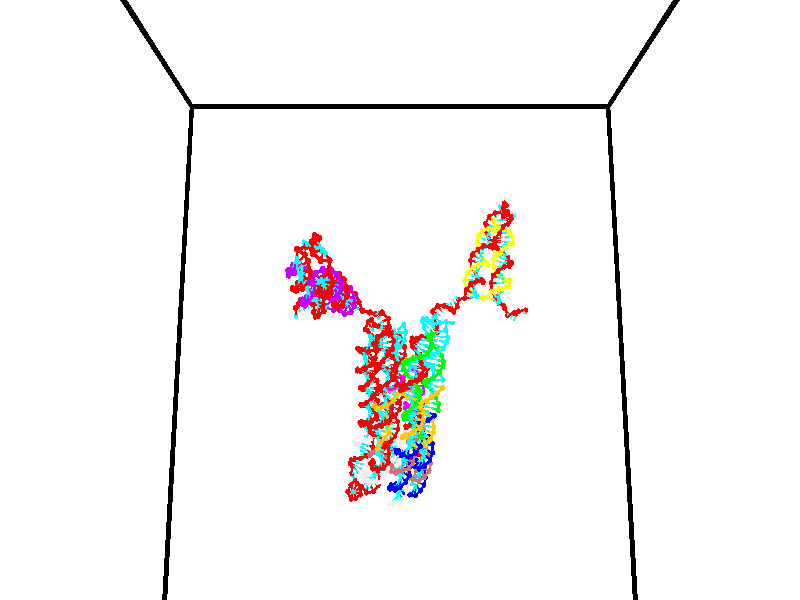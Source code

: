 // switches for output
#declare DRAW_BASES = 1; // possible values are 0, 1; only relevant for DNA ribbons
#declare DRAW_BASES_TYPE = 3; // possible values are 1, 2, 3; only relevant for DNA ribbons
#declare DRAW_FOG = 0; // set to 1 to enable fog

#include "colors.inc"

#include "transforms.inc"
background { rgb <1, 1, 1>}

#default {
   normal{
       ripples 0.25
       frequency 0.20
       turbulence 0.2
       lambda 5
   }
	finish {
		phong 0.1
		phong_size 40.
	}
}

// original window dimensions: 1024x640


// camera settings

camera {
	sky <0, 0.179814, -0.983701>
	up <0, 0.179814, -0.983701>
	right 1.6 * <1, 0, 0>
	location <35, 94.9851, 44.8844>
	look_at <35, 29.7336, 32.9568>
	direction <0, -65.2515, -11.9276>
	angle 67.0682
}


# declare cpy_camera_pos = <35, 94.9851, 44.8844>;
# if (DRAW_FOG = 1)
fog {
	fog_type 2
	up vnormalize(cpy_camera_pos)
	color rgbt<1,1,1,0.3>
	distance 1e-5
	fog_alt 3e-3
	fog_offset 56
}
# end


// LIGHTS

# declare lum = 6;
global_settings {
	ambient_light rgb lum * <0.05, 0.05, 0.05>
	max_trace_level 15
}# declare cpy_direct_light_amount = 0.25;
light_source
{	1000 * <-1, -1.16352, -0.803886>,
	rgb lum * cpy_direct_light_amount
	parallel
}

light_source
{	1000 * <1, 1.16352, 0.803886>,
	rgb lum * cpy_direct_light_amount
	parallel
}

// strand 0

// nucleotide -1

// particle -1
sphere {
	<24.499918, 35.243885, 34.639168> 0.250000
	pigment { color rgbt <1,0,0,0> }
	no_shadow
}
cylinder {
	<24.511269, 35.056877, 34.992580>,  <24.518078, 34.944672, 35.204628>, 0.100000
	pigment { color rgbt <1,0,0,0> }
	no_shadow
}
cylinder {
	<24.511269, 35.056877, 34.992580>,  <24.499918, 35.243885, 34.639168>, 0.100000
	pigment { color rgbt <1,0,0,0> }
	no_shadow
}

// particle -1
sphere {
	<24.511269, 35.056877, 34.992580> 0.100000
	pigment { color rgbt <1,0,0,0> }
	no_shadow
}
sphere {
	0, 1
	scale<0.080000,0.200000,0.300000>
	matrix <0.497332, 0.773324, 0.393231,
		-0.867096, 0.428250, 0.254454,
		0.028375, -0.467517, 0.883529,
		24.519781, 34.916622, 35.257641>
	pigment { color rgbt <0,1,1,0> }
	no_shadow
}
cylinder {
	<24.876028, 35.934631, 34.423641>,  <24.499918, 35.243885, 34.639168>, 0.130000
	pigment { color rgbt <1,0,0,0> }
	no_shadow
}

// nucleotide -1

// particle -1
sphere {
	<24.876028, 35.934631, 34.423641> 0.250000
	pigment { color rgbt <1,0,0,0> }
	no_shadow
}
cylinder {
	<25.005812, 36.166500, 34.722630>,  <25.083681, 36.305622, 34.902023>, 0.100000
	pigment { color rgbt <1,0,0,0> }
	no_shadow
}
cylinder {
	<25.005812, 36.166500, 34.722630>,  <24.876028, 35.934631, 34.423641>, 0.100000
	pigment { color rgbt <1,0,0,0> }
	no_shadow
}

// particle -1
sphere {
	<25.005812, 36.166500, 34.722630> 0.100000
	pigment { color rgbt <1,0,0,0> }
	no_shadow
}
sphere {
	0, 1
	scale<0.080000,0.200000,0.300000>
	matrix <0.945480, -0.175177, -0.274556,
		-0.028212, 0.795800, -0.604902,
		0.324457, 0.579669, 0.747470,
		25.103149, 36.340401, 34.946869>
	pigment { color rgbt <0,1,1,0> }
	no_shadow
}
cylinder {
	<25.192822, 36.623455, 34.214809>,  <24.876028, 35.934631, 34.423641>, 0.130000
	pigment { color rgbt <1,0,0,0> }
	no_shadow
}

// nucleotide -1

// particle -1
sphere {
	<25.192822, 36.623455, 34.214809> 0.250000
	pigment { color rgbt <1,0,0,0> }
	no_shadow
}
cylinder {
	<25.363409, 36.492062, 34.551907>,  <25.465761, 36.413227, 34.754166>, 0.100000
	pigment { color rgbt <1,0,0,0> }
	no_shadow
}
cylinder {
	<25.363409, 36.492062, 34.551907>,  <25.192822, 36.623455, 34.214809>, 0.100000
	pigment { color rgbt <1,0,0,0> }
	no_shadow
}

// particle -1
sphere {
	<25.363409, 36.492062, 34.551907> 0.100000
	pigment { color rgbt <1,0,0,0> }
	no_shadow
}
sphere {
	0, 1
	scale<0.080000,0.200000,0.300000>
	matrix <0.890855, -0.008692, -0.454204,
		0.156524, 0.944470, 0.288924,
		0.426471, -0.328483, 0.842746,
		25.491350, 36.393517, 34.804729>
	pigment { color rgbt <0,1,1,0> }
	no_shadow
}
cylinder {
	<25.846907, 36.902790, 34.155464>,  <25.192822, 36.623455, 34.214809>, 0.130000
	pigment { color rgbt <1,0,0,0> }
	no_shadow
}

// nucleotide -1

// particle -1
sphere {
	<25.846907, 36.902790, 34.155464> 0.250000
	pigment { color rgbt <1,0,0,0> }
	no_shadow
}
cylinder {
	<25.893385, 36.625912, 34.440380>,  <25.921272, 36.459785, 34.611332>, 0.100000
	pigment { color rgbt <1,0,0,0> }
	no_shadow
}
cylinder {
	<25.893385, 36.625912, 34.440380>,  <25.846907, 36.902790, 34.155464>, 0.100000
	pigment { color rgbt <1,0,0,0> }
	no_shadow
}

// particle -1
sphere {
	<25.893385, 36.625912, 34.440380> 0.100000
	pigment { color rgbt <1,0,0,0> }
	no_shadow
}
sphere {
	0, 1
	scale<0.080000,0.200000,0.300000>
	matrix <0.905668, -0.220576, -0.362093,
		0.407754, 0.687176, 0.601269,
		0.116196, -0.692196, 0.712295,
		25.928244, 36.418255, 34.654068>
	pigment { color rgbt <0,1,1,0> }
	no_shadow
}
cylinder {
	<26.448740, 37.022884, 34.586079>,  <25.846907, 36.902790, 34.155464>, 0.130000
	pigment { color rgbt <1,0,0,0> }
	no_shadow
}

// nucleotide -1

// particle -1
sphere {
	<26.448740, 37.022884, 34.586079> 0.250000
	pigment { color rgbt <1,0,0,0> }
	no_shadow
}
cylinder {
	<26.370108, 36.633045, 34.629013>,  <26.322927, 36.399143, 34.654774>, 0.100000
	pigment { color rgbt <1,0,0,0> }
	no_shadow
}
cylinder {
	<26.370108, 36.633045, 34.629013>,  <26.448740, 37.022884, 34.586079>, 0.100000
	pigment { color rgbt <1,0,0,0> }
	no_shadow
}

// particle -1
sphere {
	<26.370108, 36.633045, 34.629013> 0.100000
	pigment { color rgbt <1,0,0,0> }
	no_shadow
}
sphere {
	0, 1
	scale<0.080000,0.200000,0.300000>
	matrix <0.967756, -0.210447, -0.138420,
		0.157493, 0.076667, 0.984540,
		-0.196581, -0.974594, 0.107339,
		26.311132, 36.340668, 34.661213>
	pigment { color rgbt <0,1,1,0> }
	no_shadow
}
cylinder {
	<26.755348, 37.719780, 34.683079>,  <26.448740, 37.022884, 34.586079>, 0.130000
	pigment { color rgbt <1,0,0,0> }
	no_shadow
}

// nucleotide -1

// particle -1
sphere {
	<26.755348, 37.719780, 34.683079> 0.250000
	pigment { color rgbt <1,0,0,0> }
	no_shadow
}
cylinder {
	<27.115725, 37.716789, 34.856628>,  <27.331951, 37.714996, 34.960758>, 0.100000
	pigment { color rgbt <1,0,0,0> }
	no_shadow
}
cylinder {
	<27.115725, 37.716789, 34.856628>,  <26.755348, 37.719780, 34.683079>, 0.100000
	pigment { color rgbt <1,0,0,0> }
	no_shadow
}

// particle -1
sphere {
	<27.115725, 37.716789, 34.856628> 0.100000
	pigment { color rgbt <1,0,0,0> }
	no_shadow
}
sphere {
	0, 1
	scale<0.080000,0.200000,0.300000>
	matrix <-0.145966, 0.936366, 0.319238,
		-0.408654, -0.350946, 0.842519,
		0.900942, -0.007478, 0.433876,
		27.386007, 37.714546, 34.986790>
	pigment { color rgbt <0,1,1,0> }
	no_shadow
}
cylinder {
	<26.722429, 37.948986, 35.403976>,  <26.755348, 37.719780, 34.683079>, 0.130000
	pigment { color rgbt <1,0,0,0> }
	no_shadow
}

// nucleotide -1

// particle -1
sphere {
	<26.722429, 37.948986, 35.403976> 0.250000
	pigment { color rgbt <1,0,0,0> }
	no_shadow
}
cylinder {
	<27.083179, 38.031712, 35.252266>,  <27.299629, 38.081348, 35.161240>, 0.100000
	pigment { color rgbt <1,0,0,0> }
	no_shadow
}
cylinder {
	<27.083179, 38.031712, 35.252266>,  <26.722429, 37.948986, 35.403976>, 0.100000
	pigment { color rgbt <1,0,0,0> }
	no_shadow
}

// particle -1
sphere {
	<27.083179, 38.031712, 35.252266> 0.100000
	pigment { color rgbt <1,0,0,0> }
	no_shadow
}
sphere {
	0, 1
	scale<0.080000,0.200000,0.300000>
	matrix <-0.152560, 0.973865, 0.168261,
		0.404163, -0.093888, 0.909855,
		0.901874, 0.206813, -0.379277,
		27.353743, 38.093754, 35.138481>
	pigment { color rgbt <0,1,1,0> }
	no_shadow
}
cylinder {
	<26.977272, 38.543713, 35.900135>,  <26.722429, 37.948986, 35.403976>, 0.130000
	pigment { color rgbt <1,0,0,0> }
	no_shadow
}

// nucleotide -1

// particle -1
sphere {
	<26.977272, 38.543713, 35.900135> 0.250000
	pigment { color rgbt <1,0,0,0> }
	no_shadow
}
cylinder {
	<27.223217, 38.557583, 35.584988>,  <27.370785, 38.565903, 35.395897>, 0.100000
	pigment { color rgbt <1,0,0,0> }
	no_shadow
}
cylinder {
	<27.223217, 38.557583, 35.584988>,  <26.977272, 38.543713, 35.900135>, 0.100000
	pigment { color rgbt <1,0,0,0> }
	no_shadow
}

// particle -1
sphere {
	<27.223217, 38.557583, 35.584988> 0.100000
	pigment { color rgbt <1,0,0,0> }
	no_shadow
}
sphere {
	0, 1
	scale<0.080000,0.200000,0.300000>
	matrix <0.095669, 0.988375, 0.118159,
		0.782811, -0.148027, 0.604397,
		0.614862, 0.034674, -0.787872,
		27.407675, 38.567986, 35.348625>
	pigment { color rgbt <0,1,1,0> }
	no_shadow
}
cylinder {
	<27.326115, 39.170063, 35.965668>,  <26.977272, 38.543713, 35.900135>, 0.130000
	pigment { color rgbt <1,0,0,0> }
	no_shadow
}

// nucleotide -1

// particle -1
sphere {
	<27.326115, 39.170063, 35.965668> 0.250000
	pigment { color rgbt <1,0,0,0> }
	no_shadow
}
cylinder {
	<27.367008, 39.080837, 35.577896>,  <27.391544, 39.027302, 35.345234>, 0.100000
	pigment { color rgbt <1,0,0,0> }
	no_shadow
}
cylinder {
	<27.367008, 39.080837, 35.577896>,  <27.326115, 39.170063, 35.965668>, 0.100000
	pigment { color rgbt <1,0,0,0> }
	no_shadow
}

// particle -1
sphere {
	<27.367008, 39.080837, 35.577896> 0.100000
	pigment { color rgbt <1,0,0,0> }
	no_shadow
}
sphere {
	0, 1
	scale<0.080000,0.200000,0.300000>
	matrix <0.097528, 0.972086, -0.213395,
		0.989968, -0.072730, 0.121135,
		0.102234, -0.223068, -0.969427,
		27.397678, 39.013916, 35.287067>
	pigment { color rgbt <0,1,1,0> }
	no_shadow
}
cylinder {
	<27.919733, 39.596706, 35.641895>,  <27.326115, 39.170063, 35.965668>, 0.130000
	pigment { color rgbt <1,0,0,0> }
	no_shadow
}

// nucleotide -1

// particle -1
sphere {
	<27.919733, 39.596706, 35.641895> 0.250000
	pigment { color rgbt <1,0,0,0> }
	no_shadow
}
cylinder {
	<27.656025, 39.490685, 35.360439>,  <27.497801, 39.427071, 35.191566>, 0.100000
	pigment { color rgbt <1,0,0,0> }
	no_shadow
}
cylinder {
	<27.656025, 39.490685, 35.360439>,  <27.919733, 39.596706, 35.641895>, 0.100000
	pigment { color rgbt <1,0,0,0> }
	no_shadow
}

// particle -1
sphere {
	<27.656025, 39.490685, 35.360439> 0.100000
	pigment { color rgbt <1,0,0,0> }
	no_shadow
}
sphere {
	0, 1
	scale<0.080000,0.200000,0.300000>
	matrix <0.021799, 0.928679, -0.370245,
		0.751589, -0.259430, -0.606473,
		-0.659271, -0.265051, -0.703640,
		27.458244, 39.411171, 35.149345>
	pigment { color rgbt <0,1,1,0> }
	no_shadow
}
cylinder {
	<27.914772, 40.116768, 35.197060>,  <27.919733, 39.596706, 35.641895>, 0.130000
	pigment { color rgbt <1,0,0,0> }
	no_shadow
}

// nucleotide -1

// particle -1
sphere {
	<27.914772, 40.116768, 35.197060> 0.250000
	pigment { color rgbt <1,0,0,0> }
	no_shadow
}
cylinder {
	<27.595200, 39.933193, 35.041580>,  <27.403456, 39.823048, 34.948292>, 0.100000
	pigment { color rgbt <1,0,0,0> }
	no_shadow
}
cylinder {
	<27.595200, 39.933193, 35.041580>,  <27.914772, 40.116768, 35.197060>, 0.100000
	pigment { color rgbt <1,0,0,0> }
	no_shadow
}

// particle -1
sphere {
	<27.595200, 39.933193, 35.041580> 0.100000
	pigment { color rgbt <1,0,0,0> }
	no_shadow
}
sphere {
	0, 1
	scale<0.080000,0.200000,0.300000>
	matrix <-0.327375, 0.874014, -0.359062,
		0.504511, -0.159617, -0.848523,
		-0.798933, -0.458936, -0.388694,
		27.355520, 39.795513, 34.924973>
	pigment { color rgbt <0,1,1,0> }
	no_shadow
}
cylinder {
	<27.919956, 40.177372, 34.547115>,  <27.914772, 40.116768, 35.197060>, 0.130000
	pigment { color rgbt <1,0,0,0> }
	no_shadow
}

// nucleotide -1

// particle -1
sphere {
	<27.919956, 40.177372, 34.547115> 0.250000
	pigment { color rgbt <1,0,0,0> }
	no_shadow
}
cylinder {
	<27.529320, 40.100254, 34.585266>,  <27.294937, 40.053982, 34.608158>, 0.100000
	pigment { color rgbt <1,0,0,0> }
	no_shadow
}
cylinder {
	<27.529320, 40.100254, 34.585266>,  <27.919956, 40.177372, 34.547115>, 0.100000
	pigment { color rgbt <1,0,0,0> }
	no_shadow
}

// particle -1
sphere {
	<27.529320, 40.100254, 34.585266> 0.100000
	pigment { color rgbt <1,0,0,0> }
	no_shadow
}
sphere {
	0, 1
	scale<0.080000,0.200000,0.300000>
	matrix <-0.214931, 0.892230, -0.397153,
		-0.008531, -0.408356, -0.912783,
		-0.976592, -0.192797, 0.095380,
		27.236341, 40.042416, 34.613880>
	pigment { color rgbt <0,1,1,0> }
	no_shadow
}
cylinder {
	<27.629589, 40.661469, 34.056656>,  <27.919956, 40.177372, 34.547115>, 0.130000
	pigment { color rgbt <1,0,0,0> }
	no_shadow
}

// nucleotide -1

// particle -1
sphere {
	<27.629589, 40.661469, 34.056656> 0.250000
	pigment { color rgbt <1,0,0,0> }
	no_shadow
}
cylinder {
	<27.301359, 40.574379, 34.268032>,  <27.104422, 40.522125, 34.394859>, 0.100000
	pigment { color rgbt <1,0,0,0> }
	no_shadow
}
cylinder {
	<27.301359, 40.574379, 34.268032>,  <27.629589, 40.661469, 34.056656>, 0.100000
	pigment { color rgbt <1,0,0,0> }
	no_shadow
}

// particle -1
sphere {
	<27.301359, 40.574379, 34.268032> 0.100000
	pigment { color rgbt <1,0,0,0> }
	no_shadow
}
sphere {
	0, 1
	scale<0.080000,0.200000,0.300000>
	matrix <-0.426288, 0.849026, -0.312143,
		-0.380699, -0.481406, -0.789504,
		-0.820577, -0.217723, 0.528441,
		27.055185, 40.509064, 34.426563>
	pigment { color rgbt <0,1,1,0> }
	no_shadow
}
cylinder {
	<27.067860, 40.720982, 33.544762>,  <27.629589, 40.661469, 34.056656>, 0.130000
	pigment { color rgbt <1,0,0,0> }
	no_shadow
}

// nucleotide -1

// particle -1
sphere {
	<27.067860, 40.720982, 33.544762> 0.250000
	pigment { color rgbt <1,0,0,0> }
	no_shadow
}
cylinder {
	<26.955589, 40.762836, 33.926395>,  <26.888227, 40.787949, 34.155376>, 0.100000
	pigment { color rgbt <1,0,0,0> }
	no_shadow
}
cylinder {
	<26.955589, 40.762836, 33.926395>,  <27.067860, 40.720982, 33.544762>, 0.100000
	pigment { color rgbt <1,0,0,0> }
	no_shadow
}

// particle -1
sphere {
	<26.955589, 40.762836, 33.926395> 0.100000
	pigment { color rgbt <1,0,0,0> }
	no_shadow
}
sphere {
	0, 1
	scale<0.080000,0.200000,0.300000>
	matrix <-0.570942, 0.780841, -0.253601,
		-0.771523, -0.615904, -0.159418,
		-0.280674, 0.104641, 0.954082,
		26.871387, 40.794228, 34.212620>
	pigment { color rgbt <0,1,1,0> }
	no_shadow
}
cylinder {
	<26.316544, 40.771023, 33.520817>,  <27.067860, 40.720982, 33.544762>, 0.130000
	pigment { color rgbt <1,0,0,0> }
	no_shadow
}

// nucleotide -1

// particle -1
sphere {
	<26.316544, 40.771023, 33.520817> 0.250000
	pigment { color rgbt <1,0,0,0> }
	no_shadow
}
cylinder {
	<26.423279, 40.927586, 33.873089>,  <26.487320, 41.021523, 34.084454>, 0.100000
	pigment { color rgbt <1,0,0,0> }
	no_shadow
}
cylinder {
	<26.423279, 40.927586, 33.873089>,  <26.316544, 40.771023, 33.520817>, 0.100000
	pigment { color rgbt <1,0,0,0> }
	no_shadow
}

// particle -1
sphere {
	<26.423279, 40.927586, 33.873089> 0.100000
	pigment { color rgbt <1,0,0,0> }
	no_shadow
}
sphere {
	0, 1
	scale<0.080000,0.200000,0.300000>
	matrix <-0.538490, 0.818412, -0.200576,
		-0.799267, -0.420717, 0.429151,
		0.266836, 0.391407, 0.880681,
		26.503330, 41.045006, 34.137295>
	pigment { color rgbt <0,1,1,0> }
	no_shadow
}
cylinder {
	<25.693478, 41.129765, 33.731937>,  <26.316544, 40.771023, 33.520817>, 0.130000
	pigment { color rgbt <1,0,0,0> }
	no_shadow
}

// nucleotide -1

// particle -1
sphere {
	<25.693478, 41.129765, 33.731937> 0.250000
	pigment { color rgbt <1,0,0,0> }
	no_shadow
}
cylinder {
	<26.006464, 41.265022, 33.941090>,  <26.194256, 41.346176, 34.066582>, 0.100000
	pigment { color rgbt <1,0,0,0> }
	no_shadow
}
cylinder {
	<26.006464, 41.265022, 33.941090>,  <25.693478, 41.129765, 33.731937>, 0.100000
	pigment { color rgbt <1,0,0,0> }
	no_shadow
}

// particle -1
sphere {
	<26.006464, 41.265022, 33.941090> 0.100000
	pigment { color rgbt <1,0,0,0> }
	no_shadow
}
sphere {
	0, 1
	scale<0.080000,0.200000,0.300000>
	matrix <-0.371655, 0.927349, -0.043554,
		-0.499619, -0.160251, 0.851294,
		0.782467, 0.338148, 0.522879,
		26.241203, 41.366467, 34.097954>
	pigment { color rgbt <0,1,1,0> }
	no_shadow
}
cylinder {
	<25.545815, 41.475002, 34.349804>,  <25.693478, 41.129765, 33.731937>, 0.130000
	pigment { color rgbt <1,0,0,0> }
	no_shadow
}

// nucleotide -1

// particle -1
sphere {
	<25.545815, 41.475002, 34.349804> 0.250000
	pigment { color rgbt <1,0,0,0> }
	no_shadow
}
cylinder {
	<25.898247, 41.643478, 34.263741>,  <26.109705, 41.744564, 34.212101>, 0.100000
	pigment { color rgbt <1,0,0,0> }
	no_shadow
}
cylinder {
	<25.898247, 41.643478, 34.263741>,  <25.545815, 41.475002, 34.349804>, 0.100000
	pigment { color rgbt <1,0,0,0> }
	no_shadow
}

// particle -1
sphere {
	<25.898247, 41.643478, 34.263741> 0.100000
	pigment { color rgbt <1,0,0,0> }
	no_shadow
}
sphere {
	0, 1
	scale<0.080000,0.200000,0.300000>
	matrix <-0.405546, 0.906867, 0.114562,
		0.243375, -0.013681, 0.969836,
		0.881080, 0.421194, -0.215160,
		26.162571, 41.769836, 34.199192>
	pigment { color rgbt <0,1,1,0> }
	no_shadow
}
cylinder {
	<25.448162, 42.279270, 34.379559>,  <25.545815, 41.475002, 34.349804>, 0.130000
	pigment { color rgbt <1,0,0,0> }
	no_shadow
}

// nucleotide -1

// particle -1
sphere {
	<25.448162, 42.279270, 34.379559> 0.250000
	pigment { color rgbt <1,0,0,0> }
	no_shadow
}
cylinder {
	<25.818743, 42.256012, 34.230801>,  <26.041092, 42.242058, 34.141544>, 0.100000
	pigment { color rgbt <1,0,0,0> }
	no_shadow
}
cylinder {
	<25.818743, 42.256012, 34.230801>,  <25.448162, 42.279270, 34.379559>, 0.100000
	pigment { color rgbt <1,0,0,0> }
	no_shadow
}

// particle -1
sphere {
	<25.818743, 42.256012, 34.230801> 0.100000
	pigment { color rgbt <1,0,0,0> }
	no_shadow
}
sphere {
	0, 1
	scale<0.080000,0.200000,0.300000>
	matrix <-0.030564, 0.973115, -0.228283,
		0.375171, 0.222860, 0.899767,
		0.926452, -0.058145, -0.371896,
		26.096678, 42.238567, 34.119232>
	pigment { color rgbt <0,1,1,0> }
	no_shadow
}
cylinder {
	<25.864559, 42.830753, 34.634384>,  <25.448162, 42.279270, 34.379559>, 0.130000
	pigment { color rgbt <1,0,0,0> }
	no_shadow
}

// nucleotide -1

// particle -1
sphere {
	<25.864559, 42.830753, 34.634384> 0.250000
	pigment { color rgbt <1,0,0,0> }
	no_shadow
}
cylinder {
	<26.033279, 42.715824, 34.290401>,  <26.134512, 42.646866, 34.084011>, 0.100000
	pigment { color rgbt <1,0,0,0> }
	no_shadow
}
cylinder {
	<26.033279, 42.715824, 34.290401>,  <25.864559, 42.830753, 34.634384>, 0.100000
	pigment { color rgbt <1,0,0,0> }
	no_shadow
}

// particle -1
sphere {
	<26.033279, 42.715824, 34.290401> 0.100000
	pigment { color rgbt <1,0,0,0> }
	no_shadow
}
sphere {
	0, 1
	scale<0.080000,0.200000,0.300000>
	matrix <0.115021, 0.957755, -0.263583,
		0.899362, 0.012267, 0.437032,
		0.421803, -0.287324, -0.859958,
		26.159821, 42.629627, 34.032413>
	pigment { color rgbt <0,1,1,0> }
	no_shadow
}
cylinder {
	<26.489258, 43.309864, 34.580826>,  <25.864559, 42.830753, 34.634384>, 0.130000
	pigment { color rgbt <1,0,0,0> }
	no_shadow
}

// nucleotide -1

// particle -1
sphere {
	<26.489258, 43.309864, 34.580826> 0.250000
	pigment { color rgbt <1,0,0,0> }
	no_shadow
}
cylinder {
	<26.363659, 43.183292, 34.222771>,  <26.288300, 43.107349, 34.007938>, 0.100000
	pigment { color rgbt <1,0,0,0> }
	no_shadow
}
cylinder {
	<26.363659, 43.183292, 34.222771>,  <26.489258, 43.309864, 34.580826>, 0.100000
	pigment { color rgbt <1,0,0,0> }
	no_shadow
}

// particle -1
sphere {
	<26.363659, 43.183292, 34.222771> 0.100000
	pigment { color rgbt <1,0,0,0> }
	no_shadow
}
sphere {
	0, 1
	scale<0.080000,0.200000,0.300000>
	matrix <0.178334, 0.906386, -0.382965,
		0.932524, -0.279885, -0.228174,
		-0.314000, -0.316433, -0.895139,
		26.269459, 43.088364, 33.954227>
	pigment { color rgbt <0,1,1,0> }
	no_shadow
}
cylinder {
	<27.102146, 43.405746, 34.011150>,  <26.489258, 43.309864, 34.580826>, 0.130000
	pigment { color rgbt <1,0,0,0> }
	no_shadow
}

// nucleotide -1

// particle -1
sphere {
	<27.102146, 43.405746, 34.011150> 0.250000
	pigment { color rgbt <1,0,0,0> }
	no_shadow
}
cylinder {
	<26.756699, 43.393311, 33.809875>,  <26.549431, 43.385849, 33.689110>, 0.100000
	pigment { color rgbt <1,0,0,0> }
	no_shadow
}
cylinder {
	<26.756699, 43.393311, 33.809875>,  <27.102146, 43.405746, 34.011150>, 0.100000
	pigment { color rgbt <1,0,0,0> }
	no_shadow
}

// particle -1
sphere {
	<26.756699, 43.393311, 33.809875> 0.100000
	pigment { color rgbt <1,0,0,0> }
	no_shadow
}
sphere {
	0, 1
	scale<0.080000,0.200000,0.300000>
	matrix <0.225975, 0.868341, -0.441497,
		0.450663, -0.494993, -0.742890,
		-0.863619, -0.031092, -0.503185,
		26.497612, 43.383984, 33.658920>
	pigment { color rgbt <0,1,1,0> }
	no_shadow
}
cylinder {
	<27.211754, 43.846703, 33.454655>,  <27.102146, 43.405746, 34.011150>, 0.130000
	pigment { color rgbt <1,0,0,0> }
	no_shadow
}

// nucleotide -1

// particle -1
sphere {
	<27.211754, 43.846703, 33.454655> 0.250000
	pigment { color rgbt <1,0,0,0> }
	no_shadow
}
cylinder {
	<26.817713, 43.779606, 33.439514>,  <26.581287, 43.739349, 33.430431>, 0.100000
	pigment { color rgbt <1,0,0,0> }
	no_shadow
}
cylinder {
	<26.817713, 43.779606, 33.439514>,  <27.211754, 43.846703, 33.454655>, 0.100000
	pigment { color rgbt <1,0,0,0> }
	no_shadow
}

// particle -1
sphere {
	<26.817713, 43.779606, 33.439514> 0.100000
	pigment { color rgbt <1,0,0,0> }
	no_shadow
}
sphere {
	0, 1
	scale<0.080000,0.200000,0.300000>
	matrix <-0.132719, 0.881616, -0.452922,
		0.109340, -0.441153, -0.890746,
		-0.985104, -0.167742, -0.037847,
		26.522182, 43.729282, 33.428162>
	pigment { color rgbt <0,1,1,0> }
	no_shadow
}
cylinder {
	<26.986923, 43.762157, 32.657570>,  <27.211754, 43.846703, 33.454655>, 0.130000
	pigment { color rgbt <1,0,0,0> }
	no_shadow
}

// nucleotide -1

// particle -1
sphere {
	<26.986923, 43.762157, 32.657570> 0.250000
	pigment { color rgbt <1,0,0,0> }
	no_shadow
}
cylinder {
	<26.707376, 43.901344, 32.907532>,  <26.539648, 43.984856, 33.057510>, 0.100000
	pigment { color rgbt <1,0,0,0> }
	no_shadow
}
cylinder {
	<26.707376, 43.901344, 32.907532>,  <26.986923, 43.762157, 32.657570>, 0.100000
	pigment { color rgbt <1,0,0,0> }
	no_shadow
}

// particle -1
sphere {
	<26.707376, 43.901344, 32.907532> 0.100000
	pigment { color rgbt <1,0,0,0> }
	no_shadow
}
sphere {
	0, 1
	scale<0.080000,0.200000,0.300000>
	matrix <-0.117814, 0.805751, -0.580419,
		-0.705483, -0.479258, -0.522117,
		-0.698866, 0.347963, 0.624906,
		26.497717, 44.005733, 33.095005>
	pigment { color rgbt <0,1,1,0> }
	no_shadow
}
cylinder {
	<26.789209, 44.356014, 32.319870>,  <26.986923, 43.762157, 32.657570>, 0.130000
	pigment { color rgbt <1,0,0,0> }
	no_shadow
}

// nucleotide -1

// particle -1
sphere {
	<26.789209, 44.356014, 32.319870> 0.250000
	pigment { color rgbt <1,0,0,0> }
	no_shadow
}
cylinder {
	<26.547392, 44.433331, 32.628975>,  <26.402302, 44.479721, 32.814438>, 0.100000
	pigment { color rgbt <1,0,0,0> }
	no_shadow
}
cylinder {
	<26.547392, 44.433331, 32.628975>,  <26.789209, 44.356014, 32.319870>, 0.100000
	pigment { color rgbt <1,0,0,0> }
	no_shadow
}

// particle -1
sphere {
	<26.547392, 44.433331, 32.628975> 0.100000
	pigment { color rgbt <1,0,0,0> }
	no_shadow
}
sphere {
	0, 1
	scale<0.080000,0.200000,0.300000>
	matrix <-0.142634, 0.928167, -0.343748,
		-0.783696, -0.318034, -0.533549,
		-0.604546, 0.193292, 0.772763,
		26.366028, 44.491318, 32.860806>
	pigment { color rgbt <0,1,1,0> }
	no_shadow
}
cylinder {
	<26.135210, 44.619736, 31.988703>,  <26.789209, 44.356014, 32.319870>, 0.130000
	pigment { color rgbt <1,0,0,0> }
	no_shadow
}

// nucleotide -1

// particle -1
sphere {
	<26.135210, 44.619736, 31.988703> 0.250000
	pigment { color rgbt <1,0,0,0> }
	no_shadow
}
cylinder {
	<26.176714, 44.749371, 32.364830>,  <26.201616, 44.827152, 32.590508>, 0.100000
	pigment { color rgbt <1,0,0,0> }
	no_shadow
}
cylinder {
	<26.176714, 44.749371, 32.364830>,  <26.135210, 44.619736, 31.988703>, 0.100000
	pigment { color rgbt <1,0,0,0> }
	no_shadow
}

// particle -1
sphere {
	<26.176714, 44.749371, 32.364830> 0.100000
	pigment { color rgbt <1,0,0,0> }
	no_shadow
}
sphere {
	0, 1
	scale<0.080000,0.200000,0.300000>
	matrix <-0.097287, 0.944196, -0.314690,
		-0.989833, -0.058829, 0.129498,
		0.103759, 0.324089, 0.940319,
		26.207842, 44.846596, 32.646927>
	pigment { color rgbt <0,1,1,0> }
	no_shadow
}
cylinder {
	<26.949568, 44.971828, 31.912758>,  <26.135210, 44.619736, 31.988703>, 0.130000
	pigment { color rgbt <1,0,0,0> }
	no_shadow
}

// nucleotide -1

// particle -1
sphere {
	<26.949568, 44.971828, 31.912758> 0.250000
	pigment { color rgbt <1,0,0,0> }
	no_shadow
}
cylinder {
	<26.907942, 45.359463, 31.823280>,  <26.882967, 45.592045, 31.769594>, 0.100000
	pigment { color rgbt <1,0,0,0> }
	no_shadow
}
cylinder {
	<26.907942, 45.359463, 31.823280>,  <26.949568, 44.971828, 31.912758>, 0.100000
	pigment { color rgbt <1,0,0,0> }
	no_shadow
}

// particle -1
sphere {
	<26.907942, 45.359463, 31.823280> 0.100000
	pigment { color rgbt <1,0,0,0> }
	no_shadow
}
sphere {
	0, 1
	scale<0.080000,0.200000,0.300000>
	matrix <0.864794, 0.199253, 0.460901,
		0.491226, -0.145486, -0.858796,
		-0.104064, 0.969088, -0.223693,
		26.876722, 45.650188, 31.756172>
	pigment { color rgbt <0,1,1,0> }
	no_shadow
}
cylinder {
	<27.507851, 45.275204, 32.078556>,  <26.949568, 44.971828, 31.912758>, 0.130000
	pigment { color rgbt <1,0,0,0> }
	no_shadow
}

// nucleotide -1

// particle -1
sphere {
	<27.507851, 45.275204, 32.078556> 0.250000
	pigment { color rgbt <1,0,0,0> }
	no_shadow
}
cylinder {
	<27.335630, 45.623352, 31.982983>,  <27.232298, 45.832241, 31.925638>, 0.100000
	pigment { color rgbt <1,0,0,0> }
	no_shadow
}
cylinder {
	<27.335630, 45.623352, 31.982983>,  <27.507851, 45.275204, 32.078556>, 0.100000
	pigment { color rgbt <1,0,0,0> }
	no_shadow
}

// particle -1
sphere {
	<27.335630, 45.623352, 31.982983> 0.100000
	pigment { color rgbt <1,0,0,0> }
	no_shadow
}
sphere {
	0, 1
	scale<0.080000,0.200000,0.300000>
	matrix <0.708627, 0.489929, 0.507758,
		0.558996, 0.049301, -0.827704,
		-0.430549, 0.870367, -0.238932,
		27.206467, 45.884460, 31.911303>
	pigment { color rgbt <0,1,1,0> }
	no_shadow
}
cylinder {
	<28.137104, 45.704926, 32.104626>,  <27.507851, 45.275204, 32.078556>, 0.130000
	pigment { color rgbt <1,0,0,0> }
	no_shadow
}

// nucleotide -1

// particle -1
sphere {
	<28.137104, 45.704926, 32.104626> 0.250000
	pigment { color rgbt <1,0,0,0> }
	no_shadow
}
cylinder {
	<27.811239, 45.933178, 32.063232>,  <27.615721, 46.070129, 32.038395>, 0.100000
	pigment { color rgbt <1,0,0,0> }
	no_shadow
}
cylinder {
	<27.811239, 45.933178, 32.063232>,  <28.137104, 45.704926, 32.104626>, 0.100000
	pigment { color rgbt <1,0,0,0> }
	no_shadow
}

// particle -1
sphere {
	<27.811239, 45.933178, 32.063232> 0.100000
	pigment { color rgbt <1,0,0,0> }
	no_shadow
}
sphere {
	0, 1
	scale<0.080000,0.200000,0.300000>
	matrix <0.518440, 0.796551, 0.311009,
		0.259903, 0.199715, -0.944756,
		-0.814660, 0.570632, -0.103485,
		27.566841, 46.104366, 32.032188>
	pigment { color rgbt <0,1,1,0> }
	no_shadow
}
cylinder {
	<28.242779, 46.258327, 31.603609>,  <28.137104, 45.704926, 32.104626>, 0.130000
	pigment { color rgbt <1,0,0,0> }
	no_shadow
}

// nucleotide -1

// particle -1
sphere {
	<28.242779, 46.258327, 31.603609> 0.250000
	pigment { color rgbt <1,0,0,0> }
	no_shadow
}
cylinder {
	<28.006813, 46.340981, 31.915842>,  <27.865234, 46.390572, 32.103180>, 0.100000
	pigment { color rgbt <1,0,0,0> }
	no_shadow
}
cylinder {
	<28.006813, 46.340981, 31.915842>,  <28.242779, 46.258327, 31.603609>, 0.100000
	pigment { color rgbt <1,0,0,0> }
	no_shadow
}

// particle -1
sphere {
	<28.006813, 46.340981, 31.915842> 0.100000
	pigment { color rgbt <1,0,0,0> }
	no_shadow
}
sphere {
	0, 1
	scale<0.080000,0.200000,0.300000>
	matrix <0.566764, 0.794514, 0.218007,
		-0.575136, 0.571010, -0.585804,
		-0.589913, 0.206629, 0.780581,
		27.829840, 46.402969, 32.150017>
	pigment { color rgbt <0,1,1,0> }
	no_shadow
}
cylinder {
	<28.001141, 47.068336, 31.663988>,  <28.242779, 46.258327, 31.603609>, 0.130000
	pigment { color rgbt <1,0,0,0> }
	no_shadow
}

// nucleotide -1

// particle -1
sphere {
	<28.001141, 47.068336, 31.663988> 0.250000
	pigment { color rgbt <1,0,0,0> }
	no_shadow
}
cylinder {
	<28.046785, 46.868679, 32.007576>,  <28.074171, 46.748882, 32.213730>, 0.100000
	pigment { color rgbt <1,0,0,0> }
	no_shadow
}
cylinder {
	<28.046785, 46.868679, 32.007576>,  <28.001141, 47.068336, 31.663988>, 0.100000
	pigment { color rgbt <1,0,0,0> }
	no_shadow
}

// particle -1
sphere {
	<28.046785, 46.868679, 32.007576> 0.100000
	pigment { color rgbt <1,0,0,0> }
	no_shadow
}
sphere {
	0, 1
	scale<0.080000,0.200000,0.300000>
	matrix <0.711483, 0.644507, 0.280004,
		-0.693376, 0.579192, 0.428679,
		0.114111, -0.499146, 0.858971,
		28.081018, 46.718937, 32.265266>
	pigment { color rgbt <0,1,1,0> }
	no_shadow
}
cylinder {
	<27.847002, 47.508579, 32.213768>,  <28.001141, 47.068336, 31.663988>, 0.130000
	pigment { color rgbt <1,0,0,0> }
	no_shadow
}

// nucleotide -1

// particle -1
sphere {
	<27.847002, 47.508579, 32.213768> 0.250000
	pigment { color rgbt <1,0,0,0> }
	no_shadow
}
cylinder {
	<28.110008, 47.213428, 32.274715>,  <28.267813, 47.036339, 32.311283>, 0.100000
	pigment { color rgbt <1,0,0,0> }
	no_shadow
}
cylinder {
	<28.110008, 47.213428, 32.274715>,  <27.847002, 47.508579, 32.213768>, 0.100000
	pigment { color rgbt <1,0,0,0> }
	no_shadow
}

// particle -1
sphere {
	<28.110008, 47.213428, 32.274715> 0.100000
	pigment { color rgbt <1,0,0,0> }
	no_shadow
}
sphere {
	0, 1
	scale<0.080000,0.200000,0.300000>
	matrix <0.652964, 0.658957, 0.373383,
		-0.375911, -0.146016, 0.915079,
		0.657517, -0.737872, 0.152366,
		28.307264, 46.992065, 32.320427>
	pigment { color rgbt <0,1,1,0> }
	no_shadow
}
cylinder {
	<27.910141, 47.337761, 32.948013>,  <27.847002, 47.508579, 32.213768>, 0.130000
	pigment { color rgbt <1,0,0,0> }
	no_shadow
}

// nucleotide -1

// particle -1
sphere {
	<27.910141, 47.337761, 32.948013> 0.250000
	pigment { color rgbt <1,0,0,0> }
	no_shadow
}
cylinder {
	<28.267206, 47.254982, 32.787849>,  <28.481445, 47.205315, 32.691750>, 0.100000
	pigment { color rgbt <1,0,0,0> }
	no_shadow
}
cylinder {
	<28.267206, 47.254982, 32.787849>,  <27.910141, 47.337761, 32.948013>, 0.100000
	pigment { color rgbt <1,0,0,0> }
	no_shadow
}

// particle -1
sphere {
	<28.267206, 47.254982, 32.787849> 0.100000
	pigment { color rgbt <1,0,0,0> }
	no_shadow
}
sphere {
	0, 1
	scale<0.080000,0.200000,0.300000>
	matrix <0.395171, 0.786606, 0.474436,
		0.216781, -0.581742, 0.783953,
		0.892662, -0.206947, -0.400409,
		28.535006, 47.192898, 32.667728>
	pigment { color rgbt <0,1,1,0> }
	no_shadow
}
cylinder {
	<28.533091, 47.034885, 33.401443>,  <27.910141, 47.337761, 32.948013>, 0.130000
	pigment { color rgbt <1,0,0,0> }
	no_shadow
}

// nucleotide -1

// particle -1
sphere {
	<28.533091, 47.034885, 33.401443> 0.250000
	pigment { color rgbt <1,0,0,0> }
	no_shadow
}
cylinder {
	<28.656689, 47.280499, 33.110931>,  <28.730846, 47.427868, 32.936623>, 0.100000
	pigment { color rgbt <1,0,0,0> }
	no_shadow
}
cylinder {
	<28.656689, 47.280499, 33.110931>,  <28.533091, 47.034885, 33.401443>, 0.100000
	pigment { color rgbt <1,0,0,0> }
	no_shadow
}

// particle -1
sphere {
	<28.656689, 47.280499, 33.110931> 0.100000
	pigment { color rgbt <1,0,0,0> }
	no_shadow
}
sphere {
	0, 1
	scale<0.080000,0.200000,0.300000>
	matrix <0.522385, 0.528569, 0.669125,
		0.794756, -0.586153, -0.157438,
		0.308993, 0.614034, -0.726281,
		28.749386, 47.464710, 32.893047>
	pigment { color rgbt <0,1,1,0> }
	no_shadow
}
cylinder {
	<29.252560, 47.124001, 33.402790>,  <28.533091, 47.034885, 33.401443>, 0.130000
	pigment { color rgbt <1,0,0,0> }
	no_shadow
}

// nucleotide -1

// particle -1
sphere {
	<29.252560, 47.124001, 33.402790> 0.250000
	pigment { color rgbt <1,0,0,0> }
	no_shadow
}
cylinder {
	<29.110828, 47.447784, 33.215504>,  <29.025789, 47.642056, 33.103134>, 0.100000
	pigment { color rgbt <1,0,0,0> }
	no_shadow
}
cylinder {
	<29.110828, 47.447784, 33.215504>,  <29.252560, 47.124001, 33.402790>, 0.100000
	pigment { color rgbt <1,0,0,0> }
	no_shadow
}

// particle -1
sphere {
	<29.110828, 47.447784, 33.215504> 0.100000
	pigment { color rgbt <1,0,0,0> }
	no_shadow
}
sphere {
	0, 1
	scale<0.080000,0.200000,0.300000>
	matrix <0.592001, 0.581760, 0.557755,
		0.723868, -0.079553, -0.685336,
		-0.354330, 0.809461, -0.468212,
		29.004530, 47.690624, 33.075039>
	pigment { color rgbt <0,1,1,0> }
	no_shadow
}
cylinder {
	<29.207085, 47.147076, 34.202511>,  <29.252560, 47.124001, 33.402790>, 0.130000
	pigment { color rgbt <1,0,0,0> }
	no_shadow
}

// nucleotide -1

// particle -1
sphere {
	<29.207085, 47.147076, 34.202511> 0.250000
	pigment { color rgbt <1,0,0,0> }
	no_shadow
}
cylinder {
	<28.943899, 47.113621, 34.501865>,  <28.785988, 47.093548, 34.681480>, 0.100000
	pigment { color rgbt <1,0,0,0> }
	no_shadow
}
cylinder {
	<28.943899, 47.113621, 34.501865>,  <29.207085, 47.147076, 34.202511>, 0.100000
	pigment { color rgbt <1,0,0,0> }
	no_shadow
}

// particle -1
sphere {
	<28.943899, 47.113621, 34.501865> 0.100000
	pigment { color rgbt <1,0,0,0> }
	no_shadow
}
sphere {
	0, 1
	scale<0.080000,0.200000,0.300000>
	matrix <0.256670, -0.959212, 0.118461,
		0.707956, 0.270032, 0.652595,
		-0.657966, -0.083636, 0.748389,
		28.746510, 47.088531, 34.726383>
	pigment { color rgbt <0,1,1,0> }
	no_shadow
}
cylinder {
	<29.513756, 46.910187, 34.917282>,  <29.207085, 47.147076, 34.202511>, 0.130000
	pigment { color rgbt <1,0,0,0> }
	no_shadow
}

// nucleotide -1

// particle -1
sphere {
	<29.513756, 46.910187, 34.917282> 0.250000
	pigment { color rgbt <1,0,0,0> }
	no_shadow
}
cylinder {
	<29.128632, 46.811802, 34.872559>,  <28.897558, 46.752769, 34.845726>, 0.100000
	pigment { color rgbt <1,0,0,0> }
	no_shadow
}
cylinder {
	<29.128632, 46.811802, 34.872559>,  <29.513756, 46.910187, 34.917282>, 0.100000
	pigment { color rgbt <1,0,0,0> }
	no_shadow
}

// particle -1
sphere {
	<29.128632, 46.811802, 34.872559> 0.100000
	pigment { color rgbt <1,0,0,0> }
	no_shadow
}
sphere {
	0, 1
	scale<0.080000,0.200000,0.300000>
	matrix <0.222624, -0.956693, 0.187556,
		-0.153098, 0.155689, 0.975870,
		-0.962808, -0.245966, -0.111807,
		28.839788, 46.738010, 34.839016>
	pigment { color rgbt <0,1,1,0> }
	no_shadow
}
cylinder {
	<29.368626, 46.482143, 35.498295>,  <29.513756, 46.910187, 34.917282>, 0.130000
	pigment { color rgbt <1,0,0,0> }
	no_shadow
}

// nucleotide -1

// particle -1
sphere {
	<29.368626, 46.482143, 35.498295> 0.250000
	pigment { color rgbt <1,0,0,0> }
	no_shadow
}
cylinder {
	<29.122076, 46.388218, 35.197643>,  <28.974146, 46.331863, 35.017254>, 0.100000
	pigment { color rgbt <1,0,0,0> }
	no_shadow
}
cylinder {
	<29.122076, 46.388218, 35.197643>,  <29.368626, 46.482143, 35.498295>, 0.100000
	pigment { color rgbt <1,0,0,0> }
	no_shadow
}

// particle -1
sphere {
	<29.122076, 46.388218, 35.197643> 0.100000
	pigment { color rgbt <1,0,0,0> }
	no_shadow
}
sphere {
	0, 1
	scale<0.080000,0.200000,0.300000>
	matrix <0.057068, -0.965316, 0.254773,
		-0.785382, 0.114142, 0.608398,
		-0.616376, -0.234814, -0.751627,
		28.937162, 46.317772, 34.972157>
	pigment { color rgbt <0,1,1,0> }
	no_shadow
}
cylinder {
	<29.008785, 45.920776, 35.685539>,  <29.368626, 46.482143, 35.498295>, 0.130000
	pigment { color rgbt <1,0,0,0> }
	no_shadow
}

// nucleotide -1

// particle -1
sphere {
	<29.008785, 45.920776, 35.685539> 0.250000
	pigment { color rgbt <1,0,0,0> }
	no_shadow
}
cylinder {
	<28.959908, 45.925152, 35.288559>,  <28.930582, 45.927776, 35.050373>, 0.100000
	pigment { color rgbt <1,0,0,0> }
	no_shadow
}
cylinder {
	<28.959908, 45.925152, 35.288559>,  <29.008785, 45.920776, 35.685539>, 0.100000
	pigment { color rgbt <1,0,0,0> }
	no_shadow
}

// particle -1
sphere {
	<28.959908, 45.925152, 35.288559> 0.100000
	pigment { color rgbt <1,0,0,0> }
	no_shadow
}
sphere {
	0, 1
	scale<0.080000,0.200000,0.300000>
	matrix <-0.072064, -0.997398, -0.002119,
		-0.989886, 0.071261, 0.122662,
		-0.122192, 0.010937, -0.992446,
		28.923250, 45.928432, 34.990826>
	pigment { color rgbt <0,1,1,0> }
	no_shadow
}
cylinder {
	<28.588596, 45.361080, 35.552677>,  <29.008785, 45.920776, 35.685539>, 0.130000
	pigment { color rgbt <1,0,0,0> }
	no_shadow
}

// nucleotide -1

// particle -1
sphere {
	<28.588596, 45.361080, 35.552677> 0.250000
	pigment { color rgbt <1,0,0,0> }
	no_shadow
}
cylinder {
	<28.704512, 45.467461, 35.184917>,  <28.774061, 45.531288, 34.964264>, 0.100000
	pigment { color rgbt <1,0,0,0> }
	no_shadow
}
cylinder {
	<28.704512, 45.467461, 35.184917>,  <28.588596, 45.361080, 35.552677>, 0.100000
	pigment { color rgbt <1,0,0,0> }
	no_shadow
}

// particle -1
sphere {
	<28.704512, 45.467461, 35.184917> 0.100000
	pigment { color rgbt <1,0,0,0> }
	no_shadow
}
sphere {
	0, 1
	scale<0.080000,0.200000,0.300000>
	matrix <-0.007234, -0.959980, -0.279975,
		-0.957064, 0.087784, -0.276265,
		0.289786, 0.265955, -0.919397,
		28.791447, 45.547249, 34.909100>
	pigment { color rgbt <0,1,1,0> }
	no_shadow
}
cylinder {
	<28.108938, 45.007202, 35.168678>,  <28.588596, 45.361080, 35.552677>, 0.130000
	pigment { color rgbt <1,0,0,0> }
	no_shadow
}

// nucleotide -1

// particle -1
sphere {
	<28.108938, 45.007202, 35.168678> 0.250000
	pigment { color rgbt <1,0,0,0> }
	no_shadow
}
cylinder {
	<28.436127, 45.079105, 34.950100>,  <28.632441, 45.122250, 34.818951>, 0.100000
	pigment { color rgbt <1,0,0,0> }
	no_shadow
}
cylinder {
	<28.436127, 45.079105, 34.950100>,  <28.108938, 45.007202, 35.168678>, 0.100000
	pigment { color rgbt <1,0,0,0> }
	no_shadow
}

// particle -1
sphere {
	<28.436127, 45.079105, 34.950100> 0.100000
	pigment { color rgbt <1,0,0,0> }
	no_shadow
}
sphere {
	0, 1
	scale<0.080000,0.200000,0.300000>
	matrix <-0.023491, -0.938691, -0.343958,
		-0.574778, 0.294185, -0.763601,
		0.817972, 0.179762, -0.546450,
		28.681519, 45.133034, 34.786163>
	pigment { color rgbt <0,1,1,0> }
	no_shadow
}
cylinder {
	<28.015472, 44.663815, 34.551922>,  <28.108938, 45.007202, 35.168678>, 0.130000
	pigment { color rgbt <1,0,0,0> }
	no_shadow
}

// nucleotide -1

// particle -1
sphere {
	<28.015472, 44.663815, 34.551922> 0.250000
	pigment { color rgbt <1,0,0,0> }
	no_shadow
}
cylinder {
	<28.413729, 44.698578, 34.538376>,  <28.652683, 44.719437, 34.530251>, 0.100000
	pigment { color rgbt <1,0,0,0> }
	no_shadow
}
cylinder {
	<28.413729, 44.698578, 34.538376>,  <28.015472, 44.663815, 34.551922>, 0.100000
	pigment { color rgbt <1,0,0,0> }
	no_shadow
}

// particle -1
sphere {
	<28.413729, 44.698578, 34.538376> 0.100000
	pigment { color rgbt <1,0,0,0> }
	no_shadow
}
sphere {
	0, 1
	scale<0.080000,0.200000,0.300000>
	matrix <0.076954, -0.970561, -0.228230,
		-0.052698, 0.224630, -0.973018,
		0.995641, 0.086905, -0.033860,
		28.712421, 44.724648, 34.528217>
	pigment { color rgbt <0,1,1,0> }
	no_shadow
}
cylinder {
	<28.204603, 44.267937, 34.072678>,  <28.015472, 44.663815, 34.551922>, 0.130000
	pigment { color rgbt <1,0,0,0> }
	no_shadow
}

// nucleotide -1

// particle -1
sphere {
	<28.204603, 44.267937, 34.072678> 0.250000
	pigment { color rgbt <1,0,0,0> }
	no_shadow
}
cylinder {
	<28.573593, 44.303986, 34.222836>,  <28.794987, 44.325615, 34.312931>, 0.100000
	pigment { color rgbt <1,0,0,0> }
	no_shadow
}
cylinder {
	<28.573593, 44.303986, 34.222836>,  <28.204603, 44.267937, 34.072678>, 0.100000
	pigment { color rgbt <1,0,0,0> }
	no_shadow
}

// particle -1
sphere {
	<28.573593, 44.303986, 34.222836> 0.100000
	pigment { color rgbt <1,0,0,0> }
	no_shadow
}
sphere {
	0, 1
	scale<0.080000,0.200000,0.300000>
	matrix <0.169445, -0.968222, -0.183939,
		0.346885, 0.233287, -0.908432,
		0.922474, 0.090124, 0.375391,
		28.850336, 44.331024, 34.335453>
	pigment { color rgbt <0,1,1,0> }
	no_shadow
}
cylinder {
	<28.614443, 44.132935, 33.542816>,  <28.204603, 44.267937, 34.072678>, 0.130000
	pigment { color rgbt <1,0,0,0> }
	no_shadow
}

// nucleotide -1

// particle -1
sphere {
	<28.614443, 44.132935, 33.542816> 0.250000
	pigment { color rgbt <1,0,0,0> }
	no_shadow
}
cylinder {
	<28.847347, 44.049347, 33.857090>,  <28.987091, 43.999195, 34.045654>, 0.100000
	pigment { color rgbt <1,0,0,0> }
	no_shadow
}
cylinder {
	<28.847347, 44.049347, 33.857090>,  <28.614443, 44.132935, 33.542816>, 0.100000
	pigment { color rgbt <1,0,0,0> }
	no_shadow
}

// particle -1
sphere {
	<28.847347, 44.049347, 33.857090> 0.100000
	pigment { color rgbt <1,0,0,0> }
	no_shadow
}
sphere {
	0, 1
	scale<0.080000,0.200000,0.300000>
	matrix <0.032863, -0.959565, -0.279564,
		0.812336, 0.188599, -0.551851,
		0.582263, -0.208965, 0.785687,
		29.022026, 43.986656, 34.092796>
	pigment { color rgbt <0,1,1,0> }
	no_shadow
}
cylinder {
	<29.039274, 43.633732, 33.399181>,  <28.614443, 44.132935, 33.542816>, 0.130000
	pigment { color rgbt <1,0,0,0> }
	no_shadow
}

// nucleotide -1

// particle -1
sphere {
	<29.039274, 43.633732, 33.399181> 0.250000
	pigment { color rgbt <1,0,0,0> }
	no_shadow
}
cylinder {
	<29.112528, 43.578735, 33.788551>,  <29.156479, 43.545738, 34.022175>, 0.100000
	pigment { color rgbt <1,0,0,0> }
	no_shadow
}
cylinder {
	<29.112528, 43.578735, 33.788551>,  <29.039274, 43.633732, 33.399181>, 0.100000
	pigment { color rgbt <1,0,0,0> }
	no_shadow
}

// particle -1
sphere {
	<29.112528, 43.578735, 33.788551> 0.100000
	pigment { color rgbt <1,0,0,0> }
	no_shadow
}
sphere {
	0, 1
	scale<0.080000,0.200000,0.300000>
	matrix <0.233958, -0.955628, -0.178996,
		0.954844, 0.260521, -0.142839,
		0.183133, -0.137495, 0.973426,
		29.167467, 43.537487, 34.080578>
	pigment { color rgbt <0,1,1,0> }
	no_shadow
}
cylinder {
	<29.630999, 43.119942, 33.463928>,  <29.039274, 43.633732, 33.399181>, 0.130000
	pigment { color rgbt <1,0,0,0> }
	no_shadow
}

// nucleotide -1

// particle -1
sphere {
	<29.630999, 43.119942, 33.463928> 0.250000
	pigment { color rgbt <1,0,0,0> }
	no_shadow
}
cylinder {
	<29.465862, 43.102734, 33.827843>,  <29.366781, 43.092411, 34.046192>, 0.100000
	pigment { color rgbt <1,0,0,0> }
	no_shadow
}
cylinder {
	<29.465862, 43.102734, 33.827843>,  <29.630999, 43.119942, 33.463928>, 0.100000
	pigment { color rgbt <1,0,0,0> }
	no_shadow
}

// particle -1
sphere {
	<29.465862, 43.102734, 33.827843> 0.100000
	pigment { color rgbt <1,0,0,0> }
	no_shadow
}
sphere {
	0, 1
	scale<0.080000,0.200000,0.300000>
	matrix <0.075745, -0.997046, -0.012771,
		0.907649, 0.063639, 0.414877,
		-0.412839, -0.043016, 0.909788,
		29.342010, 43.089828, 34.100780>
	pigment { color rgbt <0,1,1,0> }
	no_shadow
}
cylinder {
	<30.039547, 42.650875, 33.790100>,  <29.630999, 43.119942, 33.463928>, 0.130000
	pigment { color rgbt <1,0,0,0> }
	no_shadow
}

// nucleotide -1

// particle -1
sphere {
	<30.039547, 42.650875, 33.790100> 0.250000
	pigment { color rgbt <1,0,0,0> }
	no_shadow
}
cylinder {
	<29.716526, 42.681522, 34.024021>,  <29.522715, 42.699913, 34.164371>, 0.100000
	pigment { color rgbt <1,0,0,0> }
	no_shadow
}
cylinder {
	<29.716526, 42.681522, 34.024021>,  <30.039547, 42.650875, 33.790100>, 0.100000
	pigment { color rgbt <1,0,0,0> }
	no_shadow
}

// particle -1
sphere {
	<29.716526, 42.681522, 34.024021> 0.100000
	pigment { color rgbt <1,0,0,0> }
	no_shadow
}
sphere {
	0, 1
	scale<0.080000,0.200000,0.300000>
	matrix <0.076639, -0.969487, 0.232854,
		0.584798, 0.232859, 0.777038,
		-0.807551, 0.076621, 0.584800,
		29.474260, 42.704510, 34.199463>
	pigment { color rgbt <0,1,1,0> }
	no_shadow
}
cylinder {
	<30.289114, 42.585258, 34.427105>,  <30.039547, 42.650875, 33.790100>, 0.130000
	pigment { color rgbt <1,0,0,0> }
	no_shadow
}

// nucleotide -1

// particle -1
sphere {
	<30.289114, 42.585258, 34.427105> 0.250000
	pigment { color rgbt <1,0,0,0> }
	no_shadow
}
cylinder {
	<29.906168, 42.475712, 34.390327>,  <29.676401, 42.409985, 34.368259>, 0.100000
	pigment { color rgbt <1,0,0,0> }
	no_shadow
}
cylinder {
	<29.906168, 42.475712, 34.390327>,  <30.289114, 42.585258, 34.427105>, 0.100000
	pigment { color rgbt <1,0,0,0> }
	no_shadow
}

// particle -1
sphere {
	<29.906168, 42.475712, 34.390327> 0.100000
	pigment { color rgbt <1,0,0,0> }
	no_shadow
}
sphere {
	0, 1
	scale<0.080000,0.200000,0.300000>
	matrix <0.235759, -0.924606, 0.299203,
		-0.166955, 0.264769, 0.949749,
		-0.957363, -0.273865, -0.091946,
		29.618959, 42.393551, 34.362743>
	pigment { color rgbt <0,1,1,0> }
	no_shadow
}
cylinder {
	<30.233259, 42.256519, 35.013603>,  <30.289114, 42.585258, 34.427105>, 0.130000
	pigment { color rgbt <1,0,0,0> }
	no_shadow
}

// nucleotide -1

// particle -1
sphere {
	<30.233259, 42.256519, 35.013603> 0.250000
	pigment { color rgbt <1,0,0,0> }
	no_shadow
}
cylinder {
	<29.914249, 42.128479, 34.809059>,  <29.722843, 42.051655, 34.686333>, 0.100000
	pigment { color rgbt <1,0,0,0> }
	no_shadow
}
cylinder {
	<29.914249, 42.128479, 34.809059>,  <30.233259, 42.256519, 35.013603>, 0.100000
	pigment { color rgbt <1,0,0,0> }
	no_shadow
}

// particle -1
sphere {
	<29.914249, 42.128479, 34.809059> 0.100000
	pigment { color rgbt <1,0,0,0> }
	no_shadow
}
sphere {
	0, 1
	scale<0.080000,0.200000,0.300000>
	matrix <0.158933, -0.929165, 0.333755,
		-0.581973, 0.184906, 0.791907,
		-0.797526, -0.320097, -0.511361,
		29.674992, 42.032452, 34.655651>
	pigment { color rgbt <0,1,1,0> }
	no_shadow
}
cylinder {
	<29.876379, 41.752918, 35.559589>,  <30.233259, 42.256519, 35.013603>, 0.130000
	pigment { color rgbt <1,0,0,0> }
	no_shadow
}

// nucleotide -1

// particle -1
sphere {
	<29.876379, 41.752918, 35.559589> 0.250000
	pigment { color rgbt <1,0,0,0> }
	no_shadow
}
cylinder {
	<29.742884, 41.681820, 35.189285>,  <29.662786, 41.639160, 34.967102>, 0.100000
	pigment { color rgbt <1,0,0,0> }
	no_shadow
}
cylinder {
	<29.742884, 41.681820, 35.189285>,  <29.876379, 41.752918, 35.559589>, 0.100000
	pigment { color rgbt <1,0,0,0> }
	no_shadow
}

// particle -1
sphere {
	<29.742884, 41.681820, 35.189285> 0.100000
	pigment { color rgbt <1,0,0,0> }
	no_shadow
}
sphere {
	0, 1
	scale<0.080000,0.200000,0.300000>
	matrix <0.135362, -0.980921, 0.139536,
		-0.932896, -0.078744, 0.351433,
		-0.333740, -0.177743, -0.925756,
		29.642761, 41.628498, 34.911560>
	pigment { color rgbt <0,1,1,0> }
	no_shadow
}
cylinder {
	<29.297304, 41.228188, 35.621330>,  <29.876379, 41.752918, 35.559589>, 0.130000
	pigment { color rgbt <1,0,0,0> }
	no_shadow
}

// nucleotide -1

// particle -1
sphere {
	<29.297304, 41.228188, 35.621330> 0.250000
	pigment { color rgbt <1,0,0,0> }
	no_shadow
}
cylinder {
	<29.421240, 41.192284, 35.242714>,  <29.495602, 41.170742, 35.015545>, 0.100000
	pigment { color rgbt <1,0,0,0> }
	no_shadow
}
cylinder {
	<29.421240, 41.192284, 35.242714>,  <29.297304, 41.228188, 35.621330>, 0.100000
	pigment { color rgbt <1,0,0,0> }
	no_shadow
}

// particle -1
sphere {
	<29.421240, 41.192284, 35.242714> 0.100000
	pigment { color rgbt <1,0,0,0> }
	no_shadow
}
sphere {
	0, 1
	scale<0.080000,0.200000,0.300000>
	matrix <0.128872, -0.982382, 0.135339,
		-0.942015, -0.163916, -0.292812,
		0.309838, -0.089756, -0.946543,
		29.514191, 41.165356, 34.958752>
	pigment { color rgbt <0,1,1,0> }
	no_shadow
}
cylinder {
	<28.968706, 40.573372, 35.305504>,  <29.297304, 41.228188, 35.621330>, 0.130000
	pigment { color rgbt <1,0,0,0> }
	no_shadow
}

// nucleotide -1

// particle -1
sphere {
	<28.968706, 40.573372, 35.305504> 0.250000
	pigment { color rgbt <1,0,0,0> }
	no_shadow
}
cylinder {
	<29.291668, 40.677139, 35.093544>,  <29.485445, 40.739399, 34.966366>, 0.100000
	pigment { color rgbt <1,0,0,0> }
	no_shadow
}
cylinder {
	<29.291668, 40.677139, 35.093544>,  <28.968706, 40.573372, 35.305504>, 0.100000
	pigment { color rgbt <1,0,0,0> }
	no_shadow
}

// particle -1
sphere {
	<29.291668, 40.677139, 35.093544> 0.100000
	pigment { color rgbt <1,0,0,0> }
	no_shadow
}
sphere {
	0, 1
	scale<0.080000,0.200000,0.300000>
	matrix <0.253412, -0.963563, -0.085607,
		-0.532804, -0.065164, -0.843726,
		0.807405, 0.259422, -0.529904,
		29.533890, 40.754967, 34.934574>
	pigment { color rgbt <0,1,1,0> }
	no_shadow
}
cylinder {
	<28.911770, 40.092106, 34.796127>,  <28.968706, 40.573372, 35.305504>, 0.130000
	pigment { color rgbt <1,0,0,0> }
	no_shadow
}

// nucleotide -1

// particle -1
sphere {
	<28.911770, 40.092106, 34.796127> 0.250000
	pigment { color rgbt <1,0,0,0> }
	no_shadow
}
cylinder {
	<29.290226, 40.221596, 34.794281>,  <29.517300, 40.299290, 34.793175>, 0.100000
	pigment { color rgbt <1,0,0,0> }
	no_shadow
}
cylinder {
	<29.290226, 40.221596, 34.794281>,  <28.911770, 40.092106, 34.796127>, 0.100000
	pigment { color rgbt <1,0,0,0> }
	no_shadow
}

// particle -1
sphere {
	<29.290226, 40.221596, 34.794281> 0.100000
	pigment { color rgbt <1,0,0,0> }
	no_shadow
}
sphere {
	0, 1
	scale<0.080000,0.200000,0.300000>
	matrix <0.315809, -0.925959, -0.207040,
		-0.071294, 0.194433, -0.978322,
		0.946141, 0.323723, -0.004611,
		29.574068, 40.318714, 34.792896>
	pigment { color rgbt <0,1,1,0> }
	no_shadow
}
cylinder {
	<29.192396, 39.794720, 34.262691>,  <28.911770, 40.092106, 34.796127>, 0.130000
	pigment { color rgbt <1,0,0,0> }
	no_shadow
}

// nucleotide -1

// particle -1
sphere {
	<29.192396, 39.794720, 34.262691> 0.250000
	pigment { color rgbt <1,0,0,0> }
	no_shadow
}
cylinder {
	<29.516621, 39.935341, 34.450054>,  <29.711155, 40.019714, 34.562469>, 0.100000
	pigment { color rgbt <1,0,0,0> }
	no_shadow
}
cylinder {
	<29.516621, 39.935341, 34.450054>,  <29.192396, 39.794720, 34.262691>, 0.100000
	pigment { color rgbt <1,0,0,0> }
	no_shadow
}

// particle -1
sphere {
	<29.516621, 39.935341, 34.450054> 0.100000
	pigment { color rgbt <1,0,0,0> }
	no_shadow
}
sphere {
	0, 1
	scale<0.080000,0.200000,0.300000>
	matrix <0.486512, -0.849437, -0.204359,
		0.326035, 0.393528, -0.859556,
		0.810560, 0.351556, 0.468402,
		29.759789, 40.040810, 34.590576>
	pigment { color rgbt <0,1,1,0> }
	no_shadow
}
cylinder {
	<29.789095, 39.871494, 33.882294>,  <29.192396, 39.794720, 34.262691>, 0.130000
	pigment { color rgbt <1,0,0,0> }
	no_shadow
}

// nucleotide -1

// particle -1
sphere {
	<29.789095, 39.871494, 33.882294> 0.250000
	pigment { color rgbt <1,0,0,0> }
	no_shadow
}
cylinder {
	<29.905298, 39.796291, 34.257584>,  <29.975019, 39.751167, 34.482758>, 0.100000
	pigment { color rgbt <1,0,0,0> }
	no_shadow
}
cylinder {
	<29.905298, 39.796291, 34.257584>,  <29.789095, 39.871494, 33.882294>, 0.100000
	pigment { color rgbt <1,0,0,0> }
	no_shadow
}

// particle -1
sphere {
	<29.905298, 39.796291, 34.257584> 0.100000
	pigment { color rgbt <1,0,0,0> }
	no_shadow
}
sphere {
	0, 1
	scale<0.080000,0.200000,0.300000>
	matrix <0.296070, -0.914730, -0.274977,
		0.909916, 0.357662, -0.210073,
		0.290508, -0.188010, 0.938220,
		29.992451, 39.739887, 34.539051>
	pigment { color rgbt <0,1,1,0> }
	no_shadow
}
cylinder {
	<30.268503, 39.297108, 33.933071>,  <29.789095, 39.871494, 33.882294>, 0.130000
	pigment { color rgbt <1,0,0,0> }
	no_shadow
}

// nucleotide -1

// particle -1
sphere {
	<30.268503, 39.297108, 33.933071> 0.250000
	pigment { color rgbt <1,0,0,0> }
	no_shadow
}
cylinder {
	<30.184929, 39.298496, 34.324242>,  <30.134785, 39.299332, 34.558945>, 0.100000
	pigment { color rgbt <1,0,0,0> }
	no_shadow
}
cylinder {
	<30.184929, 39.298496, 34.324242>,  <30.268503, 39.297108, 33.933071>, 0.100000
	pigment { color rgbt <1,0,0,0> }
	no_shadow
}

// particle -1
sphere {
	<30.184929, 39.298496, 34.324242> 0.100000
	pigment { color rgbt <1,0,0,0> }
	no_shadow
}
sphere {
	0, 1
	scale<0.080000,0.200000,0.300000>
	matrix <0.270400, -0.960802, 0.061185,
		0.939803, 0.277214, 0.199809,
		-0.208938, 0.003474, 0.977923,
		30.122248, 39.299538, 34.617619>
	pigment { color rgbt <0,1,1,0> }
	no_shadow
}
cylinder {
	<30.779484, 38.881184, 34.141418>,  <30.268503, 39.297108, 33.933071>, 0.130000
	pigment { color rgbt <1,0,0,0> }
	no_shadow
}

// nucleotide -1

// particle -1
sphere {
	<30.779484, 38.881184, 34.141418> 0.250000
	pigment { color rgbt <1,0,0,0> }
	no_shadow
}
cylinder {
	<30.514874, 38.913006, 34.439693>,  <30.356108, 38.932098, 34.618660>, 0.100000
	pigment { color rgbt <1,0,0,0> }
	no_shadow
}
cylinder {
	<30.514874, 38.913006, 34.439693>,  <30.779484, 38.881184, 34.141418>, 0.100000
	pigment { color rgbt <1,0,0,0> }
	no_shadow
}

// particle -1
sphere {
	<30.514874, 38.913006, 34.439693> 0.100000
	pigment { color rgbt <1,0,0,0> }
	no_shadow
}
sphere {
	0, 1
	scale<0.080000,0.200000,0.300000>
	matrix <0.242777, -0.918091, 0.313319,
		0.709537, 0.388305, 0.588028,
		-0.661526, 0.079552, 0.745691,
		30.316416, 38.936871, 34.663403>
	pigment { color rgbt <0,1,1,0> }
	no_shadow
}
cylinder {
	<31.119967, 38.691608, 34.774120>,  <30.779484, 38.881184, 34.141418>, 0.130000
	pigment { color rgbt <1,0,0,0> }
	no_shadow
}

// nucleotide -1

// particle -1
sphere {
	<31.119967, 38.691608, 34.774120> 0.250000
	pigment { color rgbt <1,0,0,0> }
	no_shadow
}
cylinder {
	<30.727427, 38.626568, 34.815132>,  <30.491903, 38.587543, 34.839737>, 0.100000
	pigment { color rgbt <1,0,0,0> }
	no_shadow
}
cylinder {
	<30.727427, 38.626568, 34.815132>,  <31.119967, 38.691608, 34.774120>, 0.100000
	pigment { color rgbt <1,0,0,0> }
	no_shadow
}

// particle -1
sphere {
	<30.727427, 38.626568, 34.815132> 0.100000
	pigment { color rgbt <1,0,0,0> }
	no_shadow
}
sphere {
	0, 1
	scale<0.080000,0.200000,0.300000>
	matrix <0.179955, -0.964634, 0.192606,
		0.067582, 0.207464, 0.975905,
		-0.981351, -0.162602, 0.102526,
		30.433022, 38.577785, 34.845890>
	pigment { color rgbt <0,1,1,0> }
	no_shadow
}
cylinder {
	<31.463295, 38.634975, 35.443733>,  <31.119967, 38.691608, 34.774120>, 0.130000
	pigment { color rgbt <1,0,0,0> }
	no_shadow
}

// nucleotide -1

// particle -1
sphere {
	<31.463295, 38.634975, 35.443733> 0.250000
	pigment { color rgbt <1,0,0,0> }
	no_shadow
}
cylinder {
	<31.165251, 38.887165, 35.356728>,  <30.986423, 39.038479, 35.304523>, 0.100000
	pigment { color rgbt <1,0,0,0> }
	no_shadow
}
cylinder {
	<31.165251, 38.887165, 35.356728>,  <31.463295, 38.634975, 35.443733>, 0.100000
	pigment { color rgbt <1,0,0,0> }
	no_shadow
}

// particle -1
sphere {
	<31.165251, 38.887165, 35.356728> 0.100000
	pigment { color rgbt <1,0,0,0> }
	no_shadow
}
sphere {
	0, 1
	scale<0.080000,0.200000,0.300000>
	matrix <0.600958, 0.493245, -0.628935,
		-0.289237, -0.599346, -0.746409,
		-0.745112, 0.630472, -0.217517,
		30.941717, 39.076305, 35.291473>
	pigment { color rgbt <0,1,1,0> }
	no_shadow
}
cylinder {
	<32.125835, 38.415459, 35.542366>,  <31.463295, 38.634975, 35.443733>, 0.130000
	pigment { color rgbt <1,0,0,0> }
	no_shadow
}

// nucleotide -1

// particle -1
sphere {
	<32.125835, 38.415459, 35.542366> 0.250000
	pigment { color rgbt <1,0,0,0> }
	no_shadow
}
cylinder {
	<31.985620, 38.043819, 35.495205>,  <31.901491, 37.820835, 35.466908>, 0.100000
	pigment { color rgbt <1,0,0,0> }
	no_shadow
}
cylinder {
	<31.985620, 38.043819, 35.495205>,  <32.125835, 38.415459, 35.542366>, 0.100000
	pigment { color rgbt <1,0,0,0> }
	no_shadow
}

// particle -1
sphere {
	<31.985620, 38.043819, 35.495205> 0.100000
	pigment { color rgbt <1,0,0,0> }
	no_shadow
}
sphere {
	0, 1
	scale<0.080000,0.200000,0.300000>
	matrix <-0.936256, 0.350786, 0.019346,
		0.023383, 0.117165, -0.992837,
		-0.350540, -0.929098, -0.117899,
		31.880459, 37.765091, 35.459835>
	pigment { color rgbt <0,1,1,0> }
	no_shadow
}
cylinder {
	<32.650093, 37.831066, 35.544498>,  <32.125835, 38.415459, 35.542366>, 0.130000
	pigment { color rgbt <1,0,0,0> }
	no_shadow
}

// nucleotide -1

// particle -1
sphere {
	<32.650093, 37.831066, 35.544498> 0.250000
	pigment { color rgbt <1,0,0,0> }
	no_shadow
}
cylinder {
	<32.748875, 38.214142, 35.603630>,  <32.808144, 38.443985, 35.639107>, 0.100000
	pigment { color rgbt <1,0,0,0> }
	no_shadow
}
cylinder {
	<32.748875, 38.214142, 35.603630>,  <32.650093, 37.831066, 35.544498>, 0.100000
	pigment { color rgbt <1,0,0,0> }
	no_shadow
}

// particle -1
sphere {
	<32.748875, 38.214142, 35.603630> 0.100000
	pigment { color rgbt <1,0,0,0> }
	no_shadow
}
sphere {
	0, 1
	scale<0.080000,0.200000,0.300000>
	matrix <0.681187, -0.280064, 0.676424,
		0.689202, -0.066349, -0.721525,
		0.246954, 0.957686, 0.147825,
		32.822960, 38.501446, 35.647976>
	pigment { color rgbt <0,1,1,0> }
	no_shadow
}
cylinder {
	<33.290459, 37.924927, 35.465416>,  <32.650093, 37.831066, 35.544498>, 0.130000
	pigment { color rgbt <1,0,0,0> }
	no_shadow
}

// nucleotide -1

// particle -1
sphere {
	<33.290459, 37.924927, 35.465416> 0.250000
	pigment { color rgbt <1,0,0,0> }
	no_shadow
}
cylinder {
	<33.113438, 38.141205, 35.751575>,  <33.007225, 38.270973, 35.923271>, 0.100000
	pigment { color rgbt <1,0,0,0> }
	no_shadow
}
cylinder {
	<33.113438, 38.141205, 35.751575>,  <33.290459, 37.924927, 35.465416>, 0.100000
	pigment { color rgbt <1,0,0,0> }
	no_shadow
}

// particle -1
sphere {
	<33.113438, 38.141205, 35.751575> 0.100000
	pigment { color rgbt <1,0,0,0> }
	no_shadow
}
sphere {
	0, 1
	scale<0.080000,0.200000,0.300000>
	matrix <0.496504, -0.516589, 0.697581,
		0.746747, 0.663913, -0.039841,
		-0.442552, 0.540698, 0.715397,
		32.980671, 38.303413, 35.966194>
	pigment { color rgbt <0,1,1,0> }
	no_shadow
}
cylinder {
	<33.876499, 38.095009, 36.004189>,  <33.290459, 37.924927, 35.465416>, 0.130000
	pigment { color rgbt <1,0,0,0> }
	no_shadow
}

// nucleotide -1

// particle -1
sphere {
	<33.876499, 38.095009, 36.004189> 0.250000
	pigment { color rgbt <1,0,0,0> }
	no_shadow
}
cylinder {
	<33.507805, 38.069889, 36.157265>,  <33.286587, 38.054817, 36.249111>, 0.100000
	pigment { color rgbt <1,0,0,0> }
	no_shadow
}
cylinder {
	<33.507805, 38.069889, 36.157265>,  <33.876499, 38.095009, 36.004189>, 0.100000
	pigment { color rgbt <1,0,0,0> }
	no_shadow
}

// particle -1
sphere {
	<33.507805, 38.069889, 36.157265> 0.100000
	pigment { color rgbt <1,0,0,0> }
	no_shadow
}
sphere {
	0, 1
	scale<0.080000,0.200000,0.300000>
	matrix <0.356016, -0.528345, 0.770782,
		0.153788, 0.846704, 0.509354,
		-0.921739, -0.062801, 0.382693,
		33.231285, 38.051048, 36.272072>
	pigment { color rgbt <0,1,1,0> }
	no_shadow
}
cylinder {
	<33.968445, 38.234455, 36.693363>,  <33.876499, 38.095009, 36.004189>, 0.130000
	pigment { color rgbt <1,0,0,0> }
	no_shadow
}

// nucleotide -1

// particle -1
sphere {
	<33.968445, 38.234455, 36.693363> 0.250000
	pigment { color rgbt <1,0,0,0> }
	no_shadow
}
cylinder {
	<33.620243, 38.043839, 36.644157>,  <33.411324, 37.929470, 36.614632>, 0.100000
	pigment { color rgbt <1,0,0,0> }
	no_shadow
}
cylinder {
	<33.620243, 38.043839, 36.644157>,  <33.968445, 38.234455, 36.693363>, 0.100000
	pigment { color rgbt <1,0,0,0> }
	no_shadow
}

// particle -1
sphere {
	<33.620243, 38.043839, 36.644157> 0.100000
	pigment { color rgbt <1,0,0,0> }
	no_shadow
}
sphere {
	0, 1
	scale<0.080000,0.200000,0.300000>
	matrix <0.228305, -0.612426, 0.756843,
		-0.436005, 0.630749, 0.641916,
		-0.870504, -0.476540, -0.123017,
		33.359093, 37.900875, 36.607254>
	pigment { color rgbt <0,1,1,0> }
	no_shadow
}
cylinder {
	<33.474937, 38.277279, 37.178371>,  <33.968445, 38.234455, 36.693363>, 0.130000
	pigment { color rgbt <1,0,0,0> }
	no_shadow
}

// nucleotide -1

// particle -1
sphere {
	<33.474937, 38.277279, 37.178371> 0.250000
	pigment { color rgbt <1,0,0,0> }
	no_shadow
}
cylinder {
	<33.407887, 37.924183, 37.002792>,  <33.367657, 37.712326, 36.897446>, 0.100000
	pigment { color rgbt <1,0,0,0> }
	no_shadow
}
cylinder {
	<33.407887, 37.924183, 37.002792>,  <33.474937, 38.277279, 37.178371>, 0.100000
	pigment { color rgbt <1,0,0,0> }
	no_shadow
}

// particle -1
sphere {
	<33.407887, 37.924183, 37.002792> 0.100000
	pigment { color rgbt <1,0,0,0> }
	no_shadow
}
sphere {
	0, 1
	scale<0.080000,0.200000,0.300000>
	matrix <0.056317, -0.453098, 0.889680,
		-0.984240, 0.124415, 0.125665,
		-0.167628, -0.882736, -0.438951,
		33.357597, 37.659363, 36.871109>
	pigment { color rgbt <0,1,1,0> }
	no_shadow
}
cylinder {
	<32.844616, 37.993595, 37.463509>,  <33.474937, 38.277279, 37.178371>, 0.130000
	pigment { color rgbt <1,0,0,0> }
	no_shadow
}

// nucleotide -1

// particle -1
sphere {
	<32.844616, 37.993595, 37.463509> 0.250000
	pigment { color rgbt <1,0,0,0> }
	no_shadow
}
cylinder {
	<33.020306, 37.666576, 37.314541>,  <33.125721, 37.470364, 37.225159>, 0.100000
	pigment { color rgbt <1,0,0,0> }
	no_shadow
}
cylinder {
	<33.020306, 37.666576, 37.314541>,  <32.844616, 37.993595, 37.463509>, 0.100000
	pigment { color rgbt <1,0,0,0> }
	no_shadow
}

// particle -1
sphere {
	<33.020306, 37.666576, 37.314541> 0.100000
	pigment { color rgbt <1,0,0,0> }
	no_shadow
}
sphere {
	0, 1
	scale<0.080000,0.200000,0.300000>
	matrix <0.054834, -0.389379, 0.919444,
		-0.896702, -0.424264, -0.126195,
		0.439225, -0.817548, -0.372421,
		33.152073, 37.421310, 37.202816>
	pigment { color rgbt <0,1,1,0> }
	no_shadow
}
cylinder {
	<32.604641, 37.423580, 37.968719>,  <32.844616, 37.993595, 37.463509>, 0.130000
	pigment { color rgbt <1,0,0,0> }
	no_shadow
}

// nucleotide -1

// particle -1
sphere {
	<32.604641, 37.423580, 37.968719> 0.250000
	pigment { color rgbt <1,0,0,0> }
	no_shadow
}
cylinder {
	<32.871990, 37.235962, 37.737801>,  <33.032398, 37.123390, 37.599247>, 0.100000
	pigment { color rgbt <1,0,0,0> }
	no_shadow
}
cylinder {
	<32.871990, 37.235962, 37.737801>,  <32.604641, 37.423580, 37.968719>, 0.100000
	pigment { color rgbt <1,0,0,0> }
	no_shadow
}

// particle -1
sphere {
	<32.871990, 37.235962, 37.737801> 0.100000
	pigment { color rgbt <1,0,0,0> }
	no_shadow
}
sphere {
	0, 1
	scale<0.080000,0.200000,0.300000>
	matrix <0.153500, -0.672440, 0.724059,
		-0.727819, -0.572555, -0.377440,
		0.668369, -0.469047, -0.577302,
		33.072502, 37.095249, 37.564610>
	pigment { color rgbt <0,1,1,0> }
	no_shadow
}
cylinder {
	<32.429771, 36.812553, 37.875298>,  <32.604641, 37.423580, 37.968719>, 0.130000
	pigment { color rgbt <1,0,0,0> }
	no_shadow
}

// nucleotide -1

// particle -1
sphere {
	<32.429771, 36.812553, 37.875298> 0.250000
	pigment { color rgbt <1,0,0,0> }
	no_shadow
}
cylinder {
	<32.827473, 36.807133, 37.832836>,  <33.066093, 36.803879, 37.807362>, 0.100000
	pigment { color rgbt <1,0,0,0> }
	no_shadow
}
cylinder {
	<32.827473, 36.807133, 37.832836>,  <32.429771, 36.812553, 37.875298>, 0.100000
	pigment { color rgbt <1,0,0,0> }
	no_shadow
}

// particle -1
sphere {
	<32.827473, 36.807133, 37.832836> 0.100000
	pigment { color rgbt <1,0,0,0> }
	no_shadow
}
sphere {
	0, 1
	scale<0.080000,0.200000,0.300000>
	matrix <0.063722, -0.721935, 0.689021,
		-0.085971, -0.691828, -0.716926,
		0.994258, -0.013552, -0.106150,
		33.125751, 36.803066, 37.800991>
	pigment { color rgbt <0,1,1,0> }
	no_shadow
}
cylinder {
	<32.538624, 36.079517, 37.887901>,  <32.429771, 36.812553, 37.875298>, 0.130000
	pigment { color rgbt <1,0,0,0> }
	no_shadow
}

// nucleotide -1

// particle -1
sphere {
	<32.538624, 36.079517, 37.887901> 0.250000
	pigment { color rgbt <1,0,0,0> }
	no_shadow
}
cylinder {
	<32.890953, 36.255302, 37.958351>,  <33.102352, 36.360775, 38.000622>, 0.100000
	pigment { color rgbt <1,0,0,0> }
	no_shadow
}
cylinder {
	<32.890953, 36.255302, 37.958351>,  <32.538624, 36.079517, 37.887901>, 0.100000
	pigment { color rgbt <1,0,0,0> }
	no_shadow
}

// particle -1
sphere {
	<32.890953, 36.255302, 37.958351> 0.100000
	pigment { color rgbt <1,0,0,0> }
	no_shadow
}
sphere {
	0, 1
	scale<0.080000,0.200000,0.300000>
	matrix <0.170221, -0.641095, 0.748347,
		0.441783, -0.629182, -0.639498,
		0.880825, 0.439463, 0.176125,
		33.155201, 36.387142, 38.011189>
	pigment { color rgbt <0,1,1,0> }
	no_shadow
}
cylinder {
	<33.006927, 35.544147, 38.029789>,  <32.538624, 36.079517, 37.887901>, 0.130000
	pigment { color rgbt <1,0,0,0> }
	no_shadow
}

// nucleotide -1

// particle -1
sphere {
	<33.006927, 35.544147, 38.029789> 0.250000
	pigment { color rgbt <1,0,0,0> }
	no_shadow
}
cylinder {
	<33.201054, 35.864082, 38.171062>,  <33.317528, 36.056042, 38.255829>, 0.100000
	pigment { color rgbt <1,0,0,0> }
	no_shadow
}
cylinder {
	<33.201054, 35.864082, 38.171062>,  <33.006927, 35.544147, 38.029789>, 0.100000
	pigment { color rgbt <1,0,0,0> }
	no_shadow
}

// particle -1
sphere {
	<33.201054, 35.864082, 38.171062> 0.100000
	pigment { color rgbt <1,0,0,0> }
	no_shadow
}
sphere {
	0, 1
	scale<0.080000,0.200000,0.300000>
	matrix <0.298339, -0.531187, 0.792991,
		0.821867, -0.279479, -0.496412,
		0.485312, 0.799833, 0.353186,
		33.346645, 36.104031, 38.277020>
	pigment { color rgbt <0,1,1,0> }
	no_shadow
}
cylinder {
	<33.679905, 35.318176, 38.363419>,  <33.006927, 35.544147, 38.029789>, 0.130000
	pigment { color rgbt <1,0,0,0> }
	no_shadow
}

// nucleotide -1

// particle -1
sphere {
	<33.679905, 35.318176, 38.363419> 0.250000
	pigment { color rgbt <1,0,0,0> }
	no_shadow
}
cylinder {
	<33.622799, 35.679123, 38.526073>,  <33.588535, 35.895691, 38.623665>, 0.100000
	pigment { color rgbt <1,0,0,0> }
	no_shadow
}
cylinder {
	<33.622799, 35.679123, 38.526073>,  <33.679905, 35.318176, 38.363419>, 0.100000
	pigment { color rgbt <1,0,0,0> }
	no_shadow
}

// particle -1
sphere {
	<33.622799, 35.679123, 38.526073> 0.100000
	pigment { color rgbt <1,0,0,0> }
	no_shadow
}
sphere {
	0, 1
	scale<0.080000,0.200000,0.300000>
	matrix <0.277595, -0.357846, 0.891564,
		0.950031, 0.240163, -0.199405,
		-0.142765, 0.902368, 0.406633,
		33.579971, 35.949833, 38.648064>
	pigment { color rgbt <0,1,1,0> }
	no_shadow
}
cylinder {
	<34.291641, 35.424545, 38.807705>,  <33.679905, 35.318176, 38.363419>, 0.130000
	pigment { color rgbt <1,0,0,0> }
	no_shadow
}

// nucleotide -1

// particle -1
sphere {
	<34.291641, 35.424545, 38.807705> 0.250000
	pigment { color rgbt <1,0,0,0> }
	no_shadow
}
cylinder {
	<34.030468, 35.685181, 38.962170>,  <33.873764, 35.841560, 39.054848>, 0.100000
	pigment { color rgbt <1,0,0,0> }
	no_shadow
}
cylinder {
	<34.030468, 35.685181, 38.962170>,  <34.291641, 35.424545, 38.807705>, 0.100000
	pigment { color rgbt <1,0,0,0> }
	no_shadow
}

// particle -1
sphere {
	<34.030468, 35.685181, 38.962170> 0.100000
	pigment { color rgbt <1,0,0,0> }
	no_shadow
}
sphere {
	0, 1
	scale<0.080000,0.200000,0.300000>
	matrix <0.280815, -0.265248, 0.922381,
		0.703439, 0.710688, -0.009788,
		-0.652929, 0.651587, 0.386158,
		33.834591, 35.880657, 39.078018>
	pigment { color rgbt <0,1,1,0> }
	no_shadow
}
cylinder {
	<34.695644, 35.845478, 39.406441>,  <34.291641, 35.424545, 38.807705>, 0.130000
	pigment { color rgbt <1,0,0,0> }
	no_shadow
}

// nucleotide -1

// particle -1
sphere {
	<34.695644, 35.845478, 39.406441> 0.250000
	pigment { color rgbt <1,0,0,0> }
	no_shadow
}
cylinder {
	<34.302383, 35.853779, 39.479076>,  <34.066425, 35.858761, 39.522659>, 0.100000
	pigment { color rgbt <1,0,0,0> }
	no_shadow
}
cylinder {
	<34.302383, 35.853779, 39.479076>,  <34.695644, 35.845478, 39.406441>, 0.100000
	pigment { color rgbt <1,0,0,0> }
	no_shadow
}

// particle -1
sphere {
	<34.302383, 35.853779, 39.479076> 0.100000
	pigment { color rgbt <1,0,0,0> }
	no_shadow
}
sphere {
	0, 1
	scale<0.080000,0.200000,0.300000>
	matrix <0.166302, -0.310572, 0.935889,
		0.075822, 0.950323, 0.301889,
		-0.983155, 0.020756, 0.181589,
		34.007439, 35.860004, 39.533554>
	pigment { color rgbt <0,1,1,0> }
	no_shadow
}
cylinder {
	<34.607441, 36.189175, 40.042698>,  <34.695644, 35.845478, 39.406441>, 0.130000
	pigment { color rgbt <1,0,0,0> }
	no_shadow
}

// nucleotide -1

// particle -1
sphere {
	<34.607441, 36.189175, 40.042698> 0.250000
	pigment { color rgbt <1,0,0,0> }
	no_shadow
}
cylinder {
	<34.261086, 36.000927, 39.974861>,  <34.053272, 35.887978, 39.934158>, 0.100000
	pigment { color rgbt <1,0,0,0> }
	no_shadow
}
cylinder {
	<34.261086, 36.000927, 39.974861>,  <34.607441, 36.189175, 40.042698>, 0.100000
	pigment { color rgbt <1,0,0,0> }
	no_shadow
}

// particle -1
sphere {
	<34.261086, 36.000927, 39.974861> 0.100000
	pigment { color rgbt <1,0,0,0> }
	no_shadow
}
sphere {
	0, 1
	scale<0.080000,0.200000,0.300000>
	matrix <-0.025924, -0.296346, 0.954729,
		-0.499567, 0.831084, 0.244403,
		-0.865887, -0.470615, -0.169590,
		34.001320, 35.859741, 39.923985>
	pigment { color rgbt <0,1,1,0> }
	no_shadow
}
cylinder {
	<34.304951, 36.222633, 40.656837>,  <34.607441, 36.189175, 40.042698>, 0.130000
	pigment { color rgbt <1,0,0,0> }
	no_shadow
}

// nucleotide -1

// particle -1
sphere {
	<34.304951, 36.222633, 40.656837> 0.250000
	pigment { color rgbt <1,0,0,0> }
	no_shadow
}
cylinder {
	<34.108555, 35.926884, 40.472553>,  <33.990715, 35.749435, 40.361984>, 0.100000
	pigment { color rgbt <1,0,0,0> }
	no_shadow
}
cylinder {
	<34.108555, 35.926884, 40.472553>,  <34.304951, 36.222633, 40.656837>, 0.100000
	pigment { color rgbt <1,0,0,0> }
	no_shadow
}

// particle -1
sphere {
	<34.108555, 35.926884, 40.472553> 0.100000
	pigment { color rgbt <1,0,0,0> }
	no_shadow
}
sphere {
	0, 1
	scale<0.080000,0.200000,0.300000>
	matrix <-0.076925, -0.489978, 0.868334,
		-0.867760, 0.461787, 0.183700,
		-0.490994, -0.739374, -0.460706,
		33.961258, 35.705070, 40.334343>
	pigment { color rgbt <0,1,1,0> }
	no_shadow
}
cylinder {
	<33.704494, 36.030281, 41.061108>,  <34.304951, 36.222633, 40.656837>, 0.130000
	pigment { color rgbt <1,0,0,0> }
	no_shadow
}

// nucleotide -1

// particle -1
sphere {
	<33.704494, 36.030281, 41.061108> 0.250000
	pigment { color rgbt <1,0,0,0> }
	no_shadow
}
cylinder {
	<33.744869, 35.691864, 40.851719>,  <33.769093, 35.488815, 40.726086>, 0.100000
	pigment { color rgbt <1,0,0,0> }
	no_shadow
}
cylinder {
	<33.744869, 35.691864, 40.851719>,  <33.704494, 36.030281, 41.061108>, 0.100000
	pigment { color rgbt <1,0,0,0> }
	no_shadow
}

// particle -1
sphere {
	<33.744869, 35.691864, 40.851719> 0.100000
	pigment { color rgbt <1,0,0,0> }
	no_shadow
}
sphere {
	0, 1
	scale<0.080000,0.200000,0.300000>
	matrix <-0.078353, -0.531290, 0.843559,
		-0.991803, -0.044130, -0.119917,
		0.100937, -0.846040, -0.523476,
		33.775150, 35.438053, 40.694675>
	pigment { color rgbt <0,1,1,0> }
	no_shadow
}
cylinder {
	<33.136211, 35.653458, 41.267632>,  <33.704494, 36.030281, 41.061108>, 0.130000
	pigment { color rgbt <1,0,0,0> }
	no_shadow
}

// nucleotide -1

// particle -1
sphere {
	<33.136211, 35.653458, 41.267632> 0.250000
	pigment { color rgbt <1,0,0,0> }
	no_shadow
}
cylinder {
	<33.408283, 35.402260, 41.116379>,  <33.571526, 35.251541, 41.025627>, 0.100000
	pigment { color rgbt <1,0,0,0> }
	no_shadow
}
cylinder {
	<33.408283, 35.402260, 41.116379>,  <33.136211, 35.653458, 41.267632>, 0.100000
	pigment { color rgbt <1,0,0,0> }
	no_shadow
}

// particle -1
sphere {
	<33.408283, 35.402260, 41.116379> 0.100000
	pigment { color rgbt <1,0,0,0> }
	no_shadow
}
sphere {
	0, 1
	scale<0.080000,0.200000,0.300000>
	matrix <-0.167775, -0.635505, 0.753648,
		-0.713591, -0.449172, -0.537617,
		0.680176, -0.627995, -0.378131,
		33.612335, 35.213863, 41.002941>
	pigment { color rgbt <0,1,1,0> }
	no_shadow
}
cylinder {
	<32.758373, 35.084698, 41.407097>,  <33.136211, 35.653458, 41.267632>, 0.130000
	pigment { color rgbt <1,0,0,0> }
	no_shadow
}

// nucleotide -1

// particle -1
sphere {
	<32.758373, 35.084698, 41.407097> 0.250000
	pigment { color rgbt <1,0,0,0> }
	no_shadow
}
cylinder {
	<33.138313, 34.983143, 41.334084>,  <33.366280, 34.922211, 41.290276>, 0.100000
	pigment { color rgbt <1,0,0,0> }
	no_shadow
}
cylinder {
	<33.138313, 34.983143, 41.334084>,  <32.758373, 35.084698, 41.407097>, 0.100000
	pigment { color rgbt <1,0,0,0> }
	no_shadow
}

// particle -1
sphere {
	<33.138313, 34.983143, 41.334084> 0.100000
	pigment { color rgbt <1,0,0,0> }
	no_shadow
}
sphere {
	0, 1
	scale<0.080000,0.200000,0.300000>
	matrix <-0.054430, -0.709083, 0.703021,
		-0.307921, -0.657831, -0.687345,
		0.949854, -0.253887, -0.182536,
		33.423271, 34.906975, 41.279324>
	pigment { color rgbt <0,1,1,0> }
	no_shadow
}
cylinder {
	<32.879810, 34.386421, 41.150108>,  <32.758373, 35.084698, 41.407097>, 0.130000
	pigment { color rgbt <1,0,0,0> }
	no_shadow
}

// nucleotide -1

// particle -1
sphere {
	<32.879810, 34.386421, 41.150108> 0.250000
	pigment { color rgbt <1,0,0,0> }
	no_shadow
}
cylinder {
	<33.248154, 34.431297, 41.299473>,  <33.469158, 34.458225, 41.389091>, 0.100000
	pigment { color rgbt <1,0,0,0> }
	no_shadow
}
cylinder {
	<33.248154, 34.431297, 41.299473>,  <32.879810, 34.386421, 41.150108>, 0.100000
	pigment { color rgbt <1,0,0,0> }
	no_shadow
}

// particle -1
sphere {
	<33.248154, 34.431297, 41.299473> 0.100000
	pigment { color rgbt <1,0,0,0> }
	no_shadow
}
sphere {
	0, 1
	scale<0.080000,0.200000,0.300000>
	matrix <-0.234116, -0.606740, 0.759642,
		0.311793, -0.786943, -0.532453,
		0.920855, 0.112195, 0.373413,
		33.524410, 34.464954, 41.411495>
	pigment { color rgbt <0,1,1,0> }
	no_shadow
}
cylinder {
	<33.047920, 33.707062, 41.339874>,  <32.879810, 34.386421, 41.150108>, 0.130000
	pigment { color rgbt <1,0,0,0> }
	no_shadow
}

// nucleotide -1

// particle -1
sphere {
	<33.047920, 33.707062, 41.339874> 0.250000
	pigment { color rgbt <1,0,0,0> }
	no_shadow
}
cylinder {
	<33.304565, 33.933647, 41.546738>,  <33.458553, 34.069599, 41.670856>, 0.100000
	pigment { color rgbt <1,0,0,0> }
	no_shadow
}
cylinder {
	<33.304565, 33.933647, 41.546738>,  <33.047920, 33.707062, 41.339874>, 0.100000
	pigment { color rgbt <1,0,0,0> }
	no_shadow
}

// particle -1
sphere {
	<33.304565, 33.933647, 41.546738> 0.100000
	pigment { color rgbt <1,0,0,0> }
	no_shadow
}
sphere {
	0, 1
	scale<0.080000,0.200000,0.300000>
	matrix <-0.104642, -0.603292, 0.790625,
		0.759858, -0.561392, -0.327804,
		0.641612, 0.566461, 0.517161,
		33.497047, 34.103584, 41.701885>
	pigment { color rgbt <0,1,1,0> }
	no_shadow
}
cylinder {
	<33.439026, 33.185726, 41.676422>,  <33.047920, 33.707062, 41.339874>, 0.130000
	pigment { color rgbt <1,0,0,0> }
	no_shadow
}

// nucleotide -1

// particle -1
sphere {
	<33.439026, 33.185726, 41.676422> 0.250000
	pigment { color rgbt <1,0,0,0> }
	no_shadow
}
cylinder {
	<33.491066, 33.512936, 41.900532>,  <33.522289, 33.709263, 42.034996>, 0.100000
	pigment { color rgbt <1,0,0,0> }
	no_shadow
}
cylinder {
	<33.491066, 33.512936, 41.900532>,  <33.439026, 33.185726, 41.676422>, 0.100000
	pigment { color rgbt <1,0,0,0> }
	no_shadow
}

// particle -1
sphere {
	<33.491066, 33.512936, 41.900532> 0.100000
	pigment { color rgbt <1,0,0,0> }
	no_shadow
}
sphere {
	0, 1
	scale<0.080000,0.200000,0.300000>
	matrix <-0.022207, -0.562529, 0.826479,
		0.991252, -0.119969, -0.055021,
		0.130103, 0.818027, 0.560272,
		33.530098, 33.758343, 42.068615>
	pigment { color rgbt <0,1,1,0> }
	no_shadow
}
cylinder {
	<33.895718, 32.943928, 42.180439>,  <33.439026, 33.185726, 41.676422>, 0.130000
	pigment { color rgbt <1,0,0,0> }
	no_shadow
}

// nucleotide -1

// particle -1
sphere {
	<33.895718, 32.943928, 42.180439> 0.250000
	pigment { color rgbt <1,0,0,0> }
	no_shadow
}
cylinder {
	<33.738869, 33.281342, 42.327240>,  <33.644760, 33.483791, 42.415321>, 0.100000
	pigment { color rgbt <1,0,0,0> }
	no_shadow
}
cylinder {
	<33.738869, 33.281342, 42.327240>,  <33.895718, 32.943928, 42.180439>, 0.100000
	pigment { color rgbt <1,0,0,0> }
	no_shadow
}

// particle -1
sphere {
	<33.738869, 33.281342, 42.327240> 0.100000
	pigment { color rgbt <1,0,0,0> }
	no_shadow
}
sphere {
	0, 1
	scale<0.080000,0.200000,0.300000>
	matrix <-0.120027, -0.442457, 0.888721,
		0.912051, 0.304434, 0.274743,
		-0.392119, 0.843535, 0.367003,
		33.621235, 33.534401, 42.437340>
	pigment { color rgbt <0,1,1,0> }
	no_shadow
}
cylinder {
	<34.151955, 32.951191, 42.842609>,  <33.895718, 32.943928, 42.180439>, 0.130000
	pigment { color rgbt <1,0,0,0> }
	no_shadow
}

// nucleotide -1

// particle -1
sphere {
	<34.151955, 32.951191, 42.842609> 0.250000
	pigment { color rgbt <1,0,0,0> }
	no_shadow
}
cylinder {
	<33.843288, 33.205200, 42.856899>,  <33.658089, 33.357605, 42.865475>, 0.100000
	pigment { color rgbt <1,0,0,0> }
	no_shadow
}
cylinder {
	<33.843288, 33.205200, 42.856899>,  <34.151955, 32.951191, 42.842609>, 0.100000
	pigment { color rgbt <1,0,0,0> }
	no_shadow
}

// particle -1
sphere {
	<33.843288, 33.205200, 42.856899> 0.100000
	pigment { color rgbt <1,0,0,0> }
	no_shadow
}
sphere {
	0, 1
	scale<0.080000,0.200000,0.300000>
	matrix <-0.187870, -0.281237, 0.941069,
		0.607650, 0.719477, 0.336323,
		-0.771664, 0.635026, 0.035725,
		33.611790, 33.395706, 42.867619>
	pigment { color rgbt <0,1,1,0> }
	no_shadow
}
cylinder {
	<34.242607, 33.342773, 43.540318>,  <34.151955, 32.951191, 42.842609>, 0.130000
	pigment { color rgbt <1,0,0,0> }
	no_shadow
}

// nucleotide -1

// particle -1
sphere {
	<34.242607, 33.342773, 43.540318> 0.250000
	pigment { color rgbt <1,0,0,0> }
	no_shadow
}
cylinder {
	<33.871689, 33.328968, 43.391224>,  <33.649139, 33.320683, 43.301765>, 0.100000
	pigment { color rgbt <1,0,0,0> }
	no_shadow
}
cylinder {
	<33.871689, 33.328968, 43.391224>,  <34.242607, 33.342773, 43.540318>, 0.100000
	pigment { color rgbt <1,0,0,0> }
	no_shadow
}

// particle -1
sphere {
	<33.871689, 33.328968, 43.391224> 0.100000
	pigment { color rgbt <1,0,0,0> }
	no_shadow
}
sphere {
	0, 1
	scale<0.080000,0.200000,0.300000>
	matrix <-0.331091, -0.388954, 0.859706,
		-0.174652, 0.920610, 0.349247,
		-0.927295, -0.034516, -0.372737,
		33.593502, 33.318615, 43.279404>
	pigment { color rgbt <0,1,1,0> }
	no_shadow
}
cylinder {
	<33.809193, 33.626781, 44.057014>,  <34.242607, 33.342773, 43.540318>, 0.130000
	pigment { color rgbt <1,0,0,0> }
	no_shadow
}

// nucleotide -1

// particle -1
sphere {
	<33.809193, 33.626781, 44.057014> 0.250000
	pigment { color rgbt <1,0,0,0> }
	no_shadow
}
cylinder {
	<33.566227, 33.424095, 43.812302>,  <33.420448, 33.302483, 43.665474>, 0.100000
	pigment { color rgbt <1,0,0,0> }
	no_shadow
}
cylinder {
	<33.566227, 33.424095, 43.812302>,  <33.809193, 33.626781, 44.057014>, 0.100000
	pigment { color rgbt <1,0,0,0> }
	no_shadow
}

// particle -1
sphere {
	<33.566227, 33.424095, 43.812302> 0.100000
	pigment { color rgbt <1,0,0,0> }
	no_shadow
}
sphere {
	0, 1
	scale<0.080000,0.200000,0.300000>
	matrix <-0.321187, -0.547723, 0.772553,
		-0.726557, 0.665758, 0.169943,
		-0.607415, -0.506720, -0.611785,
		33.384003, 33.272079, 43.628765>
	pigment { color rgbt <0,1,1,0> }
	no_shadow
}
cylinder {
	<33.172966, 33.605312, 44.350571>,  <33.809193, 33.626781, 44.057014>, 0.130000
	pigment { color rgbt <1,0,0,0> }
	no_shadow
}

// nucleotide -1

// particle -1
sphere {
	<33.172966, 33.605312, 44.350571> 0.250000
	pigment { color rgbt <1,0,0,0> }
	no_shadow
}
cylinder {
	<33.189449, 33.305256, 44.086571>,  <33.199341, 33.125221, 43.928173>, 0.100000
	pigment { color rgbt <1,0,0,0> }
	no_shadow
}
cylinder {
	<33.189449, 33.305256, 44.086571>,  <33.172966, 33.605312, 44.350571>, 0.100000
	pigment { color rgbt <1,0,0,0> }
	no_shadow
}

// particle -1
sphere {
	<33.189449, 33.305256, 44.086571> 0.100000
	pigment { color rgbt <1,0,0,0> }
	no_shadow
}
sphere {
	0, 1
	scale<0.080000,0.200000,0.300000>
	matrix <-0.471615, -0.596945, 0.649027,
		-0.880841, 0.284517, -0.378377,
		0.041212, -0.750138, -0.659996,
		33.201813, 33.080215, 43.888573>
	pigment { color rgbt <0,1,1,0> }
	no_shadow
}
cylinder {
	<32.574486, 33.296124, 44.475563>,  <33.172966, 33.605312, 44.350571>, 0.130000
	pigment { color rgbt <1,0,0,0> }
	no_shadow
}

// nucleotide -1

// particle -1
sphere {
	<32.574486, 33.296124, 44.475563> 0.250000
	pigment { color rgbt <1,0,0,0> }
	no_shadow
}
cylinder {
	<32.773312, 33.003750, 44.288521>,  <32.892605, 32.828323, 44.176296>, 0.100000
	pigment { color rgbt <1,0,0,0> }
	no_shadow
}
cylinder {
	<32.773312, 33.003750, 44.288521>,  <32.574486, 33.296124, 44.475563>, 0.100000
	pigment { color rgbt <1,0,0,0> }
	no_shadow
}

// particle -1
sphere {
	<32.773312, 33.003750, 44.288521> 0.100000
	pigment { color rgbt <1,0,0,0> }
	no_shadow
}
sphere {
	0, 1
	scale<0.080000,0.200000,0.300000>
	matrix <-0.312383, -0.653503, 0.689456,
		-0.809534, -0.196629, -0.553165,
		0.497062, -0.730938, -0.467610,
		32.922432, 32.784470, 44.148239>
	pigment { color rgbt <0,1,1,0> }
	no_shadow
}
cylinder {
	<32.052994, 32.753605, 44.442604>,  <32.574486, 33.296124, 44.475563>, 0.130000
	pigment { color rgbt <1,0,0,0> }
	no_shadow
}

// nucleotide -1

// particle -1
sphere {
	<32.052994, 32.753605, 44.442604> 0.250000
	pigment { color rgbt <1,0,0,0> }
	no_shadow
}
cylinder {
	<32.402725, 32.560223, 44.425510>,  <32.612564, 32.444195, 44.415253>, 0.100000
	pigment { color rgbt <1,0,0,0> }
	no_shadow
}
cylinder {
	<32.402725, 32.560223, 44.425510>,  <32.052994, 32.753605, 44.442604>, 0.100000
	pigment { color rgbt <1,0,0,0> }
	no_shadow
}

// particle -1
sphere {
	<32.402725, 32.560223, 44.425510> 0.100000
	pigment { color rgbt <1,0,0,0> }
	no_shadow
}
sphere {
	0, 1
	scale<0.080000,0.200000,0.300000>
	matrix <-0.353831, -0.695213, 0.625686,
		-0.332198, -0.531934, -0.778904,
		0.874327, -0.483452, -0.042734,
		32.665024, 32.415188, 44.412689>
	pigment { color rgbt <0,1,1,0> }
	no_shadow
}
cylinder {
	<31.875753, 32.064625, 44.442429>,  <32.052994, 32.753605, 44.442604>, 0.130000
	pigment { color rgbt <1,0,0,0> }
	no_shadow
}

// nucleotide -1

// particle -1
sphere {
	<31.875753, 32.064625, 44.442429> 0.250000
	pigment { color rgbt <1,0,0,0> }
	no_shadow
}
cylinder {
	<32.259605, 32.080189, 44.553852>,  <32.489918, 32.089527, 44.620705>, 0.100000
	pigment { color rgbt <1,0,0,0> }
	no_shadow
}
cylinder {
	<32.259605, 32.080189, 44.553852>,  <31.875753, 32.064625, 44.442429>, 0.100000
	pigment { color rgbt <1,0,0,0> }
	no_shadow
}

// particle -1
sphere {
	<32.259605, 32.080189, 44.553852> 0.100000
	pigment { color rgbt <1,0,0,0> }
	no_shadow
}
sphere {
	0, 1
	scale<0.080000,0.200000,0.300000>
	matrix <-0.187722, -0.648905, 0.737349,
		0.209452, -0.759874, -0.615403,
		0.959630, 0.038914, 0.278559,
		32.547493, 32.091862, 44.637421>
	pigment { color rgbt <0,1,1,0> }
	no_shadow
}
cylinder {
	<31.918716, 31.492584, 44.830818>,  <31.875753, 32.064625, 44.442429>, 0.130000
	pigment { color rgbt <1,0,0,0> }
	no_shadow
}

// nucleotide -1

// particle -1
sphere {
	<31.918716, 31.492584, 44.830818> 0.250000
	pigment { color rgbt <1,0,0,0> }
	no_shadow
}
cylinder {
	<32.285419, 31.639278, 44.894138>,  <32.505444, 31.727295, 44.932129>, 0.100000
	pigment { color rgbt <1,0,0,0> }
	no_shadow
}
cylinder {
	<32.285419, 31.639278, 44.894138>,  <31.918716, 31.492584, 44.830818>, 0.100000
	pigment { color rgbt <1,0,0,0> }
	no_shadow
}

// particle -1
sphere {
	<32.285419, 31.639278, 44.894138> 0.100000
	pigment { color rgbt <1,0,0,0> }
	no_shadow
}
sphere {
	0, 1
	scale<0.080000,0.200000,0.300000>
	matrix <0.063429, -0.524933, 0.848777,
		0.394372, -0.768084, -0.504499,
		0.916760, 0.366734, 0.158300,
		32.560448, 31.749298, 44.941628>
	pigment { color rgbt <0,1,1,0> }
	no_shadow
}
cylinder {
	<32.308052, 30.942701, 45.070560>,  <31.918716, 31.492584, 44.830818>, 0.130000
	pigment { color rgbt <1,0,0,0> }
	no_shadow
}

// nucleotide -1

// particle -1
sphere {
	<32.308052, 30.942701, 45.070560> 0.250000
	pigment { color rgbt <1,0,0,0> }
	no_shadow
}
cylinder {
	<32.511169, 31.259163, 45.206928>,  <32.633041, 31.449039, 45.288750>, 0.100000
	pigment { color rgbt <1,0,0,0> }
	no_shadow
}
cylinder {
	<32.511169, 31.259163, 45.206928>,  <32.308052, 30.942701, 45.070560>, 0.100000
	pigment { color rgbt <1,0,0,0> }
	no_shadow
}

// particle -1
sphere {
	<32.511169, 31.259163, 45.206928> 0.100000
	pigment { color rgbt <1,0,0,0> }
	no_shadow
}
sphere {
	0, 1
	scale<0.080000,0.200000,0.300000>
	matrix <0.223716, -0.503260, 0.834674,
		0.831923, -0.347575, -0.432546,
		0.507795, 0.791152, 0.340915,
		32.663509, 31.496508, 45.309204>
	pigment { color rgbt <0,1,1,0> }
	no_shadow
}
cylinder {
	<32.835255, 30.676596, 45.297771>,  <32.308052, 30.942701, 45.070560>, 0.130000
	pigment { color rgbt <1,0,0,0> }
	no_shadow
}

// nucleotide -1

// particle -1
sphere {
	<32.835255, 30.676596, 45.297771> 0.250000
	pigment { color rgbt <1,0,0,0> }
	no_shadow
}
cylinder {
	<32.805546, 31.028765, 45.485107>,  <32.787720, 31.240067, 45.597507>, 0.100000
	pigment { color rgbt <1,0,0,0> }
	no_shadow
}
cylinder {
	<32.805546, 31.028765, 45.485107>,  <32.835255, 30.676596, 45.297771>, 0.100000
	pigment { color rgbt <1,0,0,0> }
	no_shadow
}

// particle -1
sphere {
	<32.805546, 31.028765, 45.485107> 0.100000
	pigment { color rgbt <1,0,0,0> }
	no_shadow
}
sphere {
	0, 1
	scale<0.080000,0.200000,0.300000>
	matrix <0.209114, -0.445446, 0.870545,
		0.975066, 0.162594, -0.151024,
		-0.074273, 0.880421, 0.468340,
		32.783264, 31.292891, 45.625610>
	pigment { color rgbt <0,1,1,0> }
	no_shadow
}
cylinder {
	<33.306355, 30.684626, 45.752522>,  <32.835255, 30.676596, 45.297771>, 0.130000
	pigment { color rgbt <1,0,0,0> }
	no_shadow
}

// nucleotide -1

// particle -1
sphere {
	<33.306355, 30.684626, 45.752522> 0.250000
	pigment { color rgbt <1,0,0,0> }
	no_shadow
}
cylinder {
	<33.125565, 31.000254, 45.918938>,  <33.017090, 31.189631, 46.018787>, 0.100000
	pigment { color rgbt <1,0,0,0> }
	no_shadow
}
cylinder {
	<33.125565, 31.000254, 45.918938>,  <33.306355, 30.684626, 45.752522>, 0.100000
	pigment { color rgbt <1,0,0,0> }
	no_shadow
}

// particle -1
sphere {
	<33.125565, 31.000254, 45.918938> 0.100000
	pigment { color rgbt <1,0,0,0> }
	no_shadow
}
sphere {
	0, 1
	scale<0.080000,0.200000,0.300000>
	matrix <0.235443, -0.344330, 0.908847,
		0.860398, 0.508730, -0.030152,
		-0.451975, 0.789070, 0.416038,
		32.989971, 31.236975, 46.043751>
	pigment { color rgbt <0,1,1,0> }
	no_shadow
}
cylinder {
	<33.772175, 31.132153, 46.149632>,  <33.306355, 30.684626, 45.752522>, 0.130000
	pigment { color rgbt <1,0,0,0> }
	no_shadow
}

// nucleotide -1

// particle -1
sphere {
	<33.772175, 31.132153, 46.149632> 0.250000
	pigment { color rgbt <1,0,0,0> }
	no_shadow
}
cylinder {
	<33.390533, 31.138147, 46.269268>,  <33.161549, 31.141745, 46.341049>, 0.100000
	pigment { color rgbt <1,0,0,0> }
	no_shadow
}
cylinder {
	<33.390533, 31.138147, 46.269268>,  <33.772175, 31.132153, 46.149632>, 0.100000
	pigment { color rgbt <1,0,0,0> }
	no_shadow
}

// particle -1
sphere {
	<33.390533, 31.138147, 46.269268> 0.100000
	pigment { color rgbt <1,0,0,0> }
	no_shadow
}
sphere {
	0, 1
	scale<0.080000,0.200000,0.300000>
	matrix <0.274298, -0.357054, 0.892901,
		0.120174, 0.933963, 0.336557,
		-0.954106, 0.014987, 0.299093,
		33.104301, 31.142643, 46.358997>
	pigment { color rgbt <0,1,1,0> }
	no_shadow
}
cylinder {
	<33.841454, 31.423485, 46.724846>,  <33.772175, 31.132153, 46.149632>, 0.130000
	pigment { color rgbt <1,0,0,0> }
	no_shadow
}

// nucleotide -1

// particle -1
sphere {
	<33.841454, 31.423485, 46.724846> 0.250000
	pigment { color rgbt <1,0,0,0> }
	no_shadow
}
cylinder {
	<33.479347, 31.253551, 46.723930>,  <33.262081, 31.151592, 46.723381>, 0.100000
	pigment { color rgbt <1,0,0,0> }
	no_shadow
}
cylinder {
	<33.479347, 31.253551, 46.723930>,  <33.841454, 31.423485, 46.724846>, 0.100000
	pigment { color rgbt <1,0,0,0> }
	no_shadow
}

// particle -1
sphere {
	<33.479347, 31.253551, 46.723930> 0.100000
	pigment { color rgbt <1,0,0,0> }
	no_shadow
}
sphere {
	0, 1
	scale<0.080000,0.200000,0.300000>
	matrix <0.200173, -0.431292, 0.879726,
		-0.374726, 0.795929, 0.475475,
		-0.905268, -0.424834, -0.002293,
		33.207767, 31.126101, 46.723244>
	pigment { color rgbt <0,1,1,0> }
	no_shadow
}
cylinder {
	<33.794994, 31.338539, 47.382854>,  <33.841454, 31.423485, 46.724846>, 0.130000
	pigment { color rgbt <1,0,0,0> }
	no_shadow
}

// nucleotide -1

// particle -1
sphere {
	<33.794994, 31.338539, 47.382854> 0.250000
	pigment { color rgbt <1,0,0,0> }
	no_shadow
}
cylinder {
	<33.502541, 31.107561, 47.237530>,  <33.327068, 30.968973, 47.150337>, 0.100000
	pigment { color rgbt <1,0,0,0> }
	no_shadow
}
cylinder {
	<33.502541, 31.107561, 47.237530>,  <33.794994, 31.338539, 47.382854>, 0.100000
	pigment { color rgbt <1,0,0,0> }
	no_shadow
}

// particle -1
sphere {
	<33.502541, 31.107561, 47.237530> 0.100000
	pigment { color rgbt <1,0,0,0> }
	no_shadow
}
sphere {
	0, 1
	scale<0.080000,0.200000,0.300000>
	matrix <0.020781, -0.551134, 0.834158,
		-0.681913, 0.602334, 0.414955,
		-0.731138, -0.577446, -0.363308,
		33.283199, 30.934328, 47.128536>
	pigment { color rgbt <0,1,1,0> }
	no_shadow
}
cylinder {
	<33.347012, 31.122080, 47.897102>,  <33.794994, 31.338539, 47.382854>, 0.130000
	pigment { color rgbt <1,0,0,0> }
	no_shadow
}

// nucleotide -1

// particle -1
sphere {
	<33.347012, 31.122080, 47.897102> 0.250000
	pigment { color rgbt <1,0,0,0> }
	no_shadow
}
cylinder {
	<33.237278, 30.846153, 47.629105>,  <33.171436, 30.680597, 47.468307>, 0.100000
	pigment { color rgbt <1,0,0,0> }
	no_shadow
}
cylinder {
	<33.237278, 30.846153, 47.629105>,  <33.347012, 31.122080, 47.897102>, 0.100000
	pigment { color rgbt <1,0,0,0> }
	no_shadow
}

// particle -1
sphere {
	<33.237278, 30.846153, 47.629105> 0.100000
	pigment { color rgbt <1,0,0,0> }
	no_shadow
}
sphere {
	0, 1
	scale<0.080000,0.200000,0.300000>
	matrix <-0.376609, -0.564000, 0.734894,
		-0.884819, 0.453935, -0.105064,
		-0.274338, -0.689816, -0.669994,
		33.154976, 30.639208, 47.428108>
	pigment { color rgbt <0,1,1,0> }
	no_shadow
}
cylinder {
	<32.700161, 30.797932, 48.125195>,  <33.347012, 31.122080, 47.897102>, 0.130000
	pigment { color rgbt <1,0,0,0> }
	no_shadow
}

// nucleotide -1

// particle -1
sphere {
	<32.700161, 30.797932, 48.125195> 0.250000
	pigment { color rgbt <1,0,0,0> }
	no_shadow
}
cylinder {
	<32.873634, 30.533052, 47.880764>,  <32.977718, 30.374125, 47.734104>, 0.100000
	pigment { color rgbt <1,0,0,0> }
	no_shadow
}
cylinder {
	<32.873634, 30.533052, 47.880764>,  <32.700161, 30.797932, 48.125195>, 0.100000
	pigment { color rgbt <1,0,0,0> }
	no_shadow
}

// particle -1
sphere {
	<32.873634, 30.533052, 47.880764> 0.100000
	pigment { color rgbt <1,0,0,0> }
	no_shadow
}
sphere {
	0, 1
	scale<0.080000,0.200000,0.300000>
	matrix <-0.453052, -0.746460, 0.487382,
		-0.778890, 0.065485, -0.623733,
		0.433676, -0.662200, -0.611078,
		33.003738, 30.334393, 47.697441>
	pigment { color rgbt <0,1,1,0> }
	no_shadow
}
cylinder {
	<32.150585, 30.374004, 47.985298>,  <32.700161, 30.797932, 48.125195>, 0.130000
	pigment { color rgbt <1,0,0,0> }
	no_shadow
}

// nucleotide -1

// particle -1
sphere {
	<32.150585, 30.374004, 47.985298> 0.250000
	pigment { color rgbt <1,0,0,0> }
	no_shadow
}
cylinder {
	<32.483795, 30.167265, 47.906372>,  <32.683723, 30.043221, 47.859016>, 0.100000
	pigment { color rgbt <1,0,0,0> }
	no_shadow
}
cylinder {
	<32.483795, 30.167265, 47.906372>,  <32.150585, 30.374004, 47.985298>, 0.100000
	pigment { color rgbt <1,0,0,0> }
	no_shadow
}

// particle -1
sphere {
	<32.483795, 30.167265, 47.906372> 0.100000
	pigment { color rgbt <1,0,0,0> }
	no_shadow
}
sphere {
	0, 1
	scale<0.080000,0.200000,0.300000>
	matrix <-0.415683, -0.820097, 0.393253,
		-0.365067, -0.245571, -0.898009,
		0.833027, -0.516851, -0.197310,
		32.733704, 30.012209, 47.847179>
	pigment { color rgbt <0,1,1,0> }
	no_shadow
}
cylinder {
	<31.896275, 29.827354, 47.560673>,  <32.150585, 30.374004, 47.985298>, 0.130000
	pigment { color rgbt <1,0,0,0> }
	no_shadow
}

// nucleotide -1

// particle -1
sphere {
	<31.896275, 29.827354, 47.560673> 0.250000
	pigment { color rgbt <1,0,0,0> }
	no_shadow
}
cylinder {
	<32.247166, 29.723684, 47.722313>,  <32.457699, 29.661482, 47.819298>, 0.100000
	pigment { color rgbt <1,0,0,0> }
	no_shadow
}
cylinder {
	<32.247166, 29.723684, 47.722313>,  <31.896275, 29.827354, 47.560673>, 0.100000
	pigment { color rgbt <1,0,0,0> }
	no_shadow
}

// particle -1
sphere {
	<32.247166, 29.723684, 47.722313> 0.100000
	pigment { color rgbt <1,0,0,0> }
	no_shadow
}
sphere {
	0, 1
	scale<0.080000,0.200000,0.300000>
	matrix <-0.386575, -0.880463, 0.274490,
		0.284656, -0.397006, -0.872558,
		0.877229, -0.259174, 0.404102,
		32.510334, 29.645931, 47.843544>
	pigment { color rgbt <0,1,1,0> }
	no_shadow
}
cylinder {
	<32.073006, 29.155468, 47.377514>,  <31.896275, 29.827354, 47.560673>, 0.130000
	pigment { color rgbt <1,0,0,0> }
	no_shadow
}

// nucleotide -1

// particle -1
sphere {
	<32.073006, 29.155468, 47.377514> 0.250000
	pigment { color rgbt <1,0,0,0> }
	no_shadow
}
cylinder {
	<32.292675, 29.208389, 47.707581>,  <32.424477, 29.240143, 47.905621>, 0.100000
	pigment { color rgbt <1,0,0,0> }
	no_shadow
}
cylinder {
	<32.292675, 29.208389, 47.707581>,  <32.073006, 29.155468, 47.377514>, 0.100000
	pigment { color rgbt <1,0,0,0> }
	no_shadow
}

// particle -1
sphere {
	<32.292675, 29.208389, 47.707581> 0.100000
	pigment { color rgbt <1,0,0,0> }
	no_shadow
}
sphere {
	0, 1
	scale<0.080000,0.200000,0.300000>
	matrix <-0.363904, -0.851005, 0.378634,
		0.752319, -0.508218, -0.419203,
		0.549173, 0.132304, 0.825170,
		32.457428, 29.248081, 47.955132>
	pigment { color rgbt <0,1,1,0> }
	no_shadow
}
cylinder {
	<32.217369, 28.462782, 47.627548>,  <32.073006, 29.155468, 47.377514>, 0.130000
	pigment { color rgbt <1,0,0,0> }
	no_shadow
}

// nucleotide -1

// particle -1
sphere {
	<32.217369, 28.462782, 47.627548> 0.250000
	pigment { color rgbt <1,0,0,0> }
	no_shadow
}
cylinder {
	<32.298607, 28.701860, 47.937775>,  <32.347351, 28.845308, 48.123913>, 0.100000
	pigment { color rgbt <1,0,0,0> }
	no_shadow
}
cylinder {
	<32.298607, 28.701860, 47.937775>,  <32.217369, 28.462782, 47.627548>, 0.100000
	pigment { color rgbt <1,0,0,0> }
	no_shadow
}

// particle -1
sphere {
	<32.298607, 28.701860, 47.937775> 0.100000
	pigment { color rgbt <1,0,0,0> }
	no_shadow
}
sphere {
	0, 1
	scale<0.080000,0.200000,0.300000>
	matrix <-0.415117, -0.664814, 0.621048,
		0.886809, -0.448085, 0.113093,
		0.203096, 0.597697, 0.775570,
		32.359535, 28.881170, 48.170444>
	pigment { color rgbt <0,1,1,0> }
	no_shadow
}
cylinder {
	<32.664505, 28.132093, 48.121040>,  <32.217369, 28.462782, 47.627548>, 0.130000
	pigment { color rgbt <1,0,0,0> }
	no_shadow
}

// nucleotide -1

// particle -1
sphere {
	<32.664505, 28.132093, 48.121040> 0.250000
	pigment { color rgbt <1,0,0,0> }
	no_shadow
}
cylinder {
	<32.437500, 28.390574, 48.325138>,  <32.301296, 28.545662, 48.447598>, 0.100000
	pigment { color rgbt <1,0,0,0> }
	no_shadow
}
cylinder {
	<32.437500, 28.390574, 48.325138>,  <32.664505, 28.132093, 48.121040>, 0.100000
	pigment { color rgbt <1,0,0,0> }
	no_shadow
}

// particle -1
sphere {
	<32.437500, 28.390574, 48.325138> 0.100000
	pigment { color rgbt <1,0,0,0> }
	no_shadow
}
sphere {
	0, 1
	scale<0.080000,0.200000,0.300000>
	matrix <-0.265650, -0.730273, 0.629390,
		0.779331, 0.221642, 0.586104,
		-0.567516, 0.646201, 0.510245,
		32.267246, 28.584435, 48.478210>
	pigment { color rgbt <0,1,1,0> }
	no_shadow
}
cylinder {
	<32.677536, 27.805908, 48.738003>,  <32.664505, 28.132093, 48.121040>, 0.130000
	pigment { color rgbt <1,0,0,0> }
	no_shadow
}

// nucleotide -1

// particle -1
sphere {
	<32.677536, 27.805908, 48.738003> 0.250000
	pigment { color rgbt <1,0,0,0> }
	no_shadow
}
cylinder {
	<32.426689, 28.108902, 48.810608>,  <32.276180, 28.290699, 48.854172>, 0.100000
	pigment { color rgbt <1,0,0,0> }
	no_shadow
}
cylinder {
	<32.426689, 28.108902, 48.810608>,  <32.677536, 27.805908, 48.738003>, 0.100000
	pigment { color rgbt <1,0,0,0> }
	no_shadow
}

// particle -1
sphere {
	<32.426689, 28.108902, 48.810608> 0.100000
	pigment { color rgbt <1,0,0,0> }
	no_shadow
}
sphere {
	0, 1
	scale<0.080000,0.200000,0.300000>
	matrix <-0.407882, -0.517868, 0.751961,
		0.663597, 0.397531, 0.633726,
		-0.627114, 0.757484, 0.181510,
		32.238556, 28.336147, 48.865063>
	pigment { color rgbt <0,1,1,0> }
	no_shadow
}
cylinder {
	<32.668015, 27.998926, 49.543457>,  <32.677536, 27.805908, 48.738003>, 0.130000
	pigment { color rgbt <1,0,0,0> }
	no_shadow
}

// nucleotide -1

// particle -1
sphere {
	<32.668015, 27.998926, 49.543457> 0.250000
	pigment { color rgbt <1,0,0,0> }
	no_shadow
}
cylinder {
	<32.319683, 28.101526, 49.375710>,  <32.110683, 28.163086, 49.275063>, 0.100000
	pigment { color rgbt <1,0,0,0> }
	no_shadow
}
cylinder {
	<32.319683, 28.101526, 49.375710>,  <32.668015, 27.998926, 49.543457>, 0.100000
	pigment { color rgbt <1,0,0,0> }
	no_shadow
}

// particle -1
sphere {
	<32.319683, 28.101526, 49.375710> 0.100000
	pigment { color rgbt <1,0,0,0> }
	no_shadow
}
sphere {
	0, 1
	scale<0.080000,0.200000,0.300000>
	matrix <-0.484663, -0.590662, 0.645152,
		-0.082222, 0.765067, 0.638680,
		-0.870828, 0.256499, -0.419365,
		32.058434, 28.178476, 49.249901>
	pigment { color rgbt <0,1,1,0> }
	no_shadow
}
cylinder {
	<32.173847, 28.037960, 50.100361>,  <32.668015, 27.998926, 49.543457>, 0.130000
	pigment { color rgbt <1,0,0,0> }
	no_shadow
}

// nucleotide -1

// particle -1
sphere {
	<32.173847, 28.037960, 50.100361> 0.250000
	pigment { color rgbt <1,0,0,0> }
	no_shadow
}
cylinder {
	<31.951517, 27.969875, 49.774887>,  <31.818119, 27.929026, 49.579601>, 0.100000
	pigment { color rgbt <1,0,0,0> }
	no_shadow
}
cylinder {
	<31.951517, 27.969875, 49.774887>,  <32.173847, 28.037960, 50.100361>, 0.100000
	pigment { color rgbt <1,0,0,0> }
	no_shadow
}

// particle -1
sphere {
	<31.951517, 27.969875, 49.774887> 0.100000
	pigment { color rgbt <1,0,0,0> }
	no_shadow
}
sphere {
	0, 1
	scale<0.080000,0.200000,0.300000>
	matrix <-0.636482, -0.542493, 0.548262,
		-0.534738, 0.822636, 0.193198,
		-0.555829, -0.170209, -0.813685,
		31.784769, 27.918812, 49.530781>
	pigment { color rgbt <0,1,1,0> }
	no_shadow
}
cylinder {
	<31.406885, 28.340759, 50.174625>,  <32.173847, 28.037960, 50.100361>, 0.130000
	pigment { color rgbt <1,0,0,0> }
	no_shadow
}

// nucleotide -1

// particle -1
sphere {
	<31.406885, 28.340759, 50.174625> 0.250000
	pigment { color rgbt <1,0,0,0> }
	no_shadow
}
cylinder {
	<31.441671, 28.009762, 49.952744>,  <31.462543, 27.811163, 49.819614>, 0.100000
	pigment { color rgbt <1,0,0,0> }
	no_shadow
}
cylinder {
	<31.441671, 28.009762, 49.952744>,  <31.406885, 28.340759, 50.174625>, 0.100000
	pigment { color rgbt <1,0,0,0> }
	no_shadow
}

// particle -1
sphere {
	<31.441671, 28.009762, 49.952744> 0.100000
	pigment { color rgbt <1,0,0,0> }
	no_shadow
}
sphere {
	0, 1
	scale<0.080000,0.200000,0.300000>
	matrix <-0.729786, -0.431941, 0.529943,
		-0.678122, 0.358727, -0.641456,
		0.086966, -0.827492, -0.554702,
		31.467762, 27.761515, 49.786331>
	pigment { color rgbt <0,1,1,0> }
	no_shadow
}
cylinder {
	<30.883961, 28.201944, 49.681896>,  <31.406885, 28.340759, 50.174625>, 0.130000
	pigment { color rgbt <1,0,0,0> }
	no_shadow
}

// nucleotide -1

// particle -1
sphere {
	<30.883961, 28.201944, 49.681896> 0.250000
	pigment { color rgbt <1,0,0,0> }
	no_shadow
}
cylinder {
	<31.058479, 27.872917, 49.827785>,  <31.163191, 27.675501, 49.915321>, 0.100000
	pigment { color rgbt <1,0,0,0> }
	no_shadow
}
cylinder {
	<31.058479, 27.872917, 49.827785>,  <30.883961, 28.201944, 49.681896>, 0.100000
	pigment { color rgbt <1,0,0,0> }
	no_shadow
}

// particle -1
sphere {
	<31.058479, 27.872917, 49.827785> 0.100000
	pigment { color rgbt <1,0,0,0> }
	no_shadow
}
sphere {
	0, 1
	scale<0.080000,0.200000,0.300000>
	matrix <-0.811161, -0.184123, 0.555083,
		-0.389440, -0.538033, -0.747568,
		0.436297, -0.822569, 0.364726,
		31.189369, 27.626146, 49.937202>
	pigment { color rgbt <0,1,1,0> }
	no_shadow
}
cylinder {
	<30.353125, 27.769768, 49.404793>,  <30.883961, 28.201944, 49.681896>, 0.130000
	pigment { color rgbt <1,0,0,0> }
	no_shadow
}

// nucleotide -1

// particle -1
sphere {
	<30.353125, 27.769768, 49.404793> 0.250000
	pigment { color rgbt <1,0,0,0> }
	no_shadow
}
cylinder {
	<30.167082, 27.819620, 49.755367>,  <30.055456, 27.849531, 49.965714>, 0.100000
	pigment { color rgbt <1,0,0,0> }
	no_shadow
}
cylinder {
	<30.167082, 27.819620, 49.755367>,  <30.353125, 27.769768, 49.404793>, 0.100000
	pigment { color rgbt <1,0,0,0> }
	no_shadow
}

// particle -1
sphere {
	<30.167082, 27.819620, 49.755367> 0.100000
	pigment { color rgbt <1,0,0,0> }
	no_shadow
}
sphere {
	0, 1
	scale<0.080000,0.200000,0.300000>
	matrix <-0.122487, -0.989578, 0.075718,
		0.876739, -0.072135, 0.475526,
		-0.465108, 0.124630, 0.876437,
		30.027550, 27.857010, 50.018299>
	pigment { color rgbt <0,1,1,0> }
	no_shadow
}
cylinder {
	<30.673754, 27.289101, 49.804325>,  <30.353125, 27.769768, 49.404793>, 0.130000
	pigment { color rgbt <1,0,0,0> }
	no_shadow
}

// nucleotide -1

// particle -1
sphere {
	<30.673754, 27.289101, 49.804325> 0.250000
	pigment { color rgbt <1,0,0,0> }
	no_shadow
}
cylinder {
	<30.329760, 27.356274, 49.997086>,  <30.123363, 27.396578, 50.112740>, 0.100000
	pigment { color rgbt <1,0,0,0> }
	no_shadow
}
cylinder {
	<30.329760, 27.356274, 49.997086>,  <30.673754, 27.289101, 49.804325>, 0.100000
	pigment { color rgbt <1,0,0,0> }
	no_shadow
}

// particle -1
sphere {
	<30.329760, 27.356274, 49.997086> 0.100000
	pigment { color rgbt <1,0,0,0> }
	no_shadow
}
sphere {
	0, 1
	scale<0.080000,0.200000,0.300000>
	matrix <-0.112885, -0.983512, 0.141283,
		0.497677, 0.067103, 0.864763,
		-0.859985, 0.167932, 0.481897,
		30.071764, 27.406652, 50.141655>
	pigment { color rgbt <0,1,1,0> }
	no_shadow
}
cylinder {
	<30.677664, 26.947302, 50.461239>,  <30.673754, 27.289101, 49.804325>, 0.130000
	pigment { color rgbt <1,0,0,0> }
	no_shadow
}

// nucleotide -1

// particle -1
sphere {
	<30.677664, 26.947302, 50.461239> 0.250000
	pigment { color rgbt <1,0,0,0> }
	no_shadow
}
cylinder {
	<30.313122, 26.955717, 50.296806>,  <30.094397, 26.960766, 50.198147>, 0.100000
	pigment { color rgbt <1,0,0,0> }
	no_shadow
}
cylinder {
	<30.313122, 26.955717, 50.296806>,  <30.677664, 26.947302, 50.461239>, 0.100000
	pigment { color rgbt <1,0,0,0> }
	no_shadow
}

// particle -1
sphere {
	<30.313122, 26.955717, 50.296806> 0.100000
	pigment { color rgbt <1,0,0,0> }
	no_shadow
}
sphere {
	0, 1
	scale<0.080000,0.200000,0.300000>
	matrix <-0.134082, -0.959395, 0.248161,
		-0.389168, 0.281282, 0.877171,
		-0.911356, 0.021037, -0.411081,
		30.039715, 26.962029, 50.173481>
	pigment { color rgbt <0,1,1,0> }
	no_shadow
}
cylinder {
	<30.153008, 26.737392, 50.816578>,  <30.677664, 26.947302, 50.461239>, 0.130000
	pigment { color rgbt <1,0,0,0> }
	no_shadow
}

// nucleotide -1

// particle -1
sphere {
	<30.153008, 26.737392, 50.816578> 0.250000
	pigment { color rgbt <1,0,0,0> }
	no_shadow
}
cylinder {
	<30.036287, 26.664989, 50.440899>,  <29.966255, 26.621548, 50.215492>, 0.100000
	pigment { color rgbt <1,0,0,0> }
	no_shadow
}
cylinder {
	<30.036287, 26.664989, 50.440899>,  <30.153008, 26.737392, 50.816578>, 0.100000
	pigment { color rgbt <1,0,0,0> }
	no_shadow
}

// particle -1
sphere {
	<30.036287, 26.664989, 50.440899> 0.100000
	pigment { color rgbt <1,0,0,0> }
	no_shadow
}
sphere {
	0, 1
	scale<0.080000,0.200000,0.300000>
	matrix <-0.114650, -0.968231, 0.222225,
		-0.949582, 0.172524, 0.261780,
		-0.291803, -0.181007, -0.939195,
		29.948746, 26.610687, 50.159142>
	pigment { color rgbt <0,1,1,0> }
	no_shadow
}
cylinder {
	<29.605398, 26.328865, 50.898712>,  <30.153008, 26.737392, 50.816578>, 0.130000
	pigment { color rgbt <1,0,0,0> }
	no_shadow
}

// nucleotide -1

// particle -1
sphere {
	<29.605398, 26.328865, 50.898712> 0.250000
	pigment { color rgbt <1,0,0,0> }
	no_shadow
}
cylinder {
	<29.729656, 26.248337, 50.527126>,  <29.804211, 26.200020, 50.304176>, 0.100000
	pigment { color rgbt <1,0,0,0> }
	no_shadow
}
cylinder {
	<29.729656, 26.248337, 50.527126>,  <29.605398, 26.328865, 50.898712>, 0.100000
	pigment { color rgbt <1,0,0,0> }
	no_shadow
}

// particle -1
sphere {
	<29.729656, 26.248337, 50.527126> 0.100000
	pigment { color rgbt <1,0,0,0> }
	no_shadow
}
sphere {
	0, 1
	scale<0.080000,0.200000,0.300000>
	matrix <-0.243242, -0.961608, 0.127056,
		-0.918876, 0.186493, -0.347688,
		0.310645, -0.201321, -0.928961,
		29.822849, 26.187941, 50.248440>
	pigment { color rgbt <0,1,1,0> }
	no_shadow
}
cylinder {
	<29.202482, 26.010706, 50.275204>,  <29.605398, 26.328865, 50.898712>, 0.130000
	pigment { color rgbt <1,0,0,0> }
	no_shadow
}

// nucleotide -1

// particle -1
sphere {
	<29.202482, 26.010706, 50.275204> 0.250000
	pigment { color rgbt <1,0,0,0> }
	no_shadow
}
cylinder {
	<29.580252, 25.880709, 50.294964>,  <29.806913, 25.802710, 50.306820>, 0.100000
	pigment { color rgbt <1,0,0,0> }
	no_shadow
}
cylinder {
	<29.580252, 25.880709, 50.294964>,  <29.202482, 26.010706, 50.275204>, 0.100000
	pigment { color rgbt <1,0,0,0> }
	no_shadow
}

// particle -1
sphere {
	<29.580252, 25.880709, 50.294964> 0.100000
	pigment { color rgbt <1,0,0,0> }
	no_shadow
}
sphere {
	0, 1
	scale<0.080000,0.200000,0.300000>
	matrix <-0.328615, -0.937295, 0.116149,
		0.008557, -0.125928, -0.992002,
		0.944425, -0.324993, 0.049402,
		29.863579, 25.783211, 50.309784>
	pigment { color rgbt <0,1,1,0> }
	no_shadow
}
cylinder {
	<29.481142, 25.589931, 49.721764>,  <29.202482, 26.010706, 50.275204>, 0.130000
	pigment { color rgbt <1,0,0,0> }
	no_shadow
}

// nucleotide -1

// particle -1
sphere {
	<29.481142, 25.589931, 49.721764> 0.250000
	pigment { color rgbt <1,0,0,0> }
	no_shadow
}
cylinder {
	<29.645218, 25.447977, 50.057812>,  <29.743664, 25.362804, 50.259441>, 0.100000
	pigment { color rgbt <1,0,0,0> }
	no_shadow
}
cylinder {
	<29.645218, 25.447977, 50.057812>,  <29.481142, 25.589931, 49.721764>, 0.100000
	pigment { color rgbt <1,0,0,0> }
	no_shadow
}

// particle -1
sphere {
	<29.645218, 25.447977, 50.057812> 0.100000
	pigment { color rgbt <1,0,0,0> }
	no_shadow
}
sphere {
	0, 1
	scale<0.080000,0.200000,0.300000>
	matrix <-0.601302, -0.797841, -0.043438,
		0.685696, -0.487347, -0.540661,
		0.410192, -0.354885, 0.840119,
		29.768276, 25.341511, 50.309849>
	pigment { color rgbt <0,1,1,0> }
	no_shadow
}
cylinder {
	<29.969082, 25.531654, 49.285511>,  <29.481142, 25.589931, 49.721764>, 0.130000
	pigment { color rgbt <1,0,0,0> }
	no_shadow
}

// nucleotide -1

// particle -1
sphere {
	<29.969082, 25.531654, 49.285511> 0.250000
	pigment { color rgbt <1,0,0,0> }
	no_shadow
}
cylinder {
	<29.864977, 25.872692, 49.104252>,  <29.802513, 26.077314, 48.995495>, 0.100000
	pigment { color rgbt <1,0,0,0> }
	no_shadow
}
cylinder {
	<29.864977, 25.872692, 49.104252>,  <29.969082, 25.531654, 49.285511>, 0.100000
	pigment { color rgbt <1,0,0,0> }
	no_shadow
}

// particle -1
sphere {
	<29.864977, 25.872692, 49.104252> 0.100000
	pigment { color rgbt <1,0,0,0> }
	no_shadow
}
sphere {
	0, 1
	scale<0.080000,0.200000,0.300000>
	matrix <0.469621, -0.298288, -0.830952,
		-0.843634, -0.429075, -0.322763,
		-0.260264, 0.852596, -0.453148,
		29.786898, 26.128471, 48.968307>
	pigment { color rgbt <0,1,1,0> }
	no_shadow
}
cylinder {
	<29.565855, 25.419264, 48.658577>,  <29.969082, 25.531654, 49.285511>, 0.130000
	pigment { color rgbt <1,0,0,0> }
	no_shadow
}

// nucleotide -1

// particle -1
sphere {
	<29.565855, 25.419264, 48.658577> 0.250000
	pigment { color rgbt <1,0,0,0> }
	no_shadow
}
cylinder {
	<29.715073, 25.789577, 48.634041>,  <29.804604, 26.011766, 48.619320>, 0.100000
	pigment { color rgbt <1,0,0,0> }
	no_shadow
}
cylinder {
	<29.715073, 25.789577, 48.634041>,  <29.565855, 25.419264, 48.658577>, 0.100000
	pigment { color rgbt <1,0,0,0> }
	no_shadow
}

// particle -1
sphere {
	<29.715073, 25.789577, 48.634041> 0.100000
	pigment { color rgbt <1,0,0,0> }
	no_shadow
}
sphere {
	0, 1
	scale<0.080000,0.200000,0.300000>
	matrix <0.356139, -0.203922, -0.911910,
		-0.856740, 0.318337, -0.405779,
		0.373042, 0.925785, -0.061336,
		29.826984, 26.067312, 48.615639>
	pigment { color rgbt <0,1,1,0> }
	no_shadow
}
cylinder {
	<29.610989, 25.571459, 47.999687>,  <29.565855, 25.419264, 48.658577>, 0.130000
	pigment { color rgbt <1,0,0,0> }
	no_shadow
}

// nucleotide -1

// particle -1
sphere {
	<29.610989, 25.571459, 47.999687> 0.250000
	pigment { color rgbt <1,0,0,0> }
	no_shadow
}
cylinder {
	<29.836843, 25.862404, 48.155701>,  <29.972357, 26.036970, 48.249310>, 0.100000
	pigment { color rgbt <1,0,0,0> }
	no_shadow
}
cylinder {
	<29.836843, 25.862404, 48.155701>,  <29.610989, 25.571459, 47.999687>, 0.100000
	pigment { color rgbt <1,0,0,0> }
	no_shadow
}

// particle -1
sphere {
	<29.836843, 25.862404, 48.155701> 0.100000
	pigment { color rgbt <1,0,0,0> }
	no_shadow
}
sphere {
	0, 1
	scale<0.080000,0.200000,0.300000>
	matrix <0.380408, 0.190036, -0.905083,
		-0.732445, 0.659417, -0.169393,
		0.564636, 0.727362, 0.390038,
		30.006235, 26.080612, 48.272713>
	pigment { color rgbt <0,1,1,0> }
	no_shadow
}
cylinder {
	<29.410734, 26.198591, 47.704144>,  <29.610989, 25.571459, 47.999687>, 0.130000
	pigment { color rgbt <1,0,0,0> }
	no_shadow
}

// nucleotide -1

// particle -1
sphere {
	<29.410734, 26.198591, 47.704144> 0.250000
	pigment { color rgbt <1,0,0,0> }
	no_shadow
}
cylinder {
	<29.781096, 26.264734, 47.840000>,  <30.003313, 26.304420, 47.921513>, 0.100000
	pigment { color rgbt <1,0,0,0> }
	no_shadow
}
cylinder {
	<29.781096, 26.264734, 47.840000>,  <29.410734, 26.198591, 47.704144>, 0.100000
	pigment { color rgbt <1,0,0,0> }
	no_shadow
}

// particle -1
sphere {
	<29.781096, 26.264734, 47.840000> 0.100000
	pigment { color rgbt <1,0,0,0> }
	no_shadow
}
sphere {
	0, 1
	scale<0.080000,0.200000,0.300000>
	matrix <0.278859, 0.307323, -0.909830,
		-0.254829, 0.937128, 0.238440,
		0.925905, 0.165360, 0.339641,
		30.058867, 26.314342, 47.941891>
	pigment { color rgbt <0,1,1,0> }
	no_shadow
}
cylinder {
	<29.574190, 26.775362, 47.360809>,  <29.410734, 26.198591, 47.704144>, 0.130000
	pigment { color rgbt <1,0,0,0> }
	no_shadow
}

// nucleotide -1

// particle -1
sphere {
	<29.574190, 26.775362, 47.360809> 0.250000
	pigment { color rgbt <1,0,0,0> }
	no_shadow
}
cylinder {
	<29.922144, 26.625013, 47.488571>,  <30.130917, 26.534803, 47.565228>, 0.100000
	pigment { color rgbt <1,0,0,0> }
	no_shadow
}
cylinder {
	<29.922144, 26.625013, 47.488571>,  <29.574190, 26.775362, 47.360809>, 0.100000
	pigment { color rgbt <1,0,0,0> }
	no_shadow
}

// particle -1
sphere {
	<29.922144, 26.625013, 47.488571> 0.100000
	pigment { color rgbt <1,0,0,0> }
	no_shadow
}
sphere {
	0, 1
	scale<0.080000,0.200000,0.300000>
	matrix <0.467236, 0.420368, -0.777805,
		0.158088, 0.825839, 0.541293,
		0.869884, -0.375873, 0.319406,
		30.183109, 26.512251, 47.584393>
	pigment { color rgbt <0,1,1,0> }
	no_shadow
}
cylinder {
	<30.032738, 27.349024, 47.263187>,  <29.574190, 26.775362, 47.360809>, 0.130000
	pigment { color rgbt <1,0,0,0> }
	no_shadow
}

// nucleotide -1

// particle -1
sphere {
	<30.032738, 27.349024, 47.263187> 0.250000
	pigment { color rgbt <1,0,0,0> }
	no_shadow
}
cylinder {
	<30.287161, 27.043756, 47.308800>,  <30.439816, 26.860596, 47.336166>, 0.100000
	pigment { color rgbt <1,0,0,0> }
	no_shadow
}
cylinder {
	<30.287161, 27.043756, 47.308800>,  <30.032738, 27.349024, 47.263187>, 0.100000
	pigment { color rgbt <1,0,0,0> }
	no_shadow
}

// particle -1
sphere {
	<30.287161, 27.043756, 47.308800> 0.100000
	pigment { color rgbt <1,0,0,0> }
	no_shadow
}
sphere {
	0, 1
	scale<0.080000,0.200000,0.300000>
	matrix <0.546706, 0.341412, -0.764559,
		0.544557, 0.548645, 0.634387,
		0.636058, -0.763169, 0.114030,
		30.477978, 26.814806, 47.343010>
	pigment { color rgbt <0,1,1,0> }
	no_shadow
}
cylinder {
	<30.697702, 27.591784, 47.204830>,  <30.032738, 27.349024, 47.263187>, 0.130000
	pigment { color rgbt <1,0,0,0> }
	no_shadow
}

// nucleotide -1

// particle -1
sphere {
	<30.697702, 27.591784, 47.204830> 0.250000
	pigment { color rgbt <1,0,0,0> }
	no_shadow
}
cylinder {
	<30.758131, 27.200577, 47.147335>,  <30.794388, 26.965853, 47.112839>, 0.100000
	pigment { color rgbt <1,0,0,0> }
	no_shadow
}
cylinder {
	<30.758131, 27.200577, 47.147335>,  <30.697702, 27.591784, 47.204830>, 0.100000
	pigment { color rgbt <1,0,0,0> }
	no_shadow
}

// particle -1
sphere {
	<30.758131, 27.200577, 47.147335> 0.100000
	pigment { color rgbt <1,0,0,0> }
	no_shadow
}
sphere {
	0, 1
	scale<0.080000,0.200000,0.300000>
	matrix <0.336199, 0.187576, -0.922922,
		0.929596, 0.091101, 0.357145,
		0.151071, -0.978016, -0.143742,
		30.803452, 26.907171, 47.104214>
	pigment { color rgbt <0,1,1,0> }
	no_shadow
}
cylinder {
	<31.359392, 27.563345, 46.999702>,  <30.697702, 27.591784, 47.204830>, 0.130000
	pigment { color rgbt <1,0,0,0> }
	no_shadow
}

// nucleotide -1

// particle -1
sphere {
	<31.359392, 27.563345, 46.999702> 0.250000
	pigment { color rgbt <1,0,0,0> }
	no_shadow
}
cylinder {
	<31.188465, 27.222895, 46.877731>,  <31.085909, 27.018623, 46.804546>, 0.100000
	pigment { color rgbt <1,0,0,0> }
	no_shadow
}
cylinder {
	<31.188465, 27.222895, 46.877731>,  <31.359392, 27.563345, 46.999702>, 0.100000
	pigment { color rgbt <1,0,0,0> }
	no_shadow
}

// particle -1
sphere {
	<31.188465, 27.222895, 46.877731> 0.100000
	pigment { color rgbt <1,0,0,0> }
	no_shadow
}
sphere {
	0, 1
	scale<0.080000,0.200000,0.300000>
	matrix <0.342788, 0.159569, -0.925761,
		0.836598, -0.500120, 0.223570,
		-0.427317, -0.851128, -0.304931,
		31.060270, 26.967556, 46.786251>
	pigment { color rgbt <0,1,1,0> }
	no_shadow
}
cylinder {
	<31.866526, 27.189692, 46.797424>,  <31.359392, 27.563345, 46.999702>, 0.130000
	pigment { color rgbt <1,0,0,0> }
	no_shadow
}

// nucleotide -1

// particle -1
sphere {
	<31.866526, 27.189692, 46.797424> 0.250000
	pigment { color rgbt <1,0,0,0> }
	no_shadow
}
cylinder {
	<31.537054, 27.051855, 46.617287>,  <31.339371, 26.969152, 46.509205>, 0.100000
	pigment { color rgbt <1,0,0,0> }
	no_shadow
}
cylinder {
	<31.537054, 27.051855, 46.617287>,  <31.866526, 27.189692, 46.797424>, 0.100000
	pigment { color rgbt <1,0,0,0> }
	no_shadow
}

// particle -1
sphere {
	<31.537054, 27.051855, 46.617287> 0.100000
	pigment { color rgbt <1,0,0,0> }
	no_shadow
}
sphere {
	0, 1
	scale<0.080000,0.200000,0.300000>
	matrix <0.360000, 0.295840, -0.884804,
		0.438130, -0.890917, -0.119622,
		-0.823676, -0.344595, -0.450347,
		31.289951, 26.948477, 46.482182>
	pigment { color rgbt <0,1,1,0> }
	no_shadow
}
cylinder {
	<32.008224, 26.690538, 46.245838>,  <31.866526, 27.189692, 46.797424>, 0.130000
	pigment { color rgbt <1,0,0,0> }
	no_shadow
}

// nucleotide -1

// particle -1
sphere {
	<32.008224, 26.690538, 46.245838> 0.250000
	pigment { color rgbt <1,0,0,0> }
	no_shadow
}
cylinder {
	<31.650198, 26.831480, 46.136513>,  <31.435381, 26.916046, 46.070919>, 0.100000
	pigment { color rgbt <1,0,0,0> }
	no_shadow
}
cylinder {
	<31.650198, 26.831480, 46.136513>,  <32.008224, 26.690538, 46.245838>, 0.100000
	pigment { color rgbt <1,0,0,0> }
	no_shadow
}

// particle -1
sphere {
	<31.650198, 26.831480, 46.136513> 0.100000
	pigment { color rgbt <1,0,0,0> }
	no_shadow
}
sphere {
	0, 1
	scale<0.080000,0.200000,0.300000>
	matrix <0.363272, 0.220696, -0.905167,
		-0.258622, -0.909472, -0.325539,
		-0.895069, 0.352356, -0.273309,
		31.381678, 26.937187, 46.054520>
	pigment { color rgbt <0,1,1,0> }
	no_shadow
}
cylinder {
	<31.915125, 26.494165, 45.461807>,  <32.008224, 26.690538, 46.245838>, 0.130000
	pigment { color rgbt <1,0,0,0> }
	no_shadow
}

// nucleotide -1

// particle -1
sphere {
	<31.915125, 26.494165, 45.461807> 0.250000
	pigment { color rgbt <1,0,0,0> }
	no_shadow
}
cylinder {
	<31.642565, 26.780041, 45.524948>,  <31.479029, 26.951565, 45.562832>, 0.100000
	pigment { color rgbt <1,0,0,0> }
	no_shadow
}
cylinder {
	<31.642565, 26.780041, 45.524948>,  <31.915125, 26.494165, 45.461807>, 0.100000
	pigment { color rgbt <1,0,0,0> }
	no_shadow
}

// particle -1
sphere {
	<31.642565, 26.780041, 45.524948> 0.100000
	pigment { color rgbt <1,0,0,0> }
	no_shadow
}
sphere {
	0, 1
	scale<0.080000,0.200000,0.300000>
	matrix <0.091253, 0.296940, -0.950526,
		-0.726200, -0.633285, -0.267552,
		-0.681401, 0.714687, 0.157849,
		31.438145, 26.994446, 45.572304>
	pigment { color rgbt <0,1,1,0> }
	no_shadow
}
cylinder {
	<31.625046, 26.556627, 44.820614>,  <31.915125, 26.494165, 45.461807>, 0.130000
	pigment { color rgbt <1,0,0,0> }
	no_shadow
}

// nucleotide -1

// particle -1
sphere {
	<31.625046, 26.556627, 44.820614> 0.250000
	pigment { color rgbt <1,0,0,0> }
	no_shadow
}
cylinder {
	<31.525034, 26.884474, 45.026802>,  <31.465027, 27.081182, 45.150517>, 0.100000
	pigment { color rgbt <1,0,0,0> }
	no_shadow
}
cylinder {
	<31.525034, 26.884474, 45.026802>,  <31.625046, 26.556627, 44.820614>, 0.100000
	pigment { color rgbt <1,0,0,0> }
	no_shadow
}

// particle -1
sphere {
	<31.525034, 26.884474, 45.026802> 0.100000
	pigment { color rgbt <1,0,0,0> }
	no_shadow
}
sphere {
	0, 1
	scale<0.080000,0.200000,0.300000>
	matrix <-0.013611, 0.529355, -0.848292,
		-0.968142, -0.219114, -0.121199,
		-0.250030, 0.819617, 0.515473,
		31.450026, 27.130360, 45.181442>
	pigment { color rgbt <0,1,1,0> }
	no_shadow
}
cylinder {
	<31.273130, 26.797710, 44.292858>,  <31.625046, 26.556627, 44.820614>, 0.130000
	pigment { color rgbt <1,0,0,0> }
	no_shadow
}

// nucleotide -1

// particle -1
sphere {
	<31.273130, 26.797710, 44.292858> 0.250000
	pigment { color rgbt <1,0,0,0> }
	no_shadow
}
cylinder {
	<31.374134, 27.090452, 44.546040>,  <31.434736, 27.266098, 44.697948>, 0.100000
	pigment { color rgbt <1,0,0,0> }
	no_shadow
}
cylinder {
	<31.374134, 27.090452, 44.546040>,  <31.273130, 26.797710, 44.292858>, 0.100000
	pigment { color rgbt <1,0,0,0> }
	no_shadow
}

// particle -1
sphere {
	<31.374134, 27.090452, 44.546040> 0.100000
	pigment { color rgbt <1,0,0,0> }
	no_shadow
}
sphere {
	0, 1
	scale<0.080000,0.200000,0.300000>
	matrix <0.074796, 0.637430, -0.766870,
		-0.964699, 0.240985, 0.106218,
		0.252510, 0.731854, 0.632952,
		31.449886, 27.310009, 44.735924>
	pigment { color rgbt <0,1,1,0> }
	no_shadow
}
cylinder {
	<30.708332, 27.268999, 44.215076>,  <31.273130, 26.797710, 44.292858>, 0.130000
	pigment { color rgbt <1,0,0,0> }
	no_shadow
}

// nucleotide -1

// particle -1
sphere {
	<30.708332, 27.268999, 44.215076> 0.250000
	pigment { color rgbt <1,0,0,0> }
	no_shadow
}
cylinder {
	<31.029240, 27.455305, 44.364437>,  <31.221785, 27.567089, 44.454052>, 0.100000
	pigment { color rgbt <1,0,0,0> }
	no_shadow
}
cylinder {
	<31.029240, 27.455305, 44.364437>,  <30.708332, 27.268999, 44.215076>, 0.100000
	pigment { color rgbt <1,0,0,0> }
	no_shadow
}

// particle -1
sphere {
	<31.029240, 27.455305, 44.364437> 0.100000
	pigment { color rgbt <1,0,0,0> }
	no_shadow
}
sphere {
	0, 1
	scale<0.080000,0.200000,0.300000>
	matrix <0.053704, 0.566652, -0.822205,
		-0.594540, 0.679684, 0.429595,
		0.802271, 0.465763, 0.373399,
		31.269920, 27.595034, 44.476456>
	pigment { color rgbt <0,1,1,0> }
	no_shadow
}
cylinder {
	<30.589251, 27.956657, 44.009754>,  <30.708332, 27.268999, 44.215076>, 0.130000
	pigment { color rgbt <1,0,0,0> }
	no_shadow
}

// nucleotide -1

// particle -1
sphere {
	<30.589251, 27.956657, 44.009754> 0.250000
	pigment { color rgbt <1,0,0,0> }
	no_shadow
}
cylinder {
	<30.983536, 27.953365, 44.077049>,  <31.220106, 27.951389, 44.117428>, 0.100000
	pigment { color rgbt <1,0,0,0> }
	no_shadow
}
cylinder {
	<30.983536, 27.953365, 44.077049>,  <30.589251, 27.956657, 44.009754>, 0.100000
	pigment { color rgbt <1,0,0,0> }
	no_shadow
}

// particle -1
sphere {
	<30.983536, 27.953365, 44.077049> 0.100000
	pigment { color rgbt <1,0,0,0> }
	no_shadow
}
sphere {
	0, 1
	scale<0.080000,0.200000,0.300000>
	matrix <0.150482, 0.491779, -0.857618,
		-0.075678, 0.870681, 0.485991,
		0.985712, -0.008230, 0.168239,
		31.279249, 27.950897, 44.127522>
	pigment { color rgbt <0,1,1,0> }
	no_shadow
}
cylinder {
	<30.778337, 28.659500, 43.926838>,  <30.589251, 27.956657, 44.009754>, 0.130000
	pigment { color rgbt <1,0,0,0> }
	no_shadow
}

// nucleotide -1

// particle -1
sphere {
	<30.778337, 28.659500, 43.926838> 0.250000
	pigment { color rgbt <1,0,0,0> }
	no_shadow
}
cylinder {
	<31.111580, 28.440773, 43.893547>,  <31.311525, 28.309536, 43.873573>, 0.100000
	pigment { color rgbt <1,0,0,0> }
	no_shadow
}
cylinder {
	<31.111580, 28.440773, 43.893547>,  <30.778337, 28.659500, 43.926838>, 0.100000
	pigment { color rgbt <1,0,0,0> }
	no_shadow
}

// particle -1
sphere {
	<31.111580, 28.440773, 43.893547> 0.100000
	pigment { color rgbt <1,0,0,0> }
	no_shadow
}
sphere {
	0, 1
	scale<0.080000,0.200000,0.300000>
	matrix <0.298011, 0.570524, -0.765305,
		0.465968, 0.612775, 0.638264,
		0.833105, -0.546817, -0.083232,
		31.361511, 28.276728, 43.868576>
	pigment { color rgbt <0,1,1,0> }
	no_shadow
}
cylinder {
	<31.319340, 29.075666, 44.111832>,  <30.778337, 28.659500, 43.926838>, 0.130000
	pigment { color rgbt <1,0,0,0> }
	no_shadow
}

// nucleotide -1

// particle -1
sphere {
	<31.319340, 29.075666, 44.111832> 0.250000
	pigment { color rgbt <1,0,0,0> }
	no_shadow
}
cylinder {
	<31.446411, 28.797915, 43.853554>,  <31.522654, 28.631264, 43.698589>, 0.100000
	pigment { color rgbt <1,0,0,0> }
	no_shadow
}
cylinder {
	<31.446411, 28.797915, 43.853554>,  <31.319340, 29.075666, 44.111832>, 0.100000
	pigment { color rgbt <1,0,0,0> }
	no_shadow
}

// particle -1
sphere {
	<31.446411, 28.797915, 43.853554> 0.100000
	pigment { color rgbt <1,0,0,0> }
	no_shadow
}
sphere {
	0, 1
	scale<0.080000,0.200000,0.300000>
	matrix <0.261809, 0.718730, -0.644114,
		0.911337, 0.035573, 0.410120,
		0.317679, -0.694379, -0.645692,
		31.541716, 28.589602, 43.659847>
	pigment { color rgbt <0,1,1,0> }
	no_shadow
}
cylinder {
	<31.950161, 29.330336, 43.898701>,  <31.319340, 29.075666, 44.111832>, 0.130000
	pigment { color rgbt <1,0,0,0> }
	no_shadow
}

// nucleotide -1

// particle -1
sphere {
	<31.950161, 29.330336, 43.898701> 0.250000
	pigment { color rgbt <1,0,0,0> }
	no_shadow
}
cylinder {
	<31.840441, 29.056498, 43.628563>,  <31.774609, 28.892195, 43.466480>, 0.100000
	pigment { color rgbt <1,0,0,0> }
	no_shadow
}
cylinder {
	<31.840441, 29.056498, 43.628563>,  <31.950161, 29.330336, 43.898701>, 0.100000
	pigment { color rgbt <1,0,0,0> }
	no_shadow
}

// particle -1
sphere {
	<31.840441, 29.056498, 43.628563> 0.100000
	pigment { color rgbt <1,0,0,0> }
	no_shadow
}
sphere {
	0, 1
	scale<0.080000,0.200000,0.300000>
	matrix <0.232492, 0.634235, -0.737356,
		0.933116, -0.359270, -0.014809,
		-0.274302, -0.684596, -0.675342,
		31.758150, 28.851118, 43.425961>
	pigment { color rgbt <0,1,1,0> }
	no_shadow
}
cylinder {
	<32.548347, 29.422218, 43.363613>,  <31.950161, 29.330336, 43.898701>, 0.130000
	pigment { color rgbt <1,0,0,0> }
	no_shadow
}

// nucleotide -1

// particle -1
sphere {
	<32.548347, 29.422218, 43.363613> 0.250000
	pigment { color rgbt <1,0,0,0> }
	no_shadow
}
cylinder {
	<32.236439, 29.235628, 43.196590>,  <32.049294, 29.123674, 43.096375>, 0.100000
	pigment { color rgbt <1,0,0,0> }
	no_shadow
}
cylinder {
	<32.236439, 29.235628, 43.196590>,  <32.548347, 29.422218, 43.363613>, 0.100000
	pigment { color rgbt <1,0,0,0> }
	no_shadow
}

// particle -1
sphere {
	<32.236439, 29.235628, 43.196590> 0.100000
	pigment { color rgbt <1,0,0,0> }
	no_shadow
}
sphere {
	0, 1
	scale<0.080000,0.200000,0.300000>
	matrix <0.197280, 0.449901, -0.871017,
		0.594168, -0.761571, -0.258794,
		-0.779772, -0.466475, -0.417559,
		32.002506, 29.095686, 43.071323>
	pigment { color rgbt <0,1,1,0> }
	no_shadow
}
cylinder {
	<32.716686, 29.165215, 42.736973>,  <32.548347, 29.422218, 43.363613>, 0.130000
	pigment { color rgbt <1,0,0,0> }
	no_shadow
}

// nucleotide -1

// particle -1
sphere {
	<32.716686, 29.165215, 42.736973> 0.250000
	pigment { color rgbt <1,0,0,0> }
	no_shadow
}
cylinder {
	<32.322105, 29.152880, 42.672520>,  <32.085358, 29.145479, 42.633846>, 0.100000
	pigment { color rgbt <1,0,0,0> }
	no_shadow
}
cylinder {
	<32.322105, 29.152880, 42.672520>,  <32.716686, 29.165215, 42.736973>, 0.100000
	pigment { color rgbt <1,0,0,0> }
	no_shadow
}

// particle -1
sphere {
	<32.322105, 29.152880, 42.672520> 0.100000
	pigment { color rgbt <1,0,0,0> }
	no_shadow
}
sphere {
	0, 1
	scale<0.080000,0.200000,0.300000>
	matrix <0.150078, 0.227168, -0.962222,
		0.066275, -0.973367, -0.219463,
		-0.986450, -0.030834, -0.161136,
		32.026169, 29.143629, 42.624180>
	pigment { color rgbt <0,1,1,0> }
	no_shadow
}
cylinder {
	<32.587128, 28.850985, 42.082104>,  <32.716686, 29.165215, 42.736973>, 0.130000
	pigment { color rgbt <1,0,0,0> }
	no_shadow
}

// nucleotide -1

// particle -1
sphere {
	<32.587128, 28.850985, 42.082104> 0.250000
	pigment { color rgbt <1,0,0,0> }
	no_shadow
}
cylinder {
	<32.247211, 29.052368, 42.144569>,  <32.043262, 29.173199, 42.182049>, 0.100000
	pigment { color rgbt <1,0,0,0> }
	no_shadow
}
cylinder {
	<32.247211, 29.052368, 42.144569>,  <32.587128, 28.850985, 42.082104>, 0.100000
	pigment { color rgbt <1,0,0,0> }
	no_shadow
}

// particle -1
sphere {
	<32.247211, 29.052368, 42.144569> 0.100000
	pigment { color rgbt <1,0,0,0> }
	no_shadow
}
sphere {
	0, 1
	scale<0.080000,0.200000,0.300000>
	matrix <-0.072943, 0.181092, -0.980757,
		-0.522053, -0.844827, -0.117166,
		-0.849788, 0.503461, 0.156164,
		31.992275, 29.203405, 42.191418>
	pigment { color rgbt <0,1,1,0> }
	no_shadow
}
cylinder {
	<32.058762, 28.683798, 41.555264>,  <32.587128, 28.850985, 42.082104>, 0.130000
	pigment { color rgbt <1,0,0,0> }
	no_shadow
}

// nucleotide -1

// particle -1
sphere {
	<32.058762, 28.683798, 41.555264> 0.250000
	pigment { color rgbt <1,0,0,0> }
	no_shadow
}
cylinder {
	<31.943644, 29.035067, 41.708099>,  <31.874573, 29.245827, 41.799801>, 0.100000
	pigment { color rgbt <1,0,0,0> }
	no_shadow
}
cylinder {
	<31.943644, 29.035067, 41.708099>,  <32.058762, 28.683798, 41.555264>, 0.100000
	pigment { color rgbt <1,0,0,0> }
	no_shadow
}

// particle -1
sphere {
	<31.943644, 29.035067, 41.708099> 0.100000
	pigment { color rgbt <1,0,0,0> }
	no_shadow
}
sphere {
	0, 1
	scale<0.080000,0.200000,0.300000>
	matrix <-0.172291, 0.344981, -0.922662,
		-0.942067, -0.331367, 0.052018,
		-0.287794, 0.878171, 0.382087,
		31.857306, 29.298517, 41.822727>
	pigment { color rgbt <0,1,1,0> }
	no_shadow
}
cylinder {
	<31.488882, 28.853598, 41.226860>,  <32.058762, 28.683798, 41.555264>, 0.130000
	pigment { color rgbt <1,0,0,0> }
	no_shadow
}

// nucleotide -1

// particle -1
sphere {
	<31.488882, 28.853598, 41.226860> 0.250000
	pigment { color rgbt <1,0,0,0> }
	no_shadow
}
cylinder {
	<31.588036, 29.203304, 41.393818>,  <31.647528, 29.413128, 41.493992>, 0.100000
	pigment { color rgbt <1,0,0,0> }
	no_shadow
}
cylinder {
	<31.588036, 29.203304, 41.393818>,  <31.488882, 28.853598, 41.226860>, 0.100000
	pigment { color rgbt <1,0,0,0> }
	no_shadow
}

// particle -1
sphere {
	<31.588036, 29.203304, 41.393818> 0.100000
	pigment { color rgbt <1,0,0,0> }
	no_shadow
}
sphere {
	0, 1
	scale<0.080000,0.200000,0.300000>
	matrix <-0.279974, 0.477102, -0.833060,
		-0.927453, 0.089642, 0.363036,
		0.247882, 0.874264, 0.417392,
		31.662399, 29.465584, 41.519035>
	pigment { color rgbt <0,1,1,0> }
	no_shadow
}
cylinder {
	<30.923231, 29.308670, 41.077381>,  <31.488882, 28.853598, 41.226860>, 0.130000
	pigment { color rgbt <1,0,0,0> }
	no_shadow
}

// nucleotide -1

// particle -1
sphere {
	<30.923231, 29.308670, 41.077381> 0.250000
	pigment { color rgbt <1,0,0,0> }
	no_shadow
}
cylinder {
	<31.234783, 29.539276, 41.176155>,  <31.421715, 29.677639, 41.235420>, 0.100000
	pigment { color rgbt <1,0,0,0> }
	no_shadow
}
cylinder {
	<31.234783, 29.539276, 41.176155>,  <30.923231, 29.308670, 41.077381>, 0.100000
	pigment { color rgbt <1,0,0,0> }
	no_shadow
}

// particle -1
sphere {
	<31.234783, 29.539276, 41.176155> 0.100000
	pigment { color rgbt <1,0,0,0> }
	no_shadow
}
sphere {
	0, 1
	scale<0.080000,0.200000,0.300000>
	matrix <-0.213397, 0.613839, -0.760042,
		-0.589752, 0.539287, 0.601134,
		0.778880, 0.576516, 0.246931,
		31.468447, 29.712231, 41.250233>
	pigment { color rgbt <0,1,1,0> }
	no_shadow
}
cylinder {
	<30.723948, 29.959148, 40.961407>,  <30.923231, 29.308670, 41.077381>, 0.130000
	pigment { color rgbt <1,0,0,0> }
	no_shadow
}

// nucleotide -1

// particle -1
sphere {
	<30.723948, 29.959148, 40.961407> 0.250000
	pigment { color rgbt <1,0,0,0> }
	no_shadow
}
cylinder {
	<31.117414, 30.015593, 41.006107>,  <31.353495, 30.049459, 41.032928>, 0.100000
	pigment { color rgbt <1,0,0,0> }
	no_shadow
}
cylinder {
	<31.117414, 30.015593, 41.006107>,  <30.723948, 29.959148, 40.961407>, 0.100000
	pigment { color rgbt <1,0,0,0> }
	no_shadow
}

// particle -1
sphere {
	<31.117414, 30.015593, 41.006107> 0.100000
	pigment { color rgbt <1,0,0,0> }
	no_shadow
}
sphere {
	0, 1
	scale<0.080000,0.200000,0.300000>
	matrix <-0.019636, 0.701247, -0.712648,
		-0.178927, 0.698813, 0.692564,
		0.983666, 0.141111, 0.111750,
		31.412514, 30.057926, 41.039631>
	pigment { color rgbt <0,1,1,0> }
	no_shadow
}
cylinder {
	<30.793425, 30.669888, 41.000542>,  <30.723948, 29.959148, 40.961407>, 0.130000
	pigment { color rgbt <1,0,0,0> }
	no_shadow
}

// nucleotide -1

// particle -1
sphere {
	<30.793425, 30.669888, 41.000542> 0.250000
	pigment { color rgbt <1,0,0,0> }
	no_shadow
}
cylinder {
	<31.169647, 30.586155, 40.893559>,  <31.395380, 30.535915, 40.829369>, 0.100000
	pigment { color rgbt <1,0,0,0> }
	no_shadow
}
cylinder {
	<31.169647, 30.586155, 40.893559>,  <30.793425, 30.669888, 41.000542>, 0.100000
	pigment { color rgbt <1,0,0,0> }
	no_shadow
}

// particle -1
sphere {
	<31.169647, 30.586155, 40.893559> 0.100000
	pigment { color rgbt <1,0,0,0> }
	no_shadow
}
sphere {
	0, 1
	scale<0.080000,0.200000,0.300000>
	matrix <-0.001469, 0.784968, -0.619534,
		0.339635, 0.583100, 0.737999,
		0.940556, -0.209331, -0.267459,
		31.451815, 30.523355, 40.813320>
	pigment { color rgbt <0,1,1,0> }
	no_shadow
}
cylinder {
	<31.149393, 31.300432, 41.046703>,  <30.793425, 30.669888, 41.000542>, 0.130000
	pigment { color rgbt <1,0,0,0> }
	no_shadow
}

// nucleotide -1

// particle -1
sphere {
	<31.149393, 31.300432, 41.046703> 0.250000
	pigment { color rgbt <1,0,0,0> }
	no_shadow
}
cylinder {
	<31.329279, 31.038149, 40.804119>,  <31.437210, 30.880779, 40.658569>, 0.100000
	pigment { color rgbt <1,0,0,0> }
	no_shadow
}
cylinder {
	<31.329279, 31.038149, 40.804119>,  <31.149393, 31.300432, 41.046703>, 0.100000
	pigment { color rgbt <1,0,0,0> }
	no_shadow
}

// particle -1
sphere {
	<31.329279, 31.038149, 40.804119> 0.100000
	pigment { color rgbt <1,0,0,0> }
	no_shadow
}
sphere {
	0, 1
	scale<0.080000,0.200000,0.300000>
	matrix <-0.031974, 0.666747, -0.744598,
		0.892599, 0.354249, 0.278882,
		0.449716, -0.655710, -0.606465,
		31.464193, 30.841436, 40.622181>
	pigment { color rgbt <0,1,1,0> }
	no_shadow
}
cylinder {
	<31.658722, 31.638781, 40.720085>,  <31.149393, 31.300432, 41.046703>, 0.130000
	pigment { color rgbt <1,0,0,0> }
	no_shadow
}

// nucleotide -1

// particle -1
sphere {
	<31.658722, 31.638781, 40.720085> 0.250000
	pigment { color rgbt <1,0,0,0> }
	no_shadow
}
cylinder {
	<31.620380, 31.321600, 40.479404>,  <31.597376, 31.131292, 40.334995>, 0.100000
	pigment { color rgbt <1,0,0,0> }
	no_shadow
}
cylinder {
	<31.620380, 31.321600, 40.479404>,  <31.658722, 31.638781, 40.720085>, 0.100000
	pigment { color rgbt <1,0,0,0> }
	no_shadow
}

// particle -1
sphere {
	<31.620380, 31.321600, 40.479404> 0.100000
	pigment { color rgbt <1,0,0,0> }
	no_shadow
}
sphere {
	0, 1
	scale<0.080000,0.200000,0.300000>
	matrix <-0.094268, 0.608996, -0.787551,
		0.990921, -0.018770, -0.133125,
		-0.095856, -0.792951, -0.601698,
		31.591623, 31.083715, 40.298897>
	pigment { color rgbt <0,1,1,0> }
	no_shadow
}
cylinder {
	<32.161118, 31.726530, 40.262032>,  <31.658722, 31.638781, 40.720085>, 0.130000
	pigment { color rgbt <1,0,0,0> }
	no_shadow
}

// nucleotide -1

// particle -1
sphere {
	<32.161118, 31.726530, 40.262032> 0.250000
	pigment { color rgbt <1,0,0,0> }
	no_shadow
}
cylinder {
	<31.893700, 31.467480, 40.115814>,  <31.733248, 31.312050, 40.028084>, 0.100000
	pigment { color rgbt <1,0,0,0> }
	no_shadow
}
cylinder {
	<31.893700, 31.467480, 40.115814>,  <32.161118, 31.726530, 40.262032>, 0.100000
	pigment { color rgbt <1,0,0,0> }
	no_shadow
}

// particle -1
sphere {
	<31.893700, 31.467480, 40.115814> 0.100000
	pigment { color rgbt <1,0,0,0> }
	no_shadow
}
sphere {
	0, 1
	scale<0.080000,0.200000,0.300000>
	matrix <0.069279, 0.435165, -0.897681,
		0.740435, -0.625468, -0.246062,
		-0.668548, -0.647628, -0.365543,
		31.693134, 31.273191, 40.006153>
	pigment { color rgbt <0,1,1,0> }
	no_shadow
}
cylinder {
	<32.473347, 31.501184, 39.607109>,  <32.161118, 31.726530, 40.262032>, 0.130000
	pigment { color rgbt <1,0,0,0> }
	no_shadow
}

// nucleotide -1

// particle -1
sphere {
	<32.473347, 31.501184, 39.607109> 0.250000
	pigment { color rgbt <1,0,0,0> }
	no_shadow
}
cylinder {
	<32.080410, 31.428656, 39.588638>,  <31.844648, 31.385139, 39.577557>, 0.100000
	pigment { color rgbt <1,0,0,0> }
	no_shadow
}
cylinder {
	<32.080410, 31.428656, 39.588638>,  <32.473347, 31.501184, 39.607109>, 0.100000
	pigment { color rgbt <1,0,0,0> }
	no_shadow
}

// particle -1
sphere {
	<32.080410, 31.428656, 39.588638> 0.100000
	pigment { color rgbt <1,0,0,0> }
	no_shadow
}
sphere {
	0, 1
	scale<0.080000,0.200000,0.300000>
	matrix <-0.064012, 0.557568, -0.827660,
		0.175816, -0.810087, -0.559328,
		-0.982340, -0.181320, -0.046174,
		31.785707, 31.374260, 39.574787>
	pigment { color rgbt <0,1,1,0> }
	no_shadow
}
cylinder {
	<32.253632, 31.412144, 38.903034>,  <32.473347, 31.501184, 39.607109>, 0.130000
	pigment { color rgbt <1,0,0,0> }
	no_shadow
}

// nucleotide -1

// particle -1
sphere {
	<32.253632, 31.412144, 38.903034> 0.250000
	pigment { color rgbt <1,0,0,0> }
	no_shadow
}
cylinder {
	<31.883043, 31.458929, 39.046124>,  <31.660690, 31.487001, 39.131977>, 0.100000
	pigment { color rgbt <1,0,0,0> }
	no_shadow
}
cylinder {
	<31.883043, 31.458929, 39.046124>,  <32.253632, 31.412144, 38.903034>, 0.100000
	pigment { color rgbt <1,0,0,0> }
	no_shadow
}

// particle -1
sphere {
	<31.883043, 31.458929, 39.046124> 0.100000
	pigment { color rgbt <1,0,0,0> }
	no_shadow
}
sphere {
	0, 1
	scale<0.080000,0.200000,0.300000>
	matrix <-0.183383, 0.689724, -0.700465,
		-0.328660, -0.714563, -0.617562,
		-0.926474, 0.116965, 0.357723,
		31.605101, 31.494019, 39.153439>
	pigment { color rgbt <0,1,1,0> }
	no_shadow
}
cylinder {
	<31.834244, 31.455204, 38.308014>,  <32.253632, 31.412144, 38.903034>, 0.130000
	pigment { color rgbt <1,0,0,0> }
	no_shadow
}

// nucleotide -1

// particle -1
sphere {
	<31.834244, 31.455204, 38.308014> 0.250000
	pigment { color rgbt <1,0,0,0> }
	no_shadow
}
cylinder {
	<31.641607, 31.640839, 38.605385>,  <31.526026, 31.752220, 38.783810>, 0.100000
	pigment { color rgbt <1,0,0,0> }
	no_shadow
}
cylinder {
	<31.641607, 31.640839, 38.605385>,  <31.834244, 31.455204, 38.308014>, 0.100000
	pigment { color rgbt <1,0,0,0> }
	no_shadow
}

// particle -1
sphere {
	<31.641607, 31.640839, 38.605385> 0.100000
	pigment { color rgbt <1,0,0,0> }
	no_shadow
}
sphere {
	0, 1
	scale<0.080000,0.200000,0.300000>
	matrix <-0.077829, 0.822284, -0.563730,
		-0.872932, -0.329349, -0.359886,
		-0.481593, 0.464088, 0.743432,
		31.497129, 31.780066, 38.828415>
	pigment { color rgbt <0,1,1,0> }
	no_shadow
}
cylinder {
	<31.291056, 31.764917, 37.920681>,  <31.834244, 31.455204, 38.308014>, 0.130000
	pigment { color rgbt <1,0,0,0> }
	no_shadow
}

// nucleotide -1

// particle -1
sphere {
	<31.291056, 31.764917, 37.920681> 0.250000
	pigment { color rgbt <1,0,0,0> }
	no_shadow
}
cylinder {
	<31.325563, 31.970966, 38.261787>,  <31.346268, 32.094597, 38.466450>, 0.100000
	pigment { color rgbt <1,0,0,0> }
	no_shadow
}
cylinder {
	<31.325563, 31.970966, 38.261787>,  <31.291056, 31.764917, 37.920681>, 0.100000
	pigment { color rgbt <1,0,0,0> }
	no_shadow
}

// particle -1
sphere {
	<31.325563, 31.970966, 38.261787> 0.100000
	pigment { color rgbt <1,0,0,0> }
	no_shadow
}
sphere {
	0, 1
	scale<0.080000,0.200000,0.300000>
	matrix <-0.087353, 0.856571, -0.508582,
		-0.992435, -0.030616, 0.118894,
		0.086271, 0.515120, 0.852765,
		31.351444, 32.125504, 38.517616>
	pigment { color rgbt <0,1,1,0> }
	no_shadow
}
cylinder {
	<30.795837, 32.198978, 37.913548>,  <31.291056, 31.764917, 37.920681>, 0.130000
	pigment { color rgbt <1,0,0,0> }
	no_shadow
}

// nucleotide -1

// particle -1
sphere {
	<30.795837, 32.198978, 37.913548> 0.250000
	pigment { color rgbt <1,0,0,0> }
	no_shadow
}
cylinder {
	<31.049612, 32.386261, 38.159561>,  <31.201876, 32.498631, 38.307171>, 0.100000
	pigment { color rgbt <1,0,0,0> }
	no_shadow
}
cylinder {
	<31.049612, 32.386261, 38.159561>,  <30.795837, 32.198978, 37.913548>, 0.100000
	pigment { color rgbt <1,0,0,0> }
	no_shadow
}

// particle -1
sphere {
	<31.049612, 32.386261, 38.159561> 0.100000
	pigment { color rgbt <1,0,0,0> }
	no_shadow
}
sphere {
	0, 1
	scale<0.080000,0.200000,0.300000>
	matrix <0.019293, 0.785836, -0.618134,
		-0.772735, 0.404032, 0.489529,
		0.634435, 0.468209, 0.615038,
		31.239943, 32.526722, 38.344074>
	pigment { color rgbt <0,1,1,0> }
	no_shadow
}
cylinder {
	<30.619314, 32.887871, 37.793755>,  <30.795837, 32.198978, 37.913548>, 0.130000
	pigment { color rgbt <1,0,0,0> }
	no_shadow
}

// nucleotide -1

// particle -1
sphere {
	<30.619314, 32.887871, 37.793755> 0.250000
	pigment { color rgbt <1,0,0,0> }
	no_shadow
}
cylinder {
	<30.976160, 32.907650, 37.973392>,  <31.190268, 32.919518, 38.081177>, 0.100000
	pigment { color rgbt <1,0,0,0> }
	no_shadow
}
cylinder {
	<30.976160, 32.907650, 37.973392>,  <30.619314, 32.887871, 37.793755>, 0.100000
	pigment { color rgbt <1,0,0,0> }
	no_shadow
}

// particle -1
sphere {
	<30.976160, 32.907650, 37.973392> 0.100000
	pigment { color rgbt <1,0,0,0> }
	no_shadow
}
sphere {
	0, 1
	scale<0.080000,0.200000,0.300000>
	matrix <0.285113, 0.709467, -0.644490,
		-0.350487, 0.703002, 0.618827,
		0.892115, 0.049450, 0.449094,
		31.243795, 32.922485, 38.108120>
	pigment { color rgbt <0,1,1,0> }
	no_shadow
}
cylinder {
	<30.770935, 33.629948, 37.909969>,  <30.619314, 32.887871, 37.793755>, 0.130000
	pigment { color rgbt <1,0,0,0> }
	no_shadow
}

// nucleotide -1

// particle -1
sphere {
	<30.770935, 33.629948, 37.909969> 0.250000
	pigment { color rgbt <1,0,0,0> }
	no_shadow
}
cylinder {
	<31.134197, 33.462494, 37.910110>,  <31.352154, 33.362022, 37.910194>, 0.100000
	pigment { color rgbt <1,0,0,0> }
	no_shadow
}
cylinder {
	<31.134197, 33.462494, 37.910110>,  <30.770935, 33.629948, 37.909969>, 0.100000
	pigment { color rgbt <1,0,0,0> }
	no_shadow
}

// particle -1
sphere {
	<31.134197, 33.462494, 37.910110> 0.100000
	pigment { color rgbt <1,0,0,0> }
	no_shadow
}
sphere {
	0, 1
	scale<0.080000,0.200000,0.300000>
	matrix <0.372645, 0.808005, -0.456358,
		0.190761, 0.414576, 0.889796,
		0.908155, -0.418634, 0.000354,
		31.406643, 33.336903, 37.910217>
	pigment { color rgbt <0,1,1,0> }
	no_shadow
}
cylinder {
	<31.096638, 34.160103, 38.036919>,  <30.770935, 33.629948, 37.909969>, 0.130000
	pigment { color rgbt <1,0,0,0> }
	no_shadow
}

// nucleotide -1

// particle -1
sphere {
	<31.096638, 34.160103, 38.036919> 0.250000
	pigment { color rgbt <1,0,0,0> }
	no_shadow
}
cylinder {
	<31.371227, 33.897919, 37.910980>,  <31.535980, 33.740608, 37.835415>, 0.100000
	pigment { color rgbt <1,0,0,0> }
	no_shadow
}
cylinder {
	<31.371227, 33.897919, 37.910980>,  <31.096638, 34.160103, 38.036919>, 0.100000
	pigment { color rgbt <1,0,0,0> }
	no_shadow
}

// particle -1
sphere {
	<31.371227, 33.897919, 37.910980> 0.100000
	pigment { color rgbt <1,0,0,0> }
	no_shadow
}
sphere {
	0, 1
	scale<0.080000,0.200000,0.300000>
	matrix <0.460083, 0.726816, -0.509963,
		0.563095, 0.205220, 0.800505,
		0.686475, -0.655457, -0.314848,
		31.577169, 33.701283, 37.816525>
	pigment { color rgbt <0,1,1,0> }
	no_shadow
}
cylinder {
	<31.784950, 34.406715, 38.232128>,  <31.096638, 34.160103, 38.036919>, 0.130000
	pigment { color rgbt <1,0,0,0> }
	no_shadow
}

// nucleotide -1

// particle -1
sphere {
	<31.784950, 34.406715, 38.232128> 0.250000
	pigment { color rgbt <1,0,0,0> }
	no_shadow
}
cylinder {
	<31.838730, 34.166439, 37.916889>,  <31.870998, 34.022274, 37.727745>, 0.100000
	pigment { color rgbt <1,0,0,0> }
	no_shadow
}
cylinder {
	<31.838730, 34.166439, 37.916889>,  <31.784950, 34.406715, 38.232128>, 0.100000
	pigment { color rgbt <1,0,0,0> }
	no_shadow
}

// particle -1
sphere {
	<31.838730, 34.166439, 37.916889> 0.100000
	pigment { color rgbt <1,0,0,0> }
	no_shadow
}
sphere {
	0, 1
	scale<0.080000,0.200000,0.300000>
	matrix <0.588067, 0.688494, -0.424445,
		0.797559, -0.406388, 0.445812,
		0.134449, -0.600687, -0.788098,
		31.879065, 33.986233, 37.680458>
	pigment { color rgbt <0,1,1,0> }
	no_shadow
}
cylinder {
	<32.501804, 34.465981, 38.049232>,  <31.784950, 34.406715, 38.232128>, 0.130000
	pigment { color rgbt <1,0,0,0> }
	no_shadow
}

// nucleotide -1

// particle -1
sphere {
	<32.501804, 34.465981, 38.049232> 0.250000
	pigment { color rgbt <1,0,0,0> }
	no_shadow
}
cylinder {
	<32.331287, 34.326035, 37.715557>,  <32.228977, 34.242069, 37.515350>, 0.100000
	pigment { color rgbt <1,0,0,0> }
	no_shadow
}
cylinder {
	<32.331287, 34.326035, 37.715557>,  <32.501804, 34.465981, 38.049232>, 0.100000
	pigment { color rgbt <1,0,0,0> }
	no_shadow
}

// particle -1
sphere {
	<32.331287, 34.326035, 37.715557> 0.100000
	pigment { color rgbt <1,0,0,0> }
	no_shadow
}
sphere {
	0, 1
	scale<0.080000,0.200000,0.300000>
	matrix <0.565203, 0.616991, -0.547602,
		0.706271, -0.704926, -0.065278,
		-0.426295, -0.349860, -0.834188,
		32.203400, 34.221077, 37.465302>
	pigment { color rgbt <0,1,1,0> }
	no_shadow
}
cylinder {
	<33.042110, 34.451675, 37.589046>,  <32.501804, 34.465981, 38.049232>, 0.130000
	pigment { color rgbt <1,0,0,0> }
	no_shadow
}

// nucleotide -1

// particle -1
sphere {
	<33.042110, 34.451675, 37.589046> 0.250000
	pigment { color rgbt <1,0,0,0> }
	no_shadow
}
cylinder {
	<32.714420, 34.439468, 37.359982>,  <32.517807, 34.432144, 37.222542>, 0.100000
	pigment { color rgbt <1,0,0,0> }
	no_shadow
}
cylinder {
	<32.714420, 34.439468, 37.359982>,  <33.042110, 34.451675, 37.589046>, 0.100000
	pigment { color rgbt <1,0,0,0> }
	no_shadow
}

// particle -1
sphere {
	<32.714420, 34.439468, 37.359982> 0.100000
	pigment { color rgbt <1,0,0,0> }
	no_shadow
}
sphere {
	0, 1
	scale<0.080000,0.200000,0.300000>
	matrix <0.438310, 0.610622, -0.659564,
		0.369810, -0.791334, -0.486859,
		-0.819222, -0.030518, -0.572664,
		32.468655, 34.430313, 37.188183>
	pigment { color rgbt <0,1,1,0> }
	no_shadow
}
cylinder {
	<33.196312, 34.306755, 36.848343>,  <33.042110, 34.451675, 37.589046>, 0.130000
	pigment { color rgbt <1,0,0,0> }
	no_shadow
}

// nucleotide -1

// particle -1
sphere {
	<33.196312, 34.306755, 36.848343> 0.250000
	pigment { color rgbt <1,0,0,0> }
	no_shadow
}
cylinder {
	<32.869404, 34.531727, 36.898525>,  <32.673260, 34.666710, 36.928635>, 0.100000
	pigment { color rgbt <1,0,0,0> }
	no_shadow
}
cylinder {
	<32.869404, 34.531727, 36.898525>,  <33.196312, 34.306755, 36.848343>, 0.100000
	pigment { color rgbt <1,0,0,0> }
	no_shadow
}

// particle -1
sphere {
	<32.869404, 34.531727, 36.898525> 0.100000
	pigment { color rgbt <1,0,0,0> }
	no_shadow
}
sphere {
	0, 1
	scale<0.080000,0.200000,0.300000>
	matrix <0.311117, 0.613910, -0.725480,
		-0.485054, -0.553880, -0.676712,
		-0.817269, 0.562434, 0.125458,
		32.624222, 34.700459, 36.936161>
	pigment { color rgbt <0,1,1,0> }
	no_shadow
}
cylinder {
	<33.828613, 33.727352, 36.702900>,  <33.196312, 34.306755, 36.848343>, 0.130000
	pigment { color rgbt <1,0,0,0> }
	no_shadow
}

// nucleotide -1

// particle -1
sphere {
	<33.828613, 33.727352, 36.702900> 0.250000
	pigment { color rgbt <1,0,0,0> }
	no_shadow
}
cylinder {
	<34.134289, 33.588612, 36.485382>,  <34.317692, 33.505367, 36.354870>, 0.100000
	pigment { color rgbt <1,0,0,0> }
	no_shadow
}
cylinder {
	<34.134289, 33.588612, 36.485382>,  <33.828613, 33.727352, 36.702900>, 0.100000
	pigment { color rgbt <1,0,0,0> }
	no_shadow
}

// particle -1
sphere {
	<34.134289, 33.588612, 36.485382> 0.100000
	pigment { color rgbt <1,0,0,0> }
	no_shadow
}
sphere {
	0, 1
	scale<0.080000,0.200000,0.300000>
	matrix <-0.110852, -0.901181, 0.419027,
		-0.635399, -0.259933, -0.727119,
		0.764186, -0.346852, -0.543796,
		34.363544, 33.484554, 36.322243>
	pigment { color rgbt <0,1,1,0> }
	no_shadow
}
cylinder {
	<33.656818, 33.153431, 36.498699>,  <33.828613, 33.727352, 36.702900>, 0.130000
	pigment { color rgbt <1,0,0,0> }
	no_shadow
}

// nucleotide -1

// particle -1
sphere {
	<33.656818, 33.153431, 36.498699> 0.250000
	pigment { color rgbt <1,0,0,0> }
	no_shadow
}
cylinder {
	<34.055786, 33.130669, 36.481201>,  <34.295166, 33.117012, 36.470703>, 0.100000
	pigment { color rgbt <1,0,0,0> }
	no_shadow
}
cylinder {
	<34.055786, 33.130669, 36.481201>,  <33.656818, 33.153431, 36.498699>, 0.100000
	pigment { color rgbt <1,0,0,0> }
	no_shadow
}

// particle -1
sphere {
	<34.055786, 33.130669, 36.481201> 0.100000
	pigment { color rgbt <1,0,0,0> }
	no_shadow
}
sphere {
	0, 1
	scale<0.080000,0.200000,0.300000>
	matrix <-0.031012, -0.891289, 0.452374,
		-0.064738, -0.449850, -0.890754,
		0.997420, -0.056910, -0.043749,
		34.355011, 33.113594, 36.468075>
	pigment { color rgbt <0,1,1,0> }
	no_shadow
}
cylinder {
	<33.760555, 32.502083, 36.227379>,  <33.656818, 33.153431, 36.498699>, 0.130000
	pigment { color rgbt <1,0,0,0> }
	no_shadow
}

// nucleotide -1

// particle -1
sphere {
	<33.760555, 32.502083, 36.227379> 0.250000
	pigment { color rgbt <1,0,0,0> }
	no_shadow
}
cylinder {
	<34.097904, 32.613739, 36.411030>,  <34.300316, 32.680733, 36.521221>, 0.100000
	pigment { color rgbt <1,0,0,0> }
	no_shadow
}
cylinder {
	<34.097904, 32.613739, 36.411030>,  <33.760555, 32.502083, 36.227379>, 0.100000
	pigment { color rgbt <1,0,0,0> }
	no_shadow
}

// particle -1
sphere {
	<34.097904, 32.613739, 36.411030> 0.100000
	pigment { color rgbt <1,0,0,0> }
	no_shadow
}
sphere {
	0, 1
	scale<0.080000,0.200000,0.300000>
	matrix <0.040824, -0.885288, 0.463248,
		0.535770, -0.371950, -0.758026,
		0.843376, 0.279140, 0.459126,
		34.350918, 32.697479, 36.548767>
	pigment { color rgbt <0,1,1,0> }
	no_shadow
}
cylinder {
	<34.254360, 31.997486, 36.256504>,  <33.760555, 32.502083, 36.227379>, 0.130000
	pigment { color rgbt <1,0,0,0> }
	no_shadow
}

// nucleotide -1

// particle -1
sphere {
	<34.254360, 31.997486, 36.256504> 0.250000
	pigment { color rgbt <1,0,0,0> }
	no_shadow
}
cylinder {
	<34.372501, 32.227543, 36.561657>,  <34.443386, 32.365578, 36.744747>, 0.100000
	pigment { color rgbt <1,0,0,0> }
	no_shadow
}
cylinder {
	<34.372501, 32.227543, 36.561657>,  <34.254360, 31.997486, 36.256504>, 0.100000
	pigment { color rgbt <1,0,0,0> }
	no_shadow
}

// particle -1
sphere {
	<34.372501, 32.227543, 36.561657> 0.100000
	pigment { color rgbt <1,0,0,0> }
	no_shadow
}
sphere {
	0, 1
	scale<0.080000,0.200000,0.300000>
	matrix <0.221771, -0.817961, 0.530808,
		0.929293, 0.012410, -0.369134,
		0.295350, 0.575140, 0.762878,
		34.461105, 32.400085, 36.790520>
	pigment { color rgbt <0,1,1,0> }
	no_shadow
}
cylinder {
	<34.900028, 31.820555, 36.363033>,  <34.254360, 31.997486, 36.256504>, 0.130000
	pigment { color rgbt <1,0,0,0> }
	no_shadow
}

// nucleotide -1

// particle -1
sphere {
	<34.900028, 31.820555, 36.363033> 0.250000
	pigment { color rgbt <1,0,0,0> }
	no_shadow
}
cylinder {
	<34.756638, 31.981937, 36.699776>,  <34.670605, 32.078766, 36.901821>, 0.100000
	pigment { color rgbt <1,0,0,0> }
	no_shadow
}
cylinder {
	<34.756638, 31.981937, 36.699776>,  <34.900028, 31.820555, 36.363033>, 0.100000
	pigment { color rgbt <1,0,0,0> }
	no_shadow
}

// particle -1
sphere {
	<34.756638, 31.981937, 36.699776> 0.100000
	pigment { color rgbt <1,0,0,0> }
	no_shadow
}
sphere {
	0, 1
	scale<0.080000,0.200000,0.300000>
	matrix <0.205778, -0.845458, 0.492805,
		0.910578, 0.349893, 0.220051,
		-0.358473, 0.403456, 0.841856,
		34.649097, 32.102974, 36.952332>
	pigment { color rgbt <0,1,1,0> }
	no_shadow
}
cylinder {
	<35.324406, 31.534357, 36.901474>,  <34.900028, 31.820555, 36.363033>, 0.130000
	pigment { color rgbt <1,0,0,0> }
	no_shadow
}

// nucleotide -1

// particle -1
sphere {
	<35.324406, 31.534357, 36.901474> 0.250000
	pigment { color rgbt <1,0,0,0> }
	no_shadow
}
cylinder {
	<35.018837, 31.678782, 37.115414>,  <34.835495, 31.765436, 37.243778>, 0.100000
	pigment { color rgbt <1,0,0,0> }
	no_shadow
}
cylinder {
	<35.018837, 31.678782, 37.115414>,  <35.324406, 31.534357, 36.901474>, 0.100000
	pigment { color rgbt <1,0,0,0> }
	no_shadow
}

// particle -1
sphere {
	<35.018837, 31.678782, 37.115414> 0.100000
	pigment { color rgbt <1,0,0,0> }
	no_shadow
}
sphere {
	0, 1
	scale<0.080000,0.200000,0.300000>
	matrix <0.245910, -0.603400, 0.758575,
		0.596618, 0.711015, 0.372162,
		-0.763921, 0.361062, 0.534845,
		34.789661, 31.787100, 37.275867>
	pigment { color rgbt <0,1,1,0> }
	no_shadow
}
cylinder {
	<35.503807, 31.357769, 37.484364>,  <35.324406, 31.534357, 36.901474>, 0.130000
	pigment { color rgbt <1,0,0,0> }
	no_shadow
}

// nucleotide -1

// particle -1
sphere {
	<35.503807, 31.357769, 37.484364> 0.250000
	pigment { color rgbt <1,0,0,0> }
	no_shadow
}
cylinder {
	<35.125568, 31.469336, 37.551350>,  <34.898624, 31.536276, 37.591541>, 0.100000
	pigment { color rgbt <1,0,0,0> }
	no_shadow
}
cylinder {
	<35.125568, 31.469336, 37.551350>,  <35.503807, 31.357769, 37.484364>, 0.100000
	pigment { color rgbt <1,0,0,0> }
	no_shadow
}

// particle -1
sphere {
	<35.125568, 31.469336, 37.551350> 0.100000
	pigment { color rgbt <1,0,0,0> }
	no_shadow
}
sphere {
	0, 1
	scale<0.080000,0.200000,0.300000>
	matrix <-0.072028, -0.681469, 0.728294,
		0.317257, 0.676613, 0.664487,
		-0.945600, 0.278918, 0.167466,
		34.841888, 31.553011, 37.601589>
	pigment { color rgbt <0,1,1,0> }
	no_shadow
}
cylinder {
	<35.515327, 31.372540, 38.152466>,  <35.503807, 31.357769, 37.484364>, 0.130000
	pigment { color rgbt <1,0,0,0> }
	no_shadow
}

// nucleotide -1

// particle -1
sphere {
	<35.515327, 31.372540, 38.152466> 0.250000
	pigment { color rgbt <1,0,0,0> }
	no_shadow
}
cylinder {
	<35.125660, 31.367907, 38.062252>,  <34.891861, 31.365128, 38.008121>, 0.100000
	pigment { color rgbt <1,0,0,0> }
	no_shadow
}
cylinder {
	<35.125660, 31.367907, 38.062252>,  <35.515327, 31.372540, 38.152466>, 0.100000
	pigment { color rgbt <1,0,0,0> }
	no_shadow
}

// particle -1
sphere {
	<35.125660, 31.367907, 38.062252> 0.100000
	pigment { color rgbt <1,0,0,0> }
	no_shadow
}
sphere {
	0, 1
	scale<0.080000,0.200000,0.300000>
	matrix <-0.185087, -0.531282, 0.826730,
		-0.129400, 0.847116, 0.515413,
		-0.974166, -0.011583, -0.225538,
		34.833412, 31.364431, 37.994591>
	pigment { color rgbt <0,1,1,0> }
	no_shadow
}
cylinder {
	<35.226658, 31.626759, 38.715557>,  <35.515327, 31.372540, 38.152466>, 0.130000
	pigment { color rgbt <1,0,0,0> }
	no_shadow
}

// nucleotide -1

// particle -1
sphere {
	<35.226658, 31.626759, 38.715557> 0.250000
	pigment { color rgbt <1,0,0,0> }
	no_shadow
}
cylinder {
	<34.976032, 31.397266, 38.504559>,  <34.825657, 31.259571, 38.377960>, 0.100000
	pigment { color rgbt <1,0,0,0> }
	no_shadow
}
cylinder {
	<34.976032, 31.397266, 38.504559>,  <35.226658, 31.626759, 38.715557>, 0.100000
	pigment { color rgbt <1,0,0,0> }
	no_shadow
}

// particle -1
sphere {
	<34.976032, 31.397266, 38.504559> 0.100000
	pigment { color rgbt <1,0,0,0> }
	no_shadow
}
sphere {
	0, 1
	scale<0.080000,0.200000,0.300000>
	matrix <-0.224103, -0.515608, 0.826998,
		-0.746455, 0.636380, 0.194487,
		-0.626564, -0.573732, -0.527493,
		34.788063, 31.225147, 38.346310>
	pigment { color rgbt <0,1,1,0> }
	no_shadow
}
cylinder {
	<34.643444, 31.618135, 39.128620>,  <35.226658, 31.626759, 38.715557>, 0.130000
	pigment { color rgbt <1,0,0,0> }
	no_shadow
}

// nucleotide -1

// particle -1
sphere {
	<34.643444, 31.618135, 39.128620> 0.250000
	pigment { color rgbt <1,0,0,0> }
	no_shadow
}
cylinder {
	<34.633533, 31.290560, 38.899281>,  <34.627586, 31.094015, 38.761677>, 0.100000
	pigment { color rgbt <1,0,0,0> }
	no_shadow
}
cylinder {
	<34.633533, 31.290560, 38.899281>,  <34.643444, 31.618135, 39.128620>, 0.100000
	pigment { color rgbt <1,0,0,0> }
	no_shadow
}

// particle -1
sphere {
	<34.633533, 31.290560, 38.899281> 0.100000
	pigment { color rgbt <1,0,0,0> }
	no_shadow
}
sphere {
	0, 1
	scale<0.080000,0.200000,0.300000>
	matrix <-0.186360, -0.559686, 0.807479,
		-0.982169, 0.126858, -0.138748,
		-0.024780, -0.818938, -0.573347,
		34.626099, 31.044878, 38.727276>
	pigment { color rgbt <0,1,1,0> }
	no_shadow
}
cylinder {
	<34.176094, 31.184118, 39.451782>,  <34.643444, 31.618135, 39.128620>, 0.130000
	pigment { color rgbt <1,0,0,0> }
	no_shadow
}

// nucleotide -1

// particle -1
sphere {
	<34.176094, 31.184118, 39.451782> 0.250000
	pigment { color rgbt <1,0,0,0> }
	no_shadow
}
cylinder {
	<34.333138, 30.917271, 39.198544>,  <34.427364, 30.757162, 39.046600>, 0.100000
	pigment { color rgbt <1,0,0,0> }
	no_shadow
}
cylinder {
	<34.333138, 30.917271, 39.198544>,  <34.176094, 31.184118, 39.451782>, 0.100000
	pigment { color rgbt <1,0,0,0> }
	no_shadow
}

// particle -1
sphere {
	<34.333138, 30.917271, 39.198544> 0.100000
	pigment { color rgbt <1,0,0,0> }
	no_shadow
}
sphere {
	0, 1
	scale<0.080000,0.200000,0.300000>
	matrix <-0.114479, -0.718464, 0.686079,
		-0.912551, -0.196887, -0.358449,
		0.392613, -0.667117, -0.633095,
		34.450920, 30.717136, 39.008614>
	pigment { color rgbt <0,1,1,0> }
	no_shadow
}
cylinder {
	<33.720669, 30.575363, 39.538746>,  <34.176094, 31.184118, 39.451782>, 0.130000
	pigment { color rgbt <1,0,0,0> }
	no_shadow
}

// nucleotide -1

// particle -1
sphere {
	<33.720669, 30.575363, 39.538746> 0.250000
	pigment { color rgbt <1,0,0,0> }
	no_shadow
}
cylinder {
	<34.076908, 30.470879, 39.389828>,  <34.290653, 30.408188, 39.300476>, 0.100000
	pigment { color rgbt <1,0,0,0> }
	no_shadow
}
cylinder {
	<34.076908, 30.470879, 39.389828>,  <33.720669, 30.575363, 39.538746>, 0.100000
	pigment { color rgbt <1,0,0,0> }
	no_shadow
}

// particle -1
sphere {
	<34.076908, 30.470879, 39.389828> 0.100000
	pigment { color rgbt <1,0,0,0> }
	no_shadow
}
sphere {
	0, 1
	scale<0.080000,0.200000,0.300000>
	matrix <0.017747, -0.798019, 0.602370,
		-0.454443, -0.543078, -0.706079,
		0.890599, -0.261212, -0.372293,
		34.344090, 30.392515, 39.278141>
	pigment { color rgbt <0,1,1,0> }
	no_shadow
}
cylinder {
	<33.614727, 29.940262, 39.286087>,  <33.720669, 30.575363, 39.538746>, 0.130000
	pigment { color rgbt <1,0,0,0> }
	no_shadow
}

// nucleotide -1

// particle -1
sphere {
	<33.614727, 29.940262, 39.286087> 0.250000
	pigment { color rgbt <1,0,0,0> }
	no_shadow
}
cylinder {
	<34.010128, 29.976229, 39.334702>,  <34.247368, 29.997808, 39.363869>, 0.100000
	pigment { color rgbt <1,0,0,0> }
	no_shadow
}
cylinder {
	<34.010128, 29.976229, 39.334702>,  <33.614727, 29.940262, 39.286087>, 0.100000
	pigment { color rgbt <1,0,0,0> }
	no_shadow
}

// particle -1
sphere {
	<34.010128, 29.976229, 39.334702> 0.100000
	pigment { color rgbt <1,0,0,0> }
	no_shadow
}
sphere {
	0, 1
	scale<0.080000,0.200000,0.300000>
	matrix <-0.001468, -0.798148, 0.602460,
		0.151176, -0.595713, -0.788842,
		0.988506, 0.089920, 0.121535,
		34.306679, 30.003204, 39.371162>
	pigment { color rgbt <0,1,1,0> }
	no_shadow
}
cylinder {
	<33.800072, 29.257282, 39.517632>,  <33.614727, 29.940262, 39.286087>, 0.130000
	pigment { color rgbt <1,0,0,0> }
	no_shadow
}

// nucleotide -1

// particle -1
sphere {
	<33.800072, 29.257282, 39.517632> 0.250000
	pigment { color rgbt <1,0,0,0> }
	no_shadow
}
cylinder {
	<34.133301, 29.466562, 39.589466>,  <34.333237, 29.592131, 39.632568>, 0.100000
	pigment { color rgbt <1,0,0,0> }
	no_shadow
}
cylinder {
	<34.133301, 29.466562, 39.589466>,  <33.800072, 29.257282, 39.517632>, 0.100000
	pigment { color rgbt <1,0,0,0> }
	no_shadow
}

// particle -1
sphere {
	<34.133301, 29.466562, 39.589466> 0.100000
	pigment { color rgbt <1,0,0,0> }
	no_shadow
}
sphere {
	0, 1
	scale<0.080000,0.200000,0.300000>
	matrix <0.248112, -0.643582, 0.724046,
		0.494400, -0.558625, -0.665963,
		0.833072, 0.523201, 0.179585,
		34.383221, 29.623522, 39.643341>
	pigment { color rgbt <0,1,1,0> }
	no_shadow
}
cylinder {
	<34.426788, 28.800495, 39.416317>,  <33.800072, 29.257282, 39.517632>, 0.130000
	pigment { color rgbt <1,0,0,0> }
	no_shadow
}

// nucleotide -1

// particle -1
sphere {
	<34.426788, 28.800495, 39.416317> 0.250000
	pigment { color rgbt <1,0,0,0> }
	no_shadow
}
cylinder {
	<34.478825, 29.095778, 39.681080>,  <34.510048, 29.272947, 39.839939>, 0.100000
	pigment { color rgbt <1,0,0,0> }
	no_shadow
}
cylinder {
	<34.478825, 29.095778, 39.681080>,  <34.426788, 28.800495, 39.416317>, 0.100000
	pigment { color rgbt <1,0,0,0> }
	no_shadow
}

// particle -1
sphere {
	<34.478825, 29.095778, 39.681080> 0.100000
	pigment { color rgbt <1,0,0,0> }
	no_shadow
}
sphere {
	0, 1
	scale<0.080000,0.200000,0.300000>
	matrix <0.228364, -0.671944, 0.704514,
		0.964845, 0.059504, -0.255995,
		0.130093, 0.738207, 0.661911,
		34.517853, 29.317240, 39.879654>
	pigment { color rgbt <0,1,1,0> }
	no_shadow
}
cylinder {
	<34.894840, 28.509012, 39.815948>,  <34.426788, 28.800495, 39.416317>, 0.130000
	pigment { color rgbt <1,0,0,0> }
	no_shadow
}

// nucleotide -1

// particle -1
sphere {
	<34.894840, 28.509012, 39.815948> 0.250000
	pigment { color rgbt <1,0,0,0> }
	no_shadow
}
cylinder {
	<34.784210, 28.823759, 40.036617>,  <34.717831, 29.012608, 40.169018>, 0.100000
	pigment { color rgbt <1,0,0,0> }
	no_shadow
}
cylinder {
	<34.784210, 28.823759, 40.036617>,  <34.894840, 28.509012, 39.815948>, 0.100000
	pigment { color rgbt <1,0,0,0> }
	no_shadow
}

// particle -1
sphere {
	<34.784210, 28.823759, 40.036617> 0.100000
	pigment { color rgbt <1,0,0,0> }
	no_shadow
}
sphere {
	0, 1
	scale<0.080000,0.200000,0.300000>
	matrix <0.088910, -0.550654, 0.829985,
		0.956870, 0.278605, 0.082338,
		-0.276578, 0.786867, 0.551675,
		34.701237, 29.059818, 40.202122>
	pigment { color rgbt <0,1,1,0> }
	no_shadow
}
cylinder {
	<35.355839, 28.548079, 40.254677>,  <34.894840, 28.509012, 39.815948>, 0.130000
	pigment { color rgbt <1,0,0,0> }
	no_shadow
}

// nucleotide -1

// particle -1
sphere {
	<35.355839, 28.548079, 40.254677> 0.250000
	pigment { color rgbt <1,0,0,0> }
	no_shadow
}
cylinder {
	<35.070393, 28.763914, 40.433384>,  <34.899124, 28.893415, 40.540607>, 0.100000
	pigment { color rgbt <1,0,0,0> }
	no_shadow
}
cylinder {
	<35.070393, 28.763914, 40.433384>,  <35.355839, 28.548079, 40.254677>, 0.100000
	pigment { color rgbt <1,0,0,0> }
	no_shadow
}

// particle -1
sphere {
	<35.070393, 28.763914, 40.433384> 0.100000
	pigment { color rgbt <1,0,0,0> }
	no_shadow
}
sphere {
	0, 1
	scale<0.080000,0.200000,0.300000>
	matrix <0.055338, -0.592339, 0.803786,
		0.698352, 0.598315, 0.392840,
		-0.713612, 0.539587, 0.446771,
		34.856308, 28.925791, 40.567413>
	pigment { color rgbt <0,1,1,0> }
	no_shadow
}
cylinder {
	<35.494671, 28.426064, 40.985203>,  <35.355839, 28.548079, 40.254677>, 0.130000
	pigment { color rgbt <1,0,0,0> }
	no_shadow
}

// nucleotide -1

// particle -1
sphere {
	<35.494671, 28.426064, 40.985203> 0.250000
	pigment { color rgbt <1,0,0,0> }
	no_shadow
}
cylinder {
	<35.131660, 28.594049, 40.983093>,  <34.913857, 28.694841, 40.981827>, 0.100000
	pigment { color rgbt <1,0,0,0> }
	no_shadow
}
cylinder {
	<35.131660, 28.594049, 40.983093>,  <35.494671, 28.426064, 40.985203>, 0.100000
	pigment { color rgbt <1,0,0,0> }
	no_shadow
}

// particle -1
sphere {
	<35.131660, 28.594049, 40.983093> 0.100000
	pigment { color rgbt <1,0,0,0> }
	no_shadow
}
sphere {
	0, 1
	scale<0.080000,0.200000,0.300000>
	matrix <-0.235263, -0.497906, 0.834710,
		0.347924, 0.758761, 0.550664,
		-0.907524, 0.419967, -0.005275,
		34.859402, 28.720039, 40.981510>
	pigment { color rgbt <0,1,1,0> }
	no_shadow
}
cylinder {
	<35.367599, 28.903193, 41.580173>,  <35.494671, 28.426064, 40.985203>, 0.130000
	pigment { color rgbt <1,0,0,0> }
	no_shadow
}

// nucleotide -1

// particle -1
sphere {
	<35.367599, 28.903193, 41.580173> 0.250000
	pigment { color rgbt <1,0,0,0> }
	no_shadow
}
cylinder {
	<35.022411, 28.741127, 41.459431>,  <34.815296, 28.643888, 41.386986>, 0.100000
	pigment { color rgbt <1,0,0,0> }
	no_shadow
}
cylinder {
	<35.022411, 28.741127, 41.459431>,  <35.367599, 28.903193, 41.580173>, 0.100000
	pigment { color rgbt <1,0,0,0> }
	no_shadow
}

// particle -1
sphere {
	<35.022411, 28.741127, 41.459431> 0.100000
	pigment { color rgbt <1,0,0,0> }
	no_shadow
}
sphere {
	0, 1
	scale<0.080000,0.200000,0.300000>
	matrix <-0.192480, -0.288763, 0.937852,
		-0.467150, 0.867443, 0.171209,
		-0.862973, -0.405163, -0.301862,
		34.763519, 28.619577, 41.368874>
	pigment { color rgbt <0,1,1,0> }
	no_shadow
}
cylinder {
	<34.880276, 28.974024, 42.162628>,  <35.367599, 28.903193, 41.580173>, 0.130000
	pigment { color rgbt <1,0,0,0> }
	no_shadow
}

// nucleotide -1

// particle -1
sphere {
	<34.880276, 28.974024, 42.162628> 0.250000
	pigment { color rgbt <1,0,0,0> }
	no_shadow
}
cylinder {
	<34.696533, 28.697910, 41.939022>,  <34.586288, 28.532242, 41.804859>, 0.100000
	pigment { color rgbt <1,0,0,0> }
	no_shadow
}
cylinder {
	<34.696533, 28.697910, 41.939022>,  <34.880276, 28.974024, 42.162628>, 0.100000
	pigment { color rgbt <1,0,0,0> }
	no_shadow
}

// particle -1
sphere {
	<34.696533, 28.697910, 41.939022> 0.100000
	pigment { color rgbt <1,0,0,0> }
	no_shadow
}
sphere {
	0, 1
	scale<0.080000,0.200000,0.300000>
	matrix <-0.286033, -0.480863, 0.828828,
		-0.840936, 0.540626, 0.023445,
		-0.459360, -0.690286, -0.559012,
		34.558723, 28.490824, 41.771320>
	pigment { color rgbt <0,1,1,0> }
	no_shadow
}
cylinder {
	<34.141827, 29.054752, 42.308731>,  <34.880276, 28.974024, 42.162628>, 0.130000
	pigment { color rgbt <1,0,0,0> }
	no_shadow
}

// nucleotide -1

// particle -1
sphere {
	<34.141827, 29.054752, 42.308731> 0.250000
	pigment { color rgbt <1,0,0,0> }
	no_shadow
}
cylinder {
	<34.204781, 28.694664, 42.146332>,  <34.242554, 28.478611, 42.048893>, 0.100000
	pigment { color rgbt <1,0,0,0> }
	no_shadow
}
cylinder {
	<34.204781, 28.694664, 42.146332>,  <34.141827, 29.054752, 42.308731>, 0.100000
	pigment { color rgbt <1,0,0,0> }
	no_shadow
}

// particle -1
sphere {
	<34.204781, 28.694664, 42.146332> 0.100000
	pigment { color rgbt <1,0,0,0> }
	no_shadow
}
sphere {
	0, 1
	scale<0.080000,0.200000,0.300000>
	matrix <-0.404119, -0.433828, 0.805284,
		-0.901066, 0.037334, -0.432072,
		0.157380, -0.900222, -0.405995,
		34.251995, 28.424597, 42.024532>
	pigment { color rgbt <0,1,1,0> }
	no_shadow
}
cylinder {
	<33.491879, 28.694660, 42.191380>,  <34.141827, 29.054752, 42.308731>, 0.130000
	pigment { color rgbt <1,0,0,0> }
	no_shadow
}

// nucleotide -1

// particle -1
sphere {
	<33.491879, 28.694660, 42.191380> 0.250000
	pigment { color rgbt <1,0,0,0> }
	no_shadow
}
cylinder {
	<33.757271, 28.397436, 42.226379>,  <33.916504, 28.219101, 42.247379>, 0.100000
	pigment { color rgbt <1,0,0,0> }
	no_shadow
}
cylinder {
	<33.757271, 28.397436, 42.226379>,  <33.491879, 28.694660, 42.191380>, 0.100000
	pigment { color rgbt <1,0,0,0> }
	no_shadow
}

// particle -1
sphere {
	<33.757271, 28.397436, 42.226379> 0.100000
	pigment { color rgbt <1,0,0,0> }
	no_shadow
}
sphere {
	0, 1
	scale<0.080000,0.200000,0.300000>
	matrix <-0.584679, -0.441946, 0.680319,
		-0.466844, -0.502541, -0.727674,
		0.663481, -0.743058, 0.087505,
		33.956314, 28.174519, 42.252628>
	pigment { color rgbt <0,1,1,0> }
	no_shadow
}
cylinder {
	<33.050041, 27.974020, 42.364079>,  <33.491879, 28.694660, 42.191380>, 0.130000
	pigment { color rgbt <1,0,0,0> }
	no_shadow
}

// nucleotide -1

// particle -1
sphere {
	<33.050041, 27.974020, 42.364079> 0.250000
	pigment { color rgbt <1,0,0,0> }
	no_shadow
}
cylinder {
	<33.433136, 27.894529, 42.447269>,  <33.662991, 27.846834, 42.497185>, 0.100000
	pigment { color rgbt <1,0,0,0> }
	no_shadow
}
cylinder {
	<33.433136, 27.894529, 42.447269>,  <33.050041, 27.974020, 42.364079>, 0.100000
	pigment { color rgbt <1,0,0,0> }
	no_shadow
}

// particle -1
sphere {
	<33.433136, 27.894529, 42.447269> 0.100000
	pigment { color rgbt <1,0,0,0> }
	no_shadow
}
sphere {
	0, 1
	scale<0.080000,0.200000,0.300000>
	matrix <-0.284154, -0.766112, 0.576479,
		0.044774, -0.611211, -0.790200,
		0.957733, -0.198727, 0.207979,
		33.720455, 27.834911, 42.509663>
	pigment { color rgbt <0,1,1,0> }
	no_shadow
}
cylinder {
	<33.024757, 27.234989, 42.358696>,  <33.050041, 27.974020, 42.364079>, 0.130000
	pigment { color rgbt <1,0,0,0> }
	no_shadow
}

// nucleotide -1

// particle -1
sphere {
	<33.024757, 27.234989, 42.358696> 0.250000
	pigment { color rgbt <1,0,0,0> }
	no_shadow
}
cylinder {
	<33.352665, 27.349564, 42.557064>,  <33.549408, 27.418308, 42.676086>, 0.100000
	pigment { color rgbt <1,0,0,0> }
	no_shadow
}
cylinder {
	<33.352665, 27.349564, 42.557064>,  <33.024757, 27.234989, 42.358696>, 0.100000
	pigment { color rgbt <1,0,0,0> }
	no_shadow
}

// particle -1
sphere {
	<33.352665, 27.349564, 42.557064> 0.100000
	pigment { color rgbt <1,0,0,0> }
	no_shadow
}
sphere {
	0, 1
	scale<0.080000,0.200000,0.300000>
	matrix <-0.172884, -0.701769, 0.691109,
		0.545980, -0.652285, -0.525766,
		0.819766, 0.286435, 0.495921,
		33.598595, 27.435493, 42.705841>
	pigment { color rgbt <0,1,1,0> }
	no_shadow
}
cylinder {
	<33.354790, 26.624588, 42.611195>,  <33.024757, 27.234989, 42.358696>, 0.130000
	pigment { color rgbt <1,0,0,0> }
	no_shadow
}

// nucleotide -1

// particle -1
sphere {
	<33.354790, 26.624588, 42.611195> 0.250000
	pigment { color rgbt <1,0,0,0> }
	no_shadow
}
cylinder {
	<33.475842, 26.919436, 42.852879>,  <33.548473, 27.096344, 42.997890>, 0.100000
	pigment { color rgbt <1,0,0,0> }
	no_shadow
}
cylinder {
	<33.475842, 26.919436, 42.852879>,  <33.354790, 26.624588, 42.611195>, 0.100000
	pigment { color rgbt <1,0,0,0> }
	no_shadow
}

// particle -1
sphere {
	<33.475842, 26.919436, 42.852879> 0.100000
	pigment { color rgbt <1,0,0,0> }
	no_shadow
}
sphere {
	0, 1
	scale<0.080000,0.200000,0.300000>
	matrix <0.050267, -0.645398, 0.762191,
		0.951781, -0.200292, -0.232372,
		0.302633, 0.737119, 0.604209,
		33.566631, 27.140572, 43.034142>
	pigment { color rgbt <0,1,1,0> }
	no_shadow
}
cylinder {
	<33.961872, 26.356010, 42.870625>,  <33.354790, 26.624588, 42.611195>, 0.130000
	pigment { color rgbt <1,0,0,0> }
	no_shadow
}

// nucleotide -1

// particle -1
sphere {
	<33.961872, 26.356010, 42.870625> 0.250000
	pigment { color rgbt <1,0,0,0> }
	no_shadow
}
cylinder {
	<33.867813, 26.650101, 43.124916>,  <33.811378, 26.826555, 43.277489>, 0.100000
	pigment { color rgbt <1,0,0,0> }
	no_shadow
}
cylinder {
	<33.867813, 26.650101, 43.124916>,  <33.961872, 26.356010, 42.870625>, 0.100000
	pigment { color rgbt <1,0,0,0> }
	no_shadow
}

// particle -1
sphere {
	<33.867813, 26.650101, 43.124916> 0.100000
	pigment { color rgbt <1,0,0,0> }
	no_shadow
}
sphere {
	0, 1
	scale<0.080000,0.200000,0.300000>
	matrix <0.200942, -0.603162, 0.771892,
		0.950961, 0.309254, -0.005905,
		-0.235149, 0.735226, 0.635726,
		33.797268, 26.870668, 43.315636>
	pigment { color rgbt <0,1,1,0> }
	no_shadow
}
cylinder {
	<34.405533, 26.286757, 43.401588>,  <33.961872, 26.356010, 42.870625>, 0.130000
	pigment { color rgbt <1,0,0,0> }
	no_shadow
}

// nucleotide -1

// particle -1
sphere {
	<34.405533, 26.286757, 43.401588> 0.250000
	pigment { color rgbt <1,0,0,0> }
	no_shadow
}
cylinder {
	<34.121563, 26.509956, 43.573467>,  <33.951180, 26.643875, 43.676594>, 0.100000
	pigment { color rgbt <1,0,0,0> }
	no_shadow
}
cylinder {
	<34.121563, 26.509956, 43.573467>,  <34.405533, 26.286757, 43.401588>, 0.100000
	pigment { color rgbt <1,0,0,0> }
	no_shadow
}

// particle -1
sphere {
	<34.121563, 26.509956, 43.573467> 0.100000
	pigment { color rgbt <1,0,0,0> }
	no_shadow
}
sphere {
	0, 1
	scale<0.080000,0.200000,0.300000>
	matrix <0.288607, -0.326048, 0.900222,
		0.642424, 0.763107, 0.070428,
		-0.709928, 0.557997, 0.429699,
		33.908585, 26.677355, 43.702377>
	pigment { color rgbt <0,1,1,0> }
	no_shadow
}
cylinder {
	<34.727951, 26.560404, 43.889183>,  <34.405533, 26.286757, 43.401588>, 0.130000
	pigment { color rgbt <1,0,0,0> }
	no_shadow
}

// nucleotide -1

// particle -1
sphere {
	<34.727951, 26.560404, 43.889183> 0.250000
	pigment { color rgbt <1,0,0,0> }
	no_shadow
}
cylinder {
	<34.348961, 26.596220, 44.011993>,  <34.121567, 26.617710, 44.085682>, 0.100000
	pigment { color rgbt <1,0,0,0> }
	no_shadow
}
cylinder {
	<34.348961, 26.596220, 44.011993>,  <34.727951, 26.560404, 43.889183>, 0.100000
	pigment { color rgbt <1,0,0,0> }
	no_shadow
}

// particle -1
sphere {
	<34.348961, 26.596220, 44.011993> 0.100000
	pigment { color rgbt <1,0,0,0> }
	no_shadow
}
sphere {
	0, 1
	scale<0.080000,0.200000,0.300000>
	matrix <0.254977, -0.368019, 0.894175,
		0.193057, 0.925497, 0.325860,
		-0.947479, 0.089540, 0.307029,
		34.064716, 26.623081, 44.104103>
	pigment { color rgbt <0,1,1,0> }
	no_shadow
}
cylinder {
	<34.806133, 26.817768, 44.582150>,  <34.727951, 26.560404, 43.889183>, 0.130000
	pigment { color rgbt <1,0,0,0> }
	no_shadow
}

// nucleotide -1

// particle -1
sphere {
	<34.806133, 26.817768, 44.582150> 0.250000
	pigment { color rgbt <1,0,0,0> }
	no_shadow
}
cylinder {
	<34.436749, 26.666140, 44.558418>,  <34.215118, 26.575163, 44.544182>, 0.100000
	pigment { color rgbt <1,0,0,0> }
	no_shadow
}
cylinder {
	<34.436749, 26.666140, 44.558418>,  <34.806133, 26.817768, 44.582150>, 0.100000
	pigment { color rgbt <1,0,0,0> }
	no_shadow
}

// particle -1
sphere {
	<34.436749, 26.666140, 44.558418> 0.100000
	pigment { color rgbt <1,0,0,0> }
	no_shadow
}
sphere {
	0, 1
	scale<0.080000,0.200000,0.300000>
	matrix <0.123013, -0.438968, 0.890042,
		-0.363432, 0.814624, 0.452002,
		-0.923464, -0.379072, -0.059326,
		34.159710, 26.552418, 44.540619>
	pigment { color rgbt <0,1,1,0> }
	no_shadow
}
cylinder {
	<34.430134, 26.909601, 45.237915>,  <34.806133, 26.817768, 44.582150>, 0.130000
	pigment { color rgbt <1,0,0,0> }
	no_shadow
}

// nucleotide -1

// particle -1
sphere {
	<34.430134, 26.909601, 45.237915> 0.250000
	pigment { color rgbt <1,0,0,0> }
	no_shadow
}
cylinder {
	<34.228542, 26.602839, 45.078987>,  <34.107586, 26.418781, 44.983631>, 0.100000
	pigment { color rgbt <1,0,0,0> }
	no_shadow
}
cylinder {
	<34.228542, 26.602839, 45.078987>,  <34.430134, 26.909601, 45.237915>, 0.100000
	pigment { color rgbt <1,0,0,0> }
	no_shadow
}

// particle -1
sphere {
	<34.228542, 26.602839, 45.078987> 0.100000
	pigment { color rgbt <1,0,0,0> }
	no_shadow
}
sphere {
	0, 1
	scale<0.080000,0.200000,0.300000>
	matrix <0.005852, -0.463030, 0.886324,
		-0.863695, 0.444365, 0.237846,
		-0.503980, -0.766905, -0.397316,
		34.077347, 26.372766, 44.959793>
	pigment { color rgbt <0,1,1,0> }
	no_shadow
}
cylinder {
	<33.952812, 26.761488, 45.751751>,  <34.430134, 26.909601, 45.237915>, 0.130000
	pigment { color rgbt <1,0,0,0> }
	no_shadow
}

// nucleotide -1

// particle -1
sphere {
	<33.952812, 26.761488, 45.751751> 0.250000
	pigment { color rgbt <1,0,0,0> }
	no_shadow
}
cylinder {
	<33.960983, 26.430565, 45.527199>,  <33.965885, 26.232012, 45.392467>, 0.100000
	pigment { color rgbt <1,0,0,0> }
	no_shadow
}
cylinder {
	<33.960983, 26.430565, 45.527199>,  <33.952812, 26.761488, 45.751751>, 0.100000
	pigment { color rgbt <1,0,0,0> }
	no_shadow
}

// particle -1
sphere {
	<33.960983, 26.430565, 45.527199> 0.100000
	pigment { color rgbt <1,0,0,0> }
	no_shadow
}
sphere {
	0, 1
	scale<0.080000,0.200000,0.300000>
	matrix <0.044951, -0.560170, 0.827157,
		-0.998780, -0.042131, 0.025746,
		0.020427, -0.827305, -0.561381,
		33.967110, 26.182373, 45.358784>
	pigment { color rgbt <0,1,1,0> }
	no_shadow
}
cylinder {
	<33.312328, 26.403650, 45.868591>,  <33.952812, 26.761488, 45.751751>, 0.130000
	pigment { color rgbt <1,0,0,0> }
	no_shadow
}

// nucleotide -1

// particle -1
sphere {
	<33.312328, 26.403650, 45.868591> 0.250000
	pigment { color rgbt <1,0,0,0> }
	no_shadow
}
cylinder {
	<33.576275, 26.140732, 45.722969>,  <33.734642, 25.982981, 45.635593>, 0.100000
	pigment { color rgbt <1,0,0,0> }
	no_shadow
}
cylinder {
	<33.576275, 26.140732, 45.722969>,  <33.312328, 26.403650, 45.868591>, 0.100000
	pigment { color rgbt <1,0,0,0> }
	no_shadow
}

// particle -1
sphere {
	<33.576275, 26.140732, 45.722969> 0.100000
	pigment { color rgbt <1,0,0,0> }
	no_shadow
}
sphere {
	0, 1
	scale<0.080000,0.200000,0.300000>
	matrix <-0.090035, -0.550196, 0.830168,
		-0.745970, -0.515021, -0.422235,
		0.659865, -0.657296, -0.364060,
		33.774235, 25.943542, 45.613750>
	pigment { color rgbt <0,1,1,0> }
	no_shadow
}
cylinder {
	<33.148808, 25.846748, 46.332302>,  <33.312328, 26.403650, 45.868591>, 0.130000
	pigment { color rgbt <1,0,0,0> }
	no_shadow
}

// nucleotide -1

// particle -1
sphere {
	<33.148808, 25.846748, 46.332302> 0.250000
	pigment { color rgbt <1,0,0,0> }
	no_shadow
}
cylinder {
	<33.489452, 25.733873, 46.155613>,  <33.693840, 25.666147, 46.049599>, 0.100000
	pigment { color rgbt <1,0,0,0> }
	no_shadow
}
cylinder {
	<33.489452, 25.733873, 46.155613>,  <33.148808, 25.846748, 46.332302>, 0.100000
	pigment { color rgbt <1,0,0,0> }
	no_shadow
}

// particle -1
sphere {
	<33.489452, 25.733873, 46.155613> 0.100000
	pigment { color rgbt <1,0,0,0> }
	no_shadow
}
sphere {
	0, 1
	scale<0.080000,0.200000,0.300000>
	matrix <0.171541, -0.646270, 0.743579,
		-0.495302, -0.709017, -0.501967,
		0.851616, -0.282188, -0.441724,
		33.744938, 25.649218, 46.023094>
	pigment { color rgbt <0,1,1,0> }
	no_shadow
}
cylinder {
	<33.180561, 25.155724, 46.216022>,  <33.148808, 25.846748, 46.332302>, 0.130000
	pigment { color rgbt <1,0,0,0> }
	no_shadow
}

// nucleotide -1

// particle -1
sphere {
	<33.180561, 25.155724, 46.216022> 0.250000
	pigment { color rgbt <1,0,0,0> }
	no_shadow
}
cylinder {
	<33.572716, 25.233521, 46.203236>,  <33.808006, 25.280199, 46.195564>, 0.100000
	pigment { color rgbt <1,0,0,0> }
	no_shadow
}
cylinder {
	<33.572716, 25.233521, 46.203236>,  <33.180561, 25.155724, 46.216022>, 0.100000
	pigment { color rgbt <1,0,0,0> }
	no_shadow
}

// particle -1
sphere {
	<33.572716, 25.233521, 46.203236> 0.100000
	pigment { color rgbt <1,0,0,0> }
	no_shadow
}
sphere {
	0, 1
	scale<0.080000,0.200000,0.300000>
	matrix <0.173369, -0.773737, 0.609323,
		0.093773, -0.602912, -0.792277,
		0.980383, 0.194494, -0.031971,
		33.866829, 25.291868, 46.193645>
	pigment { color rgbt <0,1,1,0> }
	no_shadow
}
cylinder {
	<33.591488, 24.450541, 46.135765>,  <33.180561, 25.155724, 46.216022>, 0.130000
	pigment { color rgbt <1,0,0,0> }
	no_shadow
}

// nucleotide -1

// particle -1
sphere {
	<33.591488, 24.450541, 46.135765> 0.250000
	pigment { color rgbt <1,0,0,0> }
	no_shadow
}
cylinder {
	<33.835594, 24.725061, 46.294037>,  <33.982059, 24.889774, 46.389000>, 0.100000
	pigment { color rgbt <1,0,0,0> }
	no_shadow
}
cylinder {
	<33.835594, 24.725061, 46.294037>,  <33.591488, 24.450541, 46.135765>, 0.100000
	pigment { color rgbt <1,0,0,0> }
	no_shadow
}

// particle -1
sphere {
	<33.835594, 24.725061, 46.294037> 0.100000
	pigment { color rgbt <1,0,0,0> }
	no_shadow
}
sphere {
	0, 1
	scale<0.080000,0.200000,0.300000>
	matrix <0.059565, -0.537813, 0.840957,
		0.789953, -0.489641, -0.369089,
		0.610268, 0.686301, 0.395681,
		34.018673, 24.930952, 46.412743>
	pigment { color rgbt <0,1,1,0> }
	no_shadow
}
cylinder {
	<34.017021, 24.080383, 46.443058>,  <33.591488, 24.450541, 46.135765>, 0.130000
	pigment { color rgbt <1,0,0,0> }
	no_shadow
}

// nucleotide -1

// particle -1
sphere {
	<34.017021, 24.080383, 46.443058> 0.250000
	pigment { color rgbt <1,0,0,0> }
	no_shadow
}
cylinder {
	<34.080589, 24.432915, 46.621048>,  <34.118732, 24.644434, 46.727840>, 0.100000
	pigment { color rgbt <1,0,0,0> }
	no_shadow
}
cylinder {
	<34.080589, 24.432915, 46.621048>,  <34.017021, 24.080383, 46.443058>, 0.100000
	pigment { color rgbt <1,0,0,0> }
	no_shadow
}

// particle -1
sphere {
	<34.080589, 24.432915, 46.621048> 0.100000
	pigment { color rgbt <1,0,0,0> }
	no_shadow
}
sphere {
	0, 1
	scale<0.080000,0.200000,0.300000>
	matrix <0.168127, -0.468276, 0.867439,
		0.972870, -0.063043, -0.222595,
		0.158922, 0.881330, 0.444973,
		34.128265, 24.697313, 46.754539>
	pigment { color rgbt <0,1,1,0> }
	no_shadow
}
cylinder {
	<34.690475, 24.215158, 46.705093>,  <34.017021, 24.080383, 46.443058>, 0.130000
	pigment { color rgbt <1,0,0,0> }
	no_shadow
}

// nucleotide -1

// particle -1
sphere {
	<34.690475, 24.215158, 46.705093> 0.250000
	pigment { color rgbt <1,0,0,0> }
	no_shadow
}
cylinder {
	<34.427795, 24.400379, 46.943192>,  <34.270187, 24.511513, 47.086052>, 0.100000
	pigment { color rgbt <1,0,0,0> }
	no_shadow
}
cylinder {
	<34.427795, 24.400379, 46.943192>,  <34.690475, 24.215158, 46.705093>, 0.100000
	pigment { color rgbt <1,0,0,0> }
	no_shadow
}

// particle -1
sphere {
	<34.427795, 24.400379, 46.943192> 0.100000
	pigment { color rgbt <1,0,0,0> }
	no_shadow
}
sphere {
	0, 1
	scale<0.080000,0.200000,0.300000>
	matrix <0.293746, -0.569905, 0.767412,
		0.694589, 0.678814, 0.238239,
		-0.656704, 0.463054, 0.595248,
		34.230785, 24.539295, 47.121765>
	pigment { color rgbt <0,1,1,0> }
	no_shadow
}
cylinder {
	<35.231331, 24.587666, 47.089073>,  <34.690475, 24.215158, 46.705093>, 0.130000
	pigment { color rgbt <1,0,0,0> }
	no_shadow
}

// nucleotide -1

// particle -1
sphere {
	<35.231331, 24.587666, 47.089073> 0.250000
	pigment { color rgbt <1,0,0,0> }
	no_shadow
}
cylinder {
	<34.857803, 24.501585, 47.203388>,  <34.633686, 24.449938, 47.271976>, 0.100000
	pigment { color rgbt <1,0,0,0> }
	no_shadow
}
cylinder {
	<34.857803, 24.501585, 47.203388>,  <35.231331, 24.587666, 47.089073>, 0.100000
	pigment { color rgbt <1,0,0,0> }
	no_shadow
}

// particle -1
sphere {
	<34.857803, 24.501585, 47.203388> 0.100000
	pigment { color rgbt <1,0,0,0> }
	no_shadow
}
sphere {
	0, 1
	scale<0.080000,0.200000,0.300000>
	matrix <0.340113, -0.286330, 0.895733,
		-0.110934, 0.933651, 0.340573,
		-0.933818, -0.215200, 0.285783,
		34.577660, 24.437025, 47.289124>
	pigment { color rgbt <0,1,1,0> }
	no_shadow
}
cylinder {
	<35.689365, 24.723608, 47.592651>,  <35.231331, 24.587666, 47.089073>, 0.130000
	pigment { color rgbt <1,0,0,0> }
	no_shadow
}

// nucleotide -1

// particle -1
sphere {
	<35.689365, 24.723608, 47.592651> 0.250000
	pigment { color rgbt <1,0,0,0> }
	no_shadow
}
cylinder {
	<36.010029, 24.923410, 47.723999>,  <36.202427, 25.043293, 47.802807>, 0.100000
	pigment { color rgbt <1,0,0,0> }
	no_shadow
}
cylinder {
	<36.010029, 24.923410, 47.723999>,  <35.689365, 24.723608, 47.592651>, 0.100000
	pigment { color rgbt <1,0,0,0> }
	no_shadow
}

// particle -1
sphere {
	<36.010029, 24.923410, 47.723999> 0.100000
	pigment { color rgbt <1,0,0,0> }
	no_shadow
}
sphere {
	0, 1
	scale<0.080000,0.200000,0.300000>
	matrix <0.069518, 0.467694, -0.881153,
		-0.593720, 0.729215, 0.340208,
		0.801663, 0.499508, 0.328373,
		36.250526, 25.073263, 47.822510>
	pigment { color rgbt <0,1,1,0> }
	no_shadow
}
cylinder {
	<35.613472, 25.479984, 47.485447>,  <35.689365, 24.723608, 47.592651>, 0.130000
	pigment { color rgbt <1,0,0,0> }
	no_shadow
}

// nucleotide -1

// particle -1
sphere {
	<35.613472, 25.479984, 47.485447> 0.250000
	pigment { color rgbt <1,0,0,0> }
	no_shadow
}
cylinder {
	<35.996246, 25.364586, 47.472473>,  <36.225910, 25.295347, 47.464687>, 0.100000
	pigment { color rgbt <1,0,0,0> }
	no_shadow
}
cylinder {
	<35.996246, 25.364586, 47.472473>,  <35.613472, 25.479984, 47.485447>, 0.100000
	pigment { color rgbt <1,0,0,0> }
	no_shadow
}

// particle -1
sphere {
	<35.996246, 25.364586, 47.472473> 0.100000
	pigment { color rgbt <1,0,0,0> }
	no_shadow
}
sphere {
	0, 1
	scale<0.080000,0.200000,0.300000>
	matrix <0.173149, 0.656845, -0.733876,
		0.233025, 0.696653, 0.678509,
		0.956932, -0.288495, -0.032437,
		36.283325, 25.278038, 47.462742>
	pigment { color rgbt <0,1,1,0> }
	no_shadow
}
cylinder {
	<35.957363, 26.070856, 47.325787>,  <35.613472, 25.479984, 47.485447>, 0.130000
	pigment { color rgbt <1,0,0,0> }
	no_shadow
}

// nucleotide -1

// particle -1
sphere {
	<35.957363, 26.070856, 47.325787> 0.250000
	pigment { color rgbt <1,0,0,0> }
	no_shadow
}
cylinder {
	<36.207848, 25.771786, 47.237389>,  <36.358139, 25.592342, 47.184349>, 0.100000
	pigment { color rgbt <1,0,0,0> }
	no_shadow
}
cylinder {
	<36.207848, 25.771786, 47.237389>,  <35.957363, 26.070856, 47.325787>, 0.100000
	pigment { color rgbt <1,0,0,0> }
	no_shadow
}

// particle -1
sphere {
	<36.207848, 25.771786, 47.237389> 0.100000
	pigment { color rgbt <1,0,0,0> }
	no_shadow
}
sphere {
	0, 1
	scale<0.080000,0.200000,0.300000>
	matrix <0.133223, 0.381899, -0.914552,
		0.768187, 0.543261, 0.338757,
		0.626211, -0.747677, -0.220995,
		36.395710, 25.547483, 47.171089>
	pigment { color rgbt <0,1,1,0> }
	no_shadow
}
cylinder {
	<36.593971, 26.427744, 47.172207>,  <35.957363, 26.070856, 47.325787>, 0.130000
	pigment { color rgbt <1,0,0,0> }
	no_shadow
}

// nucleotide -1

// particle -1
sphere {
	<36.593971, 26.427744, 47.172207> 0.250000
	pigment { color rgbt <1,0,0,0> }
	no_shadow
}
cylinder {
	<36.638615, 26.076481, 46.986141>,  <36.665401, 25.865723, 46.874500>, 0.100000
	pigment { color rgbt <1,0,0,0> }
	no_shadow
}
cylinder {
	<36.638615, 26.076481, 46.986141>,  <36.593971, 26.427744, 47.172207>, 0.100000
	pigment { color rgbt <1,0,0,0> }
	no_shadow
}

// particle -1
sphere {
	<36.638615, 26.076481, 46.986141> 0.100000
	pigment { color rgbt <1,0,0,0> }
	no_shadow
}
sphere {
	0, 1
	scale<0.080000,0.200000,0.300000>
	matrix <0.258754, 0.477625, -0.839596,
		0.959474, -0.026657, 0.280534,
		0.111610, -0.878159, -0.465166,
		36.672096, 25.813032, 46.846592>
	pigment { color rgbt <0,1,1,0> }
	no_shadow
}
cylinder {
	<37.257206, 26.483898, 46.853760>,  <36.593971, 26.427744, 47.172207>, 0.130000
	pigment { color rgbt <1,0,0,0> }
	no_shadow
}

// nucleotide -1

// particle -1
sphere {
	<37.257206, 26.483898, 46.853760> 0.250000
	pigment { color rgbt <1,0,0,0> }
	no_shadow
}
cylinder {
	<37.080170, 26.189468, 46.648895>,  <36.973946, 26.012810, 46.525978>, 0.100000
	pigment { color rgbt <1,0,0,0> }
	no_shadow
}
cylinder {
	<37.080170, 26.189468, 46.648895>,  <37.257206, 26.483898, 46.853760>, 0.100000
	pigment { color rgbt <1,0,0,0> }
	no_shadow
}

// particle -1
sphere {
	<37.080170, 26.189468, 46.648895> 0.100000
	pigment { color rgbt <1,0,0,0> }
	no_shadow
}
sphere {
	0, 1
	scale<0.080000,0.200000,0.300000>
	matrix <0.356362, 0.379730, -0.853704,
		0.822872, -0.560357, 0.094243,
		-0.442593, -0.736074, -0.512159,
		36.947392, 25.968647, 46.495247>
	pigment { color rgbt <0,1,1,0> }
	no_shadow
}
cylinder {
	<37.628483, 26.424866, 46.268349>,  <37.257206, 26.483898, 46.853760>, 0.130000
	pigment { color rgbt <1,0,0,0> }
	no_shadow
}

// nucleotide -1

// particle -1
sphere {
	<37.628483, 26.424866, 46.268349> 0.250000
	pigment { color rgbt <1,0,0,0> }
	no_shadow
}
cylinder {
	<37.310009, 26.216753, 46.144802>,  <37.118923, 26.091887, 46.070675>, 0.100000
	pigment { color rgbt <1,0,0,0> }
	no_shadow
}
cylinder {
	<37.310009, 26.216753, 46.144802>,  <37.628483, 26.424866, 46.268349>, 0.100000
	pigment { color rgbt <1,0,0,0> }
	no_shadow
}

// particle -1
sphere {
	<37.310009, 26.216753, 46.144802> 0.100000
	pigment { color rgbt <1,0,0,0> }
	no_shadow
}
sphere {
	0, 1
	scale<0.080000,0.200000,0.300000>
	matrix <0.186206, 0.275005, -0.943239,
		0.575689, -0.808504, -0.122075,
		-0.796184, -0.520281, -0.308866,
		37.071156, 26.060669, 46.052143>
	pigment { color rgbt <0,1,1,0> }
	no_shadow
}
cylinder {
	<37.863110, 26.112402, 45.598885>,  <37.628483, 26.424866, 46.268349>, 0.130000
	pigment { color rgbt <1,0,0,0> }
	no_shadow
}

// nucleotide -1

// particle -1
sphere {
	<37.863110, 26.112402, 45.598885> 0.250000
	pigment { color rgbt <1,0,0,0> }
	no_shadow
}
cylinder {
	<37.465351, 26.138439, 45.632214>,  <37.226696, 26.154060, 45.652210>, 0.100000
	pigment { color rgbt <1,0,0,0> }
	no_shadow
}
cylinder {
	<37.465351, 26.138439, 45.632214>,  <37.863110, 26.112402, 45.598885>, 0.100000
	pigment { color rgbt <1,0,0,0> }
	no_shadow
}

// particle -1
sphere {
	<37.465351, 26.138439, 45.632214> 0.100000
	pigment { color rgbt <1,0,0,0> }
	no_shadow
}
sphere {
	0, 1
	scale<0.080000,0.200000,0.300000>
	matrix <-0.063275, 0.264968, -0.962179,
		-0.084707, -0.962058, -0.259364,
		-0.994394, 0.065092, 0.083319,
		37.167034, 26.157967, 45.657207>
	pigment { color rgbt <0,1,1,0> }
	no_shadow
}
cylinder {
	<37.590981, 25.813200, 45.051285>,  <37.863110, 26.112402, 45.598885>, 0.130000
	pigment { color rgbt <1,0,0,0> }
	no_shadow
}

// nucleotide -1

// particle -1
sphere {
	<37.590981, 25.813200, 45.051285> 0.250000
	pigment { color rgbt <1,0,0,0> }
	no_shadow
}
cylinder {
	<37.289421, 26.037203, 45.188705>,  <37.108486, 26.171604, 45.271160>, 0.100000
	pigment { color rgbt <1,0,0,0> }
	no_shadow
}
cylinder {
	<37.289421, 26.037203, 45.188705>,  <37.590981, 25.813200, 45.051285>, 0.100000
	pigment { color rgbt <1,0,0,0> }
	no_shadow
}

// particle -1
sphere {
	<37.289421, 26.037203, 45.188705> 0.100000
	pigment { color rgbt <1,0,0,0> }
	no_shadow
}
sphere {
	0, 1
	scale<0.080000,0.200000,0.300000>
	matrix <-0.060640, 0.461375, -0.885131,
		-0.654187, -0.688132, -0.313871,
		-0.753898, 0.560007, 0.343553,
		37.063251, 26.205206, 45.291771>
	pigment { color rgbt <0,1,1,0> }
	no_shadow
}
cylinder {
	<37.073692, 25.910482, 44.411083>,  <37.590981, 25.813200, 45.051285>, 0.130000
	pigment { color rgbt <1,0,0,0> }
	no_shadow
}

// nucleotide -1

// particle -1
sphere {
	<37.073692, 25.910482, 44.411083> 0.250000
	pigment { color rgbt <1,0,0,0> }
	no_shadow
}
cylinder {
	<36.976570, 26.219580, 44.645660>,  <36.918297, 26.405039, 44.786407>, 0.100000
	pigment { color rgbt <1,0,0,0> }
	no_shadow
}
cylinder {
	<36.976570, 26.219580, 44.645660>,  <37.073692, 25.910482, 44.411083>, 0.100000
	pigment { color rgbt <1,0,0,0> }
	no_shadow
}

// particle -1
sphere {
	<36.976570, 26.219580, 44.645660> 0.100000
	pigment { color rgbt <1,0,0,0> }
	no_shadow
}
sphere {
	0, 1
	scale<0.080000,0.200000,0.300000>
	matrix <-0.141707, 0.569792, -0.809479,
		-0.959670, -0.279647, -0.028844,
		-0.242803, 0.772745, 0.586440,
		36.903728, 26.451403, 44.821590>
	pigment { color rgbt <0,1,1,0> }
	no_shadow
}
cylinder {
	<36.387909, 26.173393, 44.215775>,  <37.073692, 25.910482, 44.411083>, 0.130000
	pigment { color rgbt <1,0,0,0> }
	no_shadow
}

// nucleotide -1

// particle -1
sphere {
	<36.387909, 26.173393, 44.215775> 0.250000
	pigment { color rgbt <1,0,0,0> }
	no_shadow
}
cylinder {
	<36.574173, 26.471569, 44.406555>,  <36.685932, 26.650475, 44.521023>, 0.100000
	pigment { color rgbt <1,0,0,0> }
	no_shadow
}
cylinder {
	<36.574173, 26.471569, 44.406555>,  <36.387909, 26.173393, 44.215775>, 0.100000
	pigment { color rgbt <1,0,0,0> }
	no_shadow
}

// particle -1
sphere {
	<36.574173, 26.471569, 44.406555> 0.100000
	pigment { color rgbt <1,0,0,0> }
	no_shadow
}
sphere {
	0, 1
	scale<0.080000,0.200000,0.300000>
	matrix <-0.285690, 0.636717, -0.716221,
		-0.837581, 0.197257, 0.509459,
		0.465661, 0.745440, 0.476948,
		36.713871, 26.695202, 44.549641>
	pigment { color rgbt <0,1,1,0> }
	no_shadow
}
cylinder {
	<35.827785, 26.672159, 44.370590>,  <36.387909, 26.173393, 44.215775>, 0.130000
	pigment { color rgbt <1,0,0,0> }
	no_shadow
}

// nucleotide -1

// particle -1
sphere {
	<35.827785, 26.672159, 44.370590> 0.250000
	pigment { color rgbt <1,0,0,0> }
	no_shadow
}
cylinder {
	<36.174503, 26.871212, 44.383434>,  <36.382534, 26.990644, 44.391140>, 0.100000
	pigment { color rgbt <1,0,0,0> }
	no_shadow
}
cylinder {
	<36.174503, 26.871212, 44.383434>,  <35.827785, 26.672159, 44.370590>, 0.100000
	pigment { color rgbt <1,0,0,0> }
	no_shadow
}

// particle -1
sphere {
	<36.174503, 26.871212, 44.383434> 0.100000
	pigment { color rgbt <1,0,0,0> }
	no_shadow
}
sphere {
	0, 1
	scale<0.080000,0.200000,0.300000>
	matrix <-0.414068, 0.754127, -0.509745,
		-0.277881, 0.428548, 0.859726,
		0.866793, 0.497633, 0.032110,
		36.434540, 27.020502, 44.393066>
	pigment { color rgbt <0,1,1,0> }
	no_shadow
}
cylinder {
	<35.643715, 27.336937, 44.447243>,  <35.827785, 26.672159, 44.370590>, 0.130000
	pigment { color rgbt <1,0,0,0> }
	no_shadow
}

// nucleotide -1

// particle -1
sphere {
	<35.643715, 27.336937, 44.447243> 0.250000
	pigment { color rgbt <1,0,0,0> }
	no_shadow
}
cylinder {
	<36.020443, 27.392834, 44.324966>,  <36.246479, 27.426373, 44.251598>, 0.100000
	pigment { color rgbt <1,0,0,0> }
	no_shadow
}
cylinder {
	<36.020443, 27.392834, 44.324966>,  <35.643715, 27.336937, 44.447243>, 0.100000
	pigment { color rgbt <1,0,0,0> }
	no_shadow
}

// particle -1
sphere {
	<36.020443, 27.392834, 44.324966> 0.100000
	pigment { color rgbt <1,0,0,0> }
	no_shadow
}
sphere {
	0, 1
	scale<0.080000,0.200000,0.300000>
	matrix <-0.297667, 0.769175, -0.565477,
		0.156111, 0.623572, 0.766020,
		0.941819, 0.139742, -0.305693,
		36.302990, 27.434757, 44.233257>
	pigment { color rgbt <0,1,1,0> }
	no_shadow
}
cylinder {
	<35.619267, 28.064217, 44.323639>,  <35.643715, 27.336937, 44.447243>, 0.130000
	pigment { color rgbt <1,0,0,0> }
	no_shadow
}

// nucleotide -1

// particle -1
sphere {
	<35.619267, 28.064217, 44.323639> 0.250000
	pigment { color rgbt <1,0,0,0> }
	no_shadow
}
cylinder {
	<35.947987, 27.922613, 44.145058>,  <36.145218, 27.837650, 44.037910>, 0.100000
	pigment { color rgbt <1,0,0,0> }
	no_shadow
}
cylinder {
	<35.947987, 27.922613, 44.145058>,  <35.619267, 28.064217, 44.323639>, 0.100000
	pigment { color rgbt <1,0,0,0> }
	no_shadow
}

// particle -1
sphere {
	<35.947987, 27.922613, 44.145058> 0.100000
	pigment { color rgbt <1,0,0,0> }
	no_shadow
}
sphere {
	0, 1
	scale<0.080000,0.200000,0.300000>
	matrix <-0.030791, 0.754823, -0.655205,
		0.568942, 0.552195, 0.609414,
		0.821801, -0.354009, -0.446453,
		36.194527, 27.816410, 44.011120>
	pigment { color rgbt <0,1,1,0> }
	no_shadow
}
cylinder {
	<36.033627, 28.599775, 44.241890>,  <35.619267, 28.064217, 44.323639>, 0.130000
	pigment { color rgbt <1,0,0,0> }
	no_shadow
}

// nucleotide -1

// particle -1
sphere {
	<36.033627, 28.599775, 44.241890> 0.250000
	pigment { color rgbt <1,0,0,0> }
	no_shadow
}
cylinder {
	<36.198002, 28.359304, 43.967747>,  <36.296627, 28.215021, 43.803261>, 0.100000
	pigment { color rgbt <1,0,0,0> }
	no_shadow
}
cylinder {
	<36.198002, 28.359304, 43.967747>,  <36.033627, 28.599775, 44.241890>, 0.100000
	pigment { color rgbt <1,0,0,0> }
	no_shadow
}

// particle -1
sphere {
	<36.198002, 28.359304, 43.967747> 0.100000
	pigment { color rgbt <1,0,0,0> }
	no_shadow
}
sphere {
	0, 1
	scale<0.080000,0.200000,0.300000>
	matrix <0.195305, 0.792364, -0.577940,
		0.890496, 0.103645, 0.443028,
		0.410940, -0.601179, -0.685355,
		36.321285, 28.178951, 43.762138>
	pigment { color rgbt <0,1,1,0> }
	no_shadow
}
cylinder {
	<36.635166, 28.997299, 43.962650>,  <36.033627, 28.599775, 44.241890>, 0.130000
	pigment { color rgbt <1,0,0,0> }
	no_shadow
}

// nucleotide -1

// particle -1
sphere {
	<36.635166, 28.997299, 43.962650> 0.250000
	pigment { color rgbt <1,0,0,0> }
	no_shadow
}
cylinder {
	<36.534847, 28.706322, 43.707172>,  <36.474655, 28.531734, 43.553886>, 0.100000
	pigment { color rgbt <1,0,0,0> }
	no_shadow
}
cylinder {
	<36.534847, 28.706322, 43.707172>,  <36.635166, 28.997299, 43.962650>, 0.100000
	pigment { color rgbt <1,0,0,0> }
	no_shadow
}

// particle -1
sphere {
	<36.534847, 28.706322, 43.707172> 0.100000
	pigment { color rgbt <1,0,0,0> }
	no_shadow
}
sphere {
	0, 1
	scale<0.080000,0.200000,0.300000>
	matrix <0.170635, 0.616227, -0.768862,
		0.952882, -0.301811, -0.030420,
		-0.250796, -0.727444, -0.638691,
		36.459610, 28.488089, 43.515564>
	pigment { color rgbt <0,1,1,0> }
	no_shadow
}
cylinder {
	<37.165264, 28.828749, 43.604420>,  <36.635166, 28.997299, 43.962650>, 0.130000
	pigment { color rgbt <1,0,0,0> }
	no_shadow
}

// nucleotide -1

// particle -1
sphere {
	<37.165264, 28.828749, 43.604420> 0.250000
	pigment { color rgbt <1,0,0,0> }
	no_shadow
}
cylinder {
	<36.874458, 28.693050, 43.365639>,  <36.699974, 28.611631, 43.222370>, 0.100000
	pigment { color rgbt <1,0,0,0> }
	no_shadow
}
cylinder {
	<36.874458, 28.693050, 43.365639>,  <37.165264, 28.828749, 43.604420>, 0.100000
	pigment { color rgbt <1,0,0,0> }
	no_shadow
}

// particle -1
sphere {
	<36.874458, 28.693050, 43.365639> 0.100000
	pigment { color rgbt <1,0,0,0> }
	no_shadow
}
sphere {
	0, 1
	scale<0.080000,0.200000,0.300000>
	matrix <0.333183, 0.585888, -0.738731,
		0.600369, -0.735963, -0.312914,
		-0.727012, -0.339254, -0.596960,
		36.656353, 28.591276, 43.186550>
	pigment { color rgbt <0,1,1,0> }
	no_shadow
}
cylinder {
	<37.472446, 28.872803, 43.056213>,  <37.165264, 28.828749, 43.604420>, 0.130000
	pigment { color rgbt <1,0,0,0> }
	no_shadow
}

// nucleotide -1

// particle -1
sphere {
	<37.472446, 28.872803, 43.056213> 0.250000
	pigment { color rgbt <1,0,0,0> }
	no_shadow
}
cylinder {
	<37.087746, 28.830559, 42.955116>,  <36.856926, 28.805212, 42.894459>, 0.100000
	pigment { color rgbt <1,0,0,0> }
	no_shadow
}
cylinder {
	<37.087746, 28.830559, 42.955116>,  <37.472446, 28.872803, 43.056213>, 0.100000
	pigment { color rgbt <1,0,0,0> }
	no_shadow
}

// particle -1
sphere {
	<37.087746, 28.830559, 42.955116> 0.100000
	pigment { color rgbt <1,0,0,0> }
	no_shadow
}
sphere {
	0, 1
	scale<0.080000,0.200000,0.300000>
	matrix <0.181621, 0.444833, -0.877005,
		0.205049, -0.889365, -0.408638,
		-0.961753, -0.105612, -0.252740,
		36.799221, 28.798876, 42.879295>
	pigment { color rgbt <0,1,1,0> }
	no_shadow
}
cylinder {
	<37.484570, 28.895300, 42.308640>,  <37.472446, 28.872803, 43.056213>, 0.130000
	pigment { color rgbt <1,0,0,0> }
	no_shadow
}

// nucleotide -1

// particle -1
sphere {
	<37.484570, 28.895300, 42.308640> 0.250000
	pigment { color rgbt <1,0,0,0> }
	no_shadow
}
cylinder {
	<37.095898, 28.957983, 42.379391>,  <36.862694, 28.995592, 42.421841>, 0.100000
	pigment { color rgbt <1,0,0,0> }
	no_shadow
}
cylinder {
	<37.095898, 28.957983, 42.379391>,  <37.484570, 28.895300, 42.308640>, 0.100000
	pigment { color rgbt <1,0,0,0> }
	no_shadow
}

// particle -1
sphere {
	<37.095898, 28.957983, 42.379391> 0.100000
	pigment { color rgbt <1,0,0,0> }
	no_shadow
}
sphere {
	0, 1
	scale<0.080000,0.200000,0.300000>
	matrix <-0.057067, 0.570729, -0.819153,
		-0.229315, -0.806047, -0.545622,
		-0.971678, 0.156707, 0.176875,
		36.804394, 29.004995, 42.432453>
	pigment { color rgbt <0,1,1,0> }
	no_shadow
}
cylinder {
	<37.166496, 28.758249, 41.699467>,  <37.484570, 28.895300, 42.308640>, 0.130000
	pigment { color rgbt <1,0,0,0> }
	no_shadow
}

// nucleotide -1

// particle -1
sphere {
	<37.166496, 28.758249, 41.699467> 0.250000
	pigment { color rgbt <1,0,0,0> }
	no_shadow
}
cylinder {
	<36.887695, 28.953789, 41.909313>,  <36.720417, 29.071114, 42.035221>, 0.100000
	pigment { color rgbt <1,0,0,0> }
	no_shadow
}
cylinder {
	<36.887695, 28.953789, 41.909313>,  <37.166496, 28.758249, 41.699467>, 0.100000
	pigment { color rgbt <1,0,0,0> }
	no_shadow
}

// particle -1
sphere {
	<36.887695, 28.953789, 41.909313> 0.100000
	pigment { color rgbt <1,0,0,0> }
	no_shadow
}
sphere {
	0, 1
	scale<0.080000,0.200000,0.300000>
	matrix <-0.338414, 0.420754, -0.841690,
		-0.632192, -0.764194, -0.127832,
		-0.697000, 0.488849, 0.524611,
		36.678596, 29.100443, 42.066696>
	pigment { color rgbt <0,1,1,0> }
	no_shadow
}
cylinder {
	<36.619194, 28.587267, 41.405914>,  <37.166496, 28.758249, 41.699467>, 0.130000
	pigment { color rgbt <1,0,0,0> }
	no_shadow
}

// nucleotide -1

// particle -1
sphere {
	<36.619194, 28.587267, 41.405914> 0.250000
	pigment { color rgbt <1,0,0,0> }
	no_shadow
}
cylinder {
	<36.542904, 28.933611, 41.590916>,  <36.497131, 29.141417, 41.701916>, 0.100000
	pigment { color rgbt <1,0,0,0> }
	no_shadow
}
cylinder {
	<36.542904, 28.933611, 41.590916>,  <36.619194, 28.587267, 41.405914>, 0.100000
	pigment { color rgbt <1,0,0,0> }
	no_shadow
}

// particle -1
sphere {
	<36.542904, 28.933611, 41.590916> 0.100000
	pigment { color rgbt <1,0,0,0> }
	no_shadow
}
sphere {
	0, 1
	scale<0.080000,0.200000,0.300000>
	matrix <-0.109835, 0.449372, -0.886567,
		-0.975479, -0.219890, 0.009394,
		-0.190726, 0.865860, 0.462505,
		36.485687, 29.193369, 41.729668>
	pigment { color rgbt <0,1,1,0> }
	no_shadow
}
cylinder {
	<36.054153, 28.932238, 40.984291>,  <36.619194, 28.587267, 41.405914>, 0.130000
	pigment { color rgbt <1,0,0,0> }
	no_shadow
}

// nucleotide -1

// particle -1
sphere {
	<36.054153, 28.932238, 40.984291> 0.250000
	pigment { color rgbt <1,0,0,0> }
	no_shadow
}
cylinder {
	<36.238708, 29.212334, 41.202202>,  <36.349442, 29.380390, 41.332947>, 0.100000
	pigment { color rgbt <1,0,0,0> }
	no_shadow
}
cylinder {
	<36.238708, 29.212334, 41.202202>,  <36.054153, 28.932238, 40.984291>, 0.100000
	pigment { color rgbt <1,0,0,0> }
	no_shadow
}

// particle -1
sphere {
	<36.238708, 29.212334, 41.202202> 0.100000
	pigment { color rgbt <1,0,0,0> }
	no_shadow
}
sphere {
	0, 1
	scale<0.080000,0.200000,0.300000>
	matrix <-0.042540, 0.630798, -0.774780,
		-0.886176, 0.334303, 0.320834,
		0.461392, 0.700239, 0.544777,
		36.377125, 29.422405, 41.365635>
	pigment { color rgbt <0,1,1,0> }
	no_shadow
}
cylinder {
	<35.644459, 29.522629, 40.891541>,  <36.054153, 28.932238, 40.984291>, 0.130000
	pigment { color rgbt <1,0,0,0> }
	no_shadow
}

// nucleotide -1

// particle -1
sphere {
	<35.644459, 29.522629, 40.891541> 0.250000
	pigment { color rgbt <1,0,0,0> }
	no_shadow
}
cylinder {
	<36.015327, 29.628260, 40.997833>,  <36.237850, 29.691639, 41.061611>, 0.100000
	pigment { color rgbt <1,0,0,0> }
	no_shadow
}
cylinder {
	<36.015327, 29.628260, 40.997833>,  <35.644459, 29.522629, 40.891541>, 0.100000
	pigment { color rgbt <1,0,0,0> }
	no_shadow
}

// particle -1
sphere {
	<36.015327, 29.628260, 40.997833> 0.100000
	pigment { color rgbt <1,0,0,0> }
	no_shadow
}
sphere {
	0, 1
	scale<0.080000,0.200000,0.300000>
	matrix <0.025614, 0.662969, -0.748209,
		-0.373761, 0.700524, 0.607922,
		0.927171, 0.264079, 0.265735,
		36.293480, 29.707483, 41.077553>
	pigment { color rgbt <0,1,1,0> }
	no_shadow
}
cylinder {
	<35.620564, 30.240673, 40.885136>,  <35.644459, 29.522629, 40.891541>, 0.130000
	pigment { color rgbt <1,0,0,0> }
	no_shadow
}

// nucleotide -1

// particle -1
sphere {
	<35.620564, 30.240673, 40.885136> 0.250000
	pigment { color rgbt <1,0,0,0> }
	no_shadow
}
cylinder {
	<36.011646, 30.161942, 40.855900>,  <36.246296, 30.114702, 40.838360>, 0.100000
	pigment { color rgbt <1,0,0,0> }
	no_shadow
}
cylinder {
	<36.011646, 30.161942, 40.855900>,  <35.620564, 30.240673, 40.885136>, 0.100000
	pigment { color rgbt <1,0,0,0> }
	no_shadow
}

// particle -1
sphere {
	<36.011646, 30.161942, 40.855900> 0.100000
	pigment { color rgbt <1,0,0,0> }
	no_shadow
}
sphere {
	0, 1
	scale<0.080000,0.200000,0.300000>
	matrix <0.071516, 0.639483, -0.765472,
		0.197403, 0.743183, 0.639306,
		0.977710, -0.196827, -0.073087,
		36.304958, 30.102894, 40.833973>
	pigment { color rgbt <0,1,1,0> }
	no_shadow
}
cylinder {
	<36.046825, 30.813211, 40.853790>,  <35.620564, 30.240673, 40.885136>, 0.130000
	pigment { color rgbt <1,0,0,0> }
	no_shadow
}

// nucleotide -1

// particle -1
sphere {
	<36.046825, 30.813211, 40.853790> 0.250000
	pigment { color rgbt <1,0,0,0> }
	no_shadow
}
cylinder {
	<36.290863, 30.541088, 40.691322>,  <36.437286, 30.377815, 40.593842>, 0.100000
	pigment { color rgbt <1,0,0,0> }
	no_shadow
}
cylinder {
	<36.290863, 30.541088, 40.691322>,  <36.046825, 30.813211, 40.853790>, 0.100000
	pigment { color rgbt <1,0,0,0> }
	no_shadow
}

// particle -1
sphere {
	<36.290863, 30.541088, 40.691322> 0.100000
	pigment { color rgbt <1,0,0,0> }
	no_shadow
}
sphere {
	0, 1
	scale<0.080000,0.200000,0.300000>
	matrix <0.160063, 0.607875, -0.777732,
		0.775995, 0.409476, 0.479751,
		0.610092, -0.680307, -0.406166,
		36.473892, 30.336996, 40.569473>
	pigment { color rgbt <0,1,1,0> }
	no_shadow
}
cylinder {
	<36.686199, 31.164276, 40.679787>,  <36.046825, 30.813211, 40.853790>, 0.130000
	pigment { color rgbt <1,0,0,0> }
	no_shadow
}

// nucleotide -1

// particle -1
sphere {
	<36.686199, 31.164276, 40.679787> 0.250000
	pigment { color rgbt <1,0,0,0> }
	no_shadow
}
cylinder {
	<36.672359, 30.846895, 40.436729>,  <36.664055, 30.656467, 40.290894>, 0.100000
	pigment { color rgbt <1,0,0,0> }
	no_shadow
}
cylinder {
	<36.672359, 30.846895, 40.436729>,  <36.686199, 31.164276, 40.679787>, 0.100000
	pigment { color rgbt <1,0,0,0> }
	no_shadow
}

// particle -1
sphere {
	<36.672359, 30.846895, 40.436729> 0.100000
	pigment { color rgbt <1,0,0,0> }
	no_shadow
}
sphere {
	0, 1
	scale<0.080000,0.200000,0.300000>
	matrix <0.183482, 0.592633, -0.784296,
		0.982414, -0.138629, 0.125080,
		-0.034599, -0.793453, -0.607647,
		36.661980, 30.608860, 40.254436>
	pigment { color rgbt <0,1,1,0> }
	no_shadow
}
cylinder {
	<37.171413, 31.205879, 40.289181>,  <36.686199, 31.164276, 40.679787>, 0.130000
	pigment { color rgbt <1,0,0,0> }
	no_shadow
}

// nucleotide -1

// particle -1
sphere {
	<37.171413, 31.205879, 40.289181> 0.250000
	pigment { color rgbt <1,0,0,0> }
	no_shadow
}
cylinder {
	<36.996971, 30.914843, 40.077362>,  <36.892307, 30.740221, 39.950272>, 0.100000
	pigment { color rgbt <1,0,0,0> }
	no_shadow
}
cylinder {
	<36.996971, 30.914843, 40.077362>,  <37.171413, 31.205879, 40.289181>, 0.100000
	pigment { color rgbt <1,0,0,0> }
	no_shadow
}

// particle -1
sphere {
	<36.996971, 30.914843, 40.077362> 0.100000
	pigment { color rgbt <1,0,0,0> }
	no_shadow
}
sphere {
	0, 1
	scale<0.080000,0.200000,0.300000>
	matrix <0.273386, 0.453523, -0.848279,
		0.857362, -0.514712, 0.001129,
		-0.436107, -0.727591, -0.529548,
		36.866138, 30.696566, 39.918499>
	pigment { color rgbt <0,1,1,0> }
	no_shadow
}
cylinder {
	<37.752975, 30.940046, 39.905994>,  <37.171413, 31.205879, 40.289181>, 0.130000
	pigment { color rgbt <1,0,0,0> }
	no_shadow
}

// nucleotide -1

// particle -1
sphere {
	<37.752975, 30.940046, 39.905994> 0.250000
	pigment { color rgbt <1,0,0,0> }
	no_shadow
}
cylinder {
	<37.402325, 30.866282, 39.728222>,  <37.191933, 30.822023, 39.621559>, 0.100000
	pigment { color rgbt <1,0,0,0> }
	no_shadow
}
cylinder {
	<37.402325, 30.866282, 39.728222>,  <37.752975, 30.940046, 39.905994>, 0.100000
	pigment { color rgbt <1,0,0,0> }
	no_shadow
}

// particle -1
sphere {
	<37.402325, 30.866282, 39.728222> 0.100000
	pigment { color rgbt <1,0,0,0> }
	no_shadow
}
sphere {
	0, 1
	scale<0.080000,0.200000,0.300000>
	matrix <0.327241, 0.448652, -0.831640,
		0.352757, -0.874474, -0.332954,
		-0.876627, -0.184411, -0.444429,
		37.139336, 30.810957, 39.594894>
	pigment { color rgbt <0,1,1,0> }
	no_shadow
}
cylinder {
	<37.966682, 30.664122, 39.247803>,  <37.752975, 30.940046, 39.905994>, 0.130000
	pigment { color rgbt <1,0,0,0> }
	no_shadow
}

// nucleotide -1

// particle -1
sphere {
	<37.966682, 30.664122, 39.247803> 0.250000
	pigment { color rgbt <1,0,0,0> }
	no_shadow
}
cylinder {
	<37.582230, 30.765379, 39.203732>,  <37.351559, 30.826134, 39.177288>, 0.100000
	pigment { color rgbt <1,0,0,0> }
	no_shadow
}
cylinder {
	<37.582230, 30.765379, 39.203732>,  <37.966682, 30.664122, 39.247803>, 0.100000
	pigment { color rgbt <1,0,0,0> }
	no_shadow
}

// particle -1
sphere {
	<37.582230, 30.765379, 39.203732> 0.100000
	pigment { color rgbt <1,0,0,0> }
	no_shadow
}
sphere {
	0, 1
	scale<0.080000,0.200000,0.300000>
	matrix <0.172732, 0.240082, -0.955261,
		-0.215367, -0.937165, -0.274477,
		-0.961135, 0.253143, -0.110173,
		37.293888, 30.841322, 39.170681>
	pigment { color rgbt <0,1,1,0> }
	no_shadow
}
cylinder {
	<37.563313, 30.258705, 38.720230>,  <37.966682, 30.664122, 39.247803>, 0.130000
	pigment { color rgbt <1,0,0,0> }
	no_shadow
}

// nucleotide -1

// particle -1
sphere {
	<37.563313, 30.258705, 38.720230> 0.250000
	pigment { color rgbt <1,0,0,0> }
	no_shadow
}
cylinder {
	<37.335812, 30.587563, 38.730042>,  <37.199310, 30.784878, 38.735928>, 0.100000
	pigment { color rgbt <1,0,0,0> }
	no_shadow
}
cylinder {
	<37.335812, 30.587563, 38.730042>,  <37.563313, 30.258705, 38.720230>, 0.100000
	pigment { color rgbt <1,0,0,0> }
	no_shadow
}

// particle -1
sphere {
	<37.335812, 30.587563, 38.730042> 0.100000
	pigment { color rgbt <1,0,0,0> }
	no_shadow
}
sphere {
	0, 1
	scale<0.080000,0.200000,0.300000>
	matrix <0.104745, 0.101975, -0.989257,
		-0.815813, -0.560073, -0.144114,
		-0.568752, 0.822144, 0.024527,
		37.165188, 30.834206, 38.737400>
	pigment { color rgbt <0,1,1,0> }
	no_shadow
}
cylinder {
	<37.169743, 30.235212, 38.017693>,  <37.563313, 30.258705, 38.720230>, 0.130000
	pigment { color rgbt <1,0,0,0> }
	no_shadow
}

// nucleotide -1

// particle -1
sphere {
	<37.169743, 30.235212, 38.017693> 0.250000
	pigment { color rgbt <1,0,0,0> }
	no_shadow
}
cylinder {
	<37.117729, 30.604963, 38.161144>,  <37.086521, 30.826815, 38.247215>, 0.100000
	pigment { color rgbt <1,0,0,0> }
	no_shadow
}
cylinder {
	<37.117729, 30.604963, 38.161144>,  <37.169743, 30.235212, 38.017693>, 0.100000
	pigment { color rgbt <1,0,0,0> }
	no_shadow
}

// particle -1
sphere {
	<37.117729, 30.604963, 38.161144> 0.100000
	pigment { color rgbt <1,0,0,0> }
	no_shadow
}
sphere {
	0, 1
	scale<0.080000,0.200000,0.300000>
	matrix <-0.074238, 0.351610, -0.933198,
		-0.988727, -0.147967, 0.022905,
		-0.130029, 0.924379, 0.358631,
		37.078720, 30.882277, 38.268734>
	pigment { color rgbt <0,1,1,0> }
	no_shadow
}
cylinder {
	<36.611832, 30.612034, 37.572796>,  <37.169743, 30.235212, 38.017693>, 0.130000
	pigment { color rgbt <1,0,0,0> }
	no_shadow
}

// nucleotide -1

// particle -1
sphere {
	<36.611832, 30.612034, 37.572796> 0.250000
	pigment { color rgbt <1,0,0,0> }
	no_shadow
}
cylinder {
	<36.776260, 30.927105, 37.756351>,  <36.874916, 31.116148, 37.866486>, 0.100000
	pigment { color rgbt <1,0,0,0> }
	no_shadow
}
cylinder {
	<36.776260, 30.927105, 37.756351>,  <36.611832, 30.612034, 37.572796>, 0.100000
	pigment { color rgbt <1,0,0,0> }
	no_shadow
}

// particle -1
sphere {
	<36.776260, 30.927105, 37.756351> 0.100000
	pigment { color rgbt <1,0,0,0> }
	no_shadow
}
sphere {
	0, 1
	scale<0.080000,0.200000,0.300000>
	matrix <0.160920, 0.432786, -0.887018,
		-0.897287, 0.438474, 0.051153,
		0.411072, 0.787678, 0.458892,
		36.899582, 31.163408, 37.894020>
	pigment { color rgbt <0,1,1,0> }
	no_shadow
}
cylinder {
	<36.284561, 31.198729, 37.344765>,  <36.611832, 30.612034, 37.572796>, 0.130000
	pigment { color rgbt <1,0,0,0> }
	no_shadow
}

// nucleotide -1

// particle -1
sphere {
	<36.284561, 31.198729, 37.344765> 0.250000
	pigment { color rgbt <1,0,0,0> }
	no_shadow
}
cylinder {
	<36.644302, 31.325438, 37.465305>,  <36.860149, 31.401463, 37.537628>, 0.100000
	pigment { color rgbt <1,0,0,0> }
	no_shadow
}
cylinder {
	<36.644302, 31.325438, 37.465305>,  <36.284561, 31.198729, 37.344765>, 0.100000
	pigment { color rgbt <1,0,0,0> }
	no_shadow
}

// particle -1
sphere {
	<36.644302, 31.325438, 37.465305> 0.100000
	pigment { color rgbt <1,0,0,0> }
	no_shadow
}
sphere {
	0, 1
	scale<0.080000,0.200000,0.300000>
	matrix <0.121621, 0.480784, -0.868363,
		-0.419958, 0.817619, 0.393871,
		0.899358, 0.316773, 0.301349,
		36.914108, 31.420469, 37.555710>
	pigment { color rgbt <0,1,1,0> }
	no_shadow
}
cylinder {
	<36.393322, 31.820707, 36.998817>,  <36.284561, 31.198729, 37.344765>, 0.130000
	pigment { color rgbt <1,0,0,0> }
	no_shadow
}

// nucleotide -1

// particle -1
sphere {
	<36.393322, 31.820707, 36.998817> 0.250000
	pigment { color rgbt <1,0,0,0> }
	no_shadow
}
cylinder {
	<36.769444, 31.739401, 37.108006>,  <36.995117, 31.690617, 37.173519>, 0.100000
	pigment { color rgbt <1,0,0,0> }
	no_shadow
}
cylinder {
	<36.769444, 31.739401, 37.108006>,  <36.393322, 31.820707, 36.998817>, 0.100000
	pigment { color rgbt <1,0,0,0> }
	no_shadow
}

// particle -1
sphere {
	<36.769444, 31.739401, 37.108006> 0.100000
	pigment { color rgbt <1,0,0,0> }
	no_shadow
}
sphere {
	0, 1
	scale<0.080000,0.200000,0.300000>
	matrix <0.340256, 0.543851, -0.767106,
		0.007472, 0.814192, 0.580547,
		0.940303, -0.203266, 0.272970,
		37.051533, 31.678421, 37.189896>
	pigment { color rgbt <0,1,1,0> }
	no_shadow
}
cylinder {
	<36.706615, 32.427643, 36.894299>,  <36.393322, 31.820707, 36.998817>, 0.130000
	pigment { color rgbt <1,0,0,0> }
	no_shadow
}

// nucleotide -1

// particle -1
sphere {
	<36.706615, 32.427643, 36.894299> 0.250000
	pigment { color rgbt <1,0,0,0> }
	no_shadow
}
cylinder {
	<37.008419, 32.165161, 36.898582>,  <37.189503, 32.007671, 36.901154>, 0.100000
	pigment { color rgbt <1,0,0,0> }
	no_shadow
}
cylinder {
	<37.008419, 32.165161, 36.898582>,  <36.706615, 32.427643, 36.894299>, 0.100000
	pigment { color rgbt <1,0,0,0> }
	no_shadow
}

// particle -1
sphere {
	<37.008419, 32.165161, 36.898582> 0.100000
	pigment { color rgbt <1,0,0,0> }
	no_shadow
}
sphere {
	0, 1
	scale<0.080000,0.200000,0.300000>
	matrix <0.411709, 0.460553, -0.786375,
		0.511090, 0.597735, 0.617656,
		0.754508, -0.656204, 0.010709,
		37.234772, 31.968300, 36.901794>
	pigment { color rgbt <0,1,1,0> }
	no_shadow
}
cylinder {
	<37.196827, 32.910072, 36.748863>,  <36.706615, 32.427643, 36.894299>, 0.130000
	pigment { color rgbt <1,0,0,0> }
	no_shadow
}

// nucleotide -1

// particle -1
sphere {
	<37.196827, 32.910072, 36.748863> 0.250000
	pigment { color rgbt <1,0,0,0> }
	no_shadow
}
cylinder {
	<37.363571, 32.550430, 36.695442>,  <37.463619, 32.334644, 36.663391>, 0.100000
	pigment { color rgbt <1,0,0,0> }
	no_shadow
}
cylinder {
	<37.363571, 32.550430, 36.695442>,  <37.196827, 32.910072, 36.748863>, 0.100000
	pigment { color rgbt <1,0,0,0> }
	no_shadow
}

// particle -1
sphere {
	<37.363571, 32.550430, 36.695442> 0.100000
	pigment { color rgbt <1,0,0,0> }
	no_shadow
}
sphere {
	0, 1
	scale<0.080000,0.200000,0.300000>
	matrix <0.565932, 0.371699, -0.735908,
		0.711301, 0.231188, 0.663779,
		0.416860, -0.899106, -0.133553,
		37.488628, 32.280697, 36.655376>
	pigment { color rgbt <0,1,1,0> }
	no_shadow
}
cylinder {
	<37.968784, 32.939377, 36.841213>,  <37.196827, 32.910072, 36.748863>, 0.130000
	pigment { color rgbt <1,0,0,0> }
	no_shadow
}

// nucleotide -1

// particle -1
sphere {
	<37.968784, 32.939377, 36.841213> 0.250000
	pigment { color rgbt <1,0,0,0> }
	no_shadow
}
cylinder {
	<37.889450, 32.635399, 36.593620>,  <37.841850, 32.453011, 36.445065>, 0.100000
	pigment { color rgbt <1,0,0,0> }
	no_shadow
}
cylinder {
	<37.889450, 32.635399, 36.593620>,  <37.968784, 32.939377, 36.841213>, 0.100000
	pigment { color rgbt <1,0,0,0> }
	no_shadow
}

// particle -1
sphere {
	<37.889450, 32.635399, 36.593620> 0.100000
	pigment { color rgbt <1,0,0,0> }
	no_shadow
}
sphere {
	0, 1
	scale<0.080000,0.200000,0.300000>
	matrix <0.629770, 0.385107, -0.674597,
		0.751034, -0.523616, 0.402211,
		-0.198336, -0.759947, -0.618986,
		37.829948, 32.407413, 36.407925>
	pigment { color rgbt <0,1,1,0> }
	no_shadow
}
cylinder {
	<38.625320, 32.749619, 36.586506>,  <37.968784, 32.939377, 36.841213>, 0.130000
	pigment { color rgbt <1,0,0,0> }
	no_shadow
}

// nucleotide -1

// particle -1
sphere {
	<38.625320, 32.749619, 36.586506> 0.250000
	pigment { color rgbt <1,0,0,0> }
	no_shadow
}
cylinder {
	<38.383797, 32.550838, 36.337204>,  <38.238880, 32.431568, 36.187622>, 0.100000
	pigment { color rgbt <1,0,0,0> }
	no_shadow
}
cylinder {
	<38.383797, 32.550838, 36.337204>,  <38.625320, 32.749619, 36.586506>, 0.100000
	pigment { color rgbt <1,0,0,0> }
	no_shadow
}

// particle -1
sphere {
	<38.383797, 32.550838, 36.337204> 0.100000
	pigment { color rgbt <1,0,0,0> }
	no_shadow
}
sphere {
	0, 1
	scale<0.080000,0.200000,0.300000>
	matrix <0.569621, 0.277956, -0.773480,
		0.557622, -0.822056, 0.115243,
		-0.603812, -0.496955, -0.623255,
		38.202652, 32.401752, 36.150227>
	pigment { color rgbt <0,1,1,0> }
	no_shadow
}
cylinder {
	<38.913696, 32.132751, 36.321030>,  <38.625320, 32.749619, 36.586506>, 0.130000
	pigment { color rgbt <1,0,0,0> }
	no_shadow
}

// nucleotide -1

// particle -1
sphere {
	<38.913696, 32.132751, 36.321030> 0.250000
	pigment { color rgbt <1,0,0,0> }
	no_shadow
}
cylinder {
	<38.649029, 32.267536, 36.053104>,  <38.490227, 32.348408, 35.892349>, 0.100000
	pigment { color rgbt <1,0,0,0> }
	no_shadow
}
cylinder {
	<38.649029, 32.267536, 36.053104>,  <38.913696, 32.132751, 36.321030>, 0.100000
	pigment { color rgbt <1,0,0,0> }
	no_shadow
}

// particle -1
sphere {
	<38.649029, 32.267536, 36.053104> 0.100000
	pigment { color rgbt <1,0,0,0> }
	no_shadow
}
sphere {
	0, 1
	scale<0.080000,0.200000,0.300000>
	matrix <0.721561, 0.043332, -0.690994,
		-0.203814, -0.940521, -0.271810,
		-0.661672, 0.336961, -0.669811,
		38.450527, 32.368626, 35.852161>
	pigment { color rgbt <0,1,1,0> }
	no_shadow
}
cylinder {
	<38.930004, 31.728054, 35.732967>,  <38.913696, 32.132751, 36.321030>, 0.130000
	pigment { color rgbt <1,0,0,0> }
	no_shadow
}

// nucleotide -1

// particle -1
sphere {
	<38.930004, 31.728054, 35.732967> 0.250000
	pigment { color rgbt <1,0,0,0> }
	no_shadow
}
cylinder {
	<38.799816, 32.087479, 35.615223>,  <38.721703, 32.303135, 35.544575>, 0.100000
	pigment { color rgbt <1,0,0,0> }
	no_shadow
}
cylinder {
	<38.799816, 32.087479, 35.615223>,  <38.930004, 31.728054, 35.732967>, 0.100000
	pigment { color rgbt <1,0,0,0> }
	no_shadow
}

// particle -1
sphere {
	<38.799816, 32.087479, 35.615223> 0.100000
	pigment { color rgbt <1,0,0,0> }
	no_shadow
}
sphere {
	0, 1
	scale<0.080000,0.200000,0.300000>
	matrix <0.638074, -0.021024, -0.769688,
		-0.697802, -0.438340, -0.566507,
		-0.325475, 0.898563, -0.294364,
		38.702175, 32.357048, 35.526913>
	pigment { color rgbt <0,1,1,0> }
	no_shadow
}
cylinder {
	<38.637577, 31.698769, 34.963573>,  <38.930004, 31.728054, 35.732967>, 0.130000
	pigment { color rgbt <1,0,0,0> }
	no_shadow
}

// nucleotide -1

// particle -1
sphere {
	<38.637577, 31.698769, 34.963573> 0.250000
	pigment { color rgbt <1,0,0,0> }
	no_shadow
}
cylinder {
	<38.751713, 32.069660, 35.060596>,  <38.820194, 32.292194, 35.118809>, 0.100000
	pigment { color rgbt <1,0,0,0> }
	no_shadow
}
cylinder {
	<38.751713, 32.069660, 35.060596>,  <38.637577, 31.698769, 34.963573>, 0.100000
	pigment { color rgbt <1,0,0,0> }
	no_shadow
}

// particle -1
sphere {
	<38.751713, 32.069660, 35.060596> 0.100000
	pigment { color rgbt <1,0,0,0> }
	no_shadow
}
sphere {
	0, 1
	scale<0.080000,0.200000,0.300000>
	matrix <0.524410, 0.060790, -0.849293,
		-0.802232, 0.369532, -0.468902,
		0.285336, 0.927227, 0.242554,
		38.837315, 32.347828, 35.133362>
	pigment { color rgbt <0,1,1,0> }
	no_shadow
}
cylinder {
	<38.436607, 32.237228, 34.424801>,  <38.637577, 31.698769, 34.963573>, 0.130000
	pigment { color rgbt <1,0,0,0> }
	no_shadow
}

// nucleotide -1

// particle -1
sphere {
	<38.436607, 32.237228, 34.424801> 0.250000
	pigment { color rgbt <1,0,0,0> }
	no_shadow
}
cylinder {
	<38.787342, 32.317989, 34.599339>,  <38.997784, 32.366444, 34.704060>, 0.100000
	pigment { color rgbt <1,0,0,0> }
	no_shadow
}
cylinder {
	<38.787342, 32.317989, 34.599339>,  <38.436607, 32.237228, 34.424801>, 0.100000
	pigment { color rgbt <1,0,0,0> }
	no_shadow
}

// particle -1
sphere {
	<38.787342, 32.317989, 34.599339> 0.100000
	pigment { color rgbt <1,0,0,0> }
	no_shadow
}
sphere {
	0, 1
	scale<0.080000,0.200000,0.300000>
	matrix <0.435252, 0.052201, -0.898794,
		-0.204242, 0.978015, -0.042105,
		0.876836, 0.201898, 0.436344,
		39.050392, 32.378559, 34.730240>
	pigment { color rgbt <0,1,1,0> }
	no_shadow
}
cylinder {
	<38.938843, 32.867298, 34.036842>,  <38.436607, 32.237228, 34.424801>, 0.130000
	pigment { color rgbt <1,0,0,0> }
	no_shadow
}

// nucleotide -1

// particle -1
sphere {
	<38.938843, 32.867298, 34.036842> 0.250000
	pigment { color rgbt <1,0,0,0> }
	no_shadow
}
cylinder {
	<39.156376, 32.593681, 34.231300>,  <39.286896, 32.429512, 34.347973>, 0.100000
	pigment { color rgbt <1,0,0,0> }
	no_shadow
}
cylinder {
	<39.156376, 32.593681, 34.231300>,  <38.938843, 32.867298, 34.036842>, 0.100000
	pigment { color rgbt <1,0,0,0> }
	no_shadow
}

// particle -1
sphere {
	<39.156376, 32.593681, 34.231300> 0.100000
	pigment { color rgbt <1,0,0,0> }
	no_shadow
}
sphere {
	0, 1
	scale<0.080000,0.200000,0.300000>
	matrix <0.583238, -0.108433, -0.805032,
		0.603386, 0.721342, 0.339987,
		0.543837, -0.684038, 0.486141,
		39.319527, 32.388470, 34.377144>
	pigment { color rgbt <0,1,1,0> }
	no_shadow
}
cylinder {
	<39.620098, 32.949131, 34.066650>,  <38.938843, 32.867298, 34.036842>, 0.130000
	pigment { color rgbt <1,0,0,0> }
	no_shadow
}

// nucleotide -1

// particle -1
sphere {
	<39.620098, 32.949131, 34.066650> 0.250000
	pigment { color rgbt <1,0,0,0> }
	no_shadow
}
cylinder {
	<39.655914, 32.550751, 34.069984>,  <39.677406, 32.311722, 34.071983>, 0.100000
	pigment { color rgbt <1,0,0,0> }
	no_shadow
}
cylinder {
	<39.655914, 32.550751, 34.069984>,  <39.620098, 32.949131, 34.066650>, 0.100000
	pigment { color rgbt <1,0,0,0> }
	no_shadow
}

// particle -1
sphere {
	<39.655914, 32.550751, 34.069984> 0.100000
	pigment { color rgbt <1,0,0,0> }
	no_shadow
}
sphere {
	0, 1
	scale<0.080000,0.200000,0.300000>
	matrix <0.866095, 0.073730, -0.494413,
		0.491795, 0.051489, 0.869187,
		0.089542, -0.995948, 0.008334,
		39.682777, 32.251965, 34.072483>
	pigment { color rgbt <0,1,1,0> }
	no_shadow
}
cylinder {
	<40.268520, 32.756153, 34.310276>,  <39.620098, 32.949131, 34.066650>, 0.130000
	pigment { color rgbt <1,0,0,0> }
	no_shadow
}

// nucleotide -1

// particle -1
sphere {
	<40.268520, 32.756153, 34.310276> 0.250000
	pigment { color rgbt <1,0,0,0> }
	no_shadow
}
cylinder {
	<40.137161, 32.477676, 34.054943>,  <40.058346, 32.310589, 33.901745>, 0.100000
	pigment { color rgbt <1,0,0,0> }
	no_shadow
}
cylinder {
	<40.137161, 32.477676, 34.054943>,  <40.268520, 32.756153, 34.310276>, 0.100000
	pigment { color rgbt <1,0,0,0> }
	no_shadow
}

// particle -1
sphere {
	<40.137161, 32.477676, 34.054943> 0.100000
	pigment { color rgbt <1,0,0,0> }
	no_shadow
}
sphere {
	0, 1
	scale<0.080000,0.200000,0.300000>
	matrix <0.933066, -0.134090, -0.333778,
		0.146781, -0.705217, 0.693632,
		-0.328395, -0.696196, -0.638332,
		40.038643, 32.268818, 33.863445>
	pigment { color rgbt <0,1,1,0> }
	no_shadow
}
cylinder {
	<40.652653, 32.214970, 34.469288>,  <40.268520, 32.756153, 34.310276>, 0.130000
	pigment { color rgbt <1,0,0,0> }
	no_shadow
}

// nucleotide -1

// particle -1
sphere {
	<40.652653, 32.214970, 34.469288> 0.250000
	pigment { color rgbt <1,0,0,0> }
	no_shadow
}
cylinder {
	<40.510426, 32.204639, 34.095570>,  <40.425091, 32.198441, 33.871338>, 0.100000
	pigment { color rgbt <1,0,0,0> }
	no_shadow
}
cylinder {
	<40.510426, 32.204639, 34.095570>,  <40.652653, 32.214970, 34.469288>, 0.100000
	pigment { color rgbt <1,0,0,0> }
	no_shadow
}

// particle -1
sphere {
	<40.510426, 32.204639, 34.095570> 0.100000
	pigment { color rgbt <1,0,0,0> }
	no_shadow
}
sphere {
	0, 1
	scale<0.080000,0.200000,0.300000>
	matrix <0.934417, 0.012604, -0.355958,
		0.020971, -0.999587, 0.019656,
		-0.355563, -0.025832, -0.934295,
		40.403755, 32.196892, 33.815281>
	pigment { color rgbt <0,1,1,0> }
	no_shadow
}
cylinder {
	<41.085018, 31.842686, 33.938545>,  <40.652653, 32.214970, 34.469288>, 0.130000
	pigment { color rgbt <1,0,0,0> }
	no_shadow
}

// nucleotide -1

// particle -1
sphere {
	<41.085018, 31.842686, 33.938545> 0.250000
	pigment { color rgbt <1,0,0,0> }
	no_shadow
}
cylinder {
	<40.861572, 32.076092, 33.702763>,  <40.727505, 32.216137, 33.561295>, 0.100000
	pigment { color rgbt <1,0,0,0> }
	no_shadow
}
cylinder {
	<40.861572, 32.076092, 33.702763>,  <41.085018, 31.842686, 33.938545>, 0.100000
	pigment { color rgbt <1,0,0,0> }
	no_shadow
}

// particle -1
sphere {
	<40.861572, 32.076092, 33.702763> 0.100000
	pigment { color rgbt <1,0,0,0> }
	no_shadow
}
sphere {
	0, 1
	scale<0.080000,0.200000,0.300000>
	matrix <0.809780, 0.229938, -0.539800,
		-0.179445, -0.778870, -0.600967,
		-0.558619, 0.583516, -0.589452,
		40.693985, 32.251148, 33.525928>
	pigment { color rgbt <0,1,1,0> }
	no_shadow
}
cylinder {
	<41.221085, 31.725506, 33.290691>,  <41.085018, 31.842686, 33.938545>, 0.130000
	pigment { color rgbt <1,0,0,0> }
	no_shadow
}

// nucleotide -1

// particle -1
sphere {
	<41.221085, 31.725506, 33.290691> 0.250000
	pigment { color rgbt <1,0,0,0> }
	no_shadow
}
cylinder {
	<41.100620, 32.106243, 33.267742>,  <41.028343, 32.334686, 33.253971>, 0.100000
	pigment { color rgbt <1,0,0,0> }
	no_shadow
}
cylinder {
	<41.100620, 32.106243, 33.267742>,  <41.221085, 31.725506, 33.290691>, 0.100000
	pigment { color rgbt <1,0,0,0> }
	no_shadow
}

// particle -1
sphere {
	<41.100620, 32.106243, 33.267742> 0.100000
	pigment { color rgbt <1,0,0,0> }
	no_shadow
}
sphere {
	0, 1
	scale<0.080000,0.200000,0.300000>
	matrix <0.859807, 0.245037, -0.447983,
		-0.412352, -0.184246, -0.892199,
		-0.301161, 0.951846, -0.057374,
		41.010273, 32.391796, 33.250530>
	pigment { color rgbt <0,1,1,0> }
	no_shadow
}
cylinder {
	<41.856701, 31.970987, 33.190723>,  <41.221085, 31.725506, 33.290691>, 0.130000
	pigment { color rgbt <1,0,0,0> }
	no_shadow
}

// nucleotide -1

// particle -1
sphere {
	<41.856701, 31.970987, 33.190723> 0.250000
	pigment { color rgbt <1,0,0,0> }
	no_shadow
}
cylinder {
	<42.250748, 32.038815, 33.179489>,  <42.487175, 32.079510, 33.172749>, 0.100000
	pigment { color rgbt <1,0,0,0> }
	no_shadow
}
cylinder {
	<42.250748, 32.038815, 33.179489>,  <41.856701, 31.970987, 33.190723>, 0.100000
	pigment { color rgbt <1,0,0,0> }
	no_shadow
}

// particle -1
sphere {
	<42.250748, 32.038815, 33.179489> 0.100000
	pigment { color rgbt <1,0,0,0> }
	no_shadow
}
sphere {
	0, 1
	scale<0.080000,0.200000,0.300000>
	matrix <0.021646, -0.284512, -0.958428,
		-0.170508, 0.943557, -0.283949,
		0.985119, 0.169566, -0.028088,
		42.546284, 32.089684, 33.171062>
	pigment { color rgbt <0,1,1,0> }
	no_shadow
}
cylinder {
	<42.021172, 32.255302, 32.523754>,  <41.856701, 31.970987, 33.190723>, 0.130000
	pigment { color rgbt <1,0,0,0> }
	no_shadow
}

// nucleotide -1

// particle -1
sphere {
	<42.021172, 32.255302, 32.523754> 0.250000
	pigment { color rgbt <1,0,0,0> }
	no_shadow
}
cylinder {
	<42.397400, 32.178471, 32.635777>,  <42.623138, 32.132370, 32.702991>, 0.100000
	pigment { color rgbt <1,0,0,0> }
	no_shadow
}
cylinder {
	<42.397400, 32.178471, 32.635777>,  <42.021172, 32.255302, 32.523754>, 0.100000
	pigment { color rgbt <1,0,0,0> }
	no_shadow
}

// particle -1
sphere {
	<42.397400, 32.178471, 32.635777> 0.100000
	pigment { color rgbt <1,0,0,0> }
	no_shadow
}
sphere {
	0, 1
	scale<0.080000,0.200000,0.300000>
	matrix <0.227486, -0.255943, -0.939544,
		0.252149, 0.947416, -0.197036,
		0.940569, -0.192083, 0.280059,
		42.679569, 32.120846, 32.719795>
	pigment { color rgbt <0,1,1,0> }
	no_shadow
}
cylinder {
	<42.449501, 32.621685, 32.043083>,  <42.021172, 32.255302, 32.523754>, 0.130000
	pigment { color rgbt <1,0,0,0> }
	no_shadow
}

// nucleotide -1

// particle -1
sphere {
	<42.449501, 32.621685, 32.043083> 0.250000
	pigment { color rgbt <1,0,0,0> }
	no_shadow
}
cylinder {
	<42.662865, 32.329269, 32.213284>,  <42.790882, 32.153820, 32.315403>, 0.100000
	pigment { color rgbt <1,0,0,0> }
	no_shadow
}
cylinder {
	<42.662865, 32.329269, 32.213284>,  <42.449501, 32.621685, 32.043083>, 0.100000
	pigment { color rgbt <1,0,0,0> }
	no_shadow
}

// particle -1
sphere {
	<42.662865, 32.329269, 32.213284> 0.100000
	pigment { color rgbt <1,0,0,0> }
	no_shadow
}
sphere {
	0, 1
	scale<0.080000,0.200000,0.300000>
	matrix <0.362810, -0.256683, -0.895814,
		0.764099, 0.632210, 0.128314,
		0.533406, -0.731044, 0.425503,
		42.822887, 32.109955, 32.340935>
	pigment { color rgbt <0,1,1,0> }
	no_shadow
}
cylinder {
	<43.102318, 32.596458, 31.752426>,  <42.449501, 32.621685, 32.043083>, 0.130000
	pigment { color rgbt <1,0,0,0> }
	no_shadow
}

// nucleotide -1

// particle -1
sphere {
	<43.102318, 32.596458, 31.752426> 0.250000
	pigment { color rgbt <1,0,0,0> }
	no_shadow
}
cylinder {
	<43.005795, 32.231083, 31.883518>,  <42.947880, 32.011860, 31.962173>, 0.100000
	pigment { color rgbt <1,0,0,0> }
	no_shadow
}
cylinder {
	<43.005795, 32.231083, 31.883518>,  <43.102318, 32.596458, 31.752426>, 0.100000
	pigment { color rgbt <1,0,0,0> }
	no_shadow
}

// particle -1
sphere {
	<43.005795, 32.231083, 31.883518> 0.100000
	pigment { color rgbt <1,0,0,0> }
	no_shadow
}
sphere {
	0, 1
	scale<0.080000,0.200000,0.300000>
	matrix <0.326934, -0.394488, -0.858774,
		0.913720, -0.100082, 0.393826,
		-0.241307, -0.913435, 0.327731,
		42.933403, 31.957052, 31.981838>
	pigment { color rgbt <0,1,1,0> }
	no_shadow
}
cylinder {
	<43.683266, 32.149750, 31.601280>,  <43.102318, 32.596458, 31.752426>, 0.130000
	pigment { color rgbt <1,0,0,0> }
	no_shadow
}

// nucleotide -1

// particle -1
sphere {
	<43.683266, 32.149750, 31.601280> 0.250000
	pigment { color rgbt <1,0,0,0> }
	no_shadow
}
cylinder {
	<43.378956, 31.899673, 31.670967>,  <43.196369, 31.749628, 31.712780>, 0.100000
	pigment { color rgbt <1,0,0,0> }
	no_shadow
}
cylinder {
	<43.378956, 31.899673, 31.670967>,  <43.683266, 32.149750, 31.601280>, 0.100000
	pigment { color rgbt <1,0,0,0> }
	no_shadow
}

// particle -1
sphere {
	<43.378956, 31.899673, 31.670967> 0.100000
	pigment { color rgbt <1,0,0,0> }
	no_shadow
}
sphere {
	0, 1
	scale<0.080000,0.200000,0.300000>
	matrix <0.276528, -0.555102, -0.784470,
		0.587155, -0.548631, 0.595192,
		-0.760777, -0.625193, 0.174219,
		43.150723, 31.712116, 31.723232>
	pigment { color rgbt <0,1,1,0> }
	no_shadow
}
cylinder {
	<43.933052, 31.487425, 31.700983>,  <43.683266, 32.149750, 31.601280>, 0.130000
	pigment { color rgbt <1,0,0,0> }
	no_shadow
}

// nucleotide -1

// particle -1
sphere {
	<43.933052, 31.487425, 31.700983> 0.250000
	pigment { color rgbt <1,0,0,0> }
	no_shadow
}
cylinder {
	<43.552139, 31.403898, 31.611946>,  <43.323589, 31.353783, 31.558523>, 0.100000
	pigment { color rgbt <1,0,0,0> }
	no_shadow
}
cylinder {
	<43.552139, 31.403898, 31.611946>,  <43.933052, 31.487425, 31.700983>, 0.100000
	pigment { color rgbt <1,0,0,0> }
	no_shadow
}

// particle -1
sphere {
	<43.552139, 31.403898, 31.611946> 0.100000
	pigment { color rgbt <1,0,0,0> }
	no_shadow
}
sphere {
	0, 1
	scale<0.080000,0.200000,0.300000>
	matrix <0.304455, -0.598735, -0.740827,
		0.021422, -0.773248, 0.633741,
		-0.952286, -0.208816, -0.222593,
		43.266453, 31.341253, 31.545168>
	pigment { color rgbt <0,1,1,0> }
	no_shadow
}
cylinder {
	<44.024860, 30.916691, 31.455658>,  <43.933052, 31.487425, 31.700983>, 0.130000
	pigment { color rgbt <1,0,0,0> }
	no_shadow
}

// nucleotide -1

// particle -1
sphere {
	<44.024860, 30.916691, 31.455658> 0.250000
	pigment { color rgbt <1,0,0,0> }
	no_shadow
}
cylinder {
	<43.662849, 31.011356, 31.314280>,  <43.445644, 31.068155, 31.229452>, 0.100000
	pigment { color rgbt <1,0,0,0> }
	no_shadow
}
cylinder {
	<43.662849, 31.011356, 31.314280>,  <44.024860, 30.916691, 31.455658>, 0.100000
	pigment { color rgbt <1,0,0,0> }
	no_shadow
}

// particle -1
sphere {
	<43.662849, 31.011356, 31.314280> 0.100000
	pigment { color rgbt <1,0,0,0> }
	no_shadow
}
sphere {
	0, 1
	scale<0.080000,0.200000,0.300000>
	matrix <0.156647, -0.587089, -0.794222,
		-0.395467, -0.774155, 0.494257,
		-0.905024, 0.236664, -0.353443,
		43.391342, 31.082355, 31.208246>
	pigment { color rgbt <0,1,1,0> }
	no_shadow
}
cylinder {
	<43.718506, 30.314911, 31.183485>,  <44.024860, 30.916691, 31.455658>, 0.130000
	pigment { color rgbt <1,0,0,0> }
	no_shadow
}

// nucleotide -1

// particle -1
sphere {
	<43.718506, 30.314911, 31.183485> 0.250000
	pigment { color rgbt <1,0,0,0> }
	no_shadow
}
cylinder {
	<43.508457, 30.615421, 31.023569>,  <43.382427, 30.795727, 30.927620>, 0.100000
	pigment { color rgbt <1,0,0,0> }
	no_shadow
}
cylinder {
	<43.508457, 30.615421, 31.023569>,  <43.718506, 30.314911, 31.183485>, 0.100000
	pigment { color rgbt <1,0,0,0> }
	no_shadow
}

// particle -1
sphere {
	<43.508457, 30.615421, 31.023569> 0.100000
	pigment { color rgbt <1,0,0,0> }
	no_shadow
}
sphere {
	0, 1
	scale<0.080000,0.200000,0.300000>
	matrix <0.047409, -0.443220, -0.895158,
		-0.849707, -0.489019, 0.197127,
		-0.525120, 0.751277, -0.399791,
		43.350922, 30.840805, 30.903631>
	pigment { color rgbt <0,1,1,0> }
	no_shadow
}
cylinder {
	<43.358753, 30.011660, 30.642160>,  <43.718506, 30.314911, 31.183485>, 0.130000
	pigment { color rgbt <1,0,0,0> }
	no_shadow
}

// nucleotide -1

// particle -1
sphere {
	<43.358753, 30.011660, 30.642160> 0.250000
	pigment { color rgbt <1,0,0,0> }
	no_shadow
}
cylinder {
	<43.370335, 30.396812, 30.534815>,  <43.377281, 30.627905, 30.470407>, 0.100000
	pigment { color rgbt <1,0,0,0> }
	no_shadow
}
cylinder {
	<43.370335, 30.396812, 30.534815>,  <43.358753, 30.011660, 30.642160>, 0.100000
	pigment { color rgbt <1,0,0,0> }
	no_shadow
}

// particle -1
sphere {
	<43.370335, 30.396812, 30.534815> 0.100000
	pigment { color rgbt <1,0,0,0> }
	no_shadow
}
sphere {
	0, 1
	scale<0.080000,0.200000,0.300000>
	matrix <0.107444, -0.269919, -0.956870,
		-0.993789, -0.001131, -0.111270,
		0.028952, 0.962882, -0.268364,
		43.379021, 30.685677, 30.454306>
	pigment { color rgbt <0,1,1,0> }
	no_shadow
}
cylinder {
	<42.936996, 30.021351, 29.978361>,  <43.358753, 30.011660, 30.642160>, 0.130000
	pigment { color rgbt <1,0,0,0> }
	no_shadow
}

// nucleotide -1

// particle -1
sphere {
	<42.936996, 30.021351, 29.978361> 0.250000
	pigment { color rgbt <1,0,0,0> }
	no_shadow
}
cylinder {
	<43.151539, 30.357912, 30.004784>,  <43.280266, 30.559849, 30.020638>, 0.100000
	pigment { color rgbt <1,0,0,0> }
	no_shadow
}
cylinder {
	<43.151539, 30.357912, 30.004784>,  <42.936996, 30.021351, 29.978361>, 0.100000
	pigment { color rgbt <1,0,0,0> }
	no_shadow
}

// particle -1
sphere {
	<43.151539, 30.357912, 30.004784> 0.100000
	pigment { color rgbt <1,0,0,0> }
	no_shadow
}
sphere {
	0, 1
	scale<0.080000,0.200000,0.300000>
	matrix <0.270245, -0.097069, -0.957886,
		-0.799555, 0.531620, -0.279448,
		0.536357, 0.841402, 0.066056,
		43.312447, 30.610332, 30.024601>
	pigment { color rgbt <0,1,1,0> }
	no_shadow
}
cylinder {
	<42.716072, 30.489426, 29.425844>,  <42.936996, 30.021351, 29.978361>, 0.130000
	pigment { color rgbt <1,0,0,0> }
	no_shadow
}

// nucleotide -1

// particle -1
sphere {
	<42.716072, 30.489426, 29.425844> 0.250000
	pigment { color rgbt <1,0,0,0> }
	no_shadow
}
cylinder {
	<43.095112, 30.573696, 29.521908>,  <43.322536, 30.624258, 29.579546>, 0.100000
	pigment { color rgbt <1,0,0,0> }
	no_shadow
}
cylinder {
	<43.095112, 30.573696, 29.521908>,  <42.716072, 30.489426, 29.425844>, 0.100000
	pigment { color rgbt <1,0,0,0> }
	no_shadow
}

// particle -1
sphere {
	<43.095112, 30.573696, 29.521908> 0.100000
	pigment { color rgbt <1,0,0,0> }
	no_shadow
}
sphere {
	0, 1
	scale<0.080000,0.200000,0.300000>
	matrix <0.289207, -0.246345, -0.925026,
		-0.135720, 0.946007, -0.294365,
		0.947597, 0.210677, 0.240158,
		43.379391, 30.636900, 29.593956>
	pigment { color rgbt <0,1,1,0> }
	no_shadow
}
cylinder {
	<42.907234, 30.978596, 28.951435>,  <42.716072, 30.489426, 29.425844>, 0.130000
	pigment { color rgbt <1,0,0,0> }
	no_shadow
}

// nucleotide -1

// particle -1
sphere {
	<42.907234, 30.978596, 28.951435> 0.250000
	pigment { color rgbt <1,0,0,0> }
	no_shadow
}
cylinder {
	<43.248173, 30.832813, 29.101460>,  <43.452736, 30.745344, 29.191475>, 0.100000
	pigment { color rgbt <1,0,0,0> }
	no_shadow
}
cylinder {
	<43.248173, 30.832813, 29.101460>,  <42.907234, 30.978596, 28.951435>, 0.100000
	pigment { color rgbt <1,0,0,0> }
	no_shadow
}

// particle -1
sphere {
	<43.248173, 30.832813, 29.101460> 0.100000
	pigment { color rgbt <1,0,0,0> }
	no_shadow
}
sphere {
	0, 1
	scale<0.080000,0.200000,0.300000>
	matrix <0.319333, -0.205250, -0.925148,
		0.414157, 0.908319, -0.058562,
		0.852350, -0.364456, 0.375062,
		43.503880, 30.723476, 29.213978>
	pigment { color rgbt <0,1,1,0> }
	no_shadow
}
cylinder {
	<43.450283, 31.363750, 28.596346>,  <42.907234, 30.978596, 28.951435>, 0.130000
	pigment { color rgbt <1,0,0,0> }
	no_shadow
}

// nucleotide -1

// particle -1
sphere {
	<43.450283, 31.363750, 28.596346> 0.250000
	pigment { color rgbt <1,0,0,0> }
	no_shadow
}
cylinder {
	<43.617245, 31.026627, 28.732254>,  <43.717422, 30.824352, 28.813799>, 0.100000
	pigment { color rgbt <1,0,0,0> }
	no_shadow
}
cylinder {
	<43.617245, 31.026627, 28.732254>,  <43.450283, 31.363750, 28.596346>, 0.100000
	pigment { color rgbt <1,0,0,0> }
	no_shadow
}

// particle -1
sphere {
	<43.617245, 31.026627, 28.732254> 0.100000
	pigment { color rgbt <1,0,0,0> }
	no_shadow
}
sphere {
	0, 1
	scale<0.080000,0.200000,0.300000>
	matrix <0.470041, -0.119751, -0.874483,
		0.777710, 0.524722, 0.346170,
		0.417406, -0.842809, 0.339772,
		43.742466, 30.773785, 28.834187>
	pigment { color rgbt <0,1,1,0> }
	no_shadow
}
cylinder {
	<44.062256, 31.458403, 28.293661>,  <43.450283, 31.363750, 28.596346>, 0.130000
	pigment { color rgbt <1,0,0,0> }
	no_shadow
}

// nucleotide -1

// particle -1
sphere {
	<44.062256, 31.458403, 28.293661> 0.250000
	pigment { color rgbt <1,0,0,0> }
	no_shadow
}
cylinder {
	<44.067593, 31.070827, 28.392439>,  <44.070793, 30.838282, 28.451706>, 0.100000
	pigment { color rgbt <1,0,0,0> }
	no_shadow
}
cylinder {
	<44.067593, 31.070827, 28.392439>,  <44.062256, 31.458403, 28.293661>, 0.100000
	pigment { color rgbt <1,0,0,0> }
	no_shadow
}

// particle -1
sphere {
	<44.067593, 31.070827, 28.392439> 0.100000
	pigment { color rgbt <1,0,0,0> }
	no_shadow
}
sphere {
	0, 1
	scale<0.080000,0.200000,0.300000>
	matrix <0.483348, -0.209946, -0.849880,
		0.875326, 0.130698, 0.465534,
		0.013340, -0.968938, 0.246944,
		44.071594, 30.780146, 28.466522>
	pigment { color rgbt <0,1,1,0> }
	no_shadow
}
cylinder {
	<44.771816, 31.119343, 28.271561>,  <44.062256, 31.458403, 28.293661>, 0.130000
	pigment { color rgbt <1,0,0,0> }
	no_shadow
}

// nucleotide -1

// particle -1
sphere {
	<44.771816, 31.119343, 28.271561> 0.250000
	pigment { color rgbt <1,0,0,0> }
	no_shadow
}
cylinder {
	<44.530533, 30.802147, 28.237379>,  <44.385761, 30.611830, 28.216869>, 0.100000
	pigment { color rgbt <1,0,0,0> }
	no_shadow
}
cylinder {
	<44.530533, 30.802147, 28.237379>,  <44.771816, 31.119343, 28.271561>, 0.100000
	pigment { color rgbt <1,0,0,0> }
	no_shadow
}

// particle -1
sphere {
	<44.530533, 30.802147, 28.237379> 0.100000
	pigment { color rgbt <1,0,0,0> }
	no_shadow
}
sphere {
	0, 1
	scale<0.080000,0.200000,0.300000>
	matrix <0.695798, -0.470829, -0.542388,
		0.389874, -0.386633, 0.835771,
		-0.603211, -0.792991, -0.085455,
		44.349571, 30.564249, 28.211742>
	pigment { color rgbt <0,1,1,0> }
	no_shadow
}
cylinder {
	<45.199379, 30.653675, 28.269924>,  <44.771816, 31.119343, 28.271561>, 0.130000
	pigment { color rgbt <1,0,0,0> }
	no_shadow
}

// nucleotide -1

// particle -1
sphere {
	<45.199379, 30.653675, 28.269924> 0.250000
	pigment { color rgbt <1,0,0,0> }
	no_shadow
}
cylinder {
	<44.873703, 30.513266, 28.084934>,  <44.678299, 30.429020, 27.973940>, 0.100000
	pigment { color rgbt <1,0,0,0> }
	no_shadow
}
cylinder {
	<44.873703, 30.513266, 28.084934>,  <45.199379, 30.653675, 28.269924>, 0.100000
	pigment { color rgbt <1,0,0,0> }
	no_shadow
}

// particle -1
sphere {
	<44.873703, 30.513266, 28.084934> 0.100000
	pigment { color rgbt <1,0,0,0> }
	no_shadow
}
sphere {
	0, 1
	scale<0.080000,0.200000,0.300000>
	matrix <0.564115, -0.289775, -0.773178,
		0.137392, -0.890400, 0.433950,
		-0.814186, -0.351026, -0.462475,
		44.629448, 30.407957, 27.946192>
	pigment { color rgbt <0,1,1,0> }
	no_shadow
}
cylinder {
	<45.455933, 30.013645, 27.934763>,  <45.199379, 30.653675, 28.269924>, 0.130000
	pigment { color rgbt <1,0,0,0> }
	no_shadow
}

// nucleotide -1

// particle -1
sphere {
	<45.455933, 30.013645, 27.934763> 0.250000
	pigment { color rgbt <1,0,0,0> }
	no_shadow
}
cylinder {
	<45.111271, 30.066137, 27.738668>,  <44.904472, 30.097633, 27.621012>, 0.100000
	pigment { color rgbt <1,0,0,0> }
	no_shadow
}
cylinder {
	<45.111271, 30.066137, 27.738668>,  <45.455933, 30.013645, 27.934763>, 0.100000
	pigment { color rgbt <1,0,0,0> }
	no_shadow
}

// particle -1
sphere {
	<45.111271, 30.066137, 27.738668> 0.100000
	pigment { color rgbt <1,0,0,0> }
	no_shadow
}
sphere {
	0, 1
	scale<0.080000,0.200000,0.300000>
	matrix <0.455427, -0.226256, -0.861042,
		-0.223889, -0.965191, 0.135203,
		-0.861661, 0.131203, -0.490231,
		44.852776, 30.105507, 27.591599>
	pigment { color rgbt <0,1,1,0> }
	no_shadow
}
cylinder {
	<45.470703, 29.581896, 27.379503>,  <45.455933, 30.013645, 27.934763>, 0.130000
	pigment { color rgbt <1,0,0,0> }
	no_shadow
}

// nucleotide -1

// particle -1
sphere {
	<45.470703, 29.581896, 27.379503> 0.250000
	pigment { color rgbt <1,0,0,0> }
	no_shadow
}
cylinder {
	<45.135658, 29.765068, 27.260374>,  <44.934631, 29.874971, 27.188896>, 0.100000
	pigment { color rgbt <1,0,0,0> }
	no_shadow
}
cylinder {
	<45.135658, 29.765068, 27.260374>,  <45.470703, 29.581896, 27.379503>, 0.100000
	pigment { color rgbt <1,0,0,0> }
	no_shadow
}

// particle -1
sphere {
	<45.135658, 29.765068, 27.260374> 0.100000
	pigment { color rgbt <1,0,0,0> }
	no_shadow
}
sphere {
	0, 1
	scale<0.080000,0.200000,0.300000>
	matrix <0.201527, -0.247702, -0.947645,
		-0.507727, -0.853782, 0.115194,
		-0.837615, 0.457930, -0.297825,
		44.884373, 29.902447, 27.171026>
	pigment { color rgbt <0,1,1,0> }
	no_shadow
}
cylinder {
	<45.030674, 29.092564, 26.988914>,  <45.470703, 29.581896, 27.379503>, 0.130000
	pigment { color rgbt <1,0,0,0> }
	no_shadow
}

// nucleotide -1

// particle -1
sphere {
	<45.030674, 29.092564, 26.988914> 0.250000
	pigment { color rgbt <1,0,0,0> }
	no_shadow
}
cylinder {
	<44.971889, 29.470331, 26.871286>,  <44.936619, 29.696991, 26.800709>, 0.100000
	pigment { color rgbt <1,0,0,0> }
	no_shadow
}
cylinder {
	<44.971889, 29.470331, 26.871286>,  <45.030674, 29.092564, 26.988914>, 0.100000
	pigment { color rgbt <1,0,0,0> }
	no_shadow
}

// particle -1
sphere {
	<44.971889, 29.470331, 26.871286> 0.100000
	pigment { color rgbt <1,0,0,0> }
	no_shadow
}
sphere {
	0, 1
	scale<0.080000,0.200000,0.300000>
	matrix <0.290474, -0.242987, -0.925517,
		-0.945531, -0.221432, -0.238620,
		-0.146957, 0.944418, -0.294072,
		44.927803, 29.753656, 26.783064>
	pigment { color rgbt <0,1,1,0> }
	no_shadow
}
cylinder {
	<44.743835, 29.110424, 26.298836>,  <45.030674, 29.092564, 26.988914>, 0.130000
	pigment { color rgbt <1,0,0,0> }
	no_shadow
}

// nucleotide -1

// particle -1
sphere {
	<44.743835, 29.110424, 26.298836> 0.250000
	pigment { color rgbt <1,0,0,0> }
	no_shadow
}
cylinder {
	<44.915699, 29.468418, 26.346830>,  <45.018818, 29.683214, 26.375628>, 0.100000
	pigment { color rgbt <1,0,0,0> }
	no_shadow
}
cylinder {
	<44.915699, 29.468418, 26.346830>,  <44.743835, 29.110424, 26.298836>, 0.100000
	pigment { color rgbt <1,0,0,0> }
	no_shadow
}

// particle -1
sphere {
	<44.915699, 29.468418, 26.346830> 0.100000
	pigment { color rgbt <1,0,0,0> }
	no_shadow
}
sphere {
	0, 1
	scale<0.080000,0.200000,0.300000>
	matrix <0.270824, -0.000960, -0.962628,
		-0.861422, 0.446096, -0.242796,
		0.429658, 0.894984, 0.119987,
		45.044598, 29.736914, 26.382826>
	pigment { color rgbt <0,1,1,0> }
	no_shadow
}
cylinder {
	<44.583305, 29.553125, 25.666126>,  <44.743835, 29.110424, 26.298836>, 0.130000
	pigment { color rgbt <1,0,0,0> }
	no_shadow
}

// nucleotide -1

// particle -1
sphere {
	<44.583305, 29.553125, 25.666126> 0.250000
	pigment { color rgbt <1,0,0,0> }
	no_shadow
}
cylinder {
	<44.912449, 29.716797, 25.823849>,  <45.109936, 29.815001, 25.918482>, 0.100000
	pigment { color rgbt <1,0,0,0> }
	no_shadow
}
cylinder {
	<44.912449, 29.716797, 25.823849>,  <44.583305, 29.553125, 25.666126>, 0.100000
	pigment { color rgbt <1,0,0,0> }
	no_shadow
}

// particle -1
sphere {
	<44.912449, 29.716797, 25.823849> 0.100000
	pigment { color rgbt <1,0,0,0> }
	no_shadow
}
sphere {
	0, 1
	scale<0.080000,0.200000,0.300000>
	matrix <0.439636, -0.018763, -0.897980,
		-0.360035, 0.912262, -0.195329,
		0.822858, 0.409178, 0.394308,
		45.159306, 29.839550, 25.942141>
	pigment { color rgbt <0,1,1,0> }
	no_shadow
}
cylinder {
	<44.964649, 29.917820, 25.125315>,  <44.583305, 29.553125, 25.666126>, 0.130000
	pigment { color rgbt <1,0,0,0> }
	no_shadow
}

// nucleotide -1

// particle -1
sphere {
	<44.964649, 29.917820, 25.125315> 0.250000
	pigment { color rgbt <1,0,0,0> }
	no_shadow
}
cylinder {
	<45.237015, 29.854300, 25.411289>,  <45.400436, 29.816187, 25.582874>, 0.100000
	pigment { color rgbt <1,0,0,0> }
	no_shadow
}
cylinder {
	<45.237015, 29.854300, 25.411289>,  <44.964649, 29.917820, 25.125315>, 0.100000
	pigment { color rgbt <1,0,0,0> }
	no_shadow
}

// particle -1
sphere {
	<45.237015, 29.854300, 25.411289> 0.100000
	pigment { color rgbt <1,0,0,0> }
	no_shadow
}
sphere {
	0, 1
	scale<0.080000,0.200000,0.300000>
	matrix <0.720558, -0.029279, -0.692776,
		0.130947, 0.986876, 0.094489,
		0.680918, -0.158802, 0.714936,
		45.441292, 29.806660, 25.625771>
	pigment { color rgbt <0,1,1,0> }
	no_shadow
}
cylinder {
	<45.553299, 30.294781, 24.846661>,  <44.964649, 29.917820, 25.125315>, 0.130000
	pigment { color rgbt <1,0,0,0> }
	no_shadow
}

// nucleotide -1

// particle -1
sphere {
	<45.553299, 30.294781, 24.846661> 0.250000
	pigment { color rgbt <1,0,0,0> }
	no_shadow
}
cylinder {
	<45.658405, 29.917894, 24.929789>,  <45.721470, 29.691763, 24.979666>, 0.100000
	pigment { color rgbt <1,0,0,0> }
	no_shadow
}
cylinder {
	<45.658405, 29.917894, 24.929789>,  <45.553299, 30.294781, 24.846661>, 0.100000
	pigment { color rgbt <1,0,0,0> }
	no_shadow
}

// particle -1
sphere {
	<45.658405, 29.917894, 24.929789> 0.100000
	pigment { color rgbt <1,0,0,0> }
	no_shadow
}
sphere {
	0, 1
	scale<0.080000,0.200000,0.300000>
	matrix <0.471319, -0.062598, -0.879738,
		0.841911, 0.329112, 0.427635,
		0.262764, -0.942214, 0.207819,
		45.737236, 29.635231, 24.992134>
	pigment { color rgbt <0,1,1,0> }
	no_shadow
}
cylinder {
	<46.358494, 30.100153, 24.703941>,  <45.553299, 30.294781, 24.846661>, 0.130000
	pigment { color rgbt <1,0,0,0> }
	no_shadow
}

// nucleotide -1

// particle -1
sphere {
	<46.358494, 30.100153, 24.703941> 0.250000
	pigment { color rgbt <1,0,0,0> }
	no_shadow
}
cylinder {
	<46.093483, 29.802799, 24.667191>,  <45.934475, 29.624388, 24.645140>, 0.100000
	pigment { color rgbt <1,0,0,0> }
	no_shadow
}
cylinder {
	<46.093483, 29.802799, 24.667191>,  <46.358494, 30.100153, 24.703941>, 0.100000
	pigment { color rgbt <1,0,0,0> }
	no_shadow
}

// particle -1
sphere {
	<46.093483, 29.802799, 24.667191> 0.100000
	pigment { color rgbt <1,0,0,0> }
	no_shadow
}
sphere {
	0, 1
	scale<0.080000,0.200000,0.300000>
	matrix <0.318361, -0.168438, -0.932885,
		0.678016, -0.647311, 0.348258,
		-0.662527, -0.743383, -0.091875,
		45.894726, 29.579784, 24.639627>
	pigment { color rgbt <0,1,1,0> }
	no_shadow
}
cylinder {
	<46.683891, 29.752373, 24.279713>,  <46.358494, 30.100153, 24.703941>, 0.130000
	pigment { color rgbt <1,0,0,0> }
	no_shadow
}

// nucleotide -1

// particle -1
sphere {
	<46.683891, 29.752373, 24.279713> 0.250000
	pigment { color rgbt <1,0,0,0> }
	no_shadow
}
cylinder {
	<46.374798, 30.000057, 24.223907>,  <46.189342, 30.148668, 24.190424>, 0.100000
	pigment { color rgbt <1,0,0,0> }
	no_shadow
}
cylinder {
	<46.374798, 30.000057, 24.223907>,  <46.683891, 29.752373, 24.279713>, 0.100000
	pigment { color rgbt <1,0,0,0> }
	no_shadow
}

// particle -1
sphere {
	<46.374798, 30.000057, 24.223907> 0.100000
	pigment { color rgbt <1,0,0,0> }
	no_shadow
}
sphere {
	0, 1
	scale<0.080000,0.200000,0.300000>
	matrix <0.282400, 0.532235, 0.798108,
		0.568454, 0.577322, -0.586139,
		-0.772729, 0.619213, -0.139515,
		46.142979, 30.185822, 24.182053>
	pigment { color rgbt <0,1,1,0> }
	no_shadow
}
cylinder {
	<46.886726, 30.504168, 24.194750>,  <46.683891, 29.752373, 24.279713>, 0.130000
	pigment { color rgbt <1,0,0,0> }
	no_shadow
}

// nucleotide -1

// particle -1
sphere {
	<46.886726, 30.504168, 24.194750> 0.250000
	pigment { color rgbt <1,0,0,0> }
	no_shadow
}
cylinder {
	<46.519142, 30.537790, 24.348866>,  <46.298592, 30.557964, 24.441336>, 0.100000
	pigment { color rgbt <1,0,0,0> }
	no_shadow
}
cylinder {
	<46.519142, 30.537790, 24.348866>,  <46.886726, 30.504168, 24.194750>, 0.100000
	pigment { color rgbt <1,0,0,0> }
	no_shadow
}

// particle -1
sphere {
	<46.519142, 30.537790, 24.348866> 0.100000
	pigment { color rgbt <1,0,0,0> }
	no_shadow
}
sphere {
	0, 1
	scale<0.080000,0.200000,0.300000>
	matrix <0.318565, 0.734124, 0.599648,
		-0.232447, 0.673792, -0.701408,
		-0.918959, 0.084058, 0.385291,
		46.243454, 30.563007, 24.464453>
	pigment { color rgbt <0,1,1,0> }
	no_shadow
}
cylinder {
	<46.481022, 31.209044, 24.185064>,  <46.886726, 30.504168, 24.194750>, 0.130000
	pigment { color rgbt <1,0,0,0> }
	no_shadow
}

// nucleotide -1

// particle -1
sphere {
	<46.481022, 31.209044, 24.185064> 0.250000
	pigment { color rgbt <1,0,0,0> }
	no_shadow
}
cylinder {
	<46.413906, 30.967981, 24.497129>,  <46.373634, 30.823343, 24.684368>, 0.100000
	pigment { color rgbt <1,0,0,0> }
	no_shadow
}
cylinder {
	<46.413906, 30.967981, 24.497129>,  <46.481022, 31.209044, 24.185064>, 0.100000
	pigment { color rgbt <1,0,0,0> }
	no_shadow
}

// particle -1
sphere {
	<46.413906, 30.967981, 24.497129> 0.100000
	pigment { color rgbt <1,0,0,0> }
	no_shadow
}
sphere {
	0, 1
	scale<0.080000,0.200000,0.300000>
	matrix <0.358419, 0.699930, 0.617766,
		-0.918358, 0.383280, 0.098561,
		-0.167792, -0.602656, 0.780161,
		46.363567, 30.787184, 24.731178>
	pigment { color rgbt <0,1,1,0> }
	no_shadow
}
cylinder {
	<46.273254, 31.659100, 24.800962>,  <46.481022, 31.209044, 24.185064>, 0.130000
	pigment { color rgbt <1,0,0,0> }
	no_shadow
}

// nucleotide -1

// particle -1
sphere {
	<46.273254, 31.659100, 24.800962> 0.250000
	pigment { color rgbt <1,0,0,0> }
	no_shadow
}
cylinder {
	<46.398811, 31.321991, 24.975872>,  <46.474144, 31.119726, 25.080818>, 0.100000
	pigment { color rgbt <1,0,0,0> }
	no_shadow
}
cylinder {
	<46.398811, 31.321991, 24.975872>,  <46.273254, 31.659100, 24.800962>, 0.100000
	pigment { color rgbt <1,0,0,0> }
	no_shadow
}

// particle -1
sphere {
	<46.398811, 31.321991, 24.975872> 0.100000
	pigment { color rgbt <1,0,0,0> }
	no_shadow
}
sphere {
	0, 1
	scale<0.080000,0.200000,0.300000>
	matrix <0.537434, 0.537379, 0.649914,
		-0.782711, 0.031002, 0.621613,
		0.313893, -0.842770, 0.437274,
		46.492981, 31.069160, 25.107054>
	pigment { color rgbt <0,1,1,0> }
	no_shadow
}
cylinder {
	<46.210590, 31.680119, 25.648817>,  <46.273254, 31.659100, 24.800962>, 0.130000
	pigment { color rgbt <1,0,0,0> }
	no_shadow
}

// nucleotide -1

// particle -1
sphere {
	<46.210590, 31.680119, 25.648817> 0.250000
	pigment { color rgbt <1,0,0,0> }
	no_shadow
}
cylinder {
	<46.481358, 31.407148, 25.538488>,  <46.643818, 31.243366, 25.472292>, 0.100000
	pigment { color rgbt <1,0,0,0> }
	no_shadow
}
cylinder {
	<46.481358, 31.407148, 25.538488>,  <46.210590, 31.680119, 25.648817>, 0.100000
	pigment { color rgbt <1,0,0,0> }
	no_shadow
}

// particle -1
sphere {
	<46.481358, 31.407148, 25.538488> 0.100000
	pigment { color rgbt <1,0,0,0> }
	no_shadow
}
sphere {
	0, 1
	scale<0.080000,0.200000,0.300000>
	matrix <0.610313, 0.310904, 0.728599,
		-0.411462, -0.661537, 0.626951,
		0.676917, -0.682428, -0.275820,
		46.684433, 31.202419, 25.455742>
	pigment { color rgbt <0,1,1,0> }
	no_shadow
}
cylinder {
	<46.633533, 32.140160, 25.292860>,  <46.210590, 31.680119, 25.648817>, 0.130000
	pigment { color rgbt <1,0,0,0> }
	no_shadow
}

// nucleotide -1

// particle -1
sphere {
	<46.633533, 32.140160, 25.292860> 0.250000
	pigment { color rgbt <1,0,0,0> }
	no_shadow
}
cylinder {
	<46.889568, 32.125534, 25.599834>,  <47.043190, 32.116756, 25.784019>, 0.100000
	pigment { color rgbt <1,0,0,0> }
	no_shadow
}
cylinder {
	<46.889568, 32.125534, 25.599834>,  <46.633533, 32.140160, 25.292860>, 0.100000
	pigment { color rgbt <1,0,0,0> }
	no_shadow
}

// particle -1
sphere {
	<46.889568, 32.125534, 25.599834> 0.100000
	pigment { color rgbt <1,0,0,0> }
	no_shadow
}
sphere {
	0, 1
	scale<0.080000,0.200000,0.300000>
	matrix <0.263517, 0.948725, -0.174585,
		-0.721700, 0.313980, 0.616899,
		0.640084, -0.036565, 0.767435,
		47.081593, 32.114563, 25.830065>
	pigment { color rgbt <0,1,1,0> }
	no_shadow
}
cylinder {
	<46.557972, 32.815269, 25.715387>,  <46.633533, 32.140160, 25.292860>, 0.130000
	pigment { color rgbt <1,0,0,0> }
	no_shadow
}

// nucleotide -1

// particle -1
sphere {
	<46.557972, 32.815269, 25.715387> 0.250000
	pigment { color rgbt <1,0,0,0> }
	no_shadow
}
cylinder {
	<46.918316, 32.647705, 25.760946>,  <47.134521, 32.547165, 25.788282>, 0.100000
	pigment { color rgbt <1,0,0,0> }
	no_shadow
}
cylinder {
	<46.918316, 32.647705, 25.760946>,  <46.557972, 32.815269, 25.715387>, 0.100000
	pigment { color rgbt <1,0,0,0> }
	no_shadow
}

// particle -1
sphere {
	<46.918316, 32.647705, 25.760946> 0.100000
	pigment { color rgbt <1,0,0,0> }
	no_shadow
}
sphere {
	0, 1
	scale<0.080000,0.200000,0.300000>
	matrix <0.430378, 0.896175, -0.107916,
		-0.056864, 0.146235, 0.987614,
		0.900856, -0.418911, 0.113897,
		47.188572, 32.522034, 25.795115>
	pigment { color rgbt <0,1,1,0> }
	no_shadow
}
cylinder {
	<46.833282, 33.166313, 26.288147>,  <46.557972, 32.815269, 25.715387>, 0.130000
	pigment { color rgbt <1,0,0,0> }
	no_shadow
}

// nucleotide -1

// particle -1
sphere {
	<46.833282, 33.166313, 26.288147> 0.250000
	pigment { color rgbt <1,0,0,0> }
	no_shadow
}
cylinder {
	<46.480751, 32.977783, 26.274778>,  <46.269234, 32.864666, 26.266756>, 0.100000
	pigment { color rgbt <1,0,0,0> }
	no_shadow
}
cylinder {
	<46.480751, 32.977783, 26.274778>,  <46.833282, 33.166313, 26.288147>, 0.100000
	pigment { color rgbt <1,0,0,0> }
	no_shadow
}

// particle -1
sphere {
	<46.480751, 32.977783, 26.274778> 0.100000
	pigment { color rgbt <1,0,0,0> }
	no_shadow
}
sphere {
	0, 1
	scale<0.080000,0.200000,0.300000>
	matrix <0.110668, -0.274670, 0.955149,
		-0.459365, 0.838099, 0.294234,
		-0.881326, -0.471325, -0.033423,
		46.216354, 32.836388, 26.264751>
	pigment { color rgbt <0,1,1,0> }
	no_shadow
}
cylinder {
	<46.424747, 33.453438, 26.818247>,  <46.833282, 33.166313, 26.288147>, 0.130000
	pigment { color rgbt <1,0,0,0> }
	no_shadow
}

// nucleotide -1

// particle -1
sphere {
	<46.424747, 33.453438, 26.818247> 0.250000
	pigment { color rgbt <1,0,0,0> }
	no_shadow
}
cylinder {
	<46.223392, 33.113159, 26.757698>,  <46.102577, 32.908993, 26.721369>, 0.100000
	pigment { color rgbt <1,0,0,0> }
	no_shadow
}
cylinder {
	<46.223392, 33.113159, 26.757698>,  <46.424747, 33.453438, 26.818247>, 0.100000
	pigment { color rgbt <1,0,0,0> }
	no_shadow
}

// particle -1
sphere {
	<46.223392, 33.113159, 26.757698> 0.100000
	pigment { color rgbt <1,0,0,0> }
	no_shadow
}
sphere {
	0, 1
	scale<0.080000,0.200000,0.300000>
	matrix <0.113320, -0.238674, 0.964465,
		-0.856597, 0.468348, 0.216547,
		-0.503389, -0.850697, -0.151374,
		46.072376, 32.857948, 26.712286>
	pigment { color rgbt <0,1,1,0> }
	no_shadow
}
cylinder {
	<45.862415, 33.509232, 27.101328>,  <46.424747, 33.453438, 26.818247>, 0.130000
	pigment { color rgbt <1,0,0,0> }
	no_shadow
}

// nucleotide -1

// particle -1
sphere {
	<45.862415, 33.509232, 27.101328> 0.250000
	pigment { color rgbt <1,0,0,0> }
	no_shadow
}
cylinder {
	<45.903877, 33.112423, 27.072601>,  <45.928753, 32.874340, 27.055367>, 0.100000
	pigment { color rgbt <1,0,0,0> }
	no_shadow
}
cylinder {
	<45.903877, 33.112423, 27.072601>,  <45.862415, 33.509232, 27.101328>, 0.100000
	pigment { color rgbt <1,0,0,0> }
	no_shadow
}

// particle -1
sphere {
	<45.903877, 33.112423, 27.072601> 0.100000
	pigment { color rgbt <1,0,0,0> }
	no_shadow
}
sphere {
	0, 1
	scale<0.080000,0.200000,0.300000>
	matrix <0.111746, -0.060132, 0.991916,
		-0.988316, -0.110839, 0.104622,
		0.103652, -0.992018, -0.071815,
		45.934975, 32.814819, 27.051056>
	pigment { color rgbt <0,1,1,0> }
	no_shadow
}
cylinder {
	<45.513939, 33.190178, 27.609648>,  <45.862415, 33.509232, 27.101328>, 0.130000
	pigment { color rgbt <1,0,0,0> }
	no_shadow
}

// nucleotide -1

// particle -1
sphere {
	<45.513939, 33.190178, 27.609648> 0.250000
	pigment { color rgbt <1,0,0,0> }
	no_shadow
}
cylinder {
	<45.740723, 32.877666, 27.505215>,  <45.876793, 32.690159, 27.442554>, 0.100000
	pigment { color rgbt <1,0,0,0> }
	no_shadow
}
cylinder {
	<45.740723, 32.877666, 27.505215>,  <45.513939, 33.190178, 27.609648>, 0.100000
	pigment { color rgbt <1,0,0,0> }
	no_shadow
}

// particle -1
sphere {
	<45.740723, 32.877666, 27.505215> 0.100000
	pigment { color rgbt <1,0,0,0> }
	no_shadow
}
sphere {
	0, 1
	scale<0.080000,0.200000,0.300000>
	matrix <0.120939, -0.234563, 0.964548,
		-0.814822, -0.578432, -0.038500,
		0.566956, -0.781279, -0.261082,
		45.910809, 32.643284, 27.426889>
	pigment { color rgbt <0,1,1,0> }
	no_shadow
}
cylinder {
	<45.144444, 32.664379, 27.930946>,  <45.513939, 33.190178, 27.609648>, 0.130000
	pigment { color rgbt <1,0,0,0> }
	no_shadow
}

// nucleotide -1

// particle -1
sphere {
	<45.144444, 32.664379, 27.930946> 0.250000
	pigment { color rgbt <1,0,0,0> }
	no_shadow
}
cylinder {
	<45.520901, 32.554825, 27.851717>,  <45.746777, 32.489094, 27.804180>, 0.100000
	pigment { color rgbt <1,0,0,0> }
	no_shadow
}
cylinder {
	<45.520901, 32.554825, 27.851717>,  <45.144444, 32.664379, 27.930946>, 0.100000
	pigment { color rgbt <1,0,0,0> }
	no_shadow
}

// particle -1
sphere {
	<45.520901, 32.554825, 27.851717> 0.100000
	pigment { color rgbt <1,0,0,0> }
	no_shadow
}
sphere {
	0, 1
	scale<0.080000,0.200000,0.300000>
	matrix <0.109889, -0.306236, 0.945592,
		-0.319647, -0.911703, -0.258114,
		0.941143, -0.273892, -0.198074,
		45.803246, 32.472660, 27.792295>
	pigment { color rgbt <0,1,1,0> }
	no_shadow
}
cylinder {
	<45.238205, 31.868738, 28.015949>,  <45.144444, 32.664379, 27.930946>, 0.130000
	pigment { color rgbt <1,0,0,0> }
	no_shadow
}

// nucleotide -1

// particle -1
sphere {
	<45.238205, 31.868738, 28.015949> 0.250000
	pigment { color rgbt <1,0,0,0> }
	no_shadow
}
cylinder {
	<45.582417, 32.068073, 28.058199>,  <45.788944, 32.187675, 28.083549>, 0.100000
	pigment { color rgbt <1,0,0,0> }
	no_shadow
}
cylinder {
	<45.582417, 32.068073, 28.058199>,  <45.238205, 31.868738, 28.015949>, 0.100000
	pigment { color rgbt <1,0,0,0> }
	no_shadow
}

// particle -1
sphere {
	<45.582417, 32.068073, 28.058199> 0.100000
	pigment { color rgbt <1,0,0,0> }
	no_shadow
}
sphere {
	0, 1
	scale<0.080000,0.200000,0.300000>
	matrix <0.010978, -0.225442, 0.974195,
		0.509289, -0.837160, -0.199469,
		0.860525, 0.498336, 0.105625,
		45.840572, 32.217575, 28.089886>
	pigment { color rgbt <0,1,1,0> }
	no_shadow
}
cylinder {
	<45.530098, 31.491982, 28.521759>,  <45.238205, 31.868738, 28.015949>, 0.130000
	pigment { color rgbt <1,0,0,0> }
	no_shadow
}

// nucleotide -1

// particle -1
sphere {
	<45.530098, 31.491982, 28.521759> 0.250000
	pigment { color rgbt <1,0,0,0> }
	no_shadow
}
cylinder {
	<45.753937, 31.823374, 28.530396>,  <45.888241, 32.022209, 28.535578>, 0.100000
	pigment { color rgbt <1,0,0,0> }
	no_shadow
}
cylinder {
	<45.753937, 31.823374, 28.530396>,  <45.530098, 31.491982, 28.521759>, 0.100000
	pigment { color rgbt <1,0,0,0> }
	no_shadow
}

// particle -1
sphere {
	<45.753937, 31.823374, 28.530396> 0.100000
	pigment { color rgbt <1,0,0,0> }
	no_shadow
}
sphere {
	0, 1
	scale<0.080000,0.200000,0.300000>
	matrix <0.142860, -0.122090, 0.982184,
		0.816357, -0.546545, -0.186679,
		0.559600, 0.828482, 0.021590,
		45.921818, 32.071918, 28.536873>
	pigment { color rgbt <0,1,1,0> }
	no_shadow
}
cylinder {
	<46.144638, 31.318760, 28.904182>,  <45.530098, 31.491982, 28.521759>, 0.130000
	pigment { color rgbt <1,0,0,0> }
	no_shadow
}

// nucleotide -1

// particle -1
sphere {
	<46.144638, 31.318760, 28.904182> 0.250000
	pigment { color rgbt <1,0,0,0> }
	no_shadow
}
cylinder {
	<46.106453, 31.716881, 28.910620>,  <46.083542, 31.955753, 28.914482>, 0.100000
	pigment { color rgbt <1,0,0,0> }
	no_shadow
}
cylinder {
	<46.106453, 31.716881, 28.910620>,  <46.144638, 31.318760, 28.904182>, 0.100000
	pigment { color rgbt <1,0,0,0> }
	no_shadow
}

// particle -1
sphere {
	<46.106453, 31.716881, 28.910620> 0.100000
	pigment { color rgbt <1,0,0,0> }
	no_shadow
}
sphere {
	0, 1
	scale<0.080000,0.200000,0.300000>
	matrix <0.067454, -0.009664, 0.997676,
		0.993145, 0.096324, -0.066215,
		-0.095461, 0.995303, 0.016095,
		46.077816, 32.015472, 28.915447>
	pigment { color rgbt <0,1,1,0> }
	no_shadow
}
cylinder {
	<46.652992, 31.535250, 29.377432>,  <46.144638, 31.318760, 28.904182>, 0.130000
	pigment { color rgbt <1,0,0,0> }
	no_shadow
}

// nucleotide -1

// particle -1
sphere {
	<46.652992, 31.535250, 29.377432> 0.250000
	pigment { color rgbt <1,0,0,0> }
	no_shadow
}
cylinder {
	<46.456947, 31.883831, 29.369801>,  <46.339321, 32.092979, 29.365223>, 0.100000
	pigment { color rgbt <1,0,0,0> }
	no_shadow
}
cylinder {
	<46.456947, 31.883831, 29.369801>,  <46.652992, 31.535250, 29.377432>, 0.100000
	pigment { color rgbt <1,0,0,0> }
	no_shadow
}

// particle -1
sphere {
	<46.456947, 31.883831, 29.369801> 0.100000
	pigment { color rgbt <1,0,0,0> }
	no_shadow
}
sphere {
	0, 1
	scale<0.080000,0.200000,0.300000>
	matrix <0.101364, 0.078718, 0.991730,
		0.865746, 0.484124, -0.126915,
		-0.490111, 0.871451, -0.019077,
		46.309914, 32.145267, 29.364077>
	pigment { color rgbt <0,1,1,0> }
	no_shadow
}
cylinder {
	<46.845455, 31.945835, 29.944996>,  <46.652992, 31.535250, 29.377432>, 0.130000
	pigment { color rgbt <1,0,0,0> }
	no_shadow
}

// nucleotide -1

// particle -1
sphere {
	<46.845455, 31.945835, 29.944996> 0.250000
	pigment { color rgbt <1,0,0,0> }
	no_shadow
}
cylinder {
	<46.507786, 32.125034, 29.827234>,  <46.305183, 32.232555, 29.756577>, 0.100000
	pigment { color rgbt <1,0,0,0> }
	no_shadow
}
cylinder {
	<46.507786, 32.125034, 29.827234>,  <46.845455, 31.945835, 29.944996>, 0.100000
	pigment { color rgbt <1,0,0,0> }
	no_shadow
}

// particle -1
sphere {
	<46.507786, 32.125034, 29.827234> 0.100000
	pigment { color rgbt <1,0,0,0> }
	no_shadow
}
sphere {
	0, 1
	scale<0.080000,0.200000,0.300000>
	matrix <-0.190417, 0.262781, 0.945879,
		0.501118, 0.854542, -0.136525,
		-0.844170, 0.448000, -0.294404,
		46.254536, 32.259434, 29.738913>
	pigment { color rgbt <0,1,1,0> }
	no_shadow
}
cylinder {
	<46.863598, 32.607597, 30.161621>,  <46.845455, 31.945835, 29.944996>, 0.130000
	pigment { color rgbt <1,0,0,0> }
	no_shadow
}

// nucleotide -1

// particle -1
sphere {
	<46.863598, 32.607597, 30.161621> 0.250000
	pigment { color rgbt <1,0,0,0> }
	no_shadow
}
cylinder {
	<46.482578, 32.493267, 30.119759>,  <46.253967, 32.424667, 30.094641>, 0.100000
	pigment { color rgbt <1,0,0,0> }
	no_shadow
}
cylinder {
	<46.482578, 32.493267, 30.119759>,  <46.863598, 32.607597, 30.161621>, 0.100000
	pigment { color rgbt <1,0,0,0> }
	no_shadow
}

// particle -1
sphere {
	<46.482578, 32.493267, 30.119759> 0.100000
	pigment { color rgbt <1,0,0,0> }
	no_shadow
}
sphere {
	0, 1
	scale<0.080000,0.200000,0.300000>
	matrix <-0.193858, 0.304597, 0.932545,
		-0.234670, 0.908583, -0.345554,
		-0.952549, -0.285828, -0.104656,
		46.196815, 32.407520, 30.088362>
	pigment { color rgbt <0,1,1,0> }
	no_shadow
}
cylinder {
	<46.490128, 33.052933, 30.573662>,  <46.863598, 32.607597, 30.161621>, 0.130000
	pigment { color rgbt <1,0,0,0> }
	no_shadow
}

// nucleotide -1

// particle -1
sphere {
	<46.490128, 33.052933, 30.573662> 0.250000
	pigment { color rgbt <1,0,0,0> }
	no_shadow
}
cylinder {
	<46.232964, 32.753941, 30.506790>,  <46.078667, 32.574547, 30.466667>, 0.100000
	pigment { color rgbt <1,0,0,0> }
	no_shadow
}
cylinder {
	<46.232964, 32.753941, 30.506790>,  <46.490128, 33.052933, 30.573662>, 0.100000
	pigment { color rgbt <1,0,0,0> }
	no_shadow
}

// particle -1
sphere {
	<46.232964, 32.753941, 30.506790> 0.100000
	pigment { color rgbt <1,0,0,0> }
	no_shadow
}
sphere {
	0, 1
	scale<0.080000,0.200000,0.300000>
	matrix <-0.376189, 0.118018, 0.918996,
		-0.667198, 0.653720, -0.357068,
		-0.642906, -0.747477, -0.167181,
		46.040092, 32.529697, 30.456636>
	pigment { color rgbt <0,1,1,0> }
	no_shadow
}
cylinder {
	<45.948200, 33.358414, 30.664164>,  <46.490128, 33.052933, 30.573662>, 0.130000
	pigment { color rgbt <1,0,0,0> }
	no_shadow
}

// nucleotide -1

// particle -1
sphere {
	<45.948200, 33.358414, 30.664164> 0.250000
	pigment { color rgbt <1,0,0,0> }
	no_shadow
}
cylinder {
	<45.839649, 32.978821, 30.728392>,  <45.774517, 32.751064, 30.766928>, 0.100000
	pigment { color rgbt <1,0,0,0> }
	no_shadow
}
cylinder {
	<45.839649, 32.978821, 30.728392>,  <45.948200, 33.358414, 30.664164>, 0.100000
	pigment { color rgbt <1,0,0,0> }
	no_shadow
}

// particle -1
sphere {
	<45.839649, 32.978821, 30.728392> 0.100000
	pigment { color rgbt <1,0,0,0> }
	no_shadow
}
sphere {
	0, 1
	scale<0.080000,0.200000,0.300000>
	matrix <-0.508047, 0.282934, 0.813533,
		-0.817461, 0.139198, -0.558911,
		-0.271378, -0.948985, 0.160568,
		45.758236, 32.694126, 30.776562>
	pigment { color rgbt <0,1,1,0> }
	no_shadow
}
cylinder {
	<45.243557, 33.346142, 31.043196>,  <45.948200, 33.358414, 30.664164>, 0.130000
	pigment { color rgbt <1,0,0,0> }
	no_shadow
}

// nucleotide -1

// particle -1
sphere {
	<45.243557, 33.346142, 31.043196> 0.250000
	pigment { color rgbt <1,0,0,0> }
	no_shadow
}
cylinder {
	<45.422306, 32.990265, 31.080614>,  <45.529556, 32.776737, 31.103065>, 0.100000
	pigment { color rgbt <1,0,0,0> }
	no_shadow
}
cylinder {
	<45.422306, 32.990265, 31.080614>,  <45.243557, 33.346142, 31.043196>, 0.100000
	pigment { color rgbt <1,0,0,0> }
	no_shadow
}

// particle -1
sphere {
	<45.422306, 32.990265, 31.080614> 0.100000
	pigment { color rgbt <1,0,0,0> }
	no_shadow
}
sphere {
	0, 1
	scale<0.080000,0.200000,0.300000>
	matrix <-0.278277, -0.038864, 0.959714,
		-0.850217, -0.454899, -0.264948,
		0.446870, -0.889695, 0.093545,
		45.556366, 32.723358, 31.108677>
	pigment { color rgbt <0,1,1,0> }
	no_shadow
}
cylinder {
	<44.770229, 32.961178, 31.381931>,  <45.243557, 33.346142, 31.043196>, 0.130000
	pigment { color rgbt <1,0,0,0> }
	no_shadow
}

// nucleotide -1

// particle -1
sphere {
	<44.770229, 32.961178, 31.381931> 0.250000
	pigment { color rgbt <1,0,0,0> }
	no_shadow
}
cylinder {
	<45.120628, 32.775269, 31.433504>,  <45.330868, 32.663723, 31.464447>, 0.100000
	pigment { color rgbt <1,0,0,0> }
	no_shadow
}
cylinder {
	<45.120628, 32.775269, 31.433504>,  <44.770229, 32.961178, 31.381931>, 0.100000
	pigment { color rgbt <1,0,0,0> }
	no_shadow
}

// particle -1
sphere {
	<45.120628, 32.775269, 31.433504> 0.100000
	pigment { color rgbt <1,0,0,0> }
	no_shadow
}
sphere {
	0, 1
	scale<0.080000,0.200000,0.300000>
	matrix <-0.152607, -0.013498, 0.988195,
		-0.457543, -0.885328, -0.082752,
		0.875994, -0.464770, 0.128931,
		45.383427, 32.635838, 31.472183>
	pigment { color rgbt <0,1,1,0> }
	no_shadow
}
cylinder {
	<44.658146, 32.409775, 31.908751>,  <44.770229, 32.961178, 31.381931>, 0.130000
	pigment { color rgbt <1,0,0,0> }
	no_shadow
}

// nucleotide -1

// particle -1
sphere {
	<44.658146, 32.409775, 31.908751> 0.250000
	pigment { color rgbt <1,0,0,0> }
	no_shadow
}
cylinder {
	<45.056206, 32.445362, 31.925510>,  <45.295044, 32.466713, 31.935566>, 0.100000
	pigment { color rgbt <1,0,0,0> }
	no_shadow
}
cylinder {
	<45.056206, 32.445362, 31.925510>,  <44.658146, 32.409775, 31.908751>, 0.100000
	pigment { color rgbt <1,0,0,0> }
	no_shadow
}

// particle -1
sphere {
	<45.056206, 32.445362, 31.925510> 0.100000
	pigment { color rgbt <1,0,0,0> }
	no_shadow
}
sphere {
	0, 1
	scale<0.080000,0.200000,0.300000>
	matrix <-0.046893, 0.054780, 0.997397,
		0.086448, -0.994526, 0.058687,
		0.995152, 0.088975, 0.041901,
		45.354752, 32.472050, 31.938082>
	pigment { color rgbt <0,1,1,0> }
	no_shadow
}
cylinder {
	<44.698246, 32.109749, 32.538132>,  <44.658146, 32.409775, 31.908751>, 0.130000
	pigment { color rgbt <1,0,0,0> }
	no_shadow
}

// nucleotide -1

// particle -1
sphere {
	<44.698246, 32.109749, 32.538132> 0.250000
	pigment { color rgbt <1,0,0,0> }
	no_shadow
}
cylinder {
	<45.050797, 32.297836, 32.519917>,  <45.262325, 32.410690, 32.508987>, 0.100000
	pigment { color rgbt <1,0,0,0> }
	no_shadow
}
cylinder {
	<45.050797, 32.297836, 32.519917>,  <44.698246, 32.109749, 32.538132>, 0.100000
	pigment { color rgbt <1,0,0,0> }
	no_shadow
}

// particle -1
sphere {
	<45.050797, 32.297836, 32.519917> 0.100000
	pigment { color rgbt <1,0,0,0> }
	no_shadow
}
sphere {
	0, 1
	scale<0.080000,0.200000,0.300000>
	matrix <0.029792, 0.040872, 0.998720,
		0.471483, -0.881600, 0.022014,
		0.881372, 0.470224, -0.045535,
		45.315208, 32.438904, 32.506256>
	pigment { color rgbt <0,1,1,0> }
	no_shadow
}
cylinder {
	<45.161339, 31.853500, 33.059269>,  <44.698246, 32.109749, 32.538132>, 0.130000
	pigment { color rgbt <1,0,0,0> }
	no_shadow
}

// nucleotide -1

// particle -1
sphere {
	<45.161339, 31.853500, 33.059269> 0.250000
	pigment { color rgbt <1,0,0,0> }
	no_shadow
}
cylinder {
	<45.301056, 32.217747, 32.970932>,  <45.384884, 32.436295, 32.917931>, 0.100000
	pigment { color rgbt <1,0,0,0> }
	no_shadow
}
cylinder {
	<45.301056, 32.217747, 32.970932>,  <45.161339, 31.853500, 33.059269>, 0.100000
	pigment { color rgbt <1,0,0,0> }
	no_shadow
}

// particle -1
sphere {
	<45.301056, 32.217747, 32.970932> 0.100000
	pigment { color rgbt <1,0,0,0> }
	no_shadow
}
sphere {
	0, 1
	scale<0.080000,0.200000,0.300000>
	matrix <-0.053781, 0.254782, 0.965502,
		0.935470, -0.325364, 0.137967,
		0.349291, 0.910618, -0.220843,
		45.405842, 32.490932, 32.904678>
	pigment { color rgbt <0,1,1,0> }
	no_shadow
}
cylinder {
	<45.505394, 32.044788, 33.692860>,  <45.161339, 31.853500, 33.059269>, 0.130000
	pigment { color rgbt <1,0,0,0> }
	no_shadow
}

// nucleotide -1

// particle -1
sphere {
	<45.505394, 32.044788, 33.692860> 0.250000
	pigment { color rgbt <1,0,0,0> }
	no_shadow
}
cylinder {
	<45.426926, 32.377663, 33.485409>,  <45.379845, 32.577389, 33.360939>, 0.100000
	pigment { color rgbt <1,0,0,0> }
	no_shadow
}
cylinder {
	<45.426926, 32.377663, 33.485409>,  <45.505394, 32.044788, 33.692860>, 0.100000
	pigment { color rgbt <1,0,0,0> }
	no_shadow
}

// particle -1
sphere {
	<45.426926, 32.377663, 33.485409> 0.100000
	pigment { color rgbt <1,0,0,0> }
	no_shadow
}
sphere {
	0, 1
	scale<0.080000,0.200000,0.300000>
	matrix <-0.290209, 0.455941, 0.841366,
		0.936641, 0.315563, 0.152066,
		-0.196171, 0.832189, -0.518632,
		45.368076, 32.627319, 33.329819>
	pigment { color rgbt <0,1,1,0> }
	no_shadow
}
cylinder {
	<45.878643, 32.558254, 34.014149>,  <45.505394, 32.044788, 33.692860>, 0.130000
	pigment { color rgbt <1,0,0,0> }
	no_shadow
}

// nucleotide -1

// particle -1
sphere {
	<45.878643, 32.558254, 34.014149> 0.250000
	pigment { color rgbt <1,0,0,0> }
	no_shadow
}
cylinder {
	<45.608685, 32.748180, 33.788204>,  <45.446709, 32.862137, 33.652637>, 0.100000
	pigment { color rgbt <1,0,0,0> }
	no_shadow
}
cylinder {
	<45.608685, 32.748180, 33.788204>,  <45.878643, 32.558254, 34.014149>, 0.100000
	pigment { color rgbt <1,0,0,0> }
	no_shadow
}

// particle -1
sphere {
	<45.608685, 32.748180, 33.788204> 0.100000
	pigment { color rgbt <1,0,0,0> }
	no_shadow
}
sphere {
	0, 1
	scale<0.080000,0.200000,0.300000>
	matrix <-0.233715, 0.588531, 0.773957,
		0.699924, 0.654356, -0.286225,
		-0.674895, 0.474816, -0.564859,
		45.406216, 32.890625, 33.618748>
	pigment { color rgbt <0,1,1,0> }
	no_shadow
}
cylinder {
	<45.859592, 33.184166, 34.284363>,  <45.878643, 32.558254, 34.014149>, 0.130000
	pigment { color rgbt <1,0,0,0> }
	no_shadow
}

// nucleotide -1

// particle -1
sphere {
	<45.859592, 33.184166, 34.284363> 0.250000
	pigment { color rgbt <1,0,0,0> }
	no_shadow
}
cylinder {
	<45.528709, 33.174435, 34.059814>,  <45.330177, 33.168594, 33.925087>, 0.100000
	pigment { color rgbt <1,0,0,0> }
	no_shadow
}
cylinder {
	<45.528709, 33.174435, 34.059814>,  <45.859592, 33.184166, 34.284363>, 0.100000
	pigment { color rgbt <1,0,0,0> }
	no_shadow
}

// particle -1
sphere {
	<45.528709, 33.174435, 34.059814> 0.100000
	pigment { color rgbt <1,0,0,0> }
	no_shadow
}
sphere {
	0, 1
	scale<0.080000,0.200000,0.300000>
	matrix <-0.372304, 0.772013, 0.515156,
		0.420848, 0.635141, -0.647674,
		-0.827210, -0.024329, -0.561366,
		45.280548, 33.167137, 33.891403>
	pigment { color rgbt <0,1,1,0> }
	no_shadow
}
cylinder {
	<46.143135, 33.274193, 34.924049>,  <45.859592, 33.184166, 34.284363>, 0.130000
	pigment { color rgbt <1,0,0,0> }
	no_shadow
}

// nucleotide -1

// particle -1
sphere {
	<46.143135, 33.274193, 34.924049> 0.250000
	pigment { color rgbt <1,0,0,0> }
	no_shadow
}
cylinder {
	<46.084957, 33.667988, 34.963295>,  <46.050049, 33.904266, 34.986843>, 0.100000
	pigment { color rgbt <1,0,0,0> }
	no_shadow
}
cylinder {
	<46.084957, 33.667988, 34.963295>,  <46.143135, 33.274193, 34.924049>, 0.100000
	pigment { color rgbt <1,0,0,0> }
	no_shadow
}

// particle -1
sphere {
	<46.084957, 33.667988, 34.963295> 0.100000
	pigment { color rgbt <1,0,0,0> }
	no_shadow
}
sphere {
	0, 1
	scale<0.080000,0.200000,0.300000>
	matrix <0.838508, 0.070023, 0.540372,
		0.525120, 0.160865, -0.835686,
		-0.145444, 0.984489, 0.098117,
		46.041325, 33.963333, 34.992729>
	pigment { color rgbt <0,1,1,0> }
	no_shadow
}
cylinder {
	<46.766262, 33.643898, 34.793594>,  <46.143135, 33.274193, 34.924049>, 0.130000
	pigment { color rgbt <1,0,0,0> }
	no_shadow
}

// nucleotide -1

// particle -1
sphere {
	<46.766262, 33.643898, 34.793594> 0.250000
	pigment { color rgbt <1,0,0,0> }
	no_shadow
}
cylinder {
	<46.546932, 33.878250, 35.032284>,  <46.415333, 34.018864, 35.175499>, 0.100000
	pigment { color rgbt <1,0,0,0> }
	no_shadow
}
cylinder {
	<46.546932, 33.878250, 35.032284>,  <46.766262, 33.643898, 34.793594>, 0.100000
	pigment { color rgbt <1,0,0,0> }
	no_shadow
}

// particle -1
sphere {
	<46.546932, 33.878250, 35.032284> 0.100000
	pigment { color rgbt <1,0,0,0> }
	no_shadow
}
sphere {
	0, 1
	scale<0.080000,0.200000,0.300000>
	matrix <0.791607, 0.133573, 0.596252,
		0.269628, 0.799312, -0.537031,
		-0.548323, 0.585884, 0.596726,
		46.382435, 34.054016, 35.211300>
	pigment { color rgbt <0,1,1,0> }
	no_shadow
}
cylinder {
	<47.081539, 34.282028, 34.765259>,  <46.766262, 33.643898, 34.793594>, 0.130000
	pigment { color rgbt <1,0,0,0> }
	no_shadow
}

// nucleotide -1

// particle -1
sphere {
	<47.081539, 34.282028, 34.765259> 0.250000
	pigment { color rgbt <1,0,0,0> }
	no_shadow
}
cylinder {
	<46.874153, 34.203728, 35.098217>,  <46.749722, 34.156746, 35.297993>, 0.100000
	pigment { color rgbt <1,0,0,0> }
	no_shadow
}
cylinder {
	<46.874153, 34.203728, 35.098217>,  <47.081539, 34.282028, 34.765259>, 0.100000
	pigment { color rgbt <1,0,0,0> }
	no_shadow
}

// particle -1
sphere {
	<46.874153, 34.203728, 35.098217> 0.100000
	pigment { color rgbt <1,0,0,0> }
	no_shadow
}
sphere {
	0, 1
	scale<0.080000,0.200000,0.300000>
	matrix <0.837334, 0.081183, 0.540631,
		-0.173405, 0.977287, 0.121818,
		-0.518462, -0.195751, 0.832393,
		46.718613, 34.145004, 35.347935>
	pigment { color rgbt <0,1,1,0> }
	no_shadow
}
cylinder {
	<47.710827, 34.785385, 34.766964>,  <47.081539, 34.282028, 34.765259>, 0.130000
	pigment { color rgbt <1,0,0,0> }
	no_shadow
}

// nucleotide -1

// particle -1
sphere {
	<47.710827, 34.785385, 34.766964> 0.250000
	pigment { color rgbt <1,0,0,0> }
	no_shadow
}
cylinder {
	<47.577763, 35.122868, 34.935486>,  <47.497925, 35.325356, 35.036598>, 0.100000
	pigment { color rgbt <1,0,0,0> }
	no_shadow
}
cylinder {
	<47.577763, 35.122868, 34.935486>,  <47.710827, 34.785385, 34.766964>, 0.100000
	pigment { color rgbt <1,0,0,0> }
	no_shadow
}

// particle -1
sphere {
	<47.577763, 35.122868, 34.935486> 0.100000
	pigment { color rgbt <1,0,0,0> }
	no_shadow
}
sphere {
	0, 1
	scale<0.080000,0.200000,0.300000>
	matrix <0.299307, 0.518113, -0.801233,
		-0.894289, -0.140438, -0.424882,
		-0.332660, 0.843704, 0.421309,
		47.477966, 35.375980, 35.061878>
	pigment { color rgbt <0,1,1,0> }
	no_shadow
}
// strand 1

// nucleotide -1

// particle -1
sphere {
	<37.174507, 32.719978, 45.259129> 0.250000
	pigment { color rgbt <0,1,0,0> }
	no_shadow
}
cylinder {
	<36.803795, 32.869244, 45.242069>,  <36.581367, 32.958801, 45.231834>, 0.100000
	pigment { color rgbt <0,1,0,0> }
	no_shadow
}
cylinder {
	<36.803795, 32.869244, 45.242069>,  <37.174507, 32.719978, 45.259129>, 0.100000
	pigment { color rgbt <0,1,0,0> }
	no_shadow
}

// particle -1
sphere {
	<36.803795, 32.869244, 45.242069> 0.100000
	pigment { color rgbt <0,1,0,0> }
	no_shadow
}
sphere {
	0, 1
	scale<0.080000,0.200000,0.300000>
	matrix <0.212765, 0.428034, -0.878361,
		-0.309518, -0.823125, -0.476091,
		-0.926784, 0.373164, -0.042648,
		36.525761, 32.981194, 45.229275>
	pigment { color rgbt <0,1,1,0> }
	no_shadow
}
cylinder {
	<37.063957, 32.688351, 44.583637>,  <37.174507, 32.719978, 45.259129>, 0.130000
	pigment { color rgbt <0,1,0,0> }
	no_shadow
}

// nucleotide -1

// particle -1
sphere {
	<37.063957, 32.688351, 44.583637> 0.250000
	pigment { color rgbt <0,1,0,0> }
	no_shadow
}
cylinder {
	<36.759953, 32.928741, 44.682602>,  <36.577549, 33.072975, 44.741982>, 0.100000
	pigment { color rgbt <0,1,0,0> }
	no_shadow
}
cylinder {
	<36.759953, 32.928741, 44.682602>,  <37.063957, 32.688351, 44.583637>, 0.100000
	pigment { color rgbt <0,1,0,0> }
	no_shadow
}

// particle -1
sphere {
	<36.759953, 32.928741, 44.682602> 0.100000
	pigment { color rgbt <0,1,0,0> }
	no_shadow
}
sphere {
	0, 1
	scale<0.080000,0.200000,0.300000>
	matrix <-0.026586, 0.351621, -0.935765,
		-0.649370, -0.717766, -0.251257,
		-0.760007, 0.600978, 0.247414,
		36.531952, 33.109035, 44.756824>
	pigment { color rgbt <0,1,1,0> }
	no_shadow
}
cylinder {
	<36.500435, 32.538265, 44.161957>,  <37.063957, 32.688351, 44.583637>, 0.130000
	pigment { color rgbt <0,1,0,0> }
	no_shadow
}

// nucleotide -1

// particle -1
sphere {
	<36.500435, 32.538265, 44.161957> 0.250000
	pigment { color rgbt <0,1,0,0> }
	no_shadow
}
cylinder {
	<36.481342, 32.917328, 44.288242>,  <36.469887, 33.144764, 44.364014>, 0.100000
	pigment { color rgbt <0,1,0,0> }
	no_shadow
}
cylinder {
	<36.481342, 32.917328, 44.288242>,  <36.500435, 32.538265, 44.161957>, 0.100000
	pigment { color rgbt <0,1,0,0> }
	no_shadow
}

// particle -1
sphere {
	<36.481342, 32.917328, 44.288242> 0.100000
	pigment { color rgbt <0,1,0,0> }
	no_shadow
}
sphere {
	0, 1
	scale<0.080000,0.200000,0.300000>
	matrix <-0.011818, 0.315520, -0.948845,
		-0.998790, -0.049018, -0.003860,
		-0.047728, 0.947652, 0.315717,
		36.467022, 33.201622, 44.382957>
	pigment { color rgbt <0,1,1,0> }
	no_shadow
}
cylinder {
	<35.952877, 32.898106, 43.741165>,  <36.500435, 32.538265, 44.161957>, 0.130000
	pigment { color rgbt <0,1,0,0> }
	no_shadow
}

// nucleotide -1

// particle -1
sphere {
	<35.952877, 32.898106, 43.741165> 0.250000
	pigment { color rgbt <0,1,0,0> }
	no_shadow
}
cylinder {
	<36.124271, 33.213100, 43.918373>,  <36.227108, 33.402096, 44.024700>, 0.100000
	pigment { color rgbt <0,1,0,0> }
	no_shadow
}
cylinder {
	<36.124271, 33.213100, 43.918373>,  <35.952877, 32.898106, 43.741165>, 0.100000
	pigment { color rgbt <0,1,0,0> }
	no_shadow
}

// particle -1
sphere {
	<36.124271, 33.213100, 43.918373> 0.100000
	pigment { color rgbt <0,1,0,0> }
	no_shadow
}
sphere {
	0, 1
	scale<0.080000,0.200000,0.300000>
	matrix <-0.150926, 0.545805, -0.824208,
		-0.890854, 0.286297, 0.352721,
		0.428485, 0.787484, 0.443023,
		36.252815, 33.449345, 44.051281>
	pigment { color rgbt <0,1,1,0> }
	no_shadow
}
cylinder {
	<35.456005, 33.454704, 43.795635>,  <35.952877, 32.898106, 43.741165>, 0.130000
	pigment { color rgbt <0,1,0,0> }
	no_shadow
}

// nucleotide -1

// particle -1
sphere {
	<35.456005, 33.454704, 43.795635> 0.250000
	pigment { color rgbt <0,1,0,0> }
	no_shadow
}
cylinder {
	<35.825489, 33.607815, 43.789330>,  <36.047180, 33.699680, 43.785545>, 0.100000
	pigment { color rgbt <0,1,0,0> }
	no_shadow
}
cylinder {
	<35.825489, 33.607815, 43.789330>,  <35.456005, 33.454704, 43.795635>, 0.100000
	pigment { color rgbt <0,1,0,0> }
	no_shadow
}

// particle -1
sphere {
	<35.825489, 33.607815, 43.789330> 0.100000
	pigment { color rgbt <0,1,0,0> }
	no_shadow
}
sphere {
	0, 1
	scale<0.080000,0.200000,0.300000>
	matrix <-0.238174, 0.541551, -0.806223,
		-0.300070, 0.748467, 0.591401,
		0.923705, 0.382780, -0.015762,
		36.102600, 33.722649, 43.784599>
	pigment { color rgbt <0,1,1,0> }
	no_shadow
}
cylinder {
	<35.350479, 34.205093, 43.557217>,  <35.456005, 33.454704, 43.795635>, 0.130000
	pigment { color rgbt <0,1,0,0> }
	no_shadow
}

// nucleotide -1

// particle -1
sphere {
	<35.350479, 34.205093, 43.557217> 0.250000
	pigment { color rgbt <0,1,0,0> }
	no_shadow
}
cylinder {
	<35.742455, 34.138084, 43.514027>,  <35.977638, 34.097878, 43.488113>, 0.100000
	pigment { color rgbt <0,1,0,0> }
	no_shadow
}
cylinder {
	<35.742455, 34.138084, 43.514027>,  <35.350479, 34.205093, 43.557217>, 0.100000
	pigment { color rgbt <0,1,0,0> }
	no_shadow
}

// particle -1
sphere {
	<35.742455, 34.138084, 43.514027> 0.100000
	pigment { color rgbt <0,1,0,0> }
	no_shadow
}
sphere {
	0, 1
	scale<0.080000,0.200000,0.300000>
	matrix <-0.003599, 0.526791, -0.849987,
		0.199271, 0.833323, 0.515619,
		0.979938, -0.167522, -0.107973,
		36.036434, 34.087830, 43.481636>
	pigment { color rgbt <0,1,1,0> }
	no_shadow
}
cylinder {
	<35.552383, 34.904541, 43.298019>,  <35.350479, 34.205093, 43.557217>, 0.130000
	pigment { color rgbt <0,1,0,0> }
	no_shadow
}

// nucleotide -1

// particle -1
sphere {
	<35.552383, 34.904541, 43.298019> 0.250000
	pigment { color rgbt <0,1,0,0> }
	no_shadow
}
cylinder {
	<35.821846, 34.629349, 43.190041>,  <35.983524, 34.464233, 43.125256>, 0.100000
	pigment { color rgbt <0,1,0,0> }
	no_shadow
}
cylinder {
	<35.821846, 34.629349, 43.190041>,  <35.552383, 34.904541, 43.298019>, 0.100000
	pigment { color rgbt <0,1,0,0> }
	no_shadow
}

// particle -1
sphere {
	<35.821846, 34.629349, 43.190041> 0.100000
	pigment { color rgbt <0,1,0,0> }
	no_shadow
}
sphere {
	0, 1
	scale<0.080000,0.200000,0.300000>
	matrix <0.003828, 0.368502, -0.929619,
		0.739036, 0.625209, 0.250877,
		0.673655, -0.687982, -0.269943,
		36.023941, 34.422955, 43.109058>
	pigment { color rgbt <0,1,1,0> }
	no_shadow
}
cylinder {
	<36.042656, 35.391766, 43.086967>,  <35.552383, 34.904541, 43.298019>, 0.130000
	pigment { color rgbt <0,1,0,0> }
	no_shadow
}

// nucleotide -1

// particle -1
sphere {
	<36.042656, 35.391766, 43.086967> 0.250000
	pigment { color rgbt <0,1,0,0> }
	no_shadow
}
cylinder {
	<36.113209, 35.033245, 42.924225>,  <36.155540, 34.818130, 42.826580>, 0.100000
	pigment { color rgbt <0,1,0,0> }
	no_shadow
}
cylinder {
	<36.113209, 35.033245, 42.924225>,  <36.042656, 35.391766, 43.086967>, 0.100000
	pigment { color rgbt <0,1,0,0> }
	no_shadow
}

// particle -1
sphere {
	<36.113209, 35.033245, 42.924225> 0.100000
	pigment { color rgbt <0,1,0,0> }
	no_shadow
}
sphere {
	0, 1
	scale<0.080000,0.200000,0.300000>
	matrix <0.153047, 0.433279, -0.888170,
		0.972351, 0.094390, 0.213599,
		0.176382, -0.896304, -0.406853,
		36.166122, 34.764355, 42.802170>
	pigment { color rgbt <0,1,1,0> }
	no_shadow
}
cylinder {
	<36.570057, 35.515388, 42.587261>,  <36.042656, 35.391766, 43.086967>, 0.130000
	pigment { color rgbt <0,1,0,0> }
	no_shadow
}

// nucleotide -1

// particle -1
sphere {
	<36.570057, 35.515388, 42.587261> 0.250000
	pigment { color rgbt <0,1,0,0> }
	no_shadow
}
cylinder {
	<36.404312, 35.173729, 42.461571>,  <36.304867, 34.968735, 42.386154>, 0.100000
	pigment { color rgbt <0,1,0,0> }
	no_shadow
}
cylinder {
	<36.404312, 35.173729, 42.461571>,  <36.570057, 35.515388, 42.587261>, 0.100000
	pigment { color rgbt <0,1,0,0> }
	no_shadow
}

// particle -1
sphere {
	<36.404312, 35.173729, 42.461571> 0.100000
	pigment { color rgbt <0,1,0,0> }
	no_shadow
}
sphere {
	0, 1
	scale<0.080000,0.200000,0.300000>
	matrix <0.067139, 0.315635, -0.946502,
		0.907634, -0.413288, -0.073440,
		-0.414358, -0.854147, -0.314229,
		36.280006, 34.917484, 42.367302>
	pigment { color rgbt <0,1,1,0> }
	no_shadow
}
cylinder {
	<36.914993, 35.359364, 42.021729>,  <36.570057, 35.515388, 42.587261>, 0.130000
	pigment { color rgbt <0,1,0,0> }
	no_shadow
}

// nucleotide -1

// particle -1
sphere {
	<36.914993, 35.359364, 42.021729> 0.250000
	pigment { color rgbt <0,1,0,0> }
	no_shadow
}
cylinder {
	<36.581711, 35.139858, 41.994511>,  <36.381741, 35.008156, 41.978180>, 0.100000
	pigment { color rgbt <0,1,0,0> }
	no_shadow
}
cylinder {
	<36.581711, 35.139858, 41.994511>,  <36.914993, 35.359364, 42.021729>, 0.100000
	pigment { color rgbt <0,1,0,0> }
	no_shadow
}

// particle -1
sphere {
	<36.581711, 35.139858, 41.994511> 0.100000
	pigment { color rgbt <0,1,0,0> }
	no_shadow
}
sphere {
	0, 1
	scale<0.080000,0.200000,0.300000>
	matrix <0.007580, 0.111703, -0.993713,
		0.552915, -0.828480, -0.088911,
		-0.833203, -0.548765, -0.068042,
		36.331749, 34.975227, 41.974098>
	pigment { color rgbt <0,1,1,0> }
	no_shadow
}
cylinder {
	<37.045471, 34.891430, 41.560249>,  <36.914993, 35.359364, 42.021729>, 0.130000
	pigment { color rgbt <0,1,0,0> }
	no_shadow
}

// nucleotide -1

// particle -1
sphere {
	<37.045471, 34.891430, 41.560249> 0.250000
	pigment { color rgbt <0,1,0,0> }
	no_shadow
}
cylinder {
	<36.654202, 34.974461, 41.564011>,  <36.419441, 35.024281, 41.566269>, 0.100000
	pigment { color rgbt <0,1,0,0> }
	no_shadow
}
cylinder {
	<36.654202, 34.974461, 41.564011>,  <37.045471, 34.891430, 41.560249>, 0.100000
	pigment { color rgbt <0,1,0,0> }
	no_shadow
}

// particle -1
sphere {
	<36.654202, 34.974461, 41.564011> 0.100000
	pigment { color rgbt <0,1,0,0> }
	no_shadow
}
sphere {
	0, 1
	scale<0.080000,0.200000,0.300000>
	matrix <0.025811, 0.166278, -0.985741,
		-0.206180, -0.963983, -0.168006,
		-0.978174, 0.207576, 0.009402,
		36.360748, 35.036732, 41.566830>
	pigment { color rgbt <0,1,1,0> }
	no_shadow
}
cylinder {
	<36.665375, 34.337536, 41.163254>,  <37.045471, 34.891430, 41.560249>, 0.130000
	pigment { color rgbt <0,1,0,0> }
	no_shadow
}

// nucleotide -1

// particle -1
sphere {
	<36.665375, 34.337536, 41.163254> 0.250000
	pigment { color rgbt <0,1,0,0> }
	no_shadow
}
cylinder {
	<36.428387, 34.659744, 41.167553>,  <36.286194, 34.853069, 41.170132>, 0.100000
	pigment { color rgbt <0,1,0,0> }
	no_shadow
}
cylinder {
	<36.428387, 34.659744, 41.167553>,  <36.665375, 34.337536, 41.163254>, 0.100000
	pigment { color rgbt <0,1,0,0> }
	no_shadow
}

// particle -1
sphere {
	<36.428387, 34.659744, 41.167553> 0.100000
	pigment { color rgbt <0,1,0,0> }
	no_shadow
}
sphere {
	0, 1
	scale<0.080000,0.200000,0.300000>
	matrix <0.038661, 0.041758, -0.998380,
		-0.804665, -0.591093, -0.055883,
		-0.592469, 0.805522, 0.010750,
		36.250645, 34.901402, 41.170776>
	pigment { color rgbt <0,1,1,0> }
	no_shadow
}
cylinder {
	<36.143330, 34.181347, 40.633812>,  <36.665375, 34.337536, 41.163254>, 0.130000
	pigment { color rgbt <0,1,0,0> }
	no_shadow
}

// nucleotide -1

// particle -1
sphere {
	<36.143330, 34.181347, 40.633812> 0.250000
	pigment { color rgbt <0,1,0,0> }
	no_shadow
}
cylinder {
	<36.127460, 34.578625, 40.677601>,  <36.117939, 34.816994, 40.703873>, 0.100000
	pigment { color rgbt <0,1,0,0> }
	no_shadow
}
cylinder {
	<36.127460, 34.578625, 40.677601>,  <36.143330, 34.181347, 40.633812>, 0.100000
	pigment { color rgbt <0,1,0,0> }
	no_shadow
}

// particle -1
sphere {
	<36.127460, 34.578625, 40.677601> 0.100000
	pigment { color rgbt <0,1,0,0> }
	no_shadow
}
sphere {
	0, 1
	scale<0.080000,0.200000,0.300000>
	matrix <-0.079526, 0.106072, -0.991173,
		-0.996043, -0.048025, 0.074777,
		-0.039670, 0.993198, 0.109471,
		36.115559, 34.876583, 40.710442>
	pigment { color rgbt <0,1,1,0> }
	no_shadow
}
cylinder {
	<35.618813, 34.481239, 40.086761>,  <36.143330, 34.181347, 40.633812>, 0.130000
	pigment { color rgbt <0,1,0,0> }
	no_shadow
}

// nucleotide -1

// particle -1
sphere {
	<35.618813, 34.481239, 40.086761> 0.250000
	pigment { color rgbt <0,1,0,0> }
	no_shadow
}
cylinder {
	<35.859680, 34.770855, 40.221317>,  <36.004200, 34.944626, 40.302052>, 0.100000
	pigment { color rgbt <0,1,0,0> }
	no_shadow
}
cylinder {
	<35.859680, 34.770855, 40.221317>,  <35.618813, 34.481239, 40.086761>, 0.100000
	pigment { color rgbt <0,1,0,0> }
	no_shadow
}

// particle -1
sphere {
	<35.859680, 34.770855, 40.221317> 0.100000
	pigment { color rgbt <0,1,0,0> }
	no_shadow
}
sphere {
	0, 1
	scale<0.080000,0.200000,0.300000>
	matrix <0.202940, 0.268687, -0.941606,
		-0.772146, 0.635271, 0.014858,
		0.602168, 0.724042, 0.336388,
		36.040329, 34.988068, 40.322235>
	pigment { color rgbt <0,1,1,0> }
	no_shadow
}
cylinder {
	<35.359585, 34.949039, 39.709877>,  <35.618813, 34.481239, 40.086761>, 0.130000
	pigment { color rgbt <0,1,0,0> }
	no_shadow
}

// nucleotide -1

// particle -1
sphere {
	<35.359585, 34.949039, 39.709877> 0.250000
	pigment { color rgbt <0,1,0,0> }
	no_shadow
}
cylinder {
	<35.726715, 35.069363, 39.813496>,  <35.946995, 35.141556, 39.875668>, 0.100000
	pigment { color rgbt <0,1,0,0> }
	no_shadow
}
cylinder {
	<35.726715, 35.069363, 39.813496>,  <35.359585, 34.949039, 39.709877>, 0.100000
	pigment { color rgbt <0,1,0,0> }
	no_shadow
}

// particle -1
sphere {
	<35.726715, 35.069363, 39.813496> 0.100000
	pigment { color rgbt <0,1,0,0> }
	no_shadow
}
sphere {
	0, 1
	scale<0.080000,0.200000,0.300000>
	matrix <0.144530, 0.354554, -0.923798,
		-0.369728, 0.885329, 0.281945,
		0.917830, 0.300804, 0.259046,
		36.002064, 35.159603, 39.891209>
	pigment { color rgbt <0,1,1,0> }
	no_shadow
}
cylinder {
	<35.349957, 35.489021, 39.279320>,  <35.359585, 34.949039, 39.709877>, 0.130000
	pigment { color rgbt <0,1,0,0> }
	no_shadow
}

// nucleotide -1

// particle -1
sphere {
	<35.349957, 35.489021, 39.279320> 0.250000
	pigment { color rgbt <0,1,0,0> }
	no_shadow
}
cylinder {
	<35.730614, 35.431713, 39.388016>,  <35.959007, 35.397327, 39.453232>, 0.100000
	pigment { color rgbt <0,1,0,0> }
	no_shadow
}
cylinder {
	<35.730614, 35.431713, 39.388016>,  <35.349957, 35.489021, 39.279320>, 0.100000
	pigment { color rgbt <0,1,0,0> }
	no_shadow
}

// particle -1
sphere {
	<35.730614, 35.431713, 39.388016> 0.100000
	pigment { color rgbt <0,1,0,0> }
	no_shadow
}
sphere {
	0, 1
	scale<0.080000,0.200000,0.300000>
	matrix <0.306792, 0.398008, -0.864563,
		0.015713, 0.906125, 0.422717,
		0.951647, -0.143272, 0.271738,
		36.016109, 35.388733, 39.469536>
	pigment { color rgbt <0,1,1,0> }
	no_shadow
}
cylinder {
	<35.712494, 36.100468, 39.137627>,  <35.349957, 35.489021, 39.279320>, 0.130000
	pigment { color rgbt <0,1,0,0> }
	no_shadow
}

// nucleotide -1

// particle -1
sphere {
	<35.712494, 36.100468, 39.137627> 0.250000
	pigment { color rgbt <0,1,0,0> }
	no_shadow
}
cylinder {
	<36.011433, 35.834805, 39.145241>,  <36.190796, 35.675407, 39.149807>, 0.100000
	pigment { color rgbt <0,1,0,0> }
	no_shadow
}
cylinder {
	<36.011433, 35.834805, 39.145241>,  <35.712494, 36.100468, 39.137627>, 0.100000
	pigment { color rgbt <0,1,0,0> }
	no_shadow
}

// particle -1
sphere {
	<36.011433, 35.834805, 39.145241> 0.100000
	pigment { color rgbt <0,1,0,0> }
	no_shadow
}
sphere {
	0, 1
	scale<0.080000,0.200000,0.300000>
	matrix <0.366907, 0.388644, -0.845184,
		0.553942, 0.638628, 0.534137,
		0.747347, -0.664161, 0.019031,
		36.235638, 35.635555, 39.150951>
	pigment { color rgbt <0,1,1,0> }
	no_shadow
}
cylinder {
	<36.295914, 36.422798, 38.938000>,  <35.712494, 36.100468, 39.137627>, 0.130000
	pigment { color rgbt <0,1,0,0> }
	no_shadow
}

// nucleotide -1

// particle -1
sphere {
	<36.295914, 36.422798, 38.938000> 0.250000
	pigment { color rgbt <0,1,0,0> }
	no_shadow
}
cylinder {
	<36.401917, 36.042038, 38.876469>,  <36.465519, 35.813583, 38.839550>, 0.100000
	pigment { color rgbt <0,1,0,0> }
	no_shadow
}
cylinder {
	<36.401917, 36.042038, 38.876469>,  <36.295914, 36.422798, 38.938000>, 0.100000
	pigment { color rgbt <0,1,0,0> }
	no_shadow
}

// particle -1
sphere {
	<36.401917, 36.042038, 38.876469> 0.100000
	pigment { color rgbt <0,1,0,0> }
	no_shadow
}
sphere {
	0, 1
	scale<0.080000,0.200000,0.300000>
	matrix <0.533443, 0.277625, -0.798976,
		0.803248, 0.129681, 0.581357,
		0.265011, -0.951897, -0.153824,
		36.481419, 35.756470, 38.830322>
	pigment { color rgbt <0,1,1,0> }
	no_shadow
}
cylinder {
	<37.052097, 36.330101, 38.869389>,  <36.295914, 36.422798, 38.938000>, 0.130000
	pigment { color rgbt <0,1,0,0> }
	no_shadow
}

// nucleotide -1

// particle -1
sphere {
	<37.052097, 36.330101, 38.869389> 0.250000
	pigment { color rgbt <0,1,0,0> }
	no_shadow
}
cylinder {
	<36.913773, 36.008293, 38.676243>,  <36.830776, 35.815208, 38.560356>, 0.100000
	pigment { color rgbt <0,1,0,0> }
	no_shadow
}
cylinder {
	<36.913773, 36.008293, 38.676243>,  <37.052097, 36.330101, 38.869389>, 0.100000
	pigment { color rgbt <0,1,0,0> }
	no_shadow
}

// particle -1
sphere {
	<36.913773, 36.008293, 38.676243> 0.100000
	pigment { color rgbt <0,1,0,0> }
	no_shadow
}
sphere {
	0, 1
	scale<0.080000,0.200000,0.300000>
	matrix <0.475094, 0.293643, -0.829493,
		0.809135, -0.516256, 0.280678,
		-0.345812, -0.804521, -0.482867,
		36.810028, 35.766937, 38.531384>
	pigment { color rgbt <0,1,1,0> }
	no_shadow
}
cylinder {
	<37.657036, 36.059528, 38.588058>,  <37.052097, 36.330101, 38.869389>, 0.130000
	pigment { color rgbt <0,1,0,0> }
	no_shadow
}

// nucleotide -1

// particle -1
sphere {
	<37.657036, 36.059528, 38.588058> 0.250000
	pigment { color rgbt <0,1,0,0> }
	no_shadow
}
cylinder {
	<37.357944, 35.898537, 38.376812>,  <37.178490, 35.801941, 38.250065>, 0.100000
	pigment { color rgbt <0,1,0,0> }
	no_shadow
}
cylinder {
	<37.357944, 35.898537, 38.376812>,  <37.657036, 36.059528, 38.588058>, 0.100000
	pigment { color rgbt <0,1,0,0> }
	no_shadow
}

// particle -1
sphere {
	<37.357944, 35.898537, 38.376812> 0.100000
	pigment { color rgbt <0,1,0,0> }
	no_shadow
}
sphere {
	0, 1
	scale<0.080000,0.200000,0.300000>
	matrix <0.466955, 0.246728, -0.849163,
		0.472073, -0.881552, 0.003455,
		-0.747730, -0.402481, -0.528119,
		37.133625, 35.777794, 38.218376>
	pigment { color rgbt <0,1,1,0> }
	no_shadow
}
cylinder {
	<37.978355, 35.595497, 38.120228>,  <37.657036, 36.059528, 38.588058>, 0.130000
	pigment { color rgbt <0,1,0,0> }
	no_shadow
}

// nucleotide -1

// particle -1
sphere {
	<37.978355, 35.595497, 38.120228> 0.250000
	pigment { color rgbt <0,1,0,0> }
	no_shadow
}
cylinder {
	<37.635551, 35.741299, 37.974533>,  <37.429871, 35.828781, 37.887115>, 0.100000
	pigment { color rgbt <0,1,0,0> }
	no_shadow
}
cylinder {
	<37.635551, 35.741299, 37.974533>,  <37.978355, 35.595497, 38.120228>, 0.100000
	pigment { color rgbt <0,1,0,0> }
	no_shadow
}

// particle -1
sphere {
	<37.635551, 35.741299, 37.974533> 0.100000
	pigment { color rgbt <0,1,0,0> }
	no_shadow
}
sphere {
	0, 1
	scale<0.080000,0.200000,0.300000>
	matrix <0.460335, 0.223901, -0.859046,
		-0.231573, -0.903883, -0.359680,
		-0.857010, 0.364505, -0.364239,
		37.378448, 35.850651, 37.865261>
	pigment { color rgbt <0,1,1,0> }
	no_shadow
}
cylinder {
	<38.054543, 35.454346, 37.387028>,  <37.978355, 35.595497, 38.120228>, 0.130000
	pigment { color rgbt <0,1,0,0> }
	no_shadow
}

// nucleotide -1

// particle -1
sphere {
	<38.054543, 35.454346, 37.387028> 0.250000
	pigment { color rgbt <0,1,0,0> }
	no_shadow
}
cylinder {
	<37.734653, 35.694435, 37.392265>,  <37.542721, 35.838490, 37.395409>, 0.100000
	pigment { color rgbt <0,1,0,0> }
	no_shadow
}
cylinder {
	<37.734653, 35.694435, 37.392265>,  <38.054543, 35.454346, 37.387028>, 0.100000
	pigment { color rgbt <0,1,0,0> }
	no_shadow
}

// particle -1
sphere {
	<37.734653, 35.694435, 37.392265> 0.100000
	pigment { color rgbt <0,1,0,0> }
	no_shadow
}
sphere {
	0, 1
	scale<0.080000,0.200000,0.300000>
	matrix <0.250847, 0.353874, -0.901027,
		-0.545453, -0.717288, -0.433566,
		-0.799723, 0.600227, 0.013092,
		37.494736, 35.874504, 37.396194>
	pigment { color rgbt <0,1,1,0> }
	no_shadow
}
cylinder {
	<38.208366, 35.016190, 36.826416>,  <38.054543, 35.454346, 37.387028>, 0.130000
	pigment { color rgbt <0,1,0,0> }
	no_shadow
}

// nucleotide -1

// particle -1
sphere {
	<38.208366, 35.016190, 36.826416> 0.250000
	pigment { color rgbt <0,1,0,0> }
	no_shadow
}
cylinder {
	<38.478924, 34.745510, 36.710091>,  <38.641258, 34.583103, 36.640297>, 0.100000
	pigment { color rgbt <0,1,0,0> }
	no_shadow
}
cylinder {
	<38.478924, 34.745510, 36.710091>,  <38.208366, 35.016190, 36.826416>, 0.100000
	pigment { color rgbt <0,1,0,0> }
	no_shadow
}

// particle -1
sphere {
	<38.478924, 34.745510, 36.710091> 0.100000
	pigment { color rgbt <0,1,0,0> }
	no_shadow
}
sphere {
	0, 1
	scale<0.080000,0.200000,0.300000>
	matrix <-0.239656, -0.575554, 0.781858,
		-0.696457, -0.459152, -0.551477,
		0.676397, -0.676695, -0.290810,
		38.681843, 34.542503, 36.622849>
	pigment { color rgbt <0,1,1,0> }
	no_shadow
}
cylinder {
	<37.877659, 34.375423, 36.887424>,  <38.208366, 35.016190, 36.826416>, 0.130000
	pigment { color rgbt <0,1,0,0> }
	no_shadow
}

// nucleotide -1

// particle -1
sphere {
	<37.877659, 34.375423, 36.887424> 0.250000
	pigment { color rgbt <0,1,0,0> }
	no_shadow
}
cylinder {
	<38.271503, 34.305939, 36.879757>,  <38.507809, 34.264248, 36.875156>, 0.100000
	pigment { color rgbt <0,1,0,0> }
	no_shadow
}
cylinder {
	<38.271503, 34.305939, 36.879757>,  <37.877659, 34.375423, 36.887424>, 0.100000
	pigment { color rgbt <0,1,0,0> }
	no_shadow
}

// particle -1
sphere {
	<38.271503, 34.305939, 36.879757> 0.100000
	pigment { color rgbt <0,1,0,0> }
	no_shadow
}
sphere {
	0, 1
	scale<0.080000,0.200000,0.300000>
	matrix <-0.103087, -0.665832, 0.738946,
		-0.141130, -0.725597, -0.673492,
		0.984609, -0.173715, -0.019170,
		38.566887, 34.253822, 36.874004>
	pigment { color rgbt <0,1,1,0> }
	no_shadow
}
cylinder {
	<37.965221, 33.678810, 37.075191>,  <37.877659, 34.375423, 36.887424>, 0.130000
	pigment { color rgbt <0,1,0,0> }
	no_shadow
}

// nucleotide -1

// particle -1
sphere {
	<37.965221, 33.678810, 37.075191> 0.250000
	pigment { color rgbt <0,1,0,0> }
	no_shadow
}
cylinder {
	<38.334801, 33.815010, 37.144901>,  <38.556549, 33.896732, 37.186726>, 0.100000
	pigment { color rgbt <0,1,0,0> }
	no_shadow
}
cylinder {
	<38.334801, 33.815010, 37.144901>,  <37.965221, 33.678810, 37.075191>, 0.100000
	pigment { color rgbt <0,1,0,0> }
	no_shadow
}

// particle -1
sphere {
	<38.334801, 33.815010, 37.144901> 0.100000
	pigment { color rgbt <0,1,0,0> }
	no_shadow
}
sphere {
	0, 1
	scale<0.080000,0.200000,0.300000>
	matrix <0.052642, -0.564461, 0.823779,
		0.378870, -0.751958, -0.539459,
		0.923952, 0.340503, 0.174273,
		38.611988, 33.917160, 37.197182>
	pigment { color rgbt <0,1,1,0> }
	no_shadow
}
cylinder {
	<38.296749, 33.098248, 37.462376>,  <37.965221, 33.678810, 37.075191>, 0.130000
	pigment { color rgbt <0,1,0,0> }
	no_shadow
}

// nucleotide -1

// particle -1
sphere {
	<38.296749, 33.098248, 37.462376> 0.250000
	pigment { color rgbt <0,1,0,0> }
	no_shadow
}
cylinder {
	<38.500004, 33.434246, 37.538490>,  <38.621956, 33.635845, 37.584160>, 0.100000
	pigment { color rgbt <0,1,0,0> }
	no_shadow
}
cylinder {
	<38.500004, 33.434246, 37.538490>,  <38.296749, 33.098248, 37.462376>, 0.100000
	pigment { color rgbt <0,1,0,0> }
	no_shadow
}

// particle -1
sphere {
	<38.500004, 33.434246, 37.538490> 0.100000
	pigment { color rgbt <0,1,0,0> }
	no_shadow
}
sphere {
	0, 1
	scale<0.080000,0.200000,0.300000>
	matrix <0.167296, -0.312987, 0.934907,
		0.844875, -0.443222, -0.299567,
		0.508132, 0.839996, 0.190286,
		38.652443, 33.686245, 37.595577>
	pigment { color rgbt <0,1,1,0> }
	no_shadow
}
cylinder {
	<38.839851, 32.810802, 37.844734>,  <38.296749, 33.098248, 37.462376>, 0.130000
	pigment { color rgbt <0,1,0,0> }
	no_shadow
}

// nucleotide -1

// particle -1
sphere {
	<38.839851, 32.810802, 37.844734> 0.250000
	pigment { color rgbt <0,1,0,0> }
	no_shadow
}
cylinder {
	<38.821030, 33.205711, 37.905495>,  <38.809738, 33.442657, 37.941952>, 0.100000
	pigment { color rgbt <0,1,0,0> }
	no_shadow
}
cylinder {
	<38.821030, 33.205711, 37.905495>,  <38.839851, 32.810802, 37.844734>, 0.100000
	pigment { color rgbt <0,1,0,0> }
	no_shadow
}

// particle -1
sphere {
	<38.821030, 33.205711, 37.905495> 0.100000
	pigment { color rgbt <0,1,0,0> }
	no_shadow
}
sphere {
	0, 1
	scale<0.080000,0.200000,0.300000>
	matrix <-0.059404, -0.154565, 0.986195,
		0.997124, 0.037379, 0.065921,
		-0.047052, 0.987275, 0.151900,
		38.806915, 33.501892, 37.951065>
	pigment { color rgbt <0,1,1,0> }
	no_shadow
}
cylinder {
	<39.306885, 32.835152, 38.410904>,  <38.839851, 32.810802, 37.844734>, 0.130000
	pigment { color rgbt <0,1,0,0> }
	no_shadow
}

// nucleotide -1

// particle -1
sphere {
	<39.306885, 32.835152, 38.410904> 0.250000
	pigment { color rgbt <0,1,0,0> }
	no_shadow
}
cylinder {
	<39.069256, 33.156414, 38.392937>,  <38.926678, 33.349171, 38.382156>, 0.100000
	pigment { color rgbt <0,1,0,0> }
	no_shadow
}
cylinder {
	<39.069256, 33.156414, 38.392937>,  <39.306885, 32.835152, 38.410904>, 0.100000
	pigment { color rgbt <0,1,0,0> }
	no_shadow
}

// particle -1
sphere {
	<39.069256, 33.156414, 38.392937> 0.100000
	pigment { color rgbt <0,1,0,0> }
	no_shadow
}
sphere {
	0, 1
	scale<0.080000,0.200000,0.300000>
	matrix <-0.190954, -0.086556, 0.977775,
		0.781420, 0.589446, 0.204786,
		-0.594071, 0.803157, -0.044920,
		38.891033, 33.397362, 38.379459>
	pigment { color rgbt <0,1,1,0> }
	no_shadow
}
cylinder {
	<39.446125, 33.174835, 38.955776>,  <39.306885, 32.835152, 38.410904>, 0.130000
	pigment { color rgbt <0,1,0,0> }
	no_shadow
}

// nucleotide -1

// particle -1
sphere {
	<39.446125, 33.174835, 38.955776> 0.250000
	pigment { color rgbt <0,1,0,0> }
	no_shadow
}
cylinder {
	<39.075008, 33.299503, 38.873741>,  <38.852337, 33.374306, 38.824520>, 0.100000
	pigment { color rgbt <0,1,0,0> }
	no_shadow
}
cylinder {
	<39.075008, 33.299503, 38.873741>,  <39.446125, 33.174835, 38.955776>, 0.100000
	pigment { color rgbt <0,1,0,0> }
	no_shadow
}

// particle -1
sphere {
	<39.075008, 33.299503, 38.873741> 0.100000
	pigment { color rgbt <0,1,0,0> }
	no_shadow
}
sphere {
	0, 1
	scale<0.080000,0.200000,0.300000>
	matrix <-0.230803, -0.047565, 0.971837,
		0.293136, 0.948999, 0.116065,
		-0.927794, 0.311669, -0.205089,
		38.796669, 33.393005, 38.812214>
	pigment { color rgbt <0,1,1,0> }
	no_shadow
}
cylinder {
	<39.350254, 33.713974, 39.409374>,  <39.446125, 33.174835, 38.955776>, 0.130000
	pigment { color rgbt <0,1,0,0> }
	no_shadow
}

// nucleotide -1

// particle -1
sphere {
	<39.350254, 33.713974, 39.409374> 0.250000
	pigment { color rgbt <0,1,0,0> }
	no_shadow
}
cylinder {
	<38.975918, 33.614227, 39.309753>,  <38.751316, 33.554379, 39.249981>, 0.100000
	pigment { color rgbt <0,1,0,0> }
	no_shadow
}
cylinder {
	<38.975918, 33.614227, 39.309753>,  <39.350254, 33.713974, 39.409374>, 0.100000
	pigment { color rgbt <0,1,0,0> }
	no_shadow
}

// particle -1
sphere {
	<38.975918, 33.614227, 39.309753> 0.100000
	pigment { color rgbt <0,1,0,0> }
	no_shadow
}
sphere {
	0, 1
	scale<0.080000,0.200000,0.300000>
	matrix <-0.264658, 0.030576, 0.963858,
		-0.232737, 0.967927, -0.094610,
		-0.935836, -0.249365, -0.249053,
		38.695168, 33.539417, 39.235039>
	pigment { color rgbt <0,1,1,0> }
	no_shadow
}
cylinder {
	<38.972206, 34.190891, 39.934689>,  <39.350254, 33.713974, 39.409374>, 0.130000
	pigment { color rgbt <0,1,0,0> }
	no_shadow
}

// nucleotide -1

// particle -1
sphere {
	<38.972206, 34.190891, 39.934689> 0.250000
	pigment { color rgbt <0,1,0,0> }
	no_shadow
}
cylinder {
	<38.761330, 33.895004, 39.767406>,  <38.634804, 33.717472, 39.667038>, 0.100000
	pigment { color rgbt <0,1,0,0> }
	no_shadow
}
cylinder {
	<38.761330, 33.895004, 39.767406>,  <38.972206, 34.190891, 39.934689>, 0.100000
	pigment { color rgbt <0,1,0,0> }
	no_shadow
}

// particle -1
sphere {
	<38.761330, 33.895004, 39.767406> 0.100000
	pigment { color rgbt <0,1,0,0> }
	no_shadow
}
sphere {
	0, 1
	scale<0.080000,0.200000,0.300000>
	matrix <-0.233643, -0.347002, 0.908295,
		-0.816998, 0.576552, 0.010105,
		-0.527186, -0.739714, -0.418207,
		38.603172, 33.673092, 39.641945>
	pigment { color rgbt <0,1,1,0> }
	no_shadow
}
cylinder {
	<38.407036, 34.012447, 40.361538>,  <38.972206, 34.190891, 39.934689>, 0.130000
	pigment { color rgbt <0,1,0,0> }
	no_shadow
}

// nucleotide -1

// particle -1
sphere {
	<38.407036, 34.012447, 40.361538> 0.250000
	pigment { color rgbt <0,1,0,0> }
	no_shadow
}
cylinder {
	<38.408764, 33.664890, 40.163544>,  <38.409801, 33.456356, 40.044746>, 0.100000
	pigment { color rgbt <0,1,0,0> }
	no_shadow
}
cylinder {
	<38.408764, 33.664890, 40.163544>,  <38.407036, 34.012447, 40.361538>, 0.100000
	pigment { color rgbt <0,1,0,0> }
	no_shadow
}

// particle -1
sphere {
	<38.408764, 33.664890, 40.163544> 0.100000
	pigment { color rgbt <0,1,0,0> }
	no_shadow
}
sphere {
	0, 1
	scale<0.080000,0.200000,0.300000>
	matrix <-0.187518, -0.486910, 0.853085,
		-0.982252, 0.089136, -0.165035,
		0.004317, -0.868892, -0.494983,
		38.410057, 33.404224, 40.015049>
	pigment { color rgbt <0,1,1,0> }
	no_shadow
}
cylinder {
	<37.802402, 33.614513, 40.582878>,  <38.407036, 34.012447, 40.361538>, 0.130000
	pigment { color rgbt <0,1,0,0> }
	no_shadow
}

// nucleotide -1

// particle -1
sphere {
	<37.802402, 33.614513, 40.582878> 0.250000
	pigment { color rgbt <0,1,0,0> }
	no_shadow
}
cylinder {
	<38.058964, 33.352070, 40.423824>,  <38.212902, 33.194603, 40.328392>, 0.100000
	pigment { color rgbt <0,1,0,0> }
	no_shadow
}
cylinder {
	<38.058964, 33.352070, 40.423824>,  <37.802402, 33.614513, 40.582878>, 0.100000
	pigment { color rgbt <0,1,0,0> }
	no_shadow
}

// particle -1
sphere {
	<38.058964, 33.352070, 40.423824> 0.100000
	pigment { color rgbt <0,1,0,0> }
	no_shadow
}
sphere {
	0, 1
	scale<0.080000,0.200000,0.300000>
	matrix <-0.246030, -0.666828, 0.703427,
		-0.726683, -0.353352, -0.589130,
		0.641406, -0.656112, -0.397638,
		38.251385, 33.155235, 40.304535>
	pigment { color rgbt <0,1,1,0> }
	no_shadow
}
cylinder {
	<37.472183, 32.947487, 40.660637>,  <37.802402, 33.614513, 40.582878>, 0.130000
	pigment { color rgbt <0,1,0,0> }
	no_shadow
}

// nucleotide -1

// particle -1
sphere {
	<37.472183, 32.947487, 40.660637> 0.250000
	pigment { color rgbt <0,1,0,0> }
	no_shadow
}
cylinder {
	<37.853146, 32.844303, 40.595673>,  <38.081722, 32.782394, 40.556694>, 0.100000
	pigment { color rgbt <0,1,0,0> }
	no_shadow
}
cylinder {
	<37.853146, 32.844303, 40.595673>,  <37.472183, 32.947487, 40.660637>, 0.100000
	pigment { color rgbt <0,1,0,0> }
	no_shadow
}

// particle -1
sphere {
	<37.853146, 32.844303, 40.595673> 0.100000
	pigment { color rgbt <0,1,0,0> }
	no_shadow
}
sphere {
	0, 1
	scale<0.080000,0.200000,0.300000>
	matrix <-0.055301, -0.670168, 0.740146,
		-0.299768, -0.695940, -0.652539,
		0.952408, -0.257958, -0.162409,
		38.138866, 32.766914, 40.546951>
	pigment { color rgbt <0,1,1,0> }
	no_shadow
}
cylinder {
	<37.486675, 32.230259, 40.643768>,  <37.472183, 32.947487, 40.660637>, 0.130000
	pigment { color rgbt <0,1,0,0> }
	no_shadow
}

// nucleotide -1

// particle -1
sphere {
	<37.486675, 32.230259, 40.643768> 0.250000
	pigment { color rgbt <0,1,0,0> }
	no_shadow
}
cylinder {
	<37.862820, 32.336491, 40.728802>,  <38.088505, 32.400230, 40.779823>, 0.100000
	pigment { color rgbt <0,1,0,0> }
	no_shadow
}
cylinder {
	<37.862820, 32.336491, 40.728802>,  <37.486675, 32.230259, 40.643768>, 0.100000
	pigment { color rgbt <0,1,0,0> }
	no_shadow
}

// particle -1
sphere {
	<37.862820, 32.336491, 40.728802> 0.100000
	pigment { color rgbt <0,1,0,0> }
	no_shadow
}
sphere {
	0, 1
	scale<0.080000,0.200000,0.300000>
	matrix <0.003744, -0.632962, 0.774174,
		0.340162, -0.727206, -0.596206,
		0.940359, 0.265577, 0.212587,
		38.144928, 32.416164, 40.792580>
	pigment { color rgbt <0,1,1,0> }
	no_shadow
}
cylinder {
	<37.708050, 31.663044, 40.881916>,  <37.486675, 32.230259, 40.643768>, 0.130000
	pigment { color rgbt <0,1,0,0> }
	no_shadow
}

// nucleotide -1

// particle -1
sphere {
	<37.708050, 31.663044, 40.881916> 0.250000
	pigment { color rgbt <0,1,0,0> }
	no_shadow
}
cylinder {
	<37.965164, 31.940355, 41.012260>,  <38.119434, 32.106743, 41.090469>, 0.100000
	pigment { color rgbt <0,1,0,0> }
	no_shadow
}
cylinder {
	<37.965164, 31.940355, 41.012260>,  <37.708050, 31.663044, 40.881916>, 0.100000
	pigment { color rgbt <0,1,0,0> }
	no_shadow
}

// particle -1
sphere {
	<37.965164, 31.940355, 41.012260> 0.100000
	pigment { color rgbt <0,1,0,0> }
	no_shadow
}
sphere {
	0, 1
	scale<0.080000,0.200000,0.300000>
	matrix <0.135230, -0.521398, 0.842530,
		0.754014, -0.497501, -0.428901,
		0.642788, 0.693279, 0.325865,
		38.158001, 32.148338, 41.110020>
	pigment { color rgbt <0,1,1,0> }
	no_shadow
}
cylinder {
	<38.327000, 31.273426, 41.260204>,  <37.708050, 31.663044, 40.881916>, 0.130000
	pigment { color rgbt <0,1,0,0> }
	no_shadow
}

// nucleotide -1

// particle -1
sphere {
	<38.327000, 31.273426, 41.260204> 0.250000
	pigment { color rgbt <0,1,0,0> }
	no_shadow
}
cylinder {
	<38.292427, 31.648630, 41.394470>,  <38.271683, 31.873753, 41.475029>, 0.100000
	pigment { color rgbt <0,1,0,0> }
	no_shadow
}
cylinder {
	<38.292427, 31.648630, 41.394470>,  <38.327000, 31.273426, 41.260204>, 0.100000
	pigment { color rgbt <0,1,0,0> }
	no_shadow
}

// particle -1
sphere {
	<38.292427, 31.648630, 41.394470> 0.100000
	pigment { color rgbt <0,1,0,0> }
	no_shadow
}
sphere {
	0, 1
	scale<0.080000,0.200000,0.300000>
	matrix <-0.165633, -0.345764, 0.923587,
		0.982393, 0.024228, 0.185249,
		-0.086429, 0.938009, 0.335663,
		38.266499, 31.930033, 41.495171>
	pigment { color rgbt <0,1,1,0> }
	no_shadow
}
cylinder {
	<38.720203, 31.173513, 41.860657>,  <38.327000, 31.273426, 41.260204>, 0.130000
	pigment { color rgbt <0,1,0,0> }
	no_shadow
}

// nucleotide -1

// particle -1
sphere {
	<38.720203, 31.173513, 41.860657> 0.250000
	pigment { color rgbt <0,1,0,0> }
	no_shadow
}
cylinder {
	<38.520042, 31.510942, 41.938614>,  <38.399944, 31.713400, 41.985386>, 0.100000
	pigment { color rgbt <0,1,0,0> }
	no_shadow
}
cylinder {
	<38.520042, 31.510942, 41.938614>,  <38.720203, 31.173513, 41.860657>, 0.100000
	pigment { color rgbt <0,1,0,0> }
	no_shadow
}

// particle -1
sphere {
	<38.520042, 31.510942, 41.938614> 0.100000
	pigment { color rgbt <0,1,0,0> }
	no_shadow
}
sphere {
	0, 1
	scale<0.080000,0.200000,0.300000>
	matrix <-0.076969, -0.267551, 0.960465,
		0.862366, 0.465618, 0.198812,
		-0.500401, 0.843574, 0.194889,
		38.369923, 31.764015, 41.997082>
	pigment { color rgbt <0,1,1,0> }
	no_shadow
}
cylinder {
	<39.047836, 31.414930, 42.463078>,  <38.720203, 31.173513, 41.860657>, 0.130000
	pigment { color rgbt <0,1,0,0> }
	no_shadow
}

// nucleotide -1

// particle -1
sphere {
	<39.047836, 31.414930, 42.463078> 0.250000
	pigment { color rgbt <0,1,0,0> }
	no_shadow
}
cylinder {
	<38.706123, 31.621447, 42.438946>,  <38.501095, 31.745356, 42.424465>, 0.100000
	pigment { color rgbt <0,1,0,0> }
	no_shadow
}
cylinder {
	<38.706123, 31.621447, 42.438946>,  <39.047836, 31.414930, 42.463078>, 0.100000
	pigment { color rgbt <0,1,0,0> }
	no_shadow
}

// particle -1
sphere {
	<38.706123, 31.621447, 42.438946> 0.100000
	pigment { color rgbt <0,1,0,0> }
	no_shadow
}
sphere {
	0, 1
	scale<0.080000,0.200000,0.300000>
	matrix <-0.189788, -0.201748, 0.960874,
		0.483916, 0.832312, 0.270336,
		-0.854287, 0.516289, -0.060334,
		38.449837, 31.776333, 42.420845>
	pigment { color rgbt <0,1,1,0> }
	no_shadow
}
cylinder {
	<38.953461, 31.877914, 43.016300>,  <39.047836, 31.414930, 42.463078>, 0.130000
	pigment { color rgbt <0,1,0,0> }
	no_shadow
}

// nucleotide -1

// particle -1
sphere {
	<38.953461, 31.877914, 43.016300> 0.250000
	pigment { color rgbt <0,1,0,0> }
	no_shadow
}
cylinder {
	<38.572189, 31.842480, 42.900639>,  <38.343426, 31.821218, 42.831242>, 0.100000
	pigment { color rgbt <0,1,0,0> }
	no_shadow
}
cylinder {
	<38.572189, 31.842480, 42.900639>,  <38.953461, 31.877914, 43.016300>, 0.100000
	pigment { color rgbt <0,1,0,0> }
	no_shadow
}

// particle -1
sphere {
	<38.572189, 31.842480, 42.900639> 0.100000
	pigment { color rgbt <0,1,0,0> }
	no_shadow
}
sphere {
	0, 1
	scale<0.080000,0.200000,0.300000>
	matrix <-0.279128, -0.110237, 0.953905,
		-0.116377, 0.989950, 0.080348,
		-0.953176, -0.088586, -0.289152,
		38.286236, 31.815905, 42.813892>
	pigment { color rgbt <0,1,1,0> }
	no_shadow
}
// strand 2

// nucleotide -1

// particle -1
sphere {
	<38.521282, 32.368473, 43.474266> 0.250000
	pigment { color rgbt <0,0,1,0> }
	no_shadow
}
cylinder {
	<38.261005, 32.088528, 43.356426>,  <38.104839, 31.920561, 43.285725>, 0.100000
	pigment { color rgbt <0,0,1,0> }
	no_shadow
}
cylinder {
	<38.261005, 32.088528, 43.356426>,  <38.521282, 32.368473, 43.474266>, 0.100000
	pigment { color rgbt <0,0,1,0> }
	no_shadow
}

// particle -1
sphere {
	<38.261005, 32.088528, 43.356426> 0.100000
	pigment { color rgbt <0,0,1,0> }
	no_shadow
}
sphere {
	0, 1
	scale<0.080000,0.200000,0.300000>
	matrix <-0.070063, -0.330971, 0.941036,
		-0.756101, 0.632966, 0.166326,
		-0.650693, -0.699866, -0.294595,
		38.065796, 31.878569, 43.268047>
	pigment { color rgbt <0,1,1,0> }
	no_shadow
}
cylinder {
	<37.870419, 32.491379, 43.869995>,  <38.521282, 32.368473, 43.474266>, 0.130000
	pigment { color rgbt <0,0,1,0> }
	no_shadow
}

// nucleotide -1

// particle -1
sphere {
	<37.870419, 32.491379, 43.869995> 0.250000
	pigment { color rgbt <0,0,1,0> }
	no_shadow
}
cylinder {
	<37.848007, 32.111706, 43.746117>,  <37.834560, 31.883902, 43.671787>, 0.100000
	pigment { color rgbt <0,0,1,0> }
	no_shadow
}
cylinder {
	<37.848007, 32.111706, 43.746117>,  <37.870419, 32.491379, 43.869995>, 0.100000
	pigment { color rgbt <0,0,1,0> }
	no_shadow
}

// particle -1
sphere {
	<37.848007, 32.111706, 43.746117> 0.100000
	pigment { color rgbt <0,0,1,0> }
	no_shadow
}
sphere {
	0, 1
	scale<0.080000,0.200000,0.300000>
	matrix <-0.284342, -0.282172, 0.916258,
		-0.957084, 0.139397, -0.254083,
		-0.056029, -0.949182, -0.309699,
		37.831200, 31.826952, 43.653206>
	pigment { color rgbt <0,1,1,0> }
	no_shadow
}
cylinder {
	<37.203041, 32.223362, 43.937298>,  <37.870419, 32.491379, 43.869995>, 0.130000
	pigment { color rgbt <0,0,1,0> }
	no_shadow
}

// nucleotide -1

// particle -1
sphere {
	<37.203041, 32.223362, 43.937298> 0.250000
	pigment { color rgbt <0,0,1,0> }
	no_shadow
}
cylinder {
	<37.431408, 31.894974, 43.940338>,  <37.568428, 31.697941, 43.942162>, 0.100000
	pigment { color rgbt <0,0,1,0> }
	no_shadow
}
cylinder {
	<37.431408, 31.894974, 43.940338>,  <37.203041, 32.223362, 43.937298>, 0.100000
	pigment { color rgbt <0,0,1,0> }
	no_shadow
}

// particle -1
sphere {
	<37.431408, 31.894974, 43.940338> 0.100000
	pigment { color rgbt <0,0,1,0> }
	no_shadow
}
sphere {
	0, 1
	scale<0.080000,0.200000,0.300000>
	matrix <-0.423121, -0.286287, 0.859656,
		-0.703580, -0.494006, -0.510816,
		0.570915, -0.820974, 0.007599,
		37.602684, 31.648682, 43.942619>
	pigment { color rgbt <0,1,1,0> }
	no_shadow
}
cylinder {
	<36.738842, 31.588528, 44.151230>,  <37.203041, 32.223362, 43.937298>, 0.130000
	pigment { color rgbt <0,0,1,0> }
	no_shadow
}

// nucleotide -1

// particle -1
sphere {
	<36.738842, 31.588528, 44.151230> 0.250000
	pigment { color rgbt <0,0,1,0> }
	no_shadow
}
cylinder {
	<37.123798, 31.509243, 44.225540>,  <37.354774, 31.461672, 44.270126>, 0.100000
	pigment { color rgbt <0,0,1,0> }
	no_shadow
}
cylinder {
	<37.123798, 31.509243, 44.225540>,  <36.738842, 31.588528, 44.151230>, 0.100000
	pigment { color rgbt <0,0,1,0> }
	no_shadow
}

// particle -1
sphere {
	<37.123798, 31.509243, 44.225540> 0.100000
	pigment { color rgbt <0,0,1,0> }
	no_shadow
}
sphere {
	0, 1
	scale<0.080000,0.200000,0.300000>
	matrix <-0.248309, -0.364449, 0.897507,
		-0.110188, -0.909885, -0.399961,
		0.962393, -0.198209, 0.185774,
		37.412518, 31.449780, 44.281273>
	pigment { color rgbt <0,1,1,0> }
	no_shadow
}
cylinder {
	<36.642181, 30.899399, 44.503738>,  <36.738842, 31.588528, 44.151230>, 0.130000
	pigment { color rgbt <0,0,1,0> }
	no_shadow
}

// nucleotide -1

// particle -1
sphere {
	<36.642181, 30.899399, 44.503738> 0.250000
	pigment { color rgbt <0,0,1,0> }
	no_shadow
}
cylinder {
	<37.021423, 31.007950, 44.570015>,  <37.248970, 31.073080, 44.609783>, 0.100000
	pigment { color rgbt <0,0,1,0> }
	no_shadow
}
cylinder {
	<37.021423, 31.007950, 44.570015>,  <36.642181, 30.899399, 44.503738>, 0.100000
	pigment { color rgbt <0,0,1,0> }
	no_shadow
}

// particle -1
sphere {
	<37.021423, 31.007950, 44.570015> 0.100000
	pigment { color rgbt <0,0,1,0> }
	no_shadow
}
sphere {
	0, 1
	scale<0.080000,0.200000,0.300000>
	matrix <0.043513, -0.626952, 0.777842,
		0.314970, -0.730264, -0.606224,
		0.948104, 0.271376, 0.165695,
		37.305855, 31.089363, 44.619724>
	pigment { color rgbt <0,1,1,0> }
	no_shadow
}
cylinder {
	<36.993446, 30.282669, 44.606194>,  <36.642181, 30.899399, 44.503738>, 0.130000
	pigment { color rgbt <0,0,1,0> }
	no_shadow
}

// nucleotide -1

// particle -1
sphere {
	<36.993446, 30.282669, 44.606194> 0.250000
	pigment { color rgbt <0,0,1,0> }
	no_shadow
}
cylinder {
	<37.211712, 30.575809, 44.768764>,  <37.342670, 30.751694, 44.866306>, 0.100000
	pigment { color rgbt <0,0,1,0> }
	no_shadow
}
cylinder {
	<37.211712, 30.575809, 44.768764>,  <36.993446, 30.282669, 44.606194>, 0.100000
	pigment { color rgbt <0,0,1,0> }
	no_shadow
}

// particle -1
sphere {
	<37.211712, 30.575809, 44.768764> 0.100000
	pigment { color rgbt <0,0,1,0> }
	no_shadow
}
sphere {
	0, 1
	scale<0.080000,0.200000,0.300000>
	matrix <0.138324, -0.557107, 0.818839,
		0.826512, -0.390588, -0.405362,
		0.545659, 0.732852, 0.406428,
		37.375408, 30.795666, 44.890694>
	pigment { color rgbt <0,1,1,0> }
	no_shadow
}
cylinder {
	<37.459927, 29.921923, 44.954624>,  <36.993446, 30.282669, 44.606194>, 0.130000
	pigment { color rgbt <0,0,1,0> }
	no_shadow
}

// nucleotide -1

// particle -1
sphere {
	<37.459927, 29.921923, 44.954624> 0.250000
	pigment { color rgbt <0,0,1,0> }
	no_shadow
}
cylinder {
	<37.513947, 30.281864, 45.120525>,  <37.546356, 30.497829, 45.220066>, 0.100000
	pigment { color rgbt <0,0,1,0> }
	no_shadow
}
cylinder {
	<37.513947, 30.281864, 45.120525>,  <37.459927, 29.921923, 44.954624>, 0.100000
	pigment { color rgbt <0,0,1,0> }
	no_shadow
}

// particle -1
sphere {
	<37.513947, 30.281864, 45.120525> 0.100000
	pigment { color rgbt <0,0,1,0> }
	no_shadow
}
sphere {
	0, 1
	scale<0.080000,0.200000,0.300000>
	matrix <0.291008, -0.436151, 0.851520,
		0.947141, 0.005703, -0.320766,
		0.135046, 0.899856, 0.414756,
		37.554459, 30.551821, 45.244953>
	pigment { color rgbt <0,1,1,0> }
	no_shadow
}
cylinder {
	<38.063931, 29.882332, 45.301102>,  <37.459927, 29.921923, 44.954624>, 0.130000
	pigment { color rgbt <0,0,1,0> }
	no_shadow
}

// nucleotide -1

// particle -1
sphere {
	<38.063931, 29.882332, 45.301102> 0.250000
	pigment { color rgbt <0,0,1,0> }
	no_shadow
}
cylinder {
	<37.879173, 30.193960, 45.470665>,  <37.768318, 30.380938, 45.572403>, 0.100000
	pigment { color rgbt <0,0,1,0> }
	no_shadow
}
cylinder {
	<37.879173, 30.193960, 45.470665>,  <38.063931, 29.882332, 45.301102>, 0.100000
	pigment { color rgbt <0,0,1,0> }
	no_shadow
}

// particle -1
sphere {
	<37.879173, 30.193960, 45.470665> 0.100000
	pigment { color rgbt <0,0,1,0> }
	no_shadow
}
sphere {
	0, 1
	scale<0.080000,0.200000,0.300000>
	matrix <0.082478, -0.438149, 0.895110,
		0.883090, 0.448412, 0.138124,
		-0.461897, 0.779071, 0.423910,
		37.740604, 30.427681, 45.597839>
	pigment { color rgbt <0,1,1,0> }
	no_shadow
}
cylinder {
	<38.429977, 30.090561, 45.859791>,  <38.063931, 29.882332, 45.301102>, 0.130000
	pigment { color rgbt <0,0,1,0> }
	no_shadow
}

// nucleotide -1

// particle -1
sphere {
	<38.429977, 30.090561, 45.859791> 0.250000
	pigment { color rgbt <0,0,1,0> }
	no_shadow
}
cylinder {
	<38.072289, 30.236509, 45.963509>,  <37.857674, 30.324078, 46.025738>, 0.100000
	pigment { color rgbt <0,0,1,0> }
	no_shadow
}
cylinder {
	<38.072289, 30.236509, 45.963509>,  <38.429977, 30.090561, 45.859791>, 0.100000
	pigment { color rgbt <0,0,1,0> }
	no_shadow
}

// particle -1
sphere {
	<38.072289, 30.236509, 45.963509> 0.100000
	pigment { color rgbt <0,0,1,0> }
	no_shadow
}
sphere {
	0, 1
	scale<0.080000,0.200000,0.300000>
	matrix <-0.032974, -0.631391, 0.774763,
		0.446401, 0.684263, 0.576637,
		-0.894225, 0.364870, 0.259290,
		37.804020, 30.345970, 46.041294>
	pigment { color rgbt <0,1,1,0> }
	no_shadow
}
cylinder {
	<38.428852, 30.354044, 46.621429>,  <38.429977, 30.090561, 45.859791>, 0.130000
	pigment { color rgbt <0,0,1,0> }
	no_shadow
}

// nucleotide -1

// particle -1
sphere {
	<38.428852, 30.354044, 46.621429> 0.250000
	pigment { color rgbt <0,0,1,0> }
	no_shadow
}
cylinder {
	<38.058037, 30.245270, 46.518154>,  <37.835548, 30.180006, 46.456188>, 0.100000
	pigment { color rgbt <0,0,1,0> }
	no_shadow
}
cylinder {
	<38.058037, 30.245270, 46.518154>,  <38.428852, 30.354044, 46.621429>, 0.100000
	pigment { color rgbt <0,0,1,0> }
	no_shadow
}

// particle -1
sphere {
	<38.058037, 30.245270, 46.518154> 0.100000
	pigment { color rgbt <0,0,1,0> }
	no_shadow
}
sphere {
	0, 1
	scale<0.080000,0.200000,0.300000>
	matrix <-0.001768, -0.685355, 0.728207,
		-0.374972, 0.675529, 0.634867,
		-0.927034, -0.271935, -0.258184,
		37.779926, 30.163689, 46.440701>
	pigment { color rgbt <0,1,1,0> }
	no_shadow
}
cylinder {
	<38.142143, 30.171576, 47.257397>,  <38.428852, 30.354044, 46.621429>, 0.130000
	pigment { color rgbt <0,0,1,0> }
	no_shadow
}

// nucleotide -1

// particle -1
sphere {
	<38.142143, 30.171576, 47.257397> 0.250000
	pigment { color rgbt <0,0,1,0> }
	no_shadow
}
cylinder {
	<37.856945, 30.043953, 47.007648>,  <37.685825, 29.967381, 46.857800>, 0.100000
	pigment { color rgbt <0,0,1,0> }
	no_shadow
}
cylinder {
	<37.856945, 30.043953, 47.007648>,  <38.142143, 30.171576, 47.257397>, 0.100000
	pigment { color rgbt <0,0,1,0> }
	no_shadow
}

// particle -1
sphere {
	<37.856945, 30.043953, 47.007648> 0.100000
	pigment { color rgbt <0,0,1,0> }
	no_shadow
}
sphere {
	0, 1
	scale<0.080000,0.200000,0.300000>
	matrix <-0.139689, -0.807988, 0.572400,
		-0.687111, 0.495337, 0.531525,
		-0.712997, -0.319055, -0.624371,
		37.643047, 29.948236, 46.820335>
	pigment { color rgbt <0,1,1,0> }
	no_shadow
}
cylinder {
	<37.577950, 30.116135, 47.772083>,  <38.142143, 30.171576, 47.257397>, 0.130000
	pigment { color rgbt <0,0,1,0> }
	no_shadow
}

// nucleotide -1

// particle -1
sphere {
	<37.577950, 30.116135, 47.772083> 0.250000
	pigment { color rgbt <0,0,1,0> }
	no_shadow
}
cylinder {
	<37.494801, 29.894367, 47.449741>,  <37.444912, 29.761307, 47.256336>, 0.100000
	pigment { color rgbt <0,0,1,0> }
	no_shadow
}
cylinder {
	<37.494801, 29.894367, 47.449741>,  <37.577950, 30.116135, 47.772083>, 0.100000
	pigment { color rgbt <0,0,1,0> }
	no_shadow
}

// particle -1
sphere {
	<37.494801, 29.894367, 47.449741> 0.100000
	pigment { color rgbt <0,0,1,0> }
	no_shadow
}
sphere {
	0, 1
	scale<0.080000,0.200000,0.300000>
	matrix <-0.275199, -0.757428, 0.592088,
		-0.938645, 0.344849, 0.004871,
		-0.207871, -0.554420, -0.805859,
		37.432438, 29.728041, 47.207985>
	pigment { color rgbt <0,1,1,0> }
	no_shadow
}
cylinder {
	<37.006069, 29.701700, 48.044605>,  <37.577950, 30.116135, 47.772083>, 0.130000
	pigment { color rgbt <0,0,1,0> }
	no_shadow
}

// nucleotide -1

// particle -1
sphere {
	<37.006069, 29.701700, 48.044605> 0.250000
	pigment { color rgbt <0,0,1,0> }
	no_shadow
}
cylinder {
	<37.150482, 29.528036, 47.714474>,  <37.237129, 29.423838, 47.516396>, 0.100000
	pigment { color rgbt <0,0,1,0> }
	no_shadow
}
cylinder {
	<37.150482, 29.528036, 47.714474>,  <37.006069, 29.701700, 48.044605>, 0.100000
	pigment { color rgbt <0,0,1,0> }
	no_shadow
}

// particle -1
sphere {
	<37.150482, 29.528036, 47.714474> 0.100000
	pigment { color rgbt <0,0,1,0> }
	no_shadow
}
sphere {
	0, 1
	scale<0.080000,0.200000,0.300000>
	matrix <-0.085069, -0.896658, 0.434473,
		-0.928665, -0.086649, -0.360656,
		0.361032, -0.434161, -0.825324,
		37.258793, 29.397787, 47.466877>
	pigment { color rgbt <0,1,1,0> }
	no_shadow
}
cylinder {
	<36.482140, 29.287291, 47.827385>,  <37.006069, 29.701700, 48.044605>, 0.130000
	pigment { color rgbt <0,0,1,0> }
	no_shadow
}

// nucleotide -1

// particle -1
sphere {
	<36.482140, 29.287291, 47.827385> 0.250000
	pigment { color rgbt <0,0,1,0> }
	no_shadow
}
cylinder {
	<36.804386, 29.146402, 47.636841>,  <36.997734, 29.061869, 47.522514>, 0.100000
	pigment { color rgbt <0,0,1,0> }
	no_shadow
}
cylinder {
	<36.804386, 29.146402, 47.636841>,  <36.482140, 29.287291, 47.827385>, 0.100000
	pigment { color rgbt <0,0,1,0> }
	no_shadow
}

// particle -1
sphere {
	<36.804386, 29.146402, 47.636841> 0.100000
	pigment { color rgbt <0,0,1,0> }
	no_shadow
}
sphere {
	0, 1
	scale<0.080000,0.200000,0.300000>
	matrix <-0.236350, -0.928395, 0.286742,
		-0.543245, -0.118418, -0.831182,
		0.805620, -0.352221, -0.476358,
		37.046074, 29.040735, 47.493935>
	pigment { color rgbt <0,1,1,0> }
	no_shadow
}
cylinder {
	<36.290760, 28.701454, 47.464371>,  <36.482140, 29.287291, 47.827385>, 0.130000
	pigment { color rgbt <0,0,1,0> }
	no_shadow
}

// nucleotide -1

// particle -1
sphere {
	<36.290760, 28.701454, 47.464371> 0.250000
	pigment { color rgbt <0,0,1,0> }
	no_shadow
}
cylinder {
	<36.687191, 28.677986, 47.512241>,  <36.925049, 28.663906, 47.540962>, 0.100000
	pigment { color rgbt <0,0,1,0> }
	no_shadow
}
cylinder {
	<36.687191, 28.677986, 47.512241>,  <36.290760, 28.701454, 47.464371>, 0.100000
	pigment { color rgbt <0,0,1,0> }
	no_shadow
}

// particle -1
sphere {
	<36.687191, 28.677986, 47.512241> 0.100000
	pigment { color rgbt <0,0,1,0> }
	no_shadow
}
sphere {
	0, 1
	scale<0.080000,0.200000,0.300000>
	matrix <-0.116035, -0.821579, 0.558162,
		0.065576, -0.567068, -0.821056,
		0.991078, -0.058669, 0.119676,
		36.984516, 28.660385, 47.548145>
	pigment { color rgbt <0,1,1,0> }
	no_shadow
}
cylinder {
	<36.544327, 27.994463, 47.223949>,  <36.290760, 28.701454, 47.464371>, 0.130000
	pigment { color rgbt <0,0,1,0> }
	no_shadow
}

// nucleotide -1

// particle -1
sphere {
	<36.544327, 27.994463, 47.223949> 0.250000
	pigment { color rgbt <0,0,1,0> }
	no_shadow
}
cylinder {
	<36.799557, 28.128130, 47.501423>,  <36.952694, 28.208330, 47.667908>, 0.100000
	pigment { color rgbt <0,0,1,0> }
	no_shadow
}
cylinder {
	<36.799557, 28.128130, 47.501423>,  <36.544327, 27.994463, 47.223949>, 0.100000
	pigment { color rgbt <0,0,1,0> }
	no_shadow
}

// particle -1
sphere {
	<36.799557, 28.128130, 47.501423> 0.100000
	pigment { color rgbt <0,0,1,0> }
	no_shadow
}
sphere {
	0, 1
	scale<0.080000,0.200000,0.300000>
	matrix <-0.101510, -0.856543, 0.505993,
		0.763254, -0.393277, -0.512617,
		0.638074, 0.334166, 0.693682,
		36.990978, 28.228380, 47.709526>
	pigment { color rgbt <0,1,1,0> }
	no_shadow
}
cylinder {
	<36.815472, 27.436747, 47.381916>,  <36.544327, 27.994463, 47.223949>, 0.130000
	pigment { color rgbt <0,0,1,0> }
	no_shadow
}

// nucleotide -1

// particle -1
sphere {
	<36.815472, 27.436747, 47.381916> 0.250000
	pigment { color rgbt <0,0,1,0> }
	no_shadow
}
cylinder {
	<36.956680, 27.667543, 47.676521>,  <37.041405, 27.806021, 47.853287>, 0.100000
	pigment { color rgbt <0,0,1,0> }
	no_shadow
}
cylinder {
	<36.956680, 27.667543, 47.676521>,  <36.815472, 27.436747, 47.381916>, 0.100000
	pigment { color rgbt <0,0,1,0> }
	no_shadow
}

// particle -1
sphere {
	<36.956680, 27.667543, 47.676521> 0.100000
	pigment { color rgbt <0,0,1,0> }
	no_shadow
}
sphere {
	0, 1
	scale<0.080000,0.200000,0.300000>
	matrix <-0.088672, -0.763023, 0.640260,
		0.931403, -0.291335, -0.218202,
		0.353023, 0.576992, 0.736515,
		37.062588, 27.840641, 47.897476>
	pigment { color rgbt <0,1,1,0> }
	no_shadow
}
cylinder {
	<37.312248, 27.049688, 47.660164>,  <36.815472, 27.436747, 47.381916>, 0.130000
	pigment { color rgbt <0,0,1,0> }
	no_shadow
}

// nucleotide -1

// particle -1
sphere {
	<37.312248, 27.049688, 47.660164> 0.250000
	pigment { color rgbt <0,0,1,0> }
	no_shadow
}
cylinder {
	<37.244118, 27.311388, 47.954903>,  <37.203239, 27.468409, 48.131744>, 0.100000
	pigment { color rgbt <0,0,1,0> }
	no_shadow
}
cylinder {
	<37.244118, 27.311388, 47.954903>,  <37.312248, 27.049688, 47.660164>, 0.100000
	pigment { color rgbt <0,0,1,0> }
	no_shadow
}

// particle -1
sphere {
	<37.244118, 27.311388, 47.954903> 0.100000
	pigment { color rgbt <0,0,1,0> }
	no_shadow
}
sphere {
	0, 1
	scale<0.080000,0.200000,0.300000>
	matrix <-0.042007, -0.751916, 0.657919,
		0.984491, 0.081110, 0.155556,
		-0.170329, 0.654250, 0.736848,
		37.193020, 27.507664, 48.175957>
	pigment { color rgbt <0,1,1,0> }
	no_shadow
}
cylinder {
	<37.707649, 26.772316, 48.258026>,  <37.312248, 27.049688, 47.660164>, 0.130000
	pigment { color rgbt <0,0,1,0> }
	no_shadow
}

// nucleotide -1

// particle -1
sphere {
	<37.707649, 26.772316, 48.258026> 0.250000
	pigment { color rgbt <0,0,1,0> }
	no_shadow
}
cylinder {
	<37.426380, 27.019281, 48.399082>,  <37.257618, 27.167459, 48.483715>, 0.100000
	pigment { color rgbt <0,0,1,0> }
	no_shadow
}
cylinder {
	<37.426380, 27.019281, 48.399082>,  <37.707649, 26.772316, 48.258026>, 0.100000
	pigment { color rgbt <0,0,1,0> }
	no_shadow
}

// particle -1
sphere {
	<37.426380, 27.019281, 48.399082> 0.100000
	pigment { color rgbt <0,0,1,0> }
	no_shadow
}
sphere {
	0, 1
	scale<0.080000,0.200000,0.300000>
	matrix <-0.338899, -0.727033, 0.597135,
		0.625062, 0.300376, 0.720467,
		-0.703168, 0.617412, 0.352643,
		37.215431, 27.204506, 48.504875>
	pigment { color rgbt <0,1,1,0> }
	no_shadow
}
cylinder {
	<37.826202, 26.785471, 48.948071>,  <37.707649, 26.772316, 48.258026>, 0.130000
	pigment { color rgbt <0,0,1,0> }
	no_shadow
}

// nucleotide -1

// particle -1
sphere {
	<37.826202, 26.785471, 48.948071> 0.250000
	pigment { color rgbt <0,0,1,0> }
	no_shadow
}
cylinder {
	<37.446941, 26.912338, 48.939941>,  <37.219383, 26.988459, 48.935066>, 0.100000
	pigment { color rgbt <0,0,1,0> }
	no_shadow
}
cylinder {
	<37.446941, 26.912338, 48.939941>,  <37.826202, 26.785471, 48.948071>, 0.100000
	pigment { color rgbt <0,0,1,0> }
	no_shadow
}

// particle -1
sphere {
	<37.446941, 26.912338, 48.939941> 0.100000
	pigment { color rgbt <0,0,1,0> }
	no_shadow
}
sphere {
	0, 1
	scale<0.080000,0.200000,0.300000>
	matrix <-0.215036, -0.593125, 0.775862,
		0.234026, 0.740005, 0.630575,
		-0.948151, 0.317169, -0.020321,
		37.162495, 27.007488, 48.933846>
	pigment { color rgbt <0,1,1,0> }
	no_shadow
}
cylinder {
	<37.623608, 27.018328, 49.612961>,  <37.826202, 26.785471, 48.948071>, 0.130000
	pigment { color rgbt <0,0,1,0> }
	no_shadow
}

// nucleotide -1

// particle -1
sphere {
	<37.623608, 27.018328, 49.612961> 0.250000
	pigment { color rgbt <0,0,1,0> }
	no_shadow
}
cylinder {
	<37.262596, 26.956415, 49.452221>,  <37.045990, 26.919268, 49.355778>, 0.100000
	pigment { color rgbt <0,0,1,0> }
	no_shadow
}
cylinder {
	<37.262596, 26.956415, 49.452221>,  <37.623608, 27.018328, 49.612961>, 0.100000
	pigment { color rgbt <0,0,1,0> }
	no_shadow
}

// particle -1
sphere {
	<37.262596, 26.956415, 49.452221> 0.100000
	pigment { color rgbt <0,0,1,0> }
	no_shadow
}
sphere {
	0, 1
	scale<0.080000,0.200000,0.300000>
	matrix <-0.258244, -0.552209, 0.792701,
		-0.344601, 0.819211, 0.458413,
		-0.902530, -0.154783, -0.401849,
		36.991837, 26.909981, 49.331665>
	pigment { color rgbt <0,1,1,0> }
	no_shadow
}
cylinder {
	<37.225918, 27.072104, 50.111408>,  <37.623608, 27.018328, 49.612961>, 0.130000
	pigment { color rgbt <0,0,1,0> }
	no_shadow
}

// nucleotide -1

// particle -1
sphere {
	<37.225918, 27.072104, 50.111408> 0.250000
	pigment { color rgbt <0,0,1,0> }
	no_shadow
}
cylinder {
	<36.986137, 26.877378, 49.857265>,  <36.842270, 26.760544, 49.704781>, 0.100000
	pigment { color rgbt <0,0,1,0> }
	no_shadow
}
cylinder {
	<36.986137, 26.877378, 49.857265>,  <37.225918, 27.072104, 50.111408>, 0.100000
	pigment { color rgbt <0,0,1,0> }
	no_shadow
}

// particle -1
sphere {
	<36.986137, 26.877378, 49.857265> 0.100000
	pigment { color rgbt <0,0,1,0> }
	no_shadow
}
sphere {
	0, 1
	scale<0.080000,0.200000,0.300000>
	matrix <-0.319870, -0.581945, 0.747678,
		-0.733720, 0.651426, 0.193130,
		-0.599448, -0.486811, -0.635357,
		36.806305, 26.731335, 49.666660>
	pigment { color rgbt <0,1,1,0> }
	no_shadow
}
cylinder {
	<36.692364, 26.791880, 50.532921>,  <37.225918, 27.072104, 50.111408>, 0.130000
	pigment { color rgbt <0,0,1,0> }
	no_shadow
}

// nucleotide -1

// particle -1
sphere {
	<36.692364, 26.791880, 50.532921> 0.250000
	pigment { color rgbt <0,0,1,0> }
	no_shadow
}
cylinder {
	<36.682652, 26.561359, 50.206169>,  <36.676823, 26.423046, 50.010120>, 0.100000
	pigment { color rgbt <0,0,1,0> }
	no_shadow
}
cylinder {
	<36.682652, 26.561359, 50.206169>,  <36.692364, 26.791880, 50.532921>, 0.100000
	pigment { color rgbt <0,0,1,0> }
	no_shadow
}

// particle -1
sphere {
	<36.682652, 26.561359, 50.206169> 0.100000
	pigment { color rgbt <0,0,1,0> }
	no_shadow
}
sphere {
	0, 1
	scale<0.080000,0.200000,0.300000>
	matrix <-0.263241, -0.784595, 0.561351,
		-0.964424, 0.228665, -0.132657,
		-0.024279, -0.576301, -0.816876,
		36.675369, 26.388470, 49.961105>
	pigment { color rgbt <0,1,1,0> }
	no_shadow
}
cylinder {
	<36.051952, 26.430105, 50.524696>,  <36.692364, 26.791880, 50.532921>, 0.130000
	pigment { color rgbt <0,0,1,0> }
	no_shadow
}

// nucleotide -1

// particle -1
sphere {
	<36.051952, 26.430105, 50.524696> 0.250000
	pigment { color rgbt <0,0,1,0> }
	no_shadow
}
cylinder {
	<36.330601, 26.218983, 50.330318>,  <36.497787, 26.092310, 50.213692>, 0.100000
	pigment { color rgbt <0,0,1,0> }
	no_shadow
}
cylinder {
	<36.330601, 26.218983, 50.330318>,  <36.051952, 26.430105, 50.524696>, 0.100000
	pigment { color rgbt <0,0,1,0> }
	no_shadow
}

// particle -1
sphere {
	<36.330601, 26.218983, 50.330318> 0.100000
	pigment { color rgbt <0,0,1,0> }
	no_shadow
}
sphere {
	0, 1
	scale<0.080000,0.200000,0.300000>
	matrix <-0.163620, -0.776362, 0.608679,
		-0.698536, -0.344506, -0.627187,
		0.696618, -0.527804, -0.485949,
		36.539585, 26.060642, 50.184532>
	pigment { color rgbt <0,1,1,0> }
	no_shadow
}
cylinder {
	<35.445999, 26.965763, 50.474968>,  <36.051952, 26.430105, 50.524696>, 0.130000
	pigment { color rgbt <0,0,1,0> }
	no_shadow
}

// nucleotide -1

// particle -1
sphere {
	<35.445999, 26.965763, 50.474968> 0.250000
	pigment { color rgbt <0,0,1,0> }
	no_shadow
}
cylinder {
	<35.116653, 27.162077, 50.588947>,  <34.919044, 27.279865, 50.657337>, 0.100000
	pigment { color rgbt <0,0,1,0> }
	no_shadow
}
cylinder {
	<35.116653, 27.162077, 50.588947>,  <35.445999, 26.965763, 50.474968>, 0.100000
	pigment { color rgbt <0,0,1,0> }
	no_shadow
}

// particle -1
sphere {
	<35.116653, 27.162077, 50.588947> 0.100000
	pigment { color rgbt <0,0,1,0> }
	no_shadow
}
sphere {
	0, 1
	scale<0.080000,0.200000,0.300000>
	matrix <0.237850, 0.754313, -0.611914,
		-0.515261, -0.436054, -0.737809,
		-0.823367, 0.490784, 0.284953,
		34.869644, 27.309313, 50.674435>
	pigment { color rgbt <0,1,1,0> }
	no_shadow
}
cylinder {
	<35.131630, 27.171871, 49.809067>,  <35.445999, 26.965763, 50.474968>, 0.130000
	pigment { color rgbt <0,0,1,0> }
	no_shadow
}

// nucleotide -1

// particle -1
sphere {
	<35.131630, 27.171871, 49.809067> 0.250000
	pigment { color rgbt <0,0,1,0> }
	no_shadow
}
cylinder {
	<34.961452, 27.409891, 50.081806>,  <34.859344, 27.552702, 50.245449>, 0.100000
	pigment { color rgbt <0,0,1,0> }
	no_shadow
}
cylinder {
	<34.961452, 27.409891, 50.081806>,  <35.131630, 27.171871, 49.809067>, 0.100000
	pigment { color rgbt <0,0,1,0> }
	no_shadow
}

// particle -1
sphere {
	<34.961452, 27.409891, 50.081806> 0.100000
	pigment { color rgbt <0,0,1,0> }
	no_shadow
}
sphere {
	0, 1
	scale<0.080000,0.200000,0.300000>
	matrix <0.035767, 0.763901, -0.644341,
		-0.904276, -0.249746, -0.346283,
		-0.425448, 0.595048, 0.681845,
		34.833817, 27.588406, 50.286358>
	pigment { color rgbt <0,1,1,0> }
	no_shadow
}
cylinder {
	<34.576256, 27.507195, 49.488346>,  <35.131630, 27.171871, 49.809067>, 0.130000
	pigment { color rgbt <0,0,1,0> }
	no_shadow
}

// nucleotide -1

// particle -1
sphere {
	<34.576256, 27.507195, 49.488346> 0.250000
	pigment { color rgbt <0,0,1,0> }
	no_shadow
}
cylinder {
	<34.697067, 27.724495, 49.801693>,  <34.769554, 27.854876, 49.989700>, 0.100000
	pigment { color rgbt <0,0,1,0> }
	no_shadow
}
cylinder {
	<34.697067, 27.724495, 49.801693>,  <34.576256, 27.507195, 49.488346>, 0.100000
	pigment { color rgbt <0,0,1,0> }
	no_shadow
}

// particle -1
sphere {
	<34.697067, 27.724495, 49.801693> 0.100000
	pigment { color rgbt <0,0,1,0> }
	no_shadow
}
sphere {
	0, 1
	scale<0.080000,0.200000,0.300000>
	matrix <-0.090944, 0.834410, -0.543589,
		-0.948952, 0.092934, 0.301417,
		0.302024, 0.543252, 0.783364,
		34.787674, 27.887470, 50.036701>
	pigment { color rgbt <0,1,1,0> }
	no_shadow
}
cylinder {
	<34.037762, 27.872498, 49.559116>,  <34.576256, 27.507195, 49.488346>, 0.130000
	pigment { color rgbt <0,0,1,0> }
	no_shadow
}

// nucleotide -1

// particle -1
sphere {
	<34.037762, 27.872498, 49.559116> 0.250000
	pigment { color rgbt <0,0,1,0> }
	no_shadow
}
cylinder {
	<34.353771, 28.047754, 49.730648>,  <34.543377, 28.152908, 49.833565>, 0.100000
	pigment { color rgbt <0,0,1,0> }
	no_shadow
}
cylinder {
	<34.353771, 28.047754, 49.730648>,  <34.037762, 27.872498, 49.559116>, 0.100000
	pigment { color rgbt <0,0,1,0> }
	no_shadow
}

// particle -1
sphere {
	<34.353771, 28.047754, 49.730648> 0.100000
	pigment { color rgbt <0,0,1,0> }
	no_shadow
}
sphere {
	0, 1
	scale<0.080000,0.200000,0.300000>
	matrix <-0.064801, 0.755229, -0.652250,
		-0.609639, 0.487506, 0.625042,
		0.790026, 0.438141, 0.428826,
		34.590778, 28.179197, 49.859295>
	pigment { color rgbt <0,1,1,0> }
	no_shadow
}
cylinder {
	<33.853027, 28.553432, 49.717873>,  <34.037762, 27.872498, 49.559116>, 0.130000
	pigment { color rgbt <0,0,1,0> }
	no_shadow
}

// nucleotide -1

// particle -1
sphere {
	<33.853027, 28.553432, 49.717873> 0.250000
	pigment { color rgbt <0,0,1,0> }
	no_shadow
}
cylinder {
	<34.250618, 28.585966, 49.747261>,  <34.489174, 28.605486, 49.764893>, 0.100000
	pigment { color rgbt <0,0,1,0> }
	no_shadow
}
cylinder {
	<34.250618, 28.585966, 49.747261>,  <33.853027, 28.553432, 49.717873>, 0.100000
	pigment { color rgbt <0,0,1,0> }
	no_shadow
}

// particle -1
sphere {
	<34.250618, 28.585966, 49.747261> 0.100000
	pigment { color rgbt <0,0,1,0> }
	no_shadow
}
sphere {
	0, 1
	scale<0.080000,0.200000,0.300000>
	matrix <-0.036149, 0.876068, -0.480831,
		-0.103472, 0.475279, 0.873730,
		0.993975, 0.081336, 0.073468,
		34.548809, 28.610367, 49.769302>
	pigment { color rgbt <0,1,1,0> }
	no_shadow
}
cylinder {
	<33.955788, 29.271807, 49.771641>,  <33.853027, 28.553432, 49.717873>, 0.130000
	pigment { color rgbt <0,0,1,0> }
	no_shadow
}

// nucleotide -1

// particle -1
sphere {
	<33.955788, 29.271807, 49.771641> 0.250000
	pigment { color rgbt <0,0,1,0> }
	no_shadow
}
cylinder {
	<34.317398, 29.133385, 49.671261>,  <34.534367, 29.050331, 49.611031>, 0.100000
	pigment { color rgbt <0,0,1,0> }
	no_shadow
}
cylinder {
	<34.317398, 29.133385, 49.671261>,  <33.955788, 29.271807, 49.771641>, 0.100000
	pigment { color rgbt <0,0,1,0> }
	no_shadow
}

// particle -1
sphere {
	<34.317398, 29.133385, 49.671261> 0.100000
	pigment { color rgbt <0,0,1,0> }
	no_shadow
}
sphere {
	0, 1
	scale<0.080000,0.200000,0.300000>
	matrix <0.147774, 0.803865, -0.576163,
		0.401118, 0.483783, 0.777855,
		0.904028, -0.346056, -0.250954,
		34.588608, 29.029568, 49.595974>
	pigment { color rgbt <0,1,1,0> }
	no_shadow
}
cylinder {
	<34.504589, 29.895086, 49.806499>,  <33.955788, 29.271807, 49.771641>, 0.130000
	pigment { color rgbt <0,0,1,0> }
	no_shadow
}

// nucleotide -1

// particle -1
sphere {
	<34.504589, 29.895086, 49.806499> 0.250000
	pigment { color rgbt <0,0,1,0> }
	no_shadow
}
cylinder {
	<34.658207, 29.625422, 49.554146>,  <34.750378, 29.463623, 49.402733>, 0.100000
	pigment { color rgbt <0,0,1,0> }
	no_shadow
}
cylinder {
	<34.658207, 29.625422, 49.554146>,  <34.504589, 29.895086, 49.806499>, 0.100000
	pigment { color rgbt <0,0,1,0> }
	no_shadow
}

// particle -1
sphere {
	<34.658207, 29.625422, 49.554146> 0.100000
	pigment { color rgbt <0,0,1,0> }
	no_shadow
}
sphere {
	0, 1
	scale<0.080000,0.200000,0.300000>
	matrix <0.191169, 0.726534, -0.660002,
		0.903306, 0.132867, 0.407902,
		0.384047, -0.674163, -0.630883,
		34.773422, 29.423172, 49.364880>
	pigment { color rgbt <0,1,1,0> }
	no_shadow
}
cylinder {
	<35.048988, 30.243626, 49.534420>,  <34.504589, 29.895086, 49.806499>, 0.130000
	pigment { color rgbt <0,0,1,0> }
	no_shadow
}

// nucleotide -1

// particle -1
sphere {
	<35.048988, 30.243626, 49.534420> 0.250000
	pigment { color rgbt <0,0,1,0> }
	no_shadow
}
cylinder {
	<35.039608, 29.928980, 49.287621>,  <35.033981, 29.740192, 49.139542>, 0.100000
	pigment { color rgbt <0,0,1,0> }
	no_shadow
}
cylinder {
	<35.039608, 29.928980, 49.287621>,  <35.048988, 30.243626, 49.534420>, 0.100000
	pigment { color rgbt <0,0,1,0> }
	no_shadow
}

// particle -1
sphere {
	<35.039608, 29.928980, 49.287621> 0.100000
	pigment { color rgbt <0,0,1,0> }
	no_shadow
}
sphere {
	0, 1
	scale<0.080000,0.200000,0.300000>
	matrix <0.307707, 0.581530, -0.753086,
		0.951192, -0.207514, 0.228411,
		-0.023448, -0.786614, -0.617001,
		35.032574, 29.692995, 49.102520>
	pigment { color rgbt <0,1,1,0> }
	no_shadow
}
cylinder {
	<35.630180, 30.413002, 49.121056>,  <35.048988, 30.243626, 49.534420>, 0.130000
	pigment { color rgbt <0,0,1,0> }
	no_shadow
}

// nucleotide -1

// particle -1
sphere {
	<35.630180, 30.413002, 49.121056> 0.250000
	pigment { color rgbt <0,0,1,0> }
	no_shadow
}
cylinder {
	<35.378353, 30.172575, 48.924133>,  <35.227257, 30.028318, 48.805981>, 0.100000
	pigment { color rgbt <0,0,1,0> }
	no_shadow
}
cylinder {
	<35.378353, 30.172575, 48.924133>,  <35.630180, 30.413002, 49.121056>, 0.100000
	pigment { color rgbt <0,0,1,0> }
	no_shadow
}

// particle -1
sphere {
	<35.378353, 30.172575, 48.924133> 0.100000
	pigment { color rgbt <0,0,1,0> }
	no_shadow
}
sphere {
	0, 1
	scale<0.080000,0.200000,0.300000>
	matrix <0.171979, 0.510109, -0.842741,
		0.757674, -0.615226, -0.217775,
		-0.629565, -0.601071, -0.492303,
		35.189484, 29.992254, 48.776443>
	pigment { color rgbt <0,1,1,0> }
	no_shadow
}
cylinder {
	<35.984833, 30.144360, 48.569542>,  <35.630180, 30.413002, 49.121056>, 0.130000
	pigment { color rgbt <0,0,1,0> }
	no_shadow
}

// nucleotide -1

// particle -1
sphere {
	<35.984833, 30.144360, 48.569542> 0.250000
	pigment { color rgbt <0,0,1,0> }
	no_shadow
}
cylinder {
	<35.599136, 30.128796, 48.464676>,  <35.367718, 30.119457, 48.401756>, 0.100000
	pigment { color rgbt <0,0,1,0> }
	no_shadow
}
cylinder {
	<35.599136, 30.128796, 48.464676>,  <35.984833, 30.144360, 48.569542>, 0.100000
	pigment { color rgbt <0,0,1,0> }
	no_shadow
}

// particle -1
sphere {
	<35.599136, 30.128796, 48.464676> 0.100000
	pigment { color rgbt <0,0,1,0> }
	no_shadow
}
sphere {
	0, 1
	scale<0.080000,0.200000,0.300000>
	matrix <0.193833, 0.571071, -0.797689,
		0.180751, -0.819978, -0.543107,
		-0.964240, -0.038911, -0.262160,
		35.309864, 30.117123, 48.386028>
	pigment { color rgbt <0,1,1,0> }
	no_shadow
}
cylinder {
	<36.007080, 30.083813, 47.862995>,  <35.984833, 30.144360, 48.569542>, 0.130000
	pigment { color rgbt <0,0,1,0> }
	no_shadow
}

// nucleotide -1

// particle -1
sphere {
	<36.007080, 30.083813, 47.862995> 0.250000
	pigment { color rgbt <0,0,1,0> }
	no_shadow
}
cylinder {
	<35.630772, 30.207102, 47.919487>,  <35.404987, 30.281075, 47.953384>, 0.100000
	pigment { color rgbt <0,0,1,0> }
	no_shadow
}
cylinder {
	<35.630772, 30.207102, 47.919487>,  <36.007080, 30.083813, 47.862995>, 0.100000
	pigment { color rgbt <0,0,1,0> }
	no_shadow
}

// particle -1
sphere {
	<35.630772, 30.207102, 47.919487> 0.100000
	pigment { color rgbt <0,0,1,0> }
	no_shadow
}
sphere {
	0, 1
	scale<0.080000,0.200000,0.300000>
	matrix <0.090722, 0.630231, -0.771089,
		-0.326677, -0.712606, -0.620867,
		-0.940772, 0.308223, 0.141233,
		35.348541, 30.299568, 47.961857>
	pigment { color rgbt <0,1,1,0> }
	no_shadow
}
cylinder {
	<35.683105, 30.049278, 47.227020>,  <36.007080, 30.083813, 47.862995>, 0.130000
	pigment { color rgbt <0,0,1,0> }
	no_shadow
}

// nucleotide -1

// particle -1
sphere {
	<35.683105, 30.049278, 47.227020> 0.250000
	pigment { color rgbt <0,0,1,0> }
	no_shadow
}
cylinder {
	<35.467285, 30.305473, 47.445621>,  <35.337795, 30.459190, 47.576782>, 0.100000
	pigment { color rgbt <0,0,1,0> }
	no_shadow
}
cylinder {
	<35.467285, 30.305473, 47.445621>,  <35.683105, 30.049278, 47.227020>, 0.100000
	pigment { color rgbt <0,0,1,0> }
	no_shadow
}

// particle -1
sphere {
	<35.467285, 30.305473, 47.445621> 0.100000
	pigment { color rgbt <0,0,1,0> }
	no_shadow
}
sphere {
	0, 1
	scale<0.080000,0.200000,0.300000>
	matrix <0.077974, 0.684308, -0.725012,
		-0.838336, -0.348566, -0.419158,
		-0.539548, 0.640487, 0.546501,
		35.305420, 30.497620, 47.609573>
	pigment { color rgbt <0,1,1,0> }
	no_shadow
}
cylinder {
	<35.286793, 30.256575, 46.670258>,  <35.683105, 30.049278, 47.227020>, 0.130000
	pigment { color rgbt <0,0,1,0> }
	no_shadow
}

// nucleotide -1

// particle -1
sphere {
	<35.286793, 30.256575, 46.670258> 0.250000
	pigment { color rgbt <0,0,1,0> }
	no_shadow
}
cylinder {
	<35.284184, 30.525240, 46.966587>,  <35.282616, 30.686440, 47.144386>, 0.100000
	pigment { color rgbt <0,0,1,0> }
	no_shadow
}
cylinder {
	<35.284184, 30.525240, 46.966587>,  <35.286793, 30.256575, 46.670258>, 0.100000
	pigment { color rgbt <0,0,1,0> }
	no_shadow
}

// particle -1
sphere {
	<35.284184, 30.525240, 46.966587> 0.100000
	pigment { color rgbt <0,0,1,0> }
	no_shadow
}
sphere {
	0, 1
	scale<0.080000,0.200000,0.300000>
	matrix <-0.065288, 0.738975, -0.670562,
		-0.997845, -0.052743, 0.039029,
		-0.006526, 0.671665, 0.740826,
		35.282227, 30.726740, 47.188835>
	pigment { color rgbt <0,1,1,0> }
	no_shadow
}
cylinder {
	<34.864792, 30.779421, 46.468361>,  <35.286793, 30.256575, 46.670258>, 0.130000
	pigment { color rgbt <0,0,1,0> }
	no_shadow
}

// nucleotide -1

// particle -1
sphere {
	<34.864792, 30.779421, 46.468361> 0.250000
	pigment { color rgbt <0,0,1,0> }
	no_shadow
}
cylinder {
	<35.103554, 30.929930, 46.751801>,  <35.246811, 31.020235, 46.921864>, 0.100000
	pigment { color rgbt <0,0,1,0> }
	no_shadow
}
cylinder {
	<35.103554, 30.929930, 46.751801>,  <34.864792, 30.779421, 46.468361>, 0.100000
	pigment { color rgbt <0,0,1,0> }
	no_shadow
}

// particle -1
sphere {
	<35.103554, 30.929930, 46.751801> 0.100000
	pigment { color rgbt <0,0,1,0> }
	no_shadow
}
sphere {
	0, 1
	scale<0.080000,0.200000,0.300000>
	matrix <0.183913, 0.795515, -0.577349,
		-0.780945, 0.474946, 0.405649,
		0.596909, 0.376274, 0.708602,
		35.282627, 31.042812, 46.964382>
	pigment { color rgbt <0,1,1,0> }
	no_shadow
}
cylinder {
	<34.583454, 31.475561, 46.410248>,  <34.864792, 30.779421, 46.468361>, 0.130000
	pigment { color rgbt <0,0,1,0> }
	no_shadow
}

// nucleotide -1

// particle -1
sphere {
	<34.583454, 31.475561, 46.410248> 0.250000
	pigment { color rgbt <0,0,1,0> }
	no_shadow
}
cylinder {
	<34.927624, 31.503336, 46.612175>,  <35.134125, 31.520000, 46.733330>, 0.100000
	pigment { color rgbt <0,0,1,0> }
	no_shadow
}
cylinder {
	<34.927624, 31.503336, 46.612175>,  <34.583454, 31.475561, 46.410248>, 0.100000
	pigment { color rgbt <0,0,1,0> }
	no_shadow
}

// particle -1
sphere {
	<34.927624, 31.503336, 46.612175> 0.100000
	pigment { color rgbt <0,0,1,0> }
	no_shadow
}
sphere {
	0, 1
	scale<0.080000,0.200000,0.300000>
	matrix <0.183907, 0.881588, -0.434720,
		-0.475228, 0.466885, 0.745773,
		0.860428, 0.069438, 0.504819,
		35.185753, 31.524168, 46.763622>
	pigment { color rgbt <0,1,1,0> }
	no_shadow
}
cylinder {
	<34.649765, 32.205940, 46.578346>,  <34.583454, 31.475561, 46.410248>, 0.130000
	pigment { color rgbt <0,0,1,0> }
	no_shadow
}

// nucleotide -1

// particle -1
sphere {
	<34.649765, 32.205940, 46.578346> 0.250000
	pigment { color rgbt <0,0,1,0> }
	no_shadow
}
cylinder {
	<35.019314, 32.054775, 46.602486>,  <35.241043, 31.964077, 46.616970>, 0.100000
	pigment { color rgbt <0,0,1,0> }
	no_shadow
}
cylinder {
	<35.019314, 32.054775, 46.602486>,  <34.649765, 32.205940, 46.578346>, 0.100000
	pigment { color rgbt <0,0,1,0> }
	no_shadow
}

// particle -1
sphere {
	<35.019314, 32.054775, 46.602486> 0.100000
	pigment { color rgbt <0,0,1,0> }
	no_shadow
}
sphere {
	0, 1
	scale<0.080000,0.200000,0.300000>
	matrix <0.347563, 0.762539, -0.545650,
		0.160188, 0.525087, 0.835837,
		0.923872, -0.377913, 0.060352,
		35.296474, 31.941401, 46.620590>
	pigment { color rgbt <0,1,1,0> }
	no_shadow
}
cylinder {
	<35.145199, 32.691185, 46.775955>,  <34.649765, 32.205940, 46.578346>, 0.130000
	pigment { color rgbt <0,0,1,0> }
	no_shadow
}

// nucleotide -1

// particle -1
sphere {
	<35.145199, 32.691185, 46.775955> 0.250000
	pigment { color rgbt <0,0,1,0> }
	no_shadow
}
cylinder {
	<35.375492, 32.415051, 46.600700>,  <35.513668, 32.249371, 46.495548>, 0.100000
	pigment { color rgbt <0,0,1,0> }
	no_shadow
}
cylinder {
	<35.375492, 32.415051, 46.600700>,  <35.145199, 32.691185, 46.775955>, 0.100000
	pigment { color rgbt <0,0,1,0> }
	no_shadow
}

// particle -1
sphere {
	<35.375492, 32.415051, 46.600700> 0.100000
	pigment { color rgbt <0,0,1,0> }
	no_shadow
}
sphere {
	0, 1
	scale<0.080000,0.200000,0.300000>
	matrix <0.381718, 0.700819, -0.602615,
		0.723063, 0.179700, 0.666999,
		0.575735, -0.690334, -0.438141,
		35.548214, 32.207951, 46.469257>
	pigment { color rgbt <0,1,1,0> }
	no_shadow
}
cylinder {
	<35.847908, 32.900021, 46.884930>,  <35.145199, 32.691185, 46.775955>, 0.130000
	pigment { color rgbt <0,0,1,0> }
	no_shadow
}

// nucleotide -1

// particle -1
sphere {
	<35.847908, 32.900021, 46.884930> 0.250000
	pigment { color rgbt <0,0,1,0> }
	no_shadow
}
cylinder {
	<35.840252, 32.670254, 46.557594>,  <35.835659, 32.532394, 46.361191>, 0.100000
	pigment { color rgbt <0,0,1,0> }
	no_shadow
}
cylinder {
	<35.840252, 32.670254, 46.557594>,  <35.847908, 32.900021, 46.884930>, 0.100000
	pigment { color rgbt <0,0,1,0> }
	no_shadow
}

// particle -1
sphere {
	<35.840252, 32.670254, 46.557594> 0.100000
	pigment { color rgbt <0,0,1,0> }
	no_shadow
}
sphere {
	0, 1
	scale<0.080000,0.200000,0.300000>
	matrix <0.540594, 0.682585, -0.491767,
		0.841066, -0.451801, 0.297463,
		-0.019137, -0.574416, -0.818340,
		35.834511, 32.497929, 46.312092>
	pigment { color rgbt <0,1,1,0> }
	no_shadow
}
cylinder {
	<36.593437, 32.840542, 46.621613>,  <35.847908, 32.900021, 46.884930>, 0.130000
	pigment { color rgbt <0,0,1,0> }
	no_shadow
}

// nucleotide -1

// particle -1
sphere {
	<36.593437, 32.840542, 46.621613> 0.250000
	pigment { color rgbt <0,0,1,0> }
	no_shadow
}
cylinder {
	<36.370792, 32.720226, 46.311852>,  <36.237206, 32.648037, 46.125996>, 0.100000
	pigment { color rgbt <0,0,1,0> }
	no_shadow
}
cylinder {
	<36.370792, 32.720226, 46.311852>,  <36.593437, 32.840542, 46.621613>, 0.100000
	pigment { color rgbt <0,0,1,0> }
	no_shadow
}

// particle -1
sphere {
	<36.370792, 32.720226, 46.311852> 0.100000
	pigment { color rgbt <0,0,1,0> }
	no_shadow
}
sphere {
	0, 1
	scale<0.080000,0.200000,0.300000>
	matrix <0.520060, 0.600761, -0.607145,
		0.647857, -0.740683, -0.177962,
		-0.556614, -0.300792, -0.774406,
		36.203808, 32.629990, 46.079529>
	pigment { color rgbt <0,1,1,0> }
	no_shadow
}
cylinder {
	<37.056538, 32.982777, 46.040356>,  <36.593437, 32.840542, 46.621613>, 0.130000
	pigment { color rgbt <0,0,1,0> }
	no_shadow
}

// nucleotide -1

// particle -1
sphere {
	<37.056538, 32.982777, 46.040356> 0.250000
	pigment { color rgbt <0,0,1,0> }
	no_shadow
}
cylinder {
	<36.710373, 32.929184, 45.847229>,  <36.502674, 32.897026, 45.731354>, 0.100000
	pigment { color rgbt <0,0,1,0> }
	no_shadow
}
cylinder {
	<36.710373, 32.929184, 45.847229>,  <37.056538, 32.982777, 46.040356>, 0.100000
	pigment { color rgbt <0,0,1,0> }
	no_shadow
}

// particle -1
sphere {
	<36.710373, 32.929184, 45.847229> 0.100000
	pigment { color rgbt <0,0,1,0> }
	no_shadow
}
sphere {
	0, 1
	scale<0.080000,0.200000,0.300000>
	matrix <0.268096, 0.690236, -0.672086,
		0.423305, -0.711072, -0.561418,
		-0.865412, -0.133983, -0.482816,
		36.450748, 32.888988, 45.702385>
	pigment { color rgbt <0,1,1,0> }
	no_shadow
}
// strand 3

// nucleotide -1

// particle -1
sphere {
	<46.037998, 30.520275, 26.572718> 0.250000
	pigment { color rgbt <1,1,0,0> }
	no_shadow
}
cylinder {
	<45.753609, 30.324997, 26.370256>,  <45.582977, 30.207830, 26.248779>, 0.100000
	pigment { color rgbt <1,1,0,0> }
	no_shadow
}
cylinder {
	<45.753609, 30.324997, 26.370256>,  <46.037998, 30.520275, 26.572718>, 0.100000
	pigment { color rgbt <1,1,0,0> }
	no_shadow
}

// particle -1
sphere {
	<45.753609, 30.324997, 26.370256> 0.100000
	pigment { color rgbt <1,1,0,0> }
	no_shadow
}
sphere {
	0, 1
	scale<0.080000,0.200000,0.300000>
	matrix <-0.569659, -0.022193, 0.821581,
		-0.412324, 0.872453, -0.262325,
		-0.710969, -0.488194, -0.506152,
		45.540318, 30.178539, 26.218410>
	pigment { color rgbt <0,1,1,0> }
	no_shadow
}
cylinder {
	<45.479431, 30.890167, 26.665276>,  <46.037998, 30.520275, 26.572718>, 0.130000
	pigment { color rgbt <1,1,0,0> }
	no_shadow
}

// nucleotide -1

// particle -1
sphere {
	<45.479431, 30.890167, 26.665276> 0.250000
	pigment { color rgbt <1,1,0,0> }
	no_shadow
}
cylinder {
	<45.327133, 30.537560, 26.553591>,  <45.235756, 30.325994, 26.486580>, 0.100000
	pigment { color rgbt <1,1,0,0> }
	no_shadow
}
cylinder {
	<45.327133, 30.537560, 26.553591>,  <45.479431, 30.890167, 26.665276>, 0.100000
	pigment { color rgbt <1,1,0,0> }
	no_shadow
}

// particle -1
sphere {
	<45.327133, 30.537560, 26.553591> 0.100000
	pigment { color rgbt <1,1,0,0> }
	no_shadow
}
sphere {
	0, 1
	scale<0.080000,0.200000,0.300000>
	matrix <-0.686725, 0.067357, 0.723790,
		-0.619227, 0.467322, -0.631006,
		-0.380745, -0.881518, -0.279213,
		45.212910, 30.273104, 26.469828>
	pigment { color rgbt <0,1,1,0> }
	no_shadow
}
cylinder {
	<44.671513, 31.007542, 26.534462>,  <45.479431, 30.890167, 26.665276>, 0.130000
	pigment { color rgbt <1,1,0,0> }
	no_shadow
}

// nucleotide -1

// particle -1
sphere {
	<44.671513, 31.007542, 26.534462> 0.250000
	pigment { color rgbt <1,1,0,0> }
	no_shadow
}
cylinder {
	<44.757812, 30.623499, 26.605621>,  <44.809593, 30.393074, 26.648317>, 0.100000
	pigment { color rgbt <1,1,0,0> }
	no_shadow
}
cylinder {
	<44.757812, 30.623499, 26.605621>,  <44.671513, 31.007542, 26.534462>, 0.100000
	pigment { color rgbt <1,1,0,0> }
	no_shadow
}

// particle -1
sphere {
	<44.757812, 30.623499, 26.605621> 0.100000
	pigment { color rgbt <1,1,0,0> }
	no_shadow
}
sphere {
	0, 1
	scale<0.080000,0.200000,0.300000>
	matrix <-0.653867, -0.006746, 0.756580,
		-0.725198, -0.279550, -0.629238,
		0.215747, -0.960107, 0.177896,
		44.822536, 30.335466, 26.658991>
	pigment { color rgbt <0,1,1,0> }
	no_shadow
}
cylinder {
	<44.001076, 30.716324, 26.717619>,  <44.671513, 31.007542, 26.534462>, 0.130000
	pigment { color rgbt <1,1,0,0> }
	no_shadow
}

// nucleotide -1

// particle -1
sphere {
	<44.001076, 30.716324, 26.717619> 0.250000
	pigment { color rgbt <1,1,0,0> }
	no_shadow
}
cylinder {
	<44.275810, 30.468201, 26.869127>,  <44.440651, 30.319326, 26.960033>, 0.100000
	pigment { color rgbt <1,1,0,0> }
	no_shadow
}
cylinder {
	<44.275810, 30.468201, 26.869127>,  <44.001076, 30.716324, 26.717619>, 0.100000
	pigment { color rgbt <1,1,0,0> }
	no_shadow
}

// particle -1
sphere {
	<44.275810, 30.468201, 26.869127> 0.100000
	pigment { color rgbt <1,1,0,0> }
	no_shadow
}
sphere {
	0, 1
	scale<0.080000,0.200000,0.300000>
	matrix <-0.556803, -0.114124, 0.822767,
		-0.467144, -0.776010, -0.423775,
		0.686839, -0.620310, 0.378772,
		44.481861, 30.282108, 26.982759>
	pigment { color rgbt <0,1,1,0> }
	no_shadow
}
cylinder {
	<43.670807, 30.227280, 27.039562>,  <44.001076, 30.716324, 26.717619>, 0.130000
	pigment { color rgbt <1,1,0,0> }
	no_shadow
}

// nucleotide -1

// particle -1
sphere {
	<43.670807, 30.227280, 27.039562> 0.250000
	pigment { color rgbt <1,1,0,0> }
	no_shadow
}
cylinder {
	<44.031967, 30.203655, 27.209869>,  <44.248665, 30.189480, 27.312054>, 0.100000
	pigment { color rgbt <1,1,0,0> }
	no_shadow
}
cylinder {
	<44.031967, 30.203655, 27.209869>,  <43.670807, 30.227280, 27.039562>, 0.100000
	pigment { color rgbt <1,1,0,0> }
	no_shadow
}

// particle -1
sphere {
	<44.031967, 30.203655, 27.209869> 0.100000
	pigment { color rgbt <1,1,0,0> }
	no_shadow
}
sphere {
	0, 1
	scale<0.080000,0.200000,0.300000>
	matrix <-0.418128, 0.109014, 0.901823,
		-0.099679, -0.992284, 0.073733,
		0.902902, -0.059063, 0.425769,
		44.302837, 30.185936, 27.337601>
	pigment { color rgbt <0,1,1,0> }
	no_shadow
}
cylinder {
	<43.561562, 29.766064, 27.585459>,  <43.670807, 30.227280, 27.039562>, 0.130000
	pigment { color rgbt <1,1,0,0> }
	no_shadow
}

// nucleotide -1

// particle -1
sphere {
	<43.561562, 29.766064, 27.585459> 0.250000
	pigment { color rgbt <1,1,0,0> }
	no_shadow
}
cylinder {
	<43.884342, 29.974537, 27.696596>,  <44.078011, 30.099621, 27.763279>, 0.100000
	pigment { color rgbt <1,1,0,0> }
	no_shadow
}
cylinder {
	<43.884342, 29.974537, 27.696596>,  <43.561562, 29.766064, 27.585459>, 0.100000
	pigment { color rgbt <1,1,0,0> }
	no_shadow
}

// particle -1
sphere {
	<43.884342, 29.974537, 27.696596> 0.100000
	pigment { color rgbt <1,1,0,0> }
	no_shadow
}
sphere {
	0, 1
	scale<0.080000,0.200000,0.300000>
	matrix <-0.304141, -0.036564, 0.951925,
		0.506287, -0.852661, 0.129008,
		0.806952, 0.521184, 0.277841,
		44.126427, 30.130892, 27.779949>
	pigment { color rgbt <0,1,1,0> }
	no_shadow
}
cylinder {
	<43.591923, 29.547384, 28.235149>,  <43.561562, 29.766064, 27.585459>, 0.130000
	pigment { color rgbt <1,1,0,0> }
	no_shadow
}

// nucleotide -1

// particle -1
sphere {
	<43.591923, 29.547384, 28.235149> 0.250000
	pigment { color rgbt <1,1,0,0> }
	no_shadow
}
cylinder {
	<43.824890, 29.872141, 28.219055>,  <43.964672, 30.066996, 28.209398>, 0.100000
	pigment { color rgbt <1,1,0,0> }
	no_shadow
}
cylinder {
	<43.824890, 29.872141, 28.219055>,  <43.591923, 29.547384, 28.235149>, 0.100000
	pigment { color rgbt <1,1,0,0> }
	no_shadow
}

// particle -1
sphere {
	<43.824890, 29.872141, 28.219055> 0.100000
	pigment { color rgbt <1,1,0,0> }
	no_shadow
}
sphere {
	0, 1
	scale<0.080000,0.200000,0.300000>
	matrix <-0.293559, 0.256231, 0.920961,
		0.758030, -0.524574, 0.387572,
		0.582420, 0.811891, -0.040238,
		43.999615, 30.115707, 28.206984>
	pigment { color rgbt <0,1,1,0> }
	no_shadow
}
cylinder {
	<44.111996, 29.502005, 28.748127>,  <43.591923, 29.547384, 28.235149>, 0.130000
	pigment { color rgbt <1,1,0,0> }
	no_shadow
}

// nucleotide -1

// particle -1
sphere {
	<44.111996, 29.502005, 28.748127> 0.250000
	pigment { color rgbt <1,1,0,0> }
	no_shadow
}
cylinder {
	<44.105247, 29.897108, 28.686102>,  <44.101196, 30.134171, 28.648888>, 0.100000
	pigment { color rgbt <1,1,0,0> }
	no_shadow
}
cylinder {
	<44.105247, 29.897108, 28.686102>,  <44.111996, 29.502005, 28.748127>, 0.100000
	pigment { color rgbt <1,1,0,0> }
	no_shadow
}

// particle -1
sphere {
	<44.105247, 29.897108, 28.686102> 0.100000
	pigment { color rgbt <1,1,0,0> }
	no_shadow
}
sphere {
	0, 1
	scale<0.080000,0.200000,0.300000>
	matrix <-0.168442, 0.150058, 0.974223,
		0.985567, 0.042558, 0.163849,
		-0.016874, 0.987761, -0.155060,
		44.100185, 30.193436, 28.639584>
	pigment { color rgbt <0,1,1,0> }
	no_shadow
}
cylinder {
	<44.398159, 29.799517, 29.328083>,  <44.111996, 29.502005, 28.748127>, 0.130000
	pigment { color rgbt <1,1,0,0> }
	no_shadow
}

// nucleotide -1

// particle -1
sphere {
	<44.398159, 29.799517, 29.328083> 0.250000
	pigment { color rgbt <1,1,0,0> }
	no_shadow
}
cylinder {
	<44.187195, 30.100647, 29.170555>,  <44.060616, 30.281326, 29.076038>, 0.100000
	pigment { color rgbt <1,1,0,0> }
	no_shadow
}
cylinder {
	<44.187195, 30.100647, 29.170555>,  <44.398159, 29.799517, 29.328083>, 0.100000
	pigment { color rgbt <1,1,0,0> }
	no_shadow
}

// particle -1
sphere {
	<44.187195, 30.100647, 29.170555> 0.100000
	pigment { color rgbt <1,1,0,0> }
	no_shadow
}
sphere {
	0, 1
	scale<0.080000,0.200000,0.300000>
	matrix <-0.309330, 0.261568, 0.914274,
		0.791301, 0.604014, 0.094919,
		-0.527407, 0.752827, -0.393819,
		44.028973, 30.326496, 29.052410>
	pigment { color rgbt <0,1,1,0> }
	no_shadow
}
cylinder {
	<44.629532, 30.364647, 29.725964>,  <44.398159, 29.799517, 29.328083>, 0.130000
	pigment { color rgbt <1,1,0,0> }
	no_shadow
}

// nucleotide -1

// particle -1
sphere {
	<44.629532, 30.364647, 29.725964> 0.250000
	pigment { color rgbt <1,1,0,0> }
	no_shadow
}
cylinder {
	<44.281750, 30.478338, 29.564341>,  <44.073082, 30.546555, 29.467367>, 0.100000
	pigment { color rgbt <1,1,0,0> }
	no_shadow
}
cylinder {
	<44.281750, 30.478338, 29.564341>,  <44.629532, 30.364647, 29.725964>, 0.100000
	pigment { color rgbt <1,1,0,0> }
	no_shadow
}

// particle -1
sphere {
	<44.281750, 30.478338, 29.564341> 0.100000
	pigment { color rgbt <1,1,0,0> }
	no_shadow
}
sphere {
	0, 1
	scale<0.080000,0.200000,0.300000>
	matrix <-0.257279, 0.437708, 0.861522,
		0.421729, 0.853009, -0.307441,
		-0.869455, 0.284231, -0.404055,
		44.020912, 30.563608, 29.443125>
	pigment { color rgbt <0,1,1,0> }
	no_shadow
}
cylinder {
	<44.586174, 31.055353, 29.956055>,  <44.629532, 30.364647, 29.725964>, 0.130000
	pigment { color rgbt <1,1,0,0> }
	no_shadow
}

// nucleotide -1

// particle -1
sphere {
	<44.586174, 31.055353, 29.956055> 0.250000
	pigment { color rgbt <1,1,0,0> }
	no_shadow
}
cylinder {
	<44.224434, 30.931173, 29.838909>,  <44.007389, 30.856667, 29.768621>, 0.100000
	pigment { color rgbt <1,1,0,0> }
	no_shadow
}
cylinder {
	<44.224434, 30.931173, 29.838909>,  <44.586174, 31.055353, 29.956055>, 0.100000
	pigment { color rgbt <1,1,0,0> }
	no_shadow
}

// particle -1
sphere {
	<44.224434, 30.931173, 29.838909> 0.100000
	pigment { color rgbt <1,1,0,0> }
	no_shadow
}
sphere {
	0, 1
	scale<0.080000,0.200000,0.300000>
	matrix <-0.418939, 0.514767, 0.748000,
		-0.081459, 0.799148, -0.595590,
		-0.904353, -0.310447, -0.292862,
		43.953129, 30.838039, 29.751051>
	pigment { color rgbt <0,1,1,0> }
	no_shadow
}
cylinder {
	<44.118122, 31.634331, 29.872524>,  <44.586174, 31.055353, 29.956055>, 0.130000
	pigment { color rgbt <1,1,0,0> }
	no_shadow
}

// nucleotide -1

// particle -1
sphere {
	<44.118122, 31.634331, 29.872524> 0.250000
	pigment { color rgbt <1,1,0,0> }
	no_shadow
}
cylinder {
	<43.894978, 31.315697, 29.965689>,  <43.761093, 31.124517, 30.021587>, 0.100000
	pigment { color rgbt <1,1,0,0> }
	no_shadow
}
cylinder {
	<43.894978, 31.315697, 29.965689>,  <44.118122, 31.634331, 29.872524>, 0.100000
	pigment { color rgbt <1,1,0,0> }
	no_shadow
}

// particle -1
sphere {
	<43.894978, 31.315697, 29.965689> 0.100000
	pigment { color rgbt <1,1,0,0> }
	no_shadow
}
sphere {
	0, 1
	scale<0.080000,0.200000,0.300000>
	matrix <-0.475872, 0.536935, 0.696596,
		-0.679955, 0.277767, -0.678607,
		-0.557859, -0.796584, 0.232910,
		43.727619, 31.076721, 30.035563>
	pigment { color rgbt <0,1,1,0> }
	no_shadow
}
cylinder {
	<43.461060, 31.957430, 30.124149>,  <44.118122, 31.634331, 29.872524>, 0.130000
	pigment { color rgbt <1,1,0,0> }
	no_shadow
}

// nucleotide -1

// particle -1
sphere {
	<43.461060, 31.957430, 30.124149> 0.250000
	pigment { color rgbt <1,1,0,0> }
	no_shadow
}
cylinder {
	<43.451332, 31.578949, 30.253212>,  <43.445496, 31.351860, 30.330650>, 0.100000
	pigment { color rgbt <1,1,0,0> }
	no_shadow
}
cylinder {
	<43.451332, 31.578949, 30.253212>,  <43.461060, 31.957430, 30.124149>, 0.100000
	pigment { color rgbt <1,1,0,0> }
	no_shadow
}

// particle -1
sphere {
	<43.451332, 31.578949, 30.253212> 0.100000
	pigment { color rgbt <1,1,0,0> }
	no_shadow
}
sphere {
	0, 1
	scale<0.080000,0.200000,0.300000>
	matrix <-0.364935, 0.308884, 0.878301,
		-0.930715, -0.096389, -0.352815,
		-0.024320, -0.946203, 0.322659,
		43.444035, 31.295088, 30.350010>
	pigment { color rgbt <0,1,1,0> }
	no_shadow
}
cylinder {
	<42.795773, 31.931723, 30.424221>,  <43.461060, 31.957430, 30.124149>, 0.130000
	pigment { color rgbt <1,1,0,0> }
	no_shadow
}

// nucleotide -1

// particle -1
sphere {
	<42.795773, 31.931723, 30.424221> 0.250000
	pigment { color rgbt <1,1,0,0> }
	no_shadow
}
cylinder {
	<42.929363, 31.578007, 30.554752>,  <43.009518, 31.365778, 30.633070>, 0.100000
	pigment { color rgbt <1,1,0,0> }
	no_shadow
}
cylinder {
	<42.929363, 31.578007, 30.554752>,  <42.795773, 31.931723, 30.424221>, 0.100000
	pigment { color rgbt <1,1,0,0> }
	no_shadow
}

// particle -1
sphere {
	<42.929363, 31.578007, 30.554752> 0.100000
	pigment { color rgbt <1,1,0,0> }
	no_shadow
}
sphere {
	0, 1
	scale<0.080000,0.200000,0.300000>
	matrix <-0.393199, 0.183939, 0.900867,
		-0.856651, -0.429184, -0.286270,
		0.333981, -0.884290, 0.326326,
		43.029556, 31.312719, 30.652651>
	pigment { color rgbt <0,1,1,0> }
	no_shadow
}
cylinder {
	<42.229752, 31.453794, 30.808924>,  <42.795773, 31.931723, 30.424221>, 0.130000
	pigment { color rgbt <1,1,0,0> }
	no_shadow
}

// nucleotide -1

// particle -1
sphere {
	<42.229752, 31.453794, 30.808924> 0.250000
	pigment { color rgbt <1,1,0,0> }
	no_shadow
}
cylinder {
	<42.590248, 31.330463, 30.930710>,  <42.806545, 31.256464, 31.003782>, 0.100000
	pigment { color rgbt <1,1,0,0> }
	no_shadow
}
cylinder {
	<42.590248, 31.330463, 30.930710>,  <42.229752, 31.453794, 30.808924>, 0.100000
	pigment { color rgbt <1,1,0,0> }
	no_shadow
}

// particle -1
sphere {
	<42.590248, 31.330463, 30.930710> 0.100000
	pigment { color rgbt <1,1,0,0> }
	no_shadow
}
sphere {
	0, 1
	scale<0.080000,0.200000,0.300000>
	matrix <-0.236645, 0.238392, 0.941896,
		-0.362995, -0.920925, 0.141884,
		0.901240, -0.308327, 0.304467,
		42.860619, 31.237965, 31.022051>
	pigment { color rgbt <0,1,1,0> }
	no_shadow
}
cylinder {
	<41.999874, 31.018261, 31.432222>,  <42.229752, 31.453794, 30.808924>, 0.130000
	pigment { color rgbt <1,1,0,0> }
	no_shadow
}

// nucleotide -1

// particle -1
sphere {
	<41.999874, 31.018261, 31.432222> 0.250000
	pigment { color rgbt <1,1,0,0> }
	no_shadow
}
cylinder {
	<42.378822, 31.146078, 31.440016>,  <42.606190, 31.222769, 31.444691>, 0.100000
	pigment { color rgbt <1,1,0,0> }
	no_shadow
}
cylinder {
	<42.378822, 31.146078, 31.440016>,  <41.999874, 31.018261, 31.432222>, 0.100000
	pigment { color rgbt <1,1,0,0> }
	no_shadow
}

// particle -1
sphere {
	<42.378822, 31.146078, 31.440016> 0.100000
	pigment { color rgbt <1,1,0,0> }
	no_shadow
}
sphere {
	0, 1
	scale<0.080000,0.200000,0.300000>
	matrix <-0.094786, 0.221850, 0.970463,
		0.305786, -0.921234, 0.240463,
		0.947371, 0.319546, 0.019482,
		42.663033, 31.241941, 31.445860>
	pigment { color rgbt <0,1,1,0> }
	no_shadow
}
cylinder {
	<42.207500, 30.866896, 32.077038>,  <41.999874, 31.018261, 31.432222>, 0.130000
	pigment { color rgbt <1,1,0,0> }
	no_shadow
}

// nucleotide -1

// particle -1
sphere {
	<42.207500, 30.866896, 32.077038> 0.250000
	pigment { color rgbt <1,1,0,0> }
	no_shadow
}
cylinder {
	<42.491264, 31.117214, 31.947353>,  <42.661522, 31.267406, 31.869543>, 0.100000
	pigment { color rgbt <1,1,0,0> }
	no_shadow
}
cylinder {
	<42.491264, 31.117214, 31.947353>,  <42.207500, 30.866896, 32.077038>, 0.100000
	pigment { color rgbt <1,1,0,0> }
	no_shadow
}

// particle -1
sphere {
	<42.491264, 31.117214, 31.947353> 0.100000
	pigment { color rgbt <1,1,0,0> }
	no_shadow
}
sphere {
	0, 1
	scale<0.080000,0.200000,0.300000>
	matrix <0.035995, 0.427238, 0.903422,
		0.703875, -0.652568, 0.280562,
		0.709412, 0.625797, -0.324211,
		42.704086, 31.304953, 31.850090>
	pigment { color rgbt <0,1,1,0> }
	no_shadow
}
cylinder {
	<42.802517, 30.763321, 32.514996>,  <42.207500, 30.866896, 32.077038>, 0.130000
	pigment { color rgbt <1,1,0,0> }
	no_shadow
}

// nucleotide -1

// particle -1
sphere {
	<42.802517, 30.763321, 32.514996> 0.250000
	pigment { color rgbt <1,1,0,0> }
	no_shadow
}
cylinder {
	<42.851181, 31.128775, 32.359833>,  <42.880379, 31.348047, 32.266735>, 0.100000
	pigment { color rgbt <1,1,0,0> }
	no_shadow
}
cylinder {
	<42.851181, 31.128775, 32.359833>,  <42.802517, 30.763321, 32.514996>, 0.100000
	pigment { color rgbt <1,1,0,0> }
	no_shadow
}

// particle -1
sphere {
	<42.851181, 31.128775, 32.359833> 0.100000
	pigment { color rgbt <1,1,0,0> }
	no_shadow
}
sphere {
	0, 1
	scale<0.080000,0.200000,0.300000>
	matrix <-0.027655, 0.393780, 0.918788,
		0.992187, -0.101049, 0.073173,
		0.121656, 0.913634, -0.387909,
		42.887676, 31.402864, 32.243462>
	pigment { color rgbt <0,1,1,0> }
	no_shadow
}
cylinder {
	<43.311153, 31.094309, 32.936630>,  <42.802517, 30.763321, 32.514996>, 0.130000
	pigment { color rgbt <1,1,0,0> }
	no_shadow
}

// nucleotide -1

// particle -1
sphere {
	<43.311153, 31.094309, 32.936630> 0.250000
	pigment { color rgbt <1,1,0,0> }
	no_shadow
}
cylinder {
	<43.131386, 31.398527, 32.749187>,  <43.023525, 31.581059, 32.636723>, 0.100000
	pigment { color rgbt <1,1,0,0> }
	no_shadow
}
cylinder {
	<43.131386, 31.398527, 32.749187>,  <43.311153, 31.094309, 32.936630>, 0.100000
	pigment { color rgbt <1,1,0,0> }
	no_shadow
}

// particle -1
sphere {
	<43.131386, 31.398527, 32.749187> 0.100000
	pigment { color rgbt <1,1,0,0> }
	no_shadow
}
sphere {
	0, 1
	scale<0.080000,0.200000,0.300000>
	matrix <0.054204, 0.546815, 0.835497,
		0.891675, 0.350088, -0.286974,
		-0.449419, 0.760547, -0.468605,
		42.996559, 31.626692, 32.608604>
	pigment { color rgbt <0,1,1,0> }
	no_shadow
}
cylinder {
	<43.780991, 31.618320, 33.151417>,  <43.311153, 31.094309, 32.936630>, 0.130000
	pigment { color rgbt <1,1,0,0> }
	no_shadow
}

// nucleotide -1

// particle -1
sphere {
	<43.780991, 31.618320, 33.151417> 0.250000
	pigment { color rgbt <1,1,0,0> }
	no_shadow
}
cylinder {
	<43.423546, 31.737591, 33.017223>,  <43.209080, 31.809153, 32.936707>, 0.100000
	pigment { color rgbt <1,1,0,0> }
	no_shadow
}
cylinder {
	<43.423546, 31.737591, 33.017223>,  <43.780991, 31.618320, 33.151417>, 0.100000
	pigment { color rgbt <1,1,0,0> }
	no_shadow
}

// particle -1
sphere {
	<43.423546, 31.737591, 33.017223> 0.100000
	pigment { color rgbt <1,1,0,0> }
	no_shadow
}
sphere {
	0, 1
	scale<0.080000,0.200000,0.300000>
	matrix <0.003960, 0.752653, 0.658405,
		0.448825, 0.587029, -0.673760,
		-0.893611, 0.298177, -0.335485,
		43.155464, 31.827044, 32.916576>
	pigment { color rgbt <0,1,1,0> }
	no_shadow
}
cylinder {
	<43.833366, 32.345585, 33.188442>,  <43.780991, 31.618320, 33.151417>, 0.130000
	pigment { color rgbt <1,1,0,0> }
	no_shadow
}

// nucleotide -1

// particle -1
sphere {
	<43.833366, 32.345585, 33.188442> 0.250000
	pigment { color rgbt <1,1,0,0> }
	no_shadow
}
cylinder {
	<43.442886, 32.260841, 33.169891>,  <43.208599, 32.209995, 33.158760>, 0.100000
	pigment { color rgbt <1,1,0,0> }
	no_shadow
}
cylinder {
	<43.442886, 32.260841, 33.169891>,  <43.833366, 32.345585, 33.188442>, 0.100000
	pigment { color rgbt <1,1,0,0> }
	no_shadow
}

// particle -1
sphere {
	<43.442886, 32.260841, 33.169891> 0.100000
	pigment { color rgbt <1,1,0,0> }
	no_shadow
}
sphere {
	0, 1
	scale<0.080000,0.200000,0.300000>
	matrix <-0.170735, 0.618885, 0.766702,
		-0.133734, 0.756371, -0.640326,
		-0.976199, -0.211860, -0.046373,
		43.150028, 32.197285, 33.155979>
	pigment { color rgbt <0,1,1,0> }
	no_shadow
}
cylinder {
	<44.158810, 32.988316, 33.317963>,  <43.833366, 32.345585, 33.188442>, 0.130000
	pigment { color rgbt <1,1,0,0> }
	no_shadow
}

// nucleotide -1

// particle -1
sphere {
	<44.158810, 32.988316, 33.317963> 0.250000
	pigment { color rgbt <1,1,0,0> }
	no_shadow
}
cylinder {
	<44.504139, 33.078030, 33.498791>,  <44.711338, 33.131859, 33.607288>, 0.100000
	pigment { color rgbt <1,1,0,0> }
	no_shadow
}
cylinder {
	<44.504139, 33.078030, 33.498791>,  <44.158810, 32.988316, 33.317963>, 0.100000
	pigment { color rgbt <1,1,0,0> }
	no_shadow
}

// particle -1
sphere {
	<44.504139, 33.078030, 33.498791> 0.100000
	pigment { color rgbt <1,1,0,0> }
	no_shadow
}
sphere {
	0, 1
	scale<0.080000,0.200000,0.300000>
	matrix <0.491256, -0.168487, -0.854564,
		-0.115501, 0.959847, -0.255642,
		0.863324, 0.224289, 0.452070,
		44.763138, 33.145317, 33.634411>
	pigment { color rgbt <0,1,1,0> }
	no_shadow
}
cylinder {
	<44.478790, 33.506580, 32.892773>,  <44.158810, 32.988316, 33.317963>, 0.130000
	pigment { color rgbt <1,1,0,0> }
	no_shadow
}

// nucleotide -1

// particle -1
sphere {
	<44.478790, 33.506580, 32.892773> 0.250000
	pigment { color rgbt <1,1,0,0> }
	no_shadow
}
cylinder {
	<44.772675, 33.339294, 33.106426>,  <44.949005, 33.238922, 33.234619>, 0.100000
	pigment { color rgbt <1,1,0,0> }
	no_shadow
}
cylinder {
	<44.772675, 33.339294, 33.106426>,  <44.478790, 33.506580, 32.892773>, 0.100000
	pigment { color rgbt <1,1,0,0> }
	no_shadow
}

// particle -1
sphere {
	<44.772675, 33.339294, 33.106426> 0.100000
	pigment { color rgbt <1,1,0,0> }
	no_shadow
}
sphere {
	0, 1
	scale<0.080000,0.200000,0.300000>
	matrix <0.449741, -0.289190, -0.845046,
		0.507875, 0.861086, -0.024384,
		0.734708, -0.418211, 0.534138,
		44.993088, 33.213833, 33.266666>
	pigment { color rgbt <0,1,1,0> }
	no_shadow
}
cylinder {
	<45.220791, 33.782898, 32.734142>,  <44.478790, 33.506580, 32.892773>, 0.130000
	pigment { color rgbt <1,1,0,0> }
	no_shadow
}

// nucleotide -1

// particle -1
sphere {
	<45.220791, 33.782898, 32.734142> 0.250000
	pigment { color rgbt <1,1,0,0> }
	no_shadow
}
cylinder {
	<45.246105, 33.417225, 32.894276>,  <45.261292, 33.197823, 32.990356>, 0.100000
	pigment { color rgbt <1,1,0,0> }
	no_shadow
}
cylinder {
	<45.246105, 33.417225, 32.894276>,  <45.220791, 33.782898, 32.734142>, 0.100000
	pigment { color rgbt <1,1,0,0> }
	no_shadow
}

// particle -1
sphere {
	<45.246105, 33.417225, 32.894276> 0.100000
	pigment { color rgbt <1,1,0,0> }
	no_shadow
}
sphere {
	0, 1
	scale<0.080000,0.200000,0.300000>
	matrix <0.496542, -0.319125, -0.807221,
		0.865703, 0.249868, 0.433733,
		0.063283, -0.914180, 0.400338,
		45.265091, 33.142971, 33.014378>
	pigment { color rgbt <0,1,1,0> }
	no_shadow
}
cylinder {
	<45.953049, 33.626942, 32.569138>,  <45.220791, 33.782898, 32.734142>, 0.130000
	pigment { color rgbt <1,1,0,0> }
	no_shadow
}

// nucleotide -1

// particle -1
sphere {
	<45.953049, 33.626942, 32.569138> 0.250000
	pigment { color rgbt <1,1,0,0> }
	no_shadow
}
cylinder {
	<45.772331, 33.287128, 32.678082>,  <45.663898, 33.083241, 32.743446>, 0.100000
	pigment { color rgbt <1,1,0,0> }
	no_shadow
}
cylinder {
	<45.772331, 33.287128, 32.678082>,  <45.953049, 33.626942, 32.569138>, 0.100000
	pigment { color rgbt <1,1,0,0> }
	no_shadow
}

// particle -1
sphere {
	<45.772331, 33.287128, 32.678082> 0.100000
	pigment { color rgbt <1,1,0,0> }
	no_shadow
}
sphere {
	0, 1
	scale<0.080000,0.200000,0.300000>
	matrix <0.471163, -0.486460, -0.735773,
		0.757552, -0.204096, 0.620049,
		-0.451797, -0.849530, 0.272356,
		45.636791, 33.032269, 32.759789>
	pigment { color rgbt <0,1,1,0> }
	no_shadow
}
cylinder {
	<46.407284, 33.122410, 32.396866>,  <45.953049, 33.626942, 32.569138>, 0.130000
	pigment { color rgbt <1,1,0,0> }
	no_shadow
}

// nucleotide -1

// particle -1
sphere {
	<46.407284, 33.122410, 32.396866> 0.250000
	pigment { color rgbt <1,1,0,0> }
	no_shadow
}
cylinder {
	<46.065861, 32.916424, 32.428497>,  <45.861008, 32.792831, 32.447475>, 0.100000
	pigment { color rgbt <1,1,0,0> }
	no_shadow
}
cylinder {
	<46.065861, 32.916424, 32.428497>,  <46.407284, 33.122410, 32.396866>, 0.100000
	pigment { color rgbt <1,1,0,0> }
	no_shadow
}

// particle -1
sphere {
	<46.065861, 32.916424, 32.428497> 0.100000
	pigment { color rgbt <1,1,0,0> }
	no_shadow
}
sphere {
	0, 1
	scale<0.080000,0.200000,0.300000>
	matrix <0.114448, -0.333395, -0.935815,
		0.508279, -0.789718, 0.343508,
		-0.853554, -0.514968, 0.079076,
		45.809795, 32.761932, 32.452221>
	pigment { color rgbt <0,1,1,0> }
	no_shadow
}
cylinder {
	<46.611275, 32.760063, 31.784702>,  <46.407284, 33.122410, 32.396866>, 0.130000
	pigment { color rgbt <1,1,0,0> }
	no_shadow
}

// nucleotide -1

// particle -1
sphere {
	<46.611275, 32.760063, 31.784702> 0.250000
	pigment { color rgbt <1,1,0,0> }
	no_shadow
}
cylinder {
	<46.223469, 32.680485, 31.841909>,  <45.990784, 32.632736, 31.876234>, 0.100000
	pigment { color rgbt <1,1,0,0> }
	no_shadow
}
cylinder {
	<46.223469, 32.680485, 31.841909>,  <46.611275, 32.760063, 31.784702>, 0.100000
	pigment { color rgbt <1,1,0,0> }
	no_shadow
}

// particle -1
sphere {
	<46.223469, 32.680485, 31.841909> 0.100000
	pigment { color rgbt <1,1,0,0> }
	no_shadow
}
sphere {
	0, 1
	scale<0.080000,0.200000,0.300000>
	matrix <-0.072841, -0.323279, -0.943496,
		0.233941, -0.925154, 0.298934,
		-0.969518, -0.198948, 0.143018,
		45.932613, 32.620800, 31.884815>
	pigment { color rgbt <0,1,1,0> }
	no_shadow
}
cylinder {
	<46.544910, 32.029865, 31.602232>,  <46.611275, 32.760063, 31.784702>, 0.130000
	pigment { color rgbt <1,1,0,0> }
	no_shadow
}

// nucleotide -1

// particle -1
sphere {
	<46.544910, 32.029865, 31.602232> 0.250000
	pigment { color rgbt <1,1,0,0> }
	no_shadow
}
cylinder {
	<46.191814, 32.213783, 31.563543>,  <45.979958, 32.324135, 31.540331>, 0.100000
	pigment { color rgbt <1,1,0,0> }
	no_shadow
}
cylinder {
	<46.191814, 32.213783, 31.563543>,  <46.544910, 32.029865, 31.602232>, 0.100000
	pigment { color rgbt <1,1,0,0> }
	no_shadow
}

// particle -1
sphere {
	<46.191814, 32.213783, 31.563543> 0.100000
	pigment { color rgbt <1,1,0,0> }
	no_shadow
}
sphere {
	0, 1
	scale<0.080000,0.200000,0.300000>
	matrix <-0.091947, -0.370915, -0.924104,
		-0.460777, -0.806851, 0.369698,
		-0.882740, 0.459799, -0.096722,
		45.926994, 32.351723, 31.534527>
	pigment { color rgbt <0,1,1,0> }
	no_shadow
}
cylinder {
	<46.110096, 31.604528, 31.349461>,  <46.544910, 32.029865, 31.602232>, 0.130000
	pigment { color rgbt <1,1,0,0> }
	no_shadow
}

// nucleotide -1

// particle -1
sphere {
	<46.110096, 31.604528, 31.349461> 0.250000
	pigment { color rgbt <1,1,0,0> }
	no_shadow
}
cylinder {
	<45.930153, 31.947412, 31.249201>,  <45.822189, 32.153141, 31.189045>, 0.100000
	pigment { color rgbt <1,1,0,0> }
	no_shadow
}
cylinder {
	<45.930153, 31.947412, 31.249201>,  <46.110096, 31.604528, 31.349461>, 0.100000
	pigment { color rgbt <1,1,0,0> }
	no_shadow
}

// particle -1
sphere {
	<45.930153, 31.947412, 31.249201> 0.100000
	pigment { color rgbt <1,1,0,0> }
	no_shadow
}
sphere {
	0, 1
	scale<0.080000,0.200000,0.300000>
	matrix <-0.139971, -0.344851, -0.928163,
		-0.882066, -0.382453, 0.275117,
		-0.449853, 0.857209, -0.250649,
		45.795197, 32.204575, 31.174006>
	pigment { color rgbt <0,1,1,0> }
	no_shadow
}
cylinder {
	<45.552940, 31.448187, 30.925983>,  <46.110096, 31.604528, 31.349461>, 0.130000
	pigment { color rgbt <1,1,0,0> }
	no_shadow
}

// nucleotide -1

// particle -1
sphere {
	<45.552940, 31.448187, 30.925983> 0.250000
	pigment { color rgbt <1,1,0,0> }
	no_shadow
}
cylinder {
	<45.587307, 31.838501, 30.845524>,  <45.607925, 32.072689, 30.797247>, 0.100000
	pigment { color rgbt <1,1,0,0> }
	no_shadow
}
cylinder {
	<45.587307, 31.838501, 30.845524>,  <45.552940, 31.448187, 30.925983>, 0.100000
	pigment { color rgbt <1,1,0,0> }
	no_shadow
}

// particle -1
sphere {
	<45.587307, 31.838501, 30.845524> 0.100000
	pigment { color rgbt <1,1,0,0> }
	no_shadow
}
sphere {
	0, 1
	scale<0.080000,0.200000,0.300000>
	matrix <0.039798, -0.205097, -0.977932,
		-0.995507, 0.076016, -0.056456,
		0.085917, 0.975785, -0.201150,
		45.613083, 32.131237, 30.785179>
	pigment { color rgbt <0,1,1,0> }
	no_shadow
}
cylinder {
	<45.108536, 31.649727, 30.351849>,  <45.552940, 31.448187, 30.925983>, 0.130000
	pigment { color rgbt <1,1,0,0> }
	no_shadow
}

// nucleotide -1

// particle -1
sphere {
	<45.108536, 31.649727, 30.351849> 0.250000
	pigment { color rgbt <1,1,0,0> }
	no_shadow
}
cylinder {
	<45.417259, 31.903181, 30.373096>,  <45.602493, 32.055252, 30.385845>, 0.100000
	pigment { color rgbt <1,1,0,0> }
	no_shadow
}
cylinder {
	<45.417259, 31.903181, 30.373096>,  <45.108536, 31.649727, 30.351849>, 0.100000
	pigment { color rgbt <1,1,0,0> }
	no_shadow
}

// particle -1
sphere {
	<45.417259, 31.903181, 30.373096> 0.100000
	pigment { color rgbt <1,1,0,0> }
	no_shadow
}
sphere {
	0, 1
	scale<0.080000,0.200000,0.300000>
	matrix <0.142348, -0.090757, -0.985647,
		-0.619720, 0.768289, -0.160243,
		0.771805, 0.633636, 0.053121,
		45.648800, 32.093273, 30.389032>
	pigment { color rgbt <0,1,1,0> }
	no_shadow
}
cylinder {
	<44.922985, 32.151001, 29.754768>,  <45.108536, 31.649727, 30.351849>, 0.130000
	pigment { color rgbt <1,1,0,0> }
	no_shadow
}

// nucleotide -1

// particle -1
sphere {
	<44.922985, 32.151001, 29.754768> 0.250000
	pigment { color rgbt <1,1,0,0> }
	no_shadow
}
cylinder {
	<45.296925, 32.230320, 29.872572>,  <45.521290, 32.277912, 29.943254>, 0.100000
	pigment { color rgbt <1,1,0,0> }
	no_shadow
}
cylinder {
	<45.296925, 32.230320, 29.872572>,  <44.922985, 32.151001, 29.754768>, 0.100000
	pigment { color rgbt <1,1,0,0> }
	no_shadow
}

// particle -1
sphere {
	<45.296925, 32.230320, 29.872572> 0.100000
	pigment { color rgbt <1,1,0,0> }
	no_shadow
}
sphere {
	0, 1
	scale<0.080000,0.200000,0.300000>
	matrix <0.267122, 0.153604, -0.951342,
		-0.233885, 0.968031, 0.090627,
		0.934850, 0.198296, 0.294508,
		45.577381, 32.289810, 29.960924>
	pigment { color rgbt <0,1,1,0> }
	no_shadow
}
cylinder {
	<45.074398, 32.713131, 29.434746>,  <44.922985, 32.151001, 29.754768>, 0.130000
	pigment { color rgbt <1,1,0,0> }
	no_shadow
}

// nucleotide -1

// particle -1
sphere {
	<45.074398, 32.713131, 29.434746> 0.250000
	pigment { color rgbt <1,1,0,0> }
	no_shadow
}
cylinder {
	<45.428535, 32.557903, 29.537169>,  <45.641018, 32.464767, 29.598621>, 0.100000
	pigment { color rgbt <1,1,0,0> }
	no_shadow
}
cylinder {
	<45.428535, 32.557903, 29.537169>,  <45.074398, 32.713131, 29.434746>, 0.100000
	pigment { color rgbt <1,1,0,0> }
	no_shadow
}

// particle -1
sphere {
	<45.428535, 32.557903, 29.537169> 0.100000
	pigment { color rgbt <1,1,0,0> }
	no_shadow
}
sphere {
	0, 1
	scale<0.080000,0.200000,0.300000>
	matrix <0.303026, 0.063947, -0.950835,
		0.352613, 0.919410, 0.174209,
		0.885347, -0.388067, 0.256056,
		45.694141, 32.441483, 29.613985>
	pigment { color rgbt <0,1,1,0> }
	no_shadow
}
cylinder {
	<45.582748, 33.216793, 29.336624>,  <45.074398, 32.713131, 29.434746>, 0.130000
	pigment { color rgbt <1,1,0,0> }
	no_shadow
}

// nucleotide -1

// particle -1
sphere {
	<45.582748, 33.216793, 29.336624> 0.250000
	pigment { color rgbt <1,1,0,0> }
	no_shadow
}
cylinder {
	<45.797268, 32.879299, 29.345509>,  <45.925980, 32.676804, 29.350840>, 0.100000
	pigment { color rgbt <1,1,0,0> }
	no_shadow
}
cylinder {
	<45.797268, 32.879299, 29.345509>,  <45.582748, 33.216793, 29.336624>, 0.100000
	pigment { color rgbt <1,1,0,0> }
	no_shadow
}

// particle -1
sphere {
	<45.797268, 32.879299, 29.345509> 0.100000
	pigment { color rgbt <1,1,0,0> }
	no_shadow
}
sphere {
	0, 1
	scale<0.080000,0.200000,0.300000>
	matrix <0.105773, 0.041075, -0.993542,
		0.837376, 0.535182, 0.111273,
		0.536296, -0.843738, 0.022212,
		45.958157, 32.626179, 29.352173>
	pigment { color rgbt <0,1,1,0> }
	no_shadow
}
cylinder {
	<46.101162, 33.306850, 28.920971>,  <45.582748, 33.216793, 29.336624>, 0.130000
	pigment { color rgbt <1,1,0,0> }
	no_shadow
}

// nucleotide -1

// particle -1
sphere {
	<46.101162, 33.306850, 28.920971> 0.250000
	pigment { color rgbt <1,1,0,0> }
	no_shadow
}
cylinder {
	<46.084698, 32.907257, 28.928267>,  <46.074818, 32.667500, 28.932644>, 0.100000
	pigment { color rgbt <1,1,0,0> }
	no_shadow
}
cylinder {
	<46.084698, 32.907257, 28.928267>,  <46.101162, 33.306850, 28.920971>, 0.100000
	pigment { color rgbt <1,1,0,0> }
	no_shadow
}

// particle -1
sphere {
	<46.084698, 32.907257, 28.928267> 0.100000
	pigment { color rgbt <1,1,0,0> }
	no_shadow
}
sphere {
	0, 1
	scale<0.080000,0.200000,0.300000>
	matrix <0.067826, -0.021008, -0.997476,
		0.996848, -0.039821, 0.068622,
		-0.041162, -0.998986, 0.018241,
		46.072350, 32.607563, 28.933739>
	pigment { color rgbt <0,1,1,0> }
	no_shadow
}
cylinder {
	<46.690178, 33.104614, 28.512331>,  <46.101162, 33.306850, 28.920971>, 0.130000
	pigment { color rgbt <1,1,0,0> }
	no_shadow
}

// nucleotide -1

// particle -1
sphere {
	<46.690178, 33.104614, 28.512331> 0.250000
	pigment { color rgbt <1,1,0,0> }
	no_shadow
}
cylinder {
	<46.435387, 32.796265, 28.510620>,  <46.282513, 32.611256, 28.509594>, 0.100000
	pigment { color rgbt <1,1,0,0> }
	no_shadow
}
cylinder {
	<46.435387, 32.796265, 28.510620>,  <46.690178, 33.104614, 28.512331>, 0.100000
	pigment { color rgbt <1,1,0,0> }
	no_shadow
}

// particle -1
sphere {
	<46.435387, 32.796265, 28.510620> 0.100000
	pigment { color rgbt <1,1,0,0> }
	no_shadow
}
sphere {
	0, 1
	scale<0.080000,0.200000,0.300000>
	matrix <0.179073, -0.142569, -0.973451,
		0.749795, -0.620832, 0.228856,
		-0.636977, -0.770871, -0.004277,
		46.244293, 32.565002, 28.509336>
	pigment { color rgbt <0,1,1,0> }
	no_shadow
}
cylinder {
	<47.081505, 32.418697, 28.349850>,  <46.690178, 33.104614, 28.512331>, 0.130000
	pigment { color rgbt <1,1,0,0> }
	no_shadow
}

// nucleotide -1

// particle -1
sphere {
	<47.081505, 32.418697, 28.349850> 0.250000
	pigment { color rgbt <1,1,0,0> }
	no_shadow
}
cylinder {
	<46.696117, 32.367043, 28.256002>,  <46.464886, 32.336048, 28.199694>, 0.100000
	pigment { color rgbt <1,1,0,0> }
	no_shadow
}
cylinder {
	<46.696117, 32.367043, 28.256002>,  <47.081505, 32.418697, 28.349850>, 0.100000
	pigment { color rgbt <1,1,0,0> }
	no_shadow
}

// particle -1
sphere {
	<46.696117, 32.367043, 28.256002> 0.100000
	pigment { color rgbt <1,1,0,0> }
	no_shadow
}
sphere {
	0, 1
	scale<0.080000,0.200000,0.300000>
	matrix <0.241752, -0.042413, -0.969411,
		0.115240, -0.990719, 0.072084,
		-0.963471, -0.129141, -0.234620,
		46.407078, 32.328300, 28.185616>
	pigment { color rgbt <0,1,1,0> }
	no_shadow
}
cylinder {
	<47.088219, 32.241570, 27.670879>,  <47.081505, 32.418697, 28.349850>, 0.130000
	pigment { color rgbt <1,1,0,0> }
	no_shadow
}

// nucleotide -1

// particle -1
sphere {
	<47.088219, 32.241570, 27.670879> 0.250000
	pigment { color rgbt <1,1,0,0> }
	no_shadow
}
cylinder {
	<46.694401, 32.301613, 27.706957>,  <46.458111, 32.337639, 27.728603>, 0.100000
	pigment { color rgbt <1,1,0,0> }
	no_shadow
}
cylinder {
	<46.694401, 32.301613, 27.706957>,  <47.088219, 32.241570, 27.670879>, 0.100000
	pigment { color rgbt <1,1,0,0> }
	no_shadow
}

// particle -1
sphere {
	<46.694401, 32.301613, 27.706957> 0.100000
	pigment { color rgbt <1,1,0,0> }
	no_shadow
}
sphere {
	0, 1
	scale<0.080000,0.200000,0.300000>
	matrix <-0.116789, -0.179047, -0.976884,
		-0.130488, -0.972322, 0.193811,
		-0.984547, 0.150107, 0.090193,
		46.399036, 32.346645, 27.734015>
	pigment { color rgbt <0,1,1,0> }
	no_shadow
}
cylinder {
	<46.835766, 31.865730, 27.113913>,  <47.088219, 32.241570, 27.670879>, 0.130000
	pigment { color rgbt <1,1,0,0> }
	no_shadow
}

// nucleotide -1

// particle -1
sphere {
	<46.835766, 31.865730, 27.113913> 0.250000
	pigment { color rgbt <1,1,0,0> }
	no_shadow
}
cylinder {
	<46.521053, 32.088898, 27.219511>,  <46.332226, 32.222797, 27.282871>, 0.100000
	pigment { color rgbt <1,1,0,0> }
	no_shadow
}
cylinder {
	<46.521053, 32.088898, 27.219511>,  <46.835766, 31.865730, 27.113913>, 0.100000
	pigment { color rgbt <1,1,0,0> }
	no_shadow
}

// particle -1
sphere {
	<46.521053, 32.088898, 27.219511> 0.100000
	pigment { color rgbt <1,1,0,0> }
	no_shadow
}
sphere {
	0, 1
	scale<0.080000,0.200000,0.300000>
	matrix <-0.358741, -0.065297, -0.931151,
		-0.502268, -0.827323, 0.251523,
		-0.786786, 0.557919, 0.263998,
		46.285019, 32.256275, 27.298710>
	pigment { color rgbt <0,1,1,0> }
	no_shadow
}
cylinder {
	<46.191284, 31.602377, 26.786627>,  <46.835766, 31.865730, 27.113913>, 0.130000
	pigment { color rgbt <1,1,0,0> }
	no_shadow
}

// nucleotide -1

// particle -1
sphere {
	<46.191284, 31.602377, 26.786627> 0.250000
	pigment { color rgbt <1,1,0,0> }
	no_shadow
}
cylinder {
	<46.103519, 31.979809, 26.885839>,  <46.050861, 32.206268, 26.945368>, 0.100000
	pigment { color rgbt <1,1,0,0> }
	no_shadow
}
cylinder {
	<46.103519, 31.979809, 26.885839>,  <46.191284, 31.602377, 26.786627>, 0.100000
	pigment { color rgbt <1,1,0,0> }
	no_shadow
}

// particle -1
sphere {
	<46.103519, 31.979809, 26.885839> 0.100000
	pigment { color rgbt <1,1,0,0> }
	no_shadow
}
sphere {
	0, 1
	scale<0.080000,0.200000,0.300000>
	matrix <-0.501380, 0.109038, -0.858329,
		-0.836946, -0.312682, 0.449168,
		-0.219408, 0.943579, 0.248031,
		46.037697, 32.262882, 26.960249>
	pigment { color rgbt <0,1,1,0> }
	no_shadow
}
cylinder {
	<45.423103, 31.757078, 26.512531>,  <46.191284, 31.602377, 26.786627>, 0.130000
	pigment { color rgbt <1,1,0,0> }
	no_shadow
}

// nucleotide -1

// particle -1
sphere {
	<45.423103, 31.757078, 26.512531> 0.250000
	pigment { color rgbt <1,1,0,0> }
	no_shadow
}
cylinder {
	<45.630508, 32.094711, 26.567190>,  <45.754951, 32.297291, 26.599985>, 0.100000
	pigment { color rgbt <1,1,0,0> }
	no_shadow
}
cylinder {
	<45.630508, 32.094711, 26.567190>,  <45.423103, 31.757078, 26.512531>, 0.100000
	pigment { color rgbt <1,1,0,0> }
	no_shadow
}

// particle -1
sphere {
	<45.630508, 32.094711, 26.567190> 0.100000
	pigment { color rgbt <1,1,0,0> }
	no_shadow
}
sphere {
	0, 1
	scale<0.080000,0.200000,0.300000>
	matrix <-0.180572, 0.264294, -0.947387,
		-0.835787, 0.466557, 0.289457,
		0.518512, 0.844081, 0.136646,
		45.786060, 32.347935, 26.608185>
	pigment { color rgbt <0,1,1,0> }
	no_shadow
}
cylinder {
	<45.097382, 32.206226, 26.134943>,  <45.423103, 31.757078, 26.512531>, 0.130000
	pigment { color rgbt <1,1,0,0> }
	no_shadow
}

// nucleotide -1

// particle -1
sphere {
	<45.097382, 32.206226, 26.134943> 0.250000
	pigment { color rgbt <1,1,0,0> }
	no_shadow
}
cylinder {
	<45.465317, 32.359016, 26.170708>,  <45.686077, 32.450691, 26.192165>, 0.100000
	pigment { color rgbt <1,1,0,0> }
	no_shadow
}
cylinder {
	<45.465317, 32.359016, 26.170708>,  <45.097382, 32.206226, 26.134943>, 0.100000
	pigment { color rgbt <1,1,0,0> }
	no_shadow
}

// particle -1
sphere {
	<45.465317, 32.359016, 26.170708> 0.100000
	pigment { color rgbt <1,1,0,0> }
	no_shadow
}
sphere {
	0, 1
	scale<0.080000,0.200000,0.300000>
	matrix <-0.066758, 0.376997, -0.923806,
		-0.386582, 0.843780, 0.372276,
		0.919836, 0.381979, 0.089411,
		45.741268, 32.473610, 26.197531>
	pigment { color rgbt <0,1,1,0> }
	no_shadow
}
// strand 4

// nucleotide -1

// particle -1
sphere {
	<39.423225, 32.430176, 40.423031> 0.250000
	pigment { color rgbt <0,1,1,0> }
	no_shadow
}
cylinder {
	<39.042969, 32.548840, 40.459389>,  <38.814816, 32.620037, 40.481205>, 0.100000
	pigment { color rgbt <0,1,1,0> }
	no_shadow
}
cylinder {
	<39.042969, 32.548840, 40.459389>,  <39.423225, 32.430176, 40.423031>, 0.100000
	pigment { color rgbt <0,1,1,0> }
	no_shadow
}

// particle -1
sphere {
	<39.042969, 32.548840, 40.459389> 0.100000
	pigment { color rgbt <0,1,1,0> }
	no_shadow
}
sphere {
	0, 1
	scale<0.080000,0.200000,0.300000>
	matrix <0.038039, 0.402182, -0.914769,
		-0.307937, -0.866164, -0.393618,
		-0.950646, 0.296664, 0.090898,
		38.757774, 32.637840, 40.486660>
	pigment { color rgbt <0,1,1,0> }
	no_shadow
}
cylinder {
	<39.078617, 32.295158, 39.754475>,  <39.423225, 32.430176, 40.423031>, 0.130000
	pigment { color rgbt <0,1,1,0> }
	no_shadow
}

// nucleotide -1

// particle -1
sphere {
	<39.078617, 32.295158, 39.754475> 0.250000
	pigment { color rgbt <0,1,1,0> }
	no_shadow
}
cylinder {
	<38.828533, 32.551556, 39.932568>,  <38.678482, 32.705395, 40.039425>, 0.100000
	pigment { color rgbt <0,1,1,0> }
	no_shadow
}
cylinder {
	<38.828533, 32.551556, 39.932568>,  <39.078617, 32.295158, 39.754475>, 0.100000
	pigment { color rgbt <0,1,1,0> }
	no_shadow
}

// particle -1
sphere {
	<38.828533, 32.551556, 39.932568> 0.100000
	pigment { color rgbt <0,1,1,0> }
	no_shadow
}
sphere {
	0, 1
	scale<0.080000,0.200000,0.300000>
	matrix <-0.166941, 0.447442, -0.878593,
		-0.762391, -0.623636, -0.172739,
		-0.625213, 0.640994, 0.445236,
		38.640968, 32.743855, 40.066139>
	pigment { color rgbt <0,1,1,0> }
	no_shadow
}
cylinder {
	<38.415436, 32.260609, 39.427353>,  <39.078617, 32.295158, 39.754475>, 0.130000
	pigment { color rgbt <0,1,1,0> }
	no_shadow
}

// nucleotide -1

// particle -1
sphere {
	<38.415436, 32.260609, 39.427353> 0.250000
	pigment { color rgbt <0,1,1,0> }
	no_shadow
}
cylinder {
	<38.429028, 32.614532, 39.613235>,  <38.437183, 32.826889, 39.724766>, 0.100000
	pigment { color rgbt <0,1,1,0> }
	no_shadow
}
cylinder {
	<38.429028, 32.614532, 39.613235>,  <38.415436, 32.260609, 39.427353>, 0.100000
	pigment { color rgbt <0,1,1,0> }
	no_shadow
}

// particle -1
sphere {
	<38.429028, 32.614532, 39.613235> 0.100000
	pigment { color rgbt <0,1,1,0> }
	no_shadow
}
sphere {
	0, 1
	scale<0.080000,0.200000,0.300000>
	matrix <-0.064397, 0.465945, -0.882467,
		-0.997346, 0.000062, 0.072813,
		0.033981, 0.884814, 0.464704,
		38.439220, 32.879978, 39.752647>
	pigment { color rgbt <0,1,1,0> }
	no_shadow
}
cylinder {
	<37.832966, 32.590721, 39.232769>,  <38.415436, 32.260609, 39.427353>, 0.130000
	pigment { color rgbt <0,1,1,0> }
	no_shadow
}

// nucleotide -1

// particle -1
sphere {
	<37.832966, 32.590721, 39.232769> 0.250000
	pigment { color rgbt <0,1,1,0> }
	no_shadow
}
cylinder {
	<38.083160, 32.884815, 39.337223>,  <38.233276, 33.061272, 39.399895>, 0.100000
	pigment { color rgbt <0,1,1,0> }
	no_shadow
}
cylinder {
	<38.083160, 32.884815, 39.337223>,  <37.832966, 32.590721, 39.232769>, 0.100000
	pigment { color rgbt <0,1,1,0> }
	no_shadow
}

// particle -1
sphere {
	<38.083160, 32.884815, 39.337223> 0.100000
	pigment { color rgbt <0,1,1,0> }
	no_shadow
}
sphere {
	0, 1
	scale<0.080000,0.200000,0.300000>
	matrix <-0.284644, 0.526651, -0.801010,
		-0.726463, 0.426686, 0.538693,
		0.625483, 0.735240, 0.261139,
		38.270805, 33.105389, 39.415565>
	pigment { color rgbt <0,1,1,0> }
	no_shadow
}
cylinder {
	<37.494080, 33.181808, 39.035934>,  <37.832966, 32.590721, 39.232769>, 0.130000
	pigment { color rgbt <0,1,1,0> }
	no_shadow
}

// nucleotide -1

// particle -1
sphere {
	<37.494080, 33.181808, 39.035934> 0.250000
	pigment { color rgbt <0,1,1,0> }
	no_shadow
}
cylinder {
	<37.875423, 33.287411, 39.094467>,  <38.104229, 33.350773, 39.129585>, 0.100000
	pigment { color rgbt <0,1,1,0> }
	no_shadow
}
cylinder {
	<37.875423, 33.287411, 39.094467>,  <37.494080, 33.181808, 39.035934>, 0.100000
	pigment { color rgbt <0,1,1,0> }
	no_shadow
}

// particle -1
sphere {
	<37.875423, 33.287411, 39.094467> 0.100000
	pigment { color rgbt <0,1,1,0> }
	no_shadow
}
sphere {
	0, 1
	scale<0.080000,0.200000,0.300000>
	matrix <0.004124, 0.473338, -0.880871,
		-0.301816, 0.840389, 0.450171,
		0.953357, 0.264005, 0.146327,
		38.161430, 33.366611, 39.138367>
	pigment { color rgbt <0,1,1,0> }
	no_shadow
}
cylinder {
	<37.648693, 33.865856, 38.596832>,  <37.494080, 33.181808, 39.035934>, 0.130000
	pigment { color rgbt <0,1,1,0> }
	no_shadow
}

// nucleotide -1

// particle -1
sphere {
	<37.648693, 33.865856, 38.596832> 0.250000
	pigment { color rgbt <0,1,1,0> }
	no_shadow
}
cylinder {
	<38.017975, 33.732342, 38.673019>,  <38.239544, 33.652233, 38.718731>, 0.100000
	pigment { color rgbt <0,1,1,0> }
	no_shadow
}
cylinder {
	<38.017975, 33.732342, 38.673019>,  <37.648693, 33.865856, 38.596832>, 0.100000
	pigment { color rgbt <0,1,1,0> }
	no_shadow
}

// particle -1
sphere {
	<38.017975, 33.732342, 38.673019> 0.100000
	pigment { color rgbt <0,1,1,0> }
	no_shadow
}
sphere {
	0, 1
	scale<0.080000,0.200000,0.300000>
	matrix <0.335096, 0.456514, -0.824200,
		0.188150, 0.824733, 0.533306,
		0.923207, -0.333782, 0.190472,
		38.294937, 33.632206, 38.730160>
	pigment { color rgbt <0,1,1,0> }
	no_shadow
}
cylinder {
	<38.109131, 34.371460, 38.474007>,  <37.648693, 33.865856, 38.596832>, 0.130000
	pigment { color rgbt <0,1,1,0> }
	no_shadow
}

// nucleotide -1

// particle -1
sphere {
	<38.109131, 34.371460, 38.474007> 0.250000
	pigment { color rgbt <0,1,1,0> }
	no_shadow
}
cylinder {
	<38.356350, 34.057346, 38.488655>,  <38.504681, 33.868877, 38.497444>, 0.100000
	pigment { color rgbt <0,1,1,0> }
	no_shadow
}
cylinder {
	<38.356350, 34.057346, 38.488655>,  <38.109131, 34.371460, 38.474007>, 0.100000
	pigment { color rgbt <0,1,1,0> }
	no_shadow
}

// particle -1
sphere {
	<38.356350, 34.057346, 38.488655> 0.100000
	pigment { color rgbt <0,1,1,0> }
	no_shadow
}
sphere {
	0, 1
	scale<0.080000,0.200000,0.300000>
	matrix <0.518871, 0.372487, -0.769432,
		0.590583, 0.494549, 0.637677,
		0.618049, -0.785286, 0.036623,
		38.541763, 33.821762, 38.499641>
	pigment { color rgbt <0,1,1,0> }
	no_shadow
}
cylinder {
	<38.773876, 34.697960, 38.348888>,  <38.109131, 34.371460, 38.474007>, 0.130000
	pigment { color rgbt <0,1,1,0> }
	no_shadow
}

// nucleotide -1

// particle -1
sphere {
	<38.773876, 34.697960, 38.348888> 0.250000
	pigment { color rgbt <0,1,1,0> }
	no_shadow
}
cylinder {
	<38.802967, 34.320400, 38.220043>,  <38.820423, 34.093864, 38.142735>, 0.100000
	pigment { color rgbt <0,1,1,0> }
	no_shadow
}
cylinder {
	<38.802967, 34.320400, 38.220043>,  <38.773876, 34.697960, 38.348888>, 0.100000
	pigment { color rgbt <0,1,1,0> }
	no_shadow
}

// particle -1
sphere {
	<38.802967, 34.320400, 38.220043> 0.100000
	pigment { color rgbt <0,1,1,0> }
	no_shadow
}
sphere {
	0, 1
	scale<0.080000,0.200000,0.300000>
	matrix <0.440396, 0.320171, -0.838774,
		0.894853, -0.080857, 0.438976,
		0.072727, -0.943903, -0.322115,
		38.824783, 34.037228, 38.123409>
	pigment { color rgbt <0,1,1,0> }
	no_shadow
}
cylinder {
	<39.338245, 34.707005, 37.979031>,  <38.773876, 34.697960, 38.348888>, 0.130000
	pigment { color rgbt <0,1,1,0> }
	no_shadow
}

// nucleotide -1

// particle -1
sphere {
	<39.338245, 34.707005, 37.979031> 0.250000
	pigment { color rgbt <0,1,1,0> }
	no_shadow
}
cylinder {
	<39.137211, 34.389805, 37.841301>,  <39.016590, 34.199486, 37.758663>, 0.100000
	pigment { color rgbt <0,1,1,0> }
	no_shadow
}
cylinder {
	<39.137211, 34.389805, 37.841301>,  <39.338245, 34.707005, 37.979031>, 0.100000
	pigment { color rgbt <0,1,1,0> }
	no_shadow
}

// particle -1
sphere {
	<39.137211, 34.389805, 37.841301> 0.100000
	pigment { color rgbt <0,1,1,0> }
	no_shadow
}
sphere {
	0, 1
	scale<0.080000,0.200000,0.300000>
	matrix <0.342303, 0.183205, -0.921555,
		0.793874, -0.581025, 0.179369,
		-0.502585, -0.792998, -0.344329,
		38.986435, 34.151905, 37.738003>
	pigment { color rgbt <0,1,1,0> }
	no_shadow
}
cylinder {
	<39.686443, 34.619926, 37.441982>,  <39.338245, 34.707005, 37.979031>, 0.130000
	pigment { color rgbt <0,1,1,0> }
	no_shadow
}

// nucleotide -1

// particle -1
sphere {
	<39.686443, 34.619926, 37.441982> 0.250000
	pigment { color rgbt <0,1,1,0> }
	no_shadow
}
cylinder {
	<39.380051, 34.372177, 37.373108>,  <39.196213, 34.223530, 37.331783>, 0.100000
	pigment { color rgbt <0,1,1,0> }
	no_shadow
}
cylinder {
	<39.380051, 34.372177, 37.373108>,  <39.686443, 34.619926, 37.441982>, 0.100000
	pigment { color rgbt <0,1,1,0> }
	no_shadow
}

// particle -1
sphere {
	<39.380051, 34.372177, 37.373108> 0.100000
	pigment { color rgbt <0,1,1,0> }
	no_shadow
}
sphere {
	0, 1
	scale<0.080000,0.200000,0.300000>
	matrix <0.191048, 0.036423, -0.980905,
		0.613815, -0.784254, 0.090430,
		-0.765984, -0.619370, -0.172187,
		39.150257, 34.186367, 37.321453>
	pigment { color rgbt <0,1,1,0> }
	no_shadow
}
cylinder {
	<39.881542, 34.081093, 36.988087>,  <39.686443, 34.619926, 37.441982>, 0.130000
	pigment { color rgbt <0,1,1,0> }
	no_shadow
}

// nucleotide -1

// particle -1
sphere {
	<39.881542, 34.081093, 36.988087> 0.250000
	pigment { color rgbt <0,1,1,0> }
	no_shadow
}
cylinder {
	<39.483814, 34.101917, 36.950974>,  <39.245178, 34.114410, 36.928703>, 0.100000
	pigment { color rgbt <0,1,1,0> }
	no_shadow
}
cylinder {
	<39.483814, 34.101917, 36.950974>,  <39.881542, 34.081093, 36.988087>, 0.100000
	pigment { color rgbt <0,1,1,0> }
	no_shadow
}

// particle -1
sphere {
	<39.483814, 34.101917, 36.950974> 0.100000
	pigment { color rgbt <0,1,1,0> }
	no_shadow
}
sphere {
	0, 1
	scale<0.080000,0.200000,0.300000>
	matrix <0.102020, 0.219077, -0.970359,
		-0.030192, -0.974318, -0.223145,
		-0.994324, 0.052062, -0.092786,
		39.185516, 34.117535, 36.923138>
	pigment { color rgbt <0,1,1,0> }
	no_shadow
}
cylinder {
	<39.665199, 33.702538, 36.273052>,  <39.881542, 34.081093, 36.988087>, 0.130000
	pigment { color rgbt <0,1,1,0> }
	no_shadow
}

// nucleotide -1

// particle -1
sphere {
	<39.665199, 33.702538, 36.273052> 0.250000
	pigment { color rgbt <0,1,1,0> }
	no_shadow
}
cylinder {
	<39.367283, 33.946991, 36.380234>,  <39.188534, 34.093662, 36.444542>, 0.100000
	pigment { color rgbt <0,1,1,0> }
	no_shadow
}
cylinder {
	<39.367283, 33.946991, 36.380234>,  <39.665199, 33.702538, 36.273052>, 0.100000
	pigment { color rgbt <0,1,1,0> }
	no_shadow
}

// particle -1
sphere {
	<39.367283, 33.946991, 36.380234> 0.100000
	pigment { color rgbt <0,1,1,0> }
	no_shadow
}
sphere {
	0, 1
	scale<0.080000,0.200000,0.300000>
	matrix <0.022380, 0.424200, -0.905292,
		-0.666922, -0.668257, -0.329618,
		-0.744792, 0.611136, 0.267953,
		39.143845, 34.130333, 36.460621>
	pigment { color rgbt <0,1,1,0> }
	no_shadow
}
cylinder {
	<39.751659, 33.474468, 35.538868>,  <39.665199, 33.702538, 36.273052>, 0.130000
	pigment { color rgbt <0,1,1,0> }
	no_shadow
}

// nucleotide -1

// particle -1
sphere {
	<39.751659, 33.474468, 35.538868> 0.250000
	pigment { color rgbt <0,1,1,0> }
	no_shadow
}
cylinder {
	<40.107033, 33.640335, 35.617588>,  <40.320259, 33.739857, 35.664822>, 0.100000
	pigment { color rgbt <0,1,1,0> }
	no_shadow
}
cylinder {
	<40.107033, 33.640335, 35.617588>,  <39.751659, 33.474468, 35.538868>, 0.100000
	pigment { color rgbt <0,1,1,0> }
	no_shadow
}

// particle -1
sphere {
	<40.107033, 33.640335, 35.617588> 0.100000
	pigment { color rgbt <0,1,1,0> }
	no_shadow
}
sphere {
	0, 1
	scale<0.080000,0.200000,0.300000>
	matrix <-0.398387, 0.909586, -0.118072,
		-0.227969, 0.026496, 0.973308,
		0.888436, 0.414670, 0.196802,
		40.373562, 33.764736, 35.676628>
	pigment { color rgbt <0,1,1,0> }
	no_shadow
}
cylinder {
	<39.088730, 33.521252, 35.643265>,  <39.751659, 33.474468, 35.538868>, 0.130000
	pigment { color rgbt <0,1,1,0> }
	no_shadow
}

// nucleotide -1

// particle -1
sphere {
	<39.088730, 33.521252, 35.643265> 0.250000
	pigment { color rgbt <0,1,1,0> }
	no_shadow
}
cylinder {
	<38.867077, 33.480133, 35.312843>,  <38.734085, 33.455460, 35.114590>, 0.100000
	pigment { color rgbt <0,1,1,0> }
	no_shadow
}
cylinder {
	<38.867077, 33.480133, 35.312843>,  <39.088730, 33.521252, 35.643265>, 0.100000
	pigment { color rgbt <0,1,1,0> }
	no_shadow
}

// particle -1
sphere {
	<38.867077, 33.480133, 35.312843> 0.100000
	pigment { color rgbt <0,1,1,0> }
	no_shadow
}
sphere {
	0, 1
	scale<0.080000,0.200000,0.300000>
	matrix <-0.320936, -0.889243, 0.325955,
		-0.768071, 0.445734, 0.459770,
		-0.554137, -0.102800, -0.826054,
		38.700836, 33.449295, 35.065025>
	pigment { color rgbt <0,1,1,0> }
	no_shadow
}
cylinder {
	<38.406651, 33.416866, 35.754337>,  <39.088730, 33.521252, 35.643265>, 0.130000
	pigment { color rgbt <0,1,1,0> }
	no_shadow
}

// nucleotide -1

// particle -1
sphere {
	<38.406651, 33.416866, 35.754337> 0.250000
	pigment { color rgbt <0,1,1,0> }
	no_shadow
}
cylinder {
	<38.429958, 33.223347, 35.405041>,  <38.443943, 33.107235, 35.195465>, 0.100000
	pigment { color rgbt <0,1,1,0> }
	no_shadow
}
cylinder {
	<38.429958, 33.223347, 35.405041>,  <38.406651, 33.416866, 35.754337>, 0.100000
	pigment { color rgbt <0,1,1,0> }
	no_shadow
}

// particle -1
sphere {
	<38.429958, 33.223347, 35.405041> 0.100000
	pigment { color rgbt <0,1,1,0> }
	no_shadow
}
sphere {
	0, 1
	scale<0.080000,0.200000,0.300000>
	matrix <-0.384346, -0.818169, 0.427642,
		-0.921348, 0.310707, -0.233620,
		0.058269, -0.483798, -0.873238,
		38.447441, 33.078209, 35.143070>
	pigment { color rgbt <0,1,1,0> }
	no_shadow
}
cylinder {
	<37.744804, 33.283421, 35.283310>,  <38.406651, 33.416866, 35.754337>, 0.130000
	pigment { color rgbt <0,1,1,0> }
	no_shadow
}

// nucleotide -1

// particle -1
sphere {
	<37.744804, 33.283421, 35.283310> 0.250000
	pigment { color rgbt <0,1,1,0> }
	no_shadow
}
cylinder {
	<38.036201, 33.011169, 35.314423>,  <38.211040, 32.847820, 35.333092>, 0.100000
	pigment { color rgbt <0,1,1,0> }
	no_shadow
}
cylinder {
	<38.036201, 33.011169, 35.314423>,  <37.744804, 33.283421, 35.283310>, 0.100000
	pigment { color rgbt <0,1,1,0> }
	no_shadow
}

// particle -1
sphere {
	<38.036201, 33.011169, 35.314423> 0.100000
	pigment { color rgbt <0,1,1,0> }
	no_shadow
}
sphere {
	0, 1
	scale<0.080000,0.200000,0.300000>
	matrix <-0.565776, -0.533738, 0.628507,
		-0.386264, -0.501867, -0.773905,
		0.728490, -0.680627, 0.077781,
		38.254749, 32.806980, 35.337757>
	pigment { color rgbt <0,1,1,0> }
	no_shadow
}
cylinder {
	<37.392719, 32.786728, 35.217346>,  <37.744804, 33.283421, 35.283310>, 0.130000
	pigment { color rgbt <0,1,1,0> }
	no_shadow
}

// nucleotide -1

// particle -1
sphere {
	<37.392719, 32.786728, 35.217346> 0.250000
	pigment { color rgbt <0,1,1,0> }
	no_shadow
}
cylinder {
	<37.722546, 32.611935, 35.361084>,  <37.920441, 32.507057, 35.447327>, 0.100000
	pigment { color rgbt <0,1,1,0> }
	no_shadow
}
cylinder {
	<37.722546, 32.611935, 35.361084>,  <37.392719, 32.786728, 35.217346>, 0.100000
	pigment { color rgbt <0,1,1,0> }
	no_shadow
}

// particle -1
sphere {
	<37.722546, 32.611935, 35.361084> 0.100000
	pigment { color rgbt <0,1,1,0> }
	no_shadow
}
sphere {
	0, 1
	scale<0.080000,0.200000,0.300000>
	matrix <-0.558597, -0.528055, 0.639631,
		-0.089756, -0.728149, -0.679517,
		0.824569, -0.436987, 0.359346,
		37.969917, 32.480839, 35.468887>
	pigment { color rgbt <0,1,1,0> }
	no_shadow
}
cylinder {
	<37.356201, 31.961800, 35.252407>,  <37.392719, 32.786728, 35.217346>, 0.130000
	pigment { color rgbt <0,1,1,0> }
	no_shadow
}

// nucleotide -1

// particle -1
sphere {
	<37.356201, 31.961800, 35.252407> 0.250000
	pigment { color rgbt <0,1,1,0> }
	no_shadow
}
cylinder {
	<37.628803, 32.049782, 35.531597>,  <37.792366, 32.102573, 35.699112>, 0.100000
	pigment { color rgbt <0,1,1,0> }
	no_shadow
}
cylinder {
	<37.628803, 32.049782, 35.531597>,  <37.356201, 31.961800, 35.252407>, 0.100000
	pigment { color rgbt <0,1,1,0> }
	no_shadow
}

// particle -1
sphere {
	<37.628803, 32.049782, 35.531597> 0.100000
	pigment { color rgbt <0,1,1,0> }
	no_shadow
}
sphere {
	0, 1
	scale<0.080000,0.200000,0.300000>
	matrix <-0.588906, -0.401362, 0.701497,
		0.434440, -0.889116, -0.143997,
		0.681507, 0.219958, 0.697973,
		37.833256, 32.115768, 35.740990>
	pigment { color rgbt <0,1,1,0> }
	no_shadow
}
cylinder {
	<37.565773, 31.360010, 35.702068>,  <37.356201, 31.961800, 35.252407>, 0.130000
	pigment { color rgbt <0,1,1,0> }
	no_shadow
}

// nucleotide -1

// particle -1
sphere {
	<37.565773, 31.360010, 35.702068> 0.250000
	pigment { color rgbt <0,1,1,0> }
	no_shadow
}
cylinder {
	<37.636124, 31.687824, 35.920216>,  <37.678333, 31.884514, 36.051105>, 0.100000
	pigment { color rgbt <0,1,1,0> }
	no_shadow
}
cylinder {
	<37.636124, 31.687824, 35.920216>,  <37.565773, 31.360010, 35.702068>, 0.100000
	pigment { color rgbt <0,1,1,0> }
	no_shadow
}

// particle -1
sphere {
	<37.636124, 31.687824, 35.920216> 0.100000
	pigment { color rgbt <0,1,1,0> }
	no_shadow
}
sphere {
	0, 1
	scale<0.080000,0.200000,0.300000>
	matrix <-0.430580, -0.434153, 0.791272,
		0.885250, -0.373992, 0.276519,
		0.175878, 0.819538, 0.545367,
		37.688889, 31.933685, 36.083824>
	pigment { color rgbt <0,1,1,0> }
	no_shadow
}
cylinder {
	<37.868439, 31.115528, 36.265026>,  <37.565773, 31.360010, 35.702068>, 0.130000
	pigment { color rgbt <0,1,1,0> }
	no_shadow
}

// nucleotide -1

// particle -1
sphere {
	<37.868439, 31.115528, 36.265026> 0.250000
	pigment { color rgbt <0,1,1,0> }
	no_shadow
}
cylinder {
	<37.740265, 31.474833, 36.385326>,  <37.663361, 31.690416, 36.457504>, 0.100000
	pigment { color rgbt <0,1,1,0> }
	no_shadow
}
cylinder {
	<37.740265, 31.474833, 36.385326>,  <37.868439, 31.115528, 36.265026>, 0.100000
	pigment { color rgbt <0,1,1,0> }
	no_shadow
}

// particle -1
sphere {
	<37.740265, 31.474833, 36.385326> 0.100000
	pigment { color rgbt <0,1,1,0> }
	no_shadow
}
sphere {
	0, 1
	scale<0.080000,0.200000,0.300000>
	matrix <-0.247793, -0.385917, 0.888632,
		0.914288, 0.210223, 0.346243,
		-0.320432, 0.898262, 0.300747,
		37.644135, 31.744310, 36.475552>
	pigment { color rgbt <0,1,1,0> }
	no_shadow
}
cylinder {
	<38.198082, 31.142773, 36.798107>,  <37.868439, 31.115528, 36.265026>, 0.130000
	pigment { color rgbt <0,1,1,0> }
	no_shadow
}

// nucleotide -1

// particle -1
sphere {
	<38.198082, 31.142773, 36.798107> 0.250000
	pigment { color rgbt <0,1,1,0> }
	no_shadow
}
cylinder {
	<37.891888, 31.396910, 36.838848>,  <37.708172, 31.549393, 36.863293>, 0.100000
	pigment { color rgbt <0,1,1,0> }
	no_shadow
}
cylinder {
	<37.891888, 31.396910, 36.838848>,  <38.198082, 31.142773, 36.798107>, 0.100000
	pigment { color rgbt <0,1,1,0> }
	no_shadow
}

// particle -1
sphere {
	<37.891888, 31.396910, 36.838848> 0.100000
	pigment { color rgbt <0,1,1,0> }
	no_shadow
}
sphere {
	0, 1
	scale<0.080000,0.200000,0.300000>
	matrix <-0.202966, -0.388622, 0.898765,
		0.610605, 0.667318, 0.426437,
		-0.765484, 0.635343, 0.101852,
		37.662243, 31.587513, 36.869404>
	pigment { color rgbt <0,1,1,0> }
	no_shadow
}
cylinder {
	<38.278915, 31.473383, 37.436077>,  <38.198082, 31.142773, 36.798107>, 0.130000
	pigment { color rgbt <0,1,1,0> }
	no_shadow
}

// nucleotide -1

// particle -1
sphere {
	<38.278915, 31.473383, 37.436077> 0.250000
	pigment { color rgbt <0,1,1,0> }
	no_shadow
}
cylinder {
	<37.888489, 31.521753, 37.363766>,  <37.654232, 31.550776, 37.320381>, 0.100000
	pigment { color rgbt <0,1,1,0> }
	no_shadow
}
cylinder {
	<37.888489, 31.521753, 37.363766>,  <38.278915, 31.473383, 37.436077>, 0.100000
	pigment { color rgbt <0,1,1,0> }
	no_shadow
}

// particle -1
sphere {
	<37.888489, 31.521753, 37.363766> 0.100000
	pigment { color rgbt <0,1,1,0> }
	no_shadow
}
sphere {
	0, 1
	scale<0.080000,0.200000,0.300000>
	matrix <-0.206616, -0.256028, 0.944330,
		0.067911, 0.959076, 0.274884,
		-0.976062, 0.120926, -0.180774,
		37.595669, 31.558031, 37.309532>
	pigment { color rgbt <0,1,1,0> }
	no_shadow
}
cylinder {
	<38.028889, 31.897442, 37.968899>,  <38.278915, 31.473383, 37.436077>, 0.130000
	pigment { color rgbt <0,1,1,0> }
	no_shadow
}

// nucleotide -1

// particle -1
sphere {
	<38.028889, 31.897442, 37.968899> 0.250000
	pigment { color rgbt <0,1,1,0> }
	no_shadow
}
cylinder {
	<37.692417, 31.721289, 37.843376>,  <37.490532, 31.615597, 37.768063>, 0.100000
	pigment { color rgbt <0,1,1,0> }
	no_shadow
}
cylinder {
	<37.692417, 31.721289, 37.843376>,  <38.028889, 31.897442, 37.968899>, 0.100000
	pigment { color rgbt <0,1,1,0> }
	no_shadow
}

// particle -1
sphere {
	<37.692417, 31.721289, 37.843376> 0.100000
	pigment { color rgbt <0,1,1,0> }
	no_shadow
}
sphere {
	0, 1
	scale<0.080000,0.200000,0.300000>
	matrix <-0.257914, -0.183310, 0.948619,
		-0.475281, 0.878896, 0.040616,
		-0.841183, -0.440385, -0.313804,
		37.440063, 31.589172, 37.749233>
	pigment { color rgbt <0,1,1,0> }
	no_shadow
}
cylinder {
	<37.545975, 32.009357, 38.574223>,  <38.028889, 31.897442, 37.968899>, 0.130000
	pigment { color rgbt <0,1,1,0> }
	no_shadow
}

// nucleotide -1

// particle -1
sphere {
	<37.545975, 32.009357, 38.574223> 0.250000
	pigment { color rgbt <0,1,1,0> }
	no_shadow
}
cylinder {
	<37.350716, 31.749269, 38.341354>,  <37.233559, 31.593218, 38.201633>, 0.100000
	pigment { color rgbt <0,1,1,0> }
	no_shadow
}
cylinder {
	<37.350716, 31.749269, 38.341354>,  <37.545975, 32.009357, 38.574223>, 0.100000
	pigment { color rgbt <0,1,1,0> }
	no_shadow
}

// particle -1
sphere {
	<37.350716, 31.749269, 38.341354> 0.100000
	pigment { color rgbt <0,1,1,0> }
	no_shadow
}
sphere {
	0, 1
	scale<0.080000,0.200000,0.300000>
	matrix <-0.534320, -0.304776, 0.788425,
		-0.690081, 0.695936, -0.198648,
		-0.488150, -0.650219, -0.582173,
		37.204269, 31.554203, 38.166702>
	pigment { color rgbt <0,1,1,0> }
	no_shadow
}
cylinder {
	<36.773136, 32.118908, 38.633339>,  <37.545975, 32.009357, 38.574223>, 0.130000
	pigment { color rgbt <0,1,1,0> }
	no_shadow
}

// nucleotide -1

// particle -1
sphere {
	<36.773136, 32.118908, 38.633339> 0.250000
	pigment { color rgbt <0,1,1,0> }
	no_shadow
}
cylinder {
	<36.872250, 31.743814, 38.535969>,  <36.931717, 31.518759, 38.477547>, 0.100000
	pigment { color rgbt <0,1,1,0> }
	no_shadow
}
cylinder {
	<36.872250, 31.743814, 38.535969>,  <36.773136, 32.118908, 38.633339>, 0.100000
	pigment { color rgbt <0,1,1,0> }
	no_shadow
}

// particle -1
sphere {
	<36.872250, 31.743814, 38.535969> 0.100000
	pigment { color rgbt <0,1,1,0> }
	no_shadow
}
sphere {
	0, 1
	scale<0.080000,0.200000,0.300000>
	matrix <-0.470243, -0.336091, 0.816036,
		-0.847040, -0.087727, -0.524240,
		0.247780, -0.937735, -0.243430,
		36.946583, 31.462494, 38.462940>
	pigment { color rgbt <0,1,1,0> }
	no_shadow
}
cylinder {
	<36.165344, 31.618797, 38.734486>,  <36.773136, 32.118908, 38.633339>, 0.130000
	pigment { color rgbt <0,1,1,0> }
	no_shadow
}

// nucleotide -1

// particle -1
sphere {
	<36.165344, 31.618797, 38.734486> 0.250000
	pigment { color rgbt <0,1,1,0> }
	no_shadow
}
cylinder {
	<36.490131, 31.385653, 38.747002>,  <36.685005, 31.245766, 38.754509>, 0.100000
	pigment { color rgbt <0,1,1,0> }
	no_shadow
}
cylinder {
	<36.490131, 31.385653, 38.747002>,  <36.165344, 31.618797, 38.734486>, 0.100000
	pigment { color rgbt <0,1,1,0> }
	no_shadow
}

// particle -1
sphere {
	<36.490131, 31.385653, 38.747002> 0.100000
	pigment { color rgbt <0,1,1,0> }
	no_shadow
}
sphere {
	0, 1
	scale<0.080000,0.200000,0.300000>
	matrix <-0.331945, -0.417002, 0.846122,
		-0.480126, -0.697410, -0.532071,
		0.811968, -0.582863, 0.031288,
		36.733723, 31.210794, 38.756390>
	pigment { color rgbt <0,1,1,0> }
	no_shadow
}
cylinder {
	<36.047409, 31.102352, 39.191780>,  <36.165344, 31.618797, 38.734486>, 0.130000
	pigment { color rgbt <0,1,1,0> }
	no_shadow
}

// nucleotide -1

// particle -1
sphere {
	<36.047409, 31.102352, 39.191780> 0.250000
	pigment { color rgbt <0,1,1,0> }
	no_shadow
}
cylinder {
	<36.433258, 31.007904, 39.144863>,  <36.664768, 30.951235, 39.116714>, 0.100000
	pigment { color rgbt <0,1,1,0> }
	no_shadow
}
cylinder {
	<36.433258, 31.007904, 39.144863>,  <36.047409, 31.102352, 39.191780>, 0.100000
	pigment { color rgbt <0,1,1,0> }
	no_shadow
}

// particle -1
sphere {
	<36.433258, 31.007904, 39.144863> 0.100000
	pigment { color rgbt <0,1,1,0> }
	no_shadow
}
sphere {
	0, 1
	scale<0.080000,0.200000,0.300000>
	matrix <-0.053158, -0.609922, 0.790677,
		-0.258232, -0.756467, -0.600894,
		0.964619, -0.236120, -0.117289,
		36.722645, 30.937067, 39.109676>
	pigment { color rgbt <0,1,1,0> }
	no_shadow
}
cylinder {
	<36.086720, 30.365808, 38.916527>,  <36.047409, 31.102352, 39.191780>, 0.130000
	pigment { color rgbt <0,1,1,0> }
	no_shadow
}

// nucleotide -1

// particle -1
sphere {
	<36.086720, 30.365808, 38.916527> 0.250000
	pigment { color rgbt <0,1,1,0> }
	no_shadow
}
cylinder {
	<36.404663, 30.495783, 39.121510>,  <36.595428, 30.573767, 39.244499>, 0.100000
	pigment { color rgbt <0,1,1,0> }
	no_shadow
}
cylinder {
	<36.404663, 30.495783, 39.121510>,  <36.086720, 30.365808, 38.916527>, 0.100000
	pigment { color rgbt <0,1,1,0> }
	no_shadow
}

// particle -1
sphere {
	<36.404663, 30.495783, 39.121510> 0.100000
	pigment { color rgbt <0,1,1,0> }
	no_shadow
}
sphere {
	0, 1
	scale<0.080000,0.200000,0.300000>
	matrix <-0.114630, -0.748923, 0.652667,
		0.595868, -0.577522, -0.558041,
		0.794859, 0.324935, 0.512461,
		36.643120, 30.593264, 39.275249>
	pigment { color rgbt <0,1,1,0> }
	no_shadow
}
cylinder {
	<35.501980, 30.015461, 38.786865>,  <36.086720, 30.365808, 38.916527>, 0.130000
	pigment { color rgbt <0,1,1,0> }
	no_shadow
}

// nucleotide -1

// particle -1
sphere {
	<35.501980, 30.015461, 38.786865> 0.250000
	pigment { color rgbt <0,1,1,0> }
	no_shadow
}
cylinder {
	<35.151371, 30.126627, 38.944073>,  <34.941006, 30.193327, 39.038399>, 0.100000
	pigment { color rgbt <0,1,1,0> }
	no_shadow
}
cylinder {
	<35.151371, 30.126627, 38.944073>,  <35.501980, 30.015461, 38.786865>, 0.100000
	pigment { color rgbt <0,1,1,0> }
	no_shadow
}

// particle -1
sphere {
	<35.151371, 30.126627, 38.944073> 0.100000
	pigment { color rgbt <0,1,1,0> }
	no_shadow
}
sphere {
	0, 1
	scale<0.080000,0.200000,0.300000>
	matrix <-0.180310, 0.567473, -0.803407,
		-0.446308, -0.775073, -0.447293,
		-0.876525, 0.277916, 0.393021,
		34.888412, 30.210001, 39.061977>
	pigment { color rgbt <0,1,1,0> }
	no_shadow
}
cylinder {
	<35.013004, 29.841227, 38.323833>,  <35.501980, 30.015461, 38.786865>, 0.130000
	pigment { color rgbt <0,1,1,0> }
	no_shadow
}

// nucleotide -1

// particle -1
sphere {
	<35.013004, 29.841227, 38.323833> 0.250000
	pigment { color rgbt <0,1,1,0> }
	no_shadow
}
cylinder {
	<34.834480, 30.135887, 38.527069>,  <34.727364, 30.312683, 38.649010>, 0.100000
	pigment { color rgbt <0,1,1,0> }
	no_shadow
}
cylinder {
	<34.834480, 30.135887, 38.527069>,  <35.013004, 29.841227, 38.323833>, 0.100000
	pigment { color rgbt <0,1,1,0> }
	no_shadow
}

// particle -1
sphere {
	<34.834480, 30.135887, 38.527069> 0.100000
	pigment { color rgbt <0,1,1,0> }
	no_shadow
}
sphere {
	0, 1
	scale<0.080000,0.200000,0.300000>
	matrix <-0.287655, 0.419540, -0.860954,
		-0.847383, -0.530409, 0.024654,
		-0.446314, 0.736649, 0.508086,
		34.700584, 30.356882, 38.679497>
	pigment { color rgbt <0,1,1,0> }
	no_shadow
}
cylinder {
	<34.415985, 30.031649, 37.959682>,  <35.013004, 29.841227, 38.323833>, 0.130000
	pigment { color rgbt <0,1,1,0> }
	no_shadow
}

// nucleotide -1

// particle -1
sphere {
	<34.415985, 30.031649, 37.959682> 0.250000
	pigment { color rgbt <0,1,1,0> }
	no_shadow
}
cylinder {
	<34.498001, 30.341415, 38.199093>,  <34.547211, 30.527275, 38.342739>, 0.100000
	pigment { color rgbt <0,1,1,0> }
	no_shadow
}
cylinder {
	<34.498001, 30.341415, 38.199093>,  <34.415985, 30.031649, 37.959682>, 0.100000
	pigment { color rgbt <0,1,1,0> }
	no_shadow
}

// particle -1
sphere {
	<34.498001, 30.341415, 38.199093> 0.100000
	pigment { color rgbt <0,1,1,0> }
	no_shadow
}
sphere {
	0, 1
	scale<0.080000,0.200000,0.300000>
	matrix <-0.154753, 0.629480, -0.761451,
		-0.966442, 0.063503, 0.248911,
		0.205039, 0.774418, 0.598528,
		34.559513, 30.573740, 38.378651>
	pigment { color rgbt <0,1,1,0> }
	no_shadow
}
cylinder {
	<33.815887, 30.442698, 37.840004>,  <34.415985, 30.031649, 37.959682>, 0.130000
	pigment { color rgbt <0,1,1,0> }
	no_shadow
}

// nucleotide -1

// particle -1
sphere {
	<33.815887, 30.442698, 37.840004> 0.250000
	pigment { color rgbt <0,1,1,0> }
	no_shadow
}
cylinder {
	<34.126461, 30.666374, 37.956245>,  <34.312805, 30.800579, 38.025990>, 0.100000
	pigment { color rgbt <0,1,1,0> }
	no_shadow
}
cylinder {
	<34.126461, 30.666374, 37.956245>,  <33.815887, 30.442698, 37.840004>, 0.100000
	pigment { color rgbt <0,1,1,0> }
	no_shadow
}

// particle -1
sphere {
	<34.126461, 30.666374, 37.956245> 0.100000
	pigment { color rgbt <0,1,1,0> }
	no_shadow
}
sphere {
	0, 1
	scale<0.080000,0.200000,0.300000>
	matrix <-0.227778, 0.678977, -0.697931,
		-0.587590, 0.475706, 0.654554,
		0.776437, 0.559191, 0.290605,
		34.359394, 30.834131, 38.043427>
	pigment { color rgbt <0,1,1,0> }
	no_shadow
}
cylinder {
	<33.576736, 31.129736, 37.732906>,  <33.815887, 30.442698, 37.840004>, 0.130000
	pigment { color rgbt <0,1,1,0> }
	no_shadow
}

// nucleotide -1

// particle -1
sphere {
	<33.576736, 31.129736, 37.732906> 0.250000
	pigment { color rgbt <0,1,1,0> }
	no_shadow
}
cylinder {
	<33.961201, 31.214304, 37.803875>,  <34.191879, 31.265045, 37.846455>, 0.100000
	pigment { color rgbt <0,1,1,0> }
	no_shadow
}
cylinder {
	<33.961201, 31.214304, 37.803875>,  <33.576736, 31.129736, 37.732906>, 0.100000
	pigment { color rgbt <0,1,1,0> }
	no_shadow
}

// particle -1
sphere {
	<33.961201, 31.214304, 37.803875> 0.100000
	pigment { color rgbt <0,1,1,0> }
	no_shadow
}
sphere {
	0, 1
	scale<0.080000,0.200000,0.300000>
	matrix <-0.035292, 0.731690, -0.680723,
		-0.273736, 0.648020, 0.710731,
		0.961157, 0.211422, 0.177420,
		34.249546, 31.277731, 37.857101>
	pigment { color rgbt <0,1,1,0> }
	no_shadow
}
cylinder {
	<33.621231, 31.842134, 37.948185>,  <33.576736, 31.129736, 37.732906>, 0.130000
	pigment { color rgbt <0,1,1,0> }
	no_shadow
}

// nucleotide -1

// particle -1
sphere {
	<33.621231, 31.842134, 37.948185> 0.250000
	pigment { color rgbt <0,1,1,0> }
	no_shadow
}
cylinder {
	<33.998352, 31.767315, 37.837818>,  <34.224625, 31.722424, 37.771599>, 0.100000
	pigment { color rgbt <0,1,1,0> }
	no_shadow
}
cylinder {
	<33.998352, 31.767315, 37.837818>,  <33.621231, 31.842134, 37.948185>, 0.100000
	pigment { color rgbt <0,1,1,0> }
	no_shadow
}

// particle -1
sphere {
	<33.998352, 31.767315, 37.837818> 0.100000
	pigment { color rgbt <0,1,1,0> }
	no_shadow
}
sphere {
	0, 1
	scale<0.080000,0.200000,0.300000>
	matrix <-0.023829, 0.787792, -0.615480,
		0.332490, 0.586853, 0.738278,
		0.942806, -0.187048, -0.275917,
		34.281193, 31.711201, 37.755043>
	pigment { color rgbt <0,1,1,0> }
	no_shadow
}
cylinder {
	<33.858292, 32.431965, 37.838100>,  <33.621231, 31.842134, 37.948185>, 0.130000
	pigment { color rgbt <0,1,1,0> }
	no_shadow
}

// nucleotide -1

// particle -1
sphere {
	<33.858292, 32.431965, 37.838100> 0.250000
	pigment { color rgbt <0,1,1,0> }
	no_shadow
}
cylinder {
	<34.155857, 32.221333, 37.673515>,  <34.334396, 32.094952, 37.574764>, 0.100000
	pigment { color rgbt <0,1,1,0> }
	no_shadow
}
cylinder {
	<34.155857, 32.221333, 37.673515>,  <33.858292, 32.431965, 37.838100>, 0.100000
	pigment { color rgbt <0,1,1,0> }
	no_shadow
}

// particle -1
sphere {
	<34.155857, 32.221333, 37.673515> 0.100000
	pigment { color rgbt <0,1,1,0> }
	no_shadow
}
sphere {
	0, 1
	scale<0.080000,0.200000,0.300000>
	matrix <0.180115, 0.750913, -0.635364,
		0.643541, 0.398549, 0.653463,
		0.743918, -0.526582, -0.411458,
		34.379032, 32.063358, 37.550079>
	pigment { color rgbt <0,1,1,0> }
	no_shadow
}
cylinder {
	<34.443100, 32.822720, 38.026115>,  <33.858292, 32.431965, 37.838100>, 0.130000
	pigment { color rgbt <0,1,1,0> }
	no_shadow
}

// nucleotide -1

// particle -1
sphere {
	<34.443100, 32.822720, 38.026115> 0.250000
	pigment { color rgbt <0,1,1,0> }
	no_shadow
}
cylinder {
	<34.461193, 32.583958, 37.705700>,  <34.472050, 32.440701, 37.513451>, 0.100000
	pigment { color rgbt <0,1,1,0> }
	no_shadow
}
cylinder {
	<34.461193, 32.583958, 37.705700>,  <34.443100, 32.822720, 38.026115>, 0.100000
	pigment { color rgbt <0,1,1,0> }
	no_shadow
}

// particle -1
sphere {
	<34.461193, 32.583958, 37.705700> 0.100000
	pigment { color rgbt <0,1,1,0> }
	no_shadow
}
sphere {
	0, 1
	scale<0.080000,0.200000,0.300000>
	matrix <0.133499, 0.798276, -0.587310,
		0.990016, -0.080372, 0.115794,
		0.045232, -0.596905, -0.801036,
		34.474762, 32.404884, 37.465389>
	pigment { color rgbt <0,1,1,0> }
	no_shadow
}
cylinder {
	<34.973713, 33.134068, 37.676556>,  <34.443100, 32.822720, 38.026115>, 0.130000
	pigment { color rgbt <0,1,1,0> }
	no_shadow
}

// nucleotide -1

// particle -1
sphere {
	<34.973713, 33.134068, 37.676556> 0.250000
	pigment { color rgbt <0,1,1,0> }
	no_shadow
}
cylinder {
	<34.773903, 32.919266, 37.404644>,  <34.654018, 32.790386, 37.241497>, 0.100000
	pigment { color rgbt <0,1,1,0> }
	no_shadow
}
cylinder {
	<34.773903, 32.919266, 37.404644>,  <34.973713, 33.134068, 37.676556>, 0.100000
	pigment { color rgbt <0,1,1,0> }
	no_shadow
}

// particle -1
sphere {
	<34.773903, 32.919266, 37.404644> 0.100000
	pigment { color rgbt <0,1,1,0> }
	no_shadow
}
sphere {
	0, 1
	scale<0.080000,0.200000,0.300000>
	matrix <0.164183, 0.711788, -0.682936,
		0.850599, -0.452752, -0.267390,
		-0.499526, -0.537004, -0.679780,
		34.624046, 32.758163, 37.200710>
	pigment { color rgbt <0,1,1,0> }
	no_shadow
}
cylinder {
	<35.443245, 33.107502, 37.151508>,  <34.973713, 33.134068, 37.676556>, 0.130000
	pigment { color rgbt <0,1,1,0> }
	no_shadow
}

// nucleotide -1

// particle -1
sphere {
	<35.443245, 33.107502, 37.151508> 0.250000
	pigment { color rgbt <0,1,1,0> }
	no_shadow
}
cylinder {
	<35.127842, 32.979195, 36.941608>,  <34.938599, 32.902210, 36.815670>, 0.100000
	pigment { color rgbt <0,1,1,0> }
	no_shadow
}
cylinder {
	<35.127842, 32.979195, 36.941608>,  <35.443245, 33.107502, 37.151508>, 0.100000
	pigment { color rgbt <0,1,1,0> }
	no_shadow
}

// particle -1
sphere {
	<35.127842, 32.979195, 36.941608> 0.100000
	pigment { color rgbt <0,1,1,0> }
	no_shadow
}
sphere {
	0, 1
	scale<0.080000,0.200000,0.300000>
	matrix <0.177480, 0.698237, -0.693517,
		0.588855, -0.639977, -0.493638,
		-0.788511, -0.320770, -0.524744,
		34.891289, 32.882961, 36.784184>
	pigment { color rgbt <0,1,1,0> }
	no_shadow
}
cylinder {
	<35.619785, 32.990154, 36.377789>,  <35.443245, 33.107502, 37.151508>, 0.130000
	pigment { color rgbt <0,1,1,0> }
	no_shadow
}

// nucleotide -1

// particle -1
sphere {
	<35.619785, 32.990154, 36.377789> 0.250000
	pigment { color rgbt <0,1,1,0> }
	no_shadow
}
cylinder {
	<35.224785, 33.044029, 36.410530>,  <34.987785, 33.076355, 36.430176>, 0.100000
	pigment { color rgbt <0,1,1,0> }
	no_shadow
}
cylinder {
	<35.224785, 33.044029, 36.410530>,  <35.619785, 32.990154, 36.377789>, 0.100000
	pigment { color rgbt <0,1,1,0> }
	no_shadow
}

// particle -1
sphere {
	<35.224785, 33.044029, 36.410530> 0.100000
	pigment { color rgbt <0,1,1,0> }
	no_shadow
}
sphere {
	0, 1
	scale<0.080000,0.200000,0.300000>
	matrix <0.056277, 0.786439, -0.615099,
		-0.147223, -0.602804, -0.784189,
		-0.987501, 0.134689, 0.081858,
		34.928535, 33.084435, 36.435089>
	pigment { color rgbt <0,1,1,0> }
	no_shadow
}
cylinder {
	<35.394493, 32.991348, 35.705956>,  <35.619785, 32.990154, 36.377789>, 0.130000
	pigment { color rgbt <0,1,1,0> }
	no_shadow
}

// nucleotide -1

// particle -1
sphere {
	<35.394493, 32.991348, 35.705956> 0.250000
	pigment { color rgbt <0,1,1,0> }
	no_shadow
}
cylinder {
	<35.123539, 33.180065, 35.931721>,  <34.960968, 33.293297, 36.067181>, 0.100000
	pigment { color rgbt <0,1,1,0> }
	no_shadow
}
cylinder {
	<35.123539, 33.180065, 35.931721>,  <35.394493, 32.991348, 35.705956>, 0.100000
	pigment { color rgbt <0,1,1,0> }
	no_shadow
}

// particle -1
sphere {
	<35.123539, 33.180065, 35.931721> 0.100000
	pigment { color rgbt <0,1,1,0> }
	no_shadow
}
sphere {
	0, 1
	scale<0.080000,0.200000,0.300000>
	matrix <-0.084796, 0.712061, -0.696979,
		-0.730727, -0.519982, -0.442332,
		-0.677383, 0.471793, 0.564414,
		34.920322, 33.321602, 36.101044>
	pigment { color rgbt <0,1,1,0> }
	no_shadow
}
// strand 5

// nucleotide -1

// particle -1
sphere {
	<34.594105, 27.277685, 41.476631> 0.250000
	pigment { color rgbt <1,0,1,0> }
	no_shadow
}
cylinder {
	<34.466133, 27.614119, 41.651089>,  <34.389351, 27.815979, 41.755764>, 0.100000
	pigment { color rgbt <1,0,1,0> }
	no_shadow
}
cylinder {
	<34.466133, 27.614119, 41.651089>,  <34.594105, 27.277685, 41.476631>, 0.100000
	pigment { color rgbt <1,0,1,0> }
	no_shadow
}

// particle -1
sphere {
	<34.466133, 27.614119, 41.651089> 0.100000
	pigment { color rgbt <1,0,1,0> }
	no_shadow
}
sphere {
	0, 1
	scale<0.080000,0.200000,0.300000>
	matrix <0.188139, 0.507573, -0.840817,
		-0.928573, -0.186947, -0.320629,
		-0.319931, 0.841083, 0.436146,
		34.370155, 27.866444, 41.781933>
	pigment { color rgbt <0,1,1,0> }
	no_shadow
}
cylinder {
	<34.071472, 27.611702, 40.981297>,  <34.594105, 27.277685, 41.476631>, 0.130000
	pigment { color rgbt <1,0,1,0> }
	no_shadow
}

// nucleotide -1

// particle -1
sphere {
	<34.071472, 27.611702, 40.981297> 0.250000
	pigment { color rgbt <1,0,1,0> }
	no_shadow
}
cylinder {
	<34.208916, 27.884476, 41.239567>,  <34.291382, 28.048140, 41.394531>, 0.100000
	pigment { color rgbt <1,0,1,0> }
	no_shadow
}
cylinder {
	<34.208916, 27.884476, 41.239567>,  <34.071472, 27.611702, 40.981297>, 0.100000
	pigment { color rgbt <1,0,1,0> }
	no_shadow
}

// particle -1
sphere {
	<34.208916, 27.884476, 41.239567> 0.100000
	pigment { color rgbt <1,0,1,0> }
	no_shadow
}
sphere {
	0, 1
	scale<0.080000,0.200000,0.300000>
	matrix <0.081919, 0.663155, -0.743986,
		-0.935532, 0.308535, 0.172004,
		0.343611, 0.681933, 0.645677,
		34.312000, 28.089056, 41.433270>
	pigment { color rgbt <0,1,1,0> }
	no_shadow
}
cylinder {
	<33.659138, 28.230673, 40.856426>,  <34.071472, 27.611702, 40.981297>, 0.130000
	pigment { color rgbt <1,0,1,0> }
	no_shadow
}

// nucleotide -1

// particle -1
sphere {
	<33.659138, 28.230673, 40.856426> 0.250000
	pigment { color rgbt <1,0,1,0> }
	no_shadow
}
cylinder {
	<34.010906, 28.338692, 41.013241>,  <34.221966, 28.403503, 41.107330>, 0.100000
	pigment { color rgbt <1,0,1,0> }
	no_shadow
}
cylinder {
	<34.010906, 28.338692, 41.013241>,  <33.659138, 28.230673, 40.856426>, 0.100000
	pigment { color rgbt <1,0,1,0> }
	no_shadow
}

// particle -1
sphere {
	<34.010906, 28.338692, 41.013241> 0.100000
	pigment { color rgbt <1,0,1,0> }
	no_shadow
}
sphere {
	0, 1
	scale<0.080000,0.200000,0.300000>
	matrix <0.014795, 0.807633, -0.589500,
		-0.475817, 0.524218, 0.706253,
		0.879420, 0.270045, 0.392041,
		34.274731, 28.419704, 41.130852>
	pigment { color rgbt <0,1,1,0> }
	no_shadow
}
cylinder {
	<33.554661, 28.980947, 41.029556>,  <33.659138, 28.230673, 40.856426>, 0.130000
	pigment { color rgbt <1,0,1,0> }
	no_shadow
}

// nucleotide -1

// particle -1
sphere {
	<33.554661, 28.980947, 41.029556> 0.250000
	pigment { color rgbt <1,0,1,0> }
	no_shadow
}
cylinder {
	<33.948563, 28.915277, 41.006550>,  <34.184902, 28.875875, 40.992748>, 0.100000
	pigment { color rgbt <1,0,1,0> }
	no_shadow
}
cylinder {
	<33.948563, 28.915277, 41.006550>,  <33.554661, 28.980947, 41.029556>, 0.100000
	pigment { color rgbt <1,0,1,0> }
	no_shadow
}

// particle -1
sphere {
	<33.948563, 28.915277, 41.006550> 0.100000
	pigment { color rgbt <1,0,1,0> }
	no_shadow
}
sphere {
	0, 1
	scale<0.080000,0.200000,0.300000>
	matrix <0.100216, 0.805650, -0.583854,
		0.142189, 0.569188, 0.809819,
		0.984753, -0.164174, -0.057513,
		34.243988, 28.866026, 40.989296>
	pigment { color rgbt <0,1,1,0> }
	no_shadow
}
cylinder {
	<33.893314, 29.609331, 41.208099>,  <33.554661, 28.980947, 41.029556>, 0.130000
	pigment { color rgbt <1,0,1,0> }
	no_shadow
}

// nucleotide -1

// particle -1
sphere {
	<33.893314, 29.609331, 41.208099> 0.250000
	pigment { color rgbt <1,0,1,0> }
	no_shadow
}
cylinder {
	<34.170265, 29.411196, 40.998241>,  <34.336437, 29.292315, 40.872326>, 0.100000
	pigment { color rgbt <1,0,1,0> }
	no_shadow
}
cylinder {
	<34.170265, 29.411196, 40.998241>,  <33.893314, 29.609331, 41.208099>, 0.100000
	pigment { color rgbt <1,0,1,0> }
	no_shadow
}

// particle -1
sphere {
	<34.170265, 29.411196, 40.998241> 0.100000
	pigment { color rgbt <1,0,1,0> }
	no_shadow
}
sphere {
	0, 1
	scale<0.080000,0.200000,0.300000>
	matrix <0.103650, 0.787863, -0.607065,
		0.714050, 0.365940, 0.596842,
		0.692380, -0.495337, -0.524644,
		34.377979, 29.262594, 40.840847>
	pigment { color rgbt <0,1,1,0> }
	no_shadow
}
cylinder {
	<34.413700, 30.078749, 40.949013>,  <33.893314, 29.609331, 41.208099>, 0.130000
	pigment { color rgbt <1,0,1,0> }
	no_shadow
}

// nucleotide -1

// particle -1
sphere {
	<34.413700, 30.078749, 40.949013> 0.250000
	pigment { color rgbt <1,0,1,0> }
	no_shadow
}
cylinder {
	<34.484634, 29.762110, 40.715115>,  <34.527195, 29.572126, 40.574776>, 0.100000
	pigment { color rgbt <1,0,1,0> }
	no_shadow
}
cylinder {
	<34.484634, 29.762110, 40.715115>,  <34.413700, 30.078749, 40.949013>, 0.100000
	pigment { color rgbt <1,0,1,0> }
	no_shadow
}

// particle -1
sphere {
	<34.484634, 29.762110, 40.715115> 0.100000
	pigment { color rgbt <1,0,1,0> }
	no_shadow
}
sphere {
	0, 1
	scale<0.080000,0.200000,0.300000>
	matrix <0.170111, 0.609872, -0.774028,
		0.969337, 0.037794, 0.242813,
		0.177338, -0.791599, -0.584742,
		34.537834, 29.524630, 40.539692>
	pigment { color rgbt <0,1,1,0> }
	no_shadow
}
cylinder {
	<34.944321, 30.324478, 40.703991>,  <34.413700, 30.078749, 40.949013>, 0.130000
	pigment { color rgbt <1,0,1,0> }
	no_shadow
}

// nucleotide -1

// particle -1
sphere {
	<34.944321, 30.324478, 40.703991> 0.250000
	pigment { color rgbt <1,0,1,0> }
	no_shadow
}
cylinder {
	<34.793900, 30.040770, 40.465488>,  <34.703648, 29.870544, 40.322388>, 0.100000
	pigment { color rgbt <1,0,1,0> }
	no_shadow
}
cylinder {
	<34.793900, 30.040770, 40.465488>,  <34.944321, 30.324478, 40.703991>, 0.100000
	pigment { color rgbt <1,0,1,0> }
	no_shadow
}

// particle -1
sphere {
	<34.793900, 30.040770, 40.465488> 0.100000
	pigment { color rgbt <1,0,1,0> }
	no_shadow
}
sphere {
	0, 1
	scale<0.080000,0.200000,0.300000>
	matrix <0.060817, 0.623206, -0.779689,
		0.924600, -0.329468, -0.191223,
		-0.376054, -0.709271, -0.596253,
		34.681084, 29.827988, 40.286613>
	pigment { color rgbt <0,1,1,0> }
	no_shadow
}
cylinder {
	<35.366661, 30.370377, 40.110622>,  <34.944321, 30.324478, 40.703991>, 0.130000
	pigment { color rgbt <1,0,1,0> }
	no_shadow
}

// nucleotide -1

// particle -1
sphere {
	<35.366661, 30.370377, 40.110622> 0.250000
	pigment { color rgbt <1,0,1,0> }
	no_shadow
}
cylinder {
	<35.072289, 30.155441, 39.945854>,  <34.895664, 30.026480, 39.846992>, 0.100000
	pigment { color rgbt <1,0,1,0> }
	no_shadow
}
cylinder {
	<35.072289, 30.155441, 39.945854>,  <35.366661, 30.370377, 40.110622>, 0.100000
	pigment { color rgbt <1,0,1,0> }
	no_shadow
}

// particle -1
sphere {
	<35.072289, 30.155441, 39.945854> 0.100000
	pigment { color rgbt <1,0,1,0> }
	no_shadow
}
sphere {
	0, 1
	scale<0.080000,0.200000,0.300000>
	matrix <0.061482, 0.552841, -0.831016,
		0.674260, -0.636895, -0.373816,
		-0.735930, -0.537338, -0.411916,
		34.851509, 29.994240, 39.822281>
	pigment { color rgbt <0,1,1,0> }
	no_shadow
}
cylinder {
	<35.613739, 30.171970, 39.513252>,  <35.366661, 30.370377, 40.110622>, 0.130000
	pigment { color rgbt <1,0,1,0> }
	no_shadow
}

// nucleotide -1

// particle -1
sphere {
	<35.613739, 30.171970, 39.513252> 0.250000
	pigment { color rgbt <1,0,1,0> }
	no_shadow
}
cylinder {
	<35.217464, 30.125463, 39.484921>,  <34.979698, 30.097559, 39.467922>, 0.100000
	pigment { color rgbt <1,0,1,0> }
	no_shadow
}
cylinder {
	<35.217464, 30.125463, 39.484921>,  <35.613739, 30.171970, 39.513252>, 0.100000
	pigment { color rgbt <1,0,1,0> }
	no_shadow
}

// particle -1
sphere {
	<35.217464, 30.125463, 39.484921> 0.100000
	pigment { color rgbt <1,0,1,0> }
	no_shadow
}
sphere {
	0, 1
	scale<0.080000,0.200000,0.300000>
	matrix <0.022471, 0.373489, -0.927362,
		0.134275, -0.920319, -0.367399,
		-0.990689, -0.116266, -0.070830,
		34.920258, 30.090584, 39.463673>
	pigment { color rgbt <0,1,1,0> }
	no_shadow
}
cylinder {
	<36.165333, 29.770144, 39.292183>,  <35.613739, 30.171970, 39.513252>, 0.130000
	pigment { color rgbt <1,0,1,0> }
	no_shadow
}

// nucleotide -1

// particle -1
sphere {
	<36.165333, 29.770144, 39.292183> 0.250000
	pigment { color rgbt <1,0,1,0> }
	no_shadow
}
cylinder {
	<36.395542, 30.046715, 39.466858>,  <36.533669, 30.212658, 39.571663>, 0.100000
	pigment { color rgbt <1,0,1,0> }
	no_shadow
}
cylinder {
	<36.395542, 30.046715, 39.466858>,  <36.165333, 29.770144, 39.292183>, 0.100000
	pigment { color rgbt <1,0,1,0> }
	no_shadow
}

// particle -1
sphere {
	<36.395542, 30.046715, 39.466858> 0.100000
	pigment { color rgbt <1,0,1,0> }
	no_shadow
}
sphere {
	0, 1
	scale<0.080000,0.200000,0.300000>
	matrix <0.091849, -0.585262, 0.805625,
		0.812609, -0.423549, -0.400341,
		0.575527, 0.691429, 0.436687,
		36.568199, 30.254143, 39.597862>
	pigment { color rgbt <0,1,1,0> }
	no_shadow
}
cylinder {
	<36.774158, 29.446068, 39.569618>,  <36.165333, 29.770144, 39.292183>, 0.130000
	pigment { color rgbt <1,0,1,0> }
	no_shadow
}

// nucleotide -1

// particle -1
sphere {
	<36.774158, 29.446068, 39.569618> 0.250000
	pigment { color rgbt <1,0,1,0> }
	no_shadow
}
cylinder {
	<36.738930, 29.788778, 39.772861>,  <36.717793, 29.994406, 39.894806>, 0.100000
	pigment { color rgbt <1,0,1,0> }
	no_shadow
}
cylinder {
	<36.738930, 29.788778, 39.772861>,  <36.774158, 29.446068, 39.569618>, 0.100000
	pigment { color rgbt <1,0,1,0> }
	no_shadow
}

// particle -1
sphere {
	<36.738930, 29.788778, 39.772861> 0.100000
	pigment { color rgbt <1,0,1,0> }
	no_shadow
}
sphere {
	0, 1
	scale<0.080000,0.200000,0.300000>
	matrix <0.199906, -0.484512, 0.851637,
		0.975849, 0.176579, -0.128604,
		-0.088072, 0.856778, 0.508109,
		36.712509, 30.045813, 39.925293>
	pigment { color rgbt <0,1,1,0> }
	no_shadow
}
cylinder {
	<37.179615, 29.374037, 40.146046>,  <36.774158, 29.446068, 39.569618>, 0.130000
	pigment { color rgbt <1,0,1,0> }
	no_shadow
}

// nucleotide -1

// particle -1
sphere {
	<37.179615, 29.374037, 40.146046> 0.250000
	pigment { color rgbt <1,0,1,0> }
	no_shadow
}
cylinder {
	<36.965187, 29.688370, 40.269394>,  <36.836529, 29.876970, 40.343403>, 0.100000
	pigment { color rgbt <1,0,1,0> }
	no_shadow
}
cylinder {
	<36.965187, 29.688370, 40.269394>,  <37.179615, 29.374037, 40.146046>, 0.100000
	pigment { color rgbt <1,0,1,0> }
	no_shadow
}

// particle -1
sphere {
	<36.965187, 29.688370, 40.269394> 0.100000
	pigment { color rgbt <1,0,1,0> }
	no_shadow
}
sphere {
	0, 1
	scale<0.080000,0.200000,0.300000>
	matrix <0.102737, -0.301850, 0.947803,
		0.837900, 0.539769, 0.081078,
		-0.536068, 0.785834, 0.308374,
		36.804367, 29.924120, 40.361908>
	pigment { color rgbt <0,1,1,0> }
	no_shadow
}
cylinder {
	<37.588566, 29.739105, 40.813137>,  <37.179615, 29.374037, 40.146046>, 0.130000
	pigment { color rgbt <1,0,1,0> }
	no_shadow
}

// nucleotide -1

// particle -1
sphere {
	<37.588566, 29.739105, 40.813137> 0.250000
	pigment { color rgbt <1,0,1,0> }
	no_shadow
}
cylinder {
	<37.207645, 29.859739, 40.831749>,  <36.979092, 29.932119, 40.842915>, 0.100000
	pigment { color rgbt <1,0,1,0> }
	no_shadow
}
cylinder {
	<37.207645, 29.859739, 40.831749>,  <37.588566, 29.739105, 40.813137>, 0.100000
	pigment { color rgbt <1,0,1,0> }
	no_shadow
}

// particle -1
sphere {
	<37.207645, 29.859739, 40.831749> 0.100000
	pigment { color rgbt <1,0,1,0> }
	no_shadow
}
sphere {
	0, 1
	scale<0.080000,0.200000,0.300000>
	matrix <-0.060236, -0.335266, 0.940196,
		0.299150, 0.892549, 0.337441,
		-0.952303, 0.301585, 0.046531,
		36.921955, 29.950214, 40.845707>
	pigment { color rgbt <0,1,1,0> }
	no_shadow
}
cylinder {
	<37.453739, 30.165213, 41.392250>,  <37.588566, 29.739105, 40.813137>, 0.130000
	pigment { color rgbt <1,0,1,0> }
	no_shadow
}

// nucleotide -1

// particle -1
sphere {
	<37.453739, 30.165213, 41.392250> 0.250000
	pigment { color rgbt <1,0,1,0> }
	no_shadow
}
cylinder {
	<37.097153, 30.012775, 41.294228>,  <36.883202, 29.921312, 41.235416>, 0.100000
	pigment { color rgbt <1,0,1,0> }
	no_shadow
}
cylinder {
	<37.097153, 30.012775, 41.294228>,  <37.453739, 30.165213, 41.392250>, 0.100000
	pigment { color rgbt <1,0,1,0> }
	no_shadow
}

// particle -1
sphere {
	<37.097153, 30.012775, 41.294228> 0.100000
	pigment { color rgbt <1,0,1,0> }
	no_shadow
}
sphere {
	0, 1
	scale<0.080000,0.200000,0.300000>
	matrix <-0.153312, -0.255233, 0.954647,
		-0.426357, 0.888607, 0.169106,
		-0.891468, -0.381094, -0.245054,
		36.829712, 29.898447, 41.220711>
	pigment { color rgbt <0,1,1,0> }
	no_shadow
}
cylinder {
	<37.097275, 30.361803, 41.995071>,  <37.453739, 30.165213, 41.392250>, 0.130000
	pigment { color rgbt <1,0,1,0> }
	no_shadow
}

// nucleotide -1

// particle -1
sphere {
	<37.097275, 30.361803, 41.995071> 0.250000
	pigment { color rgbt <1,0,1,0> }
	no_shadow
}
cylinder {
	<36.885159, 30.082207, 41.803154>,  <36.757889, 29.914448, 41.688004>, 0.100000
	pigment { color rgbt <1,0,1,0> }
	no_shadow
}
cylinder {
	<36.885159, 30.082207, 41.803154>,  <37.097275, 30.361803, 41.995071>, 0.100000
	pigment { color rgbt <1,0,1,0> }
	no_shadow
}

// particle -1
sphere {
	<36.885159, 30.082207, 41.803154> 0.100000
	pigment { color rgbt <1,0,1,0> }
	no_shadow
}
sphere {
	0, 1
	scale<0.080000,0.200000,0.300000>
	matrix <-0.270910, -0.396543, 0.877133,
		-0.803368, 0.595116, 0.020919,
		-0.530291, -0.698993, -0.479793,
		36.726070, 29.872509, 41.659218>
	pigment { color rgbt <0,1,1,0> }
	no_shadow
}
cylinder {
	<36.489326, 30.278498, 42.459831>,  <37.097275, 30.361803, 41.995071>, 0.130000
	pigment { color rgbt <1,0,1,0> }
	no_shadow
}

// nucleotide -1

// particle -1
sphere {
	<36.489326, 30.278498, 42.459831> 0.250000
	pigment { color rgbt <1,0,1,0> }
	no_shadow
}
cylinder {
	<36.501633, 29.965748, 42.210762>,  <36.509018, 29.778097, 42.061321>, 0.100000
	pigment { color rgbt <1,0,1,0> }
	no_shadow
}
cylinder {
	<36.501633, 29.965748, 42.210762>,  <36.489326, 30.278498, 42.459831>, 0.100000
	pigment { color rgbt <1,0,1,0> }
	no_shadow
}

// particle -1
sphere {
	<36.501633, 29.965748, 42.210762> 0.100000
	pigment { color rgbt <1,0,1,0> }
	no_shadow
}
sphere {
	0, 1
	scale<0.080000,0.200000,0.300000>
	matrix <-0.264903, -0.607073, 0.749192,
		-0.963784, 0.141900, -0.225798,
		0.030766, -0.781874, -0.622676,
		36.510864, 29.731186, 42.023960>
	pigment { color rgbt <0,1,1,0> }
	no_shadow
}
cylinder {
	<35.829845, 29.922644, 42.561813>,  <36.489326, 30.278498, 42.459831>, 0.130000
	pigment { color rgbt <1,0,1,0> }
	no_shadow
}

// nucleotide -1

// particle -1
sphere {
	<35.829845, 29.922644, 42.561813> 0.250000
	pigment { color rgbt <1,0,1,0> }
	no_shadow
}
cylinder {
	<36.100304, 29.660892, 42.426392>,  <36.262577, 29.503841, 42.345139>, 0.100000
	pigment { color rgbt <1,0,1,0> }
	no_shadow
}
cylinder {
	<36.100304, 29.660892, 42.426392>,  <35.829845, 29.922644, 42.561813>, 0.100000
	pigment { color rgbt <1,0,1,0> }
	no_shadow
}

// particle -1
sphere {
	<36.100304, 29.660892, 42.426392> 0.100000
	pigment { color rgbt <1,0,1,0> }
	no_shadow
}
sphere {
	0, 1
	scale<0.080000,0.200000,0.300000>
	matrix <-0.188106, -0.597605, 0.779413,
		-0.712355, -0.463308, -0.527158,
		0.676141, -0.654381, -0.338556,
		36.303146, 29.464579, 42.324825>
	pigment { color rgbt <0,1,1,0> }
	no_shadow
}
cylinder {
	<35.567104, 29.300558, 42.701973>,  <35.829845, 29.922644, 42.561813>, 0.130000
	pigment { color rgbt <1,0,1,0> }
	no_shadow
}

// nucleotide -1

// particle -1
sphere {
	<35.567104, 29.300558, 42.701973> 0.250000
	pigment { color rgbt <1,0,1,0> }
	no_shadow
}
cylinder {
	<35.952969, 29.225113, 42.628372>,  <36.184486, 29.179846, 42.584213>, 0.100000
	pigment { color rgbt <1,0,1,0> }
	no_shadow
}
cylinder {
	<35.952969, 29.225113, 42.628372>,  <35.567104, 29.300558, 42.701973>, 0.100000
	pigment { color rgbt <1,0,1,0> }
	no_shadow
}

// particle -1
sphere {
	<35.952969, 29.225113, 42.628372> 0.100000
	pigment { color rgbt <1,0,1,0> }
	no_shadow
}
sphere {
	0, 1
	scale<0.080000,0.200000,0.300000>
	matrix <-0.028346, -0.768527, 0.639190,
		-0.261966, -0.611385, -0.746714,
		0.964661, -0.188612, -0.183998,
		36.242367, 29.168530, 42.573174>
	pigment { color rgbt <0,1,1,0> }
	no_shadow
}
cylinder {
	<35.597897, 28.726685, 42.340927>,  <35.567104, 29.300558, 42.701973>, 0.130000
	pigment { color rgbt <1,0,1,0> }
	no_shadow
}

// nucleotide -1

// particle -1
sphere {
	<35.597897, 28.726685, 42.340927> 0.250000
	pigment { color rgbt <1,0,1,0> }
	no_shadow
}
cylinder {
	<35.952660, 28.739698, 42.525246>,  <36.165516, 28.747507, 42.635838>, 0.100000
	pigment { color rgbt <1,0,1,0> }
	no_shadow
}
cylinder {
	<35.952660, 28.739698, 42.525246>,  <35.597897, 28.726685, 42.340927>, 0.100000
	pigment { color rgbt <1,0,1,0> }
	no_shadow
}

// particle -1
sphere {
	<35.952660, 28.739698, 42.525246> 0.100000
	pigment { color rgbt <1,0,1,0> }
	no_shadow
}
sphere {
	0, 1
	scale<0.080000,0.200000,0.300000>
	matrix <-0.165881, -0.908555, 0.383420,
		0.431134, -0.416496, -0.800409,
		0.886908, 0.032533, 0.460798,
		36.218731, 28.749458, 42.663486>
	pigment { color rgbt <0,1,1,0> }
	no_shadow
}
cylinder {
	<35.652576, 28.056431, 42.489777>,  <35.597897, 28.726685, 42.340927>, 0.130000
	pigment { color rgbt <1,0,1,0> }
	no_shadow
}

// nucleotide -1

// particle -1
sphere {
	<35.652576, 28.056431, 42.489777> 0.250000
	pigment { color rgbt <1,0,1,0> }
	no_shadow
}
cylinder {
	<35.956783, 28.230652, 42.682404>,  <36.139305, 28.335184, 42.797981>, 0.100000
	pigment { color rgbt <1,0,1,0> }
	no_shadow
}
cylinder {
	<35.956783, 28.230652, 42.682404>,  <35.652576, 28.056431, 42.489777>, 0.100000
	pigment { color rgbt <1,0,1,0> }
	no_shadow
}

// particle -1
sphere {
	<35.956783, 28.230652, 42.682404> 0.100000
	pigment { color rgbt <1,0,1,0> }
	no_shadow
}
sphere {
	0, 1
	scale<0.080000,0.200000,0.300000>
	matrix <0.041166, -0.772504, 0.633674,
		0.648014, -0.462094, -0.605431,
		0.760515, 0.435553, 0.481571,
		36.184937, 28.361319, 42.826874>
	pigment { color rgbt <0,1,1,0> }
	no_shadow
}
cylinder {
	<36.158375, 27.489382, 42.711693>,  <35.652576, 28.056431, 42.489777>, 0.130000
	pigment { color rgbt <1,0,1,0> }
	no_shadow
}

// nucleotide -1

// particle -1
sphere {
	<36.158375, 27.489382, 42.711693> 0.250000
	pigment { color rgbt <1,0,1,0> }
	no_shadow
}
cylinder {
	<36.251919, 27.808781, 42.933582>,  <36.308044, 28.000420, 43.066715>, 0.100000
	pigment { color rgbt <1,0,1,0> }
	no_shadow
}
cylinder {
	<36.251919, 27.808781, 42.933582>,  <36.158375, 27.489382, 42.711693>, 0.100000
	pigment { color rgbt <1,0,1,0> }
	no_shadow
}

// particle -1
sphere {
	<36.251919, 27.808781, 42.933582> 0.100000
	pigment { color rgbt <1,0,1,0> }
	no_shadow
}
sphere {
	0, 1
	scale<0.080000,0.200000,0.300000>
	matrix <0.194790, -0.597452, 0.777886,
		0.952559, -0.073858, -0.295257,
		0.233855, 0.798496, 0.554722,
		36.322075, 28.048330, 43.099998>
	pigment { color rgbt <0,1,1,0> }
	no_shadow
}
cylinder {
	<36.743629, 27.298309, 42.912380>,  <36.158375, 27.489382, 42.711693>, 0.130000
	pigment { color rgbt <1,0,1,0> }
	no_shadow
}

// nucleotide -1

// particle -1
sphere {
	<36.743629, 27.298309, 42.912380> 0.250000
	pigment { color rgbt <1,0,1,0> }
	no_shadow
}
cylinder {
	<36.646622, 27.589359, 43.169052>,  <36.588417, 27.763988, 43.323055>, 0.100000
	pigment { color rgbt <1,0,1,0> }
	no_shadow
}
cylinder {
	<36.646622, 27.589359, 43.169052>,  <36.743629, 27.298309, 42.912380>, 0.100000
	pigment { color rgbt <1,0,1,0> }
	no_shadow
}

// particle -1
sphere {
	<36.646622, 27.589359, 43.169052> 0.100000
	pigment { color rgbt <1,0,1,0> }
	no_shadow
}
sphere {
	0, 1
	scale<0.080000,0.200000,0.300000>
	matrix <0.251014, -0.591836, 0.765978,
		0.937111, 0.346834, -0.039112,
		-0.242519, 0.727624, 0.641676,
		36.573868, 27.807646, 43.361553>
	pigment { color rgbt <0,1,1,0> }
	no_shadow
}
cylinder {
	<37.246105, 27.322868, 43.408077>,  <36.743629, 27.298309, 42.912380>, 0.130000
	pigment { color rgbt <1,0,1,0> }
	no_shadow
}

// nucleotide -1

// particle -1
sphere {
	<37.246105, 27.322868, 43.408077> 0.250000
	pigment { color rgbt <1,0,1,0> }
	no_shadow
}
cylinder {
	<36.940727, 27.499689, 43.596436>,  <36.757500, 27.605782, 43.709450>, 0.100000
	pigment { color rgbt <1,0,1,0> }
	no_shadow
}
cylinder {
	<36.940727, 27.499689, 43.596436>,  <37.246105, 27.322868, 43.408077>, 0.100000
	pigment { color rgbt <1,0,1,0> }
	no_shadow
}

// particle -1
sphere {
	<36.940727, 27.499689, 43.596436> 0.100000
	pigment { color rgbt <1,0,1,0> }
	no_shadow
}
sphere {
	0, 1
	scale<0.080000,0.200000,0.300000>
	matrix <0.269843, -0.444089, 0.854383,
		0.586801, 0.779342, 0.219753,
		-0.763446, 0.442053, 0.470892,
		36.711693, 27.632305, 43.737701>
	pigment { color rgbt <0,1,1,0> }
	no_shadow
}
// strand 6

// nucleotide -1

// particle -1
sphere {
	<32.740829, 32.441257, 46.263851> 0.250000
	pigment { color rgbt <1,0.6,0,0> }
	no_shadow
}
cylinder {
	<32.751148, 32.088623, 46.075321>,  <32.757339, 31.877043, 45.962204>, 0.100000
	pigment { color rgbt <1,0.6,0,0> }
	no_shadow
}
cylinder {
	<32.751148, 32.088623, 46.075321>,  <32.740829, 32.441257, 46.263851>, 0.100000
	pigment { color rgbt <1,0.6,0,0> }
	no_shadow
}

// particle -1
sphere {
	<32.751148, 32.088623, 46.075321> 0.100000
	pigment { color rgbt <1,0.6,0,0> }
	no_shadow
}
sphere {
	0, 1
	scale<0.080000,0.200000,0.300000>
	matrix <0.183876, 0.467621, -0.864592,
		0.982611, -0.064365, 0.174163,
		0.025793, -0.881582, -0.471325,
		32.758884, 31.824148, 45.933922>
	pigment { color rgbt <0,1,1,0> }
	no_shadow
}
cylinder {
	<33.057419, 32.685677, 45.660751>,  <32.740829, 32.441257, 46.263851>, 0.130000
	pigment { color rgbt <1,0.6,0,0> }
	no_shadow
}

// nucleotide -1

// particle -1
sphere {
	<33.057419, 32.685677, 45.660751> 0.250000
	pigment { color rgbt <1,0.6,0,0> }
	no_shadow
}
cylinder {
	<32.957352, 32.307384, 45.577793>,  <32.897312, 32.080410, 45.528019>, 0.100000
	pigment { color rgbt <1,0.6,0,0> }
	no_shadow
}
cylinder {
	<32.957352, 32.307384, 45.577793>,  <33.057419, 32.685677, 45.660751>, 0.100000
	pigment { color rgbt <1,0.6,0,0> }
	no_shadow
}

// particle -1
sphere {
	<32.957352, 32.307384, 45.577793> 0.100000
	pigment { color rgbt <1,0.6,0,0> }
	no_shadow
}
sphere {
	0, 1
	scale<0.080000,0.200000,0.300000>
	matrix <0.186509, 0.163126, -0.968816,
		0.950068, -0.281050, 0.135578,
		-0.250169, -0.945728, -0.207399,
		32.882301, 32.023666, 45.515572>
	pigment { color rgbt <0,1,1,0> }
	no_shadow
}
cylinder {
	<33.568096, 32.384998, 45.372723>,  <33.057419, 32.685677, 45.660751>, 0.130000
	pigment { color rgbt <1,0.6,0,0> }
	no_shadow
}

// nucleotide -1

// particle -1
sphere {
	<33.568096, 32.384998, 45.372723> 0.250000
	pigment { color rgbt <1,0.6,0,0> }
	no_shadow
}
cylinder {
	<33.244282, 32.192627, 45.238052>,  <33.049992, 32.077202, 45.157249>, 0.100000
	pigment { color rgbt <1,0.6,0,0> }
	no_shadow
}
cylinder {
	<33.244282, 32.192627, 45.238052>,  <33.568096, 32.384998, 45.372723>, 0.100000
	pigment { color rgbt <1,0.6,0,0> }
	no_shadow
}

// particle -1
sphere {
	<33.244282, 32.192627, 45.238052> 0.100000
	pigment { color rgbt <1,0.6,0,0> }
	no_shadow
}
sphere {
	0, 1
	scale<0.080000,0.200000,0.300000>
	matrix <0.320435, 0.118551, -0.939823,
		0.491905, -0.868706, 0.058136,
		-0.809538, -0.480933, -0.336679,
		33.001419, 32.048347, 45.137047>
	pigment { color rgbt <0,1,1,0> }
	no_shadow
}
cylinder {
	<33.862045, 31.846088, 44.897224>,  <33.568096, 32.384998, 45.372723>, 0.130000
	pigment { color rgbt <1,0.6,0,0> }
	no_shadow
}

// nucleotide -1

// particle -1
sphere {
	<33.862045, 31.846088, 44.897224> 0.250000
	pigment { color rgbt <1,0.6,0,0> }
	no_shadow
}
cylinder {
	<33.484661, 31.954700, 44.821159>,  <33.258232, 32.019867, 44.775520>, 0.100000
	pigment { color rgbt <1,0.6,0,0> }
	no_shadow
}
cylinder {
	<33.484661, 31.954700, 44.821159>,  <33.862045, 31.846088, 44.897224>, 0.100000
	pigment { color rgbt <1,0.6,0,0> }
	no_shadow
}

// particle -1
sphere {
	<33.484661, 31.954700, 44.821159> 0.100000
	pigment { color rgbt <1,0.6,0,0> }
	no_shadow
}
sphere {
	0, 1
	scale<0.080000,0.200000,0.300000>
	matrix <0.254301, 0.224819, -0.940631,
		-0.212655, -0.935804, -0.281157,
		-0.943456, 0.271528, -0.190167,
		33.201626, 32.036160, 44.764111>
	pigment { color rgbt <0,1,1,0> }
	no_shadow
}
cylinder {
	<33.841667, 31.813976, 44.124519>,  <33.862045, 31.846088, 44.897224>, 0.130000
	pigment { color rgbt <1,0.6,0,0> }
	no_shadow
}

// nucleotide -1

// particle -1
sphere {
	<33.841667, 31.813976, 44.124519> 0.250000
	pigment { color rgbt <1,0.6,0,0> }
	no_shadow
}
cylinder {
	<33.497204, 32.005005, 44.194187>,  <33.290527, 32.119621, 44.235989>, 0.100000
	pigment { color rgbt <1,0.6,0,0> }
	no_shadow
}
cylinder {
	<33.497204, 32.005005, 44.194187>,  <33.841667, 31.813976, 44.124519>, 0.100000
	pigment { color rgbt <1,0.6,0,0> }
	no_shadow
}

// particle -1
sphere {
	<33.497204, 32.005005, 44.194187> 0.100000
	pigment { color rgbt <1,0.6,0,0> }
	no_shadow
}
sphere {
	0, 1
	scale<0.080000,0.200000,0.300000>
	matrix <0.081642, 0.468113, -0.879889,
		-0.501741, -0.743502, -0.442109,
		-0.861156, 0.477571, 0.174170,
		33.238857, 32.148277, 44.246437>
	pigment { color rgbt <0,1,1,0> }
	no_shadow
}
cylinder {
	<33.462582, 31.771460, 43.532131>,  <33.841667, 31.813976, 44.124519>, 0.130000
	pigment { color rgbt <1,0.6,0,0> }
	no_shadow
}

// nucleotide -1

// particle -1
sphere {
	<33.462582, 31.771460, 43.532131> 0.250000
	pigment { color rgbt <1,0.6,0,0> }
	no_shadow
}
cylinder {
	<33.311062, 32.092083, 43.717178>,  <33.220150, 32.284458, 43.828205>, 0.100000
	pigment { color rgbt <1,0.6,0,0> }
	no_shadow
}
cylinder {
	<33.311062, 32.092083, 43.717178>,  <33.462582, 31.771460, 43.532131>, 0.100000
	pigment { color rgbt <1,0.6,0,0> }
	no_shadow
}

// particle -1
sphere {
	<33.311062, 32.092083, 43.717178> 0.100000
	pigment { color rgbt <1,0.6,0,0> }
	no_shadow
}
sphere {
	0, 1
	scale<0.080000,0.200000,0.300000>
	matrix <0.042049, 0.514258, -0.856604,
		-0.924522, -0.305030, -0.228507,
		-0.378801, 0.801558, 0.462617,
		33.197422, 32.332550, 43.855965>
	pigment { color rgbt <0,1,1,0> }
	no_shadow
}
cylinder {
	<32.938084, 32.094074, 43.049042>,  <33.462582, 31.771460, 43.532131>, 0.130000
	pigment { color rgbt <1,0.6,0,0> }
	no_shadow
}

// nucleotide -1

// particle -1
sphere {
	<32.938084, 32.094074, 43.049042> 0.250000
	pigment { color rgbt <1,0.6,0,0> }
	no_shadow
}
cylinder {
	<32.980194, 32.396381, 43.307568>,  <33.005459, 32.577766, 43.462685>, 0.100000
	pigment { color rgbt <1,0.6,0,0> }
	no_shadow
}
cylinder {
	<32.980194, 32.396381, 43.307568>,  <32.938084, 32.094074, 43.049042>, 0.100000
	pigment { color rgbt <1,0.6,0,0> }
	no_shadow
}

// particle -1
sphere {
	<32.980194, 32.396381, 43.307568> 0.100000
	pigment { color rgbt <1,0.6,0,0> }
	no_shadow
}
sphere {
	0, 1
	scale<0.080000,0.200000,0.300000>
	matrix <0.138353, 0.632478, -0.762122,
		-0.984772, 0.169652, -0.037979,
		0.105275, 0.755771, 0.646319,
		33.011776, 32.623112, 43.501465>
	pigment { color rgbt <0,1,1,0> }
	no_shadow
}
cylinder {
	<32.539577, 32.685993, 42.877113>,  <32.938084, 32.094074, 43.049042>, 0.130000
	pigment { color rgbt <1,0.6,0,0> }
	no_shadow
}

// nucleotide -1

// particle -1
sphere {
	<32.539577, 32.685993, 42.877113> 0.250000
	pigment { color rgbt <1,0.6,0,0> }
	no_shadow
}
cylinder {
	<32.793640, 32.869629, 43.125568>,  <32.946079, 32.979809, 43.274643>, 0.100000
	pigment { color rgbt <1,0.6,0,0> }
	no_shadow
}
cylinder {
	<32.793640, 32.869629, 43.125568>,  <32.539577, 32.685993, 42.877113>, 0.100000
	pigment { color rgbt <1,0.6,0,0> }
	no_shadow
}

// particle -1
sphere {
	<32.793640, 32.869629, 43.125568> 0.100000
	pigment { color rgbt <1,0.6,0,0> }
	no_shadow
}
sphere {
	0, 1
	scale<0.080000,0.200000,0.300000>
	matrix <0.148028, 0.716925, -0.681254,
		-0.758065, 0.524649, 0.387402,
		0.635158, 0.459089, 0.621138,
		32.984188, 33.007355, 43.311909>
	pigment { color rgbt <0,1,1,0> }
	no_shadow
}
cylinder {
	<32.407463, 33.345329, 42.703671>,  <32.539577, 32.685993, 42.877113>, 0.130000
	pigment { color rgbt <1,0.6,0,0> }
	no_shadow
}

// nucleotide -1

// particle -1
sphere {
	<32.407463, 33.345329, 42.703671> 0.250000
	pigment { color rgbt <1,0.6,0,0> }
	no_shadow
}
cylinder {
	<32.747723, 33.366066, 42.912941>,  <32.951878, 33.378510, 43.038502>, 0.100000
	pigment { color rgbt <1,0.6,0,0> }
	no_shadow
}
cylinder {
	<32.747723, 33.366066, 42.912941>,  <32.407463, 33.345329, 42.703671>, 0.100000
	pigment { color rgbt <1,0.6,0,0> }
	no_shadow
}

// particle -1
sphere {
	<32.747723, 33.366066, 42.912941> 0.100000
	pigment { color rgbt <1,0.6,0,0> }
	no_shadow
}
sphere {
	0, 1
	scale<0.080000,0.200000,0.300000>
	matrix <0.374751, 0.638146, -0.672556,
		-0.368728, 0.768168, 0.523410,
		0.850648, 0.051842, 0.523174,
		33.002918, 33.381618, 43.069893>
	pigment { color rgbt <0,1,1,0> }
	no_shadow
}
cylinder {
	<32.560329, 34.091759, 42.769760>,  <32.407463, 33.345329, 42.703671>, 0.130000
	pigment { color rgbt <1,0.6,0,0> }
	no_shadow
}

// nucleotide -1

// particle -1
sphere {
	<32.560329, 34.091759, 42.769760> 0.250000
	pigment { color rgbt <1,0.6,0,0> }
	no_shadow
}
cylinder {
	<32.895210, 33.875721, 42.804161>,  <33.096138, 33.746098, 42.824802>, 0.100000
	pigment { color rgbt <1,0.6,0,0> }
	no_shadow
}
cylinder {
	<32.895210, 33.875721, 42.804161>,  <32.560329, 34.091759, 42.769760>, 0.100000
	pigment { color rgbt <1,0.6,0,0> }
	no_shadow
}

// particle -1
sphere {
	<32.895210, 33.875721, 42.804161> 0.100000
	pigment { color rgbt <1,0.6,0,0> }
	no_shadow
}
sphere {
	0, 1
	scale<0.080000,0.200000,0.300000>
	matrix <0.422154, 0.538231, -0.729447,
		0.347684, 0.646997, 0.678609,
		0.837199, -0.540095, 0.085998,
		33.146370, 33.713692, 42.829960>
	pigment { color rgbt <0,1,1,0> }
	no_shadow
}
cylinder {
	<33.037876, 34.601753, 42.904064>,  <32.560329, 34.091759, 42.769760>, 0.130000
	pigment { color rgbt <1,0.6,0,0> }
	no_shadow
}

// nucleotide -1

// particle -1
sphere {
	<33.037876, 34.601753, 42.904064> 0.250000
	pigment { color rgbt <1,0.6,0,0> }
	no_shadow
}
cylinder {
	<33.219318, 34.272644, 42.767078>,  <33.328182, 34.075176, 42.684887>, 0.100000
	pigment { color rgbt <1,0.6,0,0> }
	no_shadow
}
cylinder {
	<33.219318, 34.272644, 42.767078>,  <33.037876, 34.601753, 42.904064>, 0.100000
	pigment { color rgbt <1,0.6,0,0> }
	no_shadow
}

// particle -1
sphere {
	<33.219318, 34.272644, 42.767078> 0.100000
	pigment { color rgbt <1,0.6,0,0> }
	no_shadow
}
sphere {
	0, 1
	scale<0.080000,0.200000,0.300000>
	matrix <0.415804, 0.535267, -0.735252,
		0.788256, 0.191119, 0.584915,
		0.453607, -0.822777, -0.342460,
		33.355400, 34.025810, 42.664341>
	pigment { color rgbt <0,1,1,0> }
	no_shadow
}
cylinder {
	<33.714371, 34.800522, 42.739719>,  <33.037876, 34.601753, 42.904064>, 0.130000
	pigment { color rgbt <1,0.6,0,0> }
	no_shadow
}

// nucleotide -1

// particle -1
sphere {
	<33.714371, 34.800522, 42.739719> 0.250000
	pigment { color rgbt <1,0.6,0,0> }
	no_shadow
}
cylinder {
	<33.645176, 34.468098, 42.528282>,  <33.603657, 34.268642, 42.401421>, 0.100000
	pigment { color rgbt <1,0.6,0,0> }
	no_shadow
}
cylinder {
	<33.645176, 34.468098, 42.528282>,  <33.714371, 34.800522, 42.739719>, 0.100000
	pigment { color rgbt <1,0.6,0,0> }
	no_shadow
}

// particle -1
sphere {
	<33.645176, 34.468098, 42.528282> 0.100000
	pigment { color rgbt <1,0.6,0,0> }
	no_shadow
}
sphere {
	0, 1
	scale<0.080000,0.200000,0.300000>
	matrix <0.327822, 0.457504, -0.826573,
		0.928766, -0.316275, 0.193296,
		-0.172991, -0.831059, -0.528597,
		33.593277, 34.218781, 42.369701>
	pigment { color rgbt <0,1,1,0> }
	no_shadow
}
cylinder {
	<34.321327, 34.791004, 42.372261>,  <33.714371, 34.800522, 42.739719>, 0.130000
	pigment { color rgbt <1,0.6,0,0> }
	no_shadow
}

// nucleotide -1

// particle -1
sphere {
	<34.321327, 34.791004, 42.372261> 0.250000
	pigment { color rgbt <1,0.6,0,0> }
	no_shadow
}
cylinder {
	<34.057503, 34.577721, 42.160347>,  <33.899208, 34.449753, 42.033199>, 0.100000
	pigment { color rgbt <1,0.6,0,0> }
	no_shadow
}
cylinder {
	<34.057503, 34.577721, 42.160347>,  <34.321327, 34.791004, 42.372261>, 0.100000
	pigment { color rgbt <1,0.6,0,0> }
	no_shadow
}

// particle -1
sphere {
	<34.057503, 34.577721, 42.160347> 0.100000
	pigment { color rgbt <1,0.6,0,0> }
	no_shadow
}
sphere {
	0, 1
	scale<0.080000,0.200000,0.300000>
	matrix <0.270084, 0.489636, -0.829042,
		0.701452, -0.689890, -0.178934,
		-0.659560, -0.533206, -0.529785,
		33.859634, 34.417759, 42.001411>
	pigment { color rgbt <0,1,1,0> }
	no_shadow
}
cylinder {
	<34.721794, 34.614693, 41.849438>,  <34.321327, 34.791004, 42.372261>, 0.130000
	pigment { color rgbt <1,0.6,0,0> }
	no_shadow
}

// nucleotide -1

// particle -1
sphere {
	<34.721794, 34.614693, 41.849438> 0.250000
	pigment { color rgbt <1,0.6,0,0> }
	no_shadow
}
cylinder {
	<34.346127, 34.576801, 41.717388>,  <34.120724, 34.554066, 41.638157>, 0.100000
	pigment { color rgbt <1,0.6,0,0> }
	no_shadow
}
cylinder {
	<34.346127, 34.576801, 41.717388>,  <34.721794, 34.614693, 41.849438>, 0.100000
	pigment { color rgbt <1,0.6,0,0> }
	no_shadow
}

// particle -1
sphere {
	<34.346127, 34.576801, 41.717388> 0.100000
	pigment { color rgbt <1,0.6,0,0> }
	no_shadow
}
sphere {
	0, 1
	scale<0.080000,0.200000,0.300000>
	matrix <0.286472, 0.314129, -0.905128,
		0.189440, -0.944643, -0.267885,
		-0.939173, -0.094725, -0.330123,
		34.064373, 34.548382, 41.618351>
	pigment { color rgbt <0,1,1,0> }
	no_shadow
}
cylinder {
	<35.280296, 34.289055, 41.687298>,  <34.721794, 34.614693, 41.849438>, 0.130000
	pigment { color rgbt <1,0.6,0,0> }
	no_shadow
}

// nucleotide -1

// particle -1
sphere {
	<35.280296, 34.289055, 41.687298> 0.250000
	pigment { color rgbt <1,0.6,0,0> }
	no_shadow
}
cylinder {
	<35.621845, 34.471760, 41.787106>,  <35.826775, 34.581383, 41.846989>, 0.100000
	pigment { color rgbt <1,0.6,0,0> }
	no_shadow
}
cylinder {
	<35.621845, 34.471760, 41.787106>,  <35.280296, 34.289055, 41.687298>, 0.100000
	pigment { color rgbt <1,0.6,0,0> }
	no_shadow
}

// particle -1
sphere {
	<35.621845, 34.471760, 41.787106> 0.100000
	pigment { color rgbt <1,0.6,0,0> }
	no_shadow
}
sphere {
	0, 1
	scale<0.080000,0.200000,0.300000>
	matrix <-0.069937, -0.374366, 0.924640,
		0.515756, -0.806978, -0.287717,
		0.853876, 0.456767, 0.249519,
		35.878010, 34.608791, 41.861961>
	pigment { color rgbt <0,1,1,0> }
	no_shadow
}
cylinder {
	<35.706165, 33.812305, 42.012295>,  <35.280296, 34.289055, 41.687298>, 0.130000
	pigment { color rgbt <1,0.6,0,0> }
	no_shadow
}

// nucleotide -1

// particle -1
sphere {
	<35.706165, 33.812305, 42.012295> 0.250000
	pigment { color rgbt <1,0.6,0,0> }
	no_shadow
}
cylinder {
	<35.890358, 34.149975, 42.122082>,  <36.000874, 34.352577, 42.187954>, 0.100000
	pigment { color rgbt <1,0.6,0,0> }
	no_shadow
}
cylinder {
	<35.890358, 34.149975, 42.122082>,  <35.706165, 33.812305, 42.012295>, 0.100000
	pigment { color rgbt <1,0.6,0,0> }
	no_shadow
}

// particle -1
sphere {
	<35.890358, 34.149975, 42.122082> 0.100000
	pigment { color rgbt <1,0.6,0,0> }
	no_shadow
}
sphere {
	0, 1
	scale<0.080000,0.200000,0.300000>
	matrix <0.063048, -0.339521, 0.938483,
		0.885429, -0.414847, -0.209566,
		0.460479, 0.844173, 0.274467,
		36.028503, 34.403225, 42.204422>
	pigment { color rgbt <0,1,1,0> }
	no_shadow
}
cylinder {
	<36.501587, 33.621368, 42.219482>,  <35.706165, 33.812305, 42.012295>, 0.130000
	pigment { color rgbt <1,0.6,0,0> }
	no_shadow
}

// nucleotide -1

// particle -1
sphere {
	<36.501587, 33.621368, 42.219482> 0.250000
	pigment { color rgbt <1,0.6,0,0> }
	no_shadow
}
cylinder {
	<36.385513, 33.963253, 42.391651>,  <36.315868, 34.168385, 42.494953>, 0.100000
	pigment { color rgbt <1,0.6,0,0> }
	no_shadow
}
cylinder {
	<36.385513, 33.963253, 42.391651>,  <36.501587, 33.621368, 42.219482>, 0.100000
	pigment { color rgbt <1,0.6,0,0> }
	no_shadow
}

// particle -1
sphere {
	<36.385513, 33.963253, 42.391651> 0.100000
	pigment { color rgbt <1,0.6,0,0> }
	no_shadow
}
sphere {
	0, 1
	scale<0.080000,0.200000,0.300000>
	matrix <0.211994, -0.381185, 0.899865,
		0.933194, 0.352375, -0.070579,
		-0.290186, 0.854711, 0.430421,
		36.298458, 34.219666, 42.520779>
	pigment { color rgbt <0,1,1,0> }
	no_shadow
}
cylinder {
	<36.976234, 33.596668, 42.739956>,  <36.501587, 33.621368, 42.219482>, 0.130000
	pigment { color rgbt <1,0.6,0,0> }
	no_shadow
}

// nucleotide -1

// particle -1
sphere {
	<36.976234, 33.596668, 42.739956> 0.250000
	pigment { color rgbt <1,0.6,0,0> }
	no_shadow
}
cylinder {
	<36.688629, 33.849648, 42.855213>,  <36.516068, 34.001434, 42.924370>, 0.100000
	pigment { color rgbt <1,0.6,0,0> }
	no_shadow
}
cylinder {
	<36.688629, 33.849648, 42.855213>,  <36.976234, 33.596668, 42.739956>, 0.100000
	pigment { color rgbt <1,0.6,0,0> }
	no_shadow
}

// particle -1
sphere {
	<36.688629, 33.849648, 42.855213> 0.100000
	pigment { color rgbt <1,0.6,0,0> }
	no_shadow
}
sphere {
	0, 1
	scale<0.080000,0.200000,0.300000>
	matrix <0.197699, -0.211349, 0.957208,
		0.666286, 0.745210, 0.026928,
		-0.719012, 0.632450, 0.288146,
		36.472927, 34.039383, 42.941658>
	pigment { color rgbt <0,1,1,0> }
	no_shadow
}
cylinder {
	<37.303478, 33.905476, 43.248684>,  <36.976234, 33.596668, 42.739956>, 0.130000
	pigment { color rgbt <1,0.6,0,0> }
	no_shadow
}

// nucleotide -1

// particle -1
sphere {
	<37.303478, 33.905476, 43.248684> 0.250000
	pigment { color rgbt <1,0.6,0,0> }
	no_shadow
}
cylinder {
	<36.912334, 33.957653, 43.314125>,  <36.677647, 33.988960, 43.353390>, 0.100000
	pigment { color rgbt <1,0.6,0,0> }
	no_shadow
}
cylinder {
	<36.912334, 33.957653, 43.314125>,  <37.303478, 33.905476, 43.248684>, 0.100000
	pigment { color rgbt <1,0.6,0,0> }
	no_shadow
}

// particle -1
sphere {
	<36.912334, 33.957653, 43.314125> 0.100000
	pigment { color rgbt <1,0.6,0,0> }
	no_shadow
}
sphere {
	0, 1
	scale<0.080000,0.200000,0.300000>
	matrix <0.134568, -0.206688, 0.969109,
		0.160234, 0.969672, 0.184558,
		-0.977863, 0.130448, 0.163605,
		36.618977, 33.996788, 43.363205>
	pigment { color rgbt <0,1,1,0> }
	no_shadow
}
cylinder {
	<37.291664, 34.263088, 43.883804>,  <37.303478, 33.905476, 43.248684>, 0.130000
	pigment { color rgbt <1,0.6,0,0> }
	no_shadow
}

// nucleotide -1

// particle -1
sphere {
	<37.291664, 34.263088, 43.883804> 0.250000
	pigment { color rgbt <1,0.6,0,0> }
	no_shadow
}
cylinder {
	<36.936550, 34.082661, 43.847210>,  <36.723480, 33.974403, 43.825253>, 0.100000
	pigment { color rgbt <1,0.6,0,0> }
	no_shadow
}
cylinder {
	<36.936550, 34.082661, 43.847210>,  <37.291664, 34.263088, 43.883804>, 0.100000
	pigment { color rgbt <1,0.6,0,0> }
	no_shadow
}

// particle -1
sphere {
	<36.936550, 34.082661, 43.847210> 0.100000
	pigment { color rgbt <1,0.6,0,0> }
	no_shadow
}
sphere {
	0, 1
	scale<0.080000,0.200000,0.300000>
	matrix <0.118348, -0.415820, 0.901714,
		-0.444780, 0.789701, 0.422543,
		-0.887786, -0.451071, -0.091489,
		36.670216, 33.947338, 43.819763>
	pigment { color rgbt <0,1,1,0> }
	no_shadow
}
cylinder {
	<36.984463, 34.408463, 44.526134>,  <37.291664, 34.263088, 43.883804>, 0.130000
	pigment { color rgbt <1,0.6,0,0> }
	no_shadow
}

// nucleotide -1

// particle -1
sphere {
	<36.984463, 34.408463, 44.526134> 0.250000
	pigment { color rgbt <1,0.6,0,0> }
	no_shadow
}
cylinder {
	<36.758904, 34.112041, 44.380337>,  <36.623566, 33.934189, 44.292858>, 0.100000
	pigment { color rgbt <1,0.6,0,0> }
	no_shadow
}
cylinder {
	<36.758904, 34.112041, 44.380337>,  <36.984463, 34.408463, 44.526134>, 0.100000
	pigment { color rgbt <1,0.6,0,0> }
	no_shadow
}

// particle -1
sphere {
	<36.758904, 34.112041, 44.380337> 0.100000
	pigment { color rgbt <1,0.6,0,0> }
	no_shadow
}
sphere {
	0, 1
	scale<0.080000,0.200000,0.300000>
	matrix <-0.104170, -0.374010, 0.921556,
		-0.819245, 0.557637, 0.133710,
		-0.563902, -0.741052, -0.364495,
		36.589733, 33.889725, 44.270988>
	pigment { color rgbt <0,1,1,0> }
	no_shadow
}
cylinder {
	<36.299030, 34.393623, 44.876789>,  <36.984463, 34.408463, 44.526134>, 0.130000
	pigment { color rgbt <1,0.6,0,0> }
	no_shadow
}

// nucleotide -1

// particle -1
sphere {
	<36.299030, 34.393623, 44.876789> 0.250000
	pigment { color rgbt <1,0.6,0,0> }
	no_shadow
}
cylinder {
	<36.340744, 34.037899, 44.698685>,  <36.365772, 33.824467, 44.591824>, 0.100000
	pigment { color rgbt <1,0.6,0,0> }
	no_shadow
}
cylinder {
	<36.340744, 34.037899, 44.698685>,  <36.299030, 34.393623, 44.876789>, 0.100000
	pigment { color rgbt <1,0.6,0,0> }
	no_shadow
}

// particle -1
sphere {
	<36.340744, 34.037899, 44.698685> 0.100000
	pigment { color rgbt <1,0.6,0,0> }
	no_shadow
}
sphere {
	0, 1
	scale<0.080000,0.200000,0.300000>
	matrix <-0.268063, -0.456265, 0.848507,
		-0.957740, 0.030868, -0.285973,
		0.104288, -0.889308, -0.445258,
		36.372032, 33.771107, 44.565105>
	pigment { color rgbt <0,1,1,0> }
	no_shadow
}
cylinder {
	<35.795025, 34.061077, 45.136002>,  <36.299030, 34.393623, 44.876789>, 0.130000
	pigment { color rgbt <1,0.6,0,0> }
	no_shadow
}

// nucleotide -1

// particle -1
sphere {
	<35.795025, 34.061077, 45.136002> 0.250000
	pigment { color rgbt <1,0.6,0,0> }
	no_shadow
}
cylinder {
	<36.010956, 33.746517, 45.015896>,  <36.140514, 33.557781, 44.943832>, 0.100000
	pigment { color rgbt <1,0.6,0,0> }
	no_shadow
}
cylinder {
	<36.010956, 33.746517, 45.015896>,  <35.795025, 34.061077, 45.136002>, 0.100000
	pigment { color rgbt <1,0.6,0,0> }
	no_shadow
}

// particle -1
sphere {
	<36.010956, 33.746517, 45.015896> 0.100000
	pigment { color rgbt <1,0.6,0,0> }
	no_shadow
}
sphere {
	0, 1
	scale<0.080000,0.200000,0.300000>
	matrix <-0.293881, -0.510325, 0.808210,
		-0.788811, -0.348050, -0.506595,
		0.539826, -0.786403, -0.300264,
		36.172905, 33.510597, 44.925816>
	pigment { color rgbt <0,1,1,0> }
	no_shadow
}
cylinder {
	<35.341118, 33.503342, 45.252911>,  <35.795025, 34.061077, 45.136002>, 0.130000
	pigment { color rgbt <1,0.6,0,0> }
	no_shadow
}

// nucleotide -1

// particle -1
sphere {
	<35.341118, 33.503342, 45.252911> 0.250000
	pigment { color rgbt <1,0.6,0,0> }
	no_shadow
}
cylinder {
	<35.704910, 33.337090, 45.248924>,  <35.923183, 33.237339, 45.246532>, 0.100000
	pigment { color rgbt <1,0.6,0,0> }
	no_shadow
}
cylinder {
	<35.704910, 33.337090, 45.248924>,  <35.341118, 33.503342, 45.252911>, 0.100000
	pigment { color rgbt <1,0.6,0,0> }
	no_shadow
}

// particle -1
sphere {
	<35.704910, 33.337090, 45.248924> 0.100000
	pigment { color rgbt <1,0.6,0,0> }
	no_shadow
}
sphere {
	0, 1
	scale<0.080000,0.200000,0.300000>
	matrix <-0.293457, -0.658740, 0.692781,
		-0.294508, -0.627144, -0.721079,
		0.909477, -0.415635, -0.009964,
		35.977753, 33.212399, 45.245934>
	pigment { color rgbt <0,1,1,0> }
	no_shadow
}
cylinder {
	<35.229118, 32.779831, 45.243046>,  <35.341118, 33.503342, 45.252911>, 0.130000
	pigment { color rgbt <1,0.6,0,0> }
	no_shadow
}

// nucleotide -1

// particle -1
sphere {
	<35.229118, 32.779831, 45.243046> 0.250000
	pigment { color rgbt <1,0.6,0,0> }
	no_shadow
}
cylinder {
	<35.606522, 32.811852, 45.371658>,  <35.832962, 32.831062, 45.448826>, 0.100000
	pigment { color rgbt <1,0.6,0,0> }
	no_shadow
}
cylinder {
	<35.606522, 32.811852, 45.371658>,  <35.229118, 32.779831, 45.243046>, 0.100000
	pigment { color rgbt <1,0.6,0,0> }
	no_shadow
}

// particle -1
sphere {
	<35.606522, 32.811852, 45.371658> 0.100000
	pigment { color rgbt <1,0.6,0,0> }
	no_shadow
}
sphere {
	0, 1
	scale<0.080000,0.200000,0.300000>
	matrix <-0.124831, -0.813007, 0.568714,
		0.306933, -0.576724, -0.757087,
		0.943509, 0.080049, 0.321532,
		35.889576, 32.835865, 45.468117>
	pigment { color rgbt <0,1,1,0> }
	no_shadow
}
cylinder {
	<35.518513, 32.172394, 45.131611>,  <35.229118, 32.779831, 45.243046>, 0.130000
	pigment { color rgbt <1,0.6,0,0> }
	no_shadow
}

// nucleotide -1

// particle -1
sphere {
	<35.518513, 32.172394, 45.131611> 0.250000
	pigment { color rgbt <1,0.6,0,0> }
	no_shadow
}
cylinder {
	<35.737072, 32.321877, 45.431423>,  <35.868206, 32.411568, 45.611309>, 0.100000
	pigment { color rgbt <1,0.6,0,0> }
	no_shadow
}
cylinder {
	<35.737072, 32.321877, 45.431423>,  <35.518513, 32.172394, 45.131611>, 0.100000
	pigment { color rgbt <1,0.6,0,0> }
	no_shadow
}

// particle -1
sphere {
	<35.737072, 32.321877, 45.431423> 0.100000
	pigment { color rgbt <1,0.6,0,0> }
	no_shadow
}
sphere {
	0, 1
	scale<0.080000,0.200000,0.300000>
	matrix <-0.214258, -0.802779, 0.556453,
		0.809658, -0.464636, -0.358564,
		0.546396, 0.373711, 0.749528,
		35.900990, 32.433990, 45.656281>
	pigment { color rgbt <0,1,1,0> }
	no_shadow
}
cylinder {
	<36.022804, 31.670383, 45.322266>,  <35.518513, 32.172394, 45.131611>, 0.130000
	pigment { color rgbt <1,0.6,0,0> }
	no_shadow
}

// nucleotide -1

// particle -1
sphere {
	<36.022804, 31.670383, 45.322266> 0.250000
	pigment { color rgbt <1,0.6,0,0> }
	no_shadow
}
cylinder {
	<35.933445, 31.928837, 45.614185>,  <35.879829, 32.083908, 45.789337>, 0.100000
	pigment { color rgbt <1,0.6,0,0> }
	no_shadow
}
cylinder {
	<35.933445, 31.928837, 45.614185>,  <36.022804, 31.670383, 45.322266>, 0.100000
	pigment { color rgbt <1,0.6,0,0> }
	no_shadow
}

// particle -1
sphere {
	<35.933445, 31.928837, 45.614185> 0.100000
	pigment { color rgbt <1,0.6,0,0> }
	no_shadow
}
sphere {
	0, 1
	scale<0.080000,0.200000,0.300000>
	matrix <-0.211022, -0.763024, 0.610953,
		0.951612, -0.017520, 0.306804,
		-0.223395, 0.646132, 0.729800,
		35.866428, 32.122677, 45.833126>
	pigment { color rgbt <0,1,1,0> }
	no_shadow
}
cylinder {
	<36.346214, 31.372370, 45.930828>,  <36.022804, 31.670383, 45.322266>, 0.130000
	pigment { color rgbt <1,0.6,0,0> }
	no_shadow
}

// nucleotide -1

// particle -1
sphere {
	<36.346214, 31.372370, 45.930828> 0.250000
	pigment { color rgbt <1,0.6,0,0> }
	no_shadow
}
cylinder {
	<36.084858, 31.625645, 46.096794>,  <35.928043, 31.777609, 46.196373>, 0.100000
	pigment { color rgbt <1,0.6,0,0> }
	no_shadow
}
cylinder {
	<36.084858, 31.625645, 46.096794>,  <36.346214, 31.372370, 45.930828>, 0.100000
	pigment { color rgbt <1,0.6,0,0> }
	no_shadow
}

// particle -1
sphere {
	<36.084858, 31.625645, 46.096794> 0.100000
	pigment { color rgbt <1,0.6,0,0> }
	no_shadow
}
sphere {
	0, 1
	scale<0.080000,0.200000,0.300000>
	matrix <-0.141944, -0.640844, 0.754434,
		0.743595, 0.434045, 0.508598,
		-0.653390, 0.633186, 0.414918,
		35.888840, 31.815601, 46.221268>
	pigment { color rgbt <0,1,1,0> }
	no_shadow
}
cylinder {
	<37.037594, 31.415316, 46.152283>,  <36.346214, 31.372370, 45.930828>, 0.130000
	pigment { color rgbt <1,0.6,0,0> }
	no_shadow
}

// nucleotide -1

// particle -1
sphere {
	<37.037594, 31.415316, 46.152283> 0.250000
	pigment { color rgbt <1,0.6,0,0> }
	no_shadow
}
cylinder {
	<37.245136, 31.113297, 45.991940>,  <37.369663, 30.932085, 45.895733>, 0.100000
	pigment { color rgbt <1,0.6,0,0> }
	no_shadow
}
cylinder {
	<37.245136, 31.113297, 45.991940>,  <37.037594, 31.415316, 46.152283>, 0.100000
	pigment { color rgbt <1,0.6,0,0> }
	no_shadow
}

// particle -1
sphere {
	<37.245136, 31.113297, 45.991940> 0.100000
	pigment { color rgbt <1,0.6,0,0> }
	no_shadow
}
sphere {
	0, 1
	scale<0.080000,0.200000,0.300000>
	matrix <0.090947, 0.515014, -0.852343,
		0.850007, 0.405790, 0.335890,
		0.518861, -0.755046, -0.400860,
		37.400795, 30.886784, 45.871681>
	pigment { color rgbt <0,1,1,0> }
	no_shadow
}
cylinder {
	<37.651085, 31.663654, 45.958496>,  <37.037594, 31.415316, 46.152283>, 0.130000
	pigment { color rgbt <1,0.6,0,0> }
	no_shadow
}

// nucleotide -1

// particle -1
sphere {
	<37.651085, 31.663654, 45.958496> 0.250000
	pigment { color rgbt <1,0.6,0,0> }
	no_shadow
}
cylinder {
	<37.598747, 31.345175, 45.722210>,  <37.567345, 31.154087, 45.580437>, 0.100000
	pigment { color rgbt <1,0.6,0,0> }
	no_shadow
}
cylinder {
	<37.598747, 31.345175, 45.722210>,  <37.651085, 31.663654, 45.958496>, 0.100000
	pigment { color rgbt <1,0.6,0,0> }
	no_shadow
}

// particle -1
sphere {
	<37.598747, 31.345175, 45.722210> 0.100000
	pigment { color rgbt <1,0.6,0,0> }
	no_shadow
}
sphere {
	0, 1
	scale<0.080000,0.200000,0.300000>
	matrix <0.206924, 0.560786, -0.801686,
		0.969568, -0.227130, 0.091376,
		-0.130844, -0.796198, -0.590719,
		37.559494, 31.106316, 45.544994>
	pigment { color rgbt <0,1,1,0> }
	no_shadow
}
cylinder {
	<38.126690, 31.677067, 45.491402>,  <37.651085, 31.663654, 45.958496>, 0.130000
	pigment { color rgbt <1,0.6,0,0> }
	no_shadow
}

// nucleotide -1

// particle -1
sphere {
	<38.126690, 31.677067, 45.491402> 0.250000
	pigment { color rgbt <1,0.6,0,0> }
	no_shadow
}
cylinder {
	<37.886089, 31.419964, 45.301643>,  <37.741730, 31.265701, 45.187786>, 0.100000
	pigment { color rgbt <1,0.6,0,0> }
	no_shadow
}
cylinder {
	<37.886089, 31.419964, 45.301643>,  <38.126690, 31.677067, 45.491402>, 0.100000
	pigment { color rgbt <1,0.6,0,0> }
	no_shadow
}

// particle -1
sphere {
	<37.886089, 31.419964, 45.301643> 0.100000
	pigment { color rgbt <1,0.6,0,0> }
	no_shadow
}
sphere {
	0, 1
	scale<0.080000,0.200000,0.300000>
	matrix <0.250942, 0.411757, -0.876062,
		0.758434, -0.646001, -0.086377,
		-0.601503, -0.642759, -0.474399,
		37.705639, 31.227137, 45.159325>
	pigment { color rgbt <0,1,1,0> }
	no_shadow
}
cylinder {
	<38.461334, 31.633041, 44.908710>,  <38.126690, 31.677067, 45.491402>, 0.130000
	pigment { color rgbt <1,0.6,0,0> }
	no_shadow
}

// nucleotide -1

// particle -1
sphere {
	<38.461334, 31.633041, 44.908710> 0.250000
	pigment { color rgbt <1,0.6,0,0> }
	no_shadow
}
cylinder {
	<38.115555, 31.447926, 44.830162>,  <37.908089, 31.336857, 44.783031>, 0.100000
	pigment { color rgbt <1,0.6,0,0> }
	no_shadow
}
cylinder {
	<38.115555, 31.447926, 44.830162>,  <38.461334, 31.633041, 44.908710>, 0.100000
	pigment { color rgbt <1,0.6,0,0> }
	no_shadow
}

// particle -1
sphere {
	<38.115555, 31.447926, 44.830162> 0.100000
	pigment { color rgbt <1,0.6,0,0> }
	no_shadow
}
sphere {
	0, 1
	scale<0.080000,0.200000,0.300000>
	matrix <0.124298, 0.181736, -0.975460,
		0.487120, -0.867640, -0.099577,
		-0.864445, -0.462789, -0.196373,
		37.856220, 31.309090, 44.771252>
	pigment { color rgbt <0,1,1,0> }
	no_shadow
}
cylinder {
	<38.553669, 30.979113, 44.483929>,  <38.461334, 31.633041, 44.908710>, 0.130000
	pigment { color rgbt <1,0.6,0,0> }
	no_shadow
}

// nucleotide -1

// particle -1
sphere {
	<38.553669, 30.979113, 44.483929> 0.250000
	pigment { color rgbt <1,0.6,0,0> }
	no_shadow
}
cylinder {
	<38.196178, 31.143585, 44.412170>,  <37.981686, 31.242270, 44.369114>, 0.100000
	pigment { color rgbt <1,0.6,0,0> }
	no_shadow
}
cylinder {
	<38.196178, 31.143585, 44.412170>,  <38.553669, 30.979113, 44.483929>, 0.100000
	pigment { color rgbt <1,0.6,0,0> }
	no_shadow
}

// particle -1
sphere {
	<38.196178, 31.143585, 44.412170> 0.100000
	pigment { color rgbt <1,0.6,0,0> }
	no_shadow
}
sphere {
	0, 1
	scale<0.080000,0.200000,0.300000>
	matrix <0.217586, 0.047606, -0.974880,
		-0.392313, -0.910310, -0.132014,
		-0.893727, 0.411182, -0.179394,
		37.928059, 31.266939, 44.358353>
	pigment { color rgbt <0,1,1,0> }
	no_shadow
}
cylinder {
	<38.379345, 30.706438, 43.812031>,  <38.553669, 30.979113, 44.483929>, 0.130000
	pigment { color rgbt <1,0.6,0,0> }
	no_shadow
}

// nucleotide -1

// particle -1
sphere {
	<38.379345, 30.706438, 43.812031> 0.250000
	pigment { color rgbt <1,0.6,0,0> }
	no_shadow
}
cylinder {
	<38.108688, 30.997908, 43.854343>,  <37.946293, 31.172789, 43.879730>, 0.100000
	pigment { color rgbt <1,0.6,0,0> }
	no_shadow
}
cylinder {
	<38.108688, 30.997908, 43.854343>,  <38.379345, 30.706438, 43.812031>, 0.100000
	pigment { color rgbt <1,0.6,0,0> }
	no_shadow
}

// particle -1
sphere {
	<38.108688, 30.997908, 43.854343> 0.100000
	pigment { color rgbt <1,0.6,0,0> }
	no_shadow
}
sphere {
	0, 1
	scale<0.080000,0.200000,0.300000>
	matrix <0.104651, 0.237384, -0.965762,
		-0.728836, -0.642406, -0.236881,
		-0.676644, 0.728672, 0.105786,
		37.905697, 31.216509, 43.886078>
	pigment { color rgbt <0,1,1,0> }
	no_shadow
}
cylinder {
	<37.868996, 30.631746, 43.193886>,  <38.379345, 30.706438, 43.812031>, 0.130000
	pigment { color rgbt <1,0.6,0,0> }
	no_shadow
}

// nucleotide -1

// particle -1
sphere {
	<37.868996, 30.631746, 43.193886> 0.250000
	pigment { color rgbt <1,0.6,0,0> }
	no_shadow
}
cylinder {
	<37.850754, 31.000570, 43.347626>,  <37.839809, 31.221865, 43.439869>, 0.100000
	pigment { color rgbt <1,0.6,0,0> }
	no_shadow
}
cylinder {
	<37.850754, 31.000570, 43.347626>,  <37.868996, 30.631746, 43.193886>, 0.100000
	pigment { color rgbt <1,0.6,0,0> }
	no_shadow
}

// particle -1
sphere {
	<37.850754, 31.000570, 43.347626> 0.100000
	pigment { color rgbt <1,0.6,0,0> }
	no_shadow
}
sphere {
	0, 1
	scale<0.080000,0.200000,0.300000>
	matrix <-0.015505, 0.384050, -0.923182,
		-0.998839, -0.048059, -0.003217,
		-0.045603, 0.922060, 0.384350,
		37.837074, 31.277189, 43.462929>
	pigment { color rgbt <0,1,1,0> }
	no_shadow
}
cylinder {
	<37.229885, 31.035328, 42.846165>,  <37.868996, 30.631746, 43.193886>, 0.130000
	pigment { color rgbt <1,0.6,0,0> }
	no_shadow
}

// nucleotide -1

// particle -1
sphere {
	<37.229885, 31.035328, 42.846165> 0.250000
	pigment { color rgbt <1,0.6,0,0> }
	no_shadow
}
cylinder {
	<37.531296, 31.259031, 42.984402>,  <37.712143, 31.393253, 43.067345>, 0.100000
	pigment { color rgbt <1,0.6,0,0> }
	no_shadow
}
cylinder {
	<37.531296, 31.259031, 42.984402>,  <37.229885, 31.035328, 42.846165>, 0.100000
	pigment { color rgbt <1,0.6,0,0> }
	no_shadow
}

// particle -1
sphere {
	<37.531296, 31.259031, 42.984402> 0.100000
	pigment { color rgbt <1,0.6,0,0> }
	no_shadow
}
sphere {
	0, 1
	scale<0.080000,0.200000,0.300000>
	matrix <0.128968, 0.389711, -0.911862,
		-0.644645, 0.731681, 0.221531,
		0.753525, 0.559257, 0.345589,
		37.757355, 31.426809, 43.088078>
	pigment { color rgbt <0,1,1,0> }
	no_shadow
}
cylinder {
	<37.045555, 31.734522, 42.587116>,  <37.229885, 31.035328, 42.846165>, 0.130000
	pigment { color rgbt <1,0.6,0,0> }
	no_shadow
}

// nucleotide -1

// particle -1
sphere {
	<37.045555, 31.734522, 42.587116> 0.250000
	pigment { color rgbt <1,0.6,0,0> }
	no_shadow
}
cylinder {
	<37.438759, 31.779184, 42.645393>,  <37.674683, 31.805983, 42.680359>, 0.100000
	pigment { color rgbt <1,0.6,0,0> }
	no_shadow
}
cylinder {
	<37.438759, 31.779184, 42.645393>,  <37.045555, 31.734522, 42.587116>, 0.100000
	pigment { color rgbt <1,0.6,0,0> }
	no_shadow
}

// particle -1
sphere {
	<37.438759, 31.779184, 42.645393> 0.100000
	pigment { color rgbt <1,0.6,0,0> }
	no_shadow
}
sphere {
	0, 1
	scale<0.080000,0.200000,0.300000>
	matrix <0.050553, 0.598328, -0.799655,
		-0.176456, 0.793434, 0.582517,
		0.983009, 0.111656, 0.145689,
		37.733662, 31.812681, 42.689098>
	pigment { color rgbt <0,1,1,0> }
	no_shadow
}
cylinder {
	<37.260979, 32.396297, 42.313366>,  <37.045555, 31.734522, 42.587116>, 0.130000
	pigment { color rgbt <1,0.6,0,0> }
	no_shadow
}

// nucleotide -1

// particle -1
sphere {
	<37.260979, 32.396297, 42.313366> 0.250000
	pigment { color rgbt <1,0.6,0,0> }
	no_shadow
}
cylinder {
	<37.608318, 32.201447, 42.350601>,  <37.816723, 32.084534, 42.372944>, 0.100000
	pigment { color rgbt <1,0.6,0,0> }
	no_shadow
}
cylinder {
	<37.608318, 32.201447, 42.350601>,  <37.260979, 32.396297, 42.313366>, 0.100000
	pigment { color rgbt <1,0.6,0,0> }
	no_shadow
}

// particle -1
sphere {
	<37.608318, 32.201447, 42.350601> 0.100000
	pigment { color rgbt <1,0.6,0,0> }
	no_shadow
}
sphere {
	0, 1
	scale<0.080000,0.200000,0.300000>
	matrix <0.364708, 0.500019, -0.785474,
		0.336080, 0.716021, 0.611853,
		0.868354, -0.487130, 0.093092,
		37.868824, 32.055309, 42.378529>
	pigment { color rgbt <0,1,1,0> }
	no_shadow
}
cylinder {
	<37.716824, 32.889786, 42.228340>,  <37.260979, 32.396297, 42.313366>, 0.130000
	pigment { color rgbt <1,0.6,0,0> }
	no_shadow
}

// nucleotide -1

// particle -1
sphere {
	<37.716824, 32.889786, 42.228340> 0.250000
	pigment { color rgbt <1,0.6,0,0> }
	no_shadow
}
cylinder {
	<37.914211, 32.552719, 42.142181>,  <38.032642, 32.350479, 42.090485>, 0.100000
	pigment { color rgbt <1,0.6,0,0> }
	no_shadow
}
cylinder {
	<37.914211, 32.552719, 42.142181>,  <37.716824, 32.889786, 42.228340>, 0.100000
	pigment { color rgbt <1,0.6,0,0> }
	no_shadow
}

// particle -1
sphere {
	<37.914211, 32.552719, 42.142181> 0.100000
	pigment { color rgbt <1,0.6,0,0> }
	no_shadow
}
sphere {
	0, 1
	scale<0.080000,0.200000,0.300000>
	matrix <0.109680, 0.305965, -0.945703,
		0.862821, 0.443048, 0.243408,
		0.493467, -0.842670, -0.215400,
		38.062252, 32.299919, 42.077560>
	pigment { color rgbt <0,1,1,0> }
	no_shadow
}
cylinder {
	<38.213173, 33.206913, 41.879620>,  <37.716824, 32.889786, 42.228340>, 0.130000
	pigment { color rgbt <1,0.6,0,0> }
	no_shadow
}

// nucleotide -1

// particle -1
sphere {
	<38.213173, 33.206913, 41.879620> 0.250000
	pigment { color rgbt <1,0.6,0,0> }
	no_shadow
}
cylinder {
	<38.228527, 32.820553, 41.777203>,  <38.237740, 32.588737, 41.715752>, 0.100000
	pigment { color rgbt <1,0.6,0,0> }
	no_shadow
}
cylinder {
	<38.228527, 32.820553, 41.777203>,  <38.213173, 33.206913, 41.879620>, 0.100000
	pigment { color rgbt <1,0.6,0,0> }
	no_shadow
}

// particle -1
sphere {
	<38.228527, 32.820553, 41.777203> 0.100000
	pigment { color rgbt <1,0.6,0,0> }
	no_shadow
}
sphere {
	0, 1
	scale<0.080000,0.200000,0.300000>
	matrix <0.332918, 0.253953, -0.908115,
		0.942174, -0.050386, 0.331314,
		0.038382, -0.965903, -0.256043,
		38.240040, 32.530781, 41.700390>
	pigment { color rgbt <0,1,1,0> }
	no_shadow
}
cylinder {
	<38.873810, 33.076607, 41.601528>,  <38.213173, 33.206913, 41.879620>, 0.130000
	pigment { color rgbt <1,0.6,0,0> }
	no_shadow
}

// nucleotide -1

// particle -1
sphere {
	<38.873810, 33.076607, 41.601528> 0.250000
	pigment { color rgbt <1,0.6,0,0> }
	no_shadow
}
cylinder {
	<38.663387, 32.766739, 41.461155>,  <38.537136, 32.580818, 41.376930>, 0.100000
	pigment { color rgbt <1,0.6,0,0> }
	no_shadow
}
cylinder {
	<38.663387, 32.766739, 41.461155>,  <38.873810, 33.076607, 41.601528>, 0.100000
	pigment { color rgbt <1,0.6,0,0> }
	no_shadow
}

// particle -1
sphere {
	<38.663387, 32.766739, 41.461155> 0.100000
	pigment { color rgbt <1,0.6,0,0> }
	no_shadow
}
sphere {
	0, 1
	scale<0.080000,0.200000,0.300000>
	matrix <0.244625, 0.257377, -0.934835,
		0.814510, -0.577620, 0.054109,
		-0.526053, -0.774669, -0.350937,
		38.505573, 32.534340, 41.355873>
	pigment { color rgbt <0,1,1,0> }
	no_shadow
}
cylinder {
	<39.344265, 32.768047, 41.146824>,  <38.873810, 33.076607, 41.601528>, 0.130000
	pigment { color rgbt <1,0.6,0,0> }
	no_shadow
}

// nucleotide -1

// particle -1
sphere {
	<39.344265, 32.768047, 41.146824> 0.250000
	pigment { color rgbt <1,0.6,0,0> }
	no_shadow
}
cylinder {
	<38.966621, 32.675858, 41.052547>,  <38.740036, 32.620544, 40.995983>, 0.100000
	pigment { color rgbt <1,0.6,0,0> }
	no_shadow
}
cylinder {
	<38.966621, 32.675858, 41.052547>,  <39.344265, 32.768047, 41.146824>, 0.100000
	pigment { color rgbt <1,0.6,0,0> }
	no_shadow
}

// particle -1
sphere {
	<38.966621, 32.675858, 41.052547> 0.100000
	pigment { color rgbt <1,0.6,0,0> }
	no_shadow
}
sphere {
	0, 1
	scale<0.080000,0.200000,0.300000>
	matrix <0.082001, 0.528309, -0.845083,
		0.319284, -0.817173, -0.479880,
		-0.944104, -0.230471, -0.235690,
		38.683392, 32.606716, 40.981842>
	pigment { color rgbt <0,1,1,0> }
	no_shadow
}
// strand 7

// nucleotide -1

// particle -1
sphere {
	<26.069628, 45.275688, 33.840034> 0.250000
	pigment { color rgbt <0.56,0,1,0> }
	no_shadow
}
cylinder {
	<26.097273, 45.167053, 33.456062>,  <26.113861, 45.101871, 33.225681>, 0.100000
	pigment { color rgbt <0.56,0,1,0> }
	no_shadow
}
cylinder {
	<26.097273, 45.167053, 33.456062>,  <26.069628, 45.275688, 33.840034>, 0.100000
	pigment { color rgbt <0.56,0,1,0> }
	no_shadow
}

// particle -1
sphere {
	<26.097273, 45.167053, 33.456062> 0.100000
	pigment { color rgbt <0.56,0,1,0> }
	no_shadow
}
sphere {
	0, 1
	scale<0.080000,0.200000,0.300000>
	matrix <-0.152791, -0.953758, 0.258844,
		-0.985839, 0.128779, -0.107415,
		0.069115, -0.271591, -0.959928,
		26.118008, 45.085575, 33.168083>
	pigment { color rgbt <0,1,1,0> }
	no_shadow
}
cylinder {
	<25.556847, 44.778095, 33.834305>,  <26.069628, 45.275688, 33.840034>, 0.130000
	pigment { color rgbt <0.56,0,1,0> }
	no_shadow
}

// nucleotide -1

// particle -1
sphere {
	<25.556847, 44.778095, 33.834305> 0.250000
	pigment { color rgbt <0.56,0,1,0> }
	no_shadow
}
cylinder {
	<25.801311, 44.675308, 33.534855>,  <25.947990, 44.613636, 33.355183>, 0.100000
	pigment { color rgbt <0.56,0,1,0> }
	no_shadow
}
cylinder {
	<25.801311, 44.675308, 33.534855>,  <25.556847, 44.778095, 33.834305>, 0.100000
	pigment { color rgbt <0.56,0,1,0> }
	no_shadow
}

// particle -1
sphere {
	<25.801311, 44.675308, 33.534855> 0.100000
	pigment { color rgbt <0.56,0,1,0> }
	no_shadow
}
sphere {
	0, 1
	scale<0.080000,0.200000,0.300000>
	matrix <-0.043392, -0.955285, 0.292484,
		-0.790313, -0.146271, -0.594987,
		0.611165, -0.256972, -0.748628,
		25.984661, 44.598217, 33.310268>
	pigment { color rgbt <0,1,1,0> }
	no_shadow
}
cylinder {
	<25.397257, 44.123070, 33.777279>,  <25.556847, 44.778095, 33.834305>, 0.130000
	pigment { color rgbt <0.56,0,1,0> }
	no_shadow
}

// nucleotide -1

// particle -1
sphere {
	<25.397257, 44.123070, 33.777279> 0.250000
	pigment { color rgbt <0.56,0,1,0> }
	no_shadow
}
cylinder {
	<25.717270, 44.100529, 33.538357>,  <25.909277, 44.087002, 33.395004>, 0.100000
	pigment { color rgbt <0.56,0,1,0> }
	no_shadow
}
cylinder {
	<25.717270, 44.100529, 33.538357>,  <25.397257, 44.123070, 33.777279>, 0.100000
	pigment { color rgbt <0.56,0,1,0> }
	no_shadow
}

// particle -1
sphere {
	<25.717270, 44.100529, 33.538357> 0.100000
	pigment { color rgbt <0.56,0,1,0> }
	no_shadow
}
sphere {
	0, 1
	scale<0.080000,0.200000,0.300000>
	matrix <0.020000, -0.992520, 0.120433,
		-0.599623, -0.108296, -0.792922,
		0.800033, -0.056356, -0.597304,
		25.957279, 44.083622, 33.359165>
	pigment { color rgbt <0,1,1,0> }
	no_shadow
}
cylinder {
	<25.234800, 43.560314, 33.321293>,  <25.397257, 44.123070, 33.777279>, 0.130000
	pigment { color rgbt <0.56,0,1,0> }
	no_shadow
}

// nucleotide -1

// particle -1
sphere {
	<25.234800, 43.560314, 33.321293> 0.250000
	pigment { color rgbt <0.56,0,1,0> }
	no_shadow
}
cylinder {
	<25.631367, 43.604034, 33.349983>,  <25.869307, 43.630268, 33.367199>, 0.100000
	pigment { color rgbt <0.56,0,1,0> }
	no_shadow
}
cylinder {
	<25.631367, 43.604034, 33.349983>,  <25.234800, 43.560314, 33.321293>, 0.100000
	pigment { color rgbt <0.56,0,1,0> }
	no_shadow
}

// particle -1
sphere {
	<25.631367, 43.604034, 33.349983> 0.100000
	pigment { color rgbt <0.56,0,1,0> }
	no_shadow
}
sphere {
	0, 1
	scale<0.080000,0.200000,0.300000>
	matrix <0.092434, -0.974029, 0.206697,
		0.092459, -0.198293, -0.975772,
		0.991417, 0.109305, 0.071729,
		25.928791, 43.636826, 33.371502>
	pigment { color rgbt <0,1,1,0> }
	no_shadow
}
cylinder {
	<25.582232, 43.144539, 32.800961>,  <25.234800, 43.560314, 33.321293>, 0.130000
	pigment { color rgbt <0.56,0,1,0> }
	no_shadow
}

// nucleotide -1

// particle -1
sphere {
	<25.582232, 43.144539, 32.800961> 0.250000
	pigment { color rgbt <0.56,0,1,0> }
	no_shadow
}
cylinder {
	<25.821505, 43.209702, 33.114811>,  <25.965069, 43.248798, 33.303120>, 0.100000
	pigment { color rgbt <0.56,0,1,0> }
	no_shadow
}
cylinder {
	<25.821505, 43.209702, 33.114811>,  <25.582232, 43.144539, 32.800961>, 0.100000
	pigment { color rgbt <0.56,0,1,0> }
	no_shadow
}

// particle -1
sphere {
	<25.821505, 43.209702, 33.114811> 0.100000
	pigment { color rgbt <0.56,0,1,0> }
	no_shadow
}
sphere {
	0, 1
	scale<0.080000,0.200000,0.300000>
	matrix <0.154804, -0.984168, 0.086314,
		0.786265, 0.069832, -0.613931,
		0.598183, 0.162904, 0.784627,
		26.000959, 43.258572, 33.350201>
	pigment { color rgbt <0,1,1,0> }
	no_shadow
}
cylinder {
	<26.162258, 42.738235, 32.716671>,  <25.582232, 43.144539, 32.800961>, 0.130000
	pigment { color rgbt <0.56,0,1,0> }
	no_shadow
}

// nucleotide -1

// particle -1
sphere {
	<26.162258, 42.738235, 32.716671> 0.250000
	pigment { color rgbt <0.56,0,1,0> }
	no_shadow
}
cylinder {
	<26.178749, 42.829636, 33.105740>,  <26.188644, 42.884476, 33.339180>, 0.100000
	pigment { color rgbt <0.56,0,1,0> }
	no_shadow
}
cylinder {
	<26.178749, 42.829636, 33.105740>,  <26.162258, 42.738235, 32.716671>, 0.100000
	pigment { color rgbt <0.56,0,1,0> }
	no_shadow
}

// particle -1
sphere {
	<26.178749, 42.829636, 33.105740> 0.100000
	pigment { color rgbt <0.56,0,1,0> }
	no_shadow
}
sphere {
	0, 1
	scale<0.080000,0.200000,0.300000>
	matrix <0.215986, -0.952518, 0.214613,
		0.975526, 0.201235, -0.088623,
		0.041227, 0.228502, 0.972670,
		26.191118, 42.898186, 33.397541>
	pigment { color rgbt <0,1,1,0> }
	no_shadow
}
cylinder {
	<26.700190, 42.428486, 32.903858>,  <26.162258, 42.738235, 32.716671>, 0.130000
	pigment { color rgbt <0.56,0,1,0> }
	no_shadow
}

// nucleotide -1

// particle -1
sphere {
	<26.700190, 42.428486, 32.903858> 0.250000
	pigment { color rgbt <0.56,0,1,0> }
	no_shadow
}
cylinder {
	<26.528532, 42.494389, 33.259090>,  <26.425537, 42.533932, 33.472229>, 0.100000
	pigment { color rgbt <0.56,0,1,0> }
	no_shadow
}
cylinder {
	<26.528532, 42.494389, 33.259090>,  <26.700190, 42.428486, 32.903858>, 0.100000
	pigment { color rgbt <0.56,0,1,0> }
	no_shadow
}

// particle -1
sphere {
	<26.528532, 42.494389, 33.259090> 0.100000
	pigment { color rgbt <0.56,0,1,0> }
	no_shadow
}
sphere {
	0, 1
	scale<0.080000,0.200000,0.300000>
	matrix <0.348916, -0.876660, 0.331247,
		0.833122, 0.452019, 0.318728,
		-0.429146, 0.164760, 0.888081,
		26.399788, 42.543816, 33.525517>
	pigment { color rgbt <0,1,1,0> }
	no_shadow
}
cylinder {
	<27.192682, 42.196682, 33.415192>,  <26.700190, 42.428486, 32.903858>, 0.130000
	pigment { color rgbt <0.56,0,1,0> }
	no_shadow
}

// nucleotide -1

// particle -1
sphere {
	<27.192682, 42.196682, 33.415192> 0.250000
	pigment { color rgbt <0.56,0,1,0> }
	no_shadow
}
cylinder {
	<26.862398, 42.191750, 33.640774>,  <26.664227, 42.188789, 33.776123>, 0.100000
	pigment { color rgbt <0.56,0,1,0> }
	no_shadow
}
cylinder {
	<26.862398, 42.191750, 33.640774>,  <27.192682, 42.196682, 33.415192>, 0.100000
	pigment { color rgbt <0.56,0,1,0> }
	no_shadow
}

// particle -1
sphere {
	<26.862398, 42.191750, 33.640774> 0.100000
	pigment { color rgbt <0.56,0,1,0> }
	no_shadow
}
sphere {
	0, 1
	scale<0.080000,0.200000,0.300000>
	matrix <0.382470, -0.747099, 0.543654,
		0.414630, 0.664599, 0.621603,
		-0.825711, -0.012329, 0.563958,
		26.614685, 42.188049, 33.809959>
	pigment { color rgbt <0,1,1,0> }
	no_shadow
}
cylinder {
	<27.368628, 42.134407, 34.031376>,  <27.192682, 42.196682, 33.415192>, 0.130000
	pigment { color rgbt <0.56,0,1,0> }
	no_shadow
}

// nucleotide -1

// particle -1
sphere {
	<27.368628, 42.134407, 34.031376> 0.250000
	pigment { color rgbt <0.56,0,1,0> }
	no_shadow
}
cylinder {
	<26.986240, 42.024155, 34.071671>,  <26.756807, 41.958004, 34.095848>, 0.100000
	pigment { color rgbt <0.56,0,1,0> }
	no_shadow
}
cylinder {
	<26.986240, 42.024155, 34.071671>,  <27.368628, 42.134407, 34.031376>, 0.100000
	pigment { color rgbt <0.56,0,1,0> }
	no_shadow
}

// particle -1
sphere {
	<26.986240, 42.024155, 34.071671> 0.100000
	pigment { color rgbt <0.56,0,1,0> }
	no_shadow
}
sphere {
	0, 1
	scale<0.080000,0.200000,0.300000>
	matrix <0.291490, -0.852055, 0.434783,
		-0.034005, 0.445004, 0.894883,
		-0.955969, -0.275634, 0.100740,
		26.699450, 41.941463, 34.101894>
	pigment { color rgbt <0,1,1,0> }
	no_shadow
}
cylinder {
	<27.292000, 41.791145, 34.716022>,  <27.368628, 42.134407, 34.031376>, 0.130000
	pigment { color rgbt <0.56,0,1,0> }
	no_shadow
}

// nucleotide -1

// particle -1
sphere {
	<27.292000, 41.791145, 34.716022> 0.250000
	pigment { color rgbt <0.56,0,1,0> }
	no_shadow
}
cylinder {
	<26.978441, 41.658852, 34.505833>,  <26.790306, 41.579475, 34.379719>, 0.100000
	pigment { color rgbt <0.56,0,1,0> }
	no_shadow
}
cylinder {
	<26.978441, 41.658852, 34.505833>,  <27.292000, 41.791145, 34.716022>, 0.100000
	pigment { color rgbt <0.56,0,1,0> }
	no_shadow
}

// particle -1
sphere {
	<26.978441, 41.658852, 34.505833> 0.100000
	pigment { color rgbt <0.56,0,1,0> }
	no_shadow
}
sphere {
	0, 1
	scale<0.080000,0.200000,0.300000>
	matrix <-0.081393, -0.784280, 0.615045,
		-0.615534, 0.524901, 0.587875,
		-0.783896, -0.330733, -0.525474,
		26.743273, 41.559631, 34.348190>
	pigment { color rgbt <0,1,1,0> }
	no_shadow
}
cylinder {
	<26.778315, 41.655483, 35.250694>,  <27.292000, 41.791145, 34.716022>, 0.130000
	pigment { color rgbt <0.56,0,1,0> }
	no_shadow
}

// nucleotide -1

// particle -1
sphere {
	<26.778315, 41.655483, 35.250694> 0.250000
	pigment { color rgbt <0.56,0,1,0> }
	no_shadow
}
cylinder {
	<26.722281, 41.433395, 34.922764>,  <26.688660, 41.300144, 34.726006>, 0.100000
	pigment { color rgbt <0.56,0,1,0> }
	no_shadow
}
cylinder {
	<26.722281, 41.433395, 34.922764>,  <26.778315, 41.655483, 35.250694>, 0.100000
	pigment { color rgbt <0.56,0,1,0> }
	no_shadow
}

// particle -1
sphere {
	<26.722281, 41.433395, 34.922764> 0.100000
	pigment { color rgbt <0.56,0,1,0> }
	no_shadow
}
sphere {
	0, 1
	scale<0.080000,0.200000,0.300000>
	matrix <0.091544, -0.831704, 0.547621,
		-0.985899, 0.001662, 0.167334,
		-0.140083, -0.555217, -0.819823,
		26.680256, 41.266830, 34.676815>
	pigment { color rgbt <0,1,1,0> }
	no_shadow
}
cylinder {
	<26.388325, 40.988342, 35.437916>,  <26.778315, 41.655483, 35.250694>, 0.130000
	pigment { color rgbt <0.56,0,1,0> }
	no_shadow
}

// nucleotide -1

// particle -1
sphere {
	<26.388325, 40.988342, 35.437916> 0.250000
	pigment { color rgbt <0.56,0,1,0> }
	no_shadow
}
cylinder {
	<26.539606, 40.907806, 35.076492>,  <26.630375, 40.859486, 34.859638>, 0.100000
	pigment { color rgbt <0.56,0,1,0> }
	no_shadow
}
cylinder {
	<26.539606, 40.907806, 35.076492>,  <26.388325, 40.988342, 35.437916>, 0.100000
	pigment { color rgbt <0.56,0,1,0> }
	no_shadow
}

// particle -1
sphere {
	<26.539606, 40.907806, 35.076492> 0.100000
	pigment { color rgbt <0.56,0,1,0> }
	no_shadow
}
sphere {
	0, 1
	scale<0.080000,0.200000,0.300000>
	matrix <0.127590, -0.955409, 0.266297,
		-0.916887, -0.216001, -0.335653,
		0.378206, -0.201338, -0.903561,
		26.653067, 40.847404, 34.805424>
	pigment { color rgbt <0,1,1,0> }
	no_shadow
}
cylinder {
	<26.076170, 40.414356, 35.215652>,  <26.388325, 40.988342, 35.437916>, 0.130000
	pigment { color rgbt <0.56,0,1,0> }
	no_shadow
}

// nucleotide -1

// particle -1
sphere {
	<26.076170, 40.414356, 35.215652> 0.250000
	pigment { color rgbt <0.56,0,1,0> }
	no_shadow
}
cylinder {
	<26.390104, 40.421234, 34.967869>,  <26.578465, 40.425362, 34.819199>, 0.100000
	pigment { color rgbt <0.56,0,1,0> }
	no_shadow
}
cylinder {
	<26.390104, 40.421234, 34.967869>,  <26.076170, 40.414356, 35.215652>, 0.100000
	pigment { color rgbt <0.56,0,1,0> }
	no_shadow
}

// particle -1
sphere {
	<26.390104, 40.421234, 34.967869> 0.100000
	pigment { color rgbt <0.56,0,1,0> }
	no_shadow
}
sphere {
	0, 1
	scale<0.080000,0.200000,0.300000>
	matrix <0.072178, -0.995348, 0.063822,
		-0.615483, -0.094802, -0.782428,
		0.784838, 0.017193, -0.619462,
		26.625555, 40.426392, 34.782028>
	pigment { color rgbt <0,1,1,0> }
	no_shadow
}
cylinder {
	<25.953308, 39.940529, 34.789143>,  <26.076170, 40.414356, 35.215652>, 0.130000
	pigment { color rgbt <0.56,0,1,0> }
	no_shadow
}

// nucleotide -1

// particle -1
sphere {
	<25.953308, 39.940529, 34.789143> 0.250000
	pigment { color rgbt <0.56,0,1,0> }
	no_shadow
}
cylinder {
	<26.350719, 39.960560, 34.748356>,  <26.589167, 39.972580, 34.723885>, 0.100000
	pigment { color rgbt <0.56,0,1,0> }
	no_shadow
}
cylinder {
	<26.350719, 39.960560, 34.748356>,  <25.953308, 39.940529, 34.789143>, 0.100000
	pigment { color rgbt <0.56,0,1,0> }
	no_shadow
}

// particle -1
sphere {
	<26.350719, 39.960560, 34.748356> 0.100000
	pigment { color rgbt <0.56,0,1,0> }
	no_shadow
}
sphere {
	0, 1
	scale<0.080000,0.200000,0.300000>
	matrix <0.050760, -0.998702, 0.004127,
		-0.101631, -0.009276, -0.994779,
		0.993526, 0.050076, -0.101970,
		26.648777, 39.975582, 34.717766>
	pigment { color rgbt <0,1,1,0> }
	no_shadow
}
cylinder {
	<26.225754, 39.365360, 34.488182>,  <25.953308, 39.940529, 34.789143>, 0.130000
	pigment { color rgbt <0.56,0,1,0> }
	no_shadow
}

// nucleotide -1

// particle -1
sphere {
	<26.225754, 39.365360, 34.488182> 0.250000
	pigment { color rgbt <0.56,0,1,0> }
	no_shadow
}
cylinder {
	<26.584564, 39.484482, 34.618813>,  <26.799850, 39.555954, 34.697193>, 0.100000
	pigment { color rgbt <0.56,0,1,0> }
	no_shadow
}
cylinder {
	<26.584564, 39.484482, 34.618813>,  <26.225754, 39.365360, 34.488182>, 0.100000
	pigment { color rgbt <0.56,0,1,0> }
	no_shadow
}

// particle -1
sphere {
	<26.584564, 39.484482, 34.618813> 0.100000
	pigment { color rgbt <0.56,0,1,0> }
	no_shadow
}
sphere {
	0, 1
	scale<0.080000,0.200000,0.300000>
	matrix <0.318395, -0.947904, -0.010162,
		0.306539, 0.113097, -0.945115,
		0.897028, 0.297805, 0.326579,
		26.853672, 39.573822, 34.716785>
	pigment { color rgbt <0,1,1,0> }
	no_shadow
}
cylinder {
	<26.767830, 38.989994, 34.088451>,  <26.225754, 39.365360, 34.488182>, 0.130000
	pigment { color rgbt <0.56,0,1,0> }
	no_shadow
}

// nucleotide -1

// particle -1
sphere {
	<26.767830, 38.989994, 34.088451> 0.250000
	pigment { color rgbt <0.56,0,1,0> }
	no_shadow
}
cylinder {
	<26.965755, 39.115849, 34.412468>,  <27.084511, 39.191360, 34.606876>, 0.100000
	pigment { color rgbt <0.56,0,1,0> }
	no_shadow
}
cylinder {
	<26.965755, 39.115849, 34.412468>,  <26.767830, 38.989994, 34.088451>, 0.100000
	pigment { color rgbt <0.56,0,1,0> }
	no_shadow
}

// particle -1
sphere {
	<26.965755, 39.115849, 34.412468> 0.100000
	pigment { color rgbt <0.56,0,1,0> }
	no_shadow
}
sphere {
	0, 1
	scale<0.080000,0.200000,0.300000>
	matrix <0.493555, -0.868968, 0.036036,
		0.715236, 0.381967, -0.585268,
		0.494814, 0.314636, 0.810039,
		27.114201, 39.210239, 34.655479>
	pigment { color rgbt <0,1,1,0> }
	no_shadow
}
cylinder {
	<27.358555, 38.725956, 34.025227>,  <26.767830, 38.989994, 34.088451>, 0.130000
	pigment { color rgbt <0.56,0,1,0> }
	no_shadow
}

// nucleotide -1

// particle -1
sphere {
	<27.358555, 38.725956, 34.025227> 0.250000
	pigment { color rgbt <0.56,0,1,0> }
	no_shadow
}
cylinder {
	<27.377165, 38.804676, 34.416962>,  <27.388330, 38.851910, 34.652004>, 0.100000
	pigment { color rgbt <0.56,0,1,0> }
	no_shadow
}
cylinder {
	<27.377165, 38.804676, 34.416962>,  <27.358555, 38.725956, 34.025227>, 0.100000
	pigment { color rgbt <0.56,0,1,0> }
	no_shadow
}

// particle -1
sphere {
	<27.377165, 38.804676, 34.416962> 0.100000
	pigment { color rgbt <0.56,0,1,0> }
	no_shadow
}
sphere {
	0, 1
	scale<0.080000,0.200000,0.300000>
	matrix <0.344894, -0.923275, 0.169150,
		0.937488, 0.329898, -0.110832,
		0.046526, 0.196801, 0.979339,
		27.391123, 38.863716, 34.710762>
	pigment { color rgbt <0,1,1,0> }
	no_shadow
}
cylinder {
	<28.068258, 38.622978, 34.245174>,  <27.358555, 38.725956, 34.025227>, 0.130000
	pigment { color rgbt <0.56,0,1,0> }
	no_shadow
}

// nucleotide -1

// particle -1
sphere {
	<28.068258, 38.622978, 34.245174> 0.250000
	pigment { color rgbt <0.56,0,1,0> }
	no_shadow
}
cylinder {
	<27.844427, 38.609348, 34.576405>,  <27.710129, 38.601170, 34.775143>, 0.100000
	pigment { color rgbt <0.56,0,1,0> }
	no_shadow
}
cylinder {
	<27.844427, 38.609348, 34.576405>,  <28.068258, 38.622978, 34.245174>, 0.100000
	pigment { color rgbt <0.56,0,1,0> }
	no_shadow
}

// particle -1
sphere {
	<27.844427, 38.609348, 34.576405> 0.100000
	pigment { color rgbt <0.56,0,1,0> }
	no_shadow
}
sphere {
	0, 1
	scale<0.080000,0.200000,0.300000>
	matrix <0.289247, -0.944358, 0.156604,
		0.776667, 0.327151, 0.538295,
		-0.559576, -0.034071, 0.828078,
		27.676554, 38.599129, 34.824829>
	pigment { color rgbt <0,1,1,0> }
	no_shadow
}
cylinder {
	<28.494341, 38.250557, 34.570457>,  <28.068258, 38.622978, 34.245174>, 0.130000
	pigment { color rgbt <0.56,0,1,0> }
	no_shadow
}

// nucleotide -1

// particle -1
sphere {
	<28.494341, 38.250557, 34.570457> 0.250000
	pigment { color rgbt <0.56,0,1,0> }
	no_shadow
}
cylinder {
	<28.154961, 38.203110, 34.776783>,  <27.951332, 38.174641, 34.900578>, 0.100000
	pigment { color rgbt <0.56,0,1,0> }
	no_shadow
}
cylinder {
	<28.154961, 38.203110, 34.776783>,  <28.494341, 38.250557, 34.570457>, 0.100000
	pigment { color rgbt <0.56,0,1,0> }
	no_shadow
}

// particle -1
sphere {
	<28.154961, 38.203110, 34.776783> 0.100000
	pigment { color rgbt <0.56,0,1,0> }
	no_shadow
}
sphere {
	0, 1
	scale<0.080000,0.200000,0.300000>
	matrix <0.249736, -0.948974, 0.192561,
		0.466648, 0.292195, 0.834782,
		-0.848452, -0.118617, 0.515809,
		27.900425, 38.167526, 34.931526>
	pigment { color rgbt <0,1,1,0> }
	no_shadow
}
cylinder {
	<28.627062, 37.985332, 35.288517>,  <28.494341, 38.250557, 34.570457>, 0.130000
	pigment { color rgbt <0.56,0,1,0> }
	no_shadow
}

// nucleotide -1

// particle -1
sphere {
	<28.627062, 37.985332, 35.288517> 0.250000
	pigment { color rgbt <0.56,0,1,0> }
	no_shadow
}
cylinder {
	<28.256262, 37.888603, 35.173843>,  <28.033781, 37.830566, 35.105038>, 0.100000
	pigment { color rgbt <0.56,0,1,0> }
	no_shadow
}
cylinder {
	<28.256262, 37.888603, 35.173843>,  <28.627062, 37.985332, 35.288517>, 0.100000
	pigment { color rgbt <0.56,0,1,0> }
	no_shadow
}

// particle -1
sphere {
	<28.256262, 37.888603, 35.173843> 0.100000
	pigment { color rgbt <0.56,0,1,0> }
	no_shadow
}
sphere {
	0, 1
	scale<0.080000,0.200000,0.300000>
	matrix <0.153809, -0.942257, 0.297481,
		-0.342068, 0.231670, 0.910669,
		-0.927002, -0.241828, -0.286683,
		27.978161, 37.816055, 35.087837>
	pigment { color rgbt <0,1,1,0> }
	no_shadow
}
cylinder {
	<29.230143, 38.310730, 35.069118>,  <28.627062, 37.985332, 35.288517>, 0.130000
	pigment { color rgbt <0.56,0,1,0> }
	no_shadow
}

// nucleotide -1

// particle -1
sphere {
	<29.230143, 38.310730, 35.069118> 0.250000
	pigment { color rgbt <0.56,0,1,0> }
	no_shadow
}
cylinder {
	<29.618883, 38.399349, 35.037064>,  <29.852127, 38.452518, 35.017830>, 0.100000
	pigment { color rgbt <0.56,0,1,0> }
	no_shadow
}
cylinder {
	<29.618883, 38.399349, 35.037064>,  <29.230143, 38.310730, 35.069118>, 0.100000
	pigment { color rgbt <0.56,0,1,0> }
	no_shadow
}

// particle -1
sphere {
	<29.618883, 38.399349, 35.037064> 0.100000
	pigment { color rgbt <0.56,0,1,0> }
	no_shadow
}
sphere {
	0, 1
	scale<0.080000,0.200000,0.300000>
	matrix <-0.233814, 0.948714, -0.212775,
		0.028886, 0.225522, 0.973809,
		0.971852, 0.221544, -0.080135,
		29.910439, 38.465813, 35.013023>
	pigment { color rgbt <0,1,1,0> }
	no_shadow
}
cylinder {
	<29.315678, 39.072411, 35.437145>,  <29.230143, 38.310730, 35.069118>, 0.130000
	pigment { color rgbt <0.56,0,1,0> }
	no_shadow
}

// nucleotide -1

// particle -1
sphere {
	<29.315678, 39.072411, 35.437145> 0.250000
	pigment { color rgbt <0.56,0,1,0> }
	no_shadow
}
cylinder {
	<29.642920, 38.998623, 35.219273>,  <29.839264, 38.954350, 35.088551>, 0.100000
	pigment { color rgbt <0.56,0,1,0> }
	no_shadow
}
cylinder {
	<29.642920, 38.998623, 35.219273>,  <29.315678, 39.072411, 35.437145>, 0.100000
	pigment { color rgbt <0.56,0,1,0> }
	no_shadow
}

// particle -1
sphere {
	<29.642920, 38.998623, 35.219273> 0.100000
	pigment { color rgbt <0.56,0,1,0> }
	no_shadow
}
sphere {
	0, 1
	scale<0.080000,0.200000,0.300000>
	matrix <0.159312, 0.982785, -0.093558,
		0.552561, -0.010234, 0.833410,
		0.818105, -0.184469, -0.544679,
		29.888351, 38.943283, 35.055870>
	pigment { color rgbt <0,1,1,0> }
	no_shadow
}
cylinder {
	<29.802822, 39.379581, 35.829479>,  <29.315678, 39.072411, 35.437145>, 0.130000
	pigment { color rgbt <0.56,0,1,0> }
	no_shadow
}

// nucleotide -1

// particle -1
sphere {
	<29.802822, 39.379581, 35.829479> 0.250000
	pigment { color rgbt <0.56,0,1,0> }
	no_shadow
}
cylinder {
	<29.941208, 39.344521, 35.455822>,  <30.024239, 39.323486, 35.231628>, 0.100000
	pigment { color rgbt <0.56,0,1,0> }
	no_shadow
}
cylinder {
	<29.941208, 39.344521, 35.455822>,  <29.802822, 39.379581, 35.829479>, 0.100000
	pigment { color rgbt <0.56,0,1,0> }
	no_shadow
}

// particle -1
sphere {
	<29.941208, 39.344521, 35.455822> 0.100000
	pigment { color rgbt <0.56,0,1,0> }
	no_shadow
}
sphere {
	0, 1
	scale<0.080000,0.200000,0.300000>
	matrix <-0.032452, 0.993913, -0.105276,
		0.937686, 0.066737, 0.341015,
		0.345965, -0.087649, -0.934144,
		30.044998, 39.318226, 35.175579>
	pigment { color rgbt <0,1,1,0> }
	no_shadow
}
cylinder {
	<30.437424, 39.685913, 35.732933>,  <29.802822, 39.379581, 35.829479>, 0.130000
	pigment { color rgbt <0.56,0,1,0> }
	no_shadow
}

// nucleotide -1

// particle -1
sphere {
	<30.437424, 39.685913, 35.732933> 0.250000
	pigment { color rgbt <0.56,0,1,0> }
	no_shadow
}
cylinder {
	<30.307915, 39.699043, 35.354706>,  <30.230209, 39.706921, 35.127769>, 0.100000
	pigment { color rgbt <0.56,0,1,0> }
	no_shadow
}
cylinder {
	<30.307915, 39.699043, 35.354706>,  <30.437424, 39.685913, 35.732933>, 0.100000
	pigment { color rgbt <0.56,0,1,0> }
	no_shadow
}

// particle -1
sphere {
	<30.307915, 39.699043, 35.354706> 0.100000
	pigment { color rgbt <0.56,0,1,0> }
	no_shadow
}
sphere {
	0, 1
	scale<0.080000,0.200000,0.300000>
	matrix <0.040809, 0.998952, 0.020709,
		0.945253, -0.031882, -0.324775,
		-0.323774, 0.032829, -0.945565,
		30.210783, 39.708893, 35.071037>
	pigment { color rgbt <0,1,1,0> }
	no_shadow
}
cylinder {
	<30.778048, 40.298309, 35.365898>,  <30.437424, 39.685913, 35.732933>, 0.130000
	pigment { color rgbt <0.56,0,1,0> }
	no_shadow
}

// nucleotide -1

// particle -1
sphere {
	<30.778048, 40.298309, 35.365898> 0.250000
	pigment { color rgbt <0.56,0,1,0> }
	no_shadow
}
cylinder {
	<30.443958, 40.225063, 35.158485>,  <30.243505, 40.181118, 35.034039>, 0.100000
	pigment { color rgbt <0.56,0,1,0> }
	no_shadow
}
cylinder {
	<30.443958, 40.225063, 35.158485>,  <30.778048, 40.298309, 35.365898>, 0.100000
	pigment { color rgbt <0.56,0,1,0> }
	no_shadow
}

// particle -1
sphere {
	<30.443958, 40.225063, 35.158485> 0.100000
	pigment { color rgbt <0.56,0,1,0> }
	no_shadow
}
sphere {
	0, 1
	scale<0.080000,0.200000,0.300000>
	matrix <-0.148552, 0.983006, -0.107854,
		0.529468, -0.013053, -0.848229,
		-0.835222, -0.183111, -0.518531,
		30.193392, 40.170132, 35.002926>
	pigment { color rgbt <0,1,1,0> }
	no_shadow
}
cylinder {
	<30.826796, 40.602829, 34.705570>,  <30.778048, 40.298309, 35.365898>, 0.130000
	pigment { color rgbt <0.56,0,1,0> }
	no_shadow
}

// nucleotide -1

// particle -1
sphere {
	<30.826796, 40.602829, 34.705570> 0.250000
	pigment { color rgbt <0.56,0,1,0> }
	no_shadow
}
cylinder {
	<30.435688, 40.519981, 34.718674>,  <30.201023, 40.470272, 34.726536>, 0.100000
	pigment { color rgbt <0.56,0,1,0> }
	no_shadow
}
cylinder {
	<30.435688, 40.519981, 34.718674>,  <30.826796, 40.602829, 34.705570>, 0.100000
	pigment { color rgbt <0.56,0,1,0> }
	no_shadow
}

// particle -1
sphere {
	<30.435688, 40.519981, 34.718674> 0.100000
	pigment { color rgbt <0.56,0,1,0> }
	no_shadow
}
sphere {
	0, 1
	scale<0.080000,0.200000,0.300000>
	matrix <-0.209217, 0.953105, -0.218673,
		0.014071, -0.220665, -0.975248,
		-0.977768, -0.207115, 0.032755,
		30.142357, 40.457848, 34.728500>
	pigment { color rgbt <0,1,1,0> }
	no_shadow
}
cylinder {
	<30.497673, 40.887615, 34.111725>,  <30.826796, 40.602829, 34.705570>, 0.130000
	pigment { color rgbt <0.56,0,1,0> }
	no_shadow
}

// nucleotide -1

// particle -1
sphere {
	<30.497673, 40.887615, 34.111725> 0.250000
	pigment { color rgbt <0.56,0,1,0> }
	no_shadow
}
cylinder {
	<30.216818, 40.856297, 34.394814>,  <30.048304, 40.837505, 34.564667>, 0.100000
	pigment { color rgbt <0.56,0,1,0> }
	no_shadow
}
cylinder {
	<30.216818, 40.856297, 34.394814>,  <30.497673, 40.887615, 34.111725>, 0.100000
	pigment { color rgbt <0.56,0,1,0> }
	no_shadow
}

// particle -1
sphere {
	<30.216818, 40.856297, 34.394814> 0.100000
	pigment { color rgbt <0.56,0,1,0> }
	no_shadow
}
sphere {
	0, 1
	scale<0.080000,0.200000,0.300000>
	matrix <-0.254517, 0.955867, -0.146763,
		-0.664998, -0.283175, -0.691079,
		-0.702139, -0.078294, 0.707722,
		30.006176, 40.832809, 34.607132>
	pigment { color rgbt <0,1,1,0> }
	no_shadow
}
cylinder {
	<29.863136, 41.133461, 33.706215>,  <30.497673, 40.887615, 34.111725>, 0.130000
	pigment { color rgbt <0.56,0,1,0> }
	no_shadow
}

// nucleotide -1

// particle -1
sphere {
	<29.863136, 41.133461, 33.706215> 0.250000
	pigment { color rgbt <0.56,0,1,0> }
	no_shadow
}
cylinder {
	<29.769884, 41.155216, 34.094585>,  <29.713932, 41.168270, 34.327606>, 0.100000
	pigment { color rgbt <0.56,0,1,0> }
	no_shadow
}
cylinder {
	<29.769884, 41.155216, 34.094585>,  <29.863136, 41.133461, 33.706215>, 0.100000
	pigment { color rgbt <0.56,0,1,0> }
	no_shadow
}

// particle -1
sphere {
	<29.769884, 41.155216, 34.094585> 0.100000
	pigment { color rgbt <0.56,0,1,0> }
	no_shadow
}
sphere {
	0, 1
	scale<0.080000,0.200000,0.300000>
	matrix <-0.397976, 0.905657, -0.146291,
		-0.887280, -0.420509, -0.189492,
		-0.233131, 0.054388, 0.970923,
		29.699945, 41.171532, 34.385864>
	pigment { color rgbt <0,1,1,0> }
	no_shadow
}
cylinder {
	<29.220596, 41.363033, 33.701385>,  <29.863136, 41.133461, 33.706215>, 0.130000
	pigment { color rgbt <0.56,0,1,0> }
	no_shadow
}

// nucleotide -1

// particle -1
sphere {
	<29.220596, 41.363033, 33.701385> 0.250000
	pigment { color rgbt <0.56,0,1,0> }
	no_shadow
}
cylinder {
	<29.360096, 41.446072, 34.066959>,  <29.443796, 41.495895, 34.286304>, 0.100000
	pigment { color rgbt <0.56,0,1,0> }
	no_shadow
}
cylinder {
	<29.360096, 41.446072, 34.066959>,  <29.220596, 41.363033, 33.701385>, 0.100000
	pigment { color rgbt <0.56,0,1,0> }
	no_shadow
}

// particle -1
sphere {
	<29.360096, 41.446072, 34.066959> 0.100000
	pigment { color rgbt <0.56,0,1,0> }
	no_shadow
}
sphere {
	0, 1
	scale<0.080000,0.200000,0.300000>
	matrix <-0.362776, 0.929045, -0.072591,
		-0.864157, -0.306237, 0.399314,
		0.348751, 0.207592, 0.913936,
		29.464722, 41.508350, 34.341141>
	pigment { color rgbt <0,1,1,0> }
	no_shadow
}
cylinder {
	<28.652594, 41.728477, 33.972065>,  <29.220596, 41.363033, 33.701385>, 0.130000
	pigment { color rgbt <0.56,0,1,0> }
	no_shadow
}

// nucleotide -1

// particle -1
sphere {
	<28.652594, 41.728477, 33.972065> 0.250000
	pigment { color rgbt <0.56,0,1,0> }
	no_shadow
}
cylinder {
	<28.968927, 41.821815, 34.198387>,  <29.158728, 41.877819, 34.334179>, 0.100000
	pigment { color rgbt <0.56,0,1,0> }
	no_shadow
}
cylinder {
	<28.968927, 41.821815, 34.198387>,  <28.652594, 41.728477, 33.972065>, 0.100000
	pigment { color rgbt <0.56,0,1,0> }
	no_shadow
}

// particle -1
sphere {
	<28.968927, 41.821815, 34.198387> 0.100000
	pigment { color rgbt <0.56,0,1,0> }
	no_shadow
}
sphere {
	0, 1
	scale<0.080000,0.200000,0.300000>
	matrix <-0.356140, 0.927283, 0.115368,
		-0.497738, -0.292742, 0.816431,
		0.790835, 0.233341, 0.565801,
		29.206179, 41.891819, 34.368126>
	pigment { color rgbt <0,1,1,0> }
	no_shadow
}
cylinder {
	<28.339424, 42.193596, 34.475361>,  <28.652594, 41.728477, 33.972065>, 0.130000
	pigment { color rgbt <0.56,0,1,0> }
	no_shadow
}

// nucleotide -1

// particle -1
sphere {
	<28.339424, 42.193596, 34.475361> 0.250000
	pigment { color rgbt <0.56,0,1,0> }
	no_shadow
}
cylinder {
	<28.731752, 42.261478, 34.437004>,  <28.967150, 42.302208, 34.413990>, 0.100000
	pigment { color rgbt <0.56,0,1,0> }
	no_shadow
}
cylinder {
	<28.731752, 42.261478, 34.437004>,  <28.339424, 42.193596, 34.475361>, 0.100000
	pigment { color rgbt <0.56,0,1,0> }
	no_shadow
}

// particle -1
sphere {
	<28.731752, 42.261478, 34.437004> 0.100000
	pigment { color rgbt <0.56,0,1,0> }
	no_shadow
}
sphere {
	0, 1
	scale<0.080000,0.200000,0.300000>
	matrix <-0.140745, 0.956929, 0.253926,
		0.134850, -0.235559, 0.962459,
		0.980819, 0.169704, -0.095888,
		29.025999, 42.312389, 34.408237>
	pigment { color rgbt <0,1,1,0> }
	no_shadow
}
cylinder {
	<28.469017, 42.653374, 34.958275>,  <28.339424, 42.193596, 34.475361>, 0.130000
	pigment { color rgbt <0.56,0,1,0> }
	no_shadow
}

// nucleotide -1

// particle -1
sphere {
	<28.469017, 42.653374, 34.958275> 0.250000
	pigment { color rgbt <0.56,0,1,0> }
	no_shadow
}
cylinder {
	<28.784512, 42.665775, 34.712696>,  <28.973808, 42.673218, 34.565350>, 0.100000
	pigment { color rgbt <0.56,0,1,0> }
	no_shadow
}
cylinder {
	<28.784512, 42.665775, 34.712696>,  <28.469017, 42.653374, 34.958275>, 0.100000
	pigment { color rgbt <0.56,0,1,0> }
	no_shadow
}

// particle -1
sphere {
	<28.784512, 42.665775, 34.712696> 0.100000
	pigment { color rgbt <0.56,0,1,0> }
	no_shadow
}
sphere {
	0, 1
	scale<0.080000,0.200000,0.300000>
	matrix <0.062662, 0.989470, 0.130470,
		0.611530, -0.141378, 0.778488,
		0.788736, 0.031005, -0.613949,
		29.021132, 42.675076, 34.528511>
	pigment { color rgbt <0,1,1,0> }
	no_shadow
}
cylinder {
	<28.893164, 43.063293, 35.281078>,  <28.469017, 42.653374, 34.958275>, 0.130000
	pigment { color rgbt <0.56,0,1,0> }
	no_shadow
}

// nucleotide -1

// particle -1
sphere {
	<28.893164, 43.063293, 35.281078> 0.250000
	pigment { color rgbt <0.56,0,1,0> }
	no_shadow
}
cylinder {
	<29.035387, 43.069275, 34.907265>,  <29.120720, 43.072865, 34.682976>, 0.100000
	pigment { color rgbt <0.56,0,1,0> }
	no_shadow
}
cylinder {
	<29.035387, 43.069275, 34.907265>,  <28.893164, 43.063293, 35.281078>, 0.100000
	pigment { color rgbt <0.56,0,1,0> }
	no_shadow
}

// particle -1
sphere {
	<29.035387, 43.069275, 34.907265> 0.100000
	pigment { color rgbt <0.56,0,1,0> }
	no_shadow
}
sphere {
	0, 1
	scale<0.080000,0.200000,0.300000>
	matrix <0.220379, 0.970339, 0.099377,
		0.908301, -0.241286, 0.341715,
		0.355558, 0.014957, -0.934535,
		29.142054, 43.073761, 34.626904>
	pigment { color rgbt <0,1,1,0> }
	no_shadow
}
cylinder {
	<29.609152, 43.317528, 35.276722>,  <28.893164, 43.063293, 35.281078>, 0.130000
	pigment { color rgbt <0.56,0,1,0> }
	no_shadow
}

// nucleotide -1

// particle -1
sphere {
	<29.609152, 43.317528, 35.276722> 0.250000
	pigment { color rgbt <0.56,0,1,0> }
	no_shadow
}
cylinder {
	<29.444321, 43.398254, 34.921314>,  <29.345423, 43.446690, 34.708069>, 0.100000
	pigment { color rgbt <0.56,0,1,0> }
	no_shadow
}
cylinder {
	<29.444321, 43.398254, 34.921314>,  <29.609152, 43.317528, 35.276722>, 0.100000
	pigment { color rgbt <0.56,0,1,0> }
	no_shadow
}

// particle -1
sphere {
	<29.444321, 43.398254, 34.921314> 0.100000
	pigment { color rgbt <0.56,0,1,0> }
	no_shadow
}
sphere {
	0, 1
	scale<0.080000,0.200000,0.300000>
	matrix <0.214985, 0.969164, 0.120429,
		0.885423, -0.141391, -0.442759,
		-0.412079, 0.201817, -0.888516,
		29.320698, 43.458801, 34.654758>
	pigment { color rgbt <0,1,1,0> }
	no_shadow
}
cylinder {
	<29.592157, 43.989361, 35.237011>,  <29.609152, 43.317528, 35.276722>, 0.130000
	pigment { color rgbt <0.56,0,1,0> }
	no_shadow
}

// nucleotide -1

// particle -1
sphere {
	<29.592157, 43.989361, 35.237011> 0.250000
	pigment { color rgbt <0.56,0,1,0> }
	no_shadow
}
cylinder {
	<29.455589, 43.965210, 34.861824>,  <29.373648, 43.950722, 34.636711>, 0.100000
	pigment { color rgbt <0.56,0,1,0> }
	no_shadow
}
cylinder {
	<29.455589, 43.965210, 34.861824>,  <29.592157, 43.989361, 35.237011>, 0.100000
	pigment { color rgbt <0.56,0,1,0> }
	no_shadow
}

// particle -1
sphere {
	<29.455589, 43.965210, 34.861824> 0.100000
	pigment { color rgbt <0.56,0,1,0> }
	no_shadow
}
sphere {
	0, 1
	scale<0.080000,0.200000,0.300000>
	matrix <-0.022590, 0.998174, -0.056025,
		0.939639, 0.002061, -0.342161,
		-0.341421, -0.060373, -0.937970,
		29.353163, 43.947098, 34.580433>
	pigment { color rgbt <0,1,1,0> }
	no_shadow
}
cylinder {
	<30.006012, 44.434624, 34.830631>,  <29.592157, 43.989361, 35.237011>, 0.130000
	pigment { color rgbt <0.56,0,1,0> }
	no_shadow
}

// nucleotide -1

// particle -1
sphere {
	<30.006012, 44.434624, 34.830631> 0.250000
	pigment { color rgbt <0.56,0,1,0> }
	no_shadow
}
cylinder {
	<29.633955, 44.393116, 34.689735>,  <29.410721, 44.368214, 34.605198>, 0.100000
	pigment { color rgbt <0.56,0,1,0> }
	no_shadow
}
cylinder {
	<29.633955, 44.393116, 34.689735>,  <30.006012, 44.434624, 34.830631>, 0.100000
	pigment { color rgbt <0.56,0,1,0> }
	no_shadow
}

// particle -1
sphere {
	<29.633955, 44.393116, 34.689735> 0.100000
	pigment { color rgbt <0.56,0,1,0> }
	no_shadow
}
sphere {
	0, 1
	scale<0.080000,0.200000,0.300000>
	matrix <-0.122170, 0.992045, 0.030362,
		0.346286, 0.071274, -0.935417,
		-0.930140, -0.103766, -0.352239,
		29.354914, 44.361988, 34.584064>
	pigment { color rgbt <0,1,1,0> }
	no_shadow
}
cylinder {
	<30.003668, 45.006508, 34.511143>,  <30.006012, 44.434624, 34.830631>, 0.130000
	pigment { color rgbt <0.56,0,1,0> }
	no_shadow
}

// nucleotide -1

// particle -1
sphere {
	<30.003668, 45.006508, 34.511143> 0.250000
	pigment { color rgbt <0.56,0,1,0> }
	no_shadow
}
cylinder {
	<29.612009, 44.925537, 34.504314>,  <29.377014, 44.876953, 34.500217>, 0.100000
	pigment { color rgbt <0.56,0,1,0> }
	no_shadow
}
cylinder {
	<29.612009, 44.925537, 34.504314>,  <30.003668, 45.006508, 34.511143>, 0.100000
	pigment { color rgbt <0.56,0,1,0> }
	no_shadow
}

// particle -1
sphere {
	<29.612009, 44.925537, 34.504314> 0.100000
	pigment { color rgbt <0.56,0,1,0> }
	no_shadow
}
sphere {
	0, 1
	scale<0.080000,0.200000,0.300000>
	matrix <-0.200482, 0.976457, -0.079617,
		0.032785, -0.074535, -0.996679,
		-0.979149, -0.202427, -0.017070,
		29.318264, 44.864811, 34.499195>
	pigment { color rgbt <0,1,1,0> }
	no_shadow
}
cylinder {
	<29.731997, 45.404865, 34.011253>,  <30.003668, 45.006508, 34.511143>, 0.130000
	pigment { color rgbt <0.56,0,1,0> }
	no_shadow
}

// nucleotide -1

// particle -1
sphere {
	<29.731997, 45.404865, 34.011253> 0.250000
	pigment { color rgbt <0.56,0,1,0> }
	no_shadow
}
cylinder {
	<29.431047, 45.312458, 34.258015>,  <29.250479, 45.257011, 34.406071>, 0.100000
	pigment { color rgbt <0.56,0,1,0> }
	no_shadow
}
cylinder {
	<29.431047, 45.312458, 34.258015>,  <29.731997, 45.404865, 34.011253>, 0.100000
	pigment { color rgbt <0.56,0,1,0> }
	no_shadow
}

// particle -1
sphere {
	<29.431047, 45.312458, 34.258015> 0.100000
	pigment { color rgbt <0.56,0,1,0> }
	no_shadow
}
sphere {
	0, 1
	scale<0.080000,0.200000,0.300000>
	matrix <-0.395425, 0.907384, -0.142457,
		-0.526855, -0.351118, -0.774041,
		-0.752372, -0.231021, 0.616900,
		29.205336, 45.243153, 34.443085>
	pigment { color rgbt <0,1,1,0> }
	no_shadow
}
cylinder {
	<29.263086, 45.883366, 33.780495>,  <29.731997, 45.404865, 34.011253>, 0.130000
	pigment { color rgbt <0.56,0,1,0> }
	no_shadow
}

// nucleotide -1

// particle -1
sphere {
	<29.263086, 45.883366, 33.780495> 0.250000
	pigment { color rgbt <0.56,0,1,0> }
	no_shadow
}
cylinder {
	<29.121300, 45.740921, 34.126335>,  <29.036228, 45.655453, 34.333839>, 0.100000
	pigment { color rgbt <0.56,0,1,0> }
	no_shadow
}
cylinder {
	<29.121300, 45.740921, 34.126335>,  <29.263086, 45.883366, 33.780495>, 0.100000
	pigment { color rgbt <0.56,0,1,0> }
	no_shadow
}

// particle -1
sphere {
	<29.121300, 45.740921, 34.126335> 0.100000
	pigment { color rgbt <0.56,0,1,0> }
	no_shadow
}
sphere {
	0, 1
	scale<0.080000,0.200000,0.300000>
	matrix <-0.435300, 0.881181, 0.184481,
		-0.827566, -0.310968, -0.467368,
		-0.354468, -0.356116, 0.864601,
		29.014959, 45.634087, 34.385715>
	pigment { color rgbt <0,1,1,0> }
	no_shadow
}
cylinder {
	<28.566774, 45.967949, 33.752972>,  <29.263086, 45.883366, 33.780495>, 0.130000
	pigment { color rgbt <0.56,0,1,0> }
	no_shadow
}

// nucleotide -1

// particle -1
sphere {
	<28.566774, 45.967949, 33.752972> 0.250000
	pigment { color rgbt <0.56,0,1,0> }
	no_shadow
}
cylinder {
	<28.656494, 45.934322, 34.141327>,  <28.710327, 45.914146, 34.374340>, 0.100000
	pigment { color rgbt <0.56,0,1,0> }
	no_shadow
}
cylinder {
	<28.656494, 45.934322, 34.141327>,  <28.566774, 45.967949, 33.752972>, 0.100000
	pigment { color rgbt <0.56,0,1,0> }
	no_shadow
}

// particle -1
sphere {
	<28.656494, 45.934322, 34.141327> 0.100000
	pigment { color rgbt <0.56,0,1,0> }
	no_shadow
}
sphere {
	0, 1
	scale<0.080000,0.200000,0.300000>
	matrix <-0.496175, 0.847619, 0.188025,
		-0.838749, -0.523904, 0.148409,
		0.224301, -0.084069, 0.970887,
		28.723785, 45.909103, 34.432594>
	pigment { color rgbt <0,1,1,0> }
	no_shadow
}
cylinder {
	<28.012756, 46.233807, 34.137604>,  <28.566774, 45.967949, 33.752972>, 0.130000
	pigment { color rgbt <0.56,0,1,0> }
	no_shadow
}

// nucleotide -1

// particle -1
sphere {
	<28.012756, 46.233807, 34.137604> 0.250000
	pigment { color rgbt <0.56,0,1,0> }
	no_shadow
}
cylinder {
	<28.293352, 46.238224, 34.422642>,  <28.461710, 46.240875, 34.593666>, 0.100000
	pigment { color rgbt <0.56,0,1,0> }
	no_shadow
}
cylinder {
	<28.293352, 46.238224, 34.422642>,  <28.012756, 46.233807, 34.137604>, 0.100000
	pigment { color rgbt <0.56,0,1,0> }
	no_shadow
}

// particle -1
sphere {
	<28.293352, 46.238224, 34.422642> 0.100000
	pigment { color rgbt <0.56,0,1,0> }
	no_shadow
}
sphere {
	0, 1
	scale<0.080000,0.200000,0.300000>
	matrix <-0.280792, 0.923284, 0.262114,
		-0.655032, -0.383960, 0.650774,
		0.701490, 0.011039, 0.712594,
		28.503799, 46.241535, 34.636421>
	pigment { color rgbt <0,1,1,0> }
	no_shadow
}
cylinder {
	<27.615246, 46.373299, 34.762745>,  <28.012756, 46.233807, 34.137604>, 0.130000
	pigment { color rgbt <0.56,0,1,0> }
	no_shadow
}

// nucleotide -1

// particle -1
sphere {
	<27.615246, 46.373299, 34.762745> 0.250000
	pigment { color rgbt <0.56,0,1,0> }
	no_shadow
}
cylinder {
	<28.000574, 46.479412, 34.778942>,  <28.231771, 46.543079, 34.788662>, 0.100000
	pigment { color rgbt <0.56,0,1,0> }
	no_shadow
}
cylinder {
	<28.000574, 46.479412, 34.778942>,  <27.615246, 46.373299, 34.762745>, 0.100000
	pigment { color rgbt <0.56,0,1,0> }
	no_shadow
}

// particle -1
sphere {
	<28.000574, 46.479412, 34.778942> 0.100000
	pigment { color rgbt <0.56,0,1,0> }
	no_shadow
}
sphere {
	0, 1
	scale<0.080000,0.200000,0.300000>
	matrix <-0.268330, 0.954398, 0.130860,
		-0.003933, -0.136926, 0.990574,
		0.963319, 0.265286, 0.040495,
		28.289570, 46.558998, 34.791092>
	pigment { color rgbt <0,1,1,0> }
	no_shadow
}
// strand 8

// nucleotide -1

// particle -1
sphere {
	<37.617653, 27.653366, 43.947937> 0.250000
	pigment { color rgbt <0.647,0.165,0.165,0> }
	no_shadow
}
cylinder {
	<37.234207, 27.570717, 44.026283>,  <37.004139, 27.521128, 44.073292>, 0.100000
	pigment { color rgbt <0.647,0.165,0.165,0> }
	no_shadow
}
cylinder {
	<37.234207, 27.570717, 44.026283>,  <37.617653, 27.653366, 43.947937>, 0.100000
	pigment { color rgbt <0.647,0.165,0.165,0> }
	no_shadow
}

// particle -1
sphere {
	<37.234207, 27.570717, 44.026283> 0.100000
	pigment { color rgbt <0.647,0.165,0.165,0> }
	no_shadow
}
sphere {
	0, 1
	scale<0.080000,0.200000,0.300000>
	matrix <0.282879, -0.613497, 0.737293,
		-0.032180, 0.762187, 0.646557,
		-0.958616, -0.206623, 0.195864,
		36.946621, 27.508730, 44.085041>
	pigment { color rgbt <0,1,1,0> }
	no_shadow
}
cylinder {
	<37.585648, 27.598764, 44.610966>,  <37.617653, 27.653366, 43.947937>, 0.130000
	pigment { color rgbt <0.647,0.165,0.165,0> }
	no_shadow
}

// nucleotide -1

// particle -1
sphere {
	<37.585648, 27.598764, 44.610966> 0.250000
	pigment { color rgbt <0.647,0.165,0.165,0> }
	no_shadow
}
cylinder {
	<37.236530, 27.421619, 44.528893>,  <37.027058, 27.315332, 44.479649>, 0.100000
	pigment { color rgbt <0.647,0.165,0.165,0> }
	no_shadow
}
cylinder {
	<37.236530, 27.421619, 44.528893>,  <37.585648, 27.598764, 44.610966>, 0.100000
	pigment { color rgbt <0.647,0.165,0.165,0> }
	no_shadow
}

// particle -1
sphere {
	<37.236530, 27.421619, 44.528893> 0.100000
	pigment { color rgbt <0.647,0.165,0.165,0> }
	no_shadow
}
sphere {
	0, 1
	scale<0.080000,0.200000,0.300000>
	matrix <0.099669, -0.573241, 0.813303,
		-0.477798, 0.689398, 0.544462,
		-0.872797, -0.442861, -0.205182,
		36.974689, 27.288761, 44.467339>
	pigment { color rgbt <0,1,1,0> }
	no_shadow
}
cylinder {
	<37.233486, 27.636883, 45.262718>,  <37.585648, 27.598764, 44.610966>, 0.130000
	pigment { color rgbt <0.647,0.165,0.165,0> }
	no_shadow
}

// nucleotide -1

// particle -1
sphere {
	<37.233486, 27.636883, 45.262718> 0.250000
	pigment { color rgbt <0.647,0.165,0.165,0> }
	no_shadow
}
cylinder {
	<37.059261, 27.353220, 45.040951>,  <36.954727, 27.183022, 44.907890>, 0.100000
	pigment { color rgbt <0.647,0.165,0.165,0> }
	no_shadow
}
cylinder {
	<37.059261, 27.353220, 45.040951>,  <37.233486, 27.636883, 45.262718>, 0.100000
	pigment { color rgbt <0.647,0.165,0.165,0> }
	no_shadow
}

// particle -1
sphere {
	<37.059261, 27.353220, 45.040951> 0.100000
	pigment { color rgbt <0.647,0.165,0.165,0> }
	no_shadow
}
sphere {
	0, 1
	scale<0.080000,0.200000,0.300000>
	matrix <0.030236, -0.627091, 0.778359,
		-0.899649, 0.322264, 0.294582,
		-0.435566, -0.709157, -0.554417,
		36.928593, 27.140472, 44.874626>
	pigment { color rgbt <0,1,1,0> }
	no_shadow
}
cylinder {
	<36.622795, 27.419514, 45.652382>,  <37.233486, 27.636883, 45.262718>, 0.130000
	pigment { color rgbt <0.647,0.165,0.165,0> }
	no_shadow
}

// nucleotide -1

// particle -1
sphere {
	<36.622795, 27.419514, 45.652382> 0.250000
	pigment { color rgbt <0.647,0.165,0.165,0> }
	no_shadow
}
cylinder {
	<36.712872, 27.127031, 45.394814>,  <36.766918, 26.951542, 45.240273>, 0.100000
	pigment { color rgbt <0.647,0.165,0.165,0> }
	no_shadow
}
cylinder {
	<36.712872, 27.127031, 45.394814>,  <36.622795, 27.419514, 45.652382>, 0.100000
	pigment { color rgbt <0.647,0.165,0.165,0> }
	no_shadow
}

// particle -1
sphere {
	<36.712872, 27.127031, 45.394814> 0.100000
	pigment { color rgbt <0.647,0.165,0.165,0> }
	no_shadow
}
sphere {
	0, 1
	scale<0.080000,0.200000,0.300000>
	matrix <-0.018231, -0.663939, 0.747565,
		-0.974144, -0.156607, -0.162845,
		0.225193, -0.731204, -0.643917,
		36.780430, 26.907671, 45.201637>
	pigment { color rgbt <0,1,1,0> }
	no_shadow
}
cylinder {
	<36.101734, 26.938875, 45.781342>,  <36.622795, 27.419514, 45.652382>, 0.130000
	pigment { color rgbt <0.647,0.165,0.165,0> }
	no_shadow
}

// nucleotide -1

// particle -1
sphere {
	<36.101734, 26.938875, 45.781342> 0.250000
	pigment { color rgbt <0.647,0.165,0.165,0> }
	no_shadow
}
cylinder {
	<36.381069, 26.709976, 45.609360>,  <36.548672, 26.572638, 45.506172>, 0.100000
	pigment { color rgbt <0.647,0.165,0.165,0> }
	no_shadow
}
cylinder {
	<36.381069, 26.709976, 45.609360>,  <36.101734, 26.938875, 45.781342>, 0.100000
	pigment { color rgbt <0.647,0.165,0.165,0> }
	no_shadow
}

// particle -1
sphere {
	<36.381069, 26.709976, 45.609360> 0.100000
	pigment { color rgbt <0.647,0.165,0.165,0> }
	no_shadow
}
sphere {
	0, 1
	scale<0.080000,0.200000,0.300000>
	matrix <-0.114057, -0.681976, 0.722427,
		-0.706626, -0.455456, -0.541516,
		0.698335, -0.572249, -0.429953,
		36.590572, 26.538301, 45.480373>
	pigment { color rgbt <0,1,1,0> }
	no_shadow
}
cylinder {
	<35.877789, 26.150274, 45.788940>,  <36.101734, 26.938875, 45.781342>, 0.130000
	pigment { color rgbt <0.647,0.165,0.165,0> }
	no_shadow
}

// nucleotide -1

// particle -1
sphere {
	<35.877789, 26.150274, 45.788940> 0.250000
	pigment { color rgbt <0.647,0.165,0.165,0> }
	no_shadow
}
cylinder {
	<36.275928, 26.148695, 45.750443>,  <36.514812, 26.147747, 45.727345>, 0.100000
	pigment { color rgbt <0.647,0.165,0.165,0> }
	no_shadow
}
cylinder {
	<36.275928, 26.148695, 45.750443>,  <35.877789, 26.150274, 45.788940>, 0.100000
	pigment { color rgbt <0.647,0.165,0.165,0> }
	no_shadow
}

// particle -1
sphere {
	<36.275928, 26.148695, 45.750443> 0.100000
	pigment { color rgbt <0.647,0.165,0.165,0> }
	no_shadow
}
sphere {
	0, 1
	scale<0.080000,0.200000,0.300000>
	matrix <0.061134, -0.746248, 0.662856,
		-0.074437, -0.665657, -0.742536,
		0.995350, -0.003947, -0.096243,
		36.574535, 26.147511, 45.721569>
	pigment { color rgbt <0,1,1,0> }
	no_shadow
}
cylinder {
	<36.057480, 25.535944, 45.512989>,  <35.877789, 26.150274, 45.788940>, 0.130000
	pigment { color rgbt <0.647,0.165,0.165,0> }
	no_shadow
}

// nucleotide -1

// particle -1
sphere {
	<36.057480, 25.535944, 45.512989> 0.250000
	pigment { color rgbt <0.647,0.165,0.165,0> }
	no_shadow
}
cylinder {
	<36.368793, 25.680420, 45.718441>,  <36.555584, 25.767105, 45.841713>, 0.100000
	pigment { color rgbt <0.647,0.165,0.165,0> }
	no_shadow
}
cylinder {
	<36.368793, 25.680420, 45.718441>,  <36.057480, 25.535944, 45.512989>, 0.100000
	pigment { color rgbt <0.647,0.165,0.165,0> }
	no_shadow
}

// particle -1
sphere {
	<36.368793, 25.680420, 45.718441> 0.100000
	pigment { color rgbt <0.647,0.165,0.165,0> }
	no_shadow
}
sphere {
	0, 1
	scale<0.080000,0.200000,0.300000>
	matrix <-0.178862, -0.656583, 0.732740,
		0.601896, -0.662150, -0.446407,
		0.778286, 0.361188, 0.513628,
		36.602280, 25.788776, 45.872528>
	pigment { color rgbt <0,1,1,0> }
	no_shadow
}
cylinder {
	<36.315651, 25.011959, 45.935753>,  <36.057480, 25.535944, 45.512989>, 0.130000
	pigment { color rgbt <0.647,0.165,0.165,0> }
	no_shadow
}

// nucleotide -1

// particle -1
sphere {
	<36.315651, 25.011959, 45.935753> 0.250000
	pigment { color rgbt <0.647,0.165,0.165,0> }
	no_shadow
}
cylinder {
	<36.528008, 25.302141, 46.110962>,  <36.655422, 25.476252, 46.216087>, 0.100000
	pigment { color rgbt <0.647,0.165,0.165,0> }
	no_shadow
}
cylinder {
	<36.528008, 25.302141, 46.110962>,  <36.315651, 25.011959, 45.935753>, 0.100000
	pigment { color rgbt <0.647,0.165,0.165,0> }
	no_shadow
}

// particle -1
sphere {
	<36.528008, 25.302141, 46.110962> 0.100000
	pigment { color rgbt <0.647,0.165,0.165,0> }
	no_shadow
}
sphere {
	0, 1
	scale<0.080000,0.200000,0.300000>
	matrix <-0.123656, -0.445033, 0.886936,
		0.838370, -0.525031, -0.146557,
		0.530891, 0.725457, 0.438025,
		36.687275, 25.519779, 46.242371>
	pigment { color rgbt <0,1,1,0> }
	no_shadow
}
cylinder {
	<36.877502, 24.649006, 46.319736>,  <36.315651, 25.011959, 45.935753>, 0.130000
	pigment { color rgbt <0.647,0.165,0.165,0> }
	no_shadow
}

// nucleotide -1

// particle -1
sphere {
	<36.877502, 24.649006, 46.319736> 0.250000
	pigment { color rgbt <0.647,0.165,0.165,0> }
	no_shadow
}
cylinder {
	<36.790764, 25.005796, 46.478409>,  <36.738720, 25.219870, 46.573612>, 0.100000
	pigment { color rgbt <0.647,0.165,0.165,0> }
	no_shadow
}
cylinder {
	<36.790764, 25.005796, 46.478409>,  <36.877502, 24.649006, 46.319736>, 0.100000
	pigment { color rgbt <0.647,0.165,0.165,0> }
	no_shadow
}

// particle -1
sphere {
	<36.790764, 25.005796, 46.478409> 0.100000
	pigment { color rgbt <0.647,0.165,0.165,0> }
	no_shadow
}
sphere {
	0, 1
	scale<0.080000,0.200000,0.300000>
	matrix <-0.015328, -0.409412, 0.912221,
		0.976085, 0.191734, 0.102453,
		-0.216849, 0.891975, 0.396682,
		36.725708, 25.273390, 46.597412>
	pigment { color rgbt <0,1,1,0> }
	no_shadow
}
cylinder {
	<37.289886, 24.616293, 46.919018>,  <36.877502, 24.649006, 46.319736>, 0.130000
	pigment { color rgbt <0.647,0.165,0.165,0> }
	no_shadow
}

// nucleotide -1

// particle -1
sphere {
	<37.289886, 24.616293, 46.919018> 0.250000
	pigment { color rgbt <0.647,0.165,0.165,0> }
	no_shadow
}
cylinder {
	<37.012169, 24.898838, 46.974167>,  <36.845539, 25.068365, 47.007256>, 0.100000
	pigment { color rgbt <0.647,0.165,0.165,0> }
	no_shadow
}
cylinder {
	<37.012169, 24.898838, 46.974167>,  <37.289886, 24.616293, 46.919018>, 0.100000
	pigment { color rgbt <0.647,0.165,0.165,0> }
	no_shadow
}

// particle -1
sphere {
	<37.012169, 24.898838, 46.974167> 0.100000
	pigment { color rgbt <0.647,0.165,0.165,0> }
	no_shadow
}
sphere {
	0, 1
	scale<0.080000,0.200000,0.300000>
	matrix <-0.010993, -0.201954, 0.979334,
		0.719606, 0.678432, 0.147980,
		-0.694296, 0.706361, 0.137869,
		36.803879, 25.110746, 47.015526>
	pigment { color rgbt <0,1,1,0> }
	no_shadow
}
cylinder {
	<37.503090, 25.088486, 47.518806>,  <37.289886, 24.616293, 46.919018>, 0.130000
	pigment { color rgbt <0.647,0.165,0.165,0> }
	no_shadow
}

// nucleotide -1

// particle -1
sphere {
	<37.503090, 25.088486, 47.518806> 0.250000
	pigment { color rgbt <0.647,0.165,0.165,0> }
	no_shadow
}
cylinder {
	<37.105408, 25.128559, 47.503250>,  <36.866798, 25.152603, 47.493916>, 0.100000
	pigment { color rgbt <0.647,0.165,0.165,0> }
	no_shadow
}
cylinder {
	<37.105408, 25.128559, 47.503250>,  <37.503090, 25.088486, 47.518806>, 0.100000
	pigment { color rgbt <0.647,0.165,0.165,0> }
	no_shadow
}

// particle -1
sphere {
	<37.105408, 25.128559, 47.503250> 0.100000
	pigment { color rgbt <0.647,0.165,0.165,0> }
	no_shadow
}
sphere {
	0, 1
	scale<0.080000,0.200000,0.300000>
	matrix <-0.060829, -0.226227, 0.972173,
		0.088597, 0.968909, 0.231011,
		-0.994208, 0.100184, -0.038895,
		36.807144, 25.158615, 47.491581>
	pigment { color rgbt <0,1,1,0> }
	no_shadow
}
cylinder {
	<37.423660, 25.498512, 48.118645>,  <37.503090, 25.088486, 47.518806>, 0.130000
	pigment { color rgbt <0.647,0.165,0.165,0> }
	no_shadow
}

// nucleotide -1

// particle -1
sphere {
	<37.423660, 25.498512, 48.118645> 0.250000
	pigment { color rgbt <0.647,0.165,0.165,0> }
	no_shadow
}
cylinder {
	<37.078110, 25.312716, 48.040707>,  <36.870781, 25.201237, 47.993946>, 0.100000
	pigment { color rgbt <0.647,0.165,0.165,0> }
	no_shadow
}
cylinder {
	<37.078110, 25.312716, 48.040707>,  <37.423660, 25.498512, 48.118645>, 0.100000
	pigment { color rgbt <0.647,0.165,0.165,0> }
	no_shadow
}

// particle -1
sphere {
	<37.078110, 25.312716, 48.040707> 0.100000
	pigment { color rgbt <0.647,0.165,0.165,0> }
	no_shadow
}
sphere {
	0, 1
	scale<0.080000,0.200000,0.300000>
	matrix <-0.105315, -0.211709, 0.971642,
		-0.492571, 0.859898, 0.133972,
		-0.863876, -0.464494, -0.194842,
		36.818947, 25.173367, 47.982254>
	pigment { color rgbt <0,1,1,0> }
	no_shadow
}
cylinder {
	<36.772972, 25.859745, 48.399170>,  <37.423660, 25.498512, 48.118645>, 0.130000
	pigment { color rgbt <0.647,0.165,0.165,0> }
	no_shadow
}

// nucleotide -1

// particle -1
sphere {
	<36.772972, 25.859745, 48.399170> 0.250000
	pigment { color rgbt <0.647,0.165,0.165,0> }
	no_shadow
}
cylinder {
	<36.753555, 25.460814, 48.377354>,  <36.741905, 25.221455, 48.364265>, 0.100000
	pigment { color rgbt <0.647,0.165,0.165,0> }
	no_shadow
}
cylinder {
	<36.753555, 25.460814, 48.377354>,  <36.772972, 25.859745, 48.399170>, 0.100000
	pigment { color rgbt <0.647,0.165,0.165,0> }
	no_shadow
}

// particle -1
sphere {
	<36.753555, 25.460814, 48.377354> 0.100000
	pigment { color rgbt <0.647,0.165,0.165,0> }
	no_shadow
}
sphere {
	0, 1
	scale<0.080000,0.200000,0.300000>
	matrix <0.070693, -0.057897, 0.995816,
		-0.996316, 0.044480, 0.073315,
		-0.048539, -0.997331, -0.054540,
		36.738995, 25.161613, 48.360992>
	pigment { color rgbt <0,1,1,0> }
	no_shadow
}
cylinder {
	<36.540749, 25.690681, 49.091122>,  <36.772972, 25.859745, 48.399170>, 0.130000
	pigment { color rgbt <0.647,0.165,0.165,0> }
	no_shadow
}

// nucleotide -1

// particle -1
sphere {
	<36.540749, 25.690681, 49.091122> 0.250000
	pigment { color rgbt <0.647,0.165,0.165,0> }
	no_shadow
}
cylinder {
	<36.421036, 25.968460, 49.352859>,  <36.349209, 26.135128, 49.509903>, 0.100000
	pigment { color rgbt <0.647,0.165,0.165,0> }
	no_shadow
}
cylinder {
	<36.421036, 25.968460, 49.352859>,  <36.540749, 25.690681, 49.091122>, 0.100000
	pigment { color rgbt <0.647,0.165,0.165,0> }
	no_shadow
}

// particle -1
sphere {
	<36.421036, 25.968460, 49.352859> 0.100000
	pigment { color rgbt <0.647,0.165,0.165,0> }
	no_shadow
}
sphere {
	0, 1
	scale<0.080000,0.200000,0.300000>
	matrix <0.145251, 0.710948, -0.688081,
		-0.943044, -0.110886, -0.313644,
		-0.299283, 0.694447, 0.654349,
		36.331249, 26.176794, 49.549164>
	pigment { color rgbt <0,1,1,0> }
	no_shadow
}
cylinder {
	<36.043274, 26.071238, 48.790810>,  <36.540749, 25.690681, 49.091122>, 0.130000
	pigment { color rgbt <0.647,0.165,0.165,0> }
	no_shadow
}

// nucleotide -1

// particle -1
sphere {
	<36.043274, 26.071238, 48.790810> 0.250000
	pigment { color rgbt <0.647,0.165,0.165,0> }
	no_shadow
}
cylinder {
	<36.241947, 26.301235, 49.050869>,  <36.361149, 26.439234, 49.206905>, 0.100000
	pigment { color rgbt <0.647,0.165,0.165,0> }
	no_shadow
}
cylinder {
	<36.241947, 26.301235, 49.050869>,  <36.043274, 26.071238, 48.790810>, 0.100000
	pigment { color rgbt <0.647,0.165,0.165,0> }
	no_shadow
}

// particle -1
sphere {
	<36.241947, 26.301235, 49.050869> 0.100000
	pigment { color rgbt <0.647,0.165,0.165,0> }
	no_shadow
}
sphere {
	0, 1
	scale<0.080000,0.200000,0.300000>
	matrix <0.057706, 0.725538, -0.685758,
		-0.866014, 0.378119, 0.327179,
		0.496679, 0.574996, 0.650146,
		36.390949, 26.473734, 49.245914>
	pigment { color rgbt <0,1,1,0> }
	no_shadow
}
cylinder {
	<35.867813, 26.710169, 48.651783>,  <36.043274, 26.071238, 48.790810>, 0.130000
	pigment { color rgbt <0.647,0.165,0.165,0> }
	no_shadow
}

// nucleotide -1

// particle -1
sphere {
	<35.867813, 26.710169, 48.651783> 0.250000
	pigment { color rgbt <0.647,0.165,0.165,0> }
	no_shadow
}
cylinder {
	<36.211094, 26.760403, 48.850868>,  <36.417061, 26.790543, 48.970322>, 0.100000
	pigment { color rgbt <0.647,0.165,0.165,0> }
	no_shadow
}
cylinder {
	<36.211094, 26.760403, 48.850868>,  <35.867813, 26.710169, 48.651783>, 0.100000
	pigment { color rgbt <0.647,0.165,0.165,0> }
	no_shadow
}

// particle -1
sphere {
	<36.211094, 26.760403, 48.850868> 0.100000
	pigment { color rgbt <0.647,0.165,0.165,0> }
	no_shadow
}
sphere {
	0, 1
	scale<0.080000,0.200000,0.300000>
	matrix <0.185067, 0.828702, -0.528207,
		-0.478794, 0.545418, 0.687950,
		0.858200, 0.125585, 0.497716,
		36.468555, 26.798079, 49.000183>
	pigment { color rgbt <0,1,1,0> }
	no_shadow
}
cylinder {
	<35.938457, 27.418842, 48.985889>,  <35.867813, 26.710169, 48.651783>, 0.130000
	pigment { color rgbt <0.647,0.165,0.165,0> }
	no_shadow
}

// nucleotide -1

// particle -1
sphere {
	<35.938457, 27.418842, 48.985889> 0.250000
	pigment { color rgbt <0.647,0.165,0.165,0> }
	no_shadow
}
cylinder {
	<36.316807, 27.291117, 48.962692>,  <36.543816, 27.214481, 48.948772>, 0.100000
	pigment { color rgbt <0.647,0.165,0.165,0> }
	no_shadow
}
cylinder {
	<36.316807, 27.291117, 48.962692>,  <35.938457, 27.418842, 48.985889>, 0.100000
	pigment { color rgbt <0.647,0.165,0.165,0> }
	no_shadow
}

// particle -1
sphere {
	<36.316807, 27.291117, 48.962692> 0.100000
	pigment { color rgbt <0.647,0.165,0.165,0> }
	no_shadow
}
sphere {
	0, 1
	scale<0.080000,0.200000,0.300000>
	matrix <0.209498, 0.737236, -0.642334,
		0.247861, 0.595417, 0.764227,
		0.945873, -0.319314, -0.057994,
		36.600567, 27.195322, 48.945293>
	pigment { color rgbt <0,1,1,0> }
	no_shadow
}
cylinder {
	<36.398533, 28.046104, 49.024120>,  <35.938457, 27.418842, 48.985889>, 0.130000
	pigment { color rgbt <0.647,0.165,0.165,0> }
	no_shadow
}

// nucleotide -1

// particle -1
sphere {
	<36.398533, 28.046104, 49.024120> 0.250000
	pigment { color rgbt <0.647,0.165,0.165,0> }
	no_shadow
}
cylinder {
	<36.666698, 27.792637, 48.869713>,  <36.827599, 27.640556, 48.777069>, 0.100000
	pigment { color rgbt <0.647,0.165,0.165,0> }
	no_shadow
}
cylinder {
	<36.666698, 27.792637, 48.869713>,  <36.398533, 28.046104, 49.024120>, 0.100000
	pigment { color rgbt <0.647,0.165,0.165,0> }
	no_shadow
}

// particle -1
sphere {
	<36.666698, 27.792637, 48.869713> 0.100000
	pigment { color rgbt <0.647,0.165,0.165,0> }
	no_shadow
}
sphere {
	0, 1
	scale<0.080000,0.200000,0.300000>
	matrix <0.399459, 0.746657, -0.531917,
		0.625286, 0.202403, 0.753692,
		0.670411, -0.633669, -0.386022,
		36.867821, 27.602535, 48.753906>
	pigment { color rgbt <0,1,1,0> }
	no_shadow
}
cylinder {
	<37.011810, 28.408140, 49.166847>,  <36.398533, 28.046104, 49.024120>, 0.130000
	pigment { color rgbt <0.647,0.165,0.165,0> }
	no_shadow
}

// nucleotide -1

// particle -1
sphere {
	<37.011810, 28.408140, 49.166847> 0.250000
	pigment { color rgbt <0.647,0.165,0.165,0> }
	no_shadow
}
cylinder {
	<37.063580, 28.147928, 48.867496>,  <37.094639, 27.991802, 48.687885>, 0.100000
	pigment { color rgbt <0.647,0.165,0.165,0> }
	no_shadow
}
cylinder {
	<37.063580, 28.147928, 48.867496>,  <37.011810, 28.408140, 49.166847>, 0.100000
	pigment { color rgbt <0.647,0.165,0.165,0> }
	no_shadow
}

// particle -1
sphere {
	<37.063580, 28.147928, 48.867496> 0.100000
	pigment { color rgbt <0.647,0.165,0.165,0> }
	no_shadow
}
sphere {
	0, 1
	scale<0.080000,0.200000,0.300000>
	matrix <0.489232, 0.698358, -0.522444,
		0.862498, -0.298513, 0.408641,
		0.129421, -0.650528, -0.748374,
		37.102406, 27.952770, 48.642982>
	pigment { color rgbt <0,1,1,0> }
	no_shadow
}
cylinder {
	<37.608719, 28.632635, 48.793064>,  <37.011810, 28.408140, 49.166847>, 0.130000
	pigment { color rgbt <0.647,0.165,0.165,0> }
	no_shadow
}

// nucleotide -1

// particle -1
sphere {
	<37.608719, 28.632635, 48.793064> 0.250000
	pigment { color rgbt <0.647,0.165,0.165,0> }
	no_shadow
}
cylinder {
	<37.469410, 28.375292, 48.520359>,  <37.385822, 28.220886, 48.356735>, 0.100000
	pigment { color rgbt <0.647,0.165,0.165,0> }
	no_shadow
}
cylinder {
	<37.469410, 28.375292, 48.520359>,  <37.608719, 28.632635, 48.793064>, 0.100000
	pigment { color rgbt <0.647,0.165,0.165,0> }
	no_shadow
}

// particle -1
sphere {
	<37.469410, 28.375292, 48.520359> 0.100000
	pigment { color rgbt <0.647,0.165,0.165,0> }
	no_shadow
}
sphere {
	0, 1
	scale<0.080000,0.200000,0.300000>
	matrix <0.281236, 0.622074, -0.730705,
		0.894210, -0.446220, -0.035716,
		-0.348274, -0.643359, -0.681758,
		37.364929, 28.182283, 48.315830>
	pigment { color rgbt <0,1,1,0> }
	no_shadow
}
cylinder {
	<38.141552, 28.455057, 48.262280>,  <37.608719, 28.632635, 48.793064>, 0.130000
	pigment { color rgbt <0.647,0.165,0.165,0> }
	no_shadow
}

// nucleotide -1

// particle -1
sphere {
	<38.141552, 28.455057, 48.262280> 0.250000
	pigment { color rgbt <0.647,0.165,0.165,0> }
	no_shadow
}
cylinder {
	<37.771999, 28.422337, 48.112743>,  <37.550270, 28.402704, 48.023022>, 0.100000
	pigment { color rgbt <0.647,0.165,0.165,0> }
	no_shadow
}
cylinder {
	<37.771999, 28.422337, 48.112743>,  <38.141552, 28.455057, 48.262280>, 0.100000
	pigment { color rgbt <0.647,0.165,0.165,0> }
	no_shadow
}

// particle -1
sphere {
	<37.771999, 28.422337, 48.112743> 0.100000
	pigment { color rgbt <0.647,0.165,0.165,0> }
	no_shadow
}
sphere {
	0, 1
	scale<0.080000,0.200000,0.300000>
	matrix <0.237942, 0.642318, -0.728568,
		0.299724, -0.762060, -0.573960,
		-0.923877, -0.081800, -0.373844,
		37.494835, 28.397797, 48.000591>
	pigment { color rgbt <0,1,1,0> }
	no_shadow
}
cylinder {
	<38.294888, 28.405191, 47.639160>,  <38.141552, 28.455057, 48.262280>, 0.130000
	pigment { color rgbt <0.647,0.165,0.165,0> }
	no_shadow
}

// nucleotide -1

// particle -1
sphere {
	<38.294888, 28.405191, 47.639160> 0.250000
	pigment { color rgbt <0.647,0.165,0.165,0> }
	no_shadow
}
cylinder {
	<37.902615, 28.472328, 47.598972>,  <37.667252, 28.512609, 47.574860>, 0.100000
	pigment { color rgbt <0.647,0.165,0.165,0> }
	no_shadow
}
cylinder {
	<37.902615, 28.472328, 47.598972>,  <38.294888, 28.405191, 47.639160>, 0.100000
	pigment { color rgbt <0.647,0.165,0.165,0> }
	no_shadow
}

// particle -1
sphere {
	<37.902615, 28.472328, 47.598972> 0.100000
	pigment { color rgbt <0.647,0.165,0.165,0> }
	no_shadow
}
sphere {
	0, 1
	scale<0.080000,0.200000,0.300000>
	matrix <0.183414, 0.610408, -0.770559,
		-0.068002, -0.774101, -0.629399,
		-0.980681, 0.167840, -0.100473,
		37.608410, 28.522680, 47.568829>
	pigment { color rgbt <0,1,1,0> }
	no_shadow
}
cylinder {
	<38.191574, 28.486958, 46.929249>,  <38.294888, 28.405191, 47.639160>, 0.130000
	pigment { color rgbt <0.647,0.165,0.165,0> }
	no_shadow
}

// nucleotide -1

// particle -1
sphere {
	<38.191574, 28.486958, 46.929249> 0.250000
	pigment { color rgbt <0.647,0.165,0.165,0> }
	no_shadow
}
cylinder {
	<37.864685, 28.651770, 47.090431>,  <37.668552, 28.750656, 47.187141>, 0.100000
	pigment { color rgbt <0.647,0.165,0.165,0> }
	no_shadow
}
cylinder {
	<37.864685, 28.651770, 47.090431>,  <38.191574, 28.486958, 46.929249>, 0.100000
	pigment { color rgbt <0.647,0.165,0.165,0> }
	no_shadow
}

// particle -1
sphere {
	<37.864685, 28.651770, 47.090431> 0.100000
	pigment { color rgbt <0.647,0.165,0.165,0> }
	no_shadow
}
sphere {
	0, 1
	scale<0.080000,0.200000,0.300000>
	matrix <-0.013220, 0.685607, -0.727852,
		-0.576168, -0.600145, -0.554848,
		-0.817224, 0.412030, 0.402959,
		37.619518, 28.775379, 47.211319>
	pigment { color rgbt <0,1,1,0> }
	no_shadow
}
cylinder {
	<37.827705, 28.714382, 46.428394>,  <38.191574, 28.486958, 46.929249>, 0.130000
	pigment { color rgbt <0.647,0.165,0.165,0> }
	no_shadow
}

// nucleotide -1

// particle -1
sphere {
	<37.827705, 28.714382, 46.428394> 0.250000
	pigment { color rgbt <0.647,0.165,0.165,0> }
	no_shadow
}
cylinder {
	<37.659538, 28.924000, 46.724674>,  <37.558640, 29.049770, 46.902443>, 0.100000
	pigment { color rgbt <0.647,0.165,0.165,0> }
	no_shadow
}
cylinder {
	<37.659538, 28.924000, 46.724674>,  <37.827705, 28.714382, 46.428394>, 0.100000
	pigment { color rgbt <0.647,0.165,0.165,0> }
	no_shadow
}

// particle -1
sphere {
	<37.659538, 28.924000, 46.724674> 0.100000
	pigment { color rgbt <0.647,0.165,0.165,0> }
	no_shadow
}
sphere {
	0, 1
	scale<0.080000,0.200000,0.300000>
	matrix <-0.015161, 0.812174, -0.583218,
		-0.907205, -0.256424, -0.333507,
		-0.420416, 0.524042, 0.740696,
		37.533413, 29.081213, 46.946884>
	pigment { color rgbt <0,1,1,0> }
	no_shadow
}
cylinder {
	<37.288403, 29.151136, 45.964169>,  <37.827705, 28.714382, 46.428394>, 0.130000
	pigment { color rgbt <0.647,0.165,0.165,0> }
	no_shadow
}

// nucleotide -1

// particle -1
sphere {
	<37.288403, 29.151136, 45.964169> 0.250000
	pigment { color rgbt <0.647,0.165,0.165,0> }
	no_shadow
}
cylinder {
	<37.308945, 29.305239, 46.332722>,  <37.321270, 29.397699, 46.553852>, 0.100000
	pigment { color rgbt <0.647,0.165,0.165,0> }
	no_shadow
}
cylinder {
	<37.308945, 29.305239, 46.332722>,  <37.288403, 29.151136, 45.964169>, 0.100000
	pigment { color rgbt <0.647,0.165,0.165,0> }
	no_shadow
}

// particle -1
sphere {
	<37.308945, 29.305239, 46.332722> 0.100000
	pigment { color rgbt <0.647,0.165,0.165,0> }
	no_shadow
}
sphere {
	0, 1
	scale<0.080000,0.200000,0.300000>
	matrix <-0.143087, 0.915917, -0.374997,
		-0.988377, -0.112580, 0.102162,
		0.051355, 0.385256, 0.921380,
		37.324352, 29.420816, 46.609135>
	pigment { color rgbt <0,1,1,0> }
	no_shadow
}
cylinder {
	<36.705688, 29.528910, 46.033772>,  <37.288403, 29.151136, 45.964169>, 0.130000
	pigment { color rgbt <0.647,0.165,0.165,0> }
	no_shadow
}

// nucleotide -1

// particle -1
sphere {
	<36.705688, 29.528910, 46.033772> 0.250000
	pigment { color rgbt <0.647,0.165,0.165,0> }
	no_shadow
}
cylinder {
	<36.964176, 29.663008, 46.308002>,  <37.119267, 29.743465, 46.472542>, 0.100000
	pigment { color rgbt <0.647,0.165,0.165,0> }
	no_shadow
}
cylinder {
	<36.964176, 29.663008, 46.308002>,  <36.705688, 29.528910, 46.033772>, 0.100000
	pigment { color rgbt <0.647,0.165,0.165,0> }
	no_shadow
}

// particle -1
sphere {
	<36.964176, 29.663008, 46.308002> 0.100000
	pigment { color rgbt <0.647,0.165,0.165,0> }
	no_shadow
}
sphere {
	0, 1
	scale<0.080000,0.200000,0.300000>
	matrix <-0.030672, 0.909031, -0.415599,
		-0.762538, 0.247538, 0.597713,
		0.646216, 0.335243, 0.685578,
		37.158043, 29.763580, 46.513676>
	pigment { color rgbt <0,1,1,0> }
	no_shadow
}
cylinder {
	<36.463737, 30.069551, 46.253174>,  <36.705688, 29.528910, 46.033772>, 0.130000
	pigment { color rgbt <0.647,0.165,0.165,0> }
	no_shadow
}

// nucleotide -1

// particle -1
sphere {
	<36.463737, 30.069551, 46.253174> 0.250000
	pigment { color rgbt <0.647,0.165,0.165,0> }
	no_shadow
}
cylinder {
	<36.860878, 30.095608, 46.293198>,  <37.099163, 30.111242, 46.317211>, 0.100000
	pigment { color rgbt <0.647,0.165,0.165,0> }
	no_shadow
}
cylinder {
	<36.860878, 30.095608, 46.293198>,  <36.463737, 30.069551, 46.253174>, 0.100000
	pigment { color rgbt <0.647,0.165,0.165,0> }
	no_shadow
}

// particle -1
sphere {
	<36.860878, 30.095608, 46.293198> 0.100000
	pigment { color rgbt <0.647,0.165,0.165,0> }
	no_shadow
}
sphere {
	0, 1
	scale<0.080000,0.200000,0.300000>
	matrix <0.004906, 0.815083, -0.579323,
		-0.119294, 0.575670, 0.808933,
		0.992847, 0.065142, 0.100059,
		37.158733, 30.115150, 46.323215>
	pigment { color rgbt <0,1,1,0> }
	no_shadow
}
cylinder {
	<36.633453, 30.816931, 46.334648>,  <36.463737, 30.069551, 46.253174>, 0.130000
	pigment { color rgbt <0.647,0.165,0.165,0> }
	no_shadow
}

// nucleotide -1

// particle -1
sphere {
	<36.633453, 30.816931, 46.334648> 0.250000
	pigment { color rgbt <0.647,0.165,0.165,0> }
	no_shadow
}
cylinder {
	<36.982250, 30.665310, 46.210743>,  <37.191528, 30.574337, 46.136402>, 0.100000
	pigment { color rgbt <0.647,0.165,0.165,0> }
	no_shadow
}
cylinder {
	<36.982250, 30.665310, 46.210743>,  <36.633453, 30.816931, 46.334648>, 0.100000
	pigment { color rgbt <0.647,0.165,0.165,0> }
	no_shadow
}

// particle -1
sphere {
	<36.982250, 30.665310, 46.210743> 0.100000
	pigment { color rgbt <0.647,0.165,0.165,0> }
	no_shadow
}
sphere {
	0, 1
	scale<0.080000,0.200000,0.300000>
	matrix <0.024201, 0.665388, -0.746105,
		0.488921, 0.643101, 0.589387,
		0.871992, -0.379050, -0.309759,
		37.243847, 30.551596, 46.117817>
	pigment { color rgbt <0,1,1,0> }
	no_shadow
}
cylinder {
	<36.518658, 31.413183, 46.844719>,  <36.633453, 30.816931, 46.334648>, 0.130000
	pigment { color rgbt <0.647,0.165,0.165,0> }
	no_shadow
}

// nucleotide -1

// particle -1
sphere {
	<36.518658, 31.413183, 46.844719> 0.250000
	pigment { color rgbt <0.647,0.165,0.165,0> }
	no_shadow
}
cylinder {
	<36.149666, 31.553698, 46.780674>,  <35.928272, 31.638006, 46.742249>, 0.100000
	pigment { color rgbt <0.647,0.165,0.165,0> }
	no_shadow
}
cylinder {
	<36.149666, 31.553698, 46.780674>,  <36.518658, 31.413183, 46.844719>, 0.100000
	pigment { color rgbt <0.647,0.165,0.165,0> }
	no_shadow
}

// particle -1
sphere {
	<36.149666, 31.553698, 46.780674> 0.100000
	pigment { color rgbt <0.647,0.165,0.165,0> }
	no_shadow
}
sphere {
	0, 1
	scale<0.080000,0.200000,0.300000>
	matrix <-0.345320, -0.565422, 0.749034,
		0.172595, 0.746255, 0.642895,
		-0.922478, 0.351284, -0.160108,
		35.872921, 31.659082, 46.732643>
	pigment { color rgbt <0,1,1,0> }
	no_shadow
}
cylinder {
	<36.334999, 31.529182, 47.450371>,  <36.518658, 31.413183, 46.844719>, 0.130000
	pigment { color rgbt <0.647,0.165,0.165,0> }
	no_shadow
}

// nucleotide -1

// particle -1
sphere {
	<36.334999, 31.529182, 47.450371> 0.250000
	pigment { color rgbt <0.647,0.165,0.165,0> }
	no_shadow
}
cylinder {
	<35.990738, 31.536114, 47.246807>,  <35.784184, 31.540274, 47.124668>, 0.100000
	pigment { color rgbt <0.647,0.165,0.165,0> }
	no_shadow
}
cylinder {
	<35.990738, 31.536114, 47.246807>,  <36.334999, 31.529182, 47.450371>, 0.100000
	pigment { color rgbt <0.647,0.165,0.165,0> }
	no_shadow
}

// particle -1
sphere {
	<35.990738, 31.536114, 47.246807> 0.100000
	pigment { color rgbt <0.647,0.165,0.165,0> }
	no_shadow
}
sphere {
	0, 1
	scale<0.080000,0.200000,0.300000>
	matrix <-0.380641, -0.685740, 0.620382,
		-0.338225, 0.727641, 0.596777,
		-0.860649, 0.017329, -0.508905,
		35.732544, 31.541313, 47.094135>
	pigment { color rgbt <0,1,1,0> }
	no_shadow
}
cylinder {
	<35.924160, 31.670771, 47.909920>,  <36.334999, 31.529182, 47.450371>, 0.130000
	pigment { color rgbt <0.647,0.165,0.165,0> }
	no_shadow
}

// nucleotide -1

// particle -1
sphere {
	<35.924160, 31.670771, 47.909920> 0.250000
	pigment { color rgbt <0.647,0.165,0.165,0> }
	no_shadow
}
cylinder {
	<35.734467, 31.493029, 47.605907>,  <35.620651, 31.386383, 47.423500>, 0.100000
	pigment { color rgbt <0.647,0.165,0.165,0> }
	no_shadow
}
cylinder {
	<35.734467, 31.493029, 47.605907>,  <35.924160, 31.670771, 47.909920>, 0.100000
	pigment { color rgbt <0.647,0.165,0.165,0> }
	no_shadow
}

// particle -1
sphere {
	<35.734467, 31.493029, 47.605907> 0.100000
	pigment { color rgbt <0.647,0.165,0.165,0> }
	no_shadow
}
sphere {
	0, 1
	scale<0.080000,0.200000,0.300000>
	matrix <-0.403360, -0.657683, 0.636202,
		-0.782561, 0.608276, 0.132661,
		-0.474236, -0.444357, -0.760031,
		35.592197, 31.359722, 47.377899>
	pigment { color rgbt <0,1,1,0> }
	no_shadow
}
cylinder {
	<35.227680, 31.628031, 48.117516>,  <35.924160, 31.670771, 47.909920>, 0.130000
	pigment { color rgbt <0.647,0.165,0.165,0> }
	no_shadow
}

// nucleotide -1

// particle -1
sphere {
	<35.227680, 31.628031, 48.117516> 0.250000
	pigment { color rgbt <0.647,0.165,0.165,0> }
	no_shadow
}
cylinder {
	<35.259312, 31.337072, 47.844856>,  <35.278290, 31.162497, 47.681263>, 0.100000
	pigment { color rgbt <0.647,0.165,0.165,0> }
	no_shadow
}
cylinder {
	<35.259312, 31.337072, 47.844856>,  <35.227680, 31.628031, 48.117516>, 0.100000
	pigment { color rgbt <0.647,0.165,0.165,0> }
	no_shadow
}

// particle -1
sphere {
	<35.259312, 31.337072, 47.844856> 0.100000
	pigment { color rgbt <0.647,0.165,0.165,0> }
	no_shadow
}
sphere {
	0, 1
	scale<0.080000,0.200000,0.300000>
	matrix <-0.370358, -0.656282, 0.657366,
		-0.925517, 0.200469, -0.321294,
		0.079078, -0.727397, -0.681645,
		35.283035, 31.118853, 47.640362>
	pigment { color rgbt <0,1,1,0> }
	no_shadow
}
cylinder {
	<34.575298, 31.355974, 48.281734>,  <35.227680, 31.628031, 48.117516>, 0.130000
	pigment { color rgbt <0.647,0.165,0.165,0> }
	no_shadow
}

// nucleotide -1

// particle -1
sphere {
	<34.575298, 31.355974, 48.281734> 0.250000
	pigment { color rgbt <0.647,0.165,0.165,0> }
	no_shadow
}
cylinder {
	<34.802097, 31.095638, 48.079777>,  <34.938175, 30.939436, 47.958603>, 0.100000
	pigment { color rgbt <0.647,0.165,0.165,0> }
	no_shadow
}
cylinder {
	<34.802097, 31.095638, 48.079777>,  <34.575298, 31.355974, 48.281734>, 0.100000
	pigment { color rgbt <0.647,0.165,0.165,0> }
	no_shadow
}

// particle -1
sphere {
	<34.802097, 31.095638, 48.079777> 0.100000
	pigment { color rgbt <0.647,0.165,0.165,0> }
	no_shadow
}
sphere {
	0, 1
	scale<0.080000,0.200000,0.300000>
	matrix <-0.207130, -0.705904, 0.677345,
		-0.797253, -0.279473, -0.535054,
		0.566996, -0.650841, -0.504897,
		34.972198, 30.900387, 47.928307>
	pigment { color rgbt <0,1,1,0> }
	no_shadow
}
cylinder {
	<34.119690, 30.664503, 48.202179>,  <34.575298, 31.355974, 48.281734>, 0.130000
	pigment { color rgbt <0.647,0.165,0.165,0> }
	no_shadow
}

// nucleotide -1

// particle -1
sphere {
	<34.119690, 30.664503, 48.202179> 0.250000
	pigment { color rgbt <0.647,0.165,0.165,0> }
	no_shadow
}
cylinder {
	<34.496830, 30.553534, 48.128345>,  <34.723114, 30.486952, 48.084045>, 0.100000
	pigment { color rgbt <0.647,0.165,0.165,0> }
	no_shadow
}
cylinder {
	<34.496830, 30.553534, 48.128345>,  <34.119690, 30.664503, 48.202179>, 0.100000
	pigment { color rgbt <0.647,0.165,0.165,0> }
	no_shadow
}

// particle -1
sphere {
	<34.496830, 30.553534, 48.128345> 0.100000
	pigment { color rgbt <0.647,0.165,0.165,0> }
	no_shadow
}
sphere {
	0, 1
	scale<0.080000,0.200000,0.300000>
	matrix <-0.149471, -0.847199, 0.509816,
		-0.297817, -0.453089, -0.840247,
		0.942848, -0.277424, -0.184586,
		34.779686, 30.470306, 48.072971>
	pigment { color rgbt <0,1,1,0> }
	no_shadow
}
cylinder {
	<34.169487, 30.001579, 47.807034>,  <34.119690, 30.664503, 48.202179>, 0.130000
	pigment { color rgbt <0.647,0.165,0.165,0> }
	no_shadow
}

// nucleotide -1

// particle -1
sphere {
	<34.169487, 30.001579, 47.807034> 0.250000
	pigment { color rgbt <0.647,0.165,0.165,0> }
	no_shadow
}
cylinder {
	<34.499374, 30.052608, 48.027420>,  <34.697308, 30.083227, 48.159653>, 0.100000
	pigment { color rgbt <0.647,0.165,0.165,0> }
	no_shadow
}
cylinder {
	<34.499374, 30.052608, 48.027420>,  <34.169487, 30.001579, 47.807034>, 0.100000
	pigment { color rgbt <0.647,0.165,0.165,0> }
	no_shadow
}

// particle -1
sphere {
	<34.499374, 30.052608, 48.027420> 0.100000
	pigment { color rgbt <0.647,0.165,0.165,0> }
	no_shadow
}
sphere {
	0, 1
	scale<0.080000,0.200000,0.300000>
	matrix <-0.187479, -0.857462, 0.479176,
		0.533562, -0.498481, -0.683248,
		0.824720, 0.127575, 0.550964,
		34.746792, 30.090881, 48.192711>
	pigment { color rgbt <0,1,1,0> }
	no_shadow
}
cylinder {
	<33.791512, 29.314589, 47.553993>,  <34.169487, 30.001579, 47.807034>, 0.130000
	pigment { color rgbt <0.647,0.165,0.165,0> }
	no_shadow
}

// nucleotide -1

// particle -1
sphere {
	<33.791512, 29.314589, 47.553993> 0.250000
	pigment { color rgbt <0.647,0.165,0.165,0> }
	no_shadow
}
cylinder {
	<33.465328, 29.532215, 47.633015>,  <33.269619, 29.662790, 47.680428>, 0.100000
	pigment { color rgbt <0.647,0.165,0.165,0> }
	no_shadow
}
cylinder {
	<33.465328, 29.532215, 47.633015>,  <33.791512, 29.314589, 47.553993>, 0.100000
	pigment { color rgbt <0.647,0.165,0.165,0> }
	no_shadow
}

// particle -1
sphere {
	<33.465328, 29.532215, 47.633015> 0.100000
	pigment { color rgbt <0.647,0.165,0.165,0> }
	no_shadow
}
sphere {
	0, 1
	scale<0.080000,0.200000,0.300000>
	matrix <0.270337, 0.659775, -0.701152,
		-0.511813, -0.518352, -0.685098,
		-0.815454, 0.544066, 0.197551,
		33.220692, 29.695435, 47.692280>
	pigment { color rgbt <0,1,1,0> }
	no_shadow
}
cylinder {
	<33.544426, 29.441992, 46.941532>,  <33.791512, 29.314589, 47.553993>, 0.130000
	pigment { color rgbt <0.647,0.165,0.165,0> }
	no_shadow
}

// nucleotide -1

// particle -1
sphere {
	<33.544426, 29.441992, 46.941532> 0.250000
	pigment { color rgbt <0.647,0.165,0.165,0> }
	no_shadow
}
cylinder {
	<33.394291, 29.730042, 47.174957>,  <33.304211, 29.902872, 47.315010>, 0.100000
	pigment { color rgbt <0.647,0.165,0.165,0> }
	no_shadow
}
cylinder {
	<33.394291, 29.730042, 47.174957>,  <33.544426, 29.441992, 46.941532>, 0.100000
	pigment { color rgbt <0.647,0.165,0.165,0> }
	no_shadow
}

// particle -1
sphere {
	<33.394291, 29.730042, 47.174957> 0.100000
	pigment { color rgbt <0.647,0.165,0.165,0> }
	no_shadow
}
sphere {
	0, 1
	scale<0.080000,0.200000,0.300000>
	matrix <0.075462, 0.651241, -0.755110,
		-0.923810, -0.239386, -0.298779,
		-0.375340, 0.720125, 0.583558,
		33.281689, 29.946079, 47.350025>
	pigment { color rgbt <0,1,1,0> }
	no_shadow
}
cylinder {
	<33.030735, 29.754314, 46.556980>,  <33.544426, 29.441992, 46.941532>, 0.130000
	pigment { color rgbt <0.647,0.165,0.165,0> }
	no_shadow
}

// nucleotide -1

// particle -1
sphere {
	<33.030735, 29.754314, 46.556980> 0.250000
	pigment { color rgbt <0.647,0.165,0.165,0> }
	no_shadow
}
cylinder {
	<33.073723, 30.015295, 46.857048>,  <33.099518, 30.171883, 47.037090>, 0.100000
	pigment { color rgbt <0.647,0.165,0.165,0> }
	no_shadow
}
cylinder {
	<33.073723, 30.015295, 46.857048>,  <33.030735, 29.754314, 46.556980>, 0.100000
	pigment { color rgbt <0.647,0.165,0.165,0> }
	no_shadow
}

// particle -1
sphere {
	<33.073723, 30.015295, 46.857048> 0.100000
	pigment { color rgbt <0.647,0.165,0.165,0> }
	no_shadow
}
sphere {
	0, 1
	scale<0.080000,0.200000,0.300000>
	matrix <-0.144509, 0.756780, -0.637496,
		-0.983650, -0.039893, 0.175619,
		0.107473, 0.652452, 0.750171,
		33.105965, 30.211031, 47.082100>
	pigment { color rgbt <0,1,1,0> }
	no_shadow
}
cylinder {
	<32.406792, 30.092819, 46.504913>,  <33.030735, 29.754314, 46.556980>, 0.130000
	pigment { color rgbt <0.647,0.165,0.165,0> }
	no_shadow
}

// nucleotide -1

// particle -1
sphere {
	<32.406792, 30.092819, 46.504913> 0.250000
	pigment { color rgbt <0.647,0.165,0.165,0> }
	no_shadow
}
cylinder {
	<32.648827, 30.342636, 46.702427>,  <32.794048, 30.492525, 46.820934>, 0.100000
	pigment { color rgbt <0.647,0.165,0.165,0> }
	no_shadow
}
cylinder {
	<32.648827, 30.342636, 46.702427>,  <32.406792, 30.092819, 46.504913>, 0.100000
	pigment { color rgbt <0.647,0.165,0.165,0> }
	no_shadow
}

// particle -1
sphere {
	<32.648827, 30.342636, 46.702427> 0.100000
	pigment { color rgbt <0.647,0.165,0.165,0> }
	no_shadow
}
sphere {
	0, 1
	scale<0.080000,0.200000,0.300000>
	matrix <-0.281083, 0.747841, -0.601436,
		-0.744891, 0.225128, 0.628057,
		0.605087, 0.624541, 0.493781,
		32.830353, 30.529999, 46.850559>
	pigment { color rgbt <0,1,1,0> }
	no_shadow
}
cylinder {
	<31.995405, 30.721539, 46.702267>,  <32.406792, 30.092819, 46.504913>, 0.130000
	pigment { color rgbt <0.647,0.165,0.165,0> }
	no_shadow
}

// nucleotide -1

// particle -1
sphere {
	<31.995405, 30.721539, 46.702267> 0.250000
	pigment { color rgbt <0.647,0.165,0.165,0> }
	no_shadow
}
cylinder {
	<32.375950, 30.844679, 46.706970>,  <32.604279, 30.918562, 46.709793>, 0.100000
	pigment { color rgbt <0.647,0.165,0.165,0> }
	no_shadow
}
cylinder {
	<32.375950, 30.844679, 46.706970>,  <31.995405, 30.721539, 46.702267>, 0.100000
	pigment { color rgbt <0.647,0.165,0.165,0> }
	no_shadow
}

// particle -1
sphere {
	<32.375950, 30.844679, 46.706970> 0.100000
	pigment { color rgbt <0.647,0.165,0.165,0> }
	no_shadow
}
sphere {
	0, 1
	scale<0.080000,0.200000,0.300000>
	matrix <-0.229853, 0.734699, -0.638267,
		-0.205126, 0.604521, 0.769726,
		0.951363, 0.307849, 0.011754,
		32.661358, 30.937033, 46.710495>
	pigment { color rgbt <0,1,1,0> }
	no_shadow
}
cylinder {
	<31.891140, 31.459839, 46.791611>,  <31.995405, 30.721539, 46.702267>, 0.130000
	pigment { color rgbt <0.647,0.165,0.165,0> }
	no_shadow
}

// nucleotide -1

// particle -1
sphere {
	<31.891140, 31.459839, 46.791611> 0.250000
	pigment { color rgbt <0.647,0.165,0.165,0> }
	no_shadow
}
cylinder {
	<32.253750, 31.351675, 46.661938>,  <32.471317, 31.286776, 46.584133>, 0.100000
	pigment { color rgbt <0.647,0.165,0.165,0> }
	no_shadow
}
cylinder {
	<32.253750, 31.351675, 46.661938>,  <31.891140, 31.459839, 46.791611>, 0.100000
	pigment { color rgbt <0.647,0.165,0.165,0> }
	no_shadow
}

// particle -1
sphere {
	<32.253750, 31.351675, 46.661938> 0.100000
	pigment { color rgbt <0.647,0.165,0.165,0> }
	no_shadow
}
sphere {
	0, 1
	scale<0.080000,0.200000,0.300000>
	matrix <-0.089626, 0.627130, -0.773741,
		0.412531, 0.730470, 0.544272,
		0.906524, -0.270411, -0.324179,
		32.525707, 31.270552, 46.564682>
	pigment { color rgbt <0,1,1,0> }
	no_shadow
}
cylinder {
	<32.182068, 32.087635, 46.580662>,  <31.891140, 31.459839, 46.791611>, 0.130000
	pigment { color rgbt <0.647,0.165,0.165,0> }
	no_shadow
}

// nucleotide -1

// particle -1
sphere {
	<32.182068, 32.087635, 46.580662> 0.250000
	pigment { color rgbt <0.647,0.165,0.165,0> }
	no_shadow
}
cylinder {
	<32.431190, 31.835373, 46.395454>,  <32.580666, 31.684015, 46.284328>, 0.100000
	pigment { color rgbt <0.647,0.165,0.165,0> }
	no_shadow
}
cylinder {
	<32.431190, 31.835373, 46.395454>,  <32.182068, 32.087635, 46.580662>, 0.100000
	pigment { color rgbt <0.647,0.165,0.165,0> }
	no_shadow
}

// particle -1
sphere {
	<32.431190, 31.835373, 46.395454> 0.100000
	pigment { color rgbt <0.647,0.165,0.165,0> }
	no_shadow
}
sphere {
	0, 1
	scale<0.080000,0.200000,0.300000>
	matrix <0.050485, 0.622975, -0.780611,
		0.780746, 0.462793, 0.419831,
		0.622805, -0.630655, -0.463021,
		32.618031, 31.646177, 46.256550>
	pigment { color rgbt <0,1,1,0> }
	no_shadow
}
// strand 9

// nucleotide -1

// particle -1
sphere {
	<33.586792, 24.856213, 47.916607> 0.250000
	pigment { color rgbt <0.98,0.855,0.867,0> }
	no_shadow
}
cylinder {
	<33.952118, 24.733797, 47.809135>,  <34.171314, 24.660347, 47.744652>, 0.100000
	pigment { color rgbt <0.98,0.855,0.867,0> }
	no_shadow
}
cylinder {
	<33.952118, 24.733797, 47.809135>,  <33.586792, 24.856213, 47.916607>, 0.100000
	pigment { color rgbt <0.98,0.855,0.867,0> }
	no_shadow
}

// particle -1
sphere {
	<33.952118, 24.733797, 47.809135> 0.100000
	pigment { color rgbt <0.98,0.855,0.867,0> }
	no_shadow
}
sphere {
	0, 1
	scale<0.080000,0.200000,0.300000>
	matrix <0.129172, 0.843381, -0.521558,
		0.386219, 0.441642, 0.809807,
		0.913318, -0.306040, -0.268682,
		34.226112, 24.641985, 47.728531>
	pigment { color rgbt <0,1,1,0> }
	no_shadow
}
cylinder {
	<34.117916, 25.412006, 47.928200>,  <33.586792, 24.856213, 47.916607>, 0.130000
	pigment { color rgbt <0.98,0.855,0.867,0> }
	no_shadow
}

// nucleotide -1

// particle -1
sphere {
	<34.117916, 25.412006, 47.928200> 0.250000
	pigment { color rgbt <0.98,0.855,0.867,0> }
	no_shadow
}
cylinder {
	<34.190552, 25.144106, 47.640182>,  <34.234135, 24.983366, 47.467373>, 0.100000
	pigment { color rgbt <0.98,0.855,0.867,0> }
	no_shadow
}
cylinder {
	<34.190552, 25.144106, 47.640182>,  <34.117916, 25.412006, 47.928200>, 0.100000
	pigment { color rgbt <0.98,0.855,0.867,0> }
	no_shadow
}

// particle -1
sphere {
	<34.190552, 25.144106, 47.640182> 0.100000
	pigment { color rgbt <0.98,0.855,0.867,0> }
	no_shadow
}
sphere {
	0, 1
	scale<0.080000,0.200000,0.300000>
	matrix <0.050497, 0.737601, -0.673346,
		0.982077, 0.085913, 0.167762,
		0.181590, -0.669749, -0.720043,
		34.245029, 24.943182, 47.424171>
	pigment { color rgbt <0,1,1,0> }
	no_shadow
}
cylinder {
	<34.272087, 25.826183, 47.384785>,  <34.117916, 25.412006, 47.928200>, 0.130000
	pigment { color rgbt <0.98,0.855,0.867,0> }
	no_shadow
}

// nucleotide -1

// particle -1
sphere {
	<34.272087, 25.826183, 47.384785> 0.250000
	pigment { color rgbt <0.98,0.855,0.867,0> }
	no_shadow
}
cylinder {
	<34.262829, 25.473053, 47.197132>,  <34.257275, 25.261175, 47.084541>, 0.100000
	pigment { color rgbt <0.98,0.855,0.867,0> }
	no_shadow
}
cylinder {
	<34.262829, 25.473053, 47.197132>,  <34.272087, 25.826183, 47.384785>, 0.100000
	pigment { color rgbt <0.98,0.855,0.867,0> }
	no_shadow
}

// particle -1
sphere {
	<34.262829, 25.473053, 47.197132> 0.100000
	pigment { color rgbt <0.98,0.855,0.867,0> }
	no_shadow
}
sphere {
	0, 1
	scale<0.080000,0.200000,0.300000>
	matrix <0.042391, 0.467967, -0.882729,
		0.998833, -0.040316, 0.026593,
		-0.023143, -0.882826, -0.469130,
		34.255886, 25.208204, 47.056393>
	pigment { color rgbt <0,1,1,0> }
	no_shadow
}
cylinder {
	<34.752441, 25.925772, 46.891262>,  <34.272087, 25.826183, 47.384785>, 0.130000
	pigment { color rgbt <0.98,0.855,0.867,0> }
	no_shadow
}

// nucleotide -1

// particle -1
sphere {
	<34.752441, 25.925772, 46.891262> 0.250000
	pigment { color rgbt <0.98,0.855,0.867,0> }
	no_shadow
}
cylinder {
	<34.568817, 25.604597, 46.739182>,  <34.458645, 25.411892, 46.647934>, 0.100000
	pigment { color rgbt <0.98,0.855,0.867,0> }
	no_shadow
}
cylinder {
	<34.568817, 25.604597, 46.739182>,  <34.752441, 25.925772, 46.891262>, 0.100000
	pigment { color rgbt <0.98,0.855,0.867,0> }
	no_shadow
}

// particle -1
sphere {
	<34.568817, 25.604597, 46.739182> 0.100000
	pigment { color rgbt <0.98,0.855,0.867,0> }
	no_shadow
}
sphere {
	0, 1
	scale<0.080000,0.200000,0.300000>
	matrix <-0.049121, 0.450248, -0.891552,
		0.887048, -0.390597, -0.246131,
		-0.459057, -0.802939, -0.380205,
		34.431099, 25.363716, 46.625118>
	pigment { color rgbt <0,1,1,0> }
	no_shadow
}
cylinder {
	<35.103218, 25.633392, 46.145851>,  <34.752441, 25.925772, 46.891262>, 0.130000
	pigment { color rgbt <0.98,0.855,0.867,0> }
	no_shadow
}

// nucleotide -1

// particle -1
sphere {
	<35.103218, 25.633392, 46.145851> 0.250000
	pigment { color rgbt <0.98,0.855,0.867,0> }
	no_shadow
}
cylinder {
	<34.715244, 25.540958, 46.176399>,  <34.482460, 25.485498, 46.194729>, 0.100000
	pigment { color rgbt <0.98,0.855,0.867,0> }
	no_shadow
}
cylinder {
	<34.715244, 25.540958, 46.176399>,  <35.103218, 25.633392, 46.145851>, 0.100000
	pigment { color rgbt <0.98,0.855,0.867,0> }
	no_shadow
}

// particle -1
sphere {
	<34.715244, 25.540958, 46.176399> 0.100000
	pigment { color rgbt <0.98,0.855,0.867,0> }
	no_shadow
}
sphere {
	0, 1
	scale<0.080000,0.200000,0.300000>
	matrix <-0.166962, 0.403468, -0.899632,
		0.177079, -0.885332, -0.429919,
		-0.969932, -0.231085, 0.076371,
		34.424263, 25.471632, 46.199310>
	pigment { color rgbt <0,1,1,0> }
	no_shadow
}
cylinder {
	<34.915421, 25.224966, 45.553375>,  <35.103218, 25.633392, 46.145851>, 0.130000
	pigment { color rgbt <0.98,0.855,0.867,0> }
	no_shadow
}

// nucleotide -1

// particle -1
sphere {
	<34.915421, 25.224966, 45.553375> 0.250000
	pigment { color rgbt <0.98,0.855,0.867,0> }
	no_shadow
}
cylinder {
	<34.563663, 25.366026, 45.681316>,  <34.352608, 25.450663, 45.758080>, 0.100000
	pigment { color rgbt <0.98,0.855,0.867,0> }
	no_shadow
}
cylinder {
	<34.563663, 25.366026, 45.681316>,  <34.915421, 25.224966, 45.553375>, 0.100000
	pigment { color rgbt <0.98,0.855,0.867,0> }
	no_shadow
}

// particle -1
sphere {
	<34.563663, 25.366026, 45.681316> 0.100000
	pigment { color rgbt <0.98,0.855,0.867,0> }
	no_shadow
}
sphere {
	0, 1
	scale<0.080000,0.200000,0.300000>
	matrix <-0.176399, 0.382660, -0.906893,
		-0.442212, -0.853936, -0.274301,
		-0.879393, 0.352652, 0.319851,
		34.299847, 25.471821, 45.777271>
	pigment { color rgbt <0,1,1,0> }
	no_shadow
}
cylinder {
	<34.565483, 25.028831, 45.088291>,  <34.915421, 25.224966, 45.553375>, 0.130000
	pigment { color rgbt <0.98,0.855,0.867,0> }
	no_shadow
}

// nucleotide -1

// particle -1
sphere {
	<34.565483, 25.028831, 45.088291> 0.250000
	pigment { color rgbt <0.98,0.855,0.867,0> }
	no_shadow
}
cylinder {
	<34.333763, 25.313210, 45.247776>,  <34.194733, 25.483837, 45.343468>, 0.100000
	pigment { color rgbt <0.98,0.855,0.867,0> }
	no_shadow
}
cylinder {
	<34.333763, 25.313210, 45.247776>,  <34.565483, 25.028831, 45.088291>, 0.100000
	pigment { color rgbt <0.98,0.855,0.867,0> }
	no_shadow
}

// particle -1
sphere {
	<34.333763, 25.313210, 45.247776> 0.100000
	pigment { color rgbt <0.98,0.855,0.867,0> }
	no_shadow
}
sphere {
	0, 1
	scale<0.080000,0.200000,0.300000>
	matrix <-0.289036, 0.278199, -0.916004,
		-0.762150, -0.645881, 0.044328,
		-0.579298, 0.710945, 0.398712,
		34.159973, 25.526493, 45.367390>
	pigment { color rgbt <0,1,1,0> }
	no_shadow
}
cylinder {
	<33.990627, 25.066370, 44.635811>,  <34.565483, 25.028831, 45.088291>, 0.130000
	pigment { color rgbt <0.98,0.855,0.867,0> }
	no_shadow
}

// nucleotide -1

// particle -1
sphere {
	<33.990627, 25.066370, 44.635811> 0.250000
	pigment { color rgbt <0.98,0.855,0.867,0> }
	no_shadow
}
cylinder {
	<33.974899, 25.402050, 44.852772>,  <33.965462, 25.603458, 44.982948>, 0.100000
	pigment { color rgbt <0.98,0.855,0.867,0> }
	no_shadow
}
cylinder {
	<33.974899, 25.402050, 44.852772>,  <33.990627, 25.066370, 44.635811>, 0.100000
	pigment { color rgbt <0.98,0.855,0.867,0> }
	no_shadow
}

// particle -1
sphere {
	<33.974899, 25.402050, 44.852772> 0.100000
	pigment { color rgbt <0.98,0.855,0.867,0> }
	no_shadow
}
sphere {
	0, 1
	scale<0.080000,0.200000,0.300000>
	matrix <-0.274565, 0.512851, -0.813387,
		-0.960764, -0.180905, 0.210250,
		-0.039319, 0.839200, 0.542399,
		33.963104, 25.653811, 45.015491>
	pigment { color rgbt <0,1,1,0> }
	no_shadow
}
cylinder {
	<33.346405, 25.404634, 44.507683>,  <33.990627, 25.066370, 44.635811>, 0.130000
	pigment { color rgbt <0.98,0.855,0.867,0> }
	no_shadow
}

// nucleotide -1

// particle -1
sphere {
	<33.346405, 25.404634, 44.507683> 0.250000
	pigment { color rgbt <0.98,0.855,0.867,0> }
	no_shadow
}
cylinder {
	<33.591656, 25.694838, 44.632717>,  <33.738808, 25.868959, 44.707737>, 0.100000
	pigment { color rgbt <0.98,0.855,0.867,0> }
	no_shadow
}
cylinder {
	<33.591656, 25.694838, 44.632717>,  <33.346405, 25.404634, 44.507683>, 0.100000
	pigment { color rgbt <0.98,0.855,0.867,0> }
	no_shadow
}

// particle -1
sphere {
	<33.591656, 25.694838, 44.632717> 0.100000
	pigment { color rgbt <0.98,0.855,0.867,0> }
	no_shadow
}
sphere {
	0, 1
	scale<0.080000,0.200000,0.300000>
	matrix <-0.225666, 0.540052, -0.810814,
		-0.757065, 0.426594, 0.494844,
		0.613129, 0.725508, 0.312587,
		33.775593, 25.912491, 44.726494>
	pigment { color rgbt <0,1,1,0> }
	no_shadow
}
cylinder {
	<33.010075, 25.974634, 44.382473>,  <33.346405, 25.404634, 44.507683>, 0.130000
	pigment { color rgbt <0.98,0.855,0.867,0> }
	no_shadow
}

// nucleotide -1

// particle -1
sphere {
	<33.010075, 25.974634, 44.382473> 0.250000
	pigment { color rgbt <0.98,0.855,0.867,0> }
	no_shadow
}
cylinder {
	<33.360298, 26.153584, 44.455410>,  <33.570435, 26.260954, 44.499172>, 0.100000
	pigment { color rgbt <0.98,0.855,0.867,0> }
	no_shadow
}
cylinder {
	<33.360298, 26.153584, 44.455410>,  <33.010075, 25.974634, 44.382473>, 0.100000
	pigment { color rgbt <0.98,0.855,0.867,0> }
	no_shadow
}

// particle -1
sphere {
	<33.360298, 26.153584, 44.455410> 0.100000
	pigment { color rgbt <0.98,0.855,0.867,0> }
	no_shadow
}
sphere {
	0, 1
	scale<0.080000,0.200000,0.300000>
	matrix <-0.216929, 0.701324, -0.679033,
		-0.431665, 0.554979, 0.711100,
		0.875561, 0.447373, 0.182347,
		33.622967, 26.287796, 44.510113>
	pigment { color rgbt <0,1,1,0> }
	no_shadow
}
cylinder {
	<32.841160, 26.625111, 44.450512>,  <33.010075, 25.974634, 44.382473>, 0.130000
	pigment { color rgbt <0.98,0.855,0.867,0> }
	no_shadow
}

// nucleotide -1

// particle -1
sphere {
	<32.841160, 26.625111, 44.450512> 0.250000
	pigment { color rgbt <0.98,0.855,0.867,0> }
	no_shadow
}
cylinder {
	<33.234665, 26.637524, 44.379799>,  <33.470768, 26.644972, 44.337372>, 0.100000
	pigment { color rgbt <0.98,0.855,0.867,0> }
	no_shadow
}
cylinder {
	<33.234665, 26.637524, 44.379799>,  <32.841160, 26.625111, 44.450512>, 0.100000
	pigment { color rgbt <0.98,0.855,0.867,0> }
	no_shadow
}

// particle -1
sphere {
	<33.234665, 26.637524, 44.379799> 0.100000
	pigment { color rgbt <0.98,0.855,0.867,0> }
	no_shadow
}
sphere {
	0, 1
	scale<0.080000,0.200000,0.300000>
	matrix <-0.145989, 0.711343, -0.687516,
		0.104418, 0.702159, 0.704322,
		0.983760, 0.031034, -0.176785,
		33.529793, 26.646833, 44.326763>
	pigment { color rgbt <0,1,1,0> }
	no_shadow
}
cylinder {
	<33.049786, 27.358433, 44.454174>,  <32.841160, 26.625111, 44.450512>, 0.130000
	pigment { color rgbt <0.98,0.855,0.867,0> }
	no_shadow
}

// nucleotide -1

// particle -1
sphere {
	<33.049786, 27.358433, 44.454174> 0.250000
	pigment { color rgbt <0.98,0.855,0.867,0> }
	no_shadow
}
cylinder {
	<33.281723, 27.137083, 44.214989>,  <33.420887, 27.004272, 44.071480>, 0.100000
	pigment { color rgbt <0.98,0.855,0.867,0> }
	no_shadow
}
cylinder {
	<33.281723, 27.137083, 44.214989>,  <33.049786, 27.358433, 44.454174>, 0.100000
	pigment { color rgbt <0.98,0.855,0.867,0> }
	no_shadow
}

// particle -1
sphere {
	<33.281723, 27.137083, 44.214989> 0.100000
	pigment { color rgbt <0.98,0.855,0.867,0> }
	no_shadow
}
sphere {
	0, 1
	scale<0.080000,0.200000,0.300000>
	matrix <-0.250586, 0.577228, -0.777183,
		0.775234, 0.600485, 0.196034,
		0.579843, -0.553376, -0.597961,
		33.455677, 26.971069, 44.035599>
	pigment { color rgbt <0,1,1,0> }
	no_shadow
}
cylinder {
	<32.546219, 27.851437, 44.422817>,  <33.049786, 27.358433, 44.454174>, 0.130000
	pigment { color rgbt <0.98,0.855,0.867,0> }
	no_shadow
}

// nucleotide -1

// particle -1
sphere {
	<32.546219, 27.851437, 44.422817> 0.250000
	pigment { color rgbt <0.98,0.855,0.867,0> }
	no_shadow
}
cylinder {
	<32.159271, 27.912476, 44.341904>,  <31.927103, 27.949099, 44.293358>, 0.100000
	pigment { color rgbt <0.98,0.855,0.867,0> }
	no_shadow
}
cylinder {
	<32.159271, 27.912476, 44.341904>,  <32.546219, 27.851437, 44.422817>, 0.100000
	pigment { color rgbt <0.98,0.855,0.867,0> }
	no_shadow
}

// particle -1
sphere {
	<32.159271, 27.912476, 44.341904> 0.100000
	pigment { color rgbt <0.98,0.855,0.867,0> }
	no_shadow
}
sphere {
	0, 1
	scale<0.080000,0.200000,0.300000>
	matrix <-0.236292, -0.255039, 0.937615,
		0.091487, 0.954814, 0.282773,
		-0.967366, 0.152597, -0.202282,
		31.869062, 27.958254, 44.281219>
	pigment { color rgbt <0,1,1,0> }
	no_shadow
}
cylinder {
	<32.308918, 28.240442, 44.966457>,  <32.546219, 27.851437, 44.422817>, 0.130000
	pigment { color rgbt <0.98,0.855,0.867,0> }
	no_shadow
}

// nucleotide -1

// particle -1
sphere {
	<32.308918, 28.240442, 44.966457> 0.250000
	pigment { color rgbt <0.98,0.855,0.867,0> }
	no_shadow
}
cylinder {
	<31.984228, 28.055483, 44.823750>,  <31.789413, 27.944508, 44.738125>, 0.100000
	pigment { color rgbt <0.98,0.855,0.867,0> }
	no_shadow
}
cylinder {
	<31.984228, 28.055483, 44.823750>,  <32.308918, 28.240442, 44.966457>, 0.100000
	pigment { color rgbt <0.98,0.855,0.867,0> }
	no_shadow
}

// particle -1
sphere {
	<31.984228, 28.055483, 44.823750> 0.100000
	pigment { color rgbt <0.98,0.855,0.867,0> }
	no_shadow
}
sphere {
	0, 1
	scale<0.080000,0.200000,0.300000>
	matrix <-0.227997, -0.311518, 0.922482,
		-0.537695, 0.830147, 0.147442,
		-0.811727, -0.462398, -0.356773,
		31.740709, 27.916763, 44.716717>
	pigment { color rgbt <0,1,1,0> }
	no_shadow
}
cylinder {
	<31.840134, 28.342756, 45.449448>,  <32.308918, 28.240442, 44.966457>, 0.130000
	pigment { color rgbt <0.98,0.855,0.867,0> }
	no_shadow
}

// nucleotide -1

// particle -1
sphere {
	<31.840134, 28.342756, 45.449448> 0.250000
	pigment { color rgbt <0.98,0.855,0.867,0> }
	no_shadow
}
cylinder {
	<31.685780, 28.031385, 45.251400>,  <31.593168, 27.844563, 45.132572>, 0.100000
	pigment { color rgbt <0.98,0.855,0.867,0> }
	no_shadow
}
cylinder {
	<31.685780, 28.031385, 45.251400>,  <31.840134, 28.342756, 45.449448>, 0.100000
	pigment { color rgbt <0.98,0.855,0.867,0> }
	no_shadow
}

// particle -1
sphere {
	<31.685780, 28.031385, 45.251400> 0.100000
	pigment { color rgbt <0.98,0.855,0.867,0> }
	no_shadow
}
sphere {
	0, 1
	scale<0.080000,0.200000,0.300000>
	matrix <-0.313926, -0.393867, 0.863897,
		-0.867493, 0.488796, -0.092382,
		-0.385883, -0.778426, -0.495123,
		31.570015, 27.797857, 45.102863>
	pigment { color rgbt <0,1,1,0> }
	no_shadow
}
cylinder {
	<31.156305, 28.227682, 45.564068>,  <31.840134, 28.342756, 45.449448>, 0.130000
	pigment { color rgbt <0.98,0.855,0.867,0> }
	no_shadow
}

// nucleotide -1

// particle -1
sphere {
	<31.156305, 28.227682, 45.564068> 0.250000
	pigment { color rgbt <0.98,0.855,0.867,0> }
	no_shadow
}
cylinder {
	<31.187426, 27.868921, 45.389935>,  <31.206099, 27.653666, 45.285454>, 0.100000
	pigment { color rgbt <0.98,0.855,0.867,0> }
	no_shadow
}
cylinder {
	<31.187426, 27.868921, 45.389935>,  <31.156305, 28.227682, 45.564068>, 0.100000
	pigment { color rgbt <0.98,0.855,0.867,0> }
	no_shadow
}

// particle -1
sphere {
	<31.187426, 27.868921, 45.389935> 0.100000
	pigment { color rgbt <0.98,0.855,0.867,0> }
	no_shadow
}
sphere {
	0, 1
	scale<0.080000,0.200000,0.300000>
	matrix <-0.278864, -0.438804, 0.854217,
		-0.957174, 0.054939, -0.284253,
		0.077801, -0.896902, -0.435333,
		31.210766, 27.599852, 45.259335>
	pigment { color rgbt <0,1,1,0> }
	no_shadow
}
cylinder {
	<30.529280, 27.827591, 45.819729>,  <31.156305, 28.227682, 45.564068>, 0.130000
	pigment { color rgbt <0.98,0.855,0.867,0> }
	no_shadow
}

// nucleotide -1

// particle -1
sphere {
	<30.529280, 27.827591, 45.819729> 0.250000
	pigment { color rgbt <0.98,0.855,0.867,0> }
	no_shadow
}
cylinder {
	<30.820021, 27.568027, 45.729752>,  <30.994465, 27.412289, 45.675766>, 0.100000
	pigment { color rgbt <0.98,0.855,0.867,0> }
	no_shadow
}
cylinder {
	<30.820021, 27.568027, 45.729752>,  <30.529280, 27.827591, 45.819729>, 0.100000
	pigment { color rgbt <0.98,0.855,0.867,0> }
	no_shadow
}

// particle -1
sphere {
	<30.820021, 27.568027, 45.729752> 0.100000
	pigment { color rgbt <0.98,0.855,0.867,0> }
	no_shadow
}
sphere {
	0, 1
	scale<0.080000,0.200000,0.300000>
	matrix <-0.379868, -0.652720, 0.655482,
		-0.572176, -0.390989, -0.720931,
		0.726853, -0.648910, -0.224946,
		31.038076, 27.373354, 45.662266>
	pigment { color rgbt <0,1,1,0> }
	no_shadow
}
cylinder {
	<30.175768, 27.219507, 45.694248>,  <30.529280, 27.827591, 45.819729>, 0.130000
	pigment { color rgbt <0.98,0.855,0.867,0> }
	no_shadow
}

// nucleotide -1

// particle -1
sphere {
	<30.175768, 27.219507, 45.694248> 0.250000
	pigment { color rgbt <0.98,0.855,0.867,0> }
	no_shadow
}
cylinder {
	<30.554176, 27.133402, 45.791164>,  <30.781221, 27.081739, 45.849316>, 0.100000
	pigment { color rgbt <0.98,0.855,0.867,0> }
	no_shadow
}
cylinder {
	<30.554176, 27.133402, 45.791164>,  <30.175768, 27.219507, 45.694248>, 0.100000
	pigment { color rgbt <0.98,0.855,0.867,0> }
	no_shadow
}

// particle -1
sphere {
	<30.554176, 27.133402, 45.791164> 0.100000
	pigment { color rgbt <0.98,0.855,0.867,0> }
	no_shadow
}
sphere {
	0, 1
	scale<0.080000,0.200000,0.300000>
	matrix <-0.323988, -0.608236, 0.724624,
		-0.008614, -0.764010, -0.645147,
		0.946022, -0.215262, 0.242291,
		30.837982, 27.068823, 45.863853>
	pigment { color rgbt <0,1,1,0> }
	no_shadow
}
cylinder {
	<30.098408, 26.652349, 45.988960>,  <30.175768, 27.219507, 45.694248>, 0.130000
	pigment { color rgbt <0.98,0.855,0.867,0> }
	no_shadow
}

// nucleotide -1

// particle -1
sphere {
	<30.098408, 26.652349, 45.988960> 0.250000
	pigment { color rgbt <0.98,0.855,0.867,0> }
	no_shadow
}
cylinder {
	<30.459333, 26.759850, 46.123783>,  <30.675888, 26.824348, 46.204678>, 0.100000
	pigment { color rgbt <0.98,0.855,0.867,0> }
	no_shadow
}
cylinder {
	<30.459333, 26.759850, 46.123783>,  <30.098408, 26.652349, 45.988960>, 0.100000
	pigment { color rgbt <0.98,0.855,0.867,0> }
	no_shadow
}

// particle -1
sphere {
	<30.459333, 26.759850, 46.123783> 0.100000
	pigment { color rgbt <0.98,0.855,0.867,0> }
	no_shadow
}
sphere {
	0, 1
	scale<0.080000,0.200000,0.300000>
	matrix <-0.198543, -0.434936, 0.878300,
		0.382639, -0.859421, -0.339090,
		0.902312, 0.268748, 0.337056,
		30.730026, 26.840473, 46.224899>
	pigment { color rgbt <0,1,1,0> }
	no_shadow
}
cylinder {
	<30.392162, 26.000526, 46.215580>,  <30.098408, 26.652349, 45.988960>, 0.130000
	pigment { color rgbt <0.98,0.855,0.867,0> }
	no_shadow
}

// nucleotide -1

// particle -1
sphere {
	<30.392162, 26.000526, 46.215580> 0.250000
	pigment { color rgbt <0.98,0.855,0.867,0> }
	no_shadow
}
cylinder {
	<30.590227, 26.292130, 46.404629>,  <30.709066, 26.467091, 46.518059>, 0.100000
	pigment { color rgbt <0.98,0.855,0.867,0> }
	no_shadow
}
cylinder {
	<30.590227, 26.292130, 46.404629>,  <30.392162, 26.000526, 46.215580>, 0.100000
	pigment { color rgbt <0.98,0.855,0.867,0> }
	no_shadow
}

// particle -1
sphere {
	<30.590227, 26.292130, 46.404629> 0.100000
	pigment { color rgbt <0.98,0.855,0.867,0> }
	no_shadow
}
sphere {
	0, 1
	scale<0.080000,0.200000,0.300000>
	matrix <-0.130189, -0.475585, 0.869982,
		0.858992, -0.492310, -0.140582,
		0.495160, 0.729006, 0.472618,
		30.738775, 26.510832, 46.546413>
	pigment { color rgbt <0,1,1,0> }
	no_shadow
}
cylinder {
	<30.764849, 25.710020, 46.691242>,  <30.392162, 26.000526, 46.215580>, 0.130000
	pigment { color rgbt <0.98,0.855,0.867,0> }
	no_shadow
}

// nucleotide -1

// particle -1
sphere {
	<30.764849, 25.710020, 46.691242> 0.250000
	pigment { color rgbt <0.98,0.855,0.867,0> }
	no_shadow
}
cylinder {
	<30.774939, 26.086098, 46.827122>,  <30.780993, 26.311745, 46.908649>, 0.100000
	pigment { color rgbt <0.98,0.855,0.867,0> }
	no_shadow
}
cylinder {
	<30.774939, 26.086098, 46.827122>,  <30.764849, 25.710020, 46.691242>, 0.100000
	pigment { color rgbt <0.98,0.855,0.867,0> }
	no_shadow
}

// particle -1
sphere {
	<30.774939, 26.086098, 46.827122> 0.100000
	pigment { color rgbt <0.98,0.855,0.867,0> }
	no_shadow
}
sphere {
	0, 1
	scale<0.080000,0.200000,0.300000>
	matrix <-0.074986, -0.337072, 0.938488,
		0.996865, -0.049144, 0.061999,
		0.025222, 0.940195, 0.339701,
		30.782505, 26.368156, 46.929031>
	pigment { color rgbt <0,1,1,0> }
	no_shadow
}
cylinder {
	<31.271086, 25.724216, 47.218845>,  <30.764849, 25.710020, 46.691242>, 0.130000
	pigment { color rgbt <0.98,0.855,0.867,0> }
	no_shadow
}

// nucleotide -1

// particle -1
sphere {
	<31.271086, 25.724216, 47.218845> 0.250000
	pigment { color rgbt <0.98,0.855,0.867,0> }
	no_shadow
}
cylinder {
	<31.031507, 26.040529, 47.269325>,  <30.887760, 26.230318, 47.299614>, 0.100000
	pigment { color rgbt <0.98,0.855,0.867,0> }
	no_shadow
}
cylinder {
	<31.031507, 26.040529, 47.269325>,  <31.271086, 25.724216, 47.218845>, 0.100000
	pigment { color rgbt <0.98,0.855,0.867,0> }
	no_shadow
}

// particle -1
sphere {
	<31.031507, 26.040529, 47.269325> 0.100000
	pigment { color rgbt <0.98,0.855,0.867,0> }
	no_shadow
}
sphere {
	0, 1
	scale<0.080000,0.200000,0.300000>
	matrix <-0.073174, -0.210986, 0.974746,
		0.797440, 0.574584, 0.184233,
		-0.598945, 0.790783, 0.126204,
		30.851824, 26.277763, 47.307186>
	pigment { color rgbt <0,1,1,0> }
	no_shadow
}
cylinder {
	<31.328768, 26.050539, 47.861763>,  <31.271086, 25.724216, 47.218845>, 0.130000
	pigment { color rgbt <0.98,0.855,0.867,0> }
	no_shadow
}

// nucleotide -1

// particle -1
sphere {
	<31.328768, 26.050539, 47.861763> 0.250000
	pigment { color rgbt <0.98,0.855,0.867,0> }
	no_shadow
}
cylinder {
	<30.975689, 26.228342, 47.800762>,  <30.763842, 26.335024, 47.764160>, 0.100000
	pigment { color rgbt <0.98,0.855,0.867,0> }
	no_shadow
}
cylinder {
	<30.975689, 26.228342, 47.800762>,  <31.328768, 26.050539, 47.861763>, 0.100000
	pigment { color rgbt <0.98,0.855,0.867,0> }
	no_shadow
}

// particle -1
sphere {
	<30.975689, 26.228342, 47.800762> 0.100000
	pigment { color rgbt <0.98,0.855,0.867,0> }
	no_shadow
}
sphere {
	0, 1
	scale<0.080000,0.200000,0.300000>
	matrix <-0.184219, -0.028756, 0.982464,
		0.432326, 0.895314, 0.107270,
		-0.882699, 0.444506, -0.152502,
		30.710878, 26.361694, 47.755013>
	pigment { color rgbt <0,1,1,0> }
	no_shadow
}
cylinder {
	<31.246120, 26.516445, 48.447666>,  <31.328768, 26.050539, 47.861763>, 0.130000
	pigment { color rgbt <0.98,0.855,0.867,0> }
	no_shadow
}

// nucleotide -1

// particle -1
sphere {
	<31.246120, 26.516445, 48.447666> 0.250000
	pigment { color rgbt <0.98,0.855,0.867,0> }
	no_shadow
}
cylinder {
	<30.886066, 26.456392, 48.284096>,  <30.670034, 26.420361, 48.185951>, 0.100000
	pigment { color rgbt <0.98,0.855,0.867,0> }
	no_shadow
}
cylinder {
	<30.886066, 26.456392, 48.284096>,  <31.246120, 26.516445, 48.447666>, 0.100000
	pigment { color rgbt <0.98,0.855,0.867,0> }
	no_shadow
}

// particle -1
sphere {
	<30.886066, 26.456392, 48.284096> 0.100000
	pigment { color rgbt <0.98,0.855,0.867,0> }
	no_shadow
}
sphere {
	0, 1
	scale<0.080000,0.200000,0.300000>
	matrix <-0.398430, -0.095769, 0.912185,
		-0.176110, 0.984017, 0.026388,
		-0.900133, -0.150131, -0.408928,
		30.616026, 26.411352, 48.161419>
	pigment { color rgbt <0,1,1,0> }
	no_shadow
}
cylinder {
	<30.801500, 26.913355, 48.809261>,  <31.246120, 26.516445, 48.447666>, 0.130000
	pigment { color rgbt <0.98,0.855,0.867,0> }
	no_shadow
}

// nucleotide -1

// particle -1
sphere {
	<30.801500, 26.913355, 48.809261> 0.250000
	pigment { color rgbt <0.98,0.855,0.867,0> }
	no_shadow
}
cylinder {
	<30.549496, 26.649874, 48.644730>,  <30.398293, 26.491785, 48.546009>, 0.100000
	pigment { color rgbt <0.98,0.855,0.867,0> }
	no_shadow
}
cylinder {
	<30.549496, 26.649874, 48.644730>,  <30.801500, 26.913355, 48.809261>, 0.100000
	pigment { color rgbt <0.98,0.855,0.867,0> }
	no_shadow
}

// particle -1
sphere {
	<30.549496, 26.649874, 48.644730> 0.100000
	pigment { color rgbt <0.98,0.855,0.867,0> }
	no_shadow
}
sphere {
	0, 1
	scale<0.080000,0.200000,0.300000>
	matrix <-0.255777, -0.324111, 0.910786,
		-0.733255, 0.679015, 0.035712,
		-0.630012, -0.658704, -0.411332,
		30.360493, 26.452263, 48.521332>
	pigment { color rgbt <0,1,1,0> }
	no_shadow
}
cylinder {
	<31.526241, 27.252068, 48.783226>,  <30.801500, 26.913355, 48.809261>, 0.130000
	pigment { color rgbt <0.98,0.855,0.867,0> }
	no_shadow
}

// nucleotide -1

// particle -1
sphere {
	<31.526241, 27.252068, 48.783226> 0.250000
	pigment { color rgbt <0.98,0.855,0.867,0> }
	no_shadow
}
cylinder {
	<31.385412, 27.475863, 49.083366>,  <31.300915, 27.610140, 49.263451>, 0.100000
	pigment { color rgbt <0.98,0.855,0.867,0> }
	no_shadow
}
cylinder {
	<31.385412, 27.475863, 49.083366>,  <31.526241, 27.252068, 48.783226>, 0.100000
	pigment { color rgbt <0.98,0.855,0.867,0> }
	no_shadow
}

// particle -1
sphere {
	<31.385412, 27.475863, 49.083366> 0.100000
	pigment { color rgbt <0.98,0.855,0.867,0> }
	no_shadow
}
sphere {
	0, 1
	scale<0.080000,0.200000,0.300000>
	matrix <0.332309, 0.824167, -0.458605,
		-0.874995, 0.087886, -0.476088,
		-0.352071, 0.559486, 0.750348,
		31.279791, 27.643707, 49.308472>
	pigment { color rgbt <0,1,1,0> }
	no_shadow
}
cylinder {
	<31.117472, 27.880396, 48.520084>,  <31.526241, 27.252068, 48.783226>, 0.130000
	pigment { color rgbt <0.98,0.855,0.867,0> }
	no_shadow
}

// nucleotide -1

// particle -1
sphere {
	<31.117472, 27.880396, 48.520084> 0.250000
	pigment { color rgbt <0.98,0.855,0.867,0> }
	no_shadow
}
cylinder {
	<31.298544, 27.950480, 48.869801>,  <31.407187, 27.992531, 49.079632>, 0.100000
	pigment { color rgbt <0.98,0.855,0.867,0> }
	no_shadow
}
cylinder {
	<31.298544, 27.950480, 48.869801>,  <31.117472, 27.880396, 48.520084>, 0.100000
	pigment { color rgbt <0.98,0.855,0.867,0> }
	no_shadow
}

// particle -1
sphere {
	<31.298544, 27.950480, 48.869801> 0.100000
	pigment { color rgbt <0.98,0.855,0.867,0> }
	no_shadow
}
sphere {
	0, 1
	scale<0.080000,0.200000,0.300000>
	matrix <0.534876, 0.731152, -0.423468,
		-0.713435, 0.659331, 0.237262,
		0.452680, 0.175211, 0.874289,
		31.434347, 28.003042, 49.132088>
	pigment { color rgbt <0,1,1,0> }
	no_shadow
}
cylinder {
	<31.023325, 28.691433, 48.729679>,  <31.117472, 27.880396, 48.520084>, 0.130000
	pigment { color rgbt <0.98,0.855,0.867,0> }
	no_shadow
}

// nucleotide -1

// particle -1
sphere {
	<31.023325, 28.691433, 48.729679> 0.250000
	pigment { color rgbt <0.98,0.855,0.867,0> }
	no_shadow
}
cylinder {
	<31.344385, 28.516190, 48.891575>,  <31.537022, 28.411043, 48.988712>, 0.100000
	pigment { color rgbt <0.98,0.855,0.867,0> }
	no_shadow
}
cylinder {
	<31.344385, 28.516190, 48.891575>,  <31.023325, 28.691433, 48.729679>, 0.100000
	pigment { color rgbt <0.98,0.855,0.867,0> }
	no_shadow
}

// particle -1
sphere {
	<31.344385, 28.516190, 48.891575> 0.100000
	pigment { color rgbt <0.98,0.855,0.867,0> }
	no_shadow
}
sphere {
	0, 1
	scale<0.080000,0.200000,0.300000>
	matrix <0.568067, 0.768346, -0.294864,
		-0.181797, 0.466591, 0.865588,
		0.802651, -0.438107, 0.404738,
		31.585180, 28.384758, 49.012997>
	pigment { color rgbt <0,1,1,0> }
	no_shadow
}
cylinder {
	<31.267666, 29.228062, 49.042007>,  <31.023325, 28.691433, 48.729679>, 0.130000
	pigment { color rgbt <0.98,0.855,0.867,0> }
	no_shadow
}

// nucleotide -1

// particle -1
sphere {
	<31.267666, 29.228062, 49.042007> 0.250000
	pigment { color rgbt <0.98,0.855,0.867,0> }
	no_shadow
}
cylinder {
	<31.565016, 28.963348, 49.003147>,  <31.743425, 28.804522, 48.979832>, 0.100000
	pigment { color rgbt <0.98,0.855,0.867,0> }
	no_shadow
}
cylinder {
	<31.565016, 28.963348, 49.003147>,  <31.267666, 29.228062, 49.042007>, 0.100000
	pigment { color rgbt <0.98,0.855,0.867,0> }
	no_shadow
}

// particle -1
sphere {
	<31.565016, 28.963348, 49.003147> 0.100000
	pigment { color rgbt <0.98,0.855,0.867,0> }
	no_shadow
}
sphere {
	0, 1
	scale<0.080000,0.200000,0.300000>
	matrix <0.646740, 0.748209, -0.148023,
		0.170648, 0.047206, 0.984201,
		0.743375, -0.661782, -0.097150,
		31.788029, 28.764814, 48.974003>
	pigment { color rgbt <0,1,1,0> }
	no_shadow
}
cylinder {
	<31.876410, 29.564421, 49.237911>,  <31.267666, 29.228062, 49.042007>, 0.130000
	pigment { color rgbt <0.98,0.855,0.867,0> }
	no_shadow
}

// nucleotide -1

// particle -1
sphere {
	<31.876410, 29.564421, 49.237911> 0.250000
	pigment { color rgbt <0.98,0.855,0.867,0> }
	no_shadow
}
cylinder {
	<32.019238, 29.259981, 49.021309>,  <32.104935, 29.077318, 48.891346>, 0.100000
	pigment { color rgbt <0.98,0.855,0.867,0> }
	no_shadow
}
cylinder {
	<32.019238, 29.259981, 49.021309>,  <31.876410, 29.564421, 49.237911>, 0.100000
	pigment { color rgbt <0.98,0.855,0.867,0> }
	no_shadow
}

// particle -1
sphere {
	<32.019238, 29.259981, 49.021309> 0.100000
	pigment { color rgbt <0.98,0.855,0.867,0> }
	no_shadow
}
sphere {
	0, 1
	scale<0.080000,0.200000,0.300000>
	matrix <0.655080, 0.617303, -0.435669,
		0.665860, -0.199164, 0.719002,
		0.357072, -0.761098, -0.541506,
		32.126358, 29.031652, 48.858856>
	pigment { color rgbt <0,1,1,0> }
	no_shadow
}
cylinder {
	<32.657726, 29.630133, 49.198627>,  <31.876410, 29.564421, 49.237911>, 0.130000
	pigment { color rgbt <0.98,0.855,0.867,0> }
	no_shadow
}

// nucleotide -1

// particle -1
sphere {
	<32.657726, 29.630133, 49.198627> 0.250000
	pigment { color rgbt <0.98,0.855,0.867,0> }
	no_shadow
}
cylinder {
	<32.565716, 29.400404, 48.884369>,  <32.510509, 29.262566, 48.695812>, 0.100000
	pigment { color rgbt <0.98,0.855,0.867,0> }
	no_shadow
}
cylinder {
	<32.565716, 29.400404, 48.884369>,  <32.657726, 29.630133, 49.198627>, 0.100000
	pigment { color rgbt <0.98,0.855,0.867,0> }
	no_shadow
}

// particle -1
sphere {
	<32.565716, 29.400404, 48.884369> 0.100000
	pigment { color rgbt <0.98,0.855,0.867,0> }
	no_shadow
}
sphere {
	0, 1
	scale<0.080000,0.200000,0.300000>
	matrix <0.566689, 0.577260, -0.587906,
		0.791171, -0.580451, 0.192678,
		-0.230025, -0.574323, -0.785647,
		32.496708, 29.228107, 48.648674>
	pigment { color rgbt <0,1,1,0> }
	no_shadow
}
cylinder {
	<33.285976, 29.494305, 48.904099>,  <32.657726, 29.630133, 49.198627>, 0.130000
	pigment { color rgbt <0.98,0.855,0.867,0> }
	no_shadow
}

// nucleotide -1

// particle -1
sphere {
	<33.285976, 29.494305, 48.904099> 0.250000
	pigment { color rgbt <0.98,0.855,0.867,0> }
	no_shadow
}
cylinder {
	<33.028999, 29.396982, 48.613426>,  <32.874813, 29.338589, 48.439022>, 0.100000
	pigment { color rgbt <0.98,0.855,0.867,0> }
	no_shadow
}
cylinder {
	<33.028999, 29.396982, 48.613426>,  <33.285976, 29.494305, 48.904099>, 0.100000
	pigment { color rgbt <0.98,0.855,0.867,0> }
	no_shadow
}

// particle -1
sphere {
	<33.028999, 29.396982, 48.613426> 0.100000
	pigment { color rgbt <0.98,0.855,0.867,0> }
	no_shadow
}
sphere {
	0, 1
	scale<0.080000,0.200000,0.300000>
	matrix <0.558792, 0.500186, -0.661487,
		0.524423, -0.831032, -0.185381,
		-0.642442, -0.243310, -0.726683,
		32.836266, 29.323990, 48.395420>
	pigment { color rgbt <0,1,1,0> }
	no_shadow
}
cylinder {
	<33.651257, 29.238066, 48.297161>,  <33.285976, 29.494305, 48.904099>, 0.130000
	pigment { color rgbt <0.98,0.855,0.867,0> }
	no_shadow
}

// nucleotide -1

// particle -1
sphere {
	<33.651257, 29.238066, 48.297161> 0.250000
	pigment { color rgbt <0.98,0.855,0.867,0> }
	no_shadow
}
cylinder {
	<33.303352, 29.354616, 48.137856>,  <33.094608, 29.424547, 48.042271>, 0.100000
	pigment { color rgbt <0.98,0.855,0.867,0> }
	no_shadow
}
cylinder {
	<33.303352, 29.354616, 48.137856>,  <33.651257, 29.238066, 48.297161>, 0.100000
	pigment { color rgbt <0.98,0.855,0.867,0> }
	no_shadow
}

// particle -1
sphere {
	<33.303352, 29.354616, 48.137856> 0.100000
	pigment { color rgbt <0.98,0.855,0.867,0> }
	no_shadow
}
sphere {
	0, 1
	scale<0.080000,0.200000,0.300000>
	matrix <0.490472, 0.599318, -0.632657,
		0.054347, -0.745599, -0.664175,
		-0.869761, 0.291376, -0.398266,
		33.042423, 29.442030, 48.018375>
	pigment { color rgbt <0,1,1,0> }
	no_shadow
}
cylinder {
	<34.412437, 29.283009, 47.988800>,  <33.651257, 29.238066, 48.297161>, 0.130000
	pigment { color rgbt <0.98,0.855,0.867,0> }
	no_shadow
}

// nucleotide -1

// particle -1
sphere {
	<34.412437, 29.283009, 47.988800> 0.250000
	pigment { color rgbt <0.98,0.855,0.867,0> }
	no_shadow
}
cylinder {
	<34.661232, 29.485592, 48.227676>,  <34.810509, 29.607141, 48.371002>, 0.100000
	pigment { color rgbt <0.98,0.855,0.867,0> }
	no_shadow
}
cylinder {
	<34.661232, 29.485592, 48.227676>,  <34.412437, 29.283009, 47.988800>, 0.100000
	pigment { color rgbt <0.98,0.855,0.867,0> }
	no_shadow
}

// particle -1
sphere {
	<34.661232, 29.485592, 48.227676> 0.100000
	pigment { color rgbt <0.98,0.855,0.867,0> }
	no_shadow
}
sphere {
	0, 1
	scale<0.080000,0.200000,0.300000>
	matrix <0.004320, -0.764875, 0.644165,
		0.783018, -0.398081, -0.477928,
		0.621985, 0.506457, 0.597191,
		34.847828, 29.637529, 48.406834>
	pigment { color rgbt <0,1,1,0> }
	no_shadow
}
cylinder {
	<34.749207, 28.718098, 48.313183>,  <34.412437, 29.283009, 47.988800>, 0.130000
	pigment { color rgbt <0.98,0.855,0.867,0> }
	no_shadow
}

// nucleotide -1

// particle -1
sphere {
	<34.749207, 28.718098, 48.313183> 0.250000
	pigment { color rgbt <0.98,0.855,0.867,0> }
	no_shadow
}
cylinder {
	<34.909893, 29.007097, 48.538258>,  <35.006306, 29.180498, 48.673302>, 0.100000
	pigment { color rgbt <0.98,0.855,0.867,0> }
	no_shadow
}
cylinder {
	<34.909893, 29.007097, 48.538258>,  <34.749207, 28.718098, 48.313183>, 0.100000
	pigment { color rgbt <0.98,0.855,0.867,0> }
	no_shadow
}

// particle -1
sphere {
	<34.909893, 29.007097, 48.538258> 0.100000
	pigment { color rgbt <0.98,0.855,0.867,0> }
	no_shadow
}
sphere {
	0, 1
	scale<0.080000,0.200000,0.300000>
	matrix <0.035979, -0.626423, 0.778652,
		0.915058, -0.292551, -0.277638,
		0.401714, 0.722501, 0.562688,
		35.030407, 29.223848, 48.707066>
	pigment { color rgbt <0,1,1,0> }
	no_shadow
}
cylinder {
	<35.359520, 28.531368, 48.662434>,  <34.749207, 28.718098, 48.313183>, 0.130000
	pigment { color rgbt <0.98,0.855,0.867,0> }
	no_shadow
}

// nucleotide -1

// particle -1
sphere {
	<35.359520, 28.531368, 48.662434> 0.250000
	pigment { color rgbt <0.98,0.855,0.867,0> }
	no_shadow
}
cylinder {
	<35.155849, 28.802046, 48.875160>,  <35.033646, 28.964453, 49.002796>, 0.100000
	pigment { color rgbt <0.98,0.855,0.867,0> }
	no_shadow
}
cylinder {
	<35.155849, 28.802046, 48.875160>,  <35.359520, 28.531368, 48.662434>, 0.100000
	pigment { color rgbt <0.98,0.855,0.867,0> }
	no_shadow
}

// particle -1
sphere {
	<35.155849, 28.802046, 48.875160> 0.100000
	pigment { color rgbt <0.98,0.855,0.867,0> }
	no_shadow
}
sphere {
	0, 1
	scale<0.080000,0.200000,0.300000>
	matrix <-0.050361, -0.640280, 0.766489,
		0.859186, 0.363497, 0.360096,
		-0.509179, 0.676692, 0.531813,
		35.003098, 29.005053, 49.034702>
	pigment { color rgbt <0,1,1,0> }
	no_shadow
}
cylinder {
	<35.795315, 28.572577, 49.271172>,  <35.359520, 28.531368, 48.662434>, 0.130000
	pigment { color rgbt <0.98,0.855,0.867,0> }
	no_shadow
}

// nucleotide -1

// particle -1
sphere {
	<35.795315, 28.572577, 49.271172> 0.250000
	pigment { color rgbt <0.98,0.855,0.867,0> }
	no_shadow
}
cylinder {
	<35.430634, 28.713654, 49.355465>,  <35.211826, 28.798300, 49.406040>, 0.100000
	pigment { color rgbt <0.98,0.855,0.867,0> }
	no_shadow
}
cylinder {
	<35.430634, 28.713654, 49.355465>,  <35.795315, 28.572577, 49.271172>, 0.100000
	pigment { color rgbt <0.98,0.855,0.867,0> }
	no_shadow
}

// particle -1
sphere {
	<35.430634, 28.713654, 49.355465> 0.100000
	pigment { color rgbt <0.98,0.855,0.867,0> }
	no_shadow
}
sphere {
	0, 1
	scale<0.080000,0.200000,0.300000>
	matrix <-0.085312, -0.664258, 0.742620,
		0.401899, 0.659069, 0.635693,
		-0.911701, 0.352690, 0.210738,
		35.157124, 28.819460, 49.418686>
	pigment { color rgbt <0,1,1,0> }
	no_shadow
}
cylinder {
	<35.846088, 28.666052, 49.912415>,  <35.795315, 28.572577, 49.271172>, 0.130000
	pigment { color rgbt <0.98,0.855,0.867,0> }
	no_shadow
}

// nucleotide -1

// particle -1
sphere {
	<35.846088, 28.666052, 49.912415> 0.250000
	pigment { color rgbt <0.98,0.855,0.867,0> }
	no_shadow
}
cylinder {
	<35.448055, 28.657166, 49.873814>,  <35.209236, 28.651834, 49.850651>, 0.100000
	pigment { color rgbt <0.98,0.855,0.867,0> }
	no_shadow
}
cylinder {
	<35.448055, 28.657166, 49.873814>,  <35.846088, 28.666052, 49.912415>, 0.100000
	pigment { color rgbt <0.98,0.855,0.867,0> }
	no_shadow
}

// particle -1
sphere {
	<35.448055, 28.657166, 49.873814> 0.100000
	pigment { color rgbt <0.98,0.855,0.867,0> }
	no_shadow
}
sphere {
	0, 1
	scale<0.080000,0.200000,0.300000>
	matrix <-0.049215, -0.734699, 0.676606,
		-0.085933, 0.678030, 0.729994,
		-0.995085, -0.022216, -0.096505,
		35.149529, 28.650501, 49.844864>
	pigment { color rgbt <0,1,1,0> }
	no_shadow
}
cylinder {
	<35.481911, 28.838953, 50.601295>,  <35.846088, 28.666052, 49.912415>, 0.130000
	pigment { color rgbt <0.98,0.855,0.867,0> }
	no_shadow
}

// nucleotide -1

// particle -1
sphere {
	<35.481911, 28.838953, 50.601295> 0.250000
	pigment { color rgbt <0.98,0.855,0.867,0> }
	no_shadow
}
cylinder {
	<35.221283, 28.636057, 50.375671>,  <35.064907, 28.514318, 50.240299>, 0.100000
	pigment { color rgbt <0.98,0.855,0.867,0> }
	no_shadow
}
cylinder {
	<35.221283, 28.636057, 50.375671>,  <35.481911, 28.838953, 50.601295>, 0.100000
	pigment { color rgbt <0.98,0.855,0.867,0> }
	no_shadow
}

// particle -1
sphere {
	<35.221283, 28.636057, 50.375671> 0.100000
	pigment { color rgbt <0.98,0.855,0.867,0> }
	no_shadow
}
sphere {
	0, 1
	scale<0.080000,0.200000,0.300000>
	matrix <-0.174533, -0.623374, 0.762196,
		-0.738235, 0.595073, 0.317643,
		-0.651572, -0.507241, -0.564057,
		35.025810, 28.483885, 50.206455>
	pigment { color rgbt <0,1,1,0> }
	no_shadow
}
cylinder {
	<34.883522, 28.726984, 50.985989>,  <35.481911, 28.838953, 50.601295>, 0.130000
	pigment { color rgbt <0.98,0.855,0.867,0> }
	no_shadow
}

// nucleotide -1

// particle -1
sphere {
	<34.883522, 28.726984, 50.985989> 0.250000
	pigment { color rgbt <0.98,0.855,0.867,0> }
	no_shadow
}
cylinder {
	<34.883198, 28.445047, 50.702244>,  <34.883003, 28.275885, 50.531998>, 0.100000
	pigment { color rgbt <0.98,0.855,0.867,0> }
	no_shadow
}
cylinder {
	<34.883198, 28.445047, 50.702244>,  <34.883522, 28.726984, 50.985989>, 0.100000
	pigment { color rgbt <0.98,0.855,0.867,0> }
	no_shadow
}

// particle -1
sphere {
	<34.883198, 28.445047, 50.702244> 0.100000
	pigment { color rgbt <0.98,0.855,0.867,0> }
	no_shadow
}
sphere {
	0, 1
	scale<0.080000,0.200000,0.300000>
	matrix <-0.422979, -0.642542, 0.638928,
		-0.906139, 0.300563, -0.297614,
		-0.000809, -0.704842, -0.709364,
		34.882954, 28.233595, 50.489433>
	pigment { color rgbt <0,1,1,0> }
	no_shadow
}
cylinder {
	<34.284119, 28.374426, 51.187855>,  <34.883522, 28.726984, 50.985989>, 0.130000
	pigment { color rgbt <0.98,0.855,0.867,0> }
	no_shadow
}

// nucleotide -1

// particle -1
sphere {
	<34.284119, 28.374426, 51.187855> 0.250000
	pigment { color rgbt <0.98,0.855,0.867,0> }
	no_shadow
}
cylinder {
	<34.477001, 28.140818, 50.926659>,  <34.592731, 28.000652, 50.769939>, 0.100000
	pigment { color rgbt <0.98,0.855,0.867,0> }
	no_shadow
}
cylinder {
	<34.477001, 28.140818, 50.926659>,  <34.284119, 28.374426, 51.187855>, 0.100000
	pigment { color rgbt <0.98,0.855,0.867,0> }
	no_shadow
}

// particle -1
sphere {
	<34.477001, 28.140818, 50.926659> 0.100000
	pigment { color rgbt <0.98,0.855,0.867,0> }
	no_shadow
}
sphere {
	0, 1
	scale<0.080000,0.200000,0.300000>
	matrix <-0.304072, -0.810613, 0.500446,
		-0.821591, -0.042765, -0.568471,
		0.482212, -0.584018, -0.652989,
		34.621662, 27.965612, 50.730762>
	pigment { color rgbt <0,1,1,0> }
	no_shadow
}
cylinder {
	<33.800674, 27.893328, 51.204300>,  <34.284119, 28.374426, 51.187855>, 0.130000
	pigment { color rgbt <0.98,0.855,0.867,0> }
	no_shadow
}

// nucleotide -1

// particle -1
sphere {
	<33.800674, 27.893328, 51.204300> 0.250000
	pigment { color rgbt <0.98,0.855,0.867,0> }
	no_shadow
}
cylinder {
	<34.135082, 27.734407, 51.052917>,  <34.335728, 27.639055, 50.962086>, 0.100000
	pigment { color rgbt <0.98,0.855,0.867,0> }
	no_shadow
}
cylinder {
	<34.135082, 27.734407, 51.052917>,  <33.800674, 27.893328, 51.204300>, 0.100000
	pigment { color rgbt <0.98,0.855,0.867,0> }
	no_shadow
}

// particle -1
sphere {
	<34.135082, 27.734407, 51.052917> 0.100000
	pigment { color rgbt <0.98,0.855,0.867,0> }
	no_shadow
}
sphere {
	0, 1
	scale<0.080000,0.200000,0.300000>
	matrix <-0.190986, -0.857295, 0.478089,
		-0.514396, -0.327410, -0.792590,
		0.836015, -0.397301, -0.378459,
		34.385887, 27.615217, 50.939381>
	pigment { color rgbt <0,1,1,0> }
	no_shadow
}
// strand 10

// nucleotide -1

// particle -1
sphere {
	<36.640953, 36.757320, 37.504841> 0.250000
	pigment { color rgbt <1,0,0,0> }
	no_shadow
}
cylinder {
	<36.894539, 36.452183, 37.453987>,  <37.046688, 36.269100, 37.423473>, 0.100000
	pigment { color rgbt <1,0,0,0> }
	no_shadow
}
cylinder {
	<36.894539, 36.452183, 37.453987>,  <36.640953, 36.757320, 37.504841>, 0.100000
	pigment { color rgbt <1,0,0,0> }
	no_shadow
}

// particle -1
sphere {
	<36.894539, 36.452183, 37.453987> 0.100000
	pigment { color rgbt <1,0,0,0> }
	no_shadow
}
sphere {
	0, 1
	scale<0.080000,0.200000,0.300000>
	matrix <-0.504497, -0.532531, 0.679628,
		-0.586155, -0.366715, -0.722456,
		0.633960, -0.762844, -0.127139,
		37.084728, 36.223331, 37.415848>
	pigment { color rgbt <0,1,1,0> }
	no_shadow
}
cylinder {
	<36.197926, 36.153080, 37.331635>,  <36.640953, 36.757320, 37.504841>, 0.130000
	pigment { color rgbt <1,0,0,0> }
	no_shadow
}

// nucleotide -1

// particle -1
sphere {
	<36.197926, 36.153080, 37.331635> 0.250000
	pigment { color rgbt <1,0,0,0> }
	no_shadow
}
cylinder {
	<36.540684, 36.043900, 37.506550>,  <36.746338, 35.978390, 37.611500>, 0.100000
	pigment { color rgbt <1,0,0,0> }
	no_shadow
}
cylinder {
	<36.540684, 36.043900, 37.506550>,  <36.197926, 36.153080, 37.331635>, 0.100000
	pigment { color rgbt <1,0,0,0> }
	no_shadow
}

// particle -1
sphere {
	<36.540684, 36.043900, 37.506550> 0.100000
	pigment { color rgbt <1,0,0,0> }
	no_shadow
}
sphere {
	0, 1
	scale<0.080000,0.200000,0.300000>
	matrix <-0.515078, -0.487094, 0.705290,
		0.020491, -0.829600, -0.557981,
		0.856898, -0.272952, 0.437290,
		36.797752, 35.962013, 37.637737>
	pigment { color rgbt <0,1,1,0> }
	no_shadow
}
cylinder {
	<36.143826, 35.334961, 37.476513>,  <36.197926, 36.153080, 37.331635>, 0.130000
	pigment { color rgbt <1,0,0,0> }
	no_shadow
}

// nucleotide -1

// particle -1
sphere {
	<36.143826, 35.334961, 37.476513> 0.250000
	pigment { color rgbt <1,0,0,0> }
	no_shadow
}
cylinder {
	<36.431885, 35.489777, 37.706848>,  <36.604721, 35.582664, 37.845051>, 0.100000
	pigment { color rgbt <1,0,0,0> }
	no_shadow
}
cylinder {
	<36.431885, 35.489777, 37.706848>,  <36.143826, 35.334961, 37.476513>, 0.100000
	pigment { color rgbt <1,0,0,0> }
	no_shadow
}

// particle -1
sphere {
	<36.431885, 35.489777, 37.706848> 0.100000
	pigment { color rgbt <1,0,0,0> }
	no_shadow
}
sphere {
	0, 1
	scale<0.080000,0.200000,0.300000>
	matrix <-0.360660, -0.500186, 0.787235,
		0.592713, -0.774608, -0.220621,
		0.720150, 0.387035, 0.575837,
		36.647930, 35.605888, 37.879601>
	pigment { color rgbt <0,1,1,0> }
	no_shadow
}
cylinder {
	<36.359173, 34.743595, 37.912407>,  <36.143826, 35.334961, 37.476513>, 0.130000
	pigment { color rgbt <1,0,0,0> }
	no_shadow
}

// nucleotide -1

// particle -1
sphere {
	<36.359173, 34.743595, 37.912407> 0.250000
	pigment { color rgbt <1,0,0,0> }
	no_shadow
}
cylinder {
	<36.479282, 35.072449, 38.105873>,  <36.551350, 35.269760, 38.221954>, 0.100000
	pigment { color rgbt <1,0,0,0> }
	no_shadow
}
cylinder {
	<36.479282, 35.072449, 38.105873>,  <36.359173, 34.743595, 37.912407>, 0.100000
	pigment { color rgbt <1,0,0,0> }
	no_shadow
}

// particle -1
sphere {
	<36.479282, 35.072449, 38.105873> 0.100000
	pigment { color rgbt <1,0,0,0> }
	no_shadow
}
sphere {
	0, 1
	scale<0.080000,0.200000,0.300000>
	matrix <-0.232624, -0.428638, 0.873015,
		0.925051, -0.374658, 0.062538,
		0.300276, 0.822132, 0.483667,
		36.569366, 35.319088, 38.250973>
	pigment { color rgbt <0,1,1,0> }
	no_shadow
}
cylinder {
	<36.753361, 34.554802, 38.494579>,  <36.359173, 34.743595, 37.912407>, 0.130000
	pigment { color rgbt <1,0,0,0> }
	no_shadow
}

// nucleotide -1

// particle -1
sphere {
	<36.753361, 34.554802, 38.494579> 0.250000
	pigment { color rgbt <1,0,0,0> }
	no_shadow
}
cylinder {
	<36.668362, 34.927635, 38.611927>,  <36.617363, 35.151337, 38.682335>, 0.100000
	pigment { color rgbt <1,0,0,0> }
	no_shadow
}
cylinder {
	<36.668362, 34.927635, 38.611927>,  <36.753361, 34.554802, 38.494579>, 0.100000
	pigment { color rgbt <1,0,0,0> }
	no_shadow
}

// particle -1
sphere {
	<36.668362, 34.927635, 38.611927> 0.100000
	pigment { color rgbt <1,0,0,0> }
	no_shadow
}
sphere {
	0, 1
	scale<0.080000,0.200000,0.300000>
	matrix <-0.131917, -0.324845, 0.936522,
		0.968217, 0.160305, 0.191986,
		-0.212495, 0.932082, 0.293373,
		36.604614, 35.207260, 38.699940>
	pigment { color rgbt <0,1,1,0> }
	no_shadow
}
cylinder {
	<37.126968, 34.700481, 39.192558>,  <36.753361, 34.554802, 38.494579>, 0.130000
	pigment { color rgbt <1,0,0,0> }
	no_shadow
}

// nucleotide -1

// particle -1
sphere {
	<37.126968, 34.700481, 39.192558> 0.250000
	pigment { color rgbt <1,0,0,0> }
	no_shadow
}
cylinder {
	<36.871178, 35.007778, 39.180717>,  <36.717705, 35.192158, 39.173615>, 0.100000
	pigment { color rgbt <1,0,0,0> }
	no_shadow
}
cylinder {
	<36.871178, 35.007778, 39.180717>,  <37.126968, 34.700481, 39.192558>, 0.100000
	pigment { color rgbt <1,0,0,0> }
	no_shadow
}

// particle -1
sphere {
	<36.871178, 35.007778, 39.180717> 0.100000
	pigment { color rgbt <1,0,0,0> }
	no_shadow
}
sphere {
	0, 1
	scale<0.080000,0.200000,0.300000>
	matrix <-0.150029, -0.086936, 0.984852,
		0.754031, 0.634230, 0.170852,
		-0.639476, 0.768241, -0.029600,
		36.679337, 35.238251, 39.171837>
	pigment { color rgbt <0,1,1,0> }
	no_shadow
}
cylinder {
	<37.344753, 35.331188, 39.721226>,  <37.126968, 34.700481, 39.192558>, 0.130000
	pigment { color rgbt <1,0,0,0> }
	no_shadow
}

// nucleotide -1

// particle -1
sphere {
	<37.344753, 35.331188, 39.721226> 0.250000
	pigment { color rgbt <1,0,0,0> }
	no_shadow
}
cylinder {
	<36.950508, 35.333065, 39.653637>,  <36.713963, 35.334190, 39.613083>, 0.100000
	pigment { color rgbt <1,0,0,0> }
	no_shadow
}
cylinder {
	<36.950508, 35.333065, 39.653637>,  <37.344753, 35.331188, 39.721226>, 0.100000
	pigment { color rgbt <1,0,0,0> }
	no_shadow
}

// particle -1
sphere {
	<36.950508, 35.333065, 39.653637> 0.100000
	pigment { color rgbt <1,0,0,0> }
	no_shadow
}
sphere {
	0, 1
	scale<0.080000,0.200000,0.300000>
	matrix <-0.163580, -0.278316, 0.946458,
		-0.042588, 0.960478, 0.275078,
		-0.985610, 0.004690, -0.168968,
		36.654823, 35.334473, 39.602947>
	pigment { color rgbt <0,1,1,0> }
	no_shadow
}
cylinder {
	<37.119331, 35.676857, 40.253593>,  <37.344753, 35.331188, 39.721226>, 0.130000
	pigment { color rgbt <1,0,0,0> }
	no_shadow
}

// nucleotide -1

// particle -1
sphere {
	<37.119331, 35.676857, 40.253593> 0.250000
	pigment { color rgbt <1,0,0,0> }
	no_shadow
}
cylinder {
	<36.758381, 35.541031, 40.147457>,  <36.541809, 35.459534, 40.083775>, 0.100000
	pigment { color rgbt <1,0,0,0> }
	no_shadow
}
cylinder {
	<36.758381, 35.541031, 40.147457>,  <37.119331, 35.676857, 40.253593>, 0.100000
	pigment { color rgbt <1,0,0,0> }
	no_shadow
}

// particle -1
sphere {
	<36.758381, 35.541031, 40.147457> 0.100000
	pigment { color rgbt <1,0,0,0> }
	no_shadow
}
sphere {
	0, 1
	scale<0.080000,0.200000,0.300000>
	matrix <-0.269351, -0.036219, 0.962361,
		-0.336396, 0.939885, -0.058779,
		-0.902379, -0.339566, -0.265343,
		36.487667, 35.439159, 40.067856>
	pigment { color rgbt <0,1,1,0> }
	no_shadow
}
cylinder {
	<36.706974, 36.020088, 40.732162>,  <37.119331, 35.676857, 40.253593>, 0.130000
	pigment { color rgbt <1,0,0,0> }
	no_shadow
}

// nucleotide -1

// particle -1
sphere {
	<36.706974, 36.020088, 40.732162> 0.250000
	pigment { color rgbt <1,0,0,0> }
	no_shadow
}
cylinder {
	<36.510784, 35.699928, 40.594296>,  <36.393070, 35.507832, 40.511574>, 0.100000
	pigment { color rgbt <1,0,0,0> }
	no_shadow
}
cylinder {
	<36.510784, 35.699928, 40.594296>,  <36.706974, 36.020088, 40.732162>, 0.100000
	pigment { color rgbt <1,0,0,0> }
	no_shadow
}

// particle -1
sphere {
	<36.510784, 35.699928, 40.594296> 0.100000
	pigment { color rgbt <1,0,0,0> }
	no_shadow
}
sphere {
	0, 1
	scale<0.080000,0.200000,0.300000>
	matrix <-0.424478, -0.125991, 0.896630,
		-0.761088, 0.586076, -0.277957,
		-0.490473, -0.800401, -0.344666,
		36.363644, 35.459808, 40.490894>
	pigment { color rgbt <0,1,1,0> }
	no_shadow
}
cylinder {
	<35.967896, 36.089092, 40.930622>,  <36.706974, 36.020088, 40.732162>, 0.130000
	pigment { color rgbt <1,0,0,0> }
	no_shadow
}

// nucleotide -1

// particle -1
sphere {
	<35.967896, 36.089092, 40.930622> 0.250000
	pigment { color rgbt <1,0,0,0> }
	no_shadow
}
cylinder {
	<36.045616, 35.702763, 40.862000>,  <36.092247, 35.470966, 40.820824>, 0.100000
	pigment { color rgbt <1,0,0,0> }
	no_shadow
}
cylinder {
	<36.045616, 35.702763, 40.862000>,  <35.967896, 36.089092, 40.930622>, 0.100000
	pigment { color rgbt <1,0,0,0> }
	no_shadow
}

// particle -1
sphere {
	<36.045616, 35.702763, 40.862000> 0.100000
	pigment { color rgbt <1,0,0,0> }
	no_shadow
}
sphere {
	0, 1
	scale<0.080000,0.200000,0.300000>
	matrix <-0.369811, -0.234108, 0.899129,
		-0.908564, -0.111254, -0.402659,
		0.194297, -0.965824, -0.171559,
		36.103905, 35.413017, 40.810532>
	pigment { color rgbt <0,1,1,0> }
	no_shadow
}
cylinder {
	<35.363148, 35.774998, 41.139633>,  <35.967896, 36.089092, 40.930622>, 0.130000
	pigment { color rgbt <1,0,0,0> }
	no_shadow
}

// nucleotide -1

// particle -1
sphere {
	<35.363148, 35.774998, 41.139633> 0.250000
	pigment { color rgbt <1,0,0,0> }
	no_shadow
}
cylinder {
	<35.661522, 35.508812, 41.150551>,  <35.840546, 35.349102, 41.157101>, 0.100000
	pigment { color rgbt <1,0,0,0> }
	no_shadow
}
cylinder {
	<35.661522, 35.508812, 41.150551>,  <35.363148, 35.774998, 41.139633>, 0.100000
	pigment { color rgbt <1,0,0,0> }
	no_shadow
}

// particle -1
sphere {
	<35.661522, 35.508812, 41.150551> 0.100000
	pigment { color rgbt <1,0,0,0> }
	no_shadow
}
sphere {
	0, 1
	scale<0.080000,0.200000,0.300000>
	matrix <-0.353649, -0.361024, 0.862899,
		-0.564375, -0.653315, -0.504640,
		0.745931, -0.665464, 0.027291,
		35.885300, 35.309174, 41.158737>
	pigment { color rgbt <0,1,1,0> }
	no_shadow
}
cylinder {
	<35.065285, 35.209980, 41.474472>,  <35.363148, 35.774998, 41.139633>, 0.130000
	pigment { color rgbt <1,0,0,0> }
	no_shadow
}

// nucleotide -1

// particle -1
sphere {
	<35.065285, 35.209980, 41.474472> 0.250000
	pigment { color rgbt <1,0,0,0> }
	no_shadow
}
cylinder {
	<35.457508, 35.143059, 41.515480>,  <35.692844, 35.102905, 41.540085>, 0.100000
	pigment { color rgbt <1,0,0,0> }
	no_shadow
}
cylinder {
	<35.457508, 35.143059, 41.515480>,  <35.065285, 35.209980, 41.474472>, 0.100000
	pigment { color rgbt <1,0,0,0> }
	no_shadow
}

// particle -1
sphere {
	<35.457508, 35.143059, 41.515480> 0.100000
	pigment { color rgbt <1,0,0,0> }
	no_shadow
}
sphere {
	0, 1
	scale<0.080000,0.200000,0.300000>
	matrix <-0.171659, -0.478343, 0.861233,
		-0.095049, -0.862089, -0.497763,
		0.980560, -0.167304, 0.102519,
		35.751675, 35.092869, 41.546234>
	pigment { color rgbt <0,1,1,0> }
	no_shadow
}
cylinder {
	<34.841938, 34.639164, 40.982121>,  <35.065285, 35.209980, 41.474472>, 0.130000
	pigment { color rgbt <1,0,0,0> }
	no_shadow
}

// nucleotide -1

// particle -1
sphere {
	<34.841938, 34.639164, 40.982121> 0.250000
	pigment { color rgbt <1,0,0,0> }
	no_shadow
}
cylinder {
	<34.458782, 34.678177, 41.090153>,  <34.228889, 34.701584, 41.154972>, 0.100000
	pigment { color rgbt <1,0,0,0> }
	no_shadow
}
cylinder {
	<34.458782, 34.678177, 41.090153>,  <34.841938, 34.639164, 40.982121>, 0.100000
	pigment { color rgbt <1,0,0,0> }
	no_shadow
}

// particle -1
sphere {
	<34.458782, 34.678177, 41.090153> 0.100000
	pigment { color rgbt <1,0,0,0> }
	no_shadow
}
sphere {
	0, 1
	scale<0.080000,0.200000,0.300000>
	matrix <-0.228259, 0.312052, -0.922237,
		-0.174225, -0.945046, -0.276648,
		-0.957885, 0.097529, 0.270082,
		34.171417, 34.707436, 41.171177>
	pigment { color rgbt <0,1,1,0> }
	no_shadow
}
cylinder {
	<34.510471, 34.510826, 40.465324>,  <34.841938, 34.639164, 40.982121>, 0.130000
	pigment { color rgbt <1,0,0,0> }
	no_shadow
}

// nucleotide -1

// particle -1
sphere {
	<34.510471, 34.510826, 40.465324> 0.250000
	pigment { color rgbt <1,0,0,0> }
	no_shadow
}
cylinder {
	<34.217960, 34.715355, 40.645897>,  <34.042454, 34.838070, 40.754242>, 0.100000
	pigment { color rgbt <1,0,0,0> }
	no_shadow
}
cylinder {
	<34.217960, 34.715355, 40.645897>,  <34.510471, 34.510826, 40.465324>, 0.100000
	pigment { color rgbt <1,0,0,0> }
	no_shadow
}

// particle -1
sphere {
	<34.217960, 34.715355, 40.645897> 0.100000
	pigment { color rgbt <1,0,0,0> }
	no_shadow
}
sphere {
	0, 1
	scale<0.080000,0.200000,0.300000>
	matrix <-0.271255, 0.389250, -0.880287,
		-0.625827, -0.766184, -0.145950,
		-0.731273, 0.511318, 0.451435,
		33.998577, 34.868752, 40.781326>
	pigment { color rgbt <0,1,1,0> }
	no_shadow
}
cylinder {
	<33.920006, 34.354908, 40.053322>,  <34.510471, 34.510826, 40.465324>, 0.130000
	pigment { color rgbt <1,0,0,0> }
	no_shadow
}

// nucleotide -1

// particle -1
sphere {
	<33.920006, 34.354908, 40.053322> 0.250000
	pigment { color rgbt <1,0,0,0> }
	no_shadow
}
cylinder {
	<33.870773, 34.700901, 40.247913>,  <33.841232, 34.908497, 40.364670>, 0.100000
	pigment { color rgbt <1,0,0,0> }
	no_shadow
}
cylinder {
	<33.870773, 34.700901, 40.247913>,  <33.920006, 34.354908, 40.053322>, 0.100000
	pigment { color rgbt <1,0,0,0> }
	no_shadow
}

// particle -1
sphere {
	<33.870773, 34.700901, 40.247913> 0.100000
	pigment { color rgbt <1,0,0,0> }
	no_shadow
}
sphere {
	0, 1
	scale<0.080000,0.200000,0.300000>
	matrix <-0.271943, 0.442047, -0.854776,
		-0.954410, -0.237503, 0.180817,
		-0.123082, 0.864978, 0.486481,
		33.833847, 34.960396, 40.393856>
	pigment { color rgbt <0,1,1,0> }
	no_shadow
}
cylinder {
	<33.382298, 34.694447, 39.687393>,  <33.920006, 34.354908, 40.053322>, 0.130000
	pigment { color rgbt <1,0,0,0> }
	no_shadow
}

// nucleotide -1

// particle -1
sphere {
	<33.382298, 34.694447, 39.687393> 0.250000
	pigment { color rgbt <1,0,0,0> }
	no_shadow
}
cylinder {
	<33.539417, 34.999100, 39.893547>,  <33.633690, 35.181892, 40.017239>, 0.100000
	pigment { color rgbt <1,0,0,0> }
	no_shadow
}
cylinder {
	<33.539417, 34.999100, 39.893547>,  <33.382298, 34.694447, 39.687393>, 0.100000
	pigment { color rgbt <1,0,0,0> }
	no_shadow
}

// particle -1
sphere {
	<33.539417, 34.999100, 39.893547> 0.100000
	pigment { color rgbt <1,0,0,0> }
	no_shadow
}
sphere {
	0, 1
	scale<0.080000,0.200000,0.300000>
	matrix <-0.140979, 0.603679, -0.784664,
		-0.908756, 0.235554, 0.344497,
		0.392796, 0.761634, 0.515388,
		33.657257, 35.227589, 40.048164>
	pigment { color rgbt <0,1,1,0> }
	no_shadow
}
cylinder {
	<32.853935, 35.205383, 39.725548>,  <33.382298, 34.694447, 39.687393>, 0.130000
	pigment { color rgbt <1,0,0,0> }
	no_shadow
}

// nucleotide -1

// particle -1
sphere {
	<32.853935, 35.205383, 39.725548> 0.250000
	pigment { color rgbt <1,0,0,0> }
	no_shadow
}
cylinder {
	<33.194870, 35.407490, 39.779545>,  <33.399433, 35.528751, 39.811943>, 0.100000
	pigment { color rgbt <1,0,0,0> }
	no_shadow
}
cylinder {
	<33.194870, 35.407490, 39.779545>,  <32.853935, 35.205383, 39.725548>, 0.100000
	pigment { color rgbt <1,0,0,0> }
	no_shadow
}

// particle -1
sphere {
	<33.194870, 35.407490, 39.779545> 0.100000
	pigment { color rgbt <1,0,0,0> }
	no_shadow
}
sphere {
	0, 1
	scale<0.080000,0.200000,0.300000>
	matrix <-0.182773, 0.529622, -0.828308,
		-0.490008, 0.681329, 0.543767,
		0.852341, 0.505264, 0.134991,
		33.450573, 35.559071, 39.820042>
	pigment { color rgbt <0,1,1,0> }
	no_shadow
}
cylinder {
	<32.681774, 35.794628, 39.505257>,  <32.853935, 35.205383, 39.725548>, 0.130000
	pigment { color rgbt <1,0,0,0> }
	no_shadow
}

// nucleotide -1

// particle -1
sphere {
	<32.681774, 35.794628, 39.505257> 0.250000
	pigment { color rgbt <1,0,0,0> }
	no_shadow
}
cylinder {
	<33.077309, 35.843357, 39.539597>,  <33.314629, 35.872597, 39.560200>, 0.100000
	pigment { color rgbt <1,0,0,0> }
	no_shadow
}
cylinder {
	<33.077309, 35.843357, 39.539597>,  <32.681774, 35.794628, 39.505257>, 0.100000
	pigment { color rgbt <1,0,0,0> }
	no_shadow
}

// particle -1
sphere {
	<33.077309, 35.843357, 39.539597> 0.100000
	pigment { color rgbt <1,0,0,0> }
	no_shadow
}
sphere {
	0, 1
	scale<0.080000,0.200000,0.300000>
	matrix <-0.016393, 0.661456, -0.749805,
		-0.148131, 0.740024, 0.656066,
		0.988832, 0.121824, 0.085850,
		33.373959, 35.879906, 39.565353>
	pigment { color rgbt <0,1,1,0> }
	no_shadow
}
cylinder {
	<32.876144, 36.503128, 39.541565>,  <32.681774, 35.794628, 39.505257>, 0.130000
	pigment { color rgbt <1,0,0,0> }
	no_shadow
}

// nucleotide -1

// particle -1
sphere {
	<32.876144, 36.503128, 39.541565> 0.250000
	pigment { color rgbt <1,0,0,0> }
	no_shadow
}
cylinder {
	<33.177399, 36.295670, 39.379681>,  <33.358150, 36.171192, 39.282551>, 0.100000
	pigment { color rgbt <1,0,0,0> }
	no_shadow
}
cylinder {
	<33.177399, 36.295670, 39.379681>,  <32.876144, 36.503128, 39.541565>, 0.100000
	pigment { color rgbt <1,0,0,0> }
	no_shadow
}

// particle -1
sphere {
	<33.177399, 36.295670, 39.379681> 0.100000
	pigment { color rgbt <1,0,0,0> }
	no_shadow
}
sphere {
	0, 1
	scale<0.080000,0.200000,0.300000>
	matrix <0.039686, 0.649890, -0.758992,
		0.656669, 0.555561, 0.510037,
		0.753134, -0.518648, -0.404715,
		33.403339, 36.140076, 39.258266>
	pigment { color rgbt <0,1,1,0> }
	no_shadow
}
cylinder {
	<33.355621, 37.054592, 39.273445>,  <32.876144, 36.503128, 39.541565>, 0.130000
	pigment { color rgbt <1,0,0,0> }
	no_shadow
}

// nucleotide -1

// particle -1
sphere {
	<33.355621, 37.054592, 39.273445> 0.250000
	pigment { color rgbt <1,0,0,0> }
	no_shadow
}
cylinder {
	<33.433392, 36.723724, 39.062546>,  <33.480053, 36.525204, 38.936008>, 0.100000
	pigment { color rgbt <1,0,0,0> }
	no_shadow
}
cylinder {
	<33.433392, 36.723724, 39.062546>,  <33.355621, 37.054592, 39.273445>, 0.100000
	pigment { color rgbt <1,0,0,0> }
	no_shadow
}

// particle -1
sphere {
	<33.433392, 36.723724, 39.062546> 0.100000
	pigment { color rgbt <1,0,0,0> }
	no_shadow
}
sphere {
	0, 1
	scale<0.080000,0.200000,0.300000>
	matrix <0.103594, 0.551811, -0.827510,
		0.975431, 0.106273, 0.192978,
		0.194429, -0.827170, -0.527245,
		33.491722, 36.475574, 38.904373>
	pigment { color rgbt <0,1,1,0> }
	no_shadow
}
cylinder {
	<33.823032, 37.266045, 38.776443>,  <33.355621, 37.054592, 39.273445>, 0.130000
	pigment { color rgbt <1,0,0,0> }
	no_shadow
}

// nucleotide -1

// particle -1
sphere {
	<33.823032, 37.266045, 38.776443> 0.250000
	pigment { color rgbt <1,0,0,0> }
	no_shadow
}
cylinder {
	<33.719906, 36.906605, 38.634434>,  <33.658028, 36.690941, 38.549229>, 0.100000
	pigment { color rgbt <1,0,0,0> }
	no_shadow
}
cylinder {
	<33.719906, 36.906605, 38.634434>,  <33.823032, 37.266045, 38.776443>, 0.100000
	pigment { color rgbt <1,0,0,0> }
	no_shadow
}

// particle -1
sphere {
	<33.719906, 36.906605, 38.634434> 0.100000
	pigment { color rgbt <1,0,0,0> }
	no_shadow
}
sphere {
	0, 1
	scale<0.080000,0.200000,0.300000>
	matrix <0.049829, 0.354594, -0.933692,
		0.964907, -0.258416, -0.046645,
		-0.257821, -0.898601, -0.355027,
		33.642559, 36.637024, 38.527927>
	pigment { color rgbt <0,1,1,0> }
	no_shadow
}
cylinder {
	<34.253021, 37.103424, 38.301716>,  <33.823032, 37.266045, 38.776443>, 0.130000
	pigment { color rgbt <1,0,0,0> }
	no_shadow
}

// nucleotide -1

// particle -1
sphere {
	<34.253021, 37.103424, 38.301716> 0.250000
	pigment { color rgbt <1,0,0,0> }
	no_shadow
}
cylinder {
	<33.924583, 36.892879, 38.213398>,  <33.727520, 36.766552, 38.160408>, 0.100000
	pigment { color rgbt <1,0,0,0> }
	no_shadow
}
cylinder {
	<33.924583, 36.892879, 38.213398>,  <34.253021, 37.103424, 38.301716>, 0.100000
	pigment { color rgbt <1,0,0,0> }
	no_shadow
}

// particle -1
sphere {
	<33.924583, 36.892879, 38.213398> 0.100000
	pigment { color rgbt <1,0,0,0> }
	no_shadow
}
sphere {
	0, 1
	scale<0.080000,0.200000,0.300000>
	matrix <-0.042856, 0.442584, -0.895703,
		0.569185, -0.725991, -0.385959,
		-0.821091, -0.526361, -0.220799,
		33.678257, 36.734970, 38.147160>
	pigment { color rgbt <0,1,1,0> }
	no_shadow
}
cylinder {
	<34.379246, 36.758690, 37.635746>,  <34.253021, 37.103424, 38.301716>, 0.130000
	pigment { color rgbt <1,0,0,0> }
	no_shadow
}

// nucleotide -1

// particle -1
sphere {
	<34.379246, 36.758690, 37.635746> 0.250000
	pigment { color rgbt <1,0,0,0> }
	no_shadow
}
cylinder {
	<33.984051, 36.772343, 37.696030>,  <33.746933, 36.780537, 37.732201>, 0.100000
	pigment { color rgbt <1,0,0,0> }
	no_shadow
}
cylinder {
	<33.984051, 36.772343, 37.696030>,  <34.379246, 36.758690, 37.635746>, 0.100000
	pigment { color rgbt <1,0,0,0> }
	no_shadow
}

// particle -1
sphere {
	<33.984051, 36.772343, 37.696030> 0.100000
	pigment { color rgbt <1,0,0,0> }
	no_shadow
}
sphere {
	0, 1
	scale<0.080000,0.200000,0.300000>
	matrix <-0.126072, 0.385933, -0.913872,
		-0.089361, -0.921895, -0.376994,
		-0.987988, 0.034136, 0.150713,
		33.687653, 36.782585, 37.741245>
	pigment { color rgbt <0,1,1,0> }
	no_shadow
}
cylinder {
	<34.129234, 36.488346, 37.031475>,  <34.379246, 36.758690, 37.635746>, 0.130000
	pigment { color rgbt <1,0,0,0> }
	no_shadow
}

// nucleotide -1

// particle -1
sphere {
	<34.129234, 36.488346, 37.031475> 0.250000
	pigment { color rgbt <1,0,0,0> }
	no_shadow
}
cylinder {
	<33.811260, 36.672432, 37.189606>,  <33.620476, 36.782883, 37.284485>, 0.100000
	pigment { color rgbt <1,0,0,0> }
	no_shadow
}
cylinder {
	<33.811260, 36.672432, 37.189606>,  <34.129234, 36.488346, 37.031475>, 0.100000
	pigment { color rgbt <1,0,0,0> }
	no_shadow
}

// particle -1
sphere {
	<33.811260, 36.672432, 37.189606> 0.100000
	pigment { color rgbt <1,0,0,0> }
	no_shadow
}
sphere {
	0, 1
	scale<0.080000,0.200000,0.300000>
	matrix <-0.196516, 0.421155, -0.885443,
		-0.573990, -0.781555, -0.244350,
		-0.794932, 0.460217, 0.395327,
		33.572781, 36.810497, 37.308205>
	pigment { color rgbt <0,1,1,0> }
	no_shadow
}
cylinder {
	<33.583836, 36.463039, 36.507069>,  <34.129234, 36.488346, 37.031475>, 0.130000
	pigment { color rgbt <1,0,0,0> }
	no_shadow
}

// nucleotide -1

// particle -1
sphere {
	<33.583836, 36.463039, 36.507069> 0.250000
	pigment { color rgbt <1,0,0,0> }
	no_shadow
}
cylinder {
	<33.460411, 36.757244, 36.748337>,  <33.386356, 36.933765, 36.893097>, 0.100000
	pigment { color rgbt <1,0,0,0> }
	no_shadow
}
cylinder {
	<33.460411, 36.757244, 36.748337>,  <33.583836, 36.463039, 36.507069>, 0.100000
	pigment { color rgbt <1,0,0,0> }
	no_shadow
}

// particle -1
sphere {
	<33.460411, 36.757244, 36.748337> 0.100000
	pigment { color rgbt <1,0,0,0> }
	no_shadow
}
sphere {
	0, 1
	scale<0.080000,0.200000,0.300000>
	matrix <-0.216745, 0.563061, -0.797486,
		-0.926180, -0.376810, -0.014323,
		-0.308565, 0.735511, 0.603167,
		33.367840, 36.977898, 36.929287>
	pigment { color rgbt <0,1,1,0> }
	no_shadow
}
cylinder {
	<32.901691, 36.542408, 36.383400>,  <33.583836, 36.463039, 36.507069>, 0.130000
	pigment { color rgbt <1,0,0,0> }
	no_shadow
}

// nucleotide -1

// particle -1
sphere {
	<32.901691, 36.542408, 36.383400> 0.250000
	pigment { color rgbt <1,0,0,0> }
	no_shadow
}
cylinder {
	<33.053749, 36.884350, 36.524662>,  <33.144985, 37.089516, 36.609417>, 0.100000
	pigment { color rgbt <1,0,0,0> }
	no_shadow
}
cylinder {
	<33.053749, 36.884350, 36.524662>,  <32.901691, 36.542408, 36.383400>, 0.100000
	pigment { color rgbt <1,0,0,0> }
	no_shadow
}

// particle -1
sphere {
	<33.053749, 36.884350, 36.524662> 0.100000
	pigment { color rgbt <1,0,0,0> }
	no_shadow
}
sphere {
	0, 1
	scale<0.080000,0.200000,0.300000>
	matrix <-0.423402, 0.500296, -0.755271,
		-0.822327, 0.137585, 0.552131,
		0.380143, 0.854853, 0.353153,
		33.167793, 37.140804, 36.630608>
	pigment { color rgbt <0,1,1,0> }
	no_shadow
}
cylinder {
	<32.501301, 35.989975, 36.208588>,  <32.901691, 36.542408, 36.383400>, 0.130000
	pigment { color rgbt <1,0,0,0> }
	no_shadow
}

// nucleotide -1

// particle -1
sphere {
	<32.501301, 35.989975, 36.208588> 0.250000
	pigment { color rgbt <1,0,0,0> }
	no_shadow
}
cylinder {
	<32.703648, 35.645187, 36.195255>,  <32.825058, 35.438316, 36.187256>, 0.100000
	pigment { color rgbt <1,0,0,0> }
	no_shadow
}
cylinder {
	<32.703648, 35.645187, 36.195255>,  <32.501301, 35.989975, 36.208588>, 0.100000
	pigment { color rgbt <1,0,0,0> }
	no_shadow
}

// particle -1
sphere {
	<32.703648, 35.645187, 36.195255> 0.100000
	pigment { color rgbt <1,0,0,0> }
	no_shadow
}
sphere {
	0, 1
	scale<0.080000,0.200000,0.300000>
	matrix <-0.853781, -0.494805, -0.161943,
		0.123096, 0.110382, -0.986237,
		0.505870, -0.861965, -0.033333,
		32.855408, 35.386597, 36.185257>
	pigment { color rgbt <0,1,1,0> }
	no_shadow
}
cylinder {
	<32.146786, 35.605282, 35.694695>,  <32.501301, 35.989975, 36.208588>, 0.130000
	pigment { color rgbt <1,0,0,0> }
	no_shadow
}

// nucleotide -1

// particle -1
sphere {
	<32.146786, 35.605282, 35.694695> 0.250000
	pigment { color rgbt <1,0,0,0> }
	no_shadow
}
cylinder {
	<32.356449, 35.378242, 35.948650>,  <32.482246, 35.242020, 36.101025>, 0.100000
	pigment { color rgbt <1,0,0,0> }
	no_shadow
}
cylinder {
	<32.356449, 35.378242, 35.948650>,  <32.146786, 35.605282, 35.694695>, 0.100000
	pigment { color rgbt <1,0,0,0> }
	no_shadow
}

// particle -1
sphere {
	<32.356449, 35.378242, 35.948650> 0.100000
	pigment { color rgbt <1,0,0,0> }
	no_shadow
}
sphere {
	0, 1
	scale<0.080000,0.200000,0.300000>
	matrix <-0.835784, -0.485948, 0.255577,
		0.163460, -0.664597, -0.729104,
		0.524162, -0.567597, 0.634892,
		32.513699, 35.207962, 36.139118>
	pigment { color rgbt <0,1,1,0> }
	no_shadow
}
cylinder {
	<31.784782, 34.919571, 35.786301>,  <32.146786, 35.605282, 35.694695>, 0.130000
	pigment { color rgbt <1,0,0,0> }
	no_shadow
}

// nucleotide -1

// particle -1
sphere {
	<31.784782, 34.919571, 35.786301> 0.250000
	pigment { color rgbt <1,0,0,0> }
	no_shadow
}
cylinder {
	<32.014156, 34.871891, 36.110512>,  <32.151779, 34.843281, 36.305038>, 0.100000
	pigment { color rgbt <1,0,0,0> }
	no_shadow
}
cylinder {
	<32.014156, 34.871891, 36.110512>,  <31.784782, 34.919571, 35.786301>, 0.100000
	pigment { color rgbt <1,0,0,0> }
	no_shadow
}

// particle -1
sphere {
	<32.014156, 34.871891, 36.110512> 0.100000
	pigment { color rgbt <1,0,0,0> }
	no_shadow
}
sphere {
	0, 1
	scale<0.080000,0.200000,0.300000>
	matrix <-0.616790, -0.713981, 0.331363,
		0.539205, -0.689944, -0.482945,
		0.573435, -0.119203, 0.810532,
		32.186188, 34.836128, 36.353672>
	pigment { color rgbt <0,1,1,0> }
	no_shadow
}
cylinder {
	<31.482857, 34.424191, 36.343346>,  <31.784782, 34.919571, 35.786301>, 0.130000
	pigment { color rgbt <1,0,0,0> }
	no_shadow
}

// nucleotide -1

// particle -1
sphere {
	<31.482857, 34.424191, 36.343346> 0.250000
	pigment { color rgbt <1,0,0,0> }
	no_shadow
}
cylinder {
	<31.780388, 34.411156, 36.610374>,  <31.958906, 34.403336, 36.770592>, 0.100000
	pigment { color rgbt <1,0,0,0> }
	no_shadow
}
cylinder {
	<31.780388, 34.411156, 36.610374>,  <31.482857, 34.424191, 36.343346>, 0.100000
	pigment { color rgbt <1,0,0,0> }
	no_shadow
}

// particle -1
sphere {
	<31.780388, 34.411156, 36.610374> 0.100000
	pigment { color rgbt <1,0,0,0> }
	no_shadow
}
sphere {
	0, 1
	scale<0.080000,0.200000,0.300000>
	matrix <-0.367889, -0.853852, 0.368231,
		0.558011, -0.519495, -0.647108,
		0.743829, -0.032587, 0.667575,
		32.003536, 34.401379, 36.810646>
	pigment { color rgbt <0,1,1,0> }
	no_shadow
}
cylinder {
	<31.731852, 33.639290, 36.378838>,  <31.482857, 34.424191, 36.343346>, 0.130000
	pigment { color rgbt <1,0,0,0> }
	no_shadow
}

// nucleotide -1

// particle -1
sphere {
	<31.731852, 33.639290, 36.378838> 0.250000
	pigment { color rgbt <1,0,0,0> }
	no_shadow
}
cylinder {
	<31.870918, 33.824139, 36.705170>,  <31.954359, 33.935047, 36.900967>, 0.100000
	pigment { color rgbt <1,0,0,0> }
	no_shadow
}
cylinder {
	<31.870918, 33.824139, 36.705170>,  <31.731852, 33.639290, 36.378838>, 0.100000
	pigment { color rgbt <1,0,0,0> }
	no_shadow
}

// particle -1
sphere {
	<31.870918, 33.824139, 36.705170> 0.100000
	pigment { color rgbt <1,0,0,0> }
	no_shadow
}
sphere {
	0, 1
	scale<0.080000,0.200000,0.300000>
	matrix <-0.199291, -0.813803, 0.545901,
		0.916194, -0.352378, -0.190835,
		0.347666, 0.462120, 0.815827,
		31.975218, 33.962776, 36.949917>
	pigment { color rgbt <0,1,1,0> }
	no_shadow
}
cylinder {
	<32.134705, 33.154160, 36.752308>,  <31.731852, 33.639290, 36.378838>, 0.130000
	pigment { color rgbt <1,0,0,0> }
	no_shadow
}

// nucleotide -1

// particle -1
sphere {
	<32.134705, 33.154160, 36.752308> 0.250000
	pigment { color rgbt <1,0,0,0> }
	no_shadow
}
cylinder {
	<32.044910, 33.417801, 37.039417>,  <31.991034, 33.575985, 37.211681>, 0.100000
	pigment { color rgbt <1,0,0,0> }
	no_shadow
}
cylinder {
	<32.044910, 33.417801, 37.039417>,  <32.134705, 33.154160, 36.752308>, 0.100000
	pigment { color rgbt <1,0,0,0> }
	no_shadow
}

// particle -1
sphere {
	<32.044910, 33.417801, 37.039417> 0.100000
	pigment { color rgbt <1,0,0,0> }
	no_shadow
}
sphere {
	0, 1
	scale<0.080000,0.200000,0.300000>
	matrix <-0.202321, -0.752043, 0.627294,
		0.953242, -0.004399, 0.302175,
		-0.224489, 0.659100, 0.717769,
		31.977564, 33.615532, 37.254749>
	pigment { color rgbt <0,1,1,0> }
	no_shadow
}
cylinder {
	<32.405426, 32.803226, 37.283592>,  <32.134705, 33.154160, 36.752308>, 0.130000
	pigment { color rgbt <1,0,0,0> }
	no_shadow
}

// nucleotide -1

// particle -1
sphere {
	<32.405426, 32.803226, 37.283592> 0.250000
	pigment { color rgbt <1,0,0,0> }
	no_shadow
}
cylinder {
	<32.176743, 33.087452, 37.447666>,  <32.039532, 33.257988, 37.546112>, 0.100000
	pigment { color rgbt <1,0,0,0> }
	no_shadow
}
cylinder {
	<32.176743, 33.087452, 37.447666>,  <32.405426, 32.803226, 37.283592>, 0.100000
	pigment { color rgbt <1,0,0,0> }
	no_shadow
}

// particle -1
sphere {
	<32.176743, 33.087452, 37.447666> 0.100000
	pigment { color rgbt <1,0,0,0> }
	no_shadow
}
sphere {
	0, 1
	scale<0.080000,0.200000,0.300000>
	matrix <-0.416063, -0.681981, 0.601493,
		0.707136, 0.173216, 0.685533,
		-0.571708, 0.710562, 0.410185,
		32.005230, 33.300621, 37.570721>
	pigment { color rgbt <0,1,1,0> }
	no_shadow
}
cylinder {
	<32.561916, 32.702953, 37.976910>,  <32.405426, 32.803226, 37.283592>, 0.130000
	pigment { color rgbt <1,0,0,0> }
	no_shadow
}

// nucleotide -1

// particle -1
sphere {
	<32.561916, 32.702953, 37.976910> 0.250000
	pigment { color rgbt <1,0,0,0> }
	no_shadow
}
cylinder {
	<32.225285, 32.918438, 37.961212>,  <32.023308, 33.047729, 37.951794>, 0.100000
	pigment { color rgbt <1,0,0,0> }
	no_shadow
}
cylinder {
	<32.225285, 32.918438, 37.961212>,  <32.561916, 32.702953, 37.976910>, 0.100000
	pigment { color rgbt <1,0,0,0> }
	no_shadow
}

// particle -1
sphere {
	<32.225285, 32.918438, 37.961212> 0.100000
	pigment { color rgbt <1,0,0,0> }
	no_shadow
}
sphere {
	0, 1
	scale<0.080000,0.200000,0.300000>
	matrix <-0.353962, -0.495152, 0.793433,
		0.407998, 0.681626, 0.607391,
		-0.841575, 0.538713, -0.039248,
		31.972813, 33.080051, 37.949436>
	pigment { color rgbt <0,1,1,0> }
	no_shadow
}
cylinder {
	<32.445545, 33.018867, 38.634464>,  <32.561916, 32.702953, 37.976910>, 0.130000
	pigment { color rgbt <1,0,0,0> }
	no_shadow
}

// nucleotide -1

// particle -1
sphere {
	<32.445545, 33.018867, 38.634464> 0.250000
	pigment { color rgbt <1,0,0,0> }
	no_shadow
}
cylinder {
	<32.077808, 32.984661, 38.480846>,  <31.857166, 32.964138, 38.388676>, 0.100000
	pigment { color rgbt <1,0,0,0> }
	no_shadow
}
cylinder {
	<32.077808, 32.984661, 38.480846>,  <32.445545, 33.018867, 38.634464>, 0.100000
	pigment { color rgbt <1,0,0,0> }
	no_shadow
}

// particle -1
sphere {
	<32.077808, 32.984661, 38.480846> 0.100000
	pigment { color rgbt <1,0,0,0> }
	no_shadow
}
sphere {
	0, 1
	scale<0.080000,0.200000,0.300000>
	matrix <-0.316258, -0.420070, 0.850601,
		-0.234067, 0.903454, 0.359144,
		-0.919344, -0.085516, -0.384049,
		31.802006, 32.959007, 38.365631>
	pigment { color rgbt <0,1,1,0> }
	no_shadow
}
cylinder {
	<32.057888, 33.080685, 39.207294>,  <32.445545, 33.018867, 38.634464>, 0.130000
	pigment { color rgbt <1,0,0,0> }
	no_shadow
}

// nucleotide -1

// particle -1
sphere {
	<32.057888, 33.080685, 39.207294> 0.250000
	pigment { color rgbt <1,0,0,0> }
	no_shadow
}
cylinder {
	<31.805334, 32.918663, 38.942783>,  <31.653803, 32.821449, 38.784077>, 0.100000
	pigment { color rgbt <1,0,0,0> }
	no_shadow
}
cylinder {
	<31.805334, 32.918663, 38.942783>,  <32.057888, 33.080685, 39.207294>, 0.100000
	pigment { color rgbt <1,0,0,0> }
	no_shadow
}

// particle -1
sphere {
	<31.805334, 32.918663, 38.942783> 0.100000
	pigment { color rgbt <1,0,0,0> }
	no_shadow
}
sphere {
	0, 1
	scale<0.080000,0.200000,0.300000>
	matrix <-0.386347, -0.575069, 0.721132,
		-0.672380, 0.710791, 0.206595,
		-0.631381, -0.405058, -0.661277,
		31.615919, 32.797146, 38.744400>
	pigment { color rgbt <0,1,1,0> }
	no_shadow
}
cylinder {
	<31.396673, 32.888218, 39.516319>,  <32.057888, 33.080685, 39.207294>, 0.130000
	pigment { color rgbt <1,0,0,0> }
	no_shadow
}

// nucleotide -1

// particle -1
sphere {
	<31.396673, 32.888218, 39.516319> 0.250000
	pigment { color rgbt <1,0,0,0> }
	no_shadow
}
cylinder {
	<31.421473, 32.622566, 39.218304>,  <31.436352, 32.463173, 39.039494>, 0.100000
	pigment { color rgbt <1,0,0,0> }
	no_shadow
}
cylinder {
	<31.421473, 32.622566, 39.218304>,  <31.396673, 32.888218, 39.516319>, 0.100000
	pigment { color rgbt <1,0,0,0> }
	no_shadow
}

// particle -1
sphere {
	<31.421473, 32.622566, 39.218304> 0.100000
	pigment { color rgbt <1,0,0,0> }
	no_shadow
}
sphere {
	0, 1
	scale<0.080000,0.200000,0.300000>
	matrix <-0.302096, -0.723948, 0.620191,
		-0.951259, 0.186622, -0.245517,
		0.062000, -0.664132, -0.745039,
		31.440073, 32.423325, 38.994793>
	pigment { color rgbt <0,1,1,0> }
	no_shadow
}
cylinder {
	<30.822971, 32.468243, 39.662804>,  <31.396673, 32.888218, 39.516319>, 0.130000
	pigment { color rgbt <1,0,0,0> }
	no_shadow
}

// nucleotide -1

// particle -1
sphere {
	<30.822971, 32.468243, 39.662804> 0.250000
	pigment { color rgbt <1,0,0,0> }
	no_shadow
}
cylinder {
	<31.059816, 32.250851, 39.424801>,  <31.201923, 32.120415, 39.281998>, 0.100000
	pigment { color rgbt <1,0,0,0> }
	no_shadow
}
cylinder {
	<31.059816, 32.250851, 39.424801>,  <30.822971, 32.468243, 39.662804>, 0.100000
	pigment { color rgbt <1,0,0,0> }
	no_shadow
}

// particle -1
sphere {
	<31.059816, 32.250851, 39.424801> 0.100000
	pigment { color rgbt <1,0,0,0> }
	no_shadow
}
sphere {
	0, 1
	scale<0.080000,0.200000,0.300000>
	matrix <-0.301665, -0.834156, 0.461717,
		-0.747260, -0.093897, -0.657864,
		0.592115, -0.543478, -0.595006,
		31.237450, 32.087807, 39.246300>
	pigment { color rgbt <0,1,1,0> }
	no_shadow
}
cylinder {
	<30.534199, 31.812189, 39.594387>,  <30.822971, 32.468243, 39.662804>, 0.130000
	pigment { color rgbt <1,0,0,0> }
	no_shadow
}

// nucleotide -1

// particle -1
sphere {
	<30.534199, 31.812189, 39.594387> 0.250000
	pigment { color rgbt <1,0,0,0> }
	no_shadow
}
cylinder {
	<30.925463, 31.742992, 39.548290>,  <31.160221, 31.701475, 39.520634>, 0.100000
	pigment { color rgbt <1,0,0,0> }
	no_shadow
}
cylinder {
	<30.925463, 31.742992, 39.548290>,  <30.534199, 31.812189, 39.594387>, 0.100000
	pigment { color rgbt <1,0,0,0> }
	no_shadow
}

// particle -1
sphere {
	<30.925463, 31.742992, 39.548290> 0.100000
	pigment { color rgbt <1,0,0,0> }
	no_shadow
}
sphere {
	0, 1
	scale<0.080000,0.200000,0.300000>
	matrix <-0.108539, -0.897911, 0.426585,
		-0.177273, -0.404760, -0.897075,
		0.978158, -0.172989, -0.115243,
		31.218910, 31.691095, 39.513718>
	pigment { color rgbt <0,1,1,0> }
	no_shadow
}
cylinder {
	<30.497913, 31.081142, 39.406319>,  <30.534199, 31.812189, 39.594387>, 0.130000
	pigment { color rgbt <1,0,0,0> }
	no_shadow
}

// nucleotide -1

// particle -1
sphere {
	<30.497913, 31.081142, 39.406319> 0.250000
	pigment { color rgbt <1,0,0,0> }
	no_shadow
}
cylinder {
	<30.881329, 31.179695, 39.463593>,  <31.111378, 31.238827, 39.497955>, 0.100000
	pigment { color rgbt <1,0,0,0> }
	no_shadow
}
cylinder {
	<30.881329, 31.179695, 39.463593>,  <30.497913, 31.081142, 39.406319>, 0.100000
	pigment { color rgbt <1,0,0,0> }
	no_shadow
}

// particle -1
sphere {
	<30.881329, 31.179695, 39.463593> 0.100000
	pigment { color rgbt <1,0,0,0> }
	no_shadow
}
sphere {
	0, 1
	scale<0.080000,0.200000,0.300000>
	matrix <0.148155, -0.860086, 0.488162,
		0.243427, -0.446708, -0.860927,
		0.958537, 0.246383, 0.143186,
		31.168890, 31.253611, 39.506550>
	pigment { color rgbt <0,1,1,0> }
	no_shadow
}
cylinder {
	<30.784271, 30.402637, 39.511482>,  <30.497913, 31.081142, 39.406319>, 0.130000
	pigment { color rgbt <1,0,0,0> }
	no_shadow
}

// nucleotide -1

// particle -1
sphere {
	<30.784271, 30.402637, 39.511482> 0.250000
	pigment { color rgbt <1,0,0,0> }
	no_shadow
}
cylinder {
	<31.058414, 30.666645, 39.634552>,  <31.222900, 30.825050, 39.708393>, 0.100000
	pigment { color rgbt <1,0,0,0> }
	no_shadow
}
cylinder {
	<31.058414, 30.666645, 39.634552>,  <30.784271, 30.402637, 39.511482>, 0.100000
	pigment { color rgbt <1,0,0,0> }
	no_shadow
}

// particle -1
sphere {
	<31.058414, 30.666645, 39.634552> 0.100000
	pigment { color rgbt <1,0,0,0> }
	no_shadow
}
sphere {
	0, 1
	scale<0.080000,0.200000,0.300000>
	matrix <0.355368, -0.671918, 0.649799,
		0.635610, -0.336008, -0.695053,
		0.685357, 0.660018, 0.307671,
		31.264021, 30.864651, 39.726852>
	pigment { color rgbt <0,1,1,0> }
	no_shadow
}
cylinder {
	<31.437860, 30.088947, 39.545811>,  <30.784271, 30.402637, 39.511482>, 0.130000
	pigment { color rgbt <1,0,0,0> }
	no_shadow
}

// nucleotide -1

// particle -1
sphere {
	<31.437860, 30.088947, 39.545811> 0.250000
	pigment { color rgbt <1,0,0,0> }
	no_shadow
}
cylinder {
	<31.458187, 30.397875, 39.799091>,  <31.470383, 30.583231, 39.951057>, 0.100000
	pigment { color rgbt <1,0,0,0> }
	no_shadow
}
cylinder {
	<31.458187, 30.397875, 39.799091>,  <31.437860, 30.088947, 39.545811>, 0.100000
	pigment { color rgbt <1,0,0,0> }
	no_shadow
}

// particle -1
sphere {
	<31.458187, 30.397875, 39.799091> 0.100000
	pigment { color rgbt <1,0,0,0> }
	no_shadow
}
sphere {
	0, 1
	scale<0.080000,0.200000,0.300000>
	matrix <0.406988, -0.595000, 0.693063,
		0.912019, 0.222485, -0.344560,
		0.050817, 0.772318, 0.633200,
		31.473433, 30.629570, 39.989052>
	pigment { color rgbt <0,1,1,0> }
	no_shadow
}
cylinder {
	<32.046841, 29.925035, 39.836929>,  <31.437860, 30.088947, 39.545811>, 0.130000
	pigment { color rgbt <1,0,0,0> }
	no_shadow
}

// nucleotide -1

// particle -1
sphere {
	<32.046841, 29.925035, 39.836929> 0.250000
	pigment { color rgbt <1,0,0,0> }
	no_shadow
}
cylinder {
	<31.872900, 30.199068, 40.070705>,  <31.768536, 30.363487, 40.210972>, 0.100000
	pigment { color rgbt <1,0,0,0> }
	no_shadow
}
cylinder {
	<31.872900, 30.199068, 40.070705>,  <32.046841, 29.925035, 39.836929>, 0.100000
	pigment { color rgbt <1,0,0,0> }
	no_shadow
}

// particle -1
sphere {
	<31.872900, 30.199068, 40.070705> 0.100000
	pigment { color rgbt <1,0,0,0> }
	no_shadow
}
sphere {
	0, 1
	scale<0.080000,0.200000,0.300000>
	matrix <0.335117, -0.479282, 0.811163,
		0.835824, 0.548589, -0.021167,
		-0.434851, 0.685083, 0.584437,
		31.742445, 30.404593, 40.246037>
	pigment { color rgbt <0,1,1,0> }
	no_shadow
}
cylinder {
	<32.549923, 29.961290, 40.315418>,  <32.046841, 29.925035, 39.836929>, 0.130000
	pigment { color rgbt <1,0,0,0> }
	no_shadow
}

// nucleotide -1

// particle -1
sphere {
	<32.549923, 29.961290, 40.315418> 0.250000
	pigment { color rgbt <1,0,0,0> }
	no_shadow
}
cylinder {
	<32.222092, 30.132071, 40.468262>,  <32.025394, 30.234539, 40.559967>, 0.100000
	pigment { color rgbt <1,0,0,0> }
	no_shadow
}
cylinder {
	<32.222092, 30.132071, 40.468262>,  <32.549923, 29.961290, 40.315418>, 0.100000
	pigment { color rgbt <1,0,0,0> }
	no_shadow
}

// particle -1
sphere {
	<32.222092, 30.132071, 40.468262> 0.100000
	pigment { color rgbt <1,0,0,0> }
	no_shadow
}
sphere {
	0, 1
	scale<0.080000,0.200000,0.300000>
	matrix <0.158936, -0.471322, 0.867522,
		0.550488, 0.771731, 0.318425,
		-0.819574, 0.426951, 0.382113,
		31.976219, 30.260157, 40.582897>
	pigment { color rgbt <0,1,1,0> }
	no_shadow
}
cylinder {
	<32.650253, 29.794098, 41.035755>,  <32.549923, 29.961290, 40.315418>, 0.130000
	pigment { color rgbt <1,0,0,0> }
	no_shadow
}

// nucleotide -1

// particle -1
sphere {
	<32.650253, 29.794098, 41.035755> 0.250000
	pigment { color rgbt <1,0,0,0> }
	no_shadow
}
cylinder {
	<32.279804, 29.944529, 41.024002>,  <32.057533, 30.034786, 41.016949>, 0.100000
	pigment { color rgbt <1,0,0,0> }
	no_shadow
}
cylinder {
	<32.279804, 29.944529, 41.024002>,  <32.650253, 29.794098, 41.035755>, 0.100000
	pigment { color rgbt <1,0,0,0> }
	no_shadow
}

// particle -1
sphere {
	<32.279804, 29.944529, 41.024002> 0.100000
	pigment { color rgbt <1,0,0,0> }
	no_shadow
}
sphere {
	0, 1
	scale<0.080000,0.200000,0.300000>
	matrix <-0.213863, -0.459290, 0.862157,
		0.310741, 0.804748, 0.505788,
		-0.926123, 0.376077, -0.029385,
		32.001968, 30.057352, 41.015186>
	pigment { color rgbt <0,1,1,0> }
	no_shadow
}
cylinder {
	<32.571846, 30.333702, 41.478653>,  <32.650253, 29.794098, 41.035755>, 0.130000
	pigment { color rgbt <1,0,0,0> }
	no_shadow
}

// nucleotide -1

// particle -1
sphere {
	<32.571846, 30.333702, 41.478653> 0.250000
	pigment { color rgbt <1,0,0,0> }
	no_shadow
}
cylinder {
	<32.225933, 30.144131, 41.412262>,  <32.018387, 30.030388, 41.372425>, 0.100000
	pigment { color rgbt <1,0,0,0> }
	no_shadow
}
cylinder {
	<32.225933, 30.144131, 41.412262>,  <32.571846, 30.333702, 41.478653>, 0.100000
	pigment { color rgbt <1,0,0,0> }
	no_shadow
}

// particle -1
sphere {
	<32.225933, 30.144131, 41.412262> 0.100000
	pigment { color rgbt <1,0,0,0> }
	no_shadow
}
sphere {
	0, 1
	scale<0.080000,0.200000,0.300000>
	matrix <-0.022194, -0.294141, 0.955504,
		-0.501663, 0.829984, 0.243849,
		-0.864779, -0.473929, -0.165980,
		31.966499, 30.001951, 41.362469>
	pigment { color rgbt <0,1,1,0> }
	no_shadow
}
cylinder {
	<32.038937, 30.623791, 41.877697>,  <32.571846, 30.333702, 41.478653>, 0.130000
	pigment { color rgbt <1,0,0,0> }
	no_shadow
}

// nucleotide -1

// particle -1
sphere {
	<32.038937, 30.623791, 41.877697> 0.250000
	pigment { color rgbt <1,0,0,0> }
	no_shadow
}
cylinder {
	<31.912035, 30.255539, 41.786671>,  <31.835894, 30.034588, 41.732056>, 0.100000
	pigment { color rgbt <1,0,0,0> }
	no_shadow
}
cylinder {
	<31.912035, 30.255539, 41.786671>,  <32.038937, 30.623791, 41.877697>, 0.100000
	pigment { color rgbt <1,0,0,0> }
	no_shadow
}

// particle -1
sphere {
	<31.912035, 30.255539, 41.786671> 0.100000
	pigment { color rgbt <1,0,0,0> }
	no_shadow
}
sphere {
	0, 1
	scale<0.080000,0.200000,0.300000>
	matrix <-0.035690, -0.228205, 0.972959,
		-0.947668, 0.316801, 0.039542,
		-0.317258, -0.920630, -0.227569,
		31.816858, 29.979349, 41.718399>
	pigment { color rgbt <0,1,1,0> }
	no_shadow
}
cylinder {
	<31.422319, 30.470062, 42.334682>,  <32.038937, 30.623791, 41.877697>, 0.130000
	pigment { color rgbt <1,0,0,0> }
	no_shadow
}

// nucleotide -1

// particle -1
sphere {
	<31.422319, 30.470062, 42.334682> 0.250000
	pigment { color rgbt <1,0,0,0> }
	no_shadow
}
cylinder {
	<31.574381, 30.125105, 42.200958>,  <31.665617, 29.918131, 42.120724>, 0.100000
	pigment { color rgbt <1,0,0,0> }
	no_shadow
}
cylinder {
	<31.574381, 30.125105, 42.200958>,  <31.422319, 30.470062, 42.334682>, 0.100000
	pigment { color rgbt <1,0,0,0> }
	no_shadow
}

// particle -1
sphere {
	<31.574381, 30.125105, 42.200958> 0.100000
	pigment { color rgbt <1,0,0,0> }
	no_shadow
}
sphere {
	0, 1
	scale<0.080000,0.200000,0.300000>
	matrix <-0.142741, -0.411815, 0.900019,
		-0.913843, -0.294425, -0.279651,
		0.380153, -0.862393, -0.334308,
		31.688427, 29.866386, 42.100666>
	pigment { color rgbt <0,1,1,0> }
	no_shadow
}
cylinder {
	<30.910383, 29.906406, 42.492245>,  <31.422319, 30.470062, 42.334682>, 0.130000
	pigment { color rgbt <1,0,0,0> }
	no_shadow
}

// nucleotide -1

// particle -1
sphere {
	<30.910383, 29.906406, 42.492245> 0.250000
	pigment { color rgbt <1,0,0,0> }
	no_shadow
}
cylinder {
	<31.228643, 29.688265, 42.386772>,  <31.419600, 29.557381, 42.323490>, 0.100000
	pigment { color rgbt <1,0,0,0> }
	no_shadow
}
cylinder {
	<31.228643, 29.688265, 42.386772>,  <30.910383, 29.906406, 42.492245>, 0.100000
	pigment { color rgbt <1,0,0,0> }
	no_shadow
}

// particle -1
sphere {
	<31.228643, 29.688265, 42.386772> 0.100000
	pigment { color rgbt <1,0,0,0> }
	no_shadow
}
sphere {
	0, 1
	scale<0.080000,0.200000,0.300000>
	matrix <-0.236710, -0.680597, 0.693366,
		-0.557590, -0.489262, -0.670609,
		0.795652, -0.545354, -0.263682,
		31.467339, 29.524658, 42.307667>
	pigment { color rgbt <0,1,1,0> }
	no_shadow
}
cylinder {
	<30.751757, 29.131756, 42.429966>,  <30.910383, 29.906406, 42.492245>, 0.130000
	pigment { color rgbt <1,0,0,0> }
	no_shadow
}

// nucleotide -1

// particle -1
sphere {
	<30.751757, 29.131756, 42.429966> 0.250000
	pigment { color rgbt <1,0,0,0> }
	no_shadow
}
cylinder {
	<31.141932, 29.173147, 42.507748>,  <31.376036, 29.197983, 42.554417>, 0.100000
	pigment { color rgbt <1,0,0,0> }
	no_shadow
}
cylinder {
	<31.141932, 29.173147, 42.507748>,  <30.751757, 29.131756, 42.429966>, 0.100000
	pigment { color rgbt <1,0,0,0> }
	no_shadow
}

// particle -1
sphere {
	<31.141932, 29.173147, 42.507748> 0.100000
	pigment { color rgbt <1,0,0,0> }
	no_shadow
}
sphere {
	0, 1
	scale<0.080000,0.200000,0.300000>
	matrix <-0.082216, -0.647960, 0.757224,
		0.204358, -0.754612, -0.623537,
		0.975437, 0.103480, 0.194457,
		31.434563, 29.204191, 42.566086>
	pigment { color rgbt <0,1,1,0> }
	no_shadow
}
cylinder {
	<31.038261, 28.470741, 42.440315>,  <30.751757, 29.131756, 42.429966>, 0.130000
	pigment { color rgbt <1,0,0,0> }
	no_shadow
}

// nucleotide -1

// particle -1
sphere {
	<31.038261, 28.470741, 42.440315> 0.250000
	pigment { color rgbt <1,0,0,0> }
	no_shadow
}
cylinder {
	<31.342321, 28.654226, 42.624382>,  <31.524757, 28.764317, 42.734821>, 0.100000
	pigment { color rgbt <1,0,0,0> }
	no_shadow
}
cylinder {
	<31.342321, 28.654226, 42.624382>,  <31.038261, 28.470741, 42.440315>, 0.100000
	pigment { color rgbt <1,0,0,0> }
	no_shadow
}

// particle -1
sphere {
	<31.342321, 28.654226, 42.624382> 0.100000
	pigment { color rgbt <1,0,0,0> }
	no_shadow
}
sphere {
	0, 1
	scale<0.080000,0.200000,0.300000>
	matrix <-0.093182, -0.623942, 0.775895,
		0.643029, -0.632677, -0.431547,
		0.760151, 0.458711, 0.460167,
		31.570366, 28.791840, 42.762432>
	pigment { color rgbt <0,1,1,0> }
	no_shadow
}
cylinder {
	<31.494381, 27.905245, 42.518597>,  <31.038261, 28.470741, 42.440315>, 0.130000
	pigment { color rgbt <1,0,0,0> }
	no_shadow
}

// nucleotide -1

// particle -1
sphere {
	<31.494381, 27.905245, 42.518597> 0.250000
	pigment { color rgbt <1,0,0,0> }
	no_shadow
}
cylinder {
	<31.587725, 28.188837, 42.784794>,  <31.643732, 28.358994, 42.944511>, 0.100000
	pigment { color rgbt <1,0,0,0> }
	no_shadow
}
cylinder {
	<31.587725, 28.188837, 42.784794>,  <31.494381, 27.905245, 42.518597>, 0.100000
	pigment { color rgbt <1,0,0,0> }
	no_shadow
}

// particle -1
sphere {
	<31.587725, 28.188837, 42.784794> 0.100000
	pigment { color rgbt <1,0,0,0> }
	no_shadow
}
sphere {
	0, 1
	scale<0.080000,0.200000,0.300000>
	matrix <0.138687, -0.701663, 0.698881,
		0.962449, -0.070796, -0.262068,
		0.233361, 0.708983, 0.665497,
		31.657734, 28.401531, 42.984444>
	pigment { color rgbt <0,1,1,0> }
	no_shadow
}
cylinder {
	<32.097923, 27.673746, 42.964890>,  <31.494381, 27.905245, 42.518597>, 0.130000
	pigment { color rgbt <1,0,0,0> }
	no_shadow
}

// nucleotide -1

// particle -1
sphere {
	<32.097923, 27.673746, 42.964890> 0.250000
	pigment { color rgbt <1,0,0,0> }
	no_shadow
}
cylinder {
	<31.929579, 27.960598, 43.187096>,  <31.828571, 28.132710, 43.320419>, 0.100000
	pigment { color rgbt <1,0,0,0> }
	no_shadow
}
cylinder {
	<31.929579, 27.960598, 43.187096>,  <32.097923, 27.673746, 42.964890>, 0.100000
	pigment { color rgbt <1,0,0,0> }
	no_shadow
}

// particle -1
sphere {
	<31.929579, 27.960598, 43.187096> 0.100000
	pigment { color rgbt <1,0,0,0> }
	no_shadow
}
sphere {
	0, 1
	scale<0.080000,0.200000,0.300000>
	matrix <0.127333, -0.559623, 0.818907,
		0.898142, 0.415384, 0.144211,
		-0.420864, 0.717132, 0.555513,
		31.803320, 28.175737, 43.353748>
	pigment { color rgbt <0,1,1,0> }
	no_shadow
}
cylinder {
	<32.466103, 27.711821, 43.697479>,  <32.097923, 27.673746, 42.964890>, 0.130000
	pigment { color rgbt <1,0,0,0> }
	no_shadow
}

// nucleotide -1

// particle -1
sphere {
	<32.466103, 27.711821, 43.697479> 0.250000
	pigment { color rgbt <1,0,0,0> }
	no_shadow
}
cylinder {
	<32.116383, 27.897848, 43.753059>,  <31.906549, 28.009464, 43.786407>, 0.100000
	pigment { color rgbt <1,0,0,0> }
	no_shadow
}
cylinder {
	<32.116383, 27.897848, 43.753059>,  <32.466103, 27.711821, 43.697479>, 0.100000
	pigment { color rgbt <1,0,0,0> }
	no_shadow
}

// particle -1
sphere {
	<32.116383, 27.897848, 43.753059> 0.100000
	pigment { color rgbt <1,0,0,0> }
	no_shadow
}
sphere {
	0, 1
	scale<0.080000,0.200000,0.300000>
	matrix <-0.049705, -0.370541, 0.927485,
		0.482828, 0.803997, 0.347082,
		-0.874303, 0.465068, 0.138946,
		31.854092, 28.037369, 43.794743>
	pigment { color rgbt <0,1,1,0> }
	no_shadow
}
cylinder {
	<33.207802, 27.922182, 43.913059>,  <32.466103, 27.711821, 43.697479>, 0.130000
	pigment { color rgbt <1,0,0,0> }
	no_shadow
}

// nucleotide -1

// particle -1
sphere {
	<33.207802, 27.922182, 43.913059> 0.250000
	pigment { color rgbt <1,0,0,0> }
	no_shadow
}
cylinder {
	<33.405766, 27.602140, 43.777473>,  <33.524544, 27.410116, 43.696121>, 0.100000
	pigment { color rgbt <1,0,0,0> }
	no_shadow
}
cylinder {
	<33.405766, 27.602140, 43.777473>,  <33.207802, 27.922182, 43.913059>, 0.100000
	pigment { color rgbt <1,0,0,0> }
	no_shadow
}

// particle -1
sphere {
	<33.405766, 27.602140, 43.777473> 0.100000
	pigment { color rgbt <1,0,0,0> }
	no_shadow
}
sphere {
	0, 1
	scale<0.080000,0.200000,0.300000>
	matrix <0.318581, 0.530003, -0.785877,
		0.808436, 0.280951, 0.517202,
		0.494912, -0.800102, -0.338968,
		33.554237, 27.362110, 43.675781>
	pigment { color rgbt <0,1,1,0> }
	no_shadow
}
cylinder {
	<33.929306, 28.127731, 43.747097>,  <33.207802, 27.922182, 43.913059>, 0.130000
	pigment { color rgbt <1,0,0,0> }
	no_shadow
}

// nucleotide -1

// particle -1
sphere {
	<33.929306, 28.127731, 43.747097> 0.250000
	pigment { color rgbt <1,0,0,0> }
	no_shadow
}
cylinder {
	<33.847126, 27.799755, 43.533371>,  <33.797817, 27.602970, 43.405136>, 0.100000
	pigment { color rgbt <1,0,0,0> }
	no_shadow
}
cylinder {
	<33.847126, 27.799755, 43.533371>,  <33.929306, 28.127731, 43.747097>, 0.100000
	pigment { color rgbt <1,0,0,0> }
	no_shadow
}

// particle -1
sphere {
	<33.847126, 27.799755, 43.533371> 0.100000
	pigment { color rgbt <1,0,0,0> }
	no_shadow
}
sphere {
	0, 1
	scale<0.080000,0.200000,0.300000>
	matrix <0.286089, 0.471796, -0.834004,
		0.935919, -0.324205, 0.137647,
		-0.205447, -0.819939, -0.534314,
		33.785492, 27.553774, 43.373077>
	pigment { color rgbt <0,1,1,0> }
	no_shadow
}
cylinder {
	<34.501476, 28.140074, 43.336803>,  <33.929306, 28.127731, 43.747097>, 0.130000
	pigment { color rgbt <1,0,0,0> }
	no_shadow
}

// nucleotide -1

// particle -1
sphere {
	<34.501476, 28.140074, 43.336803> 0.250000
	pigment { color rgbt <1,0,0,0> }
	no_shadow
}
cylinder {
	<34.267494, 27.874218, 43.150864>,  <34.127106, 27.714705, 43.039299>, 0.100000
	pigment { color rgbt <1,0,0,0> }
	no_shadow
}
cylinder {
	<34.267494, 27.874218, 43.150864>,  <34.501476, 28.140074, 43.336803>, 0.100000
	pigment { color rgbt <1,0,0,0> }
	no_shadow
}

// particle -1
sphere {
	<34.267494, 27.874218, 43.150864> 0.100000
	pigment { color rgbt <1,0,0,0> }
	no_shadow
}
sphere {
	0, 1
	scale<0.080000,0.200000,0.300000>
	matrix <0.294493, 0.359971, -0.885265,
		0.755715, -0.654733, -0.014834,
		-0.584952, -0.664639, -0.464850,
		34.092007, 27.674826, 43.011410>
	pigment { color rgbt <0,1,1,0> }
	no_shadow
}
cylinder {
	<34.950993, 27.730156, 42.834167>,  <34.501476, 28.140074, 43.336803>, 0.130000
	pigment { color rgbt <1,0,0,0> }
	no_shadow
}

// nucleotide -1

// particle -1
sphere {
	<34.950993, 27.730156, 42.834167> 0.250000
	pigment { color rgbt <1,0,0,0> }
	no_shadow
}
cylinder {
	<34.561813, 27.728601, 42.741776>,  <34.328304, 27.727669, 42.686340>, 0.100000
	pigment { color rgbt <1,0,0,0> }
	no_shadow
}
cylinder {
	<34.561813, 27.728601, 42.741776>,  <34.950993, 27.730156, 42.834167>, 0.100000
	pigment { color rgbt <1,0,0,0> }
	no_shadow
}

// particle -1
sphere {
	<34.561813, 27.728601, 42.741776> 0.100000
	pigment { color rgbt <1,0,0,0> }
	no_shadow
}
sphere {
	0, 1
	scale<0.080000,0.200000,0.300000>
	matrix <0.221579, 0.267099, -0.937849,
		0.065340, -0.963661, -0.259013,
		-0.972951, -0.003887, -0.230979,
		34.269928, 27.727434, 42.672482>
	pigment { color rgbt <0,1,1,0> }
	no_shadow
}
cylinder {
	<35.008423, 27.364326, 42.256096>,  <34.950993, 27.730156, 42.834167>, 0.130000
	pigment { color rgbt <1,0,0,0> }
	no_shadow
}

// nucleotide -1

// particle -1
sphere {
	<35.008423, 27.364326, 42.256096> 0.250000
	pigment { color rgbt <1,0,0,0> }
	no_shadow
}
cylinder {
	<34.664997, 27.569347, 42.261169>,  <34.458942, 27.692360, 42.264214>, 0.100000
	pigment { color rgbt <1,0,0,0> }
	no_shadow
}
cylinder {
	<34.664997, 27.569347, 42.261169>,  <35.008423, 27.364326, 42.256096>, 0.100000
	pigment { color rgbt <1,0,0,0> }
	no_shadow
}

// particle -1
sphere {
	<34.664997, 27.569347, 42.261169> 0.100000
	pigment { color rgbt <1,0,0,0> }
	no_shadow
}
sphere {
	0, 1
	scale<0.080000,0.200000,0.300000>
	matrix <0.152210, 0.278433, -0.948318,
		-0.489595, -0.812259, -0.317068,
		-0.858562, 0.512552, 0.012685,
		34.407429, 27.723112, 42.264977>
	pigment { color rgbt <0,1,1,0> }
	no_shadow
}
// box output
cylinder {
	<0.000000, 0.000000, 0.000000>,  <70.000000, 0.000000, 0.000000>, 0.350000
	pigment { color rgbt <0,0,0,0> }
	no_shadow
}
cylinder {
	<0.000000, 0.000000, 0.000000>,  <0.000000, 70.000000, 0.000000>, 0.350000
	pigment { color rgbt <0,0,0,0> }
	no_shadow
}
cylinder {
	<0.000000, 0.000000, 0.000000>,  <0.000000, 0.000000, 70.000000>, 0.350000
	pigment { color rgbt <0,0,0,0> }
	no_shadow
}
cylinder {
	<70.000000, 70.000000, 70.000000>,  <0.000000, 70.000000, 70.000000>, 0.350000
	pigment { color rgbt <0,0,0,0> }
	no_shadow
}
cylinder {
	<70.000000, 70.000000, 70.000000>,  <70.000000, 0.000000, 70.000000>, 0.350000
	pigment { color rgbt <0,0,0,0> }
	no_shadow
}
cylinder {
	<70.000000, 70.000000, 70.000000>,  <70.000000, 70.000000, 0.000000>, 0.350000
	pigment { color rgbt <0,0,0,0> }
	no_shadow
}
cylinder {
	<0.000000, 0.000000, 70.000000>,  <0.000000, 70.000000, 70.000000>, 0.350000
	pigment { color rgbt <0,0,0,0> }
	no_shadow
}
cylinder {
	<0.000000, 0.000000, 70.000000>,  <70.000000, 0.000000, 70.000000>, 0.350000
	pigment { color rgbt <0,0,0,0> }
	no_shadow
}
cylinder {
	<70.000000, 70.000000, 0.000000>,  <0.000000, 70.000000, 0.000000>, 0.350000
	pigment { color rgbt <0,0,0,0> }
	no_shadow
}
cylinder {
	<70.000000, 70.000000, 0.000000>,  <70.000000, 0.000000, 0.000000>, 0.350000
	pigment { color rgbt <0,0,0,0> }
	no_shadow
}
cylinder {
	<70.000000, 0.000000, 70.000000>,  <70.000000, 0.000000, 0.000000>, 0.350000
	pigment { color rgbt <0,0,0,0> }
	no_shadow
}
cylinder {
	<0.000000, 70.000000, 0.000000>,  <0.000000, 70.000000, 70.000000>, 0.350000
	pigment { color rgbt <0,0,0,0> }
	no_shadow
}
// end of box output
